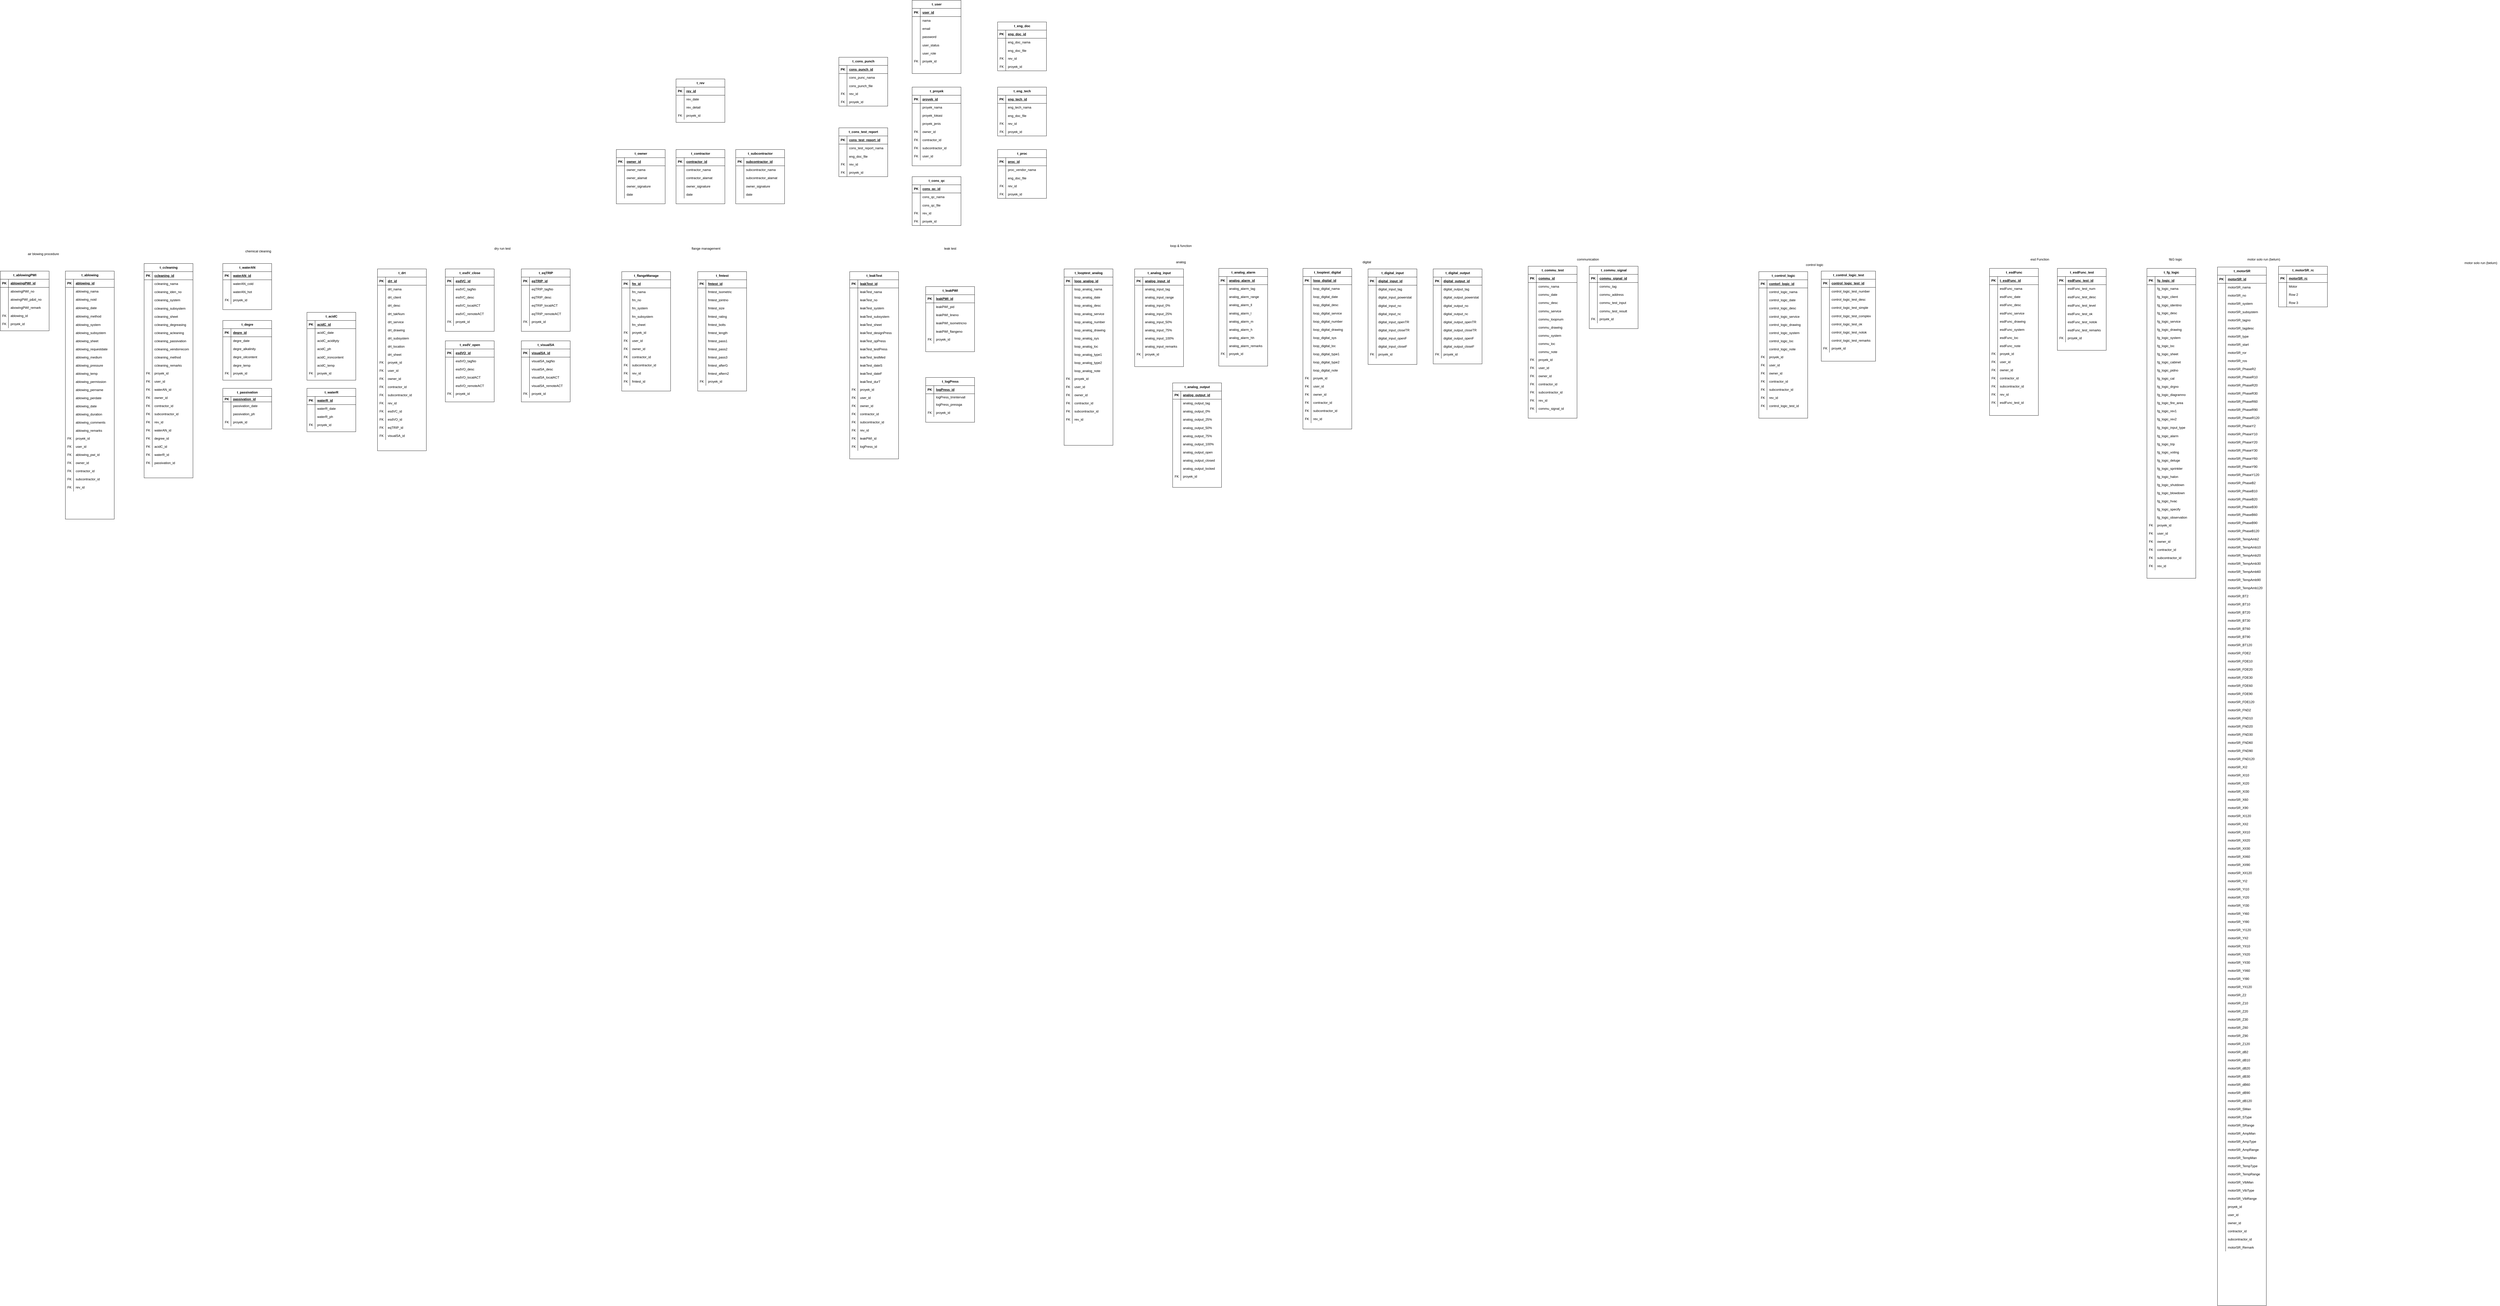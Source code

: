 <mxfile version="24.2.2" type="github">
  <diagram name="Page-1" id="oD8MVYjC0Df54EcWiSj7">
    <mxGraphModel dx="2868" dy="2660" grid="1" gridSize="10" guides="1" tooltips="1" connect="1" arrows="1" fold="1" page="1" pageScale="1" pageWidth="850" pageHeight="1100" math="0" shadow="0">
      <root>
        <mxCell id="0" />
        <mxCell id="1" parent="0" />
        <mxCell id="EUWbA6eXH7BCti3I5fz--1" value="t_proyek" style="shape=table;startSize=30;container=1;collapsible=1;childLayout=tableLayout;fixedRows=1;rowLines=0;fontStyle=1;align=center;resizeLast=1;html=1;" parent="1" vertex="1">
          <mxGeometry x="3710" y="-620" width="180" height="290" as="geometry" />
        </mxCell>
        <mxCell id="EUWbA6eXH7BCti3I5fz--2" value="" style="shape=tableRow;horizontal=0;startSize=0;swimlaneHead=0;swimlaneBody=0;fillColor=none;collapsible=0;dropTarget=0;points=[[0,0.5],[1,0.5]];portConstraint=eastwest;top=0;left=0;right=0;bottom=1;" parent="EUWbA6eXH7BCti3I5fz--1" vertex="1">
          <mxGeometry y="30" width="180" height="30" as="geometry" />
        </mxCell>
        <mxCell id="EUWbA6eXH7BCti3I5fz--3" value="PK" style="shape=partialRectangle;connectable=0;fillColor=none;top=0;left=0;bottom=0;right=0;fontStyle=1;overflow=hidden;whiteSpace=wrap;html=1;" parent="EUWbA6eXH7BCti3I5fz--2" vertex="1">
          <mxGeometry width="30" height="30" as="geometry">
            <mxRectangle width="30" height="30" as="alternateBounds" />
          </mxGeometry>
        </mxCell>
        <mxCell id="EUWbA6eXH7BCti3I5fz--4" value="proyek_id" style="shape=partialRectangle;connectable=0;fillColor=none;top=0;left=0;bottom=0;right=0;align=left;spacingLeft=6;fontStyle=5;overflow=hidden;whiteSpace=wrap;html=1;" parent="EUWbA6eXH7BCti3I5fz--2" vertex="1">
          <mxGeometry x="30" width="150" height="30" as="geometry">
            <mxRectangle width="150" height="30" as="alternateBounds" />
          </mxGeometry>
        </mxCell>
        <mxCell id="EUWbA6eXH7BCti3I5fz--5" value="" style="shape=tableRow;horizontal=0;startSize=0;swimlaneHead=0;swimlaneBody=0;fillColor=none;collapsible=0;dropTarget=0;points=[[0,0.5],[1,0.5]];portConstraint=eastwest;top=0;left=0;right=0;bottom=0;" parent="EUWbA6eXH7BCti3I5fz--1" vertex="1">
          <mxGeometry y="60" width="180" height="30" as="geometry" />
        </mxCell>
        <mxCell id="EUWbA6eXH7BCti3I5fz--6" value="" style="shape=partialRectangle;connectable=0;fillColor=none;top=0;left=0;bottom=0;right=0;editable=1;overflow=hidden;whiteSpace=wrap;html=1;" parent="EUWbA6eXH7BCti3I5fz--5" vertex="1">
          <mxGeometry width="30" height="30" as="geometry">
            <mxRectangle width="30" height="30" as="alternateBounds" />
          </mxGeometry>
        </mxCell>
        <mxCell id="EUWbA6eXH7BCti3I5fz--7" value="proyek_nama" style="shape=partialRectangle;connectable=0;fillColor=none;top=0;left=0;bottom=0;right=0;align=left;spacingLeft=6;overflow=hidden;whiteSpace=wrap;html=1;" parent="EUWbA6eXH7BCti3I5fz--5" vertex="1">
          <mxGeometry x="30" width="150" height="30" as="geometry">
            <mxRectangle width="150" height="30" as="alternateBounds" />
          </mxGeometry>
        </mxCell>
        <mxCell id="EUWbA6eXH7BCti3I5fz--8" value="" style="shape=tableRow;horizontal=0;startSize=0;swimlaneHead=0;swimlaneBody=0;fillColor=none;collapsible=0;dropTarget=0;points=[[0,0.5],[1,0.5]];portConstraint=eastwest;top=0;left=0;right=0;bottom=0;" parent="EUWbA6eXH7BCti3I5fz--1" vertex="1">
          <mxGeometry y="90" width="180" height="30" as="geometry" />
        </mxCell>
        <mxCell id="EUWbA6eXH7BCti3I5fz--9" value="" style="shape=partialRectangle;connectable=0;fillColor=none;top=0;left=0;bottom=0;right=0;editable=1;overflow=hidden;whiteSpace=wrap;html=1;" parent="EUWbA6eXH7BCti3I5fz--8" vertex="1">
          <mxGeometry width="30" height="30" as="geometry">
            <mxRectangle width="30" height="30" as="alternateBounds" />
          </mxGeometry>
        </mxCell>
        <mxCell id="EUWbA6eXH7BCti3I5fz--10" value="proyek_lokasi" style="shape=partialRectangle;connectable=0;fillColor=none;top=0;left=0;bottom=0;right=0;align=left;spacingLeft=6;overflow=hidden;whiteSpace=wrap;html=1;" parent="EUWbA6eXH7BCti3I5fz--8" vertex="1">
          <mxGeometry x="30" width="150" height="30" as="geometry">
            <mxRectangle width="150" height="30" as="alternateBounds" />
          </mxGeometry>
        </mxCell>
        <mxCell id="EUWbA6eXH7BCti3I5fz--11" value="" style="shape=tableRow;horizontal=0;startSize=0;swimlaneHead=0;swimlaneBody=0;fillColor=none;collapsible=0;dropTarget=0;points=[[0,0.5],[1,0.5]];portConstraint=eastwest;top=0;left=0;right=0;bottom=0;" parent="EUWbA6eXH7BCti3I5fz--1" vertex="1">
          <mxGeometry y="120" width="180" height="30" as="geometry" />
        </mxCell>
        <mxCell id="EUWbA6eXH7BCti3I5fz--12" value="" style="shape=partialRectangle;connectable=0;fillColor=none;top=0;left=0;bottom=0;right=0;editable=1;overflow=hidden;whiteSpace=wrap;html=1;" parent="EUWbA6eXH7BCti3I5fz--11" vertex="1">
          <mxGeometry width="30" height="30" as="geometry">
            <mxRectangle width="30" height="30" as="alternateBounds" />
          </mxGeometry>
        </mxCell>
        <mxCell id="EUWbA6eXH7BCti3I5fz--13" value="proyek_jenis" style="shape=partialRectangle;connectable=0;fillColor=none;top=0;left=0;bottom=0;right=0;align=left;spacingLeft=6;overflow=hidden;whiteSpace=wrap;html=1;" parent="EUWbA6eXH7BCti3I5fz--11" vertex="1">
          <mxGeometry x="30" width="150" height="30" as="geometry">
            <mxRectangle width="150" height="30" as="alternateBounds" />
          </mxGeometry>
        </mxCell>
        <mxCell id="1gTeEW8AKrIn--kMC0bO-4" value="" style="shape=tableRow;horizontal=0;startSize=0;swimlaneHead=0;swimlaneBody=0;fillColor=none;collapsible=0;dropTarget=0;points=[[0,0.5],[1,0.5]];portConstraint=eastwest;top=0;left=0;right=0;bottom=0;" parent="EUWbA6eXH7BCti3I5fz--1" vertex="1">
          <mxGeometry y="150" width="180" height="30" as="geometry" />
        </mxCell>
        <mxCell id="1gTeEW8AKrIn--kMC0bO-5" value="FK" style="shape=partialRectangle;connectable=0;fillColor=none;top=0;left=0;bottom=0;right=0;fontStyle=0;overflow=hidden;whiteSpace=wrap;html=1;" parent="1gTeEW8AKrIn--kMC0bO-4" vertex="1">
          <mxGeometry width="30" height="30" as="geometry">
            <mxRectangle width="30" height="30" as="alternateBounds" />
          </mxGeometry>
        </mxCell>
        <mxCell id="1gTeEW8AKrIn--kMC0bO-6" value="owner_id" style="shape=partialRectangle;connectable=0;fillColor=none;top=0;left=0;bottom=0;right=0;align=left;spacingLeft=6;fontStyle=0;overflow=hidden;whiteSpace=wrap;html=1;" parent="1gTeEW8AKrIn--kMC0bO-4" vertex="1">
          <mxGeometry x="30" width="150" height="30" as="geometry">
            <mxRectangle width="150" height="30" as="alternateBounds" />
          </mxGeometry>
        </mxCell>
        <mxCell id="lVN6W-Gb1I0mGlHmQyOE-1" value="" style="shape=tableRow;horizontal=0;startSize=0;swimlaneHead=0;swimlaneBody=0;fillColor=none;collapsible=0;dropTarget=0;points=[[0,0.5],[1,0.5]];portConstraint=eastwest;top=0;left=0;right=0;bottom=0;" parent="EUWbA6eXH7BCti3I5fz--1" vertex="1">
          <mxGeometry y="180" width="180" height="30" as="geometry" />
        </mxCell>
        <mxCell id="lVN6W-Gb1I0mGlHmQyOE-2" value="FK" style="shape=partialRectangle;connectable=0;fillColor=none;top=0;left=0;bottom=0;right=0;fontStyle=0;overflow=hidden;whiteSpace=wrap;html=1;" parent="lVN6W-Gb1I0mGlHmQyOE-1" vertex="1">
          <mxGeometry width="30" height="30" as="geometry">
            <mxRectangle width="30" height="30" as="alternateBounds" />
          </mxGeometry>
        </mxCell>
        <mxCell id="lVN6W-Gb1I0mGlHmQyOE-3" value="contractor_id" style="shape=partialRectangle;connectable=0;fillColor=none;top=0;left=0;bottom=0;right=0;align=left;spacingLeft=6;fontStyle=0;overflow=hidden;whiteSpace=wrap;html=1;" parent="lVN6W-Gb1I0mGlHmQyOE-1" vertex="1">
          <mxGeometry x="30" width="150" height="30" as="geometry">
            <mxRectangle width="150" height="30" as="alternateBounds" />
          </mxGeometry>
        </mxCell>
        <mxCell id="lVN6W-Gb1I0mGlHmQyOE-4" value="" style="shape=tableRow;horizontal=0;startSize=0;swimlaneHead=0;swimlaneBody=0;fillColor=none;collapsible=0;dropTarget=0;points=[[0,0.5],[1,0.5]];portConstraint=eastwest;top=0;left=0;right=0;bottom=0;" parent="EUWbA6eXH7BCti3I5fz--1" vertex="1">
          <mxGeometry y="210" width="180" height="30" as="geometry" />
        </mxCell>
        <mxCell id="lVN6W-Gb1I0mGlHmQyOE-5" value="FK" style="shape=partialRectangle;connectable=0;fillColor=none;top=0;left=0;bottom=0;right=0;fontStyle=0;overflow=hidden;whiteSpace=wrap;html=1;" parent="lVN6W-Gb1I0mGlHmQyOE-4" vertex="1">
          <mxGeometry width="30" height="30" as="geometry">
            <mxRectangle width="30" height="30" as="alternateBounds" />
          </mxGeometry>
        </mxCell>
        <mxCell id="lVN6W-Gb1I0mGlHmQyOE-6" value="subcontractor_id" style="shape=partialRectangle;connectable=0;fillColor=none;top=0;left=0;bottom=0;right=0;align=left;spacingLeft=6;fontStyle=0;overflow=hidden;whiteSpace=wrap;html=1;" parent="lVN6W-Gb1I0mGlHmQyOE-4" vertex="1">
          <mxGeometry x="30" width="150" height="30" as="geometry">
            <mxRectangle width="150" height="30" as="alternateBounds" />
          </mxGeometry>
        </mxCell>
        <mxCell id="SvHsmcn8wAkfC9VD8bS5-96" value="" style="shape=tableRow;horizontal=0;startSize=0;swimlaneHead=0;swimlaneBody=0;fillColor=none;collapsible=0;dropTarget=0;points=[[0,0.5],[1,0.5]];portConstraint=eastwest;top=0;left=0;right=0;bottom=0;" parent="EUWbA6eXH7BCti3I5fz--1" vertex="1">
          <mxGeometry y="240" width="180" height="30" as="geometry" />
        </mxCell>
        <mxCell id="SvHsmcn8wAkfC9VD8bS5-97" value="FK" style="shape=partialRectangle;connectable=0;fillColor=none;top=0;left=0;bottom=0;right=0;fontStyle=0;overflow=hidden;whiteSpace=wrap;html=1;" parent="SvHsmcn8wAkfC9VD8bS5-96" vertex="1">
          <mxGeometry width="30" height="30" as="geometry">
            <mxRectangle width="30" height="30" as="alternateBounds" />
          </mxGeometry>
        </mxCell>
        <mxCell id="SvHsmcn8wAkfC9VD8bS5-98" value="user_id" style="shape=partialRectangle;connectable=0;fillColor=none;top=0;left=0;bottom=0;right=0;align=left;spacingLeft=6;fontStyle=0;overflow=hidden;whiteSpace=wrap;html=1;" parent="SvHsmcn8wAkfC9VD8bS5-96" vertex="1">
          <mxGeometry x="30" width="150" height="30" as="geometry">
            <mxRectangle width="150" height="30" as="alternateBounds" />
          </mxGeometry>
        </mxCell>
        <mxCell id="EUWbA6eXH7BCti3I5fz--18" value="t_eng_doc" style="shape=table;startSize=30;container=1;collapsible=1;childLayout=tableLayout;fixedRows=1;rowLines=0;fontStyle=1;align=center;resizeLast=1;html=1;" parent="1" vertex="1">
          <mxGeometry x="4025" y="-860" width="180" height="180" as="geometry" />
        </mxCell>
        <mxCell id="EUWbA6eXH7BCti3I5fz--19" value="" style="shape=tableRow;horizontal=0;startSize=0;swimlaneHead=0;swimlaneBody=0;fillColor=none;collapsible=0;dropTarget=0;points=[[0,0.5],[1,0.5]];portConstraint=eastwest;top=0;left=0;right=0;bottom=1;" parent="EUWbA6eXH7BCti3I5fz--18" vertex="1">
          <mxGeometry y="30" width="180" height="30" as="geometry" />
        </mxCell>
        <mxCell id="EUWbA6eXH7BCti3I5fz--20" value="PK" style="shape=partialRectangle;connectable=0;fillColor=none;top=0;left=0;bottom=0;right=0;fontStyle=1;overflow=hidden;whiteSpace=wrap;html=1;" parent="EUWbA6eXH7BCti3I5fz--19" vertex="1">
          <mxGeometry width="30" height="30" as="geometry">
            <mxRectangle width="30" height="30" as="alternateBounds" />
          </mxGeometry>
        </mxCell>
        <mxCell id="EUWbA6eXH7BCti3I5fz--21" value="eng_doc_id" style="shape=partialRectangle;connectable=0;fillColor=none;top=0;left=0;bottom=0;right=0;align=left;spacingLeft=6;fontStyle=5;overflow=hidden;whiteSpace=wrap;html=1;" parent="EUWbA6eXH7BCti3I5fz--19" vertex="1">
          <mxGeometry x="30" width="150" height="30" as="geometry">
            <mxRectangle width="150" height="30" as="alternateBounds" />
          </mxGeometry>
        </mxCell>
        <mxCell id="EUWbA6eXH7BCti3I5fz--22" value="" style="shape=tableRow;horizontal=0;startSize=0;swimlaneHead=0;swimlaneBody=0;fillColor=none;collapsible=0;dropTarget=0;points=[[0,0.5],[1,0.5]];portConstraint=eastwest;top=0;left=0;right=0;bottom=0;" parent="EUWbA6eXH7BCti3I5fz--18" vertex="1">
          <mxGeometry y="60" width="180" height="30" as="geometry" />
        </mxCell>
        <mxCell id="EUWbA6eXH7BCti3I5fz--23" value="" style="shape=partialRectangle;connectable=0;fillColor=none;top=0;left=0;bottom=0;right=0;editable=1;overflow=hidden;whiteSpace=wrap;html=1;" parent="EUWbA6eXH7BCti3I5fz--22" vertex="1">
          <mxGeometry width="30" height="30" as="geometry">
            <mxRectangle width="30" height="30" as="alternateBounds" />
          </mxGeometry>
        </mxCell>
        <mxCell id="EUWbA6eXH7BCti3I5fz--24" value="eng_doc_nama" style="shape=partialRectangle;connectable=0;fillColor=none;top=0;left=0;bottom=0;right=0;align=left;spacingLeft=6;overflow=hidden;whiteSpace=wrap;html=1;" parent="EUWbA6eXH7BCti3I5fz--22" vertex="1">
          <mxGeometry x="30" width="150" height="30" as="geometry">
            <mxRectangle width="150" height="30" as="alternateBounds" />
          </mxGeometry>
        </mxCell>
        <mxCell id="snhSJoy62VrPy8PmElTH-2" value="" style="shape=tableRow;horizontal=0;startSize=0;swimlaneHead=0;swimlaneBody=0;fillColor=none;collapsible=0;dropTarget=0;points=[[0,0.5],[1,0.5]];portConstraint=eastwest;top=0;left=0;right=0;bottom=0;" parent="EUWbA6eXH7BCti3I5fz--18" vertex="1">
          <mxGeometry y="90" width="180" height="30" as="geometry" />
        </mxCell>
        <mxCell id="snhSJoy62VrPy8PmElTH-3" value="" style="shape=partialRectangle;connectable=0;fillColor=none;top=0;left=0;bottom=0;right=0;editable=1;overflow=hidden;" parent="snhSJoy62VrPy8PmElTH-2" vertex="1">
          <mxGeometry width="30" height="30" as="geometry">
            <mxRectangle width="30" height="30" as="alternateBounds" />
          </mxGeometry>
        </mxCell>
        <mxCell id="snhSJoy62VrPy8PmElTH-4" value="eng_doc_file" style="shape=partialRectangle;connectable=0;fillColor=none;top=0;left=0;bottom=0;right=0;align=left;spacingLeft=6;overflow=hidden;" parent="snhSJoy62VrPy8PmElTH-2" vertex="1">
          <mxGeometry x="30" width="150" height="30" as="geometry">
            <mxRectangle width="150" height="30" as="alternateBounds" />
          </mxGeometry>
        </mxCell>
        <mxCell id="snhSJoy62VrPy8PmElTH-8" value="" style="shape=tableRow;horizontal=0;startSize=0;swimlaneHead=0;swimlaneBody=0;fillColor=none;collapsible=0;dropTarget=0;points=[[0,0.5],[1,0.5]];portConstraint=eastwest;top=0;left=0;right=0;bottom=0;" parent="EUWbA6eXH7BCti3I5fz--18" vertex="1">
          <mxGeometry y="120" width="180" height="30" as="geometry" />
        </mxCell>
        <mxCell id="snhSJoy62VrPy8PmElTH-9" value="FK" style="shape=partialRectangle;connectable=0;fillColor=none;top=0;left=0;bottom=0;right=0;fontStyle=0;overflow=hidden;whiteSpace=wrap;html=1;" parent="snhSJoy62VrPy8PmElTH-8" vertex="1">
          <mxGeometry width="30" height="30" as="geometry">
            <mxRectangle width="30" height="30" as="alternateBounds" />
          </mxGeometry>
        </mxCell>
        <mxCell id="snhSJoy62VrPy8PmElTH-10" value="rev_id" style="shape=partialRectangle;connectable=0;fillColor=none;top=0;left=0;bottom=0;right=0;align=left;spacingLeft=6;fontStyle=0;overflow=hidden;whiteSpace=wrap;html=1;" parent="snhSJoy62VrPy8PmElTH-8" vertex="1">
          <mxGeometry x="30" width="150" height="30" as="geometry">
            <mxRectangle width="150" height="30" as="alternateBounds" />
          </mxGeometry>
        </mxCell>
        <mxCell id="EUWbA6eXH7BCti3I5fz--34" value="" style="shape=tableRow;horizontal=0;startSize=0;swimlaneHead=0;swimlaneBody=0;fillColor=none;collapsible=0;dropTarget=0;points=[[0,0.5],[1,0.5]];portConstraint=eastwest;top=0;left=0;right=0;bottom=0;" parent="EUWbA6eXH7BCti3I5fz--18" vertex="1">
          <mxGeometry y="150" width="180" height="30" as="geometry" />
        </mxCell>
        <mxCell id="EUWbA6eXH7BCti3I5fz--35" value="FK" style="shape=partialRectangle;connectable=0;fillColor=none;top=0;left=0;bottom=0;right=0;fontStyle=0;overflow=hidden;whiteSpace=wrap;html=1;" parent="EUWbA6eXH7BCti3I5fz--34" vertex="1">
          <mxGeometry width="30" height="30" as="geometry">
            <mxRectangle width="30" height="30" as="alternateBounds" />
          </mxGeometry>
        </mxCell>
        <mxCell id="EUWbA6eXH7BCti3I5fz--36" value="proyek_id" style="shape=partialRectangle;connectable=0;fillColor=none;top=0;left=0;bottom=0;right=0;align=left;spacingLeft=6;fontStyle=0;overflow=hidden;whiteSpace=wrap;html=1;" parent="EUWbA6eXH7BCti3I5fz--34" vertex="1">
          <mxGeometry x="30" width="150" height="30" as="geometry">
            <mxRectangle width="150" height="30" as="alternateBounds" />
          </mxGeometry>
        </mxCell>
        <mxCell id="EUWbA6eXH7BCti3I5fz--37" value="t_eng_tech" style="shape=table;startSize=30;container=1;collapsible=1;childLayout=tableLayout;fixedRows=1;rowLines=0;fontStyle=1;align=center;resizeLast=1;html=1;" parent="1" vertex="1">
          <mxGeometry x="4025" y="-620" width="180" height="180" as="geometry" />
        </mxCell>
        <mxCell id="EUWbA6eXH7BCti3I5fz--38" value="" style="shape=tableRow;horizontal=0;startSize=0;swimlaneHead=0;swimlaneBody=0;fillColor=none;collapsible=0;dropTarget=0;points=[[0,0.5],[1,0.5]];portConstraint=eastwest;top=0;left=0;right=0;bottom=1;" parent="EUWbA6eXH7BCti3I5fz--37" vertex="1">
          <mxGeometry y="30" width="180" height="30" as="geometry" />
        </mxCell>
        <mxCell id="EUWbA6eXH7BCti3I5fz--39" value="PK" style="shape=partialRectangle;connectable=0;fillColor=none;top=0;left=0;bottom=0;right=0;fontStyle=1;overflow=hidden;whiteSpace=wrap;html=1;" parent="EUWbA6eXH7BCti3I5fz--38" vertex="1">
          <mxGeometry width="30" height="30" as="geometry">
            <mxRectangle width="30" height="30" as="alternateBounds" />
          </mxGeometry>
        </mxCell>
        <mxCell id="EUWbA6eXH7BCti3I5fz--40" value="eng_tech_id" style="shape=partialRectangle;connectable=0;fillColor=none;top=0;left=0;bottom=0;right=0;align=left;spacingLeft=6;fontStyle=5;overflow=hidden;whiteSpace=wrap;html=1;" parent="EUWbA6eXH7BCti3I5fz--38" vertex="1">
          <mxGeometry x="30" width="150" height="30" as="geometry">
            <mxRectangle width="150" height="30" as="alternateBounds" />
          </mxGeometry>
        </mxCell>
        <mxCell id="EUWbA6eXH7BCti3I5fz--41" value="" style="shape=tableRow;horizontal=0;startSize=0;swimlaneHead=0;swimlaneBody=0;fillColor=none;collapsible=0;dropTarget=0;points=[[0,0.5],[1,0.5]];portConstraint=eastwest;top=0;left=0;right=0;bottom=0;" parent="EUWbA6eXH7BCti3I5fz--37" vertex="1">
          <mxGeometry y="60" width="180" height="30" as="geometry" />
        </mxCell>
        <mxCell id="EUWbA6eXH7BCti3I5fz--42" value="" style="shape=partialRectangle;connectable=0;fillColor=none;top=0;left=0;bottom=0;right=0;editable=1;overflow=hidden;whiteSpace=wrap;html=1;" parent="EUWbA6eXH7BCti3I5fz--41" vertex="1">
          <mxGeometry width="30" height="30" as="geometry">
            <mxRectangle width="30" height="30" as="alternateBounds" />
          </mxGeometry>
        </mxCell>
        <mxCell id="EUWbA6eXH7BCti3I5fz--43" value="eng_tech_nama" style="shape=partialRectangle;connectable=0;fillColor=none;top=0;left=0;bottom=0;right=0;align=left;spacingLeft=6;overflow=hidden;whiteSpace=wrap;html=1;" parent="EUWbA6eXH7BCti3I5fz--41" vertex="1">
          <mxGeometry x="30" width="150" height="30" as="geometry">
            <mxRectangle width="150" height="30" as="alternateBounds" />
          </mxGeometry>
        </mxCell>
        <mxCell id="snhSJoy62VrPy8PmElTH-5" value="" style="shape=tableRow;horizontal=0;startSize=0;swimlaneHead=0;swimlaneBody=0;fillColor=none;collapsible=0;dropTarget=0;points=[[0,0.5],[1,0.5]];portConstraint=eastwest;top=0;left=0;right=0;bottom=0;" parent="EUWbA6eXH7BCti3I5fz--37" vertex="1">
          <mxGeometry y="90" width="180" height="30" as="geometry" />
        </mxCell>
        <mxCell id="snhSJoy62VrPy8PmElTH-6" value="" style="shape=partialRectangle;connectable=0;fillColor=none;top=0;left=0;bottom=0;right=0;editable=1;overflow=hidden;" parent="snhSJoy62VrPy8PmElTH-5" vertex="1">
          <mxGeometry width="30" height="30" as="geometry">
            <mxRectangle width="30" height="30" as="alternateBounds" />
          </mxGeometry>
        </mxCell>
        <mxCell id="snhSJoy62VrPy8PmElTH-7" value="eng_doc_file" style="shape=partialRectangle;connectable=0;fillColor=none;top=0;left=0;bottom=0;right=0;align=left;spacingLeft=6;overflow=hidden;" parent="snhSJoy62VrPy8PmElTH-5" vertex="1">
          <mxGeometry x="30" width="150" height="30" as="geometry">
            <mxRectangle width="150" height="30" as="alternateBounds" />
          </mxGeometry>
        </mxCell>
        <mxCell id="snhSJoy62VrPy8PmElTH-11" value="" style="shape=tableRow;horizontal=0;startSize=0;swimlaneHead=0;swimlaneBody=0;fillColor=none;collapsible=0;dropTarget=0;points=[[0,0.5],[1,0.5]];portConstraint=eastwest;top=0;left=0;right=0;bottom=0;" parent="EUWbA6eXH7BCti3I5fz--37" vertex="1">
          <mxGeometry y="120" width="180" height="30" as="geometry" />
        </mxCell>
        <mxCell id="snhSJoy62VrPy8PmElTH-12" value="FK" style="shape=partialRectangle;connectable=0;fillColor=none;top=0;left=0;bottom=0;right=0;fontStyle=0;overflow=hidden;whiteSpace=wrap;html=1;" parent="snhSJoy62VrPy8PmElTH-11" vertex="1">
          <mxGeometry width="30" height="30" as="geometry">
            <mxRectangle width="30" height="30" as="alternateBounds" />
          </mxGeometry>
        </mxCell>
        <mxCell id="snhSJoy62VrPy8PmElTH-13" value="rev_id" style="shape=partialRectangle;connectable=0;fillColor=none;top=0;left=0;bottom=0;right=0;align=left;spacingLeft=6;fontStyle=0;overflow=hidden;whiteSpace=wrap;html=1;" parent="snhSJoy62VrPy8PmElTH-11" vertex="1">
          <mxGeometry x="30" width="150" height="30" as="geometry">
            <mxRectangle width="150" height="30" as="alternateBounds" />
          </mxGeometry>
        </mxCell>
        <mxCell id="EUWbA6eXH7BCti3I5fz--56" value="" style="shape=tableRow;horizontal=0;startSize=0;swimlaneHead=0;swimlaneBody=0;fillColor=none;collapsible=0;dropTarget=0;points=[[0,0.5],[1,0.5]];portConstraint=eastwest;top=0;left=0;right=0;bottom=0;" parent="EUWbA6eXH7BCti3I5fz--37" vertex="1">
          <mxGeometry y="150" width="180" height="30" as="geometry" />
        </mxCell>
        <mxCell id="EUWbA6eXH7BCti3I5fz--57" value="FK" style="shape=partialRectangle;connectable=0;fillColor=none;top=0;left=0;bottom=0;right=0;fontStyle=0;overflow=hidden;whiteSpace=wrap;html=1;" parent="EUWbA6eXH7BCti3I5fz--56" vertex="1">
          <mxGeometry width="30" height="30" as="geometry">
            <mxRectangle width="30" height="30" as="alternateBounds" />
          </mxGeometry>
        </mxCell>
        <mxCell id="EUWbA6eXH7BCti3I5fz--58" value="proyek_id" style="shape=partialRectangle;connectable=0;fillColor=none;top=0;left=0;bottom=0;right=0;align=left;spacingLeft=6;fontStyle=0;overflow=hidden;whiteSpace=wrap;html=1;" parent="EUWbA6eXH7BCti3I5fz--56" vertex="1">
          <mxGeometry x="30" width="150" height="30" as="geometry">
            <mxRectangle width="150" height="30" as="alternateBounds" />
          </mxGeometry>
        </mxCell>
        <mxCell id="EUWbA6eXH7BCti3I5fz--75" value="t_proc" style="shape=table;startSize=30;container=1;collapsible=1;childLayout=tableLayout;fixedRows=1;rowLines=0;fontStyle=1;align=center;resizeLast=1;html=1;" parent="1" vertex="1">
          <mxGeometry x="4025" y="-390" width="180" height="180" as="geometry" />
        </mxCell>
        <mxCell id="EUWbA6eXH7BCti3I5fz--76" value="" style="shape=tableRow;horizontal=0;startSize=0;swimlaneHead=0;swimlaneBody=0;fillColor=none;collapsible=0;dropTarget=0;points=[[0,0.5],[1,0.5]];portConstraint=eastwest;top=0;left=0;right=0;bottom=1;" parent="EUWbA6eXH7BCti3I5fz--75" vertex="1">
          <mxGeometry y="30" width="180" height="30" as="geometry" />
        </mxCell>
        <mxCell id="EUWbA6eXH7BCti3I5fz--77" value="PK" style="shape=partialRectangle;connectable=0;fillColor=none;top=0;left=0;bottom=0;right=0;fontStyle=1;overflow=hidden;whiteSpace=wrap;html=1;" parent="EUWbA6eXH7BCti3I5fz--76" vertex="1">
          <mxGeometry width="30" height="30" as="geometry">
            <mxRectangle width="30" height="30" as="alternateBounds" />
          </mxGeometry>
        </mxCell>
        <mxCell id="EUWbA6eXH7BCti3I5fz--78" value="proc_id" style="shape=partialRectangle;connectable=0;fillColor=none;top=0;left=0;bottom=0;right=0;align=left;spacingLeft=6;fontStyle=5;overflow=hidden;whiteSpace=wrap;html=1;" parent="EUWbA6eXH7BCti3I5fz--76" vertex="1">
          <mxGeometry x="30" width="150" height="30" as="geometry">
            <mxRectangle width="150" height="30" as="alternateBounds" />
          </mxGeometry>
        </mxCell>
        <mxCell id="EUWbA6eXH7BCti3I5fz--79" value="" style="shape=tableRow;horizontal=0;startSize=0;swimlaneHead=0;swimlaneBody=0;fillColor=none;collapsible=0;dropTarget=0;points=[[0,0.5],[1,0.5]];portConstraint=eastwest;top=0;left=0;right=0;bottom=0;" parent="EUWbA6eXH7BCti3I5fz--75" vertex="1">
          <mxGeometry y="60" width="180" height="30" as="geometry" />
        </mxCell>
        <mxCell id="EUWbA6eXH7BCti3I5fz--80" value="" style="shape=partialRectangle;connectable=0;fillColor=none;top=0;left=0;bottom=0;right=0;editable=1;overflow=hidden;whiteSpace=wrap;html=1;" parent="EUWbA6eXH7BCti3I5fz--79" vertex="1">
          <mxGeometry width="30" height="30" as="geometry">
            <mxRectangle width="30" height="30" as="alternateBounds" />
          </mxGeometry>
        </mxCell>
        <mxCell id="EUWbA6eXH7BCti3I5fz--81" value="proc_vendor_nama" style="shape=partialRectangle;connectable=0;fillColor=none;top=0;left=0;bottom=0;right=0;align=left;spacingLeft=6;overflow=hidden;whiteSpace=wrap;html=1;" parent="EUWbA6eXH7BCti3I5fz--79" vertex="1">
          <mxGeometry x="30" width="150" height="30" as="geometry">
            <mxRectangle width="150" height="30" as="alternateBounds" />
          </mxGeometry>
        </mxCell>
        <mxCell id="snhSJoy62VrPy8PmElTH-21" value="" style="shape=tableRow;horizontal=0;startSize=0;swimlaneHead=0;swimlaneBody=0;fillColor=none;collapsible=0;dropTarget=0;points=[[0,0.5],[1,0.5]];portConstraint=eastwest;top=0;left=0;right=0;bottom=0;" parent="EUWbA6eXH7BCti3I5fz--75" vertex="1">
          <mxGeometry y="90" width="180" height="30" as="geometry" />
        </mxCell>
        <mxCell id="snhSJoy62VrPy8PmElTH-22" value="" style="shape=partialRectangle;connectable=0;fillColor=none;top=0;left=0;bottom=0;right=0;editable=1;overflow=hidden;" parent="snhSJoy62VrPy8PmElTH-21" vertex="1">
          <mxGeometry width="30" height="30" as="geometry">
            <mxRectangle width="30" height="30" as="alternateBounds" />
          </mxGeometry>
        </mxCell>
        <mxCell id="snhSJoy62VrPy8PmElTH-23" value="eng_doc_file" style="shape=partialRectangle;connectable=0;fillColor=none;top=0;left=0;bottom=0;right=0;align=left;spacingLeft=6;overflow=hidden;" parent="snhSJoy62VrPy8PmElTH-21" vertex="1">
          <mxGeometry x="30" width="150" height="30" as="geometry">
            <mxRectangle width="150" height="30" as="alternateBounds" />
          </mxGeometry>
        </mxCell>
        <mxCell id="snhSJoy62VrPy8PmElTH-24" value="" style="shape=tableRow;horizontal=0;startSize=0;swimlaneHead=0;swimlaneBody=0;fillColor=none;collapsible=0;dropTarget=0;points=[[0,0.5],[1,0.5]];portConstraint=eastwest;top=0;left=0;right=0;bottom=0;" parent="EUWbA6eXH7BCti3I5fz--75" vertex="1">
          <mxGeometry y="120" width="180" height="30" as="geometry" />
        </mxCell>
        <mxCell id="snhSJoy62VrPy8PmElTH-25" value="FK" style="shape=partialRectangle;connectable=0;fillColor=none;top=0;left=0;bottom=0;right=0;fontStyle=0;overflow=hidden;whiteSpace=wrap;html=1;" parent="snhSJoy62VrPy8PmElTH-24" vertex="1">
          <mxGeometry width="30" height="30" as="geometry">
            <mxRectangle width="30" height="30" as="alternateBounds" />
          </mxGeometry>
        </mxCell>
        <mxCell id="snhSJoy62VrPy8PmElTH-26" value="rev_id" style="shape=partialRectangle;connectable=0;fillColor=none;top=0;left=0;bottom=0;right=0;align=left;spacingLeft=6;fontStyle=0;overflow=hidden;whiteSpace=wrap;html=1;" parent="snhSJoy62VrPy8PmElTH-24" vertex="1">
          <mxGeometry x="30" width="150" height="30" as="geometry">
            <mxRectangle width="150" height="30" as="alternateBounds" />
          </mxGeometry>
        </mxCell>
        <mxCell id="EUWbA6eXH7BCti3I5fz--82" value="" style="shape=tableRow;horizontal=0;startSize=0;swimlaneHead=0;swimlaneBody=0;fillColor=none;collapsible=0;dropTarget=0;points=[[0,0.5],[1,0.5]];portConstraint=eastwest;top=0;left=0;right=0;bottom=0;" parent="EUWbA6eXH7BCti3I5fz--75" vertex="1">
          <mxGeometry y="150" width="180" height="30" as="geometry" />
        </mxCell>
        <mxCell id="EUWbA6eXH7BCti3I5fz--83" value="FK" style="shape=partialRectangle;connectable=0;fillColor=none;top=0;left=0;bottom=0;right=0;fontStyle=0;overflow=hidden;whiteSpace=wrap;html=1;" parent="EUWbA6eXH7BCti3I5fz--82" vertex="1">
          <mxGeometry width="30" height="30" as="geometry">
            <mxRectangle width="30" height="30" as="alternateBounds" />
          </mxGeometry>
        </mxCell>
        <mxCell id="EUWbA6eXH7BCti3I5fz--84" value="proyek_id" style="shape=partialRectangle;connectable=0;fillColor=none;top=0;left=0;bottom=0;right=0;align=left;spacingLeft=6;fontStyle=0;overflow=hidden;whiteSpace=wrap;html=1;" parent="EUWbA6eXH7BCti3I5fz--82" vertex="1">
          <mxGeometry x="30" width="150" height="30" as="geometry">
            <mxRectangle width="150" height="30" as="alternateBounds" />
          </mxGeometry>
        </mxCell>
        <mxCell id="EUWbA6eXH7BCti3I5fz--88" value="t_cons_qc" style="shape=table;startSize=30;container=1;collapsible=1;childLayout=tableLayout;fixedRows=1;rowLines=0;fontStyle=1;align=center;resizeLast=1;html=1;" parent="1" vertex="1">
          <mxGeometry x="3710" y="-290" width="180" height="180" as="geometry" />
        </mxCell>
        <mxCell id="EUWbA6eXH7BCti3I5fz--89" value="" style="shape=tableRow;horizontal=0;startSize=0;swimlaneHead=0;swimlaneBody=0;fillColor=none;collapsible=0;dropTarget=0;points=[[0,0.5],[1,0.5]];portConstraint=eastwest;top=0;left=0;right=0;bottom=1;" parent="EUWbA6eXH7BCti3I5fz--88" vertex="1">
          <mxGeometry y="30" width="180" height="30" as="geometry" />
        </mxCell>
        <mxCell id="EUWbA6eXH7BCti3I5fz--90" value="PK" style="shape=partialRectangle;connectable=0;fillColor=none;top=0;left=0;bottom=0;right=0;fontStyle=1;overflow=hidden;whiteSpace=wrap;html=1;" parent="EUWbA6eXH7BCti3I5fz--89" vertex="1">
          <mxGeometry width="30" height="30" as="geometry">
            <mxRectangle width="30" height="30" as="alternateBounds" />
          </mxGeometry>
        </mxCell>
        <mxCell id="EUWbA6eXH7BCti3I5fz--91" value="cons_qc_id" style="shape=partialRectangle;connectable=0;fillColor=none;top=0;left=0;bottom=0;right=0;align=left;spacingLeft=6;fontStyle=5;overflow=hidden;whiteSpace=wrap;html=1;" parent="EUWbA6eXH7BCti3I5fz--89" vertex="1">
          <mxGeometry x="30" width="150" height="30" as="geometry">
            <mxRectangle width="150" height="30" as="alternateBounds" />
          </mxGeometry>
        </mxCell>
        <mxCell id="EUWbA6eXH7BCti3I5fz--92" value="" style="shape=tableRow;horizontal=0;startSize=0;swimlaneHead=0;swimlaneBody=0;fillColor=none;collapsible=0;dropTarget=0;points=[[0,0.5],[1,0.5]];portConstraint=eastwest;top=0;left=0;right=0;bottom=0;" parent="EUWbA6eXH7BCti3I5fz--88" vertex="1">
          <mxGeometry y="60" width="180" height="30" as="geometry" />
        </mxCell>
        <mxCell id="EUWbA6eXH7BCti3I5fz--93" value="" style="shape=partialRectangle;connectable=0;fillColor=none;top=0;left=0;bottom=0;right=0;editable=1;overflow=hidden;whiteSpace=wrap;html=1;" parent="EUWbA6eXH7BCti3I5fz--92" vertex="1">
          <mxGeometry width="30" height="30" as="geometry">
            <mxRectangle width="30" height="30" as="alternateBounds" />
          </mxGeometry>
        </mxCell>
        <mxCell id="EUWbA6eXH7BCti3I5fz--94" value="cons_qc_nama" style="shape=partialRectangle;connectable=0;fillColor=none;top=0;left=0;bottom=0;right=0;align=left;spacingLeft=6;overflow=hidden;whiteSpace=wrap;html=1;" parent="EUWbA6eXH7BCti3I5fz--92" vertex="1">
          <mxGeometry x="30" width="150" height="30" as="geometry">
            <mxRectangle width="150" height="30" as="alternateBounds" />
          </mxGeometry>
        </mxCell>
        <mxCell id="snhSJoy62VrPy8PmElTH-36" value="" style="shape=tableRow;horizontal=0;startSize=0;swimlaneHead=0;swimlaneBody=0;fillColor=none;collapsible=0;dropTarget=0;points=[[0,0.5],[1,0.5]];portConstraint=eastwest;top=0;left=0;right=0;bottom=0;" parent="EUWbA6eXH7BCti3I5fz--88" vertex="1">
          <mxGeometry y="90" width="180" height="30" as="geometry" />
        </mxCell>
        <mxCell id="snhSJoy62VrPy8PmElTH-37" value="" style="shape=partialRectangle;connectable=0;fillColor=none;top=0;left=0;bottom=0;right=0;editable=1;overflow=hidden;" parent="snhSJoy62VrPy8PmElTH-36" vertex="1">
          <mxGeometry width="30" height="30" as="geometry">
            <mxRectangle width="30" height="30" as="alternateBounds" />
          </mxGeometry>
        </mxCell>
        <mxCell id="snhSJoy62VrPy8PmElTH-38" value="cons_qc_file" style="shape=partialRectangle;connectable=0;fillColor=none;top=0;left=0;bottom=0;right=0;align=left;spacingLeft=6;overflow=hidden;" parent="snhSJoy62VrPy8PmElTH-36" vertex="1">
          <mxGeometry x="30" width="150" height="30" as="geometry">
            <mxRectangle width="150" height="30" as="alternateBounds" />
          </mxGeometry>
        </mxCell>
        <mxCell id="snhSJoy62VrPy8PmElTH-39" value="" style="shape=tableRow;horizontal=0;startSize=0;swimlaneHead=0;swimlaneBody=0;fillColor=none;collapsible=0;dropTarget=0;points=[[0,0.5],[1,0.5]];portConstraint=eastwest;top=0;left=0;right=0;bottom=0;" parent="EUWbA6eXH7BCti3I5fz--88" vertex="1">
          <mxGeometry y="120" width="180" height="30" as="geometry" />
        </mxCell>
        <mxCell id="snhSJoy62VrPy8PmElTH-40" value="FK" style="shape=partialRectangle;connectable=0;fillColor=none;top=0;left=0;bottom=0;right=0;fontStyle=0;overflow=hidden;whiteSpace=wrap;html=1;" parent="snhSJoy62VrPy8PmElTH-39" vertex="1">
          <mxGeometry width="30" height="30" as="geometry">
            <mxRectangle width="30" height="30" as="alternateBounds" />
          </mxGeometry>
        </mxCell>
        <mxCell id="snhSJoy62VrPy8PmElTH-41" value="rev_id" style="shape=partialRectangle;connectable=0;fillColor=none;top=0;left=0;bottom=0;right=0;align=left;spacingLeft=6;fontStyle=0;overflow=hidden;whiteSpace=wrap;html=1;" parent="snhSJoy62VrPy8PmElTH-39" vertex="1">
          <mxGeometry x="30" width="150" height="30" as="geometry">
            <mxRectangle width="150" height="30" as="alternateBounds" />
          </mxGeometry>
        </mxCell>
        <mxCell id="EUWbA6eXH7BCti3I5fz--95" value="" style="shape=tableRow;horizontal=0;startSize=0;swimlaneHead=0;swimlaneBody=0;fillColor=none;collapsible=0;dropTarget=0;points=[[0,0.5],[1,0.5]];portConstraint=eastwest;top=0;left=0;right=0;bottom=0;" parent="EUWbA6eXH7BCti3I5fz--88" vertex="1">
          <mxGeometry y="150" width="180" height="30" as="geometry" />
        </mxCell>
        <mxCell id="EUWbA6eXH7BCti3I5fz--96" value="FK" style="shape=partialRectangle;connectable=0;fillColor=none;top=0;left=0;bottom=0;right=0;fontStyle=0;overflow=hidden;whiteSpace=wrap;html=1;" parent="EUWbA6eXH7BCti3I5fz--95" vertex="1">
          <mxGeometry width="30" height="30" as="geometry">
            <mxRectangle width="30" height="30" as="alternateBounds" />
          </mxGeometry>
        </mxCell>
        <mxCell id="EUWbA6eXH7BCti3I5fz--97" value="proyek_id" style="shape=partialRectangle;connectable=0;fillColor=none;top=0;left=0;bottom=0;right=0;align=left;spacingLeft=6;fontStyle=0;overflow=hidden;whiteSpace=wrap;html=1;" parent="EUWbA6eXH7BCti3I5fz--95" vertex="1">
          <mxGeometry x="30" width="150" height="30" as="geometry">
            <mxRectangle width="150" height="30" as="alternateBounds" />
          </mxGeometry>
        </mxCell>
        <mxCell id="EUWbA6eXH7BCti3I5fz--102" value="t_cons_test_report" style="shape=table;startSize=30;container=1;collapsible=1;childLayout=tableLayout;fixedRows=1;rowLines=0;fontStyle=1;align=center;resizeLast=1;html=1;" parent="1" vertex="1">
          <mxGeometry x="3440" y="-470" width="180" height="180" as="geometry" />
        </mxCell>
        <mxCell id="EUWbA6eXH7BCti3I5fz--103" value="" style="shape=tableRow;horizontal=0;startSize=0;swimlaneHead=0;swimlaneBody=0;fillColor=none;collapsible=0;dropTarget=0;points=[[0,0.5],[1,0.5]];portConstraint=eastwest;top=0;left=0;right=0;bottom=1;" parent="EUWbA6eXH7BCti3I5fz--102" vertex="1">
          <mxGeometry y="30" width="180" height="30" as="geometry" />
        </mxCell>
        <mxCell id="EUWbA6eXH7BCti3I5fz--104" value="PK" style="shape=partialRectangle;connectable=0;fillColor=none;top=0;left=0;bottom=0;right=0;fontStyle=1;overflow=hidden;whiteSpace=wrap;html=1;" parent="EUWbA6eXH7BCti3I5fz--103" vertex="1">
          <mxGeometry width="30" height="30" as="geometry">
            <mxRectangle width="30" height="30" as="alternateBounds" />
          </mxGeometry>
        </mxCell>
        <mxCell id="EUWbA6eXH7BCti3I5fz--105" value="cons_test_report_id" style="shape=partialRectangle;connectable=0;fillColor=none;top=0;left=0;bottom=0;right=0;align=left;spacingLeft=6;fontStyle=5;overflow=hidden;whiteSpace=wrap;html=1;" parent="EUWbA6eXH7BCti3I5fz--103" vertex="1">
          <mxGeometry x="30" width="150" height="30" as="geometry">
            <mxRectangle width="150" height="30" as="alternateBounds" />
          </mxGeometry>
        </mxCell>
        <mxCell id="EUWbA6eXH7BCti3I5fz--106" value="" style="shape=tableRow;horizontal=0;startSize=0;swimlaneHead=0;swimlaneBody=0;fillColor=none;collapsible=0;dropTarget=0;points=[[0,0.5],[1,0.5]];portConstraint=eastwest;top=0;left=0;right=0;bottom=0;" parent="EUWbA6eXH7BCti3I5fz--102" vertex="1">
          <mxGeometry y="60" width="180" height="30" as="geometry" />
        </mxCell>
        <mxCell id="EUWbA6eXH7BCti3I5fz--107" value="" style="shape=partialRectangle;connectable=0;fillColor=none;top=0;left=0;bottom=0;right=0;editable=1;overflow=hidden;whiteSpace=wrap;html=1;" parent="EUWbA6eXH7BCti3I5fz--106" vertex="1">
          <mxGeometry width="30" height="30" as="geometry">
            <mxRectangle width="30" height="30" as="alternateBounds" />
          </mxGeometry>
        </mxCell>
        <mxCell id="EUWbA6eXH7BCti3I5fz--108" value="cons_test_report_nama" style="shape=partialRectangle;connectable=0;fillColor=none;top=0;left=0;bottom=0;right=0;align=left;spacingLeft=6;overflow=hidden;whiteSpace=wrap;html=1;" parent="EUWbA6eXH7BCti3I5fz--106" vertex="1">
          <mxGeometry x="30" width="150" height="30" as="geometry">
            <mxRectangle width="150" height="30" as="alternateBounds" />
          </mxGeometry>
        </mxCell>
        <mxCell id="snhSJoy62VrPy8PmElTH-27" value="" style="shape=tableRow;horizontal=0;startSize=0;swimlaneHead=0;swimlaneBody=0;fillColor=none;collapsible=0;dropTarget=0;points=[[0,0.5],[1,0.5]];portConstraint=eastwest;top=0;left=0;right=0;bottom=0;" parent="EUWbA6eXH7BCti3I5fz--102" vertex="1">
          <mxGeometry y="90" width="180" height="30" as="geometry" />
        </mxCell>
        <mxCell id="snhSJoy62VrPy8PmElTH-28" value="" style="shape=partialRectangle;connectable=0;fillColor=none;top=0;left=0;bottom=0;right=0;editable=1;overflow=hidden;" parent="snhSJoy62VrPy8PmElTH-27" vertex="1">
          <mxGeometry width="30" height="30" as="geometry">
            <mxRectangle width="30" height="30" as="alternateBounds" />
          </mxGeometry>
        </mxCell>
        <mxCell id="snhSJoy62VrPy8PmElTH-29" value="eng_doc_file" style="shape=partialRectangle;connectable=0;fillColor=none;top=0;left=0;bottom=0;right=0;align=left;spacingLeft=6;overflow=hidden;" parent="snhSJoy62VrPy8PmElTH-27" vertex="1">
          <mxGeometry x="30" width="150" height="30" as="geometry">
            <mxRectangle width="150" height="30" as="alternateBounds" />
          </mxGeometry>
        </mxCell>
        <mxCell id="snhSJoy62VrPy8PmElTH-30" value="" style="shape=tableRow;horizontal=0;startSize=0;swimlaneHead=0;swimlaneBody=0;fillColor=none;collapsible=0;dropTarget=0;points=[[0,0.5],[1,0.5]];portConstraint=eastwest;top=0;left=0;right=0;bottom=0;" parent="EUWbA6eXH7BCti3I5fz--102" vertex="1">
          <mxGeometry y="120" width="180" height="30" as="geometry" />
        </mxCell>
        <mxCell id="snhSJoy62VrPy8PmElTH-31" value="FK" style="shape=partialRectangle;connectable=0;fillColor=none;top=0;left=0;bottom=0;right=0;fontStyle=0;overflow=hidden;whiteSpace=wrap;html=1;" parent="snhSJoy62VrPy8PmElTH-30" vertex="1">
          <mxGeometry width="30" height="30" as="geometry">
            <mxRectangle width="30" height="30" as="alternateBounds" />
          </mxGeometry>
        </mxCell>
        <mxCell id="snhSJoy62VrPy8PmElTH-32" value="rev_id" style="shape=partialRectangle;connectable=0;fillColor=none;top=0;left=0;bottom=0;right=0;align=left;spacingLeft=6;fontStyle=0;overflow=hidden;whiteSpace=wrap;html=1;" parent="snhSJoy62VrPy8PmElTH-30" vertex="1">
          <mxGeometry x="30" width="150" height="30" as="geometry">
            <mxRectangle width="150" height="30" as="alternateBounds" />
          </mxGeometry>
        </mxCell>
        <mxCell id="EUWbA6eXH7BCti3I5fz--109" value="" style="shape=tableRow;horizontal=0;startSize=0;swimlaneHead=0;swimlaneBody=0;fillColor=none;collapsible=0;dropTarget=0;points=[[0,0.5],[1,0.5]];portConstraint=eastwest;top=0;left=0;right=0;bottom=0;" parent="EUWbA6eXH7BCti3I5fz--102" vertex="1">
          <mxGeometry y="150" width="180" height="30" as="geometry" />
        </mxCell>
        <mxCell id="EUWbA6eXH7BCti3I5fz--110" value="FK" style="shape=partialRectangle;connectable=0;fillColor=none;top=0;left=0;bottom=0;right=0;fontStyle=0;overflow=hidden;whiteSpace=wrap;html=1;" parent="EUWbA6eXH7BCti3I5fz--109" vertex="1">
          <mxGeometry width="30" height="30" as="geometry">
            <mxRectangle width="30" height="30" as="alternateBounds" />
          </mxGeometry>
        </mxCell>
        <mxCell id="EUWbA6eXH7BCti3I5fz--111" value="proyek_id" style="shape=partialRectangle;connectable=0;fillColor=none;top=0;left=0;bottom=0;right=0;align=left;spacingLeft=6;fontStyle=0;overflow=hidden;whiteSpace=wrap;html=1;" parent="EUWbA6eXH7BCti3I5fz--109" vertex="1">
          <mxGeometry x="30" width="150" height="30" as="geometry">
            <mxRectangle width="150" height="30" as="alternateBounds" />
          </mxGeometry>
        </mxCell>
        <mxCell id="EUWbA6eXH7BCti3I5fz--115" value="t_cons_punch" style="shape=table;startSize=30;container=1;collapsible=1;childLayout=tableLayout;fixedRows=1;rowLines=0;fontStyle=1;align=center;resizeLast=1;html=1;" parent="1" vertex="1">
          <mxGeometry x="3440" y="-730" width="180" height="180" as="geometry" />
        </mxCell>
        <mxCell id="EUWbA6eXH7BCti3I5fz--116" value="" style="shape=tableRow;horizontal=0;startSize=0;swimlaneHead=0;swimlaneBody=0;fillColor=none;collapsible=0;dropTarget=0;points=[[0,0.5],[1,0.5]];portConstraint=eastwest;top=0;left=0;right=0;bottom=1;" parent="EUWbA6eXH7BCti3I5fz--115" vertex="1">
          <mxGeometry y="30" width="180" height="30" as="geometry" />
        </mxCell>
        <mxCell id="EUWbA6eXH7BCti3I5fz--117" value="PK" style="shape=partialRectangle;connectable=0;fillColor=none;top=0;left=0;bottom=0;right=0;fontStyle=1;overflow=hidden;whiteSpace=wrap;html=1;" parent="EUWbA6eXH7BCti3I5fz--116" vertex="1">
          <mxGeometry width="30" height="30" as="geometry">
            <mxRectangle width="30" height="30" as="alternateBounds" />
          </mxGeometry>
        </mxCell>
        <mxCell id="EUWbA6eXH7BCti3I5fz--118" value="cons_punch_id" style="shape=partialRectangle;connectable=0;fillColor=none;top=0;left=0;bottom=0;right=0;align=left;spacingLeft=6;fontStyle=5;overflow=hidden;whiteSpace=wrap;html=1;" parent="EUWbA6eXH7BCti3I5fz--116" vertex="1">
          <mxGeometry x="30" width="150" height="30" as="geometry">
            <mxRectangle width="150" height="30" as="alternateBounds" />
          </mxGeometry>
        </mxCell>
        <mxCell id="EUWbA6eXH7BCti3I5fz--119" value="" style="shape=tableRow;horizontal=0;startSize=0;swimlaneHead=0;swimlaneBody=0;fillColor=none;collapsible=0;dropTarget=0;points=[[0,0.5],[1,0.5]];portConstraint=eastwest;top=0;left=0;right=0;bottom=0;" parent="EUWbA6eXH7BCti3I5fz--115" vertex="1">
          <mxGeometry y="60" width="180" height="30" as="geometry" />
        </mxCell>
        <mxCell id="EUWbA6eXH7BCti3I5fz--120" value="" style="shape=partialRectangle;connectable=0;fillColor=none;top=0;left=0;bottom=0;right=0;editable=1;overflow=hidden;whiteSpace=wrap;html=1;" parent="EUWbA6eXH7BCti3I5fz--119" vertex="1">
          <mxGeometry width="30" height="30" as="geometry">
            <mxRectangle width="30" height="30" as="alternateBounds" />
          </mxGeometry>
        </mxCell>
        <mxCell id="EUWbA6eXH7BCti3I5fz--121" value="cons_punc_nama" style="shape=partialRectangle;connectable=0;fillColor=none;top=0;left=0;bottom=0;right=0;align=left;spacingLeft=6;overflow=hidden;whiteSpace=wrap;html=1;" parent="EUWbA6eXH7BCti3I5fz--119" vertex="1">
          <mxGeometry x="30" width="150" height="30" as="geometry">
            <mxRectangle width="150" height="30" as="alternateBounds" />
          </mxGeometry>
        </mxCell>
        <mxCell id="snhSJoy62VrPy8PmElTH-33" value="" style="shape=tableRow;horizontal=0;startSize=0;swimlaneHead=0;swimlaneBody=0;fillColor=none;collapsible=0;dropTarget=0;points=[[0,0.5],[1,0.5]];portConstraint=eastwest;top=0;left=0;right=0;bottom=0;" parent="EUWbA6eXH7BCti3I5fz--115" vertex="1">
          <mxGeometry y="90" width="180" height="30" as="geometry" />
        </mxCell>
        <mxCell id="snhSJoy62VrPy8PmElTH-34" value="" style="shape=partialRectangle;connectable=0;fillColor=none;top=0;left=0;bottom=0;right=0;editable=1;overflow=hidden;" parent="snhSJoy62VrPy8PmElTH-33" vertex="1">
          <mxGeometry width="30" height="30" as="geometry">
            <mxRectangle width="30" height="30" as="alternateBounds" />
          </mxGeometry>
        </mxCell>
        <mxCell id="snhSJoy62VrPy8PmElTH-35" value="cons_punch_file" style="shape=partialRectangle;connectable=0;fillColor=none;top=0;left=0;bottom=0;right=0;align=left;spacingLeft=6;overflow=hidden;" parent="snhSJoy62VrPy8PmElTH-33" vertex="1">
          <mxGeometry x="30" width="150" height="30" as="geometry">
            <mxRectangle width="150" height="30" as="alternateBounds" />
          </mxGeometry>
        </mxCell>
        <mxCell id="snhSJoy62VrPy8PmElTH-42" value="" style="shape=tableRow;horizontal=0;startSize=0;swimlaneHead=0;swimlaneBody=0;fillColor=none;collapsible=0;dropTarget=0;points=[[0,0.5],[1,0.5]];portConstraint=eastwest;top=0;left=0;right=0;bottom=0;" parent="EUWbA6eXH7BCti3I5fz--115" vertex="1">
          <mxGeometry y="120" width="180" height="30" as="geometry" />
        </mxCell>
        <mxCell id="snhSJoy62VrPy8PmElTH-43" value="FK" style="shape=partialRectangle;connectable=0;fillColor=none;top=0;left=0;bottom=0;right=0;fontStyle=0;overflow=hidden;whiteSpace=wrap;html=1;" parent="snhSJoy62VrPy8PmElTH-42" vertex="1">
          <mxGeometry width="30" height="30" as="geometry">
            <mxRectangle width="30" height="30" as="alternateBounds" />
          </mxGeometry>
        </mxCell>
        <mxCell id="snhSJoy62VrPy8PmElTH-44" value="rev_id" style="shape=partialRectangle;connectable=0;fillColor=none;top=0;left=0;bottom=0;right=0;align=left;spacingLeft=6;fontStyle=0;overflow=hidden;whiteSpace=wrap;html=1;" parent="snhSJoy62VrPy8PmElTH-42" vertex="1">
          <mxGeometry x="30" width="150" height="30" as="geometry">
            <mxRectangle width="150" height="30" as="alternateBounds" />
          </mxGeometry>
        </mxCell>
        <mxCell id="EUWbA6eXH7BCti3I5fz--122" value="" style="shape=tableRow;horizontal=0;startSize=0;swimlaneHead=0;swimlaneBody=0;fillColor=none;collapsible=0;dropTarget=0;points=[[0,0.5],[1,0.5]];portConstraint=eastwest;top=0;left=0;right=0;bottom=0;" parent="EUWbA6eXH7BCti3I5fz--115" vertex="1">
          <mxGeometry y="150" width="180" height="30" as="geometry" />
        </mxCell>
        <mxCell id="EUWbA6eXH7BCti3I5fz--123" value="FK" style="shape=partialRectangle;connectable=0;fillColor=none;top=0;left=0;bottom=0;right=0;fontStyle=0;overflow=hidden;whiteSpace=wrap;html=1;" parent="EUWbA6eXH7BCti3I5fz--122" vertex="1">
          <mxGeometry width="30" height="30" as="geometry">
            <mxRectangle width="30" height="30" as="alternateBounds" />
          </mxGeometry>
        </mxCell>
        <mxCell id="EUWbA6eXH7BCti3I5fz--124" value="proyek_id" style="shape=partialRectangle;connectable=0;fillColor=none;top=0;left=0;bottom=0;right=0;align=left;spacingLeft=6;fontStyle=0;overflow=hidden;whiteSpace=wrap;html=1;" parent="EUWbA6eXH7BCti3I5fz--122" vertex="1">
          <mxGeometry x="30" width="150" height="30" as="geometry">
            <mxRectangle width="150" height="30" as="alternateBounds" />
          </mxGeometry>
        </mxCell>
        <mxCell id="SvHsmcn8wAkfC9VD8bS5-1" value="t_user" style="shape=table;startSize=30;container=1;collapsible=1;childLayout=tableLayout;fixedRows=1;rowLines=0;fontStyle=1;align=center;resizeLast=1;html=1;" parent="1" vertex="1">
          <mxGeometry x="3710" y="-940" width="180" height="270" as="geometry" />
        </mxCell>
        <mxCell id="SvHsmcn8wAkfC9VD8bS5-2" value="" style="shape=tableRow;horizontal=0;startSize=0;swimlaneHead=0;swimlaneBody=0;fillColor=none;collapsible=0;dropTarget=0;points=[[0,0.5],[1,0.5]];portConstraint=eastwest;top=0;left=0;right=0;bottom=1;" parent="SvHsmcn8wAkfC9VD8bS5-1" vertex="1">
          <mxGeometry y="30" width="180" height="30" as="geometry" />
        </mxCell>
        <mxCell id="SvHsmcn8wAkfC9VD8bS5-3" value="PK" style="shape=partialRectangle;connectable=0;fillColor=none;top=0;left=0;bottom=0;right=0;fontStyle=1;overflow=hidden;whiteSpace=wrap;html=1;" parent="SvHsmcn8wAkfC9VD8bS5-2" vertex="1">
          <mxGeometry width="30" height="30" as="geometry">
            <mxRectangle width="30" height="30" as="alternateBounds" />
          </mxGeometry>
        </mxCell>
        <mxCell id="SvHsmcn8wAkfC9VD8bS5-4" value="user_id" style="shape=partialRectangle;connectable=0;fillColor=none;top=0;left=0;bottom=0;right=0;align=left;spacingLeft=6;fontStyle=5;overflow=hidden;whiteSpace=wrap;html=1;" parent="SvHsmcn8wAkfC9VD8bS5-2" vertex="1">
          <mxGeometry x="30" width="150" height="30" as="geometry">
            <mxRectangle width="150" height="30" as="alternateBounds" />
          </mxGeometry>
        </mxCell>
        <mxCell id="SvHsmcn8wAkfC9VD8bS5-5" value="" style="shape=tableRow;horizontal=0;startSize=0;swimlaneHead=0;swimlaneBody=0;fillColor=none;collapsible=0;dropTarget=0;points=[[0,0.5],[1,0.5]];portConstraint=eastwest;top=0;left=0;right=0;bottom=0;" parent="SvHsmcn8wAkfC9VD8bS5-1" vertex="1">
          <mxGeometry y="60" width="180" height="30" as="geometry" />
        </mxCell>
        <mxCell id="SvHsmcn8wAkfC9VD8bS5-6" value="" style="shape=partialRectangle;connectable=0;fillColor=none;top=0;left=0;bottom=0;right=0;editable=1;overflow=hidden;whiteSpace=wrap;html=1;" parent="SvHsmcn8wAkfC9VD8bS5-5" vertex="1">
          <mxGeometry width="30" height="30" as="geometry">
            <mxRectangle width="30" height="30" as="alternateBounds" />
          </mxGeometry>
        </mxCell>
        <mxCell id="SvHsmcn8wAkfC9VD8bS5-7" value="nama" style="shape=partialRectangle;connectable=0;fillColor=none;top=0;left=0;bottom=0;right=0;align=left;spacingLeft=6;overflow=hidden;whiteSpace=wrap;html=1;" parent="SvHsmcn8wAkfC9VD8bS5-5" vertex="1">
          <mxGeometry x="30" width="150" height="30" as="geometry">
            <mxRectangle width="150" height="30" as="alternateBounds" />
          </mxGeometry>
        </mxCell>
        <mxCell id="SvHsmcn8wAkfC9VD8bS5-8" value="" style="shape=tableRow;horizontal=0;startSize=0;swimlaneHead=0;swimlaneBody=0;fillColor=none;collapsible=0;dropTarget=0;points=[[0,0.5],[1,0.5]];portConstraint=eastwest;top=0;left=0;right=0;bottom=0;" parent="SvHsmcn8wAkfC9VD8bS5-1" vertex="1">
          <mxGeometry y="90" width="180" height="30" as="geometry" />
        </mxCell>
        <mxCell id="SvHsmcn8wAkfC9VD8bS5-9" value="" style="shape=partialRectangle;connectable=0;fillColor=none;top=0;left=0;bottom=0;right=0;editable=1;overflow=hidden;whiteSpace=wrap;html=1;" parent="SvHsmcn8wAkfC9VD8bS5-8" vertex="1">
          <mxGeometry width="30" height="30" as="geometry">
            <mxRectangle width="30" height="30" as="alternateBounds" />
          </mxGeometry>
        </mxCell>
        <mxCell id="SvHsmcn8wAkfC9VD8bS5-10" value="email" style="shape=partialRectangle;connectable=0;fillColor=none;top=0;left=0;bottom=0;right=0;align=left;spacingLeft=6;overflow=hidden;whiteSpace=wrap;html=1;" parent="SvHsmcn8wAkfC9VD8bS5-8" vertex="1">
          <mxGeometry x="30" width="150" height="30" as="geometry">
            <mxRectangle width="150" height="30" as="alternateBounds" />
          </mxGeometry>
        </mxCell>
        <mxCell id="SvHsmcn8wAkfC9VD8bS5-11" value="" style="shape=tableRow;horizontal=0;startSize=0;swimlaneHead=0;swimlaneBody=0;fillColor=none;collapsible=0;dropTarget=0;points=[[0,0.5],[1,0.5]];portConstraint=eastwest;top=0;left=0;right=0;bottom=0;" parent="SvHsmcn8wAkfC9VD8bS5-1" vertex="1">
          <mxGeometry y="120" width="180" height="30" as="geometry" />
        </mxCell>
        <mxCell id="SvHsmcn8wAkfC9VD8bS5-12" value="" style="shape=partialRectangle;connectable=0;fillColor=none;top=0;left=0;bottom=0;right=0;editable=1;overflow=hidden;whiteSpace=wrap;html=1;" parent="SvHsmcn8wAkfC9VD8bS5-11" vertex="1">
          <mxGeometry width="30" height="30" as="geometry">
            <mxRectangle width="30" height="30" as="alternateBounds" />
          </mxGeometry>
        </mxCell>
        <mxCell id="SvHsmcn8wAkfC9VD8bS5-13" value="password" style="shape=partialRectangle;connectable=0;fillColor=none;top=0;left=0;bottom=0;right=0;align=left;spacingLeft=6;overflow=hidden;whiteSpace=wrap;html=1;" parent="SvHsmcn8wAkfC9VD8bS5-11" vertex="1">
          <mxGeometry x="30" width="150" height="30" as="geometry">
            <mxRectangle width="150" height="30" as="alternateBounds" />
          </mxGeometry>
        </mxCell>
        <mxCell id="SvHsmcn8wAkfC9VD8bS5-18" value="" style="shape=tableRow;horizontal=0;startSize=0;swimlaneHead=0;swimlaneBody=0;fillColor=none;collapsible=0;dropTarget=0;points=[[0,0.5],[1,0.5]];portConstraint=eastwest;top=0;left=0;right=0;bottom=0;" parent="SvHsmcn8wAkfC9VD8bS5-1" vertex="1">
          <mxGeometry y="150" width="180" height="30" as="geometry" />
        </mxCell>
        <mxCell id="SvHsmcn8wAkfC9VD8bS5-19" value="" style="shape=partialRectangle;connectable=0;fillColor=none;top=0;left=0;bottom=0;right=0;editable=1;overflow=hidden;" parent="SvHsmcn8wAkfC9VD8bS5-18" vertex="1">
          <mxGeometry width="30" height="30" as="geometry">
            <mxRectangle width="30" height="30" as="alternateBounds" />
          </mxGeometry>
        </mxCell>
        <mxCell id="SvHsmcn8wAkfC9VD8bS5-20" value="user_status" style="shape=partialRectangle;connectable=0;fillColor=none;top=0;left=0;bottom=0;right=0;align=left;spacingLeft=6;overflow=hidden;" parent="SvHsmcn8wAkfC9VD8bS5-18" vertex="1">
          <mxGeometry x="30" width="150" height="30" as="geometry">
            <mxRectangle width="150" height="30" as="alternateBounds" />
          </mxGeometry>
        </mxCell>
        <mxCell id="SvHsmcn8wAkfC9VD8bS5-21" value="" style="shape=tableRow;horizontal=0;startSize=0;swimlaneHead=0;swimlaneBody=0;fillColor=none;collapsible=0;dropTarget=0;points=[[0,0.5],[1,0.5]];portConstraint=eastwest;top=0;left=0;right=0;bottom=0;" parent="SvHsmcn8wAkfC9VD8bS5-1" vertex="1">
          <mxGeometry y="180" width="180" height="30" as="geometry" />
        </mxCell>
        <mxCell id="SvHsmcn8wAkfC9VD8bS5-22" value="" style="shape=partialRectangle;connectable=0;fillColor=none;top=0;left=0;bottom=0;right=0;editable=1;overflow=hidden;" parent="SvHsmcn8wAkfC9VD8bS5-21" vertex="1">
          <mxGeometry width="30" height="30" as="geometry">
            <mxRectangle width="30" height="30" as="alternateBounds" />
          </mxGeometry>
        </mxCell>
        <mxCell id="SvHsmcn8wAkfC9VD8bS5-23" value="user_role" style="shape=partialRectangle;connectable=0;fillColor=none;top=0;left=0;bottom=0;right=0;align=left;spacingLeft=6;overflow=hidden;" parent="SvHsmcn8wAkfC9VD8bS5-21" vertex="1">
          <mxGeometry x="30" width="150" height="30" as="geometry">
            <mxRectangle width="150" height="30" as="alternateBounds" />
          </mxGeometry>
        </mxCell>
        <mxCell id="SvHsmcn8wAkfC9VD8bS5-99" value="" style="shape=tableRow;horizontal=0;startSize=0;swimlaneHead=0;swimlaneBody=0;fillColor=none;collapsible=0;dropTarget=0;points=[[0,0.5],[1,0.5]];portConstraint=eastwest;top=0;left=0;right=0;bottom=0;" parent="SvHsmcn8wAkfC9VD8bS5-1" vertex="1">
          <mxGeometry y="210" width="180" height="30" as="geometry" />
        </mxCell>
        <mxCell id="SvHsmcn8wAkfC9VD8bS5-100" value="FK" style="shape=partialRectangle;connectable=0;fillColor=none;top=0;left=0;bottom=0;right=0;fontStyle=0;overflow=hidden;whiteSpace=wrap;html=1;" parent="SvHsmcn8wAkfC9VD8bS5-99" vertex="1">
          <mxGeometry width="30" height="30" as="geometry">
            <mxRectangle width="30" height="30" as="alternateBounds" />
          </mxGeometry>
        </mxCell>
        <mxCell id="SvHsmcn8wAkfC9VD8bS5-101" value="proyek_id" style="shape=partialRectangle;connectable=0;fillColor=none;top=0;left=0;bottom=0;right=0;align=left;spacingLeft=6;fontStyle=0;overflow=hidden;whiteSpace=wrap;html=1;" parent="SvHsmcn8wAkfC9VD8bS5-99" vertex="1">
          <mxGeometry x="30" width="150" height="30" as="geometry">
            <mxRectangle width="150" height="30" as="alternateBounds" />
          </mxGeometry>
        </mxCell>
        <mxCell id="SvHsmcn8wAkfC9VD8bS5-24" value="t_ablowing" style="shape=table;startSize=30;container=1;collapsible=1;childLayout=tableLayout;fixedRows=1;rowLines=0;fontStyle=1;align=center;resizeLast=1;html=1;" parent="1" vertex="1">
          <mxGeometry x="590" y="58" width="180" height="914" as="geometry" />
        </mxCell>
        <mxCell id="SvHsmcn8wAkfC9VD8bS5-25" value="" style="shape=tableRow;horizontal=0;startSize=0;swimlaneHead=0;swimlaneBody=0;fillColor=none;collapsible=0;dropTarget=0;points=[[0,0.5],[1,0.5]];portConstraint=eastwest;top=0;left=0;right=0;bottom=1;" parent="SvHsmcn8wAkfC9VD8bS5-24" vertex="1">
          <mxGeometry y="30" width="180" height="30" as="geometry" />
        </mxCell>
        <mxCell id="SvHsmcn8wAkfC9VD8bS5-26" value="PK" style="shape=partialRectangle;connectable=0;fillColor=none;top=0;left=0;bottom=0;right=0;fontStyle=1;overflow=hidden;whiteSpace=wrap;html=1;" parent="SvHsmcn8wAkfC9VD8bS5-25" vertex="1">
          <mxGeometry width="30" height="30" as="geometry">
            <mxRectangle width="30" height="30" as="alternateBounds" />
          </mxGeometry>
        </mxCell>
        <mxCell id="SvHsmcn8wAkfC9VD8bS5-27" value="ablowing_id" style="shape=partialRectangle;connectable=0;fillColor=none;top=0;left=0;bottom=0;right=0;align=left;spacingLeft=6;fontStyle=5;overflow=hidden;whiteSpace=wrap;html=1;" parent="SvHsmcn8wAkfC9VD8bS5-25" vertex="1">
          <mxGeometry x="30" width="150" height="30" as="geometry">
            <mxRectangle width="150" height="30" as="alternateBounds" />
          </mxGeometry>
        </mxCell>
        <mxCell id="SvHsmcn8wAkfC9VD8bS5-28" value="" style="shape=tableRow;horizontal=0;startSize=0;swimlaneHead=0;swimlaneBody=0;fillColor=none;collapsible=0;dropTarget=0;points=[[0,0.5],[1,0.5]];portConstraint=eastwest;top=0;left=0;right=0;bottom=0;" parent="SvHsmcn8wAkfC9VD8bS5-24" vertex="1">
          <mxGeometry y="60" width="180" height="30" as="geometry" />
        </mxCell>
        <mxCell id="SvHsmcn8wAkfC9VD8bS5-29" value="" style="shape=partialRectangle;connectable=0;fillColor=none;top=0;left=0;bottom=0;right=0;editable=1;overflow=hidden;whiteSpace=wrap;html=1;" parent="SvHsmcn8wAkfC9VD8bS5-28" vertex="1">
          <mxGeometry width="30" height="30" as="geometry">
            <mxRectangle width="30" height="30" as="alternateBounds" />
          </mxGeometry>
        </mxCell>
        <mxCell id="SvHsmcn8wAkfC9VD8bS5-30" value="ablowing_nama" style="shape=partialRectangle;connectable=0;fillColor=none;top=0;left=0;bottom=0;right=0;align=left;spacingLeft=6;overflow=hidden;whiteSpace=wrap;html=1;" parent="SvHsmcn8wAkfC9VD8bS5-28" vertex="1">
          <mxGeometry x="30" width="150" height="30" as="geometry">
            <mxRectangle width="150" height="30" as="alternateBounds" />
          </mxGeometry>
        </mxCell>
        <mxCell id="SvHsmcn8wAkfC9VD8bS5-31" value="" style="shape=tableRow;horizontal=0;startSize=0;swimlaneHead=0;swimlaneBody=0;fillColor=none;collapsible=0;dropTarget=0;points=[[0,0.5],[1,0.5]];portConstraint=eastwest;top=0;left=0;right=0;bottom=0;" parent="SvHsmcn8wAkfC9VD8bS5-24" vertex="1">
          <mxGeometry y="90" width="180" height="30" as="geometry" />
        </mxCell>
        <mxCell id="SvHsmcn8wAkfC9VD8bS5-32" value="" style="shape=partialRectangle;connectable=0;fillColor=none;top=0;left=0;bottom=0;right=0;editable=1;overflow=hidden;whiteSpace=wrap;html=1;" parent="SvHsmcn8wAkfC9VD8bS5-31" vertex="1">
          <mxGeometry width="30" height="30" as="geometry">
            <mxRectangle width="30" height="30" as="alternateBounds" />
          </mxGeometry>
        </mxCell>
        <mxCell id="SvHsmcn8wAkfC9VD8bS5-33" value="ablowing_noid" style="shape=partialRectangle;connectable=0;fillColor=none;top=0;left=0;bottom=0;right=0;align=left;spacingLeft=6;overflow=hidden;whiteSpace=wrap;html=1;" parent="SvHsmcn8wAkfC9VD8bS5-31" vertex="1">
          <mxGeometry x="30" width="150" height="30" as="geometry">
            <mxRectangle width="150" height="30" as="alternateBounds" />
          </mxGeometry>
        </mxCell>
        <mxCell id="XVjrL_6mrdOdF4R46VPC-110" value="" style="shape=tableRow;horizontal=0;startSize=0;swimlaneHead=0;swimlaneBody=0;fillColor=none;collapsible=0;dropTarget=0;points=[[0,0.5],[1,0.5]];portConstraint=eastwest;top=0;left=0;right=0;bottom=0;" parent="SvHsmcn8wAkfC9VD8bS5-24" vertex="1">
          <mxGeometry y="120" width="180" height="32" as="geometry" />
        </mxCell>
        <mxCell id="XVjrL_6mrdOdF4R46VPC-111" value="" style="shape=partialRectangle;connectable=0;fillColor=none;top=0;left=0;bottom=0;right=0;editable=1;overflow=hidden;whiteSpace=wrap;html=1;" parent="XVjrL_6mrdOdF4R46VPC-110" vertex="1">
          <mxGeometry width="30" height="32" as="geometry">
            <mxRectangle width="30" height="32" as="alternateBounds" />
          </mxGeometry>
        </mxCell>
        <mxCell id="XVjrL_6mrdOdF4R46VPC-112" value="ablowing_date" style="shape=partialRectangle;connectable=0;fillColor=none;top=0;left=0;bottom=0;right=0;align=left;spacingLeft=6;overflow=hidden;whiteSpace=wrap;html=1;" parent="XVjrL_6mrdOdF4R46VPC-110" vertex="1">
          <mxGeometry x="30" width="150" height="32" as="geometry">
            <mxRectangle width="150" height="32" as="alternateBounds" />
          </mxGeometry>
        </mxCell>
        <mxCell id="SvHsmcn8wAkfC9VD8bS5-34" value="" style="shape=tableRow;horizontal=0;startSize=0;swimlaneHead=0;swimlaneBody=0;fillColor=none;collapsible=0;dropTarget=0;points=[[0,0.5],[1,0.5]];portConstraint=eastwest;top=0;left=0;right=0;bottom=0;" parent="SvHsmcn8wAkfC9VD8bS5-24" vertex="1">
          <mxGeometry y="152" width="180" height="30" as="geometry" />
        </mxCell>
        <mxCell id="SvHsmcn8wAkfC9VD8bS5-35" value="" style="shape=partialRectangle;connectable=0;fillColor=none;top=0;left=0;bottom=0;right=0;editable=1;overflow=hidden;whiteSpace=wrap;html=1;" parent="SvHsmcn8wAkfC9VD8bS5-34" vertex="1">
          <mxGeometry width="30" height="30" as="geometry">
            <mxRectangle width="30" height="30" as="alternateBounds" />
          </mxGeometry>
        </mxCell>
        <mxCell id="SvHsmcn8wAkfC9VD8bS5-36" value="ablowing_method" style="shape=partialRectangle;connectable=0;fillColor=none;top=0;left=0;bottom=0;right=0;align=left;spacingLeft=6;overflow=hidden;whiteSpace=wrap;html=1;" parent="SvHsmcn8wAkfC9VD8bS5-34" vertex="1">
          <mxGeometry x="30" width="150" height="30" as="geometry">
            <mxRectangle width="150" height="30" as="alternateBounds" />
          </mxGeometry>
        </mxCell>
        <mxCell id="SvHsmcn8wAkfC9VD8bS5-37" value="" style="shape=tableRow;horizontal=0;startSize=0;swimlaneHead=0;swimlaneBody=0;fillColor=none;collapsible=0;dropTarget=0;points=[[0,0.5],[1,0.5]];portConstraint=eastwest;top=0;left=0;right=0;bottom=0;" parent="SvHsmcn8wAkfC9VD8bS5-24" vertex="1">
          <mxGeometry y="182" width="180" height="30" as="geometry" />
        </mxCell>
        <mxCell id="SvHsmcn8wAkfC9VD8bS5-38" value="" style="shape=partialRectangle;connectable=0;fillColor=none;top=0;left=0;bottom=0;right=0;editable=1;overflow=hidden;" parent="SvHsmcn8wAkfC9VD8bS5-37" vertex="1">
          <mxGeometry width="30" height="30" as="geometry">
            <mxRectangle width="30" height="30" as="alternateBounds" />
          </mxGeometry>
        </mxCell>
        <mxCell id="SvHsmcn8wAkfC9VD8bS5-39" value="ablowing_system" style="shape=partialRectangle;connectable=0;fillColor=none;top=0;left=0;bottom=0;right=0;align=left;spacingLeft=6;overflow=hidden;" parent="SvHsmcn8wAkfC9VD8bS5-37" vertex="1">
          <mxGeometry x="30" width="150" height="30" as="geometry">
            <mxRectangle width="150" height="30" as="alternateBounds" />
          </mxGeometry>
        </mxCell>
        <mxCell id="SvHsmcn8wAkfC9VD8bS5-40" value="" style="shape=tableRow;horizontal=0;startSize=0;swimlaneHead=0;swimlaneBody=0;fillColor=none;collapsible=0;dropTarget=0;points=[[0,0.5],[1,0.5]];portConstraint=eastwest;top=0;left=0;right=0;bottom=0;" parent="SvHsmcn8wAkfC9VD8bS5-24" vertex="1">
          <mxGeometry y="212" width="180" height="30" as="geometry" />
        </mxCell>
        <mxCell id="SvHsmcn8wAkfC9VD8bS5-41" value="" style="shape=partialRectangle;connectable=0;fillColor=none;top=0;left=0;bottom=0;right=0;editable=1;overflow=hidden;" parent="SvHsmcn8wAkfC9VD8bS5-40" vertex="1">
          <mxGeometry width="30" height="30" as="geometry">
            <mxRectangle width="30" height="30" as="alternateBounds" />
          </mxGeometry>
        </mxCell>
        <mxCell id="SvHsmcn8wAkfC9VD8bS5-42" value="ablowing_subsystem" style="shape=partialRectangle;connectable=0;fillColor=none;top=0;left=0;bottom=0;right=0;align=left;spacingLeft=6;overflow=hidden;" parent="SvHsmcn8wAkfC9VD8bS5-40" vertex="1">
          <mxGeometry x="30" width="150" height="30" as="geometry">
            <mxRectangle width="150" height="30" as="alternateBounds" />
          </mxGeometry>
        </mxCell>
        <mxCell id="SvHsmcn8wAkfC9VD8bS5-43" value="" style="shape=tableRow;horizontal=0;startSize=0;swimlaneHead=0;swimlaneBody=0;fillColor=none;collapsible=0;dropTarget=0;points=[[0,0.5],[1,0.5]];portConstraint=eastwest;top=0;left=0;right=0;bottom=0;" parent="SvHsmcn8wAkfC9VD8bS5-24" vertex="1">
          <mxGeometry y="242" width="180" height="30" as="geometry" />
        </mxCell>
        <mxCell id="SvHsmcn8wAkfC9VD8bS5-44" value="" style="shape=partialRectangle;connectable=0;fillColor=none;top=0;left=0;bottom=0;right=0;editable=1;overflow=hidden;" parent="SvHsmcn8wAkfC9VD8bS5-43" vertex="1">
          <mxGeometry width="30" height="30" as="geometry">
            <mxRectangle width="30" height="30" as="alternateBounds" />
          </mxGeometry>
        </mxCell>
        <mxCell id="SvHsmcn8wAkfC9VD8bS5-45" value="ablowing_sheet" style="shape=partialRectangle;connectable=0;fillColor=none;top=0;left=0;bottom=0;right=0;align=left;spacingLeft=6;overflow=hidden;" parent="SvHsmcn8wAkfC9VD8bS5-43" vertex="1">
          <mxGeometry x="30" width="150" height="30" as="geometry">
            <mxRectangle width="150" height="30" as="alternateBounds" />
          </mxGeometry>
        </mxCell>
        <mxCell id="SvHsmcn8wAkfC9VD8bS5-46" value="" style="shape=tableRow;horizontal=0;startSize=0;swimlaneHead=0;swimlaneBody=0;fillColor=none;collapsible=0;dropTarget=0;points=[[0,0.5],[1,0.5]];portConstraint=eastwest;top=0;left=0;right=0;bottom=0;" parent="SvHsmcn8wAkfC9VD8bS5-24" vertex="1">
          <mxGeometry y="272" width="180" height="30" as="geometry" />
        </mxCell>
        <mxCell id="SvHsmcn8wAkfC9VD8bS5-47" value="" style="shape=partialRectangle;connectable=0;fillColor=none;top=0;left=0;bottom=0;right=0;editable=1;overflow=hidden;" parent="SvHsmcn8wAkfC9VD8bS5-46" vertex="1">
          <mxGeometry width="30" height="30" as="geometry">
            <mxRectangle width="30" height="30" as="alternateBounds" />
          </mxGeometry>
        </mxCell>
        <mxCell id="SvHsmcn8wAkfC9VD8bS5-48" value="ablowing_requestdate" style="shape=partialRectangle;connectable=0;fillColor=none;top=0;left=0;bottom=0;right=0;align=left;spacingLeft=6;overflow=hidden;" parent="SvHsmcn8wAkfC9VD8bS5-46" vertex="1">
          <mxGeometry x="30" width="150" height="30" as="geometry">
            <mxRectangle width="150" height="30" as="alternateBounds" />
          </mxGeometry>
        </mxCell>
        <mxCell id="SvHsmcn8wAkfC9VD8bS5-58" value="" style="shape=tableRow;horizontal=0;startSize=0;swimlaneHead=0;swimlaneBody=0;fillColor=none;collapsible=0;dropTarget=0;points=[[0,0.5],[1,0.5]];portConstraint=eastwest;top=0;left=0;right=0;bottom=0;" parent="SvHsmcn8wAkfC9VD8bS5-24" vertex="1">
          <mxGeometry y="302" width="180" height="30" as="geometry" />
        </mxCell>
        <mxCell id="SvHsmcn8wAkfC9VD8bS5-59" value="" style="shape=partialRectangle;connectable=0;fillColor=none;top=0;left=0;bottom=0;right=0;editable=1;overflow=hidden;" parent="SvHsmcn8wAkfC9VD8bS5-58" vertex="1">
          <mxGeometry width="30" height="30" as="geometry">
            <mxRectangle width="30" height="30" as="alternateBounds" />
          </mxGeometry>
        </mxCell>
        <mxCell id="SvHsmcn8wAkfC9VD8bS5-60" value="ablowing_medium" style="shape=partialRectangle;connectable=0;fillColor=none;top=0;left=0;bottom=0;right=0;align=left;spacingLeft=6;overflow=hidden;" parent="SvHsmcn8wAkfC9VD8bS5-58" vertex="1">
          <mxGeometry x="30" width="150" height="30" as="geometry">
            <mxRectangle width="150" height="30" as="alternateBounds" />
          </mxGeometry>
        </mxCell>
        <mxCell id="SvHsmcn8wAkfC9VD8bS5-61" value="" style="shape=tableRow;horizontal=0;startSize=0;swimlaneHead=0;swimlaneBody=0;fillColor=none;collapsible=0;dropTarget=0;points=[[0,0.5],[1,0.5]];portConstraint=eastwest;top=0;left=0;right=0;bottom=0;" parent="SvHsmcn8wAkfC9VD8bS5-24" vertex="1">
          <mxGeometry y="332" width="180" height="30" as="geometry" />
        </mxCell>
        <mxCell id="SvHsmcn8wAkfC9VD8bS5-62" value="" style="shape=partialRectangle;connectable=0;fillColor=none;top=0;left=0;bottom=0;right=0;editable=1;overflow=hidden;" parent="SvHsmcn8wAkfC9VD8bS5-61" vertex="1">
          <mxGeometry width="30" height="30" as="geometry">
            <mxRectangle width="30" height="30" as="alternateBounds" />
          </mxGeometry>
        </mxCell>
        <mxCell id="SvHsmcn8wAkfC9VD8bS5-63" value="ablowing_pressure" style="shape=partialRectangle;connectable=0;fillColor=none;top=0;left=0;bottom=0;right=0;align=left;spacingLeft=6;overflow=hidden;" parent="SvHsmcn8wAkfC9VD8bS5-61" vertex="1">
          <mxGeometry x="30" width="150" height="30" as="geometry">
            <mxRectangle width="150" height="30" as="alternateBounds" />
          </mxGeometry>
        </mxCell>
        <mxCell id="SvHsmcn8wAkfC9VD8bS5-64" value="" style="shape=tableRow;horizontal=0;startSize=0;swimlaneHead=0;swimlaneBody=0;fillColor=none;collapsible=0;dropTarget=0;points=[[0,0.5],[1,0.5]];portConstraint=eastwest;top=0;left=0;right=0;bottom=0;" parent="SvHsmcn8wAkfC9VD8bS5-24" vertex="1">
          <mxGeometry y="362" width="180" height="30" as="geometry" />
        </mxCell>
        <mxCell id="SvHsmcn8wAkfC9VD8bS5-65" value="" style="shape=partialRectangle;connectable=0;fillColor=none;top=0;left=0;bottom=0;right=0;editable=1;overflow=hidden;" parent="SvHsmcn8wAkfC9VD8bS5-64" vertex="1">
          <mxGeometry width="30" height="30" as="geometry">
            <mxRectangle width="30" height="30" as="alternateBounds" />
          </mxGeometry>
        </mxCell>
        <mxCell id="SvHsmcn8wAkfC9VD8bS5-66" value="ablowing_temp" style="shape=partialRectangle;connectable=0;fillColor=none;top=0;left=0;bottom=0;right=0;align=left;spacingLeft=6;overflow=hidden;" parent="SvHsmcn8wAkfC9VD8bS5-64" vertex="1">
          <mxGeometry x="30" width="150" height="30" as="geometry">
            <mxRectangle width="150" height="30" as="alternateBounds" />
          </mxGeometry>
        </mxCell>
        <mxCell id="SvHsmcn8wAkfC9VD8bS5-49" value="" style="shape=tableRow;horizontal=0;startSize=0;swimlaneHead=0;swimlaneBody=0;fillColor=none;collapsible=0;dropTarget=0;points=[[0,0.5],[1,0.5]];portConstraint=eastwest;top=0;left=0;right=0;bottom=0;" parent="SvHsmcn8wAkfC9VD8bS5-24" vertex="1">
          <mxGeometry y="392" width="180" height="30" as="geometry" />
        </mxCell>
        <mxCell id="SvHsmcn8wAkfC9VD8bS5-50" value="" style="shape=partialRectangle;connectable=0;fillColor=none;top=0;left=0;bottom=0;right=0;editable=1;overflow=hidden;" parent="SvHsmcn8wAkfC9VD8bS5-49" vertex="1">
          <mxGeometry width="30" height="30" as="geometry">
            <mxRectangle width="30" height="30" as="alternateBounds" />
          </mxGeometry>
        </mxCell>
        <mxCell id="SvHsmcn8wAkfC9VD8bS5-51" value="ablowing_permission" style="shape=partialRectangle;connectable=0;fillColor=none;top=0;left=0;bottom=0;right=0;align=left;spacingLeft=6;overflow=hidden;" parent="SvHsmcn8wAkfC9VD8bS5-49" vertex="1">
          <mxGeometry x="30" width="150" height="30" as="geometry">
            <mxRectangle width="150" height="30" as="alternateBounds" />
          </mxGeometry>
        </mxCell>
        <mxCell id="SvHsmcn8wAkfC9VD8bS5-67" value="" style="shape=tableRow;horizontal=0;startSize=0;swimlaneHead=0;swimlaneBody=0;fillColor=none;collapsible=0;dropTarget=0;points=[[0,0.5],[1,0.5]];portConstraint=eastwest;top=0;left=0;right=0;bottom=0;" parent="SvHsmcn8wAkfC9VD8bS5-24" vertex="1">
          <mxGeometry y="422" width="180" height="30" as="geometry" />
        </mxCell>
        <mxCell id="SvHsmcn8wAkfC9VD8bS5-68" value="" style="shape=partialRectangle;connectable=0;fillColor=none;top=0;left=0;bottom=0;right=0;editable=1;overflow=hidden;" parent="SvHsmcn8wAkfC9VD8bS5-67" vertex="1">
          <mxGeometry width="30" height="30" as="geometry">
            <mxRectangle width="30" height="30" as="alternateBounds" />
          </mxGeometry>
        </mxCell>
        <mxCell id="SvHsmcn8wAkfC9VD8bS5-69" value="ablowing_pername" style="shape=partialRectangle;connectable=0;fillColor=none;top=0;left=0;bottom=0;right=0;align=left;spacingLeft=6;overflow=hidden;" parent="SvHsmcn8wAkfC9VD8bS5-67" vertex="1">
          <mxGeometry x="30" width="150" height="30" as="geometry">
            <mxRectangle width="150" height="30" as="alternateBounds" />
          </mxGeometry>
        </mxCell>
        <mxCell id="SvHsmcn8wAkfC9VD8bS5-52" value="" style="shape=tableRow;horizontal=0;startSize=0;swimlaneHead=0;swimlaneBody=0;fillColor=none;collapsible=0;dropTarget=0;points=[[0,0.5],[1,0.5]];portConstraint=eastwest;top=0;left=0;right=0;bottom=0;" parent="SvHsmcn8wAkfC9VD8bS5-24" vertex="1">
          <mxGeometry y="452" width="180" height="30" as="geometry" />
        </mxCell>
        <mxCell id="SvHsmcn8wAkfC9VD8bS5-53" value="" style="shape=partialRectangle;connectable=0;fillColor=none;top=0;left=0;bottom=0;right=0;editable=1;overflow=hidden;" parent="SvHsmcn8wAkfC9VD8bS5-52" vertex="1">
          <mxGeometry width="30" height="30" as="geometry">
            <mxRectangle width="30" height="30" as="alternateBounds" />
          </mxGeometry>
        </mxCell>
        <mxCell id="SvHsmcn8wAkfC9VD8bS5-54" value="ablowing_perdate" style="shape=partialRectangle;connectable=0;fillColor=none;top=0;left=0;bottom=0;right=0;align=left;spacingLeft=6;overflow=hidden;" parent="SvHsmcn8wAkfC9VD8bS5-52" vertex="1">
          <mxGeometry x="30" width="150" height="30" as="geometry">
            <mxRectangle width="150" height="30" as="alternateBounds" />
          </mxGeometry>
        </mxCell>
        <mxCell id="SvHsmcn8wAkfC9VD8bS5-55" value="" style="shape=tableRow;horizontal=0;startSize=0;swimlaneHead=0;swimlaneBody=0;fillColor=none;collapsible=0;dropTarget=0;points=[[0,0.5],[1,0.5]];portConstraint=eastwest;top=0;left=0;right=0;bottom=0;" parent="SvHsmcn8wAkfC9VD8bS5-24" vertex="1">
          <mxGeometry y="482" width="180" height="30" as="geometry" />
        </mxCell>
        <mxCell id="SvHsmcn8wAkfC9VD8bS5-56" value="" style="shape=partialRectangle;connectable=0;fillColor=none;top=0;left=0;bottom=0;right=0;editable=1;overflow=hidden;" parent="SvHsmcn8wAkfC9VD8bS5-55" vertex="1">
          <mxGeometry width="30" height="30" as="geometry">
            <mxRectangle width="30" height="30" as="alternateBounds" />
          </mxGeometry>
        </mxCell>
        <mxCell id="SvHsmcn8wAkfC9VD8bS5-57" value="ablowing_date" style="shape=partialRectangle;connectable=0;fillColor=none;top=0;left=0;bottom=0;right=0;align=left;spacingLeft=6;overflow=hidden;" parent="SvHsmcn8wAkfC9VD8bS5-55" vertex="1">
          <mxGeometry x="30" width="150" height="30" as="geometry">
            <mxRectangle width="150" height="30" as="alternateBounds" />
          </mxGeometry>
        </mxCell>
        <mxCell id="SvHsmcn8wAkfC9VD8bS5-70" value="" style="shape=tableRow;horizontal=0;startSize=0;swimlaneHead=0;swimlaneBody=0;fillColor=none;collapsible=0;dropTarget=0;points=[[0,0.5],[1,0.5]];portConstraint=eastwest;top=0;left=0;right=0;bottom=0;" parent="SvHsmcn8wAkfC9VD8bS5-24" vertex="1">
          <mxGeometry y="512" width="180" height="30" as="geometry" />
        </mxCell>
        <mxCell id="SvHsmcn8wAkfC9VD8bS5-71" value="" style="shape=partialRectangle;connectable=0;fillColor=none;top=0;left=0;bottom=0;right=0;editable=1;overflow=hidden;" parent="SvHsmcn8wAkfC9VD8bS5-70" vertex="1">
          <mxGeometry width="30" height="30" as="geometry">
            <mxRectangle width="30" height="30" as="alternateBounds" />
          </mxGeometry>
        </mxCell>
        <mxCell id="SvHsmcn8wAkfC9VD8bS5-72" value="ablowing_duration" style="shape=partialRectangle;connectable=0;fillColor=none;top=0;left=0;bottom=0;right=0;align=left;spacingLeft=6;overflow=hidden;" parent="SvHsmcn8wAkfC9VD8bS5-70" vertex="1">
          <mxGeometry x="30" width="150" height="30" as="geometry">
            <mxRectangle width="150" height="30" as="alternateBounds" />
          </mxGeometry>
        </mxCell>
        <mxCell id="SvHsmcn8wAkfC9VD8bS5-120" value="" style="shape=tableRow;horizontal=0;startSize=0;swimlaneHead=0;swimlaneBody=0;fillColor=none;collapsible=0;dropTarget=0;points=[[0,0.5],[1,0.5]];portConstraint=eastwest;top=0;left=0;right=0;bottom=0;" parent="SvHsmcn8wAkfC9VD8bS5-24" vertex="1">
          <mxGeometry y="542" width="180" height="30" as="geometry" />
        </mxCell>
        <mxCell id="SvHsmcn8wAkfC9VD8bS5-121" value="" style="shape=partialRectangle;connectable=0;fillColor=none;top=0;left=0;bottom=0;right=0;editable=1;overflow=hidden;" parent="SvHsmcn8wAkfC9VD8bS5-120" vertex="1">
          <mxGeometry width="30" height="30" as="geometry">
            <mxRectangle width="30" height="30" as="alternateBounds" />
          </mxGeometry>
        </mxCell>
        <mxCell id="SvHsmcn8wAkfC9VD8bS5-122" value="ablowing_comments" style="shape=partialRectangle;connectable=0;fillColor=none;top=0;left=0;bottom=0;right=0;align=left;spacingLeft=6;overflow=hidden;" parent="SvHsmcn8wAkfC9VD8bS5-120" vertex="1">
          <mxGeometry x="30" width="150" height="30" as="geometry">
            <mxRectangle width="150" height="30" as="alternateBounds" />
          </mxGeometry>
        </mxCell>
        <mxCell id="SvHsmcn8wAkfC9VD8bS5-123" value="" style="shape=tableRow;horizontal=0;startSize=0;swimlaneHead=0;swimlaneBody=0;fillColor=none;collapsible=0;dropTarget=0;points=[[0,0.5],[1,0.5]];portConstraint=eastwest;top=0;left=0;right=0;bottom=0;" parent="SvHsmcn8wAkfC9VD8bS5-24" vertex="1">
          <mxGeometry y="572" width="180" height="30" as="geometry" />
        </mxCell>
        <mxCell id="SvHsmcn8wAkfC9VD8bS5-124" value="" style="shape=partialRectangle;connectable=0;fillColor=none;top=0;left=0;bottom=0;right=0;editable=1;overflow=hidden;" parent="SvHsmcn8wAkfC9VD8bS5-123" vertex="1">
          <mxGeometry width="30" height="30" as="geometry">
            <mxRectangle width="30" height="30" as="alternateBounds" />
          </mxGeometry>
        </mxCell>
        <mxCell id="SvHsmcn8wAkfC9VD8bS5-125" value="ablowing_remarks" style="shape=partialRectangle;connectable=0;fillColor=none;top=0;left=0;bottom=0;right=0;align=left;spacingLeft=6;overflow=hidden;" parent="SvHsmcn8wAkfC9VD8bS5-123" vertex="1">
          <mxGeometry x="30" width="150" height="30" as="geometry">
            <mxRectangle width="150" height="30" as="alternateBounds" />
          </mxGeometry>
        </mxCell>
        <mxCell id="SvHsmcn8wAkfC9VD8bS5-89" value="" style="shape=tableRow;horizontal=0;startSize=0;swimlaneHead=0;swimlaneBody=0;fillColor=none;collapsible=0;dropTarget=0;points=[[0,0.5],[1,0.5]];portConstraint=eastwest;top=0;left=0;right=0;bottom=0;" parent="SvHsmcn8wAkfC9VD8bS5-24" vertex="1">
          <mxGeometry y="602" width="180" height="30" as="geometry" />
        </mxCell>
        <mxCell id="SvHsmcn8wAkfC9VD8bS5-90" value="FK" style="shape=partialRectangle;connectable=0;fillColor=none;top=0;left=0;bottom=0;right=0;fontStyle=0;overflow=hidden;whiteSpace=wrap;html=1;" parent="SvHsmcn8wAkfC9VD8bS5-89" vertex="1">
          <mxGeometry width="30" height="30" as="geometry">
            <mxRectangle width="30" height="30" as="alternateBounds" />
          </mxGeometry>
        </mxCell>
        <mxCell id="SvHsmcn8wAkfC9VD8bS5-91" value="proyek_id" style="shape=partialRectangle;connectable=0;fillColor=none;top=0;left=0;bottom=0;right=0;align=left;spacingLeft=6;fontStyle=0;overflow=hidden;whiteSpace=wrap;html=1;" parent="SvHsmcn8wAkfC9VD8bS5-89" vertex="1">
          <mxGeometry x="30" width="150" height="30" as="geometry">
            <mxRectangle width="150" height="30" as="alternateBounds" />
          </mxGeometry>
        </mxCell>
        <mxCell id="SvHsmcn8wAkfC9VD8bS5-92" value="" style="shape=tableRow;horizontal=0;startSize=0;swimlaneHead=0;swimlaneBody=0;fillColor=none;collapsible=0;dropTarget=0;points=[[0,0.5],[1,0.5]];portConstraint=eastwest;top=0;left=0;right=0;bottom=0;" parent="SvHsmcn8wAkfC9VD8bS5-24" vertex="1">
          <mxGeometry y="632" width="180" height="30" as="geometry" />
        </mxCell>
        <mxCell id="SvHsmcn8wAkfC9VD8bS5-93" value="FK" style="shape=partialRectangle;connectable=0;fillColor=none;top=0;left=0;bottom=0;right=0;fontStyle=0;overflow=hidden;whiteSpace=wrap;html=1;" parent="SvHsmcn8wAkfC9VD8bS5-92" vertex="1">
          <mxGeometry width="30" height="30" as="geometry">
            <mxRectangle width="30" height="30" as="alternateBounds" />
          </mxGeometry>
        </mxCell>
        <mxCell id="SvHsmcn8wAkfC9VD8bS5-94" value="user_id" style="shape=partialRectangle;connectable=0;fillColor=none;top=0;left=0;bottom=0;right=0;align=left;spacingLeft=6;fontStyle=0;overflow=hidden;whiteSpace=wrap;html=1;" parent="SvHsmcn8wAkfC9VD8bS5-92" vertex="1">
          <mxGeometry x="30" width="150" height="30" as="geometry">
            <mxRectangle width="150" height="30" as="alternateBounds" />
          </mxGeometry>
        </mxCell>
        <mxCell id="SvHsmcn8wAkfC9VD8bS5-116" value="" style="shape=tableRow;horizontal=0;startSize=0;swimlaneHead=0;swimlaneBody=0;fillColor=none;collapsible=0;dropTarget=0;points=[[0,0.5],[1,0.5]];portConstraint=eastwest;top=0;left=0;right=0;bottom=0;" parent="SvHsmcn8wAkfC9VD8bS5-24" vertex="1">
          <mxGeometry y="662" width="180" height="30" as="geometry" />
        </mxCell>
        <mxCell id="SvHsmcn8wAkfC9VD8bS5-117" value="FK" style="shape=partialRectangle;connectable=0;fillColor=none;top=0;left=0;bottom=0;right=0;fontStyle=0;overflow=hidden;whiteSpace=wrap;html=1;" parent="SvHsmcn8wAkfC9VD8bS5-116" vertex="1">
          <mxGeometry width="30" height="30" as="geometry">
            <mxRectangle width="30" height="30" as="alternateBounds" />
          </mxGeometry>
        </mxCell>
        <mxCell id="SvHsmcn8wAkfC9VD8bS5-118" value="ablowing_pwi_id" style="shape=partialRectangle;connectable=0;fillColor=none;top=0;left=0;bottom=0;right=0;align=left;spacingLeft=6;fontStyle=0;overflow=hidden;whiteSpace=wrap;html=1;" parent="SvHsmcn8wAkfC9VD8bS5-116" vertex="1">
          <mxGeometry x="30" width="150" height="30" as="geometry">
            <mxRectangle width="150" height="30" as="alternateBounds" />
          </mxGeometry>
        </mxCell>
        <mxCell id="SvHsmcn8wAkfC9VD8bS5-174" value="" style="shape=tableRow;horizontal=0;startSize=0;swimlaneHead=0;swimlaneBody=0;fillColor=none;collapsible=0;dropTarget=0;points=[[0,0.5],[1,0.5]];portConstraint=eastwest;top=0;left=0;right=0;bottom=0;" parent="SvHsmcn8wAkfC9VD8bS5-24" vertex="1">
          <mxGeometry y="692" width="180" height="30" as="geometry" />
        </mxCell>
        <mxCell id="SvHsmcn8wAkfC9VD8bS5-175" value="FK" style="shape=partialRectangle;connectable=0;fillColor=none;top=0;left=0;bottom=0;right=0;fontStyle=0;overflow=hidden;whiteSpace=wrap;html=1;" parent="SvHsmcn8wAkfC9VD8bS5-174" vertex="1">
          <mxGeometry width="30" height="30" as="geometry">
            <mxRectangle width="30" height="30" as="alternateBounds" />
          </mxGeometry>
        </mxCell>
        <mxCell id="SvHsmcn8wAkfC9VD8bS5-176" value="owner_id" style="shape=partialRectangle;connectable=0;fillColor=none;top=0;left=0;bottom=0;right=0;align=left;spacingLeft=6;fontStyle=0;overflow=hidden;whiteSpace=wrap;html=1;" parent="SvHsmcn8wAkfC9VD8bS5-174" vertex="1">
          <mxGeometry x="30" width="150" height="30" as="geometry">
            <mxRectangle width="150" height="30" as="alternateBounds" />
          </mxGeometry>
        </mxCell>
        <mxCell id="SvHsmcn8wAkfC9VD8bS5-177" value="" style="shape=tableRow;horizontal=0;startSize=0;swimlaneHead=0;swimlaneBody=0;fillColor=none;collapsible=0;dropTarget=0;points=[[0,0.5],[1,0.5]];portConstraint=eastwest;top=0;left=0;right=0;bottom=0;" parent="SvHsmcn8wAkfC9VD8bS5-24" vertex="1">
          <mxGeometry y="722" width="180" height="30" as="geometry" />
        </mxCell>
        <mxCell id="SvHsmcn8wAkfC9VD8bS5-178" value="FK" style="shape=partialRectangle;connectable=0;fillColor=none;top=0;left=0;bottom=0;right=0;fontStyle=0;overflow=hidden;whiteSpace=wrap;html=1;" parent="SvHsmcn8wAkfC9VD8bS5-177" vertex="1">
          <mxGeometry width="30" height="30" as="geometry">
            <mxRectangle width="30" height="30" as="alternateBounds" />
          </mxGeometry>
        </mxCell>
        <mxCell id="SvHsmcn8wAkfC9VD8bS5-179" value="contractor_id" style="shape=partialRectangle;connectable=0;fillColor=none;top=0;left=0;bottom=0;right=0;align=left;spacingLeft=6;fontStyle=0;overflow=hidden;whiteSpace=wrap;html=1;" parent="SvHsmcn8wAkfC9VD8bS5-177" vertex="1">
          <mxGeometry x="30" width="150" height="30" as="geometry">
            <mxRectangle width="150" height="30" as="alternateBounds" />
          </mxGeometry>
        </mxCell>
        <mxCell id="SvHsmcn8wAkfC9VD8bS5-180" value="" style="shape=tableRow;horizontal=0;startSize=0;swimlaneHead=0;swimlaneBody=0;fillColor=none;collapsible=0;dropTarget=0;points=[[0,0.5],[1,0.5]];portConstraint=eastwest;top=0;left=0;right=0;bottom=0;" parent="SvHsmcn8wAkfC9VD8bS5-24" vertex="1">
          <mxGeometry y="752" width="180" height="30" as="geometry" />
        </mxCell>
        <mxCell id="SvHsmcn8wAkfC9VD8bS5-181" value="FK" style="shape=partialRectangle;connectable=0;fillColor=none;top=0;left=0;bottom=0;right=0;fontStyle=0;overflow=hidden;whiteSpace=wrap;html=1;" parent="SvHsmcn8wAkfC9VD8bS5-180" vertex="1">
          <mxGeometry width="30" height="30" as="geometry">
            <mxRectangle width="30" height="30" as="alternateBounds" />
          </mxGeometry>
        </mxCell>
        <mxCell id="SvHsmcn8wAkfC9VD8bS5-182" value="subcontractor_id" style="shape=partialRectangle;connectable=0;fillColor=none;top=0;left=0;bottom=0;right=0;align=left;spacingLeft=6;fontStyle=0;overflow=hidden;whiteSpace=wrap;html=1;" parent="SvHsmcn8wAkfC9VD8bS5-180" vertex="1">
          <mxGeometry x="30" width="150" height="30" as="geometry">
            <mxRectangle width="150" height="30" as="alternateBounds" />
          </mxGeometry>
        </mxCell>
        <mxCell id="SvHsmcn8wAkfC9VD8bS5-293" value="" style="shape=tableRow;horizontal=0;startSize=0;swimlaneHead=0;swimlaneBody=0;fillColor=none;collapsible=0;dropTarget=0;points=[[0,0.5],[1,0.5]];portConstraint=eastwest;top=0;left=0;right=0;bottom=0;" parent="SvHsmcn8wAkfC9VD8bS5-24" vertex="1">
          <mxGeometry y="782" width="180" height="30" as="geometry" />
        </mxCell>
        <mxCell id="SvHsmcn8wAkfC9VD8bS5-294" value="FK" style="shape=partialRectangle;connectable=0;fillColor=none;top=0;left=0;bottom=0;right=0;fontStyle=0;overflow=hidden;whiteSpace=wrap;html=1;" parent="SvHsmcn8wAkfC9VD8bS5-293" vertex="1">
          <mxGeometry width="30" height="30" as="geometry">
            <mxRectangle width="30" height="30" as="alternateBounds" />
          </mxGeometry>
        </mxCell>
        <mxCell id="SvHsmcn8wAkfC9VD8bS5-295" value="rev_id" style="shape=partialRectangle;connectable=0;fillColor=none;top=0;left=0;bottom=0;right=0;align=left;spacingLeft=6;fontStyle=0;overflow=hidden;whiteSpace=wrap;html=1;" parent="SvHsmcn8wAkfC9VD8bS5-293" vertex="1">
          <mxGeometry x="30" width="150" height="30" as="geometry">
            <mxRectangle width="150" height="30" as="alternateBounds" />
          </mxGeometry>
        </mxCell>
        <mxCell id="SvHsmcn8wAkfC9VD8bS5-73" value="t_ablowingPWI" style="shape=table;startSize=30;container=1;collapsible=1;childLayout=tableLayout;fixedRows=1;rowLines=0;fontStyle=1;align=center;resizeLast=1;html=1;" parent="1" vertex="1">
          <mxGeometry x="350" y="58" width="180" height="220" as="geometry" />
        </mxCell>
        <mxCell id="SvHsmcn8wAkfC9VD8bS5-74" value="" style="shape=tableRow;horizontal=0;startSize=0;swimlaneHead=0;swimlaneBody=0;fillColor=none;collapsible=0;dropTarget=0;points=[[0,0.5],[1,0.5]];portConstraint=eastwest;top=0;left=0;right=0;bottom=1;" parent="SvHsmcn8wAkfC9VD8bS5-73" vertex="1">
          <mxGeometry y="30" width="180" height="30" as="geometry" />
        </mxCell>
        <mxCell id="SvHsmcn8wAkfC9VD8bS5-75" value="PK" style="shape=partialRectangle;connectable=0;fillColor=none;top=0;left=0;bottom=0;right=0;fontStyle=1;overflow=hidden;whiteSpace=wrap;html=1;" parent="SvHsmcn8wAkfC9VD8bS5-74" vertex="1">
          <mxGeometry width="30" height="30" as="geometry">
            <mxRectangle width="30" height="30" as="alternateBounds" />
          </mxGeometry>
        </mxCell>
        <mxCell id="SvHsmcn8wAkfC9VD8bS5-76" value="ablowingPWI_id" style="shape=partialRectangle;connectable=0;fillColor=none;top=0;left=0;bottom=0;right=0;align=left;spacingLeft=6;fontStyle=5;overflow=hidden;whiteSpace=wrap;html=1;" parent="SvHsmcn8wAkfC9VD8bS5-74" vertex="1">
          <mxGeometry x="30" width="150" height="30" as="geometry">
            <mxRectangle width="150" height="30" as="alternateBounds" />
          </mxGeometry>
        </mxCell>
        <mxCell id="SvHsmcn8wAkfC9VD8bS5-77" value="" style="shape=tableRow;horizontal=0;startSize=0;swimlaneHead=0;swimlaneBody=0;fillColor=none;collapsible=0;dropTarget=0;points=[[0,0.5],[1,0.5]];portConstraint=eastwest;top=0;left=0;right=0;bottom=0;" parent="SvHsmcn8wAkfC9VD8bS5-73" vertex="1">
          <mxGeometry y="60" width="180" height="30" as="geometry" />
        </mxCell>
        <mxCell id="SvHsmcn8wAkfC9VD8bS5-78" value="" style="shape=partialRectangle;connectable=0;fillColor=none;top=0;left=0;bottom=0;right=0;editable=1;overflow=hidden;whiteSpace=wrap;html=1;" parent="SvHsmcn8wAkfC9VD8bS5-77" vertex="1">
          <mxGeometry width="30" height="30" as="geometry">
            <mxRectangle width="30" height="30" as="alternateBounds" />
          </mxGeometry>
        </mxCell>
        <mxCell id="SvHsmcn8wAkfC9VD8bS5-79" value="abowingPWI_no" style="shape=partialRectangle;connectable=0;fillColor=none;top=0;left=0;bottom=0;right=0;align=left;spacingLeft=6;overflow=hidden;whiteSpace=wrap;html=1;" parent="SvHsmcn8wAkfC9VD8bS5-77" vertex="1">
          <mxGeometry x="30" width="150" height="30" as="geometry">
            <mxRectangle width="150" height="30" as="alternateBounds" />
          </mxGeometry>
        </mxCell>
        <mxCell id="SvHsmcn8wAkfC9VD8bS5-80" value="" style="shape=tableRow;horizontal=0;startSize=0;swimlaneHead=0;swimlaneBody=0;fillColor=none;collapsible=0;dropTarget=0;points=[[0,0.5],[1,0.5]];portConstraint=eastwest;top=0;left=0;right=0;bottom=0;" parent="SvHsmcn8wAkfC9VD8bS5-73" vertex="1">
          <mxGeometry y="90" width="180" height="30" as="geometry" />
        </mxCell>
        <mxCell id="SvHsmcn8wAkfC9VD8bS5-81" value="" style="shape=partialRectangle;connectable=0;fillColor=none;top=0;left=0;bottom=0;right=0;editable=1;overflow=hidden;whiteSpace=wrap;html=1;" parent="SvHsmcn8wAkfC9VD8bS5-80" vertex="1">
          <mxGeometry width="30" height="30" as="geometry">
            <mxRectangle width="30" height="30" as="alternateBounds" />
          </mxGeometry>
        </mxCell>
        <mxCell id="SvHsmcn8wAkfC9VD8bS5-82" value="alowingPWI_p&amp;amp;id_no" style="shape=partialRectangle;connectable=0;fillColor=none;top=0;left=0;bottom=0;right=0;align=left;spacingLeft=6;overflow=hidden;whiteSpace=wrap;html=1;" parent="SvHsmcn8wAkfC9VD8bS5-80" vertex="1">
          <mxGeometry x="30" width="150" height="30" as="geometry">
            <mxRectangle width="150" height="30" as="alternateBounds" />
          </mxGeometry>
        </mxCell>
        <mxCell id="SvHsmcn8wAkfC9VD8bS5-83" value="" style="shape=tableRow;horizontal=0;startSize=0;swimlaneHead=0;swimlaneBody=0;fillColor=none;collapsible=0;dropTarget=0;points=[[0,0.5],[1,0.5]];portConstraint=eastwest;top=0;left=0;right=0;bottom=0;" parent="SvHsmcn8wAkfC9VD8bS5-73" vertex="1">
          <mxGeometry y="120" width="180" height="30" as="geometry" />
        </mxCell>
        <mxCell id="SvHsmcn8wAkfC9VD8bS5-84" value="" style="shape=partialRectangle;connectable=0;fillColor=none;top=0;left=0;bottom=0;right=0;editable=1;overflow=hidden;whiteSpace=wrap;html=1;" parent="SvHsmcn8wAkfC9VD8bS5-83" vertex="1">
          <mxGeometry width="30" height="30" as="geometry">
            <mxRectangle width="30" height="30" as="alternateBounds" />
          </mxGeometry>
        </mxCell>
        <mxCell id="SvHsmcn8wAkfC9VD8bS5-85" value="abowingPWI_remark" style="shape=partialRectangle;connectable=0;fillColor=none;top=0;left=0;bottom=0;right=0;align=left;spacingLeft=6;overflow=hidden;whiteSpace=wrap;html=1;" parent="SvHsmcn8wAkfC9VD8bS5-83" vertex="1">
          <mxGeometry x="30" width="150" height="30" as="geometry">
            <mxRectangle width="150" height="30" as="alternateBounds" />
          </mxGeometry>
        </mxCell>
        <mxCell id="1gTeEW8AKrIn--kMC0bO-1" value="" style="shape=tableRow;horizontal=0;startSize=0;swimlaneHead=0;swimlaneBody=0;fillColor=none;collapsible=0;dropTarget=0;points=[[0,0.5],[1,0.5]];portConstraint=eastwest;top=0;left=0;right=0;bottom=0;" parent="SvHsmcn8wAkfC9VD8bS5-73" vertex="1">
          <mxGeometry y="150" width="180" height="30" as="geometry" />
        </mxCell>
        <mxCell id="1gTeEW8AKrIn--kMC0bO-2" value="FK" style="shape=partialRectangle;connectable=0;fillColor=none;top=0;left=0;bottom=0;right=0;fontStyle=0;overflow=hidden;whiteSpace=wrap;html=1;" parent="1gTeEW8AKrIn--kMC0bO-1" vertex="1">
          <mxGeometry width="30" height="30" as="geometry">
            <mxRectangle width="30" height="30" as="alternateBounds" />
          </mxGeometry>
        </mxCell>
        <mxCell id="1gTeEW8AKrIn--kMC0bO-3" value="ablowing_id" style="shape=partialRectangle;connectable=0;fillColor=none;top=0;left=0;bottom=0;right=0;align=left;spacingLeft=6;fontStyle=0;overflow=hidden;whiteSpace=wrap;html=1;" parent="1gTeEW8AKrIn--kMC0bO-1" vertex="1">
          <mxGeometry x="30" width="150" height="30" as="geometry">
            <mxRectangle width="150" height="30" as="alternateBounds" />
          </mxGeometry>
        </mxCell>
        <mxCell id="SvHsmcn8wAkfC9VD8bS5-731" value="" style="shape=tableRow;horizontal=0;startSize=0;swimlaneHead=0;swimlaneBody=0;fillColor=none;collapsible=0;dropTarget=0;points=[[0,0.5],[1,0.5]];portConstraint=eastwest;top=0;left=0;right=0;bottom=0;" parent="SvHsmcn8wAkfC9VD8bS5-73" vertex="1">
          <mxGeometry y="180" width="180" height="30" as="geometry" />
        </mxCell>
        <mxCell id="SvHsmcn8wAkfC9VD8bS5-732" value="FK" style="shape=partialRectangle;connectable=0;fillColor=none;top=0;left=0;bottom=0;right=0;fontStyle=0;overflow=hidden;whiteSpace=wrap;html=1;" parent="SvHsmcn8wAkfC9VD8bS5-731" vertex="1">
          <mxGeometry width="30" height="30" as="geometry">
            <mxRectangle width="30" height="30" as="alternateBounds" />
          </mxGeometry>
        </mxCell>
        <mxCell id="SvHsmcn8wAkfC9VD8bS5-733" value="proyek_id" style="shape=partialRectangle;connectable=0;fillColor=none;top=0;left=0;bottom=0;right=0;align=left;spacingLeft=6;fontStyle=0;overflow=hidden;whiteSpace=wrap;html=1;" parent="SvHsmcn8wAkfC9VD8bS5-731" vertex="1">
          <mxGeometry x="30" width="150" height="30" as="geometry">
            <mxRectangle width="150" height="30" as="alternateBounds" />
          </mxGeometry>
        </mxCell>
        <mxCell id="SvHsmcn8wAkfC9VD8bS5-141" value="t_owner" style="shape=table;startSize=30;container=1;collapsible=1;childLayout=tableLayout;fixedRows=1;rowLines=0;fontStyle=1;align=center;resizeLast=1;html=1;" parent="1" vertex="1">
          <mxGeometry x="2620" y="-390" width="180" height="200" as="geometry" />
        </mxCell>
        <mxCell id="SvHsmcn8wAkfC9VD8bS5-142" value="" style="shape=tableRow;horizontal=0;startSize=0;swimlaneHead=0;swimlaneBody=0;fillColor=none;collapsible=0;dropTarget=0;points=[[0,0.5],[1,0.5]];portConstraint=eastwest;top=0;left=0;right=0;bottom=1;" parent="SvHsmcn8wAkfC9VD8bS5-141" vertex="1">
          <mxGeometry y="30" width="180" height="30" as="geometry" />
        </mxCell>
        <mxCell id="SvHsmcn8wAkfC9VD8bS5-143" value="PK" style="shape=partialRectangle;connectable=0;fillColor=none;top=0;left=0;bottom=0;right=0;fontStyle=1;overflow=hidden;whiteSpace=wrap;html=1;" parent="SvHsmcn8wAkfC9VD8bS5-142" vertex="1">
          <mxGeometry width="30" height="30" as="geometry">
            <mxRectangle width="30" height="30" as="alternateBounds" />
          </mxGeometry>
        </mxCell>
        <mxCell id="SvHsmcn8wAkfC9VD8bS5-144" value="owner_id" style="shape=partialRectangle;connectable=0;fillColor=none;top=0;left=0;bottom=0;right=0;align=left;spacingLeft=6;fontStyle=5;overflow=hidden;whiteSpace=wrap;html=1;" parent="SvHsmcn8wAkfC9VD8bS5-142" vertex="1">
          <mxGeometry x="30" width="150" height="30" as="geometry">
            <mxRectangle width="150" height="30" as="alternateBounds" />
          </mxGeometry>
        </mxCell>
        <mxCell id="SvHsmcn8wAkfC9VD8bS5-145" value="" style="shape=tableRow;horizontal=0;startSize=0;swimlaneHead=0;swimlaneBody=0;fillColor=none;collapsible=0;dropTarget=0;points=[[0,0.5],[1,0.5]];portConstraint=eastwest;top=0;left=0;right=0;bottom=0;" parent="SvHsmcn8wAkfC9VD8bS5-141" vertex="1">
          <mxGeometry y="60" width="180" height="30" as="geometry" />
        </mxCell>
        <mxCell id="SvHsmcn8wAkfC9VD8bS5-146" value="" style="shape=partialRectangle;connectable=0;fillColor=none;top=0;left=0;bottom=0;right=0;editable=1;overflow=hidden;whiteSpace=wrap;html=1;" parent="SvHsmcn8wAkfC9VD8bS5-145" vertex="1">
          <mxGeometry width="30" height="30" as="geometry">
            <mxRectangle width="30" height="30" as="alternateBounds" />
          </mxGeometry>
        </mxCell>
        <mxCell id="SvHsmcn8wAkfC9VD8bS5-147" value="owner_nama" style="shape=partialRectangle;connectable=0;fillColor=none;top=0;left=0;bottom=0;right=0;align=left;spacingLeft=6;overflow=hidden;whiteSpace=wrap;html=1;" parent="SvHsmcn8wAkfC9VD8bS5-145" vertex="1">
          <mxGeometry x="30" width="150" height="30" as="geometry">
            <mxRectangle width="150" height="30" as="alternateBounds" />
          </mxGeometry>
        </mxCell>
        <mxCell id="SvHsmcn8wAkfC9VD8bS5-148" value="" style="shape=tableRow;horizontal=0;startSize=0;swimlaneHead=0;swimlaneBody=0;fillColor=none;collapsible=0;dropTarget=0;points=[[0,0.5],[1,0.5]];portConstraint=eastwest;top=0;left=0;right=0;bottom=0;" parent="SvHsmcn8wAkfC9VD8bS5-141" vertex="1">
          <mxGeometry y="90" width="180" height="30" as="geometry" />
        </mxCell>
        <mxCell id="SvHsmcn8wAkfC9VD8bS5-149" value="" style="shape=partialRectangle;connectable=0;fillColor=none;top=0;left=0;bottom=0;right=0;editable=1;overflow=hidden;whiteSpace=wrap;html=1;" parent="SvHsmcn8wAkfC9VD8bS5-148" vertex="1">
          <mxGeometry width="30" height="30" as="geometry">
            <mxRectangle width="30" height="30" as="alternateBounds" />
          </mxGeometry>
        </mxCell>
        <mxCell id="SvHsmcn8wAkfC9VD8bS5-150" value="owner_alamat" style="shape=partialRectangle;connectable=0;fillColor=none;top=0;left=0;bottom=0;right=0;align=left;spacingLeft=6;overflow=hidden;whiteSpace=wrap;html=1;" parent="SvHsmcn8wAkfC9VD8bS5-148" vertex="1">
          <mxGeometry x="30" width="150" height="30" as="geometry">
            <mxRectangle width="150" height="30" as="alternateBounds" />
          </mxGeometry>
        </mxCell>
        <mxCell id="SvHsmcn8wAkfC9VD8bS5-183" value="" style="shape=tableRow;horizontal=0;startSize=0;swimlaneHead=0;swimlaneBody=0;fillColor=none;collapsible=0;dropTarget=0;points=[[0,0.5],[1,0.5]];portConstraint=eastwest;top=0;left=0;right=0;bottom=0;" parent="SvHsmcn8wAkfC9VD8bS5-141" vertex="1">
          <mxGeometry y="120" width="180" height="30" as="geometry" />
        </mxCell>
        <mxCell id="SvHsmcn8wAkfC9VD8bS5-184" value="" style="shape=partialRectangle;connectable=0;fillColor=none;top=0;left=0;bottom=0;right=0;editable=1;overflow=hidden;" parent="SvHsmcn8wAkfC9VD8bS5-183" vertex="1">
          <mxGeometry width="30" height="30" as="geometry">
            <mxRectangle width="30" height="30" as="alternateBounds" />
          </mxGeometry>
        </mxCell>
        <mxCell id="SvHsmcn8wAkfC9VD8bS5-185" value="owner_signature" style="shape=partialRectangle;connectable=0;fillColor=none;top=0;left=0;bottom=0;right=0;align=left;spacingLeft=6;overflow=hidden;" parent="SvHsmcn8wAkfC9VD8bS5-183" vertex="1">
          <mxGeometry x="30" width="150" height="30" as="geometry">
            <mxRectangle width="150" height="30" as="alternateBounds" />
          </mxGeometry>
        </mxCell>
        <mxCell id="SvHsmcn8wAkfC9VD8bS5-192" value="" style="shape=tableRow;horizontal=0;startSize=0;swimlaneHead=0;swimlaneBody=0;fillColor=none;collapsible=0;dropTarget=0;points=[[0,0.5],[1,0.5]];portConstraint=eastwest;top=0;left=0;right=0;bottom=0;" parent="SvHsmcn8wAkfC9VD8bS5-141" vertex="1">
          <mxGeometry y="150" width="180" height="30" as="geometry" />
        </mxCell>
        <mxCell id="SvHsmcn8wAkfC9VD8bS5-193" value="" style="shape=partialRectangle;connectable=0;fillColor=none;top=0;left=0;bottom=0;right=0;editable=1;overflow=hidden;" parent="SvHsmcn8wAkfC9VD8bS5-192" vertex="1">
          <mxGeometry width="30" height="30" as="geometry">
            <mxRectangle width="30" height="30" as="alternateBounds" />
          </mxGeometry>
        </mxCell>
        <mxCell id="SvHsmcn8wAkfC9VD8bS5-194" value="date" style="shape=partialRectangle;connectable=0;fillColor=none;top=0;left=0;bottom=0;right=0;align=left;spacingLeft=6;overflow=hidden;" parent="SvHsmcn8wAkfC9VD8bS5-192" vertex="1">
          <mxGeometry x="30" width="150" height="30" as="geometry">
            <mxRectangle width="150" height="30" as="alternateBounds" />
          </mxGeometry>
        </mxCell>
        <mxCell id="SvHsmcn8wAkfC9VD8bS5-154" value="t_contractor" style="shape=table;startSize=30;container=1;collapsible=1;childLayout=tableLayout;fixedRows=1;rowLines=0;fontStyle=1;align=center;resizeLast=1;html=1;" parent="1" vertex="1">
          <mxGeometry x="2840" y="-390" width="180" height="200" as="geometry" />
        </mxCell>
        <mxCell id="SvHsmcn8wAkfC9VD8bS5-155" value="" style="shape=tableRow;horizontal=0;startSize=0;swimlaneHead=0;swimlaneBody=0;fillColor=none;collapsible=0;dropTarget=0;points=[[0,0.5],[1,0.5]];portConstraint=eastwest;top=0;left=0;right=0;bottom=1;" parent="SvHsmcn8wAkfC9VD8bS5-154" vertex="1">
          <mxGeometry y="30" width="180" height="30" as="geometry" />
        </mxCell>
        <mxCell id="SvHsmcn8wAkfC9VD8bS5-156" value="PK" style="shape=partialRectangle;connectable=0;fillColor=none;top=0;left=0;bottom=0;right=0;fontStyle=1;overflow=hidden;whiteSpace=wrap;html=1;" parent="SvHsmcn8wAkfC9VD8bS5-155" vertex="1">
          <mxGeometry width="30" height="30" as="geometry">
            <mxRectangle width="30" height="30" as="alternateBounds" />
          </mxGeometry>
        </mxCell>
        <mxCell id="SvHsmcn8wAkfC9VD8bS5-157" value="contractor_id" style="shape=partialRectangle;connectable=0;fillColor=none;top=0;left=0;bottom=0;right=0;align=left;spacingLeft=6;fontStyle=5;overflow=hidden;whiteSpace=wrap;html=1;" parent="SvHsmcn8wAkfC9VD8bS5-155" vertex="1">
          <mxGeometry x="30" width="150" height="30" as="geometry">
            <mxRectangle width="150" height="30" as="alternateBounds" />
          </mxGeometry>
        </mxCell>
        <mxCell id="SvHsmcn8wAkfC9VD8bS5-158" value="" style="shape=tableRow;horizontal=0;startSize=0;swimlaneHead=0;swimlaneBody=0;fillColor=none;collapsible=0;dropTarget=0;points=[[0,0.5],[1,0.5]];portConstraint=eastwest;top=0;left=0;right=0;bottom=0;" parent="SvHsmcn8wAkfC9VD8bS5-154" vertex="1">
          <mxGeometry y="60" width="180" height="30" as="geometry" />
        </mxCell>
        <mxCell id="SvHsmcn8wAkfC9VD8bS5-159" value="" style="shape=partialRectangle;connectable=0;fillColor=none;top=0;left=0;bottom=0;right=0;editable=1;overflow=hidden;whiteSpace=wrap;html=1;" parent="SvHsmcn8wAkfC9VD8bS5-158" vertex="1">
          <mxGeometry width="30" height="30" as="geometry">
            <mxRectangle width="30" height="30" as="alternateBounds" />
          </mxGeometry>
        </mxCell>
        <mxCell id="SvHsmcn8wAkfC9VD8bS5-160" value="contractor_nama" style="shape=partialRectangle;connectable=0;fillColor=none;top=0;left=0;bottom=0;right=0;align=left;spacingLeft=6;overflow=hidden;whiteSpace=wrap;html=1;" parent="SvHsmcn8wAkfC9VD8bS5-158" vertex="1">
          <mxGeometry x="30" width="150" height="30" as="geometry">
            <mxRectangle width="150" height="30" as="alternateBounds" />
          </mxGeometry>
        </mxCell>
        <mxCell id="SvHsmcn8wAkfC9VD8bS5-161" value="" style="shape=tableRow;horizontal=0;startSize=0;swimlaneHead=0;swimlaneBody=0;fillColor=none;collapsible=0;dropTarget=0;points=[[0,0.5],[1,0.5]];portConstraint=eastwest;top=0;left=0;right=0;bottom=0;" parent="SvHsmcn8wAkfC9VD8bS5-154" vertex="1">
          <mxGeometry y="90" width="180" height="30" as="geometry" />
        </mxCell>
        <mxCell id="SvHsmcn8wAkfC9VD8bS5-162" value="" style="shape=partialRectangle;connectable=0;fillColor=none;top=0;left=0;bottom=0;right=0;editable=1;overflow=hidden;whiteSpace=wrap;html=1;" parent="SvHsmcn8wAkfC9VD8bS5-161" vertex="1">
          <mxGeometry width="30" height="30" as="geometry">
            <mxRectangle width="30" height="30" as="alternateBounds" />
          </mxGeometry>
        </mxCell>
        <mxCell id="SvHsmcn8wAkfC9VD8bS5-163" value="contractor_alamat" style="shape=partialRectangle;connectable=0;fillColor=none;top=0;left=0;bottom=0;right=0;align=left;spacingLeft=6;overflow=hidden;whiteSpace=wrap;html=1;" parent="SvHsmcn8wAkfC9VD8bS5-161" vertex="1">
          <mxGeometry x="30" width="150" height="30" as="geometry">
            <mxRectangle width="150" height="30" as="alternateBounds" />
          </mxGeometry>
        </mxCell>
        <mxCell id="SvHsmcn8wAkfC9VD8bS5-186" value="" style="shape=tableRow;horizontal=0;startSize=0;swimlaneHead=0;swimlaneBody=0;fillColor=none;collapsible=0;dropTarget=0;points=[[0,0.5],[1,0.5]];portConstraint=eastwest;top=0;left=0;right=0;bottom=0;" parent="SvHsmcn8wAkfC9VD8bS5-154" vertex="1">
          <mxGeometry y="120" width="180" height="30" as="geometry" />
        </mxCell>
        <mxCell id="SvHsmcn8wAkfC9VD8bS5-187" value="" style="shape=partialRectangle;connectable=0;fillColor=none;top=0;left=0;bottom=0;right=0;editable=1;overflow=hidden;" parent="SvHsmcn8wAkfC9VD8bS5-186" vertex="1">
          <mxGeometry width="30" height="30" as="geometry">
            <mxRectangle width="30" height="30" as="alternateBounds" />
          </mxGeometry>
        </mxCell>
        <mxCell id="SvHsmcn8wAkfC9VD8bS5-188" value="owner_signature" style="shape=partialRectangle;connectable=0;fillColor=none;top=0;left=0;bottom=0;right=0;align=left;spacingLeft=6;overflow=hidden;" parent="SvHsmcn8wAkfC9VD8bS5-186" vertex="1">
          <mxGeometry x="30" width="150" height="30" as="geometry">
            <mxRectangle width="150" height="30" as="alternateBounds" />
          </mxGeometry>
        </mxCell>
        <mxCell id="SvHsmcn8wAkfC9VD8bS5-195" value="" style="shape=tableRow;horizontal=0;startSize=0;swimlaneHead=0;swimlaneBody=0;fillColor=none;collapsible=0;dropTarget=0;points=[[0,0.5],[1,0.5]];portConstraint=eastwest;top=0;left=0;right=0;bottom=0;" parent="SvHsmcn8wAkfC9VD8bS5-154" vertex="1">
          <mxGeometry y="150" width="180" height="30" as="geometry" />
        </mxCell>
        <mxCell id="SvHsmcn8wAkfC9VD8bS5-196" value="" style="shape=partialRectangle;connectable=0;fillColor=none;top=0;left=0;bottom=0;right=0;editable=1;overflow=hidden;" parent="SvHsmcn8wAkfC9VD8bS5-195" vertex="1">
          <mxGeometry width="30" height="30" as="geometry">
            <mxRectangle width="30" height="30" as="alternateBounds" />
          </mxGeometry>
        </mxCell>
        <mxCell id="SvHsmcn8wAkfC9VD8bS5-197" value="date" style="shape=partialRectangle;connectable=0;fillColor=none;top=0;left=0;bottom=0;right=0;align=left;spacingLeft=6;overflow=hidden;" parent="SvHsmcn8wAkfC9VD8bS5-195" vertex="1">
          <mxGeometry x="30" width="150" height="30" as="geometry">
            <mxRectangle width="150" height="30" as="alternateBounds" />
          </mxGeometry>
        </mxCell>
        <mxCell id="SvHsmcn8wAkfC9VD8bS5-164" value="t_subcontractor" style="shape=table;startSize=30;container=1;collapsible=1;childLayout=tableLayout;fixedRows=1;rowLines=0;fontStyle=1;align=center;resizeLast=1;html=1;" parent="1" vertex="1">
          <mxGeometry x="3060" y="-390" width="180" height="200" as="geometry" />
        </mxCell>
        <mxCell id="SvHsmcn8wAkfC9VD8bS5-165" value="" style="shape=tableRow;horizontal=0;startSize=0;swimlaneHead=0;swimlaneBody=0;fillColor=none;collapsible=0;dropTarget=0;points=[[0,0.5],[1,0.5]];portConstraint=eastwest;top=0;left=0;right=0;bottom=1;" parent="SvHsmcn8wAkfC9VD8bS5-164" vertex="1">
          <mxGeometry y="30" width="180" height="30" as="geometry" />
        </mxCell>
        <mxCell id="SvHsmcn8wAkfC9VD8bS5-166" value="PK" style="shape=partialRectangle;connectable=0;fillColor=none;top=0;left=0;bottom=0;right=0;fontStyle=1;overflow=hidden;whiteSpace=wrap;html=1;" parent="SvHsmcn8wAkfC9VD8bS5-165" vertex="1">
          <mxGeometry width="30" height="30" as="geometry">
            <mxRectangle width="30" height="30" as="alternateBounds" />
          </mxGeometry>
        </mxCell>
        <mxCell id="SvHsmcn8wAkfC9VD8bS5-167" value="subcontractor_id" style="shape=partialRectangle;connectable=0;fillColor=none;top=0;left=0;bottom=0;right=0;align=left;spacingLeft=6;fontStyle=5;overflow=hidden;whiteSpace=wrap;html=1;" parent="SvHsmcn8wAkfC9VD8bS5-165" vertex="1">
          <mxGeometry x="30" width="150" height="30" as="geometry">
            <mxRectangle width="150" height="30" as="alternateBounds" />
          </mxGeometry>
        </mxCell>
        <mxCell id="SvHsmcn8wAkfC9VD8bS5-168" value="" style="shape=tableRow;horizontal=0;startSize=0;swimlaneHead=0;swimlaneBody=0;fillColor=none;collapsible=0;dropTarget=0;points=[[0,0.5],[1,0.5]];portConstraint=eastwest;top=0;left=0;right=0;bottom=0;" parent="SvHsmcn8wAkfC9VD8bS5-164" vertex="1">
          <mxGeometry y="60" width="180" height="30" as="geometry" />
        </mxCell>
        <mxCell id="SvHsmcn8wAkfC9VD8bS5-169" value="" style="shape=partialRectangle;connectable=0;fillColor=none;top=0;left=0;bottom=0;right=0;editable=1;overflow=hidden;whiteSpace=wrap;html=1;" parent="SvHsmcn8wAkfC9VD8bS5-168" vertex="1">
          <mxGeometry width="30" height="30" as="geometry">
            <mxRectangle width="30" height="30" as="alternateBounds" />
          </mxGeometry>
        </mxCell>
        <mxCell id="SvHsmcn8wAkfC9VD8bS5-170" value="subcontractor_nama" style="shape=partialRectangle;connectable=0;fillColor=none;top=0;left=0;bottom=0;right=0;align=left;spacingLeft=6;overflow=hidden;whiteSpace=wrap;html=1;" parent="SvHsmcn8wAkfC9VD8bS5-168" vertex="1">
          <mxGeometry x="30" width="150" height="30" as="geometry">
            <mxRectangle width="150" height="30" as="alternateBounds" />
          </mxGeometry>
        </mxCell>
        <mxCell id="SvHsmcn8wAkfC9VD8bS5-171" value="" style="shape=tableRow;horizontal=0;startSize=0;swimlaneHead=0;swimlaneBody=0;fillColor=none;collapsible=0;dropTarget=0;points=[[0,0.5],[1,0.5]];portConstraint=eastwest;top=0;left=0;right=0;bottom=0;" parent="SvHsmcn8wAkfC9VD8bS5-164" vertex="1">
          <mxGeometry y="90" width="180" height="30" as="geometry" />
        </mxCell>
        <mxCell id="SvHsmcn8wAkfC9VD8bS5-172" value="" style="shape=partialRectangle;connectable=0;fillColor=none;top=0;left=0;bottom=0;right=0;editable=1;overflow=hidden;whiteSpace=wrap;html=1;" parent="SvHsmcn8wAkfC9VD8bS5-171" vertex="1">
          <mxGeometry width="30" height="30" as="geometry">
            <mxRectangle width="30" height="30" as="alternateBounds" />
          </mxGeometry>
        </mxCell>
        <mxCell id="SvHsmcn8wAkfC9VD8bS5-173" value="subcontractor_alamat" style="shape=partialRectangle;connectable=0;fillColor=none;top=0;left=0;bottom=0;right=0;align=left;spacingLeft=6;overflow=hidden;whiteSpace=wrap;html=1;" parent="SvHsmcn8wAkfC9VD8bS5-171" vertex="1">
          <mxGeometry x="30" width="150" height="30" as="geometry">
            <mxRectangle width="150" height="30" as="alternateBounds" />
          </mxGeometry>
        </mxCell>
        <mxCell id="SvHsmcn8wAkfC9VD8bS5-189" value="" style="shape=tableRow;horizontal=0;startSize=0;swimlaneHead=0;swimlaneBody=0;fillColor=none;collapsible=0;dropTarget=0;points=[[0,0.5],[1,0.5]];portConstraint=eastwest;top=0;left=0;right=0;bottom=0;" parent="SvHsmcn8wAkfC9VD8bS5-164" vertex="1">
          <mxGeometry y="120" width="180" height="30" as="geometry" />
        </mxCell>
        <mxCell id="SvHsmcn8wAkfC9VD8bS5-190" value="" style="shape=partialRectangle;connectable=0;fillColor=none;top=0;left=0;bottom=0;right=0;editable=1;overflow=hidden;" parent="SvHsmcn8wAkfC9VD8bS5-189" vertex="1">
          <mxGeometry width="30" height="30" as="geometry">
            <mxRectangle width="30" height="30" as="alternateBounds" />
          </mxGeometry>
        </mxCell>
        <mxCell id="SvHsmcn8wAkfC9VD8bS5-191" value="owner_signature" style="shape=partialRectangle;connectable=0;fillColor=none;top=0;left=0;bottom=0;right=0;align=left;spacingLeft=6;overflow=hidden;" parent="SvHsmcn8wAkfC9VD8bS5-189" vertex="1">
          <mxGeometry x="30" width="150" height="30" as="geometry">
            <mxRectangle width="150" height="30" as="alternateBounds" />
          </mxGeometry>
        </mxCell>
        <mxCell id="SvHsmcn8wAkfC9VD8bS5-198" value="" style="shape=tableRow;horizontal=0;startSize=0;swimlaneHead=0;swimlaneBody=0;fillColor=none;collapsible=0;dropTarget=0;points=[[0,0.5],[1,0.5]];portConstraint=eastwest;top=0;left=0;right=0;bottom=0;" parent="SvHsmcn8wAkfC9VD8bS5-164" vertex="1">
          <mxGeometry y="150" width="180" height="30" as="geometry" />
        </mxCell>
        <mxCell id="SvHsmcn8wAkfC9VD8bS5-199" value="" style="shape=partialRectangle;connectable=0;fillColor=none;top=0;left=0;bottom=0;right=0;editable=1;overflow=hidden;" parent="SvHsmcn8wAkfC9VD8bS5-198" vertex="1">
          <mxGeometry width="30" height="30" as="geometry">
            <mxRectangle width="30" height="30" as="alternateBounds" />
          </mxGeometry>
        </mxCell>
        <mxCell id="SvHsmcn8wAkfC9VD8bS5-200" value="date" style="shape=partialRectangle;connectable=0;fillColor=none;top=0;left=0;bottom=0;right=0;align=left;spacingLeft=6;overflow=hidden;" parent="SvHsmcn8wAkfC9VD8bS5-198" vertex="1">
          <mxGeometry x="30" width="150" height="30" as="geometry">
            <mxRectangle width="150" height="30" as="alternateBounds" />
          </mxGeometry>
        </mxCell>
        <mxCell id="SvHsmcn8wAkfC9VD8bS5-206" value="t_rev" style="shape=table;startSize=30;container=1;collapsible=1;childLayout=tableLayout;fixedRows=1;rowLines=0;fontStyle=1;align=center;resizeLast=1;html=1;" parent="1" vertex="1">
          <mxGeometry x="2840" y="-650" width="180" height="160" as="geometry" />
        </mxCell>
        <mxCell id="SvHsmcn8wAkfC9VD8bS5-207" value="" style="shape=tableRow;horizontal=0;startSize=0;swimlaneHead=0;swimlaneBody=0;fillColor=none;collapsible=0;dropTarget=0;points=[[0,0.5],[1,0.5]];portConstraint=eastwest;top=0;left=0;right=0;bottom=1;" parent="SvHsmcn8wAkfC9VD8bS5-206" vertex="1">
          <mxGeometry y="30" width="180" height="30" as="geometry" />
        </mxCell>
        <mxCell id="SvHsmcn8wAkfC9VD8bS5-208" value="PK" style="shape=partialRectangle;connectable=0;fillColor=none;top=0;left=0;bottom=0;right=0;fontStyle=1;overflow=hidden;whiteSpace=wrap;html=1;" parent="SvHsmcn8wAkfC9VD8bS5-207" vertex="1">
          <mxGeometry width="30" height="30" as="geometry">
            <mxRectangle width="30" height="30" as="alternateBounds" />
          </mxGeometry>
        </mxCell>
        <mxCell id="SvHsmcn8wAkfC9VD8bS5-209" value="rev_id" style="shape=partialRectangle;connectable=0;fillColor=none;top=0;left=0;bottom=0;right=0;align=left;spacingLeft=6;fontStyle=5;overflow=hidden;whiteSpace=wrap;html=1;" parent="SvHsmcn8wAkfC9VD8bS5-207" vertex="1">
          <mxGeometry x="30" width="150" height="30" as="geometry">
            <mxRectangle width="150" height="30" as="alternateBounds" />
          </mxGeometry>
        </mxCell>
        <mxCell id="SvHsmcn8wAkfC9VD8bS5-210" value="" style="shape=tableRow;horizontal=0;startSize=0;swimlaneHead=0;swimlaneBody=0;fillColor=none;collapsible=0;dropTarget=0;points=[[0,0.5],[1,0.5]];portConstraint=eastwest;top=0;left=0;right=0;bottom=0;" parent="SvHsmcn8wAkfC9VD8bS5-206" vertex="1">
          <mxGeometry y="60" width="180" height="30" as="geometry" />
        </mxCell>
        <mxCell id="SvHsmcn8wAkfC9VD8bS5-211" value="" style="shape=partialRectangle;connectable=0;fillColor=none;top=0;left=0;bottom=0;right=0;editable=1;overflow=hidden;whiteSpace=wrap;html=1;" parent="SvHsmcn8wAkfC9VD8bS5-210" vertex="1">
          <mxGeometry width="30" height="30" as="geometry">
            <mxRectangle width="30" height="30" as="alternateBounds" />
          </mxGeometry>
        </mxCell>
        <mxCell id="SvHsmcn8wAkfC9VD8bS5-212" value="rev_date" style="shape=partialRectangle;connectable=0;fillColor=none;top=0;left=0;bottom=0;right=0;align=left;spacingLeft=6;overflow=hidden;whiteSpace=wrap;html=1;" parent="SvHsmcn8wAkfC9VD8bS5-210" vertex="1">
          <mxGeometry x="30" width="150" height="30" as="geometry">
            <mxRectangle width="150" height="30" as="alternateBounds" />
          </mxGeometry>
        </mxCell>
        <mxCell id="SvHsmcn8wAkfC9VD8bS5-213" value="" style="shape=tableRow;horizontal=0;startSize=0;swimlaneHead=0;swimlaneBody=0;fillColor=none;collapsible=0;dropTarget=0;points=[[0,0.5],[1,0.5]];portConstraint=eastwest;top=0;left=0;right=0;bottom=0;" parent="SvHsmcn8wAkfC9VD8bS5-206" vertex="1">
          <mxGeometry y="90" width="180" height="30" as="geometry" />
        </mxCell>
        <mxCell id="SvHsmcn8wAkfC9VD8bS5-214" value="" style="shape=partialRectangle;connectable=0;fillColor=none;top=0;left=0;bottom=0;right=0;editable=1;overflow=hidden;whiteSpace=wrap;html=1;" parent="SvHsmcn8wAkfC9VD8bS5-213" vertex="1">
          <mxGeometry width="30" height="30" as="geometry">
            <mxRectangle width="30" height="30" as="alternateBounds" />
          </mxGeometry>
        </mxCell>
        <mxCell id="SvHsmcn8wAkfC9VD8bS5-215" value="rev_detail" style="shape=partialRectangle;connectable=0;fillColor=none;top=0;left=0;bottom=0;right=0;align=left;spacingLeft=6;overflow=hidden;whiteSpace=wrap;html=1;" parent="SvHsmcn8wAkfC9VD8bS5-213" vertex="1">
          <mxGeometry x="30" width="150" height="30" as="geometry">
            <mxRectangle width="150" height="30" as="alternateBounds" />
          </mxGeometry>
        </mxCell>
        <mxCell id="SvHsmcn8wAkfC9VD8bS5-1316" value="" style="shape=tableRow;horizontal=0;startSize=0;swimlaneHead=0;swimlaneBody=0;fillColor=none;collapsible=0;dropTarget=0;points=[[0,0.5],[1,0.5]];portConstraint=eastwest;top=0;left=0;right=0;bottom=0;" parent="SvHsmcn8wAkfC9VD8bS5-206" vertex="1">
          <mxGeometry y="120" width="180" height="30" as="geometry" />
        </mxCell>
        <mxCell id="SvHsmcn8wAkfC9VD8bS5-1317" value="FK" style="shape=partialRectangle;connectable=0;fillColor=none;top=0;left=0;bottom=0;right=0;fontStyle=0;overflow=hidden;whiteSpace=wrap;html=1;" parent="SvHsmcn8wAkfC9VD8bS5-1316" vertex="1">
          <mxGeometry width="30" height="30" as="geometry">
            <mxRectangle width="30" height="30" as="alternateBounds" />
          </mxGeometry>
        </mxCell>
        <mxCell id="SvHsmcn8wAkfC9VD8bS5-1318" value="proyek_id" style="shape=partialRectangle;connectable=0;fillColor=none;top=0;left=0;bottom=0;right=0;align=left;spacingLeft=6;fontStyle=0;overflow=hidden;whiteSpace=wrap;html=1;" parent="SvHsmcn8wAkfC9VD8bS5-1316" vertex="1">
          <mxGeometry x="30" width="150" height="30" as="geometry">
            <mxRectangle width="150" height="30" as="alternateBounds" />
          </mxGeometry>
        </mxCell>
        <mxCell id="SvHsmcn8wAkfC9VD8bS5-219" value="t_ccleaning" style="shape=table;startSize=30;container=1;collapsible=1;childLayout=tableLayout;fixedRows=1;rowLines=0;fontStyle=1;align=center;resizeLast=1;html=1;" parent="1" vertex="1">
          <mxGeometry x="880" y="30" width="180" height="790" as="geometry" />
        </mxCell>
        <mxCell id="SvHsmcn8wAkfC9VD8bS5-220" value="" style="shape=tableRow;horizontal=0;startSize=0;swimlaneHead=0;swimlaneBody=0;fillColor=none;collapsible=0;dropTarget=0;points=[[0,0.5],[1,0.5]];portConstraint=eastwest;top=0;left=0;right=0;bottom=1;" parent="SvHsmcn8wAkfC9VD8bS5-219" vertex="1">
          <mxGeometry y="30" width="180" height="30" as="geometry" />
        </mxCell>
        <mxCell id="SvHsmcn8wAkfC9VD8bS5-221" value="PK" style="shape=partialRectangle;connectable=0;fillColor=none;top=0;left=0;bottom=0;right=0;fontStyle=1;overflow=hidden;whiteSpace=wrap;html=1;" parent="SvHsmcn8wAkfC9VD8bS5-220" vertex="1">
          <mxGeometry width="30" height="30" as="geometry">
            <mxRectangle width="30" height="30" as="alternateBounds" />
          </mxGeometry>
        </mxCell>
        <mxCell id="SvHsmcn8wAkfC9VD8bS5-222" value="ccleaning_id" style="shape=partialRectangle;connectable=0;fillColor=none;top=0;left=0;bottom=0;right=0;align=left;spacingLeft=6;fontStyle=5;overflow=hidden;whiteSpace=wrap;html=1;" parent="SvHsmcn8wAkfC9VD8bS5-220" vertex="1">
          <mxGeometry x="30" width="150" height="30" as="geometry">
            <mxRectangle width="150" height="30" as="alternateBounds" />
          </mxGeometry>
        </mxCell>
        <mxCell id="SvHsmcn8wAkfC9VD8bS5-223" value="" style="shape=tableRow;horizontal=0;startSize=0;swimlaneHead=0;swimlaneBody=0;fillColor=none;collapsible=0;dropTarget=0;points=[[0,0.5],[1,0.5]];portConstraint=eastwest;top=0;left=0;right=0;bottom=0;" parent="SvHsmcn8wAkfC9VD8bS5-219" vertex="1">
          <mxGeometry y="60" width="180" height="30" as="geometry" />
        </mxCell>
        <mxCell id="SvHsmcn8wAkfC9VD8bS5-224" value="" style="shape=partialRectangle;connectable=0;fillColor=none;top=0;left=0;bottom=0;right=0;editable=1;overflow=hidden;whiteSpace=wrap;html=1;" parent="SvHsmcn8wAkfC9VD8bS5-223" vertex="1">
          <mxGeometry width="30" height="30" as="geometry">
            <mxRectangle width="30" height="30" as="alternateBounds" />
          </mxGeometry>
        </mxCell>
        <mxCell id="SvHsmcn8wAkfC9VD8bS5-225" value="ccleaning_nama" style="shape=partialRectangle;connectable=0;fillColor=none;top=0;left=0;bottom=0;right=0;align=left;spacingLeft=6;overflow=hidden;whiteSpace=wrap;html=1;" parent="SvHsmcn8wAkfC9VD8bS5-223" vertex="1">
          <mxGeometry x="30" width="150" height="30" as="geometry">
            <mxRectangle width="150" height="30" as="alternateBounds" />
          </mxGeometry>
        </mxCell>
        <mxCell id="SvHsmcn8wAkfC9VD8bS5-226" value="" style="shape=tableRow;horizontal=0;startSize=0;swimlaneHead=0;swimlaneBody=0;fillColor=none;collapsible=0;dropTarget=0;points=[[0,0.5],[1,0.5]];portConstraint=eastwest;top=0;left=0;right=0;bottom=0;" parent="SvHsmcn8wAkfC9VD8bS5-219" vertex="1">
          <mxGeometry y="90" width="180" height="30" as="geometry" />
        </mxCell>
        <mxCell id="SvHsmcn8wAkfC9VD8bS5-227" value="" style="shape=partialRectangle;connectable=0;fillColor=none;top=0;left=0;bottom=0;right=0;editable=1;overflow=hidden;whiteSpace=wrap;html=1;" parent="SvHsmcn8wAkfC9VD8bS5-226" vertex="1">
          <mxGeometry width="30" height="30" as="geometry">
            <mxRectangle width="30" height="30" as="alternateBounds" />
          </mxGeometry>
        </mxCell>
        <mxCell id="SvHsmcn8wAkfC9VD8bS5-228" value="ccleaning_iden_no" style="shape=partialRectangle;connectable=0;fillColor=none;top=0;left=0;bottom=0;right=0;align=left;spacingLeft=6;overflow=hidden;whiteSpace=wrap;html=1;" parent="SvHsmcn8wAkfC9VD8bS5-226" vertex="1">
          <mxGeometry x="30" width="150" height="30" as="geometry">
            <mxRectangle width="150" height="30" as="alternateBounds" />
          </mxGeometry>
        </mxCell>
        <mxCell id="SvHsmcn8wAkfC9VD8bS5-229" value="" style="shape=tableRow;horizontal=0;startSize=0;swimlaneHead=0;swimlaneBody=0;fillColor=none;collapsible=0;dropTarget=0;points=[[0,0.5],[1,0.5]];portConstraint=eastwest;top=0;left=0;right=0;bottom=0;" parent="SvHsmcn8wAkfC9VD8bS5-219" vertex="1">
          <mxGeometry y="120" width="180" height="30" as="geometry" />
        </mxCell>
        <mxCell id="SvHsmcn8wAkfC9VD8bS5-230" value="" style="shape=partialRectangle;connectable=0;fillColor=none;top=0;left=0;bottom=0;right=0;editable=1;overflow=hidden;whiteSpace=wrap;html=1;" parent="SvHsmcn8wAkfC9VD8bS5-229" vertex="1">
          <mxGeometry width="30" height="30" as="geometry">
            <mxRectangle width="30" height="30" as="alternateBounds" />
          </mxGeometry>
        </mxCell>
        <mxCell id="SvHsmcn8wAkfC9VD8bS5-231" value="ccleaning_system" style="shape=partialRectangle;connectable=0;fillColor=none;top=0;left=0;bottom=0;right=0;align=left;spacingLeft=6;overflow=hidden;whiteSpace=wrap;html=1;" parent="SvHsmcn8wAkfC9VD8bS5-229" vertex="1">
          <mxGeometry x="30" width="150" height="30" as="geometry">
            <mxRectangle width="150" height="30" as="alternateBounds" />
          </mxGeometry>
        </mxCell>
        <mxCell id="SvHsmcn8wAkfC9VD8bS5-232" value="" style="shape=tableRow;horizontal=0;startSize=0;swimlaneHead=0;swimlaneBody=0;fillColor=none;collapsible=0;dropTarget=0;points=[[0,0.5],[1,0.5]];portConstraint=eastwest;top=0;left=0;right=0;bottom=0;" parent="SvHsmcn8wAkfC9VD8bS5-219" vertex="1">
          <mxGeometry y="150" width="180" height="30" as="geometry" />
        </mxCell>
        <mxCell id="SvHsmcn8wAkfC9VD8bS5-233" value="" style="shape=partialRectangle;connectable=0;fillColor=none;top=0;left=0;bottom=0;right=0;editable=1;overflow=hidden;" parent="SvHsmcn8wAkfC9VD8bS5-232" vertex="1">
          <mxGeometry width="30" height="30" as="geometry">
            <mxRectangle width="30" height="30" as="alternateBounds" />
          </mxGeometry>
        </mxCell>
        <mxCell id="SvHsmcn8wAkfC9VD8bS5-234" value="ccleaning_subsystem" style="shape=partialRectangle;connectable=0;fillColor=none;top=0;left=0;bottom=0;right=0;align=left;spacingLeft=6;overflow=hidden;" parent="SvHsmcn8wAkfC9VD8bS5-232" vertex="1">
          <mxGeometry x="30" width="150" height="30" as="geometry">
            <mxRectangle width="150" height="30" as="alternateBounds" />
          </mxGeometry>
        </mxCell>
        <mxCell id="SvHsmcn8wAkfC9VD8bS5-235" value="" style="shape=tableRow;horizontal=0;startSize=0;swimlaneHead=0;swimlaneBody=0;fillColor=none;collapsible=0;dropTarget=0;points=[[0,0.5],[1,0.5]];portConstraint=eastwest;top=0;left=0;right=0;bottom=0;" parent="SvHsmcn8wAkfC9VD8bS5-219" vertex="1">
          <mxGeometry y="180" width="180" height="30" as="geometry" />
        </mxCell>
        <mxCell id="SvHsmcn8wAkfC9VD8bS5-236" value="" style="shape=partialRectangle;connectable=0;fillColor=none;top=0;left=0;bottom=0;right=0;editable=1;overflow=hidden;" parent="SvHsmcn8wAkfC9VD8bS5-235" vertex="1">
          <mxGeometry width="30" height="30" as="geometry">
            <mxRectangle width="30" height="30" as="alternateBounds" />
          </mxGeometry>
        </mxCell>
        <mxCell id="SvHsmcn8wAkfC9VD8bS5-237" value="ccleaning_sheet" style="shape=partialRectangle;connectable=0;fillColor=none;top=0;left=0;bottom=0;right=0;align=left;spacingLeft=6;overflow=hidden;" parent="SvHsmcn8wAkfC9VD8bS5-235" vertex="1">
          <mxGeometry x="30" width="150" height="30" as="geometry">
            <mxRectangle width="150" height="30" as="alternateBounds" />
          </mxGeometry>
        </mxCell>
        <mxCell id="SvHsmcn8wAkfC9VD8bS5-238" value="" style="shape=tableRow;horizontal=0;startSize=0;swimlaneHead=0;swimlaneBody=0;fillColor=none;collapsible=0;dropTarget=0;points=[[0,0.5],[1,0.5]];portConstraint=eastwest;top=0;left=0;right=0;bottom=0;" parent="SvHsmcn8wAkfC9VD8bS5-219" vertex="1">
          <mxGeometry y="210" width="180" height="30" as="geometry" />
        </mxCell>
        <mxCell id="SvHsmcn8wAkfC9VD8bS5-239" value="" style="shape=partialRectangle;connectable=0;fillColor=none;top=0;left=0;bottom=0;right=0;editable=1;overflow=hidden;" parent="SvHsmcn8wAkfC9VD8bS5-238" vertex="1">
          <mxGeometry width="30" height="30" as="geometry">
            <mxRectangle width="30" height="30" as="alternateBounds" />
          </mxGeometry>
        </mxCell>
        <mxCell id="SvHsmcn8wAkfC9VD8bS5-240" value="ccleaning_degreasing" style="shape=partialRectangle;connectable=0;fillColor=none;top=0;left=0;bottom=0;right=0;align=left;spacingLeft=6;overflow=hidden;" parent="SvHsmcn8wAkfC9VD8bS5-238" vertex="1">
          <mxGeometry x="30" width="150" height="30" as="geometry">
            <mxRectangle width="150" height="30" as="alternateBounds" />
          </mxGeometry>
        </mxCell>
        <mxCell id="SvHsmcn8wAkfC9VD8bS5-241" value="" style="shape=tableRow;horizontal=0;startSize=0;swimlaneHead=0;swimlaneBody=0;fillColor=none;collapsible=0;dropTarget=0;points=[[0,0.5],[1,0.5]];portConstraint=eastwest;top=0;left=0;right=0;bottom=0;" parent="SvHsmcn8wAkfC9VD8bS5-219" vertex="1">
          <mxGeometry y="240" width="180" height="30" as="geometry" />
        </mxCell>
        <mxCell id="SvHsmcn8wAkfC9VD8bS5-242" value="" style="shape=partialRectangle;connectable=0;fillColor=none;top=0;left=0;bottom=0;right=0;editable=1;overflow=hidden;" parent="SvHsmcn8wAkfC9VD8bS5-241" vertex="1">
          <mxGeometry width="30" height="30" as="geometry">
            <mxRectangle width="30" height="30" as="alternateBounds" />
          </mxGeometry>
        </mxCell>
        <mxCell id="SvHsmcn8wAkfC9VD8bS5-243" value="ccleaning_acleaning" style="shape=partialRectangle;connectable=0;fillColor=none;top=0;left=0;bottom=0;right=0;align=left;spacingLeft=6;overflow=hidden;" parent="SvHsmcn8wAkfC9VD8bS5-241" vertex="1">
          <mxGeometry x="30" width="150" height="30" as="geometry">
            <mxRectangle width="150" height="30" as="alternateBounds" />
          </mxGeometry>
        </mxCell>
        <mxCell id="SvHsmcn8wAkfC9VD8bS5-244" value="" style="shape=tableRow;horizontal=0;startSize=0;swimlaneHead=0;swimlaneBody=0;fillColor=none;collapsible=0;dropTarget=0;points=[[0,0.5],[1,0.5]];portConstraint=eastwest;top=0;left=0;right=0;bottom=0;" parent="SvHsmcn8wAkfC9VD8bS5-219" vertex="1">
          <mxGeometry y="270" width="180" height="30" as="geometry" />
        </mxCell>
        <mxCell id="SvHsmcn8wAkfC9VD8bS5-245" value="" style="shape=partialRectangle;connectable=0;fillColor=none;top=0;left=0;bottom=0;right=0;editable=1;overflow=hidden;" parent="SvHsmcn8wAkfC9VD8bS5-244" vertex="1">
          <mxGeometry width="30" height="30" as="geometry">
            <mxRectangle width="30" height="30" as="alternateBounds" />
          </mxGeometry>
        </mxCell>
        <mxCell id="SvHsmcn8wAkfC9VD8bS5-246" value="ccleaning_passivation" style="shape=partialRectangle;connectable=0;fillColor=none;top=0;left=0;bottom=0;right=0;align=left;spacingLeft=6;overflow=hidden;" parent="SvHsmcn8wAkfC9VD8bS5-244" vertex="1">
          <mxGeometry x="30" width="150" height="30" as="geometry">
            <mxRectangle width="150" height="30" as="alternateBounds" />
          </mxGeometry>
        </mxCell>
        <mxCell id="SvHsmcn8wAkfC9VD8bS5-247" value="" style="shape=tableRow;horizontal=0;startSize=0;swimlaneHead=0;swimlaneBody=0;fillColor=none;collapsible=0;dropTarget=0;points=[[0,0.5],[1,0.5]];portConstraint=eastwest;top=0;left=0;right=0;bottom=0;" parent="SvHsmcn8wAkfC9VD8bS5-219" vertex="1">
          <mxGeometry y="300" width="180" height="30" as="geometry" />
        </mxCell>
        <mxCell id="SvHsmcn8wAkfC9VD8bS5-248" value="" style="shape=partialRectangle;connectable=0;fillColor=none;top=0;left=0;bottom=0;right=0;editable=1;overflow=hidden;" parent="SvHsmcn8wAkfC9VD8bS5-247" vertex="1">
          <mxGeometry width="30" height="30" as="geometry">
            <mxRectangle width="30" height="30" as="alternateBounds" />
          </mxGeometry>
        </mxCell>
        <mxCell id="SvHsmcn8wAkfC9VD8bS5-249" value="ccleaning_vendorrecom" style="shape=partialRectangle;connectable=0;fillColor=none;top=0;left=0;bottom=0;right=0;align=left;spacingLeft=6;overflow=hidden;" parent="SvHsmcn8wAkfC9VD8bS5-247" vertex="1">
          <mxGeometry x="30" width="150" height="30" as="geometry">
            <mxRectangle width="150" height="30" as="alternateBounds" />
          </mxGeometry>
        </mxCell>
        <mxCell id="SvHsmcn8wAkfC9VD8bS5-250" value="" style="shape=tableRow;horizontal=0;startSize=0;swimlaneHead=0;swimlaneBody=0;fillColor=none;collapsible=0;dropTarget=0;points=[[0,0.5],[1,0.5]];portConstraint=eastwest;top=0;left=0;right=0;bottom=0;" parent="SvHsmcn8wAkfC9VD8bS5-219" vertex="1">
          <mxGeometry y="330" width="180" height="30" as="geometry" />
        </mxCell>
        <mxCell id="SvHsmcn8wAkfC9VD8bS5-251" value="" style="shape=partialRectangle;connectable=0;fillColor=none;top=0;left=0;bottom=0;right=0;editable=1;overflow=hidden;" parent="SvHsmcn8wAkfC9VD8bS5-250" vertex="1">
          <mxGeometry width="30" height="30" as="geometry">
            <mxRectangle width="30" height="30" as="alternateBounds" />
          </mxGeometry>
        </mxCell>
        <mxCell id="SvHsmcn8wAkfC9VD8bS5-252" value="ccleaning_method" style="shape=partialRectangle;connectable=0;fillColor=none;top=0;left=0;bottom=0;right=0;align=left;spacingLeft=6;overflow=hidden;" parent="SvHsmcn8wAkfC9VD8bS5-250" vertex="1">
          <mxGeometry x="30" width="150" height="30" as="geometry">
            <mxRectangle width="150" height="30" as="alternateBounds" />
          </mxGeometry>
        </mxCell>
        <mxCell id="SvHsmcn8wAkfC9VD8bS5-253" value="" style="shape=tableRow;horizontal=0;startSize=0;swimlaneHead=0;swimlaneBody=0;fillColor=none;collapsible=0;dropTarget=0;points=[[0,0.5],[1,0.5]];portConstraint=eastwest;top=0;left=0;right=0;bottom=0;" parent="SvHsmcn8wAkfC9VD8bS5-219" vertex="1">
          <mxGeometry y="360" width="180" height="30" as="geometry" />
        </mxCell>
        <mxCell id="SvHsmcn8wAkfC9VD8bS5-254" value="" style="shape=partialRectangle;connectable=0;fillColor=none;top=0;left=0;bottom=0;right=0;editable=1;overflow=hidden;" parent="SvHsmcn8wAkfC9VD8bS5-253" vertex="1">
          <mxGeometry width="30" height="30" as="geometry">
            <mxRectangle width="30" height="30" as="alternateBounds" />
          </mxGeometry>
        </mxCell>
        <mxCell id="SvHsmcn8wAkfC9VD8bS5-255" value="ccleaning_remarks" style="shape=partialRectangle;connectable=0;fillColor=none;top=0;left=0;bottom=0;right=0;align=left;spacingLeft=6;overflow=hidden;" parent="SvHsmcn8wAkfC9VD8bS5-253" vertex="1">
          <mxGeometry x="30" width="150" height="30" as="geometry">
            <mxRectangle width="150" height="30" as="alternateBounds" />
          </mxGeometry>
        </mxCell>
        <mxCell id="SvHsmcn8wAkfC9VD8bS5-256" value="" style="shape=tableRow;horizontal=0;startSize=0;swimlaneHead=0;swimlaneBody=0;fillColor=none;collapsible=0;dropTarget=0;points=[[0,0.5],[1,0.5]];portConstraint=eastwest;top=0;left=0;right=0;bottom=0;" parent="SvHsmcn8wAkfC9VD8bS5-219" vertex="1">
          <mxGeometry y="390" width="180" height="30" as="geometry" />
        </mxCell>
        <mxCell id="SvHsmcn8wAkfC9VD8bS5-257" value="FK" style="shape=partialRectangle;connectable=0;fillColor=none;top=0;left=0;bottom=0;right=0;fontStyle=0;overflow=hidden;whiteSpace=wrap;html=1;" parent="SvHsmcn8wAkfC9VD8bS5-256" vertex="1">
          <mxGeometry width="30" height="30" as="geometry">
            <mxRectangle width="30" height="30" as="alternateBounds" />
          </mxGeometry>
        </mxCell>
        <mxCell id="SvHsmcn8wAkfC9VD8bS5-258" value="proyek_id" style="shape=partialRectangle;connectable=0;fillColor=none;top=0;left=0;bottom=0;right=0;align=left;spacingLeft=6;fontStyle=0;overflow=hidden;whiteSpace=wrap;html=1;" parent="SvHsmcn8wAkfC9VD8bS5-256" vertex="1">
          <mxGeometry x="30" width="150" height="30" as="geometry">
            <mxRectangle width="150" height="30" as="alternateBounds" />
          </mxGeometry>
        </mxCell>
        <mxCell id="SvHsmcn8wAkfC9VD8bS5-259" value="" style="shape=tableRow;horizontal=0;startSize=0;swimlaneHead=0;swimlaneBody=0;fillColor=none;collapsible=0;dropTarget=0;points=[[0,0.5],[1,0.5]];portConstraint=eastwest;top=0;left=0;right=0;bottom=0;" parent="SvHsmcn8wAkfC9VD8bS5-219" vertex="1">
          <mxGeometry y="420" width="180" height="30" as="geometry" />
        </mxCell>
        <mxCell id="SvHsmcn8wAkfC9VD8bS5-260" value="FK" style="shape=partialRectangle;connectable=0;fillColor=none;top=0;left=0;bottom=0;right=0;fontStyle=0;overflow=hidden;whiteSpace=wrap;html=1;" parent="SvHsmcn8wAkfC9VD8bS5-259" vertex="1">
          <mxGeometry width="30" height="30" as="geometry">
            <mxRectangle width="30" height="30" as="alternateBounds" />
          </mxGeometry>
        </mxCell>
        <mxCell id="SvHsmcn8wAkfC9VD8bS5-261" value="user_id" style="shape=partialRectangle;connectable=0;fillColor=none;top=0;left=0;bottom=0;right=0;align=left;spacingLeft=6;fontStyle=0;overflow=hidden;whiteSpace=wrap;html=1;" parent="SvHsmcn8wAkfC9VD8bS5-259" vertex="1">
          <mxGeometry x="30" width="150" height="30" as="geometry">
            <mxRectangle width="150" height="30" as="alternateBounds" />
          </mxGeometry>
        </mxCell>
        <mxCell id="SvHsmcn8wAkfC9VD8bS5-278" value="" style="shape=tableRow;horizontal=0;startSize=0;swimlaneHead=0;swimlaneBody=0;fillColor=none;collapsible=0;dropTarget=0;points=[[0,0.5],[1,0.5]];portConstraint=eastwest;top=0;left=0;right=0;bottom=0;" parent="SvHsmcn8wAkfC9VD8bS5-219" vertex="1">
          <mxGeometry y="450" width="180" height="30" as="geometry" />
        </mxCell>
        <mxCell id="SvHsmcn8wAkfC9VD8bS5-279" value="FK" style="shape=partialRectangle;connectable=0;fillColor=none;top=0;left=0;bottom=0;right=0;fontStyle=0;overflow=hidden;whiteSpace=wrap;html=1;" parent="SvHsmcn8wAkfC9VD8bS5-278" vertex="1">
          <mxGeometry width="30" height="30" as="geometry">
            <mxRectangle width="30" height="30" as="alternateBounds" />
          </mxGeometry>
        </mxCell>
        <mxCell id="SvHsmcn8wAkfC9VD8bS5-280" value="waterAN_id" style="shape=partialRectangle;connectable=0;fillColor=none;top=0;left=0;bottom=0;right=0;align=left;spacingLeft=6;fontStyle=0;overflow=hidden;whiteSpace=wrap;html=1;" parent="SvHsmcn8wAkfC9VD8bS5-278" vertex="1">
          <mxGeometry x="30" width="150" height="30" as="geometry">
            <mxRectangle width="150" height="30" as="alternateBounds" />
          </mxGeometry>
        </mxCell>
        <mxCell id="SvHsmcn8wAkfC9VD8bS5-281" value="" style="shape=tableRow;horizontal=0;startSize=0;swimlaneHead=0;swimlaneBody=0;fillColor=none;collapsible=0;dropTarget=0;points=[[0,0.5],[1,0.5]];portConstraint=eastwest;top=0;left=0;right=0;bottom=0;" parent="SvHsmcn8wAkfC9VD8bS5-219" vertex="1">
          <mxGeometry y="480" width="180" height="30" as="geometry" />
        </mxCell>
        <mxCell id="SvHsmcn8wAkfC9VD8bS5-282" value="FK" style="shape=partialRectangle;connectable=0;fillColor=none;top=0;left=0;bottom=0;right=0;fontStyle=0;overflow=hidden;whiteSpace=wrap;html=1;" parent="SvHsmcn8wAkfC9VD8bS5-281" vertex="1">
          <mxGeometry width="30" height="30" as="geometry">
            <mxRectangle width="30" height="30" as="alternateBounds" />
          </mxGeometry>
        </mxCell>
        <mxCell id="SvHsmcn8wAkfC9VD8bS5-283" value="owner_id" style="shape=partialRectangle;connectable=0;fillColor=none;top=0;left=0;bottom=0;right=0;align=left;spacingLeft=6;fontStyle=0;overflow=hidden;whiteSpace=wrap;html=1;" parent="SvHsmcn8wAkfC9VD8bS5-281" vertex="1">
          <mxGeometry x="30" width="150" height="30" as="geometry">
            <mxRectangle width="150" height="30" as="alternateBounds" />
          </mxGeometry>
        </mxCell>
        <mxCell id="SvHsmcn8wAkfC9VD8bS5-284" value="" style="shape=tableRow;horizontal=0;startSize=0;swimlaneHead=0;swimlaneBody=0;fillColor=none;collapsible=0;dropTarget=0;points=[[0,0.5],[1,0.5]];portConstraint=eastwest;top=0;left=0;right=0;bottom=0;" parent="SvHsmcn8wAkfC9VD8bS5-219" vertex="1">
          <mxGeometry y="510" width="180" height="30" as="geometry" />
        </mxCell>
        <mxCell id="SvHsmcn8wAkfC9VD8bS5-285" value="FK" style="shape=partialRectangle;connectable=0;fillColor=none;top=0;left=0;bottom=0;right=0;fontStyle=0;overflow=hidden;whiteSpace=wrap;html=1;" parent="SvHsmcn8wAkfC9VD8bS5-284" vertex="1">
          <mxGeometry width="30" height="30" as="geometry">
            <mxRectangle width="30" height="30" as="alternateBounds" />
          </mxGeometry>
        </mxCell>
        <mxCell id="SvHsmcn8wAkfC9VD8bS5-286" value="contractor_id" style="shape=partialRectangle;connectable=0;fillColor=none;top=0;left=0;bottom=0;right=0;align=left;spacingLeft=6;fontStyle=0;overflow=hidden;whiteSpace=wrap;html=1;" parent="SvHsmcn8wAkfC9VD8bS5-284" vertex="1">
          <mxGeometry x="30" width="150" height="30" as="geometry">
            <mxRectangle width="150" height="30" as="alternateBounds" />
          </mxGeometry>
        </mxCell>
        <mxCell id="SvHsmcn8wAkfC9VD8bS5-287" value="" style="shape=tableRow;horizontal=0;startSize=0;swimlaneHead=0;swimlaneBody=0;fillColor=none;collapsible=0;dropTarget=0;points=[[0,0.5],[1,0.5]];portConstraint=eastwest;top=0;left=0;right=0;bottom=0;" parent="SvHsmcn8wAkfC9VD8bS5-219" vertex="1">
          <mxGeometry y="540" width="180" height="30" as="geometry" />
        </mxCell>
        <mxCell id="SvHsmcn8wAkfC9VD8bS5-288" value="FK" style="shape=partialRectangle;connectable=0;fillColor=none;top=0;left=0;bottom=0;right=0;fontStyle=0;overflow=hidden;whiteSpace=wrap;html=1;" parent="SvHsmcn8wAkfC9VD8bS5-287" vertex="1">
          <mxGeometry width="30" height="30" as="geometry">
            <mxRectangle width="30" height="30" as="alternateBounds" />
          </mxGeometry>
        </mxCell>
        <mxCell id="SvHsmcn8wAkfC9VD8bS5-289" value="subcontractor_id" style="shape=partialRectangle;connectable=0;fillColor=none;top=0;left=0;bottom=0;right=0;align=left;spacingLeft=6;fontStyle=0;overflow=hidden;whiteSpace=wrap;html=1;" parent="SvHsmcn8wAkfC9VD8bS5-287" vertex="1">
          <mxGeometry x="30" width="150" height="30" as="geometry">
            <mxRectangle width="150" height="30" as="alternateBounds" />
          </mxGeometry>
        </mxCell>
        <mxCell id="SvHsmcn8wAkfC9VD8bS5-290" value="" style="shape=tableRow;horizontal=0;startSize=0;swimlaneHead=0;swimlaneBody=0;fillColor=none;collapsible=0;dropTarget=0;points=[[0,0.5],[1,0.5]];portConstraint=eastwest;top=0;left=0;right=0;bottom=0;" parent="SvHsmcn8wAkfC9VD8bS5-219" vertex="1">
          <mxGeometry y="570" width="180" height="30" as="geometry" />
        </mxCell>
        <mxCell id="SvHsmcn8wAkfC9VD8bS5-291" value="FK" style="shape=partialRectangle;connectable=0;fillColor=none;top=0;left=0;bottom=0;right=0;fontStyle=0;overflow=hidden;whiteSpace=wrap;html=1;" parent="SvHsmcn8wAkfC9VD8bS5-290" vertex="1">
          <mxGeometry width="30" height="30" as="geometry">
            <mxRectangle width="30" height="30" as="alternateBounds" />
          </mxGeometry>
        </mxCell>
        <mxCell id="SvHsmcn8wAkfC9VD8bS5-292" value="rev_id" style="shape=partialRectangle;connectable=0;fillColor=none;top=0;left=0;bottom=0;right=0;align=left;spacingLeft=6;fontStyle=0;overflow=hidden;whiteSpace=wrap;html=1;" parent="SvHsmcn8wAkfC9VD8bS5-290" vertex="1">
          <mxGeometry x="30" width="150" height="30" as="geometry">
            <mxRectangle width="150" height="30" as="alternateBounds" />
          </mxGeometry>
        </mxCell>
        <mxCell id="SvHsmcn8wAkfC9VD8bS5-401" value="" style="shape=tableRow;horizontal=0;startSize=0;swimlaneHead=0;swimlaneBody=0;fillColor=none;collapsible=0;dropTarget=0;points=[[0,0.5],[1,0.5]];portConstraint=eastwest;top=0;left=0;right=0;bottom=0;" parent="SvHsmcn8wAkfC9VD8bS5-219" vertex="1">
          <mxGeometry y="600" width="180" height="30" as="geometry" />
        </mxCell>
        <mxCell id="SvHsmcn8wAkfC9VD8bS5-402" value="FK" style="shape=partialRectangle;connectable=0;fillColor=none;top=0;left=0;bottom=0;right=0;fontStyle=0;overflow=hidden;whiteSpace=wrap;html=1;" parent="SvHsmcn8wAkfC9VD8bS5-401" vertex="1">
          <mxGeometry width="30" height="30" as="geometry">
            <mxRectangle width="30" height="30" as="alternateBounds" />
          </mxGeometry>
        </mxCell>
        <mxCell id="SvHsmcn8wAkfC9VD8bS5-403" value="waterAN_id" style="shape=partialRectangle;connectable=0;fillColor=none;top=0;left=0;bottom=0;right=0;align=left;spacingLeft=6;fontStyle=0;overflow=hidden;whiteSpace=wrap;html=1;" parent="SvHsmcn8wAkfC9VD8bS5-401" vertex="1">
          <mxGeometry x="30" width="150" height="30" as="geometry">
            <mxRectangle width="150" height="30" as="alternateBounds" />
          </mxGeometry>
        </mxCell>
        <mxCell id="SvHsmcn8wAkfC9VD8bS5-398" value="" style="shape=tableRow;horizontal=0;startSize=0;swimlaneHead=0;swimlaneBody=0;fillColor=none;collapsible=0;dropTarget=0;points=[[0,0.5],[1,0.5]];portConstraint=eastwest;top=0;left=0;right=0;bottom=0;" parent="SvHsmcn8wAkfC9VD8bS5-219" vertex="1">
          <mxGeometry y="630" width="180" height="30" as="geometry" />
        </mxCell>
        <mxCell id="SvHsmcn8wAkfC9VD8bS5-399" value="FK" style="shape=partialRectangle;connectable=0;fillColor=none;top=0;left=0;bottom=0;right=0;fontStyle=0;overflow=hidden;whiteSpace=wrap;html=1;" parent="SvHsmcn8wAkfC9VD8bS5-398" vertex="1">
          <mxGeometry width="30" height="30" as="geometry">
            <mxRectangle width="30" height="30" as="alternateBounds" />
          </mxGeometry>
        </mxCell>
        <mxCell id="SvHsmcn8wAkfC9VD8bS5-400" value="degree_id" style="shape=partialRectangle;connectable=0;fillColor=none;top=0;left=0;bottom=0;right=0;align=left;spacingLeft=6;fontStyle=0;overflow=hidden;whiteSpace=wrap;html=1;" parent="SvHsmcn8wAkfC9VD8bS5-398" vertex="1">
          <mxGeometry x="30" width="150" height="30" as="geometry">
            <mxRectangle width="150" height="30" as="alternateBounds" />
          </mxGeometry>
        </mxCell>
        <mxCell id="SvHsmcn8wAkfC9VD8bS5-404" value="" style="shape=tableRow;horizontal=0;startSize=0;swimlaneHead=0;swimlaneBody=0;fillColor=none;collapsible=0;dropTarget=0;points=[[0,0.5],[1,0.5]];portConstraint=eastwest;top=0;left=0;right=0;bottom=0;" parent="SvHsmcn8wAkfC9VD8bS5-219" vertex="1">
          <mxGeometry y="660" width="180" height="30" as="geometry" />
        </mxCell>
        <mxCell id="SvHsmcn8wAkfC9VD8bS5-405" value="FK" style="shape=partialRectangle;connectable=0;fillColor=none;top=0;left=0;bottom=0;right=0;fontStyle=0;overflow=hidden;whiteSpace=wrap;html=1;" parent="SvHsmcn8wAkfC9VD8bS5-404" vertex="1">
          <mxGeometry width="30" height="30" as="geometry">
            <mxRectangle width="30" height="30" as="alternateBounds" />
          </mxGeometry>
        </mxCell>
        <mxCell id="SvHsmcn8wAkfC9VD8bS5-406" value="acidC_id" style="shape=partialRectangle;connectable=0;fillColor=none;top=0;left=0;bottom=0;right=0;align=left;spacingLeft=6;fontStyle=0;overflow=hidden;whiteSpace=wrap;html=1;" parent="SvHsmcn8wAkfC9VD8bS5-404" vertex="1">
          <mxGeometry x="30" width="150" height="30" as="geometry">
            <mxRectangle width="150" height="30" as="alternateBounds" />
          </mxGeometry>
        </mxCell>
        <mxCell id="SvHsmcn8wAkfC9VD8bS5-407" value="" style="shape=tableRow;horizontal=0;startSize=0;swimlaneHead=0;swimlaneBody=0;fillColor=none;collapsible=0;dropTarget=0;points=[[0,0.5],[1,0.5]];portConstraint=eastwest;top=0;left=0;right=0;bottom=0;" parent="SvHsmcn8wAkfC9VD8bS5-219" vertex="1">
          <mxGeometry y="690" width="180" height="30" as="geometry" />
        </mxCell>
        <mxCell id="SvHsmcn8wAkfC9VD8bS5-408" value="FK" style="shape=partialRectangle;connectable=0;fillColor=none;top=0;left=0;bottom=0;right=0;fontStyle=0;overflow=hidden;whiteSpace=wrap;html=1;" parent="SvHsmcn8wAkfC9VD8bS5-407" vertex="1">
          <mxGeometry width="30" height="30" as="geometry">
            <mxRectangle width="30" height="30" as="alternateBounds" />
          </mxGeometry>
        </mxCell>
        <mxCell id="SvHsmcn8wAkfC9VD8bS5-409" value="waterR_id" style="shape=partialRectangle;connectable=0;fillColor=none;top=0;left=0;bottom=0;right=0;align=left;spacingLeft=6;fontStyle=0;overflow=hidden;whiteSpace=wrap;html=1;" parent="SvHsmcn8wAkfC9VD8bS5-407" vertex="1">
          <mxGeometry x="30" width="150" height="30" as="geometry">
            <mxRectangle width="150" height="30" as="alternateBounds" />
          </mxGeometry>
        </mxCell>
        <mxCell id="SvHsmcn8wAkfC9VD8bS5-410" value="" style="shape=tableRow;horizontal=0;startSize=0;swimlaneHead=0;swimlaneBody=0;fillColor=none;collapsible=0;dropTarget=0;points=[[0,0.5],[1,0.5]];portConstraint=eastwest;top=0;left=0;right=0;bottom=0;" parent="SvHsmcn8wAkfC9VD8bS5-219" vertex="1">
          <mxGeometry y="720" width="180" height="30" as="geometry" />
        </mxCell>
        <mxCell id="SvHsmcn8wAkfC9VD8bS5-411" value="FK" style="shape=partialRectangle;connectable=0;fillColor=none;top=0;left=0;bottom=0;right=0;fontStyle=0;overflow=hidden;whiteSpace=wrap;html=1;" parent="SvHsmcn8wAkfC9VD8bS5-410" vertex="1">
          <mxGeometry width="30" height="30" as="geometry">
            <mxRectangle width="30" height="30" as="alternateBounds" />
          </mxGeometry>
        </mxCell>
        <mxCell id="SvHsmcn8wAkfC9VD8bS5-412" value="passivation_id" style="shape=partialRectangle;connectable=0;fillColor=none;top=0;left=0;bottom=0;right=0;align=left;spacingLeft=6;fontStyle=0;overflow=hidden;whiteSpace=wrap;html=1;" parent="SvHsmcn8wAkfC9VD8bS5-410" vertex="1">
          <mxGeometry x="30" width="150" height="30" as="geometry">
            <mxRectangle width="150" height="30" as="alternateBounds" />
          </mxGeometry>
        </mxCell>
        <mxCell id="SvHsmcn8wAkfC9VD8bS5-265" value="t_waterAN" style="shape=table;startSize=30;container=1;collapsible=1;childLayout=tableLayout;fixedRows=1;rowLines=0;fontStyle=1;align=center;resizeLast=1;html=1;" parent="1" vertex="1">
          <mxGeometry x="1170" y="30" width="180" height="170" as="geometry" />
        </mxCell>
        <mxCell id="SvHsmcn8wAkfC9VD8bS5-266" value="" style="shape=tableRow;horizontal=0;startSize=0;swimlaneHead=0;swimlaneBody=0;fillColor=none;collapsible=0;dropTarget=0;points=[[0,0.5],[1,0.5]];portConstraint=eastwest;top=0;left=0;right=0;bottom=1;" parent="SvHsmcn8wAkfC9VD8bS5-265" vertex="1">
          <mxGeometry y="30" width="180" height="30" as="geometry" />
        </mxCell>
        <mxCell id="SvHsmcn8wAkfC9VD8bS5-267" value="PK" style="shape=partialRectangle;connectable=0;fillColor=none;top=0;left=0;bottom=0;right=0;fontStyle=1;overflow=hidden;whiteSpace=wrap;html=1;" parent="SvHsmcn8wAkfC9VD8bS5-266" vertex="1">
          <mxGeometry width="30" height="30" as="geometry">
            <mxRectangle width="30" height="30" as="alternateBounds" />
          </mxGeometry>
        </mxCell>
        <mxCell id="SvHsmcn8wAkfC9VD8bS5-268" value="waterAN_id" style="shape=partialRectangle;connectable=0;fillColor=none;top=0;left=0;bottom=0;right=0;align=left;spacingLeft=6;fontStyle=5;overflow=hidden;whiteSpace=wrap;html=1;" parent="SvHsmcn8wAkfC9VD8bS5-266" vertex="1">
          <mxGeometry x="30" width="150" height="30" as="geometry">
            <mxRectangle width="150" height="30" as="alternateBounds" />
          </mxGeometry>
        </mxCell>
        <mxCell id="SvHsmcn8wAkfC9VD8bS5-269" value="" style="shape=tableRow;horizontal=0;startSize=0;swimlaneHead=0;swimlaneBody=0;fillColor=none;collapsible=0;dropTarget=0;points=[[0,0.5],[1,0.5]];portConstraint=eastwest;top=0;left=0;right=0;bottom=0;" parent="SvHsmcn8wAkfC9VD8bS5-265" vertex="1">
          <mxGeometry y="60" width="180" height="30" as="geometry" />
        </mxCell>
        <mxCell id="SvHsmcn8wAkfC9VD8bS5-270" value="" style="shape=partialRectangle;connectable=0;fillColor=none;top=0;left=0;bottom=0;right=0;editable=1;overflow=hidden;whiteSpace=wrap;html=1;" parent="SvHsmcn8wAkfC9VD8bS5-269" vertex="1">
          <mxGeometry width="30" height="30" as="geometry">
            <mxRectangle width="30" height="30" as="alternateBounds" />
          </mxGeometry>
        </mxCell>
        <mxCell id="SvHsmcn8wAkfC9VD8bS5-271" value="waterAN_cold" style="shape=partialRectangle;connectable=0;fillColor=none;top=0;left=0;bottom=0;right=0;align=left;spacingLeft=6;overflow=hidden;whiteSpace=wrap;html=1;" parent="SvHsmcn8wAkfC9VD8bS5-269" vertex="1">
          <mxGeometry x="30" width="150" height="30" as="geometry">
            <mxRectangle width="150" height="30" as="alternateBounds" />
          </mxGeometry>
        </mxCell>
        <mxCell id="SvHsmcn8wAkfC9VD8bS5-272" value="" style="shape=tableRow;horizontal=0;startSize=0;swimlaneHead=0;swimlaneBody=0;fillColor=none;collapsible=0;dropTarget=0;points=[[0,0.5],[1,0.5]];portConstraint=eastwest;top=0;left=0;right=0;bottom=0;" parent="SvHsmcn8wAkfC9VD8bS5-265" vertex="1">
          <mxGeometry y="90" width="180" height="30" as="geometry" />
        </mxCell>
        <mxCell id="SvHsmcn8wAkfC9VD8bS5-273" value="" style="shape=partialRectangle;connectable=0;fillColor=none;top=0;left=0;bottom=0;right=0;editable=1;overflow=hidden;whiteSpace=wrap;html=1;" parent="SvHsmcn8wAkfC9VD8bS5-272" vertex="1">
          <mxGeometry width="30" height="30" as="geometry">
            <mxRectangle width="30" height="30" as="alternateBounds" />
          </mxGeometry>
        </mxCell>
        <mxCell id="SvHsmcn8wAkfC9VD8bS5-274" value="waterAN_hot" style="shape=partialRectangle;connectable=0;fillColor=none;top=0;left=0;bottom=0;right=0;align=left;spacingLeft=6;overflow=hidden;whiteSpace=wrap;html=1;" parent="SvHsmcn8wAkfC9VD8bS5-272" vertex="1">
          <mxGeometry x="30" width="150" height="30" as="geometry">
            <mxRectangle width="150" height="30" as="alternateBounds" />
          </mxGeometry>
        </mxCell>
        <mxCell id="SvHsmcn8wAkfC9VD8bS5-359" value="" style="shape=tableRow;horizontal=0;startSize=0;swimlaneHead=0;swimlaneBody=0;fillColor=none;collapsible=0;dropTarget=0;points=[[0,0.5],[1,0.5]];portConstraint=eastwest;top=0;left=0;right=0;bottom=0;" parent="SvHsmcn8wAkfC9VD8bS5-265" vertex="1">
          <mxGeometry y="120" width="180" height="30" as="geometry" />
        </mxCell>
        <mxCell id="SvHsmcn8wAkfC9VD8bS5-360" value="FK" style="shape=partialRectangle;connectable=0;fillColor=none;top=0;left=0;bottom=0;right=0;fontStyle=0;overflow=hidden;whiteSpace=wrap;html=1;" parent="SvHsmcn8wAkfC9VD8bS5-359" vertex="1">
          <mxGeometry width="30" height="30" as="geometry">
            <mxRectangle width="30" height="30" as="alternateBounds" />
          </mxGeometry>
        </mxCell>
        <mxCell id="SvHsmcn8wAkfC9VD8bS5-361" value="proyek_id" style="shape=partialRectangle;connectable=0;fillColor=none;top=0;left=0;bottom=0;right=0;align=left;spacingLeft=6;fontStyle=0;overflow=hidden;whiteSpace=wrap;html=1;" parent="SvHsmcn8wAkfC9VD8bS5-359" vertex="1">
          <mxGeometry x="30" width="150" height="30" as="geometry">
            <mxRectangle width="150" height="30" as="alternateBounds" />
          </mxGeometry>
        </mxCell>
        <mxCell id="SvHsmcn8wAkfC9VD8bS5-309" value="t_degre" style="shape=table;startSize=30;container=1;collapsible=1;childLayout=tableLayout;fixedRows=1;rowLines=0;fontStyle=1;align=center;resizeLast=1;html=1;" parent="1" vertex="1">
          <mxGeometry x="1170" y="240" width="180" height="220" as="geometry" />
        </mxCell>
        <mxCell id="SvHsmcn8wAkfC9VD8bS5-310" value="" style="shape=tableRow;horizontal=0;startSize=0;swimlaneHead=0;swimlaneBody=0;fillColor=none;collapsible=0;dropTarget=0;points=[[0,0.5],[1,0.5]];portConstraint=eastwest;top=0;left=0;right=0;bottom=1;" parent="SvHsmcn8wAkfC9VD8bS5-309" vertex="1">
          <mxGeometry y="30" width="180" height="30" as="geometry" />
        </mxCell>
        <mxCell id="SvHsmcn8wAkfC9VD8bS5-311" value="PK" style="shape=partialRectangle;connectable=0;fillColor=none;top=0;left=0;bottom=0;right=0;fontStyle=1;overflow=hidden;whiteSpace=wrap;html=1;" parent="SvHsmcn8wAkfC9VD8bS5-310" vertex="1">
          <mxGeometry width="30" height="30" as="geometry">
            <mxRectangle width="30" height="30" as="alternateBounds" />
          </mxGeometry>
        </mxCell>
        <mxCell id="SvHsmcn8wAkfC9VD8bS5-312" value="degre_id" style="shape=partialRectangle;connectable=0;fillColor=none;top=0;left=0;bottom=0;right=0;align=left;spacingLeft=6;fontStyle=5;overflow=hidden;whiteSpace=wrap;html=1;" parent="SvHsmcn8wAkfC9VD8bS5-310" vertex="1">
          <mxGeometry x="30" width="150" height="30" as="geometry">
            <mxRectangle width="150" height="30" as="alternateBounds" />
          </mxGeometry>
        </mxCell>
        <mxCell id="SvHsmcn8wAkfC9VD8bS5-313" value="" style="shape=tableRow;horizontal=0;startSize=0;swimlaneHead=0;swimlaneBody=0;fillColor=none;collapsible=0;dropTarget=0;points=[[0,0.5],[1,0.5]];portConstraint=eastwest;top=0;left=0;right=0;bottom=0;" parent="SvHsmcn8wAkfC9VD8bS5-309" vertex="1">
          <mxGeometry y="60" width="180" height="30" as="geometry" />
        </mxCell>
        <mxCell id="SvHsmcn8wAkfC9VD8bS5-314" value="" style="shape=partialRectangle;connectable=0;fillColor=none;top=0;left=0;bottom=0;right=0;editable=1;overflow=hidden;whiteSpace=wrap;html=1;" parent="SvHsmcn8wAkfC9VD8bS5-313" vertex="1">
          <mxGeometry width="30" height="30" as="geometry">
            <mxRectangle width="30" height="30" as="alternateBounds" />
          </mxGeometry>
        </mxCell>
        <mxCell id="SvHsmcn8wAkfC9VD8bS5-315" value="degre_date" style="shape=partialRectangle;connectable=0;fillColor=none;top=0;left=0;bottom=0;right=0;align=left;spacingLeft=6;overflow=hidden;whiteSpace=wrap;html=1;" parent="SvHsmcn8wAkfC9VD8bS5-313" vertex="1">
          <mxGeometry x="30" width="150" height="30" as="geometry">
            <mxRectangle width="150" height="30" as="alternateBounds" />
          </mxGeometry>
        </mxCell>
        <mxCell id="SvHsmcn8wAkfC9VD8bS5-316" value="" style="shape=tableRow;horizontal=0;startSize=0;swimlaneHead=0;swimlaneBody=0;fillColor=none;collapsible=0;dropTarget=0;points=[[0,0.5],[1,0.5]];portConstraint=eastwest;top=0;left=0;right=0;bottom=0;" parent="SvHsmcn8wAkfC9VD8bS5-309" vertex="1">
          <mxGeometry y="90" width="180" height="30" as="geometry" />
        </mxCell>
        <mxCell id="SvHsmcn8wAkfC9VD8bS5-317" value="" style="shape=partialRectangle;connectable=0;fillColor=none;top=0;left=0;bottom=0;right=0;editable=1;overflow=hidden;whiteSpace=wrap;html=1;" parent="SvHsmcn8wAkfC9VD8bS5-316" vertex="1">
          <mxGeometry width="30" height="30" as="geometry">
            <mxRectangle width="30" height="30" as="alternateBounds" />
          </mxGeometry>
        </mxCell>
        <mxCell id="SvHsmcn8wAkfC9VD8bS5-318" value="degre_alkalinity" style="shape=partialRectangle;connectable=0;fillColor=none;top=0;left=0;bottom=0;right=0;align=left;spacingLeft=6;overflow=hidden;whiteSpace=wrap;html=1;" parent="SvHsmcn8wAkfC9VD8bS5-316" vertex="1">
          <mxGeometry x="30" width="150" height="30" as="geometry">
            <mxRectangle width="150" height="30" as="alternateBounds" />
          </mxGeometry>
        </mxCell>
        <mxCell id="SvHsmcn8wAkfC9VD8bS5-319" value="" style="shape=tableRow;horizontal=0;startSize=0;swimlaneHead=0;swimlaneBody=0;fillColor=none;collapsible=0;dropTarget=0;points=[[0,0.5],[1,0.5]];portConstraint=eastwest;top=0;left=0;right=0;bottom=0;" parent="SvHsmcn8wAkfC9VD8bS5-309" vertex="1">
          <mxGeometry y="120" width="180" height="30" as="geometry" />
        </mxCell>
        <mxCell id="SvHsmcn8wAkfC9VD8bS5-320" value="" style="shape=partialRectangle;connectable=0;fillColor=none;top=0;left=0;bottom=0;right=0;editable=1;overflow=hidden;whiteSpace=wrap;html=1;" parent="SvHsmcn8wAkfC9VD8bS5-319" vertex="1">
          <mxGeometry width="30" height="30" as="geometry">
            <mxRectangle width="30" height="30" as="alternateBounds" />
          </mxGeometry>
        </mxCell>
        <mxCell id="SvHsmcn8wAkfC9VD8bS5-321" value="degre_oilcontent" style="shape=partialRectangle;connectable=0;fillColor=none;top=0;left=0;bottom=0;right=0;align=left;spacingLeft=6;overflow=hidden;whiteSpace=wrap;html=1;" parent="SvHsmcn8wAkfC9VD8bS5-319" vertex="1">
          <mxGeometry x="30" width="150" height="30" as="geometry">
            <mxRectangle width="150" height="30" as="alternateBounds" />
          </mxGeometry>
        </mxCell>
        <mxCell id="SvHsmcn8wAkfC9VD8bS5-330" value="" style="shape=tableRow;horizontal=0;startSize=0;swimlaneHead=0;swimlaneBody=0;fillColor=none;collapsible=0;dropTarget=0;points=[[0,0.5],[1,0.5]];portConstraint=eastwest;top=0;left=0;right=0;bottom=0;" parent="SvHsmcn8wAkfC9VD8bS5-309" vertex="1">
          <mxGeometry y="150" width="180" height="30" as="geometry" />
        </mxCell>
        <mxCell id="SvHsmcn8wAkfC9VD8bS5-331" value="" style="shape=partialRectangle;connectable=0;fillColor=none;top=0;left=0;bottom=0;right=0;editable=1;overflow=hidden;" parent="SvHsmcn8wAkfC9VD8bS5-330" vertex="1">
          <mxGeometry width="30" height="30" as="geometry">
            <mxRectangle width="30" height="30" as="alternateBounds" />
          </mxGeometry>
        </mxCell>
        <mxCell id="SvHsmcn8wAkfC9VD8bS5-332" value="degre_temp" style="shape=partialRectangle;connectable=0;fillColor=none;top=0;left=0;bottom=0;right=0;align=left;spacingLeft=6;overflow=hidden;" parent="SvHsmcn8wAkfC9VD8bS5-330" vertex="1">
          <mxGeometry x="30" width="150" height="30" as="geometry">
            <mxRectangle width="150" height="30" as="alternateBounds" />
          </mxGeometry>
        </mxCell>
        <mxCell id="SvHsmcn8wAkfC9VD8bS5-333" value="" style="shape=tableRow;horizontal=0;startSize=0;swimlaneHead=0;swimlaneBody=0;fillColor=none;collapsible=0;dropTarget=0;points=[[0,0.5],[1,0.5]];portConstraint=eastwest;top=0;left=0;right=0;bottom=0;" parent="SvHsmcn8wAkfC9VD8bS5-309" vertex="1">
          <mxGeometry y="180" width="180" height="30" as="geometry" />
        </mxCell>
        <mxCell id="SvHsmcn8wAkfC9VD8bS5-334" value="FK" style="shape=partialRectangle;connectable=0;fillColor=none;top=0;left=0;bottom=0;right=0;fontStyle=0;overflow=hidden;whiteSpace=wrap;html=1;" parent="SvHsmcn8wAkfC9VD8bS5-333" vertex="1">
          <mxGeometry width="30" height="30" as="geometry">
            <mxRectangle width="30" height="30" as="alternateBounds" />
          </mxGeometry>
        </mxCell>
        <mxCell id="SvHsmcn8wAkfC9VD8bS5-335" value="proyek_id" style="shape=partialRectangle;connectable=0;fillColor=none;top=0;left=0;bottom=0;right=0;align=left;spacingLeft=6;fontStyle=0;overflow=hidden;whiteSpace=wrap;html=1;" parent="SvHsmcn8wAkfC9VD8bS5-333" vertex="1">
          <mxGeometry x="30" width="150" height="30" as="geometry">
            <mxRectangle width="150" height="30" as="alternateBounds" />
          </mxGeometry>
        </mxCell>
        <mxCell id="SvHsmcn8wAkfC9VD8bS5-340" value="t_acidC" style="shape=table;startSize=30;container=1;collapsible=1;childLayout=tableLayout;fixedRows=1;rowLines=0;fontStyle=1;align=center;resizeLast=1;html=1;" parent="1" vertex="1">
          <mxGeometry x="1480" y="210" width="180" height="250" as="geometry" />
        </mxCell>
        <mxCell id="SvHsmcn8wAkfC9VD8bS5-341" value="" style="shape=tableRow;horizontal=0;startSize=0;swimlaneHead=0;swimlaneBody=0;fillColor=none;collapsible=0;dropTarget=0;points=[[0,0.5],[1,0.5]];portConstraint=eastwest;top=0;left=0;right=0;bottom=1;" parent="SvHsmcn8wAkfC9VD8bS5-340" vertex="1">
          <mxGeometry y="30" width="180" height="30" as="geometry" />
        </mxCell>
        <mxCell id="SvHsmcn8wAkfC9VD8bS5-342" value="PK" style="shape=partialRectangle;connectable=0;fillColor=none;top=0;left=0;bottom=0;right=0;fontStyle=1;overflow=hidden;whiteSpace=wrap;html=1;" parent="SvHsmcn8wAkfC9VD8bS5-341" vertex="1">
          <mxGeometry width="30" height="30" as="geometry">
            <mxRectangle width="30" height="30" as="alternateBounds" />
          </mxGeometry>
        </mxCell>
        <mxCell id="SvHsmcn8wAkfC9VD8bS5-343" value="acidC_id" style="shape=partialRectangle;connectable=0;fillColor=none;top=0;left=0;bottom=0;right=0;align=left;spacingLeft=6;fontStyle=5;overflow=hidden;whiteSpace=wrap;html=1;" parent="SvHsmcn8wAkfC9VD8bS5-341" vertex="1">
          <mxGeometry x="30" width="150" height="30" as="geometry">
            <mxRectangle width="150" height="30" as="alternateBounds" />
          </mxGeometry>
        </mxCell>
        <mxCell id="SvHsmcn8wAkfC9VD8bS5-344" value="" style="shape=tableRow;horizontal=0;startSize=0;swimlaneHead=0;swimlaneBody=0;fillColor=none;collapsible=0;dropTarget=0;points=[[0,0.5],[1,0.5]];portConstraint=eastwest;top=0;left=0;right=0;bottom=0;" parent="SvHsmcn8wAkfC9VD8bS5-340" vertex="1">
          <mxGeometry y="60" width="180" height="30" as="geometry" />
        </mxCell>
        <mxCell id="SvHsmcn8wAkfC9VD8bS5-345" value="" style="shape=partialRectangle;connectable=0;fillColor=none;top=0;left=0;bottom=0;right=0;editable=1;overflow=hidden;whiteSpace=wrap;html=1;" parent="SvHsmcn8wAkfC9VD8bS5-344" vertex="1">
          <mxGeometry width="30" height="30" as="geometry">
            <mxRectangle width="30" height="30" as="alternateBounds" />
          </mxGeometry>
        </mxCell>
        <mxCell id="SvHsmcn8wAkfC9VD8bS5-346" value="acidC_date" style="shape=partialRectangle;connectable=0;fillColor=none;top=0;left=0;bottom=0;right=0;align=left;spacingLeft=6;overflow=hidden;whiteSpace=wrap;html=1;" parent="SvHsmcn8wAkfC9VD8bS5-344" vertex="1">
          <mxGeometry x="30" width="150" height="30" as="geometry">
            <mxRectangle width="150" height="30" as="alternateBounds" />
          </mxGeometry>
        </mxCell>
        <mxCell id="SvHsmcn8wAkfC9VD8bS5-347" value="" style="shape=tableRow;horizontal=0;startSize=0;swimlaneHead=0;swimlaneBody=0;fillColor=none;collapsible=0;dropTarget=0;points=[[0,0.5],[1,0.5]];portConstraint=eastwest;top=0;left=0;right=0;bottom=0;" parent="SvHsmcn8wAkfC9VD8bS5-340" vertex="1">
          <mxGeometry y="90" width="180" height="30" as="geometry" />
        </mxCell>
        <mxCell id="SvHsmcn8wAkfC9VD8bS5-348" value="" style="shape=partialRectangle;connectable=0;fillColor=none;top=0;left=0;bottom=0;right=0;editable=1;overflow=hidden;whiteSpace=wrap;html=1;" parent="SvHsmcn8wAkfC9VD8bS5-347" vertex="1">
          <mxGeometry width="30" height="30" as="geometry">
            <mxRectangle width="30" height="30" as="alternateBounds" />
          </mxGeometry>
        </mxCell>
        <mxCell id="SvHsmcn8wAkfC9VD8bS5-349" value="acidC_acidityty" style="shape=partialRectangle;connectable=0;fillColor=none;top=0;left=0;bottom=0;right=0;align=left;spacingLeft=6;overflow=hidden;whiteSpace=wrap;html=1;" parent="SvHsmcn8wAkfC9VD8bS5-347" vertex="1">
          <mxGeometry x="30" width="150" height="30" as="geometry">
            <mxRectangle width="150" height="30" as="alternateBounds" />
          </mxGeometry>
        </mxCell>
        <mxCell id="SvHsmcn8wAkfC9VD8bS5-350" value="" style="shape=tableRow;horizontal=0;startSize=0;swimlaneHead=0;swimlaneBody=0;fillColor=none;collapsible=0;dropTarget=0;points=[[0,0.5],[1,0.5]];portConstraint=eastwest;top=0;left=0;right=0;bottom=0;" parent="SvHsmcn8wAkfC9VD8bS5-340" vertex="1">
          <mxGeometry y="120" width="180" height="30" as="geometry" />
        </mxCell>
        <mxCell id="SvHsmcn8wAkfC9VD8bS5-351" value="" style="shape=partialRectangle;connectable=0;fillColor=none;top=0;left=0;bottom=0;right=0;editable=1;overflow=hidden;whiteSpace=wrap;html=1;" parent="SvHsmcn8wAkfC9VD8bS5-350" vertex="1">
          <mxGeometry width="30" height="30" as="geometry">
            <mxRectangle width="30" height="30" as="alternateBounds" />
          </mxGeometry>
        </mxCell>
        <mxCell id="SvHsmcn8wAkfC9VD8bS5-352" value="acidC_ph" style="shape=partialRectangle;connectable=0;fillColor=none;top=0;left=0;bottom=0;right=0;align=left;spacingLeft=6;overflow=hidden;whiteSpace=wrap;html=1;" parent="SvHsmcn8wAkfC9VD8bS5-350" vertex="1">
          <mxGeometry x="30" width="150" height="30" as="geometry">
            <mxRectangle width="150" height="30" as="alternateBounds" />
          </mxGeometry>
        </mxCell>
        <mxCell id="SvHsmcn8wAkfC9VD8bS5-353" value="" style="shape=tableRow;horizontal=0;startSize=0;swimlaneHead=0;swimlaneBody=0;fillColor=none;collapsible=0;dropTarget=0;points=[[0,0.5],[1,0.5]];portConstraint=eastwest;top=0;left=0;right=0;bottom=0;" parent="SvHsmcn8wAkfC9VD8bS5-340" vertex="1">
          <mxGeometry y="150" width="180" height="30" as="geometry" />
        </mxCell>
        <mxCell id="SvHsmcn8wAkfC9VD8bS5-354" value="" style="shape=partialRectangle;connectable=0;fillColor=none;top=0;left=0;bottom=0;right=0;editable=1;overflow=hidden;" parent="SvHsmcn8wAkfC9VD8bS5-353" vertex="1">
          <mxGeometry width="30" height="30" as="geometry">
            <mxRectangle width="30" height="30" as="alternateBounds" />
          </mxGeometry>
        </mxCell>
        <mxCell id="SvHsmcn8wAkfC9VD8bS5-355" value="acidC_ironcontent" style="shape=partialRectangle;connectable=0;fillColor=none;top=0;left=0;bottom=0;right=0;align=left;spacingLeft=6;overflow=hidden;" parent="SvHsmcn8wAkfC9VD8bS5-353" vertex="1">
          <mxGeometry x="30" width="150" height="30" as="geometry">
            <mxRectangle width="150" height="30" as="alternateBounds" />
          </mxGeometry>
        </mxCell>
        <mxCell id="SvHsmcn8wAkfC9VD8bS5-381" value="" style="shape=tableRow;horizontal=0;startSize=0;swimlaneHead=0;swimlaneBody=0;fillColor=none;collapsible=0;dropTarget=0;points=[[0,0.5],[1,0.5]];portConstraint=eastwest;top=0;left=0;right=0;bottom=0;" parent="SvHsmcn8wAkfC9VD8bS5-340" vertex="1">
          <mxGeometry y="180" width="180" height="30" as="geometry" />
        </mxCell>
        <mxCell id="SvHsmcn8wAkfC9VD8bS5-382" value="" style="shape=partialRectangle;connectable=0;fillColor=none;top=0;left=0;bottom=0;right=0;editable=1;overflow=hidden;" parent="SvHsmcn8wAkfC9VD8bS5-381" vertex="1">
          <mxGeometry width="30" height="30" as="geometry">
            <mxRectangle width="30" height="30" as="alternateBounds" />
          </mxGeometry>
        </mxCell>
        <mxCell id="SvHsmcn8wAkfC9VD8bS5-383" value="acidC_temp" style="shape=partialRectangle;connectable=0;fillColor=none;top=0;left=0;bottom=0;right=0;align=left;spacingLeft=6;overflow=hidden;" parent="SvHsmcn8wAkfC9VD8bS5-381" vertex="1">
          <mxGeometry x="30" width="150" height="30" as="geometry">
            <mxRectangle width="150" height="30" as="alternateBounds" />
          </mxGeometry>
        </mxCell>
        <mxCell id="SvHsmcn8wAkfC9VD8bS5-356" value="" style="shape=tableRow;horizontal=0;startSize=0;swimlaneHead=0;swimlaneBody=0;fillColor=none;collapsible=0;dropTarget=0;points=[[0,0.5],[1,0.5]];portConstraint=eastwest;top=0;left=0;right=0;bottom=0;" parent="SvHsmcn8wAkfC9VD8bS5-340" vertex="1">
          <mxGeometry y="210" width="180" height="30" as="geometry" />
        </mxCell>
        <mxCell id="SvHsmcn8wAkfC9VD8bS5-357" value="FK" style="shape=partialRectangle;connectable=0;fillColor=none;top=0;left=0;bottom=0;right=0;fontStyle=0;overflow=hidden;whiteSpace=wrap;html=1;" parent="SvHsmcn8wAkfC9VD8bS5-356" vertex="1">
          <mxGeometry width="30" height="30" as="geometry">
            <mxRectangle width="30" height="30" as="alternateBounds" />
          </mxGeometry>
        </mxCell>
        <mxCell id="SvHsmcn8wAkfC9VD8bS5-358" value="proyek_id" style="shape=partialRectangle;connectable=0;fillColor=none;top=0;left=0;bottom=0;right=0;align=left;spacingLeft=6;fontStyle=0;overflow=hidden;whiteSpace=wrap;html=1;" parent="SvHsmcn8wAkfC9VD8bS5-356" vertex="1">
          <mxGeometry x="30" width="150" height="30" as="geometry">
            <mxRectangle width="150" height="30" as="alternateBounds" />
          </mxGeometry>
        </mxCell>
        <mxCell id="SvHsmcn8wAkfC9VD8bS5-362" value="t_passivation" style="shape=table;startSize=30;container=1;collapsible=1;childLayout=tableLayout;fixedRows=1;rowLines=0;fontStyle=1;align=center;resizeLast=1;html=1;" parent="1" vertex="1">
          <mxGeometry x="1170" y="490" width="180" height="150" as="geometry" />
        </mxCell>
        <mxCell id="SvHsmcn8wAkfC9VD8bS5-363" value="" style="shape=tableRow;horizontal=0;startSize=0;swimlaneHead=0;swimlaneBody=0;fillColor=none;collapsible=0;dropTarget=0;points=[[0,0.5],[1,0.5]];portConstraint=eastwest;top=0;left=0;right=0;bottom=1;" parent="SvHsmcn8wAkfC9VD8bS5-362" vertex="1">
          <mxGeometry y="30" width="180" height="20" as="geometry" />
        </mxCell>
        <mxCell id="SvHsmcn8wAkfC9VD8bS5-364" value="PK" style="shape=partialRectangle;connectable=0;fillColor=none;top=0;left=0;bottom=0;right=0;fontStyle=1;overflow=hidden;whiteSpace=wrap;html=1;" parent="SvHsmcn8wAkfC9VD8bS5-363" vertex="1">
          <mxGeometry width="30" height="20" as="geometry">
            <mxRectangle width="30" height="20" as="alternateBounds" />
          </mxGeometry>
        </mxCell>
        <mxCell id="SvHsmcn8wAkfC9VD8bS5-365" value="passivation_id" style="shape=partialRectangle;connectable=0;fillColor=none;top=0;left=0;bottom=0;right=0;align=left;spacingLeft=6;fontStyle=5;overflow=hidden;whiteSpace=wrap;html=1;" parent="SvHsmcn8wAkfC9VD8bS5-363" vertex="1">
          <mxGeometry x="30" width="150" height="20" as="geometry">
            <mxRectangle width="150" height="20" as="alternateBounds" />
          </mxGeometry>
        </mxCell>
        <mxCell id="SvHsmcn8wAkfC9VD8bS5-366" value="" style="shape=tableRow;horizontal=0;startSize=0;swimlaneHead=0;swimlaneBody=0;fillColor=none;collapsible=0;dropTarget=0;points=[[0,0.5],[1,0.5]];portConstraint=eastwest;top=0;left=0;right=0;bottom=0;" parent="SvHsmcn8wAkfC9VD8bS5-362" vertex="1">
          <mxGeometry y="50" width="180" height="30" as="geometry" />
        </mxCell>
        <mxCell id="SvHsmcn8wAkfC9VD8bS5-367" value="" style="shape=partialRectangle;connectable=0;fillColor=none;top=0;left=0;bottom=0;right=0;editable=1;overflow=hidden;whiteSpace=wrap;html=1;" parent="SvHsmcn8wAkfC9VD8bS5-366" vertex="1">
          <mxGeometry width="30" height="30" as="geometry">
            <mxRectangle width="30" height="30" as="alternateBounds" />
          </mxGeometry>
        </mxCell>
        <mxCell id="SvHsmcn8wAkfC9VD8bS5-368" value="passivation_date" style="shape=partialRectangle;connectable=0;fillColor=none;top=0;left=0;bottom=0;right=0;align=left;spacingLeft=6;overflow=hidden;whiteSpace=wrap;html=1;" parent="SvHsmcn8wAkfC9VD8bS5-366" vertex="1">
          <mxGeometry x="30" width="150" height="30" as="geometry">
            <mxRectangle width="150" height="30" as="alternateBounds" />
          </mxGeometry>
        </mxCell>
        <mxCell id="SvHsmcn8wAkfC9VD8bS5-369" value="" style="shape=tableRow;horizontal=0;startSize=0;swimlaneHead=0;swimlaneBody=0;fillColor=none;collapsible=0;dropTarget=0;points=[[0,0.5],[1,0.5]];portConstraint=eastwest;top=0;left=0;right=0;bottom=0;" parent="SvHsmcn8wAkfC9VD8bS5-362" vertex="1">
          <mxGeometry y="80" width="180" height="30" as="geometry" />
        </mxCell>
        <mxCell id="SvHsmcn8wAkfC9VD8bS5-370" value="" style="shape=partialRectangle;connectable=0;fillColor=none;top=0;left=0;bottom=0;right=0;editable=1;overflow=hidden;whiteSpace=wrap;html=1;" parent="SvHsmcn8wAkfC9VD8bS5-369" vertex="1">
          <mxGeometry width="30" height="30" as="geometry">
            <mxRectangle width="30" height="30" as="alternateBounds" />
          </mxGeometry>
        </mxCell>
        <mxCell id="SvHsmcn8wAkfC9VD8bS5-371" value="passivation_ph" style="shape=partialRectangle;connectable=0;fillColor=none;top=0;left=0;bottom=0;right=0;align=left;spacingLeft=6;overflow=hidden;whiteSpace=wrap;html=1;" parent="SvHsmcn8wAkfC9VD8bS5-369" vertex="1">
          <mxGeometry x="30" width="150" height="30" as="geometry">
            <mxRectangle width="150" height="30" as="alternateBounds" />
          </mxGeometry>
        </mxCell>
        <mxCell id="SvHsmcn8wAkfC9VD8bS5-378" value="" style="shape=tableRow;horizontal=0;startSize=0;swimlaneHead=0;swimlaneBody=0;fillColor=none;collapsible=0;dropTarget=0;points=[[0,0.5],[1,0.5]];portConstraint=eastwest;top=0;left=0;right=0;bottom=0;" parent="SvHsmcn8wAkfC9VD8bS5-362" vertex="1">
          <mxGeometry y="110" width="180" height="30" as="geometry" />
        </mxCell>
        <mxCell id="SvHsmcn8wAkfC9VD8bS5-379" value="FK" style="shape=partialRectangle;connectable=0;fillColor=none;top=0;left=0;bottom=0;right=0;fontStyle=0;overflow=hidden;whiteSpace=wrap;html=1;" parent="SvHsmcn8wAkfC9VD8bS5-378" vertex="1">
          <mxGeometry width="30" height="30" as="geometry">
            <mxRectangle width="30" height="30" as="alternateBounds" />
          </mxGeometry>
        </mxCell>
        <mxCell id="SvHsmcn8wAkfC9VD8bS5-380" value="proyek_id" style="shape=partialRectangle;connectable=0;fillColor=none;top=0;left=0;bottom=0;right=0;align=left;spacingLeft=6;fontStyle=0;overflow=hidden;whiteSpace=wrap;html=1;" parent="SvHsmcn8wAkfC9VD8bS5-378" vertex="1">
          <mxGeometry x="30" width="150" height="30" as="geometry">
            <mxRectangle width="150" height="30" as="alternateBounds" />
          </mxGeometry>
        </mxCell>
        <mxCell id="SvHsmcn8wAkfC9VD8bS5-385" value="t_waterR" style="shape=table;startSize=30;container=1;collapsible=1;childLayout=tableLayout;fixedRows=1;rowLines=0;fontStyle=1;align=center;resizeLast=1;html=1;" parent="1" vertex="1">
          <mxGeometry x="1480" y="490" width="180" height="160" as="geometry" />
        </mxCell>
        <mxCell id="SvHsmcn8wAkfC9VD8bS5-386" value="" style="shape=tableRow;horizontal=0;startSize=0;swimlaneHead=0;swimlaneBody=0;fillColor=none;collapsible=0;dropTarget=0;points=[[0,0.5],[1,0.5]];portConstraint=eastwest;top=0;left=0;right=0;bottom=1;" parent="SvHsmcn8wAkfC9VD8bS5-385" vertex="1">
          <mxGeometry y="30" width="180" height="30" as="geometry" />
        </mxCell>
        <mxCell id="SvHsmcn8wAkfC9VD8bS5-387" value="PK" style="shape=partialRectangle;connectable=0;fillColor=none;top=0;left=0;bottom=0;right=0;fontStyle=1;overflow=hidden;whiteSpace=wrap;html=1;" parent="SvHsmcn8wAkfC9VD8bS5-386" vertex="1">
          <mxGeometry width="30" height="30" as="geometry">
            <mxRectangle width="30" height="30" as="alternateBounds" />
          </mxGeometry>
        </mxCell>
        <mxCell id="SvHsmcn8wAkfC9VD8bS5-388" value="waterR_id" style="shape=partialRectangle;connectable=0;fillColor=none;top=0;left=0;bottom=0;right=0;align=left;spacingLeft=6;fontStyle=5;overflow=hidden;whiteSpace=wrap;html=1;" parent="SvHsmcn8wAkfC9VD8bS5-386" vertex="1">
          <mxGeometry x="30" width="150" height="30" as="geometry">
            <mxRectangle width="150" height="30" as="alternateBounds" />
          </mxGeometry>
        </mxCell>
        <mxCell id="SvHsmcn8wAkfC9VD8bS5-389" value="" style="shape=tableRow;horizontal=0;startSize=0;swimlaneHead=0;swimlaneBody=0;fillColor=none;collapsible=0;dropTarget=0;points=[[0,0.5],[1,0.5]];portConstraint=eastwest;top=0;left=0;right=0;bottom=0;" parent="SvHsmcn8wAkfC9VD8bS5-385" vertex="1">
          <mxGeometry y="60" width="180" height="30" as="geometry" />
        </mxCell>
        <mxCell id="SvHsmcn8wAkfC9VD8bS5-390" value="" style="shape=partialRectangle;connectable=0;fillColor=none;top=0;left=0;bottom=0;right=0;editable=1;overflow=hidden;whiteSpace=wrap;html=1;" parent="SvHsmcn8wAkfC9VD8bS5-389" vertex="1">
          <mxGeometry width="30" height="30" as="geometry">
            <mxRectangle width="30" height="30" as="alternateBounds" />
          </mxGeometry>
        </mxCell>
        <mxCell id="SvHsmcn8wAkfC9VD8bS5-391" value="waterR_date" style="shape=partialRectangle;connectable=0;fillColor=none;top=0;left=0;bottom=0;right=0;align=left;spacingLeft=6;overflow=hidden;whiteSpace=wrap;html=1;" parent="SvHsmcn8wAkfC9VD8bS5-389" vertex="1">
          <mxGeometry x="30" width="150" height="30" as="geometry">
            <mxRectangle width="150" height="30" as="alternateBounds" />
          </mxGeometry>
        </mxCell>
        <mxCell id="SvHsmcn8wAkfC9VD8bS5-392" value="" style="shape=tableRow;horizontal=0;startSize=0;swimlaneHead=0;swimlaneBody=0;fillColor=none;collapsible=0;dropTarget=0;points=[[0,0.5],[1,0.5]];portConstraint=eastwest;top=0;left=0;right=0;bottom=0;" parent="SvHsmcn8wAkfC9VD8bS5-385" vertex="1">
          <mxGeometry y="90" width="180" height="30" as="geometry" />
        </mxCell>
        <mxCell id="SvHsmcn8wAkfC9VD8bS5-393" value="" style="shape=partialRectangle;connectable=0;fillColor=none;top=0;left=0;bottom=0;right=0;editable=1;overflow=hidden;whiteSpace=wrap;html=1;" parent="SvHsmcn8wAkfC9VD8bS5-392" vertex="1">
          <mxGeometry width="30" height="30" as="geometry">
            <mxRectangle width="30" height="30" as="alternateBounds" />
          </mxGeometry>
        </mxCell>
        <mxCell id="SvHsmcn8wAkfC9VD8bS5-394" value="waterR_ph" style="shape=partialRectangle;connectable=0;fillColor=none;top=0;left=0;bottom=0;right=0;align=left;spacingLeft=6;overflow=hidden;whiteSpace=wrap;html=1;" parent="SvHsmcn8wAkfC9VD8bS5-392" vertex="1">
          <mxGeometry x="30" width="150" height="30" as="geometry">
            <mxRectangle width="150" height="30" as="alternateBounds" />
          </mxGeometry>
        </mxCell>
        <mxCell id="SvHsmcn8wAkfC9VD8bS5-395" value="" style="shape=tableRow;horizontal=0;startSize=0;swimlaneHead=0;swimlaneBody=0;fillColor=none;collapsible=0;dropTarget=0;points=[[0,0.5],[1,0.5]];portConstraint=eastwest;top=0;left=0;right=0;bottom=0;" parent="SvHsmcn8wAkfC9VD8bS5-385" vertex="1">
          <mxGeometry y="120" width="180" height="30" as="geometry" />
        </mxCell>
        <mxCell id="SvHsmcn8wAkfC9VD8bS5-396" value="FK" style="shape=partialRectangle;connectable=0;fillColor=none;top=0;left=0;bottom=0;right=0;fontStyle=0;overflow=hidden;whiteSpace=wrap;html=1;" parent="SvHsmcn8wAkfC9VD8bS5-395" vertex="1">
          <mxGeometry width="30" height="30" as="geometry">
            <mxRectangle width="30" height="30" as="alternateBounds" />
          </mxGeometry>
        </mxCell>
        <mxCell id="SvHsmcn8wAkfC9VD8bS5-397" value="proyek_id" style="shape=partialRectangle;connectable=0;fillColor=none;top=0;left=0;bottom=0;right=0;align=left;spacingLeft=6;fontStyle=0;overflow=hidden;whiteSpace=wrap;html=1;" parent="SvHsmcn8wAkfC9VD8bS5-395" vertex="1">
          <mxGeometry x="30" width="150" height="30" as="geometry">
            <mxRectangle width="150" height="30" as="alternateBounds" />
          </mxGeometry>
        </mxCell>
        <mxCell id="SvHsmcn8wAkfC9VD8bS5-413" value="t_drt" style="shape=table;startSize=30;container=1;collapsible=1;childLayout=tableLayout;fixedRows=1;rowLines=0;fontStyle=1;align=center;resizeLast=1;html=1;" parent="1" vertex="1">
          <mxGeometry x="1740" y="50" width="180" height="670" as="geometry" />
        </mxCell>
        <mxCell id="SvHsmcn8wAkfC9VD8bS5-414" value="" style="shape=tableRow;horizontal=0;startSize=0;swimlaneHead=0;swimlaneBody=0;fillColor=none;collapsible=0;dropTarget=0;points=[[0,0.5],[1,0.5]];portConstraint=eastwest;top=0;left=0;right=0;bottom=1;" parent="SvHsmcn8wAkfC9VD8bS5-413" vertex="1">
          <mxGeometry y="30" width="180" height="30" as="geometry" />
        </mxCell>
        <mxCell id="SvHsmcn8wAkfC9VD8bS5-415" value="PK" style="shape=partialRectangle;connectable=0;fillColor=none;top=0;left=0;bottom=0;right=0;fontStyle=1;overflow=hidden;whiteSpace=wrap;html=1;" parent="SvHsmcn8wAkfC9VD8bS5-414" vertex="1">
          <mxGeometry width="30" height="30" as="geometry">
            <mxRectangle width="30" height="30" as="alternateBounds" />
          </mxGeometry>
        </mxCell>
        <mxCell id="SvHsmcn8wAkfC9VD8bS5-416" value="drt_id" style="shape=partialRectangle;connectable=0;fillColor=none;top=0;left=0;bottom=0;right=0;align=left;spacingLeft=6;fontStyle=5;overflow=hidden;whiteSpace=wrap;html=1;" parent="SvHsmcn8wAkfC9VD8bS5-414" vertex="1">
          <mxGeometry x="30" width="150" height="30" as="geometry">
            <mxRectangle width="150" height="30" as="alternateBounds" />
          </mxGeometry>
        </mxCell>
        <mxCell id="SvHsmcn8wAkfC9VD8bS5-417" value="" style="shape=tableRow;horizontal=0;startSize=0;swimlaneHead=0;swimlaneBody=0;fillColor=none;collapsible=0;dropTarget=0;points=[[0,0.5],[1,0.5]];portConstraint=eastwest;top=0;left=0;right=0;bottom=0;" parent="SvHsmcn8wAkfC9VD8bS5-413" vertex="1">
          <mxGeometry y="60" width="180" height="30" as="geometry" />
        </mxCell>
        <mxCell id="SvHsmcn8wAkfC9VD8bS5-418" value="" style="shape=partialRectangle;connectable=0;fillColor=none;top=0;left=0;bottom=0;right=0;editable=1;overflow=hidden;whiteSpace=wrap;html=1;" parent="SvHsmcn8wAkfC9VD8bS5-417" vertex="1">
          <mxGeometry width="30" height="30" as="geometry">
            <mxRectangle width="30" height="30" as="alternateBounds" />
          </mxGeometry>
        </mxCell>
        <mxCell id="SvHsmcn8wAkfC9VD8bS5-419" value="drt_nama" style="shape=partialRectangle;connectable=0;fillColor=none;top=0;left=0;bottom=0;right=0;align=left;spacingLeft=6;overflow=hidden;whiteSpace=wrap;html=1;" parent="SvHsmcn8wAkfC9VD8bS5-417" vertex="1">
          <mxGeometry x="30" width="150" height="30" as="geometry">
            <mxRectangle width="150" height="30" as="alternateBounds" />
          </mxGeometry>
        </mxCell>
        <mxCell id="SvHsmcn8wAkfC9VD8bS5-420" value="" style="shape=tableRow;horizontal=0;startSize=0;swimlaneHead=0;swimlaneBody=0;fillColor=none;collapsible=0;dropTarget=0;points=[[0,0.5],[1,0.5]];portConstraint=eastwest;top=0;left=0;right=0;bottom=0;" parent="SvHsmcn8wAkfC9VD8bS5-413" vertex="1">
          <mxGeometry y="90" width="180" height="30" as="geometry" />
        </mxCell>
        <mxCell id="SvHsmcn8wAkfC9VD8bS5-421" value="" style="shape=partialRectangle;connectable=0;fillColor=none;top=0;left=0;bottom=0;right=0;editable=1;overflow=hidden;whiteSpace=wrap;html=1;" parent="SvHsmcn8wAkfC9VD8bS5-420" vertex="1">
          <mxGeometry width="30" height="30" as="geometry">
            <mxRectangle width="30" height="30" as="alternateBounds" />
          </mxGeometry>
        </mxCell>
        <mxCell id="SvHsmcn8wAkfC9VD8bS5-422" value="drt_client" style="shape=partialRectangle;connectable=0;fillColor=none;top=0;left=0;bottom=0;right=0;align=left;spacingLeft=6;overflow=hidden;whiteSpace=wrap;html=1;" parent="SvHsmcn8wAkfC9VD8bS5-420" vertex="1">
          <mxGeometry x="30" width="150" height="30" as="geometry">
            <mxRectangle width="150" height="30" as="alternateBounds" />
          </mxGeometry>
        </mxCell>
        <mxCell id="SvHsmcn8wAkfC9VD8bS5-423" value="" style="shape=tableRow;horizontal=0;startSize=0;swimlaneHead=0;swimlaneBody=0;fillColor=none;collapsible=0;dropTarget=0;points=[[0,0.5],[1,0.5]];portConstraint=eastwest;top=0;left=0;right=0;bottom=0;" parent="SvHsmcn8wAkfC9VD8bS5-413" vertex="1">
          <mxGeometry y="120" width="180" height="30" as="geometry" />
        </mxCell>
        <mxCell id="SvHsmcn8wAkfC9VD8bS5-424" value="" style="shape=partialRectangle;connectable=0;fillColor=none;top=0;left=0;bottom=0;right=0;editable=1;overflow=hidden;whiteSpace=wrap;html=1;" parent="SvHsmcn8wAkfC9VD8bS5-423" vertex="1">
          <mxGeometry width="30" height="30" as="geometry">
            <mxRectangle width="30" height="30" as="alternateBounds" />
          </mxGeometry>
        </mxCell>
        <mxCell id="SvHsmcn8wAkfC9VD8bS5-425" value="drt_desc" style="shape=partialRectangle;connectable=0;fillColor=none;top=0;left=0;bottom=0;right=0;align=left;spacingLeft=6;overflow=hidden;whiteSpace=wrap;html=1;" parent="SvHsmcn8wAkfC9VD8bS5-423" vertex="1">
          <mxGeometry x="30" width="150" height="30" as="geometry">
            <mxRectangle width="150" height="30" as="alternateBounds" />
          </mxGeometry>
        </mxCell>
        <mxCell id="SvHsmcn8wAkfC9VD8bS5-427" value="" style="shape=tableRow;horizontal=0;startSize=0;swimlaneHead=0;swimlaneBody=0;fillColor=none;collapsible=0;dropTarget=0;points=[[0,0.5],[1,0.5]];portConstraint=eastwest;top=0;left=0;right=0;bottom=0;" parent="SvHsmcn8wAkfC9VD8bS5-413" vertex="1">
          <mxGeometry y="150" width="180" height="30" as="geometry" />
        </mxCell>
        <mxCell id="SvHsmcn8wAkfC9VD8bS5-428" value="" style="shape=partialRectangle;connectable=0;fillColor=none;top=0;left=0;bottom=0;right=0;editable=1;overflow=hidden;" parent="SvHsmcn8wAkfC9VD8bS5-427" vertex="1">
          <mxGeometry width="30" height="30" as="geometry">
            <mxRectangle width="30" height="30" as="alternateBounds" />
          </mxGeometry>
        </mxCell>
        <mxCell id="SvHsmcn8wAkfC9VD8bS5-429" value="drt_takNum" style="shape=partialRectangle;connectable=0;fillColor=none;top=0;left=0;bottom=0;right=0;align=left;spacingLeft=6;overflow=hidden;" parent="SvHsmcn8wAkfC9VD8bS5-427" vertex="1">
          <mxGeometry x="30" width="150" height="30" as="geometry">
            <mxRectangle width="150" height="30" as="alternateBounds" />
          </mxGeometry>
        </mxCell>
        <mxCell id="SvHsmcn8wAkfC9VD8bS5-430" value="" style="shape=tableRow;horizontal=0;startSize=0;swimlaneHead=0;swimlaneBody=0;fillColor=none;collapsible=0;dropTarget=0;points=[[0,0.5],[1,0.5]];portConstraint=eastwest;top=0;left=0;right=0;bottom=0;" parent="SvHsmcn8wAkfC9VD8bS5-413" vertex="1">
          <mxGeometry y="180" width="180" height="30" as="geometry" />
        </mxCell>
        <mxCell id="SvHsmcn8wAkfC9VD8bS5-431" value="" style="shape=partialRectangle;connectable=0;fillColor=none;top=0;left=0;bottom=0;right=0;editable=1;overflow=hidden;" parent="SvHsmcn8wAkfC9VD8bS5-430" vertex="1">
          <mxGeometry width="30" height="30" as="geometry">
            <mxRectangle width="30" height="30" as="alternateBounds" />
          </mxGeometry>
        </mxCell>
        <mxCell id="SvHsmcn8wAkfC9VD8bS5-432" value="drt_service" style="shape=partialRectangle;connectable=0;fillColor=none;top=0;left=0;bottom=0;right=0;align=left;spacingLeft=6;overflow=hidden;" parent="SvHsmcn8wAkfC9VD8bS5-430" vertex="1">
          <mxGeometry x="30" width="150" height="30" as="geometry">
            <mxRectangle width="150" height="30" as="alternateBounds" />
          </mxGeometry>
        </mxCell>
        <mxCell id="SvHsmcn8wAkfC9VD8bS5-433" value="" style="shape=tableRow;horizontal=0;startSize=0;swimlaneHead=0;swimlaneBody=0;fillColor=none;collapsible=0;dropTarget=0;points=[[0,0.5],[1,0.5]];portConstraint=eastwest;top=0;left=0;right=0;bottom=0;" parent="SvHsmcn8wAkfC9VD8bS5-413" vertex="1">
          <mxGeometry y="210" width="180" height="30" as="geometry" />
        </mxCell>
        <mxCell id="SvHsmcn8wAkfC9VD8bS5-434" value="" style="shape=partialRectangle;connectable=0;fillColor=none;top=0;left=0;bottom=0;right=0;editable=1;overflow=hidden;" parent="SvHsmcn8wAkfC9VD8bS5-433" vertex="1">
          <mxGeometry width="30" height="30" as="geometry">
            <mxRectangle width="30" height="30" as="alternateBounds" />
          </mxGeometry>
        </mxCell>
        <mxCell id="SvHsmcn8wAkfC9VD8bS5-435" value="drt_drawing" style="shape=partialRectangle;connectable=0;fillColor=none;top=0;left=0;bottom=0;right=0;align=left;spacingLeft=6;overflow=hidden;" parent="SvHsmcn8wAkfC9VD8bS5-433" vertex="1">
          <mxGeometry x="30" width="150" height="30" as="geometry">
            <mxRectangle width="150" height="30" as="alternateBounds" />
          </mxGeometry>
        </mxCell>
        <mxCell id="SvHsmcn8wAkfC9VD8bS5-436" value="" style="shape=tableRow;horizontal=0;startSize=0;swimlaneHead=0;swimlaneBody=0;fillColor=none;collapsible=0;dropTarget=0;points=[[0,0.5],[1,0.5]];portConstraint=eastwest;top=0;left=0;right=0;bottom=0;" parent="SvHsmcn8wAkfC9VD8bS5-413" vertex="1">
          <mxGeometry y="240" width="180" height="30" as="geometry" />
        </mxCell>
        <mxCell id="SvHsmcn8wAkfC9VD8bS5-437" value="" style="shape=partialRectangle;connectable=0;fillColor=none;top=0;left=0;bottom=0;right=0;editable=1;overflow=hidden;" parent="SvHsmcn8wAkfC9VD8bS5-436" vertex="1">
          <mxGeometry width="30" height="30" as="geometry">
            <mxRectangle width="30" height="30" as="alternateBounds" />
          </mxGeometry>
        </mxCell>
        <mxCell id="SvHsmcn8wAkfC9VD8bS5-438" value="drt_subsystem" style="shape=partialRectangle;connectable=0;fillColor=none;top=0;left=0;bottom=0;right=0;align=left;spacingLeft=6;overflow=hidden;" parent="SvHsmcn8wAkfC9VD8bS5-436" vertex="1">
          <mxGeometry x="30" width="150" height="30" as="geometry">
            <mxRectangle width="150" height="30" as="alternateBounds" />
          </mxGeometry>
        </mxCell>
        <mxCell id="SvHsmcn8wAkfC9VD8bS5-443" value="" style="shape=tableRow;horizontal=0;startSize=0;swimlaneHead=0;swimlaneBody=0;fillColor=none;collapsible=0;dropTarget=0;points=[[0,0.5],[1,0.5]];portConstraint=eastwest;top=0;left=0;right=0;bottom=0;" parent="SvHsmcn8wAkfC9VD8bS5-413" vertex="1">
          <mxGeometry y="270" width="180" height="30" as="geometry" />
        </mxCell>
        <mxCell id="SvHsmcn8wAkfC9VD8bS5-444" value="" style="shape=partialRectangle;connectable=0;fillColor=none;top=0;left=0;bottom=0;right=0;editable=1;overflow=hidden;" parent="SvHsmcn8wAkfC9VD8bS5-443" vertex="1">
          <mxGeometry width="30" height="30" as="geometry">
            <mxRectangle width="30" height="30" as="alternateBounds" />
          </mxGeometry>
        </mxCell>
        <mxCell id="SvHsmcn8wAkfC9VD8bS5-445" value="drt_location" style="shape=partialRectangle;connectable=0;fillColor=none;top=0;left=0;bottom=0;right=0;align=left;spacingLeft=6;overflow=hidden;" parent="SvHsmcn8wAkfC9VD8bS5-443" vertex="1">
          <mxGeometry x="30" width="150" height="30" as="geometry">
            <mxRectangle width="150" height="30" as="alternateBounds" />
          </mxGeometry>
        </mxCell>
        <mxCell id="SvHsmcn8wAkfC9VD8bS5-446" value="" style="shape=tableRow;horizontal=0;startSize=0;swimlaneHead=0;swimlaneBody=0;fillColor=none;collapsible=0;dropTarget=0;points=[[0,0.5],[1,0.5]];portConstraint=eastwest;top=0;left=0;right=0;bottom=0;" parent="SvHsmcn8wAkfC9VD8bS5-413" vertex="1">
          <mxGeometry y="300" width="180" height="30" as="geometry" />
        </mxCell>
        <mxCell id="SvHsmcn8wAkfC9VD8bS5-447" value="" style="shape=partialRectangle;connectable=0;fillColor=none;top=0;left=0;bottom=0;right=0;editable=1;overflow=hidden;" parent="SvHsmcn8wAkfC9VD8bS5-446" vertex="1">
          <mxGeometry width="30" height="30" as="geometry">
            <mxRectangle width="30" height="30" as="alternateBounds" />
          </mxGeometry>
        </mxCell>
        <mxCell id="SvHsmcn8wAkfC9VD8bS5-448" value="drt_sheet" style="shape=partialRectangle;connectable=0;fillColor=none;top=0;left=0;bottom=0;right=0;align=left;spacingLeft=6;overflow=hidden;" parent="SvHsmcn8wAkfC9VD8bS5-446" vertex="1">
          <mxGeometry x="30" width="150" height="30" as="geometry">
            <mxRectangle width="150" height="30" as="alternateBounds" />
          </mxGeometry>
        </mxCell>
        <mxCell id="SvHsmcn8wAkfC9VD8bS5-449" value="" style="shape=tableRow;horizontal=0;startSize=0;swimlaneHead=0;swimlaneBody=0;fillColor=none;collapsible=0;dropTarget=0;points=[[0,0.5],[1,0.5]];portConstraint=eastwest;top=0;left=0;right=0;bottom=0;" parent="SvHsmcn8wAkfC9VD8bS5-413" vertex="1">
          <mxGeometry y="330" width="180" height="30" as="geometry" />
        </mxCell>
        <mxCell id="SvHsmcn8wAkfC9VD8bS5-450" value="FK" style="shape=partialRectangle;connectable=0;fillColor=none;top=0;left=0;bottom=0;right=0;fontStyle=0;overflow=hidden;whiteSpace=wrap;html=1;" parent="SvHsmcn8wAkfC9VD8bS5-449" vertex="1">
          <mxGeometry width="30" height="30" as="geometry">
            <mxRectangle width="30" height="30" as="alternateBounds" />
          </mxGeometry>
        </mxCell>
        <mxCell id="SvHsmcn8wAkfC9VD8bS5-451" value="proyek_id" style="shape=partialRectangle;connectable=0;fillColor=none;top=0;left=0;bottom=0;right=0;align=left;spacingLeft=6;fontStyle=0;overflow=hidden;whiteSpace=wrap;html=1;" parent="SvHsmcn8wAkfC9VD8bS5-449" vertex="1">
          <mxGeometry x="30" width="150" height="30" as="geometry">
            <mxRectangle width="150" height="30" as="alternateBounds" />
          </mxGeometry>
        </mxCell>
        <mxCell id="SvHsmcn8wAkfC9VD8bS5-452" value="" style="shape=tableRow;horizontal=0;startSize=0;swimlaneHead=0;swimlaneBody=0;fillColor=none;collapsible=0;dropTarget=0;points=[[0,0.5],[1,0.5]];portConstraint=eastwest;top=0;left=0;right=0;bottom=0;" parent="SvHsmcn8wAkfC9VD8bS5-413" vertex="1">
          <mxGeometry y="360" width="180" height="30" as="geometry" />
        </mxCell>
        <mxCell id="SvHsmcn8wAkfC9VD8bS5-453" value="FK" style="shape=partialRectangle;connectable=0;fillColor=none;top=0;left=0;bottom=0;right=0;fontStyle=0;overflow=hidden;whiteSpace=wrap;html=1;" parent="SvHsmcn8wAkfC9VD8bS5-452" vertex="1">
          <mxGeometry width="30" height="30" as="geometry">
            <mxRectangle width="30" height="30" as="alternateBounds" />
          </mxGeometry>
        </mxCell>
        <mxCell id="SvHsmcn8wAkfC9VD8bS5-454" value="user_id" style="shape=partialRectangle;connectable=0;fillColor=none;top=0;left=0;bottom=0;right=0;align=left;spacingLeft=6;fontStyle=0;overflow=hidden;whiteSpace=wrap;html=1;" parent="SvHsmcn8wAkfC9VD8bS5-452" vertex="1">
          <mxGeometry x="30" width="150" height="30" as="geometry">
            <mxRectangle width="150" height="30" as="alternateBounds" />
          </mxGeometry>
        </mxCell>
        <mxCell id="SvHsmcn8wAkfC9VD8bS5-455" value="" style="shape=tableRow;horizontal=0;startSize=0;swimlaneHead=0;swimlaneBody=0;fillColor=none;collapsible=0;dropTarget=0;points=[[0,0.5],[1,0.5]];portConstraint=eastwest;top=0;left=0;right=0;bottom=0;" parent="SvHsmcn8wAkfC9VD8bS5-413" vertex="1">
          <mxGeometry y="390" width="180" height="30" as="geometry" />
        </mxCell>
        <mxCell id="SvHsmcn8wAkfC9VD8bS5-456" value="FK" style="shape=partialRectangle;connectable=0;fillColor=none;top=0;left=0;bottom=0;right=0;fontStyle=0;overflow=hidden;whiteSpace=wrap;html=1;" parent="SvHsmcn8wAkfC9VD8bS5-455" vertex="1">
          <mxGeometry width="30" height="30" as="geometry">
            <mxRectangle width="30" height="30" as="alternateBounds" />
          </mxGeometry>
        </mxCell>
        <mxCell id="SvHsmcn8wAkfC9VD8bS5-457" value="owner_id" style="shape=partialRectangle;connectable=0;fillColor=none;top=0;left=0;bottom=0;right=0;align=left;spacingLeft=6;fontStyle=0;overflow=hidden;whiteSpace=wrap;html=1;" parent="SvHsmcn8wAkfC9VD8bS5-455" vertex="1">
          <mxGeometry x="30" width="150" height="30" as="geometry">
            <mxRectangle width="150" height="30" as="alternateBounds" />
          </mxGeometry>
        </mxCell>
        <mxCell id="SvHsmcn8wAkfC9VD8bS5-458" value="" style="shape=tableRow;horizontal=0;startSize=0;swimlaneHead=0;swimlaneBody=0;fillColor=none;collapsible=0;dropTarget=0;points=[[0,0.5],[1,0.5]];portConstraint=eastwest;top=0;left=0;right=0;bottom=0;" parent="SvHsmcn8wAkfC9VD8bS5-413" vertex="1">
          <mxGeometry y="420" width="180" height="30" as="geometry" />
        </mxCell>
        <mxCell id="SvHsmcn8wAkfC9VD8bS5-459" value="FK" style="shape=partialRectangle;connectable=0;fillColor=none;top=0;left=0;bottom=0;right=0;fontStyle=0;overflow=hidden;whiteSpace=wrap;html=1;" parent="SvHsmcn8wAkfC9VD8bS5-458" vertex="1">
          <mxGeometry width="30" height="30" as="geometry">
            <mxRectangle width="30" height="30" as="alternateBounds" />
          </mxGeometry>
        </mxCell>
        <mxCell id="SvHsmcn8wAkfC9VD8bS5-460" value="contractor_id" style="shape=partialRectangle;connectable=0;fillColor=none;top=0;left=0;bottom=0;right=0;align=left;spacingLeft=6;fontStyle=0;overflow=hidden;whiteSpace=wrap;html=1;" parent="SvHsmcn8wAkfC9VD8bS5-458" vertex="1">
          <mxGeometry x="30" width="150" height="30" as="geometry">
            <mxRectangle width="150" height="30" as="alternateBounds" />
          </mxGeometry>
        </mxCell>
        <mxCell id="SvHsmcn8wAkfC9VD8bS5-461" value="" style="shape=tableRow;horizontal=0;startSize=0;swimlaneHead=0;swimlaneBody=0;fillColor=none;collapsible=0;dropTarget=0;points=[[0,0.5],[1,0.5]];portConstraint=eastwest;top=0;left=0;right=0;bottom=0;" parent="SvHsmcn8wAkfC9VD8bS5-413" vertex="1">
          <mxGeometry y="450" width="180" height="30" as="geometry" />
        </mxCell>
        <mxCell id="SvHsmcn8wAkfC9VD8bS5-462" value="FK" style="shape=partialRectangle;connectable=0;fillColor=none;top=0;left=0;bottom=0;right=0;fontStyle=0;overflow=hidden;whiteSpace=wrap;html=1;" parent="SvHsmcn8wAkfC9VD8bS5-461" vertex="1">
          <mxGeometry width="30" height="30" as="geometry">
            <mxRectangle width="30" height="30" as="alternateBounds" />
          </mxGeometry>
        </mxCell>
        <mxCell id="SvHsmcn8wAkfC9VD8bS5-463" value="subcontractor_id" style="shape=partialRectangle;connectable=0;fillColor=none;top=0;left=0;bottom=0;right=0;align=left;spacingLeft=6;fontStyle=0;overflow=hidden;whiteSpace=wrap;html=1;" parent="SvHsmcn8wAkfC9VD8bS5-461" vertex="1">
          <mxGeometry x="30" width="150" height="30" as="geometry">
            <mxRectangle width="150" height="30" as="alternateBounds" />
          </mxGeometry>
        </mxCell>
        <mxCell id="SvHsmcn8wAkfC9VD8bS5-464" value="" style="shape=tableRow;horizontal=0;startSize=0;swimlaneHead=0;swimlaneBody=0;fillColor=none;collapsible=0;dropTarget=0;points=[[0,0.5],[1,0.5]];portConstraint=eastwest;top=0;left=0;right=0;bottom=0;" parent="SvHsmcn8wAkfC9VD8bS5-413" vertex="1">
          <mxGeometry y="480" width="180" height="30" as="geometry" />
        </mxCell>
        <mxCell id="SvHsmcn8wAkfC9VD8bS5-465" value="FK" style="shape=partialRectangle;connectable=0;fillColor=none;top=0;left=0;bottom=0;right=0;fontStyle=0;overflow=hidden;whiteSpace=wrap;html=1;" parent="SvHsmcn8wAkfC9VD8bS5-464" vertex="1">
          <mxGeometry width="30" height="30" as="geometry">
            <mxRectangle width="30" height="30" as="alternateBounds" />
          </mxGeometry>
        </mxCell>
        <mxCell id="SvHsmcn8wAkfC9VD8bS5-466" value="rev_id" style="shape=partialRectangle;connectable=0;fillColor=none;top=0;left=0;bottom=0;right=0;align=left;spacingLeft=6;fontStyle=0;overflow=hidden;whiteSpace=wrap;html=1;" parent="SvHsmcn8wAkfC9VD8bS5-464" vertex="1">
          <mxGeometry x="30" width="150" height="30" as="geometry">
            <mxRectangle width="150" height="30" as="alternateBounds" />
          </mxGeometry>
        </mxCell>
        <mxCell id="SvHsmcn8wAkfC9VD8bS5-554" value="" style="shape=tableRow;horizontal=0;startSize=0;swimlaneHead=0;swimlaneBody=0;fillColor=none;collapsible=0;dropTarget=0;points=[[0,0.5],[1,0.5]];portConstraint=eastwest;top=0;left=0;right=0;bottom=0;" parent="SvHsmcn8wAkfC9VD8bS5-413" vertex="1">
          <mxGeometry y="510" width="180" height="30" as="geometry" />
        </mxCell>
        <mxCell id="SvHsmcn8wAkfC9VD8bS5-555" value="FK" style="shape=partialRectangle;connectable=0;fillColor=none;top=0;left=0;bottom=0;right=0;fontStyle=0;overflow=hidden;whiteSpace=wrap;html=1;" parent="SvHsmcn8wAkfC9VD8bS5-554" vertex="1">
          <mxGeometry width="30" height="30" as="geometry">
            <mxRectangle width="30" height="30" as="alternateBounds" />
          </mxGeometry>
        </mxCell>
        <mxCell id="SvHsmcn8wAkfC9VD8bS5-556" value="esdVC_id" style="shape=partialRectangle;connectable=0;fillColor=none;top=0;left=0;bottom=0;right=0;align=left;spacingLeft=6;fontStyle=0;overflow=hidden;whiteSpace=wrap;html=1;" parent="SvHsmcn8wAkfC9VD8bS5-554" vertex="1">
          <mxGeometry x="30" width="150" height="30" as="geometry">
            <mxRectangle width="150" height="30" as="alternateBounds" />
          </mxGeometry>
        </mxCell>
        <mxCell id="SvHsmcn8wAkfC9VD8bS5-557" value="" style="shape=tableRow;horizontal=0;startSize=0;swimlaneHead=0;swimlaneBody=0;fillColor=none;collapsible=0;dropTarget=0;points=[[0,0.5],[1,0.5]];portConstraint=eastwest;top=0;left=0;right=0;bottom=0;" parent="SvHsmcn8wAkfC9VD8bS5-413" vertex="1">
          <mxGeometry y="540" width="180" height="30" as="geometry" />
        </mxCell>
        <mxCell id="SvHsmcn8wAkfC9VD8bS5-558" value="FK" style="shape=partialRectangle;connectable=0;fillColor=none;top=0;left=0;bottom=0;right=0;fontStyle=0;overflow=hidden;whiteSpace=wrap;html=1;" parent="SvHsmcn8wAkfC9VD8bS5-557" vertex="1">
          <mxGeometry width="30" height="30" as="geometry">
            <mxRectangle width="30" height="30" as="alternateBounds" />
          </mxGeometry>
        </mxCell>
        <mxCell id="SvHsmcn8wAkfC9VD8bS5-559" value="esdVO_id" style="shape=partialRectangle;connectable=0;fillColor=none;top=0;left=0;bottom=0;right=0;align=left;spacingLeft=6;fontStyle=0;overflow=hidden;whiteSpace=wrap;html=1;" parent="SvHsmcn8wAkfC9VD8bS5-557" vertex="1">
          <mxGeometry x="30" width="150" height="30" as="geometry">
            <mxRectangle width="150" height="30" as="alternateBounds" />
          </mxGeometry>
        </mxCell>
        <mxCell id="SvHsmcn8wAkfC9VD8bS5-560" value="" style="shape=tableRow;horizontal=0;startSize=0;swimlaneHead=0;swimlaneBody=0;fillColor=none;collapsible=0;dropTarget=0;points=[[0,0.5],[1,0.5]];portConstraint=eastwest;top=0;left=0;right=0;bottom=0;" parent="SvHsmcn8wAkfC9VD8bS5-413" vertex="1">
          <mxGeometry y="570" width="180" height="30" as="geometry" />
        </mxCell>
        <mxCell id="SvHsmcn8wAkfC9VD8bS5-561" value="FK" style="shape=partialRectangle;connectable=0;fillColor=none;top=0;left=0;bottom=0;right=0;fontStyle=0;overflow=hidden;whiteSpace=wrap;html=1;" parent="SvHsmcn8wAkfC9VD8bS5-560" vertex="1">
          <mxGeometry width="30" height="30" as="geometry">
            <mxRectangle width="30" height="30" as="alternateBounds" />
          </mxGeometry>
        </mxCell>
        <mxCell id="SvHsmcn8wAkfC9VD8bS5-562" value="eqTRIP_id" style="shape=partialRectangle;connectable=0;fillColor=none;top=0;left=0;bottom=0;right=0;align=left;spacingLeft=6;fontStyle=0;overflow=hidden;whiteSpace=wrap;html=1;" parent="SvHsmcn8wAkfC9VD8bS5-560" vertex="1">
          <mxGeometry x="30" width="150" height="30" as="geometry">
            <mxRectangle width="150" height="30" as="alternateBounds" />
          </mxGeometry>
        </mxCell>
        <mxCell id="SvHsmcn8wAkfC9VD8bS5-563" value="" style="shape=tableRow;horizontal=0;startSize=0;swimlaneHead=0;swimlaneBody=0;fillColor=none;collapsible=0;dropTarget=0;points=[[0,0.5],[1,0.5]];portConstraint=eastwest;top=0;left=0;right=0;bottom=0;" parent="SvHsmcn8wAkfC9VD8bS5-413" vertex="1">
          <mxGeometry y="600" width="180" height="30" as="geometry" />
        </mxCell>
        <mxCell id="SvHsmcn8wAkfC9VD8bS5-564" value="FK" style="shape=partialRectangle;connectable=0;fillColor=none;top=0;left=0;bottom=0;right=0;fontStyle=0;overflow=hidden;whiteSpace=wrap;html=1;" parent="SvHsmcn8wAkfC9VD8bS5-563" vertex="1">
          <mxGeometry width="30" height="30" as="geometry">
            <mxRectangle width="30" height="30" as="alternateBounds" />
          </mxGeometry>
        </mxCell>
        <mxCell id="SvHsmcn8wAkfC9VD8bS5-565" value="visualSA_id" style="shape=partialRectangle;connectable=0;fillColor=none;top=0;left=0;bottom=0;right=0;align=left;spacingLeft=6;fontStyle=0;overflow=hidden;whiteSpace=wrap;html=1;" parent="SvHsmcn8wAkfC9VD8bS5-563" vertex="1">
          <mxGeometry x="30" width="150" height="30" as="geometry">
            <mxRectangle width="150" height="30" as="alternateBounds" />
          </mxGeometry>
        </mxCell>
        <mxCell id="SvHsmcn8wAkfC9VD8bS5-471" value="t_esdV_close" style="shape=table;startSize=30;container=1;collapsible=1;childLayout=tableLayout;fixedRows=1;rowLines=0;fontStyle=1;align=center;resizeLast=1;html=1;" parent="1" vertex="1">
          <mxGeometry x="1990" y="50" width="180" height="230" as="geometry" />
        </mxCell>
        <mxCell id="SvHsmcn8wAkfC9VD8bS5-472" value="" style="shape=tableRow;horizontal=0;startSize=0;swimlaneHead=0;swimlaneBody=0;fillColor=none;collapsible=0;dropTarget=0;points=[[0,0.5],[1,0.5]];portConstraint=eastwest;top=0;left=0;right=0;bottom=1;" parent="SvHsmcn8wAkfC9VD8bS5-471" vertex="1">
          <mxGeometry y="30" width="180" height="30" as="geometry" />
        </mxCell>
        <mxCell id="SvHsmcn8wAkfC9VD8bS5-473" value="PK" style="shape=partialRectangle;connectable=0;fillColor=none;top=0;left=0;bottom=0;right=0;fontStyle=1;overflow=hidden;whiteSpace=wrap;html=1;" parent="SvHsmcn8wAkfC9VD8bS5-472" vertex="1">
          <mxGeometry width="30" height="30" as="geometry">
            <mxRectangle width="30" height="30" as="alternateBounds" />
          </mxGeometry>
        </mxCell>
        <mxCell id="SvHsmcn8wAkfC9VD8bS5-474" value="esdVC_id" style="shape=partialRectangle;connectable=0;fillColor=none;top=0;left=0;bottom=0;right=0;align=left;spacingLeft=6;fontStyle=5;overflow=hidden;whiteSpace=wrap;html=1;" parent="SvHsmcn8wAkfC9VD8bS5-472" vertex="1">
          <mxGeometry x="30" width="150" height="30" as="geometry">
            <mxRectangle width="150" height="30" as="alternateBounds" />
          </mxGeometry>
        </mxCell>
        <mxCell id="SvHsmcn8wAkfC9VD8bS5-475" value="" style="shape=tableRow;horizontal=0;startSize=0;swimlaneHead=0;swimlaneBody=0;fillColor=none;collapsible=0;dropTarget=0;points=[[0,0.5],[1,0.5]];portConstraint=eastwest;top=0;left=0;right=0;bottom=0;" parent="SvHsmcn8wAkfC9VD8bS5-471" vertex="1">
          <mxGeometry y="60" width="180" height="30" as="geometry" />
        </mxCell>
        <mxCell id="SvHsmcn8wAkfC9VD8bS5-476" value="" style="shape=partialRectangle;connectable=0;fillColor=none;top=0;left=0;bottom=0;right=0;editable=1;overflow=hidden;whiteSpace=wrap;html=1;" parent="SvHsmcn8wAkfC9VD8bS5-475" vertex="1">
          <mxGeometry width="30" height="30" as="geometry">
            <mxRectangle width="30" height="30" as="alternateBounds" />
          </mxGeometry>
        </mxCell>
        <mxCell id="SvHsmcn8wAkfC9VD8bS5-477" value="esdVC_tagNo" style="shape=partialRectangle;connectable=0;fillColor=none;top=0;left=0;bottom=0;right=0;align=left;spacingLeft=6;overflow=hidden;whiteSpace=wrap;html=1;" parent="SvHsmcn8wAkfC9VD8bS5-475" vertex="1">
          <mxGeometry x="30" width="150" height="30" as="geometry">
            <mxRectangle width="150" height="30" as="alternateBounds" />
          </mxGeometry>
        </mxCell>
        <mxCell id="SvHsmcn8wAkfC9VD8bS5-478" value="" style="shape=tableRow;horizontal=0;startSize=0;swimlaneHead=0;swimlaneBody=0;fillColor=none;collapsible=0;dropTarget=0;points=[[0,0.5],[1,0.5]];portConstraint=eastwest;top=0;left=0;right=0;bottom=0;" parent="SvHsmcn8wAkfC9VD8bS5-471" vertex="1">
          <mxGeometry y="90" width="180" height="30" as="geometry" />
        </mxCell>
        <mxCell id="SvHsmcn8wAkfC9VD8bS5-479" value="" style="shape=partialRectangle;connectable=0;fillColor=none;top=0;left=0;bottom=0;right=0;editable=1;overflow=hidden;whiteSpace=wrap;html=1;" parent="SvHsmcn8wAkfC9VD8bS5-478" vertex="1">
          <mxGeometry width="30" height="30" as="geometry">
            <mxRectangle width="30" height="30" as="alternateBounds" />
          </mxGeometry>
        </mxCell>
        <mxCell id="SvHsmcn8wAkfC9VD8bS5-480" value="esdVC_desc" style="shape=partialRectangle;connectable=0;fillColor=none;top=0;left=0;bottom=0;right=0;align=left;spacingLeft=6;overflow=hidden;whiteSpace=wrap;html=1;" parent="SvHsmcn8wAkfC9VD8bS5-478" vertex="1">
          <mxGeometry x="30" width="150" height="30" as="geometry">
            <mxRectangle width="150" height="30" as="alternateBounds" />
          </mxGeometry>
        </mxCell>
        <mxCell id="SvHsmcn8wAkfC9VD8bS5-481" value="" style="shape=tableRow;horizontal=0;startSize=0;swimlaneHead=0;swimlaneBody=0;fillColor=none;collapsible=0;dropTarget=0;points=[[0,0.5],[1,0.5]];portConstraint=eastwest;top=0;left=0;right=0;bottom=0;" parent="SvHsmcn8wAkfC9VD8bS5-471" vertex="1">
          <mxGeometry y="120" width="180" height="30" as="geometry" />
        </mxCell>
        <mxCell id="SvHsmcn8wAkfC9VD8bS5-482" value="" style="shape=partialRectangle;connectable=0;fillColor=none;top=0;left=0;bottom=0;right=0;editable=1;overflow=hidden;whiteSpace=wrap;html=1;" parent="SvHsmcn8wAkfC9VD8bS5-481" vertex="1">
          <mxGeometry width="30" height="30" as="geometry">
            <mxRectangle width="30" height="30" as="alternateBounds" />
          </mxGeometry>
        </mxCell>
        <mxCell id="SvHsmcn8wAkfC9VD8bS5-483" value="esdVC_localACT" style="shape=partialRectangle;connectable=0;fillColor=none;top=0;left=0;bottom=0;right=0;align=left;spacingLeft=6;overflow=hidden;whiteSpace=wrap;html=1;" parent="SvHsmcn8wAkfC9VD8bS5-481" vertex="1">
          <mxGeometry x="30" width="150" height="30" as="geometry">
            <mxRectangle width="150" height="30" as="alternateBounds" />
          </mxGeometry>
        </mxCell>
        <mxCell id="SvHsmcn8wAkfC9VD8bS5-484" value="" style="shape=tableRow;horizontal=0;startSize=0;swimlaneHead=0;swimlaneBody=0;fillColor=none;collapsible=0;dropTarget=0;points=[[0,0.5],[1,0.5]];portConstraint=eastwest;top=0;left=0;right=0;bottom=0;" parent="SvHsmcn8wAkfC9VD8bS5-471" vertex="1">
          <mxGeometry y="150" width="180" height="30" as="geometry" />
        </mxCell>
        <mxCell id="SvHsmcn8wAkfC9VD8bS5-485" value="" style="shape=partialRectangle;connectable=0;fillColor=none;top=0;left=0;bottom=0;right=0;editable=1;overflow=hidden;" parent="SvHsmcn8wAkfC9VD8bS5-484" vertex="1">
          <mxGeometry width="30" height="30" as="geometry">
            <mxRectangle width="30" height="30" as="alternateBounds" />
          </mxGeometry>
        </mxCell>
        <mxCell id="SvHsmcn8wAkfC9VD8bS5-486" value="esdVC_remoteACT" style="shape=partialRectangle;connectable=0;fillColor=none;top=0;left=0;bottom=0;right=0;align=left;spacingLeft=6;overflow=hidden;" parent="SvHsmcn8wAkfC9VD8bS5-484" vertex="1">
          <mxGeometry x="30" width="150" height="30" as="geometry">
            <mxRectangle width="150" height="30" as="alternateBounds" />
          </mxGeometry>
        </mxCell>
        <mxCell id="SvHsmcn8wAkfC9VD8bS5-487" value="" style="shape=tableRow;horizontal=0;startSize=0;swimlaneHead=0;swimlaneBody=0;fillColor=none;collapsible=0;dropTarget=0;points=[[0,0.5],[1,0.5]];portConstraint=eastwest;top=0;left=0;right=0;bottom=0;" parent="SvHsmcn8wAkfC9VD8bS5-471" vertex="1">
          <mxGeometry y="180" width="180" height="30" as="geometry" />
        </mxCell>
        <mxCell id="SvHsmcn8wAkfC9VD8bS5-488" value="FK" style="shape=partialRectangle;connectable=0;fillColor=none;top=0;left=0;bottom=0;right=0;fontStyle=0;overflow=hidden;whiteSpace=wrap;html=1;" parent="SvHsmcn8wAkfC9VD8bS5-487" vertex="1">
          <mxGeometry width="30" height="30" as="geometry">
            <mxRectangle width="30" height="30" as="alternateBounds" />
          </mxGeometry>
        </mxCell>
        <mxCell id="SvHsmcn8wAkfC9VD8bS5-489" value="proyek_id" style="shape=partialRectangle;connectable=0;fillColor=none;top=0;left=0;bottom=0;right=0;align=left;spacingLeft=6;fontStyle=0;overflow=hidden;whiteSpace=wrap;html=1;" parent="SvHsmcn8wAkfC9VD8bS5-487" vertex="1">
          <mxGeometry x="30" width="150" height="30" as="geometry">
            <mxRectangle width="150" height="30" as="alternateBounds" />
          </mxGeometry>
        </mxCell>
        <mxCell id="SvHsmcn8wAkfC9VD8bS5-490" value="t_esdV_open" style="shape=table;startSize=30;container=1;collapsible=1;childLayout=tableLayout;fixedRows=1;rowLines=0;fontStyle=1;align=center;resizeLast=1;html=1;" parent="1" vertex="1">
          <mxGeometry x="1990" y="315" width="180" height="225" as="geometry" />
        </mxCell>
        <mxCell id="SvHsmcn8wAkfC9VD8bS5-491" value="" style="shape=tableRow;horizontal=0;startSize=0;swimlaneHead=0;swimlaneBody=0;fillColor=none;collapsible=0;dropTarget=0;points=[[0,0.5],[1,0.5]];portConstraint=eastwest;top=0;left=0;right=0;bottom=1;" parent="SvHsmcn8wAkfC9VD8bS5-490" vertex="1">
          <mxGeometry y="30" width="180" height="30" as="geometry" />
        </mxCell>
        <mxCell id="SvHsmcn8wAkfC9VD8bS5-492" value="PK" style="shape=partialRectangle;connectable=0;fillColor=none;top=0;left=0;bottom=0;right=0;fontStyle=1;overflow=hidden;whiteSpace=wrap;html=1;" parent="SvHsmcn8wAkfC9VD8bS5-491" vertex="1">
          <mxGeometry width="30" height="30" as="geometry">
            <mxRectangle width="30" height="30" as="alternateBounds" />
          </mxGeometry>
        </mxCell>
        <mxCell id="SvHsmcn8wAkfC9VD8bS5-493" value="esdVO_id" style="shape=partialRectangle;connectable=0;fillColor=none;top=0;left=0;bottom=0;right=0;align=left;spacingLeft=6;fontStyle=5;overflow=hidden;whiteSpace=wrap;html=1;" parent="SvHsmcn8wAkfC9VD8bS5-491" vertex="1">
          <mxGeometry x="30" width="150" height="30" as="geometry">
            <mxRectangle width="150" height="30" as="alternateBounds" />
          </mxGeometry>
        </mxCell>
        <mxCell id="SvHsmcn8wAkfC9VD8bS5-494" value="" style="shape=tableRow;horizontal=0;startSize=0;swimlaneHead=0;swimlaneBody=0;fillColor=none;collapsible=0;dropTarget=0;points=[[0,0.5],[1,0.5]];portConstraint=eastwest;top=0;left=0;right=0;bottom=0;" parent="SvHsmcn8wAkfC9VD8bS5-490" vertex="1">
          <mxGeometry y="60" width="180" height="30" as="geometry" />
        </mxCell>
        <mxCell id="SvHsmcn8wAkfC9VD8bS5-495" value="" style="shape=partialRectangle;connectable=0;fillColor=none;top=0;left=0;bottom=0;right=0;editable=1;overflow=hidden;whiteSpace=wrap;html=1;" parent="SvHsmcn8wAkfC9VD8bS5-494" vertex="1">
          <mxGeometry width="30" height="30" as="geometry">
            <mxRectangle width="30" height="30" as="alternateBounds" />
          </mxGeometry>
        </mxCell>
        <mxCell id="SvHsmcn8wAkfC9VD8bS5-496" value="esdVO_tagNo" style="shape=partialRectangle;connectable=0;fillColor=none;top=0;left=0;bottom=0;right=0;align=left;spacingLeft=6;overflow=hidden;whiteSpace=wrap;html=1;" parent="SvHsmcn8wAkfC9VD8bS5-494" vertex="1">
          <mxGeometry x="30" width="150" height="30" as="geometry">
            <mxRectangle width="150" height="30" as="alternateBounds" />
          </mxGeometry>
        </mxCell>
        <mxCell id="SvHsmcn8wAkfC9VD8bS5-497" value="" style="shape=tableRow;horizontal=0;startSize=0;swimlaneHead=0;swimlaneBody=0;fillColor=none;collapsible=0;dropTarget=0;points=[[0,0.5],[1,0.5]];portConstraint=eastwest;top=0;left=0;right=0;bottom=0;" parent="SvHsmcn8wAkfC9VD8bS5-490" vertex="1">
          <mxGeometry y="90" width="180" height="30" as="geometry" />
        </mxCell>
        <mxCell id="SvHsmcn8wAkfC9VD8bS5-498" value="" style="shape=partialRectangle;connectable=0;fillColor=none;top=0;left=0;bottom=0;right=0;editable=1;overflow=hidden;whiteSpace=wrap;html=1;" parent="SvHsmcn8wAkfC9VD8bS5-497" vertex="1">
          <mxGeometry width="30" height="30" as="geometry">
            <mxRectangle width="30" height="30" as="alternateBounds" />
          </mxGeometry>
        </mxCell>
        <mxCell id="SvHsmcn8wAkfC9VD8bS5-499" value="esdVO_desc" style="shape=partialRectangle;connectable=0;fillColor=none;top=0;left=0;bottom=0;right=0;align=left;spacingLeft=6;overflow=hidden;whiteSpace=wrap;html=1;" parent="SvHsmcn8wAkfC9VD8bS5-497" vertex="1">
          <mxGeometry x="30" width="150" height="30" as="geometry">
            <mxRectangle width="150" height="30" as="alternateBounds" />
          </mxGeometry>
        </mxCell>
        <mxCell id="SvHsmcn8wAkfC9VD8bS5-500" value="" style="shape=tableRow;horizontal=0;startSize=0;swimlaneHead=0;swimlaneBody=0;fillColor=none;collapsible=0;dropTarget=0;points=[[0,0.5],[1,0.5]];portConstraint=eastwest;top=0;left=0;right=0;bottom=0;" parent="SvHsmcn8wAkfC9VD8bS5-490" vertex="1">
          <mxGeometry y="120" width="180" height="30" as="geometry" />
        </mxCell>
        <mxCell id="SvHsmcn8wAkfC9VD8bS5-501" value="" style="shape=partialRectangle;connectable=0;fillColor=none;top=0;left=0;bottom=0;right=0;editable=1;overflow=hidden;whiteSpace=wrap;html=1;" parent="SvHsmcn8wAkfC9VD8bS5-500" vertex="1">
          <mxGeometry width="30" height="30" as="geometry">
            <mxRectangle width="30" height="30" as="alternateBounds" />
          </mxGeometry>
        </mxCell>
        <mxCell id="SvHsmcn8wAkfC9VD8bS5-502" value="esdVO_localACT" style="shape=partialRectangle;connectable=0;fillColor=none;top=0;left=0;bottom=0;right=0;align=left;spacingLeft=6;overflow=hidden;whiteSpace=wrap;html=1;" parent="SvHsmcn8wAkfC9VD8bS5-500" vertex="1">
          <mxGeometry x="30" width="150" height="30" as="geometry">
            <mxRectangle width="150" height="30" as="alternateBounds" />
          </mxGeometry>
        </mxCell>
        <mxCell id="SvHsmcn8wAkfC9VD8bS5-503" value="" style="shape=tableRow;horizontal=0;startSize=0;swimlaneHead=0;swimlaneBody=0;fillColor=none;collapsible=0;dropTarget=0;points=[[0,0.5],[1,0.5]];portConstraint=eastwest;top=0;left=0;right=0;bottom=0;" parent="SvHsmcn8wAkfC9VD8bS5-490" vertex="1">
          <mxGeometry y="150" width="180" height="30" as="geometry" />
        </mxCell>
        <mxCell id="SvHsmcn8wAkfC9VD8bS5-504" value="" style="shape=partialRectangle;connectable=0;fillColor=none;top=0;left=0;bottom=0;right=0;editable=1;overflow=hidden;" parent="SvHsmcn8wAkfC9VD8bS5-503" vertex="1">
          <mxGeometry width="30" height="30" as="geometry">
            <mxRectangle width="30" height="30" as="alternateBounds" />
          </mxGeometry>
        </mxCell>
        <mxCell id="SvHsmcn8wAkfC9VD8bS5-505" value="esdVO_remoteACT" style="shape=partialRectangle;connectable=0;fillColor=none;top=0;left=0;bottom=0;right=0;align=left;spacingLeft=6;overflow=hidden;" parent="SvHsmcn8wAkfC9VD8bS5-503" vertex="1">
          <mxGeometry x="30" width="150" height="30" as="geometry">
            <mxRectangle width="150" height="30" as="alternateBounds" />
          </mxGeometry>
        </mxCell>
        <mxCell id="SvHsmcn8wAkfC9VD8bS5-506" value="" style="shape=tableRow;horizontal=0;startSize=0;swimlaneHead=0;swimlaneBody=0;fillColor=none;collapsible=0;dropTarget=0;points=[[0,0.5],[1,0.5]];portConstraint=eastwest;top=0;left=0;right=0;bottom=0;" parent="SvHsmcn8wAkfC9VD8bS5-490" vertex="1">
          <mxGeometry y="180" width="180" height="30" as="geometry" />
        </mxCell>
        <mxCell id="SvHsmcn8wAkfC9VD8bS5-507" value="FK" style="shape=partialRectangle;connectable=0;fillColor=none;top=0;left=0;bottom=0;right=0;fontStyle=0;overflow=hidden;whiteSpace=wrap;html=1;" parent="SvHsmcn8wAkfC9VD8bS5-506" vertex="1">
          <mxGeometry width="30" height="30" as="geometry">
            <mxRectangle width="30" height="30" as="alternateBounds" />
          </mxGeometry>
        </mxCell>
        <mxCell id="SvHsmcn8wAkfC9VD8bS5-508" value="proyek_id" style="shape=partialRectangle;connectable=0;fillColor=none;top=0;left=0;bottom=0;right=0;align=left;spacingLeft=6;fontStyle=0;overflow=hidden;whiteSpace=wrap;html=1;" parent="SvHsmcn8wAkfC9VD8bS5-506" vertex="1">
          <mxGeometry x="30" width="150" height="30" as="geometry">
            <mxRectangle width="150" height="30" as="alternateBounds" />
          </mxGeometry>
        </mxCell>
        <mxCell id="SvHsmcn8wAkfC9VD8bS5-509" value="t_eqTRIP" style="shape=table;startSize=30;container=1;collapsible=1;childLayout=tableLayout;fixedRows=1;rowLines=0;fontStyle=1;align=center;resizeLast=1;html=1;" parent="1" vertex="1">
          <mxGeometry x="2270" y="50" width="180" height="230" as="geometry" />
        </mxCell>
        <mxCell id="SvHsmcn8wAkfC9VD8bS5-510" value="" style="shape=tableRow;horizontal=0;startSize=0;swimlaneHead=0;swimlaneBody=0;fillColor=none;collapsible=0;dropTarget=0;points=[[0,0.5],[1,0.5]];portConstraint=eastwest;top=0;left=0;right=0;bottom=1;" parent="SvHsmcn8wAkfC9VD8bS5-509" vertex="1">
          <mxGeometry y="30" width="180" height="30" as="geometry" />
        </mxCell>
        <mxCell id="SvHsmcn8wAkfC9VD8bS5-511" value="PK" style="shape=partialRectangle;connectable=0;fillColor=none;top=0;left=0;bottom=0;right=0;fontStyle=1;overflow=hidden;whiteSpace=wrap;html=1;" parent="SvHsmcn8wAkfC9VD8bS5-510" vertex="1">
          <mxGeometry width="30" height="30" as="geometry">
            <mxRectangle width="30" height="30" as="alternateBounds" />
          </mxGeometry>
        </mxCell>
        <mxCell id="SvHsmcn8wAkfC9VD8bS5-512" value="eqTRIP_id" style="shape=partialRectangle;connectable=0;fillColor=none;top=0;left=0;bottom=0;right=0;align=left;spacingLeft=6;fontStyle=5;overflow=hidden;whiteSpace=wrap;html=1;" parent="SvHsmcn8wAkfC9VD8bS5-510" vertex="1">
          <mxGeometry x="30" width="150" height="30" as="geometry">
            <mxRectangle width="150" height="30" as="alternateBounds" />
          </mxGeometry>
        </mxCell>
        <mxCell id="SvHsmcn8wAkfC9VD8bS5-513" value="" style="shape=tableRow;horizontal=0;startSize=0;swimlaneHead=0;swimlaneBody=0;fillColor=none;collapsible=0;dropTarget=0;points=[[0,0.5],[1,0.5]];portConstraint=eastwest;top=0;left=0;right=0;bottom=0;" parent="SvHsmcn8wAkfC9VD8bS5-509" vertex="1">
          <mxGeometry y="60" width="180" height="30" as="geometry" />
        </mxCell>
        <mxCell id="SvHsmcn8wAkfC9VD8bS5-514" value="" style="shape=partialRectangle;connectable=0;fillColor=none;top=0;left=0;bottom=0;right=0;editable=1;overflow=hidden;whiteSpace=wrap;html=1;" parent="SvHsmcn8wAkfC9VD8bS5-513" vertex="1">
          <mxGeometry width="30" height="30" as="geometry">
            <mxRectangle width="30" height="30" as="alternateBounds" />
          </mxGeometry>
        </mxCell>
        <mxCell id="SvHsmcn8wAkfC9VD8bS5-515" value="eqTRIP_tagNo" style="shape=partialRectangle;connectable=0;fillColor=none;top=0;left=0;bottom=0;right=0;align=left;spacingLeft=6;overflow=hidden;whiteSpace=wrap;html=1;" parent="SvHsmcn8wAkfC9VD8bS5-513" vertex="1">
          <mxGeometry x="30" width="150" height="30" as="geometry">
            <mxRectangle width="150" height="30" as="alternateBounds" />
          </mxGeometry>
        </mxCell>
        <mxCell id="SvHsmcn8wAkfC9VD8bS5-516" value="" style="shape=tableRow;horizontal=0;startSize=0;swimlaneHead=0;swimlaneBody=0;fillColor=none;collapsible=0;dropTarget=0;points=[[0,0.5],[1,0.5]];portConstraint=eastwest;top=0;left=0;right=0;bottom=0;" parent="SvHsmcn8wAkfC9VD8bS5-509" vertex="1">
          <mxGeometry y="90" width="180" height="30" as="geometry" />
        </mxCell>
        <mxCell id="SvHsmcn8wAkfC9VD8bS5-517" value="" style="shape=partialRectangle;connectable=0;fillColor=none;top=0;left=0;bottom=0;right=0;editable=1;overflow=hidden;whiteSpace=wrap;html=1;" parent="SvHsmcn8wAkfC9VD8bS5-516" vertex="1">
          <mxGeometry width="30" height="30" as="geometry">
            <mxRectangle width="30" height="30" as="alternateBounds" />
          </mxGeometry>
        </mxCell>
        <mxCell id="SvHsmcn8wAkfC9VD8bS5-518" value="eqTRIP_desc" style="shape=partialRectangle;connectable=0;fillColor=none;top=0;left=0;bottom=0;right=0;align=left;spacingLeft=6;overflow=hidden;whiteSpace=wrap;html=1;" parent="SvHsmcn8wAkfC9VD8bS5-516" vertex="1">
          <mxGeometry x="30" width="150" height="30" as="geometry">
            <mxRectangle width="150" height="30" as="alternateBounds" />
          </mxGeometry>
        </mxCell>
        <mxCell id="SvHsmcn8wAkfC9VD8bS5-519" value="" style="shape=tableRow;horizontal=0;startSize=0;swimlaneHead=0;swimlaneBody=0;fillColor=none;collapsible=0;dropTarget=0;points=[[0,0.5],[1,0.5]];portConstraint=eastwest;top=0;left=0;right=0;bottom=0;" parent="SvHsmcn8wAkfC9VD8bS5-509" vertex="1">
          <mxGeometry y="120" width="180" height="30" as="geometry" />
        </mxCell>
        <mxCell id="SvHsmcn8wAkfC9VD8bS5-520" value="" style="shape=partialRectangle;connectable=0;fillColor=none;top=0;left=0;bottom=0;right=0;editable=1;overflow=hidden;whiteSpace=wrap;html=1;" parent="SvHsmcn8wAkfC9VD8bS5-519" vertex="1">
          <mxGeometry width="30" height="30" as="geometry">
            <mxRectangle width="30" height="30" as="alternateBounds" />
          </mxGeometry>
        </mxCell>
        <mxCell id="SvHsmcn8wAkfC9VD8bS5-521" value="eqTRIP_localACT" style="shape=partialRectangle;connectable=0;fillColor=none;top=0;left=0;bottom=0;right=0;align=left;spacingLeft=6;overflow=hidden;whiteSpace=wrap;html=1;" parent="SvHsmcn8wAkfC9VD8bS5-519" vertex="1">
          <mxGeometry x="30" width="150" height="30" as="geometry">
            <mxRectangle width="150" height="30" as="alternateBounds" />
          </mxGeometry>
        </mxCell>
        <mxCell id="SvHsmcn8wAkfC9VD8bS5-522" value="" style="shape=tableRow;horizontal=0;startSize=0;swimlaneHead=0;swimlaneBody=0;fillColor=none;collapsible=0;dropTarget=0;points=[[0,0.5],[1,0.5]];portConstraint=eastwest;top=0;left=0;right=0;bottom=0;" parent="SvHsmcn8wAkfC9VD8bS5-509" vertex="1">
          <mxGeometry y="150" width="180" height="30" as="geometry" />
        </mxCell>
        <mxCell id="SvHsmcn8wAkfC9VD8bS5-523" value="" style="shape=partialRectangle;connectable=0;fillColor=none;top=0;left=0;bottom=0;right=0;editable=1;overflow=hidden;" parent="SvHsmcn8wAkfC9VD8bS5-522" vertex="1">
          <mxGeometry width="30" height="30" as="geometry">
            <mxRectangle width="30" height="30" as="alternateBounds" />
          </mxGeometry>
        </mxCell>
        <mxCell id="SvHsmcn8wAkfC9VD8bS5-524" value="eqTRIP_remoteACT" style="shape=partialRectangle;connectable=0;fillColor=none;top=0;left=0;bottom=0;right=0;align=left;spacingLeft=6;overflow=hidden;" parent="SvHsmcn8wAkfC9VD8bS5-522" vertex="1">
          <mxGeometry x="30" width="150" height="30" as="geometry">
            <mxRectangle width="150" height="30" as="alternateBounds" />
          </mxGeometry>
        </mxCell>
        <mxCell id="SvHsmcn8wAkfC9VD8bS5-528" value="" style="shape=tableRow;horizontal=0;startSize=0;swimlaneHead=0;swimlaneBody=0;fillColor=none;collapsible=0;dropTarget=0;points=[[0,0.5],[1,0.5]];portConstraint=eastwest;top=0;left=0;right=0;bottom=0;" parent="SvHsmcn8wAkfC9VD8bS5-509" vertex="1">
          <mxGeometry y="180" width="180" height="30" as="geometry" />
        </mxCell>
        <mxCell id="SvHsmcn8wAkfC9VD8bS5-529" value="FK" style="shape=partialRectangle;connectable=0;fillColor=none;top=0;left=0;bottom=0;right=0;fontStyle=0;overflow=hidden;whiteSpace=wrap;html=1;" parent="SvHsmcn8wAkfC9VD8bS5-528" vertex="1">
          <mxGeometry width="30" height="30" as="geometry">
            <mxRectangle width="30" height="30" as="alternateBounds" />
          </mxGeometry>
        </mxCell>
        <mxCell id="SvHsmcn8wAkfC9VD8bS5-530" value="proyek_id" style="shape=partialRectangle;connectable=0;fillColor=none;top=0;left=0;bottom=0;right=0;align=left;spacingLeft=6;fontStyle=0;overflow=hidden;whiteSpace=wrap;html=1;" parent="SvHsmcn8wAkfC9VD8bS5-528" vertex="1">
          <mxGeometry x="30" width="150" height="30" as="geometry">
            <mxRectangle width="150" height="30" as="alternateBounds" />
          </mxGeometry>
        </mxCell>
        <mxCell id="SvHsmcn8wAkfC9VD8bS5-531" value="t_visualSA" style="shape=table;startSize=30;container=1;collapsible=1;childLayout=tableLayout;fixedRows=1;rowLines=0;fontStyle=1;align=center;resizeLast=1;html=1;" parent="1" vertex="1">
          <mxGeometry x="2270" y="315" width="180" height="225" as="geometry" />
        </mxCell>
        <mxCell id="SvHsmcn8wAkfC9VD8bS5-532" value="" style="shape=tableRow;horizontal=0;startSize=0;swimlaneHead=0;swimlaneBody=0;fillColor=none;collapsible=0;dropTarget=0;points=[[0,0.5],[1,0.5]];portConstraint=eastwest;top=0;left=0;right=0;bottom=1;" parent="SvHsmcn8wAkfC9VD8bS5-531" vertex="1">
          <mxGeometry y="30" width="180" height="30" as="geometry" />
        </mxCell>
        <mxCell id="SvHsmcn8wAkfC9VD8bS5-533" value="PK" style="shape=partialRectangle;connectable=0;fillColor=none;top=0;left=0;bottom=0;right=0;fontStyle=1;overflow=hidden;whiteSpace=wrap;html=1;" parent="SvHsmcn8wAkfC9VD8bS5-532" vertex="1">
          <mxGeometry width="30" height="30" as="geometry">
            <mxRectangle width="30" height="30" as="alternateBounds" />
          </mxGeometry>
        </mxCell>
        <mxCell id="SvHsmcn8wAkfC9VD8bS5-534" value="visualSA_id" style="shape=partialRectangle;connectable=0;fillColor=none;top=0;left=0;bottom=0;right=0;align=left;spacingLeft=6;fontStyle=5;overflow=hidden;whiteSpace=wrap;html=1;" parent="SvHsmcn8wAkfC9VD8bS5-532" vertex="1">
          <mxGeometry x="30" width="150" height="30" as="geometry">
            <mxRectangle width="150" height="30" as="alternateBounds" />
          </mxGeometry>
        </mxCell>
        <mxCell id="SvHsmcn8wAkfC9VD8bS5-535" value="" style="shape=tableRow;horizontal=0;startSize=0;swimlaneHead=0;swimlaneBody=0;fillColor=none;collapsible=0;dropTarget=0;points=[[0,0.5],[1,0.5]];portConstraint=eastwest;top=0;left=0;right=0;bottom=0;" parent="SvHsmcn8wAkfC9VD8bS5-531" vertex="1">
          <mxGeometry y="60" width="180" height="30" as="geometry" />
        </mxCell>
        <mxCell id="SvHsmcn8wAkfC9VD8bS5-536" value="" style="shape=partialRectangle;connectable=0;fillColor=none;top=0;left=0;bottom=0;right=0;editable=1;overflow=hidden;whiteSpace=wrap;html=1;" parent="SvHsmcn8wAkfC9VD8bS5-535" vertex="1">
          <mxGeometry width="30" height="30" as="geometry">
            <mxRectangle width="30" height="30" as="alternateBounds" />
          </mxGeometry>
        </mxCell>
        <mxCell id="SvHsmcn8wAkfC9VD8bS5-537" value="visualSA_tagNo" style="shape=partialRectangle;connectable=0;fillColor=none;top=0;left=0;bottom=0;right=0;align=left;spacingLeft=6;overflow=hidden;whiteSpace=wrap;html=1;" parent="SvHsmcn8wAkfC9VD8bS5-535" vertex="1">
          <mxGeometry x="30" width="150" height="30" as="geometry">
            <mxRectangle width="150" height="30" as="alternateBounds" />
          </mxGeometry>
        </mxCell>
        <mxCell id="SvHsmcn8wAkfC9VD8bS5-538" value="" style="shape=tableRow;horizontal=0;startSize=0;swimlaneHead=0;swimlaneBody=0;fillColor=none;collapsible=0;dropTarget=0;points=[[0,0.5],[1,0.5]];portConstraint=eastwest;top=0;left=0;right=0;bottom=0;" parent="SvHsmcn8wAkfC9VD8bS5-531" vertex="1">
          <mxGeometry y="90" width="180" height="30" as="geometry" />
        </mxCell>
        <mxCell id="SvHsmcn8wAkfC9VD8bS5-539" value="" style="shape=partialRectangle;connectable=0;fillColor=none;top=0;left=0;bottom=0;right=0;editable=1;overflow=hidden;whiteSpace=wrap;html=1;" parent="SvHsmcn8wAkfC9VD8bS5-538" vertex="1">
          <mxGeometry width="30" height="30" as="geometry">
            <mxRectangle width="30" height="30" as="alternateBounds" />
          </mxGeometry>
        </mxCell>
        <mxCell id="SvHsmcn8wAkfC9VD8bS5-540" value="visualSA_desc" style="shape=partialRectangle;connectable=0;fillColor=none;top=0;left=0;bottom=0;right=0;align=left;spacingLeft=6;overflow=hidden;whiteSpace=wrap;html=1;" parent="SvHsmcn8wAkfC9VD8bS5-538" vertex="1">
          <mxGeometry x="30" width="150" height="30" as="geometry">
            <mxRectangle width="150" height="30" as="alternateBounds" />
          </mxGeometry>
        </mxCell>
        <mxCell id="SvHsmcn8wAkfC9VD8bS5-541" value="" style="shape=tableRow;horizontal=0;startSize=0;swimlaneHead=0;swimlaneBody=0;fillColor=none;collapsible=0;dropTarget=0;points=[[0,0.5],[1,0.5]];portConstraint=eastwest;top=0;left=0;right=0;bottom=0;" parent="SvHsmcn8wAkfC9VD8bS5-531" vertex="1">
          <mxGeometry y="120" width="180" height="30" as="geometry" />
        </mxCell>
        <mxCell id="SvHsmcn8wAkfC9VD8bS5-542" value="" style="shape=partialRectangle;connectable=0;fillColor=none;top=0;left=0;bottom=0;right=0;editable=1;overflow=hidden;whiteSpace=wrap;html=1;" parent="SvHsmcn8wAkfC9VD8bS5-541" vertex="1">
          <mxGeometry width="30" height="30" as="geometry">
            <mxRectangle width="30" height="30" as="alternateBounds" />
          </mxGeometry>
        </mxCell>
        <mxCell id="SvHsmcn8wAkfC9VD8bS5-543" value="visualSA_localACT" style="shape=partialRectangle;connectable=0;fillColor=none;top=0;left=0;bottom=0;right=0;align=left;spacingLeft=6;overflow=hidden;whiteSpace=wrap;html=1;" parent="SvHsmcn8wAkfC9VD8bS5-541" vertex="1">
          <mxGeometry x="30" width="150" height="30" as="geometry">
            <mxRectangle width="150" height="30" as="alternateBounds" />
          </mxGeometry>
        </mxCell>
        <mxCell id="SvHsmcn8wAkfC9VD8bS5-544" value="" style="shape=tableRow;horizontal=0;startSize=0;swimlaneHead=0;swimlaneBody=0;fillColor=none;collapsible=0;dropTarget=0;points=[[0,0.5],[1,0.5]];portConstraint=eastwest;top=0;left=0;right=0;bottom=0;" parent="SvHsmcn8wAkfC9VD8bS5-531" vertex="1">
          <mxGeometry y="150" width="180" height="30" as="geometry" />
        </mxCell>
        <mxCell id="SvHsmcn8wAkfC9VD8bS5-545" value="" style="shape=partialRectangle;connectable=0;fillColor=none;top=0;left=0;bottom=0;right=0;editable=1;overflow=hidden;" parent="SvHsmcn8wAkfC9VD8bS5-544" vertex="1">
          <mxGeometry width="30" height="30" as="geometry">
            <mxRectangle width="30" height="30" as="alternateBounds" />
          </mxGeometry>
        </mxCell>
        <mxCell id="SvHsmcn8wAkfC9VD8bS5-546" value="visualSA_remoteACT" style="shape=partialRectangle;connectable=0;fillColor=none;top=0;left=0;bottom=0;right=0;align=left;spacingLeft=6;overflow=hidden;" parent="SvHsmcn8wAkfC9VD8bS5-544" vertex="1">
          <mxGeometry x="30" width="150" height="30" as="geometry">
            <mxRectangle width="150" height="30" as="alternateBounds" />
          </mxGeometry>
        </mxCell>
        <mxCell id="SvHsmcn8wAkfC9VD8bS5-547" value="" style="shape=tableRow;horizontal=0;startSize=0;swimlaneHead=0;swimlaneBody=0;fillColor=none;collapsible=0;dropTarget=0;points=[[0,0.5],[1,0.5]];portConstraint=eastwest;top=0;left=0;right=0;bottom=0;" parent="SvHsmcn8wAkfC9VD8bS5-531" vertex="1">
          <mxGeometry y="180" width="180" height="30" as="geometry" />
        </mxCell>
        <mxCell id="SvHsmcn8wAkfC9VD8bS5-548" value="FK" style="shape=partialRectangle;connectable=0;fillColor=none;top=0;left=0;bottom=0;right=0;fontStyle=0;overflow=hidden;whiteSpace=wrap;html=1;" parent="SvHsmcn8wAkfC9VD8bS5-547" vertex="1">
          <mxGeometry width="30" height="30" as="geometry">
            <mxRectangle width="30" height="30" as="alternateBounds" />
          </mxGeometry>
        </mxCell>
        <mxCell id="SvHsmcn8wAkfC9VD8bS5-549" value="proyek_id" style="shape=partialRectangle;connectable=0;fillColor=none;top=0;left=0;bottom=0;right=0;align=left;spacingLeft=6;fontStyle=0;overflow=hidden;whiteSpace=wrap;html=1;" parent="SvHsmcn8wAkfC9VD8bS5-547" vertex="1">
          <mxGeometry x="30" width="150" height="30" as="geometry">
            <mxRectangle width="150" height="30" as="alternateBounds" />
          </mxGeometry>
        </mxCell>
        <mxCell id="SvHsmcn8wAkfC9VD8bS5-566" value="t_flangeManage" style="shape=table;startSize=30;container=1;collapsible=1;childLayout=tableLayout;fixedRows=1;rowLines=0;fontStyle=1;align=center;resizeLast=1;html=1;" parent="1" vertex="1">
          <mxGeometry x="2640" y="60" width="180" height="440" as="geometry" />
        </mxCell>
        <mxCell id="SvHsmcn8wAkfC9VD8bS5-567" value="" style="shape=tableRow;horizontal=0;startSize=0;swimlaneHead=0;swimlaneBody=0;fillColor=none;collapsible=0;dropTarget=0;points=[[0,0.5],[1,0.5]];portConstraint=eastwest;top=0;left=0;right=0;bottom=1;" parent="SvHsmcn8wAkfC9VD8bS5-566" vertex="1">
          <mxGeometry y="30" width="180" height="30" as="geometry" />
        </mxCell>
        <mxCell id="SvHsmcn8wAkfC9VD8bS5-568" value="PK" style="shape=partialRectangle;connectable=0;fillColor=none;top=0;left=0;bottom=0;right=0;fontStyle=1;overflow=hidden;whiteSpace=wrap;html=1;" parent="SvHsmcn8wAkfC9VD8bS5-567" vertex="1">
          <mxGeometry width="30" height="30" as="geometry">
            <mxRectangle width="30" height="30" as="alternateBounds" />
          </mxGeometry>
        </mxCell>
        <mxCell id="SvHsmcn8wAkfC9VD8bS5-569" value="fm_id" style="shape=partialRectangle;connectable=0;fillColor=none;top=0;left=0;bottom=0;right=0;align=left;spacingLeft=6;fontStyle=5;overflow=hidden;whiteSpace=wrap;html=1;" parent="SvHsmcn8wAkfC9VD8bS5-567" vertex="1">
          <mxGeometry x="30" width="150" height="30" as="geometry">
            <mxRectangle width="150" height="30" as="alternateBounds" />
          </mxGeometry>
        </mxCell>
        <mxCell id="SvHsmcn8wAkfC9VD8bS5-570" value="" style="shape=tableRow;horizontal=0;startSize=0;swimlaneHead=0;swimlaneBody=0;fillColor=none;collapsible=0;dropTarget=0;points=[[0,0.5],[1,0.5]];portConstraint=eastwest;top=0;left=0;right=0;bottom=0;" parent="SvHsmcn8wAkfC9VD8bS5-566" vertex="1">
          <mxGeometry y="60" width="180" height="30" as="geometry" />
        </mxCell>
        <mxCell id="SvHsmcn8wAkfC9VD8bS5-571" value="" style="shape=partialRectangle;connectable=0;fillColor=none;top=0;left=0;bottom=0;right=0;editable=1;overflow=hidden;whiteSpace=wrap;html=1;" parent="SvHsmcn8wAkfC9VD8bS5-570" vertex="1">
          <mxGeometry width="30" height="30" as="geometry">
            <mxRectangle width="30" height="30" as="alternateBounds" />
          </mxGeometry>
        </mxCell>
        <mxCell id="SvHsmcn8wAkfC9VD8bS5-572" value="fm_nama" style="shape=partialRectangle;connectable=0;fillColor=none;top=0;left=0;bottom=0;right=0;align=left;spacingLeft=6;overflow=hidden;whiteSpace=wrap;html=1;" parent="SvHsmcn8wAkfC9VD8bS5-570" vertex="1">
          <mxGeometry x="30" width="150" height="30" as="geometry">
            <mxRectangle width="150" height="30" as="alternateBounds" />
          </mxGeometry>
        </mxCell>
        <mxCell id="SvHsmcn8wAkfC9VD8bS5-573" value="" style="shape=tableRow;horizontal=0;startSize=0;swimlaneHead=0;swimlaneBody=0;fillColor=none;collapsible=0;dropTarget=0;points=[[0,0.5],[1,0.5]];portConstraint=eastwest;top=0;left=0;right=0;bottom=0;" parent="SvHsmcn8wAkfC9VD8bS5-566" vertex="1">
          <mxGeometry y="90" width="180" height="30" as="geometry" />
        </mxCell>
        <mxCell id="SvHsmcn8wAkfC9VD8bS5-574" value="" style="shape=partialRectangle;connectable=0;fillColor=none;top=0;left=0;bottom=0;right=0;editable=1;overflow=hidden;whiteSpace=wrap;html=1;" parent="SvHsmcn8wAkfC9VD8bS5-573" vertex="1">
          <mxGeometry width="30" height="30" as="geometry">
            <mxRectangle width="30" height="30" as="alternateBounds" />
          </mxGeometry>
        </mxCell>
        <mxCell id="SvHsmcn8wAkfC9VD8bS5-575" value="fm_no" style="shape=partialRectangle;connectable=0;fillColor=none;top=0;left=0;bottom=0;right=0;align=left;spacingLeft=6;overflow=hidden;whiteSpace=wrap;html=1;" parent="SvHsmcn8wAkfC9VD8bS5-573" vertex="1">
          <mxGeometry x="30" width="150" height="30" as="geometry">
            <mxRectangle width="150" height="30" as="alternateBounds" />
          </mxGeometry>
        </mxCell>
        <mxCell id="SvHsmcn8wAkfC9VD8bS5-576" value="" style="shape=tableRow;horizontal=0;startSize=0;swimlaneHead=0;swimlaneBody=0;fillColor=none;collapsible=0;dropTarget=0;points=[[0,0.5],[1,0.5]];portConstraint=eastwest;top=0;left=0;right=0;bottom=0;" parent="SvHsmcn8wAkfC9VD8bS5-566" vertex="1">
          <mxGeometry y="120" width="180" height="30" as="geometry" />
        </mxCell>
        <mxCell id="SvHsmcn8wAkfC9VD8bS5-577" value="" style="shape=partialRectangle;connectable=0;fillColor=none;top=0;left=0;bottom=0;right=0;editable=1;overflow=hidden;whiteSpace=wrap;html=1;" parent="SvHsmcn8wAkfC9VD8bS5-576" vertex="1">
          <mxGeometry width="30" height="30" as="geometry">
            <mxRectangle width="30" height="30" as="alternateBounds" />
          </mxGeometry>
        </mxCell>
        <mxCell id="SvHsmcn8wAkfC9VD8bS5-578" value="fm_system" style="shape=partialRectangle;connectable=0;fillColor=none;top=0;left=0;bottom=0;right=0;align=left;spacingLeft=6;overflow=hidden;whiteSpace=wrap;html=1;" parent="SvHsmcn8wAkfC9VD8bS5-576" vertex="1">
          <mxGeometry x="30" width="150" height="30" as="geometry">
            <mxRectangle width="150" height="30" as="alternateBounds" />
          </mxGeometry>
        </mxCell>
        <mxCell id="SvHsmcn8wAkfC9VD8bS5-579" value="" style="shape=tableRow;horizontal=0;startSize=0;swimlaneHead=0;swimlaneBody=0;fillColor=none;collapsible=0;dropTarget=0;points=[[0,0.5],[1,0.5]];portConstraint=eastwest;top=0;left=0;right=0;bottom=0;" parent="SvHsmcn8wAkfC9VD8bS5-566" vertex="1">
          <mxGeometry y="150" width="180" height="30" as="geometry" />
        </mxCell>
        <mxCell id="SvHsmcn8wAkfC9VD8bS5-580" value="" style="shape=partialRectangle;connectable=0;fillColor=none;top=0;left=0;bottom=0;right=0;editable=1;overflow=hidden;" parent="SvHsmcn8wAkfC9VD8bS5-579" vertex="1">
          <mxGeometry width="30" height="30" as="geometry">
            <mxRectangle width="30" height="30" as="alternateBounds" />
          </mxGeometry>
        </mxCell>
        <mxCell id="SvHsmcn8wAkfC9VD8bS5-581" value="fm_subsystem" style="shape=partialRectangle;connectable=0;fillColor=none;top=0;left=0;bottom=0;right=0;align=left;spacingLeft=6;overflow=hidden;" parent="SvHsmcn8wAkfC9VD8bS5-579" vertex="1">
          <mxGeometry x="30" width="150" height="30" as="geometry">
            <mxRectangle width="150" height="30" as="alternateBounds" />
          </mxGeometry>
        </mxCell>
        <mxCell id="SvHsmcn8wAkfC9VD8bS5-582" value="" style="shape=tableRow;horizontal=0;startSize=0;swimlaneHead=0;swimlaneBody=0;fillColor=none;collapsible=0;dropTarget=0;points=[[0,0.5],[1,0.5]];portConstraint=eastwest;top=0;left=0;right=0;bottom=0;" parent="SvHsmcn8wAkfC9VD8bS5-566" vertex="1">
          <mxGeometry y="180" width="180" height="30" as="geometry" />
        </mxCell>
        <mxCell id="SvHsmcn8wAkfC9VD8bS5-583" value="" style="shape=partialRectangle;connectable=0;fillColor=none;top=0;left=0;bottom=0;right=0;editable=1;overflow=hidden;" parent="SvHsmcn8wAkfC9VD8bS5-582" vertex="1">
          <mxGeometry width="30" height="30" as="geometry">
            <mxRectangle width="30" height="30" as="alternateBounds" />
          </mxGeometry>
        </mxCell>
        <mxCell id="SvHsmcn8wAkfC9VD8bS5-584" value="fm_sheet" style="shape=partialRectangle;connectable=0;fillColor=none;top=0;left=0;bottom=0;right=0;align=left;spacingLeft=6;overflow=hidden;" parent="SvHsmcn8wAkfC9VD8bS5-582" vertex="1">
          <mxGeometry x="30" width="150" height="30" as="geometry">
            <mxRectangle width="150" height="30" as="alternateBounds" />
          </mxGeometry>
        </mxCell>
        <mxCell id="SvHsmcn8wAkfC9VD8bS5-632" value="" style="shape=tableRow;horizontal=0;startSize=0;swimlaneHead=0;swimlaneBody=0;fillColor=none;collapsible=0;dropTarget=0;points=[[0,0.5],[1,0.5]];portConstraint=eastwest;top=0;left=0;right=0;bottom=0;" parent="SvHsmcn8wAkfC9VD8bS5-566" vertex="1">
          <mxGeometry y="210" width="180" height="30" as="geometry" />
        </mxCell>
        <mxCell id="SvHsmcn8wAkfC9VD8bS5-633" value="FK" style="shape=partialRectangle;connectable=0;fillColor=none;top=0;left=0;bottom=0;right=0;fontStyle=0;overflow=hidden;whiteSpace=wrap;html=1;" parent="SvHsmcn8wAkfC9VD8bS5-632" vertex="1">
          <mxGeometry width="30" height="30" as="geometry">
            <mxRectangle width="30" height="30" as="alternateBounds" />
          </mxGeometry>
        </mxCell>
        <mxCell id="SvHsmcn8wAkfC9VD8bS5-634" value="proyek_id" style="shape=partialRectangle;connectable=0;fillColor=none;top=0;left=0;bottom=0;right=0;align=left;spacingLeft=6;fontStyle=0;overflow=hidden;whiteSpace=wrap;html=1;" parent="SvHsmcn8wAkfC9VD8bS5-632" vertex="1">
          <mxGeometry x="30" width="150" height="30" as="geometry">
            <mxRectangle width="150" height="30" as="alternateBounds" />
          </mxGeometry>
        </mxCell>
        <mxCell id="SvHsmcn8wAkfC9VD8bS5-639" value="" style="shape=tableRow;horizontal=0;startSize=0;swimlaneHead=0;swimlaneBody=0;fillColor=none;collapsible=0;dropTarget=0;points=[[0,0.5],[1,0.5]];portConstraint=eastwest;top=0;left=0;right=0;bottom=0;" parent="SvHsmcn8wAkfC9VD8bS5-566" vertex="1">
          <mxGeometry y="240" width="180" height="30" as="geometry" />
        </mxCell>
        <mxCell id="SvHsmcn8wAkfC9VD8bS5-640" value="FK" style="shape=partialRectangle;connectable=0;fillColor=none;top=0;left=0;bottom=0;right=0;fontStyle=0;overflow=hidden;whiteSpace=wrap;html=1;" parent="SvHsmcn8wAkfC9VD8bS5-639" vertex="1">
          <mxGeometry width="30" height="30" as="geometry">
            <mxRectangle width="30" height="30" as="alternateBounds" />
          </mxGeometry>
        </mxCell>
        <mxCell id="SvHsmcn8wAkfC9VD8bS5-641" value="user_id" style="shape=partialRectangle;connectable=0;fillColor=none;top=0;left=0;bottom=0;right=0;align=left;spacingLeft=6;fontStyle=0;overflow=hidden;whiteSpace=wrap;html=1;" parent="SvHsmcn8wAkfC9VD8bS5-639" vertex="1">
          <mxGeometry x="30" width="150" height="30" as="geometry">
            <mxRectangle width="150" height="30" as="alternateBounds" />
          </mxGeometry>
        </mxCell>
        <mxCell id="SvHsmcn8wAkfC9VD8bS5-642" value="" style="shape=tableRow;horizontal=0;startSize=0;swimlaneHead=0;swimlaneBody=0;fillColor=none;collapsible=0;dropTarget=0;points=[[0,0.5],[1,0.5]];portConstraint=eastwest;top=0;left=0;right=0;bottom=0;" parent="SvHsmcn8wAkfC9VD8bS5-566" vertex="1">
          <mxGeometry y="270" width="180" height="30" as="geometry" />
        </mxCell>
        <mxCell id="SvHsmcn8wAkfC9VD8bS5-643" value="FK" style="shape=partialRectangle;connectable=0;fillColor=none;top=0;left=0;bottom=0;right=0;fontStyle=0;overflow=hidden;whiteSpace=wrap;html=1;" parent="SvHsmcn8wAkfC9VD8bS5-642" vertex="1">
          <mxGeometry width="30" height="30" as="geometry">
            <mxRectangle width="30" height="30" as="alternateBounds" />
          </mxGeometry>
        </mxCell>
        <mxCell id="SvHsmcn8wAkfC9VD8bS5-644" value="owner_id" style="shape=partialRectangle;connectable=0;fillColor=none;top=0;left=0;bottom=0;right=0;align=left;spacingLeft=6;fontStyle=0;overflow=hidden;whiteSpace=wrap;html=1;" parent="SvHsmcn8wAkfC9VD8bS5-642" vertex="1">
          <mxGeometry x="30" width="150" height="30" as="geometry">
            <mxRectangle width="150" height="30" as="alternateBounds" />
          </mxGeometry>
        </mxCell>
        <mxCell id="SvHsmcn8wAkfC9VD8bS5-645" value="" style="shape=tableRow;horizontal=0;startSize=0;swimlaneHead=0;swimlaneBody=0;fillColor=none;collapsible=0;dropTarget=0;points=[[0,0.5],[1,0.5]];portConstraint=eastwest;top=0;left=0;right=0;bottom=0;" parent="SvHsmcn8wAkfC9VD8bS5-566" vertex="1">
          <mxGeometry y="300" width="180" height="30" as="geometry" />
        </mxCell>
        <mxCell id="SvHsmcn8wAkfC9VD8bS5-646" value="FK" style="shape=partialRectangle;connectable=0;fillColor=none;top=0;left=0;bottom=0;right=0;fontStyle=0;overflow=hidden;whiteSpace=wrap;html=1;" parent="SvHsmcn8wAkfC9VD8bS5-645" vertex="1">
          <mxGeometry width="30" height="30" as="geometry">
            <mxRectangle width="30" height="30" as="alternateBounds" />
          </mxGeometry>
        </mxCell>
        <mxCell id="SvHsmcn8wAkfC9VD8bS5-647" value="contractor_id" style="shape=partialRectangle;connectable=0;fillColor=none;top=0;left=0;bottom=0;right=0;align=left;spacingLeft=6;fontStyle=0;overflow=hidden;whiteSpace=wrap;html=1;" parent="SvHsmcn8wAkfC9VD8bS5-645" vertex="1">
          <mxGeometry x="30" width="150" height="30" as="geometry">
            <mxRectangle width="150" height="30" as="alternateBounds" />
          </mxGeometry>
        </mxCell>
        <mxCell id="SvHsmcn8wAkfC9VD8bS5-648" value="" style="shape=tableRow;horizontal=0;startSize=0;swimlaneHead=0;swimlaneBody=0;fillColor=none;collapsible=0;dropTarget=0;points=[[0,0.5],[1,0.5]];portConstraint=eastwest;top=0;left=0;right=0;bottom=0;" parent="SvHsmcn8wAkfC9VD8bS5-566" vertex="1">
          <mxGeometry y="330" width="180" height="30" as="geometry" />
        </mxCell>
        <mxCell id="SvHsmcn8wAkfC9VD8bS5-649" value="FK" style="shape=partialRectangle;connectable=0;fillColor=none;top=0;left=0;bottom=0;right=0;fontStyle=0;overflow=hidden;whiteSpace=wrap;html=1;" parent="SvHsmcn8wAkfC9VD8bS5-648" vertex="1">
          <mxGeometry width="30" height="30" as="geometry">
            <mxRectangle width="30" height="30" as="alternateBounds" />
          </mxGeometry>
        </mxCell>
        <mxCell id="SvHsmcn8wAkfC9VD8bS5-650" value="subcontractor_id" style="shape=partialRectangle;connectable=0;fillColor=none;top=0;left=0;bottom=0;right=0;align=left;spacingLeft=6;fontStyle=0;overflow=hidden;whiteSpace=wrap;html=1;" parent="SvHsmcn8wAkfC9VD8bS5-648" vertex="1">
          <mxGeometry x="30" width="150" height="30" as="geometry">
            <mxRectangle width="150" height="30" as="alternateBounds" />
          </mxGeometry>
        </mxCell>
        <mxCell id="SvHsmcn8wAkfC9VD8bS5-651" value="" style="shape=tableRow;horizontal=0;startSize=0;swimlaneHead=0;swimlaneBody=0;fillColor=none;collapsible=0;dropTarget=0;points=[[0,0.5],[1,0.5]];portConstraint=eastwest;top=0;left=0;right=0;bottom=0;" parent="SvHsmcn8wAkfC9VD8bS5-566" vertex="1">
          <mxGeometry y="360" width="180" height="30" as="geometry" />
        </mxCell>
        <mxCell id="SvHsmcn8wAkfC9VD8bS5-652" value="FK" style="shape=partialRectangle;connectable=0;fillColor=none;top=0;left=0;bottom=0;right=0;fontStyle=0;overflow=hidden;whiteSpace=wrap;html=1;" parent="SvHsmcn8wAkfC9VD8bS5-651" vertex="1">
          <mxGeometry width="30" height="30" as="geometry">
            <mxRectangle width="30" height="30" as="alternateBounds" />
          </mxGeometry>
        </mxCell>
        <mxCell id="SvHsmcn8wAkfC9VD8bS5-653" value="rev_id" style="shape=partialRectangle;connectable=0;fillColor=none;top=0;left=0;bottom=0;right=0;align=left;spacingLeft=6;fontStyle=0;overflow=hidden;whiteSpace=wrap;html=1;" parent="SvHsmcn8wAkfC9VD8bS5-651" vertex="1">
          <mxGeometry x="30" width="150" height="30" as="geometry">
            <mxRectangle width="150" height="30" as="alternateBounds" />
          </mxGeometry>
        </mxCell>
        <mxCell id="SvHsmcn8wAkfC9VD8bS5-654" value="" style="shape=tableRow;horizontal=0;startSize=0;swimlaneHead=0;swimlaneBody=0;fillColor=none;collapsible=0;dropTarget=0;points=[[0,0.5],[1,0.5]];portConstraint=eastwest;top=0;left=0;right=0;bottom=0;" parent="SvHsmcn8wAkfC9VD8bS5-566" vertex="1">
          <mxGeometry y="390" width="180" height="30" as="geometry" />
        </mxCell>
        <mxCell id="SvHsmcn8wAkfC9VD8bS5-655" value="FK" style="shape=partialRectangle;connectable=0;fillColor=none;top=0;left=0;bottom=0;right=0;fontStyle=0;overflow=hidden;whiteSpace=wrap;html=1;" parent="SvHsmcn8wAkfC9VD8bS5-654" vertex="1">
          <mxGeometry width="30" height="30" as="geometry">
            <mxRectangle width="30" height="30" as="alternateBounds" />
          </mxGeometry>
        </mxCell>
        <mxCell id="SvHsmcn8wAkfC9VD8bS5-656" value="fmtest_id" style="shape=partialRectangle;connectable=0;fillColor=none;top=0;left=0;bottom=0;right=0;align=left;spacingLeft=6;fontStyle=0;overflow=hidden;whiteSpace=wrap;html=1;" parent="SvHsmcn8wAkfC9VD8bS5-654" vertex="1">
          <mxGeometry x="30" width="150" height="30" as="geometry">
            <mxRectangle width="150" height="30" as="alternateBounds" />
          </mxGeometry>
        </mxCell>
        <mxCell id="SvHsmcn8wAkfC9VD8bS5-585" value="t_fmtest" style="shape=table;startSize=30;container=1;collapsible=1;childLayout=tableLayout;fixedRows=1;rowLines=0;fontStyle=1;align=center;resizeLast=1;html=1;" parent="1" vertex="1">
          <mxGeometry x="2920" y="60" width="180" height="440" as="geometry" />
        </mxCell>
        <mxCell id="SvHsmcn8wAkfC9VD8bS5-586" value="" style="shape=tableRow;horizontal=0;startSize=0;swimlaneHead=0;swimlaneBody=0;fillColor=none;collapsible=0;dropTarget=0;points=[[0,0.5],[1,0.5]];portConstraint=eastwest;top=0;left=0;right=0;bottom=1;" parent="SvHsmcn8wAkfC9VD8bS5-585" vertex="1">
          <mxGeometry y="30" width="180" height="30" as="geometry" />
        </mxCell>
        <mxCell id="SvHsmcn8wAkfC9VD8bS5-587" value="PK" style="shape=partialRectangle;connectable=0;fillColor=none;top=0;left=0;bottom=0;right=0;fontStyle=1;overflow=hidden;whiteSpace=wrap;html=1;" parent="SvHsmcn8wAkfC9VD8bS5-586" vertex="1">
          <mxGeometry width="30" height="30" as="geometry">
            <mxRectangle width="30" height="30" as="alternateBounds" />
          </mxGeometry>
        </mxCell>
        <mxCell id="SvHsmcn8wAkfC9VD8bS5-588" value="fmtest_id" style="shape=partialRectangle;connectable=0;fillColor=none;top=0;left=0;bottom=0;right=0;align=left;spacingLeft=6;fontStyle=5;overflow=hidden;whiteSpace=wrap;html=1;" parent="SvHsmcn8wAkfC9VD8bS5-586" vertex="1">
          <mxGeometry x="30" width="150" height="30" as="geometry">
            <mxRectangle width="150" height="30" as="alternateBounds" />
          </mxGeometry>
        </mxCell>
        <mxCell id="SvHsmcn8wAkfC9VD8bS5-589" value="" style="shape=tableRow;horizontal=0;startSize=0;swimlaneHead=0;swimlaneBody=0;fillColor=none;collapsible=0;dropTarget=0;points=[[0,0.5],[1,0.5]];portConstraint=eastwest;top=0;left=0;right=0;bottom=0;" parent="SvHsmcn8wAkfC9VD8bS5-585" vertex="1">
          <mxGeometry y="60" width="180" height="30" as="geometry" />
        </mxCell>
        <mxCell id="SvHsmcn8wAkfC9VD8bS5-590" value="" style="shape=partialRectangle;connectable=0;fillColor=none;top=0;left=0;bottom=0;right=0;editable=1;overflow=hidden;whiteSpace=wrap;html=1;" parent="SvHsmcn8wAkfC9VD8bS5-589" vertex="1">
          <mxGeometry width="30" height="30" as="geometry">
            <mxRectangle width="30" height="30" as="alternateBounds" />
          </mxGeometry>
        </mxCell>
        <mxCell id="SvHsmcn8wAkfC9VD8bS5-591" value="fmtest_isometric" style="shape=partialRectangle;connectable=0;fillColor=none;top=0;left=0;bottom=0;right=0;align=left;spacingLeft=6;overflow=hidden;whiteSpace=wrap;html=1;" parent="SvHsmcn8wAkfC9VD8bS5-589" vertex="1">
          <mxGeometry x="30" width="150" height="30" as="geometry">
            <mxRectangle width="150" height="30" as="alternateBounds" />
          </mxGeometry>
        </mxCell>
        <mxCell id="SvHsmcn8wAkfC9VD8bS5-592" value="" style="shape=tableRow;horizontal=0;startSize=0;swimlaneHead=0;swimlaneBody=0;fillColor=none;collapsible=0;dropTarget=0;points=[[0,0.5],[1,0.5]];portConstraint=eastwest;top=0;left=0;right=0;bottom=0;" parent="SvHsmcn8wAkfC9VD8bS5-585" vertex="1">
          <mxGeometry y="90" width="180" height="30" as="geometry" />
        </mxCell>
        <mxCell id="SvHsmcn8wAkfC9VD8bS5-593" value="" style="shape=partialRectangle;connectable=0;fillColor=none;top=0;left=0;bottom=0;right=0;editable=1;overflow=hidden;whiteSpace=wrap;html=1;" parent="SvHsmcn8wAkfC9VD8bS5-592" vertex="1">
          <mxGeometry width="30" height="30" as="geometry">
            <mxRectangle width="30" height="30" as="alternateBounds" />
          </mxGeometry>
        </mxCell>
        <mxCell id="SvHsmcn8wAkfC9VD8bS5-594" value="fmtest_jointno" style="shape=partialRectangle;connectable=0;fillColor=none;top=0;left=0;bottom=0;right=0;align=left;spacingLeft=6;overflow=hidden;whiteSpace=wrap;html=1;" parent="SvHsmcn8wAkfC9VD8bS5-592" vertex="1">
          <mxGeometry x="30" width="150" height="30" as="geometry">
            <mxRectangle width="150" height="30" as="alternateBounds" />
          </mxGeometry>
        </mxCell>
        <mxCell id="SvHsmcn8wAkfC9VD8bS5-595" value="" style="shape=tableRow;horizontal=0;startSize=0;swimlaneHead=0;swimlaneBody=0;fillColor=none;collapsible=0;dropTarget=0;points=[[0,0.5],[1,0.5]];portConstraint=eastwest;top=0;left=0;right=0;bottom=0;" parent="SvHsmcn8wAkfC9VD8bS5-585" vertex="1">
          <mxGeometry y="120" width="180" height="30" as="geometry" />
        </mxCell>
        <mxCell id="SvHsmcn8wAkfC9VD8bS5-596" value="" style="shape=partialRectangle;connectable=0;fillColor=none;top=0;left=0;bottom=0;right=0;editable=1;overflow=hidden;whiteSpace=wrap;html=1;" parent="SvHsmcn8wAkfC9VD8bS5-595" vertex="1">
          <mxGeometry width="30" height="30" as="geometry">
            <mxRectangle width="30" height="30" as="alternateBounds" />
          </mxGeometry>
        </mxCell>
        <mxCell id="SvHsmcn8wAkfC9VD8bS5-597" value="fmtest_size" style="shape=partialRectangle;connectable=0;fillColor=none;top=0;left=0;bottom=0;right=0;align=left;spacingLeft=6;overflow=hidden;whiteSpace=wrap;html=1;" parent="SvHsmcn8wAkfC9VD8bS5-595" vertex="1">
          <mxGeometry x="30" width="150" height="30" as="geometry">
            <mxRectangle width="150" height="30" as="alternateBounds" />
          </mxGeometry>
        </mxCell>
        <mxCell id="SvHsmcn8wAkfC9VD8bS5-598" value="" style="shape=tableRow;horizontal=0;startSize=0;swimlaneHead=0;swimlaneBody=0;fillColor=none;collapsible=0;dropTarget=0;points=[[0,0.5],[1,0.5]];portConstraint=eastwest;top=0;left=0;right=0;bottom=0;" parent="SvHsmcn8wAkfC9VD8bS5-585" vertex="1">
          <mxGeometry y="150" width="180" height="30" as="geometry" />
        </mxCell>
        <mxCell id="SvHsmcn8wAkfC9VD8bS5-599" value="" style="shape=partialRectangle;connectable=0;fillColor=none;top=0;left=0;bottom=0;right=0;editable=1;overflow=hidden;" parent="SvHsmcn8wAkfC9VD8bS5-598" vertex="1">
          <mxGeometry width="30" height="30" as="geometry">
            <mxRectangle width="30" height="30" as="alternateBounds" />
          </mxGeometry>
        </mxCell>
        <mxCell id="SvHsmcn8wAkfC9VD8bS5-600" value="fmtest_rating" style="shape=partialRectangle;connectable=0;fillColor=none;top=0;left=0;bottom=0;right=0;align=left;spacingLeft=6;overflow=hidden;" parent="SvHsmcn8wAkfC9VD8bS5-598" vertex="1">
          <mxGeometry x="30" width="150" height="30" as="geometry">
            <mxRectangle width="150" height="30" as="alternateBounds" />
          </mxGeometry>
        </mxCell>
        <mxCell id="SvHsmcn8wAkfC9VD8bS5-601" value="" style="shape=tableRow;horizontal=0;startSize=0;swimlaneHead=0;swimlaneBody=0;fillColor=none;collapsible=0;dropTarget=0;points=[[0,0.5],[1,0.5]];portConstraint=eastwest;top=0;left=0;right=0;bottom=0;" parent="SvHsmcn8wAkfC9VD8bS5-585" vertex="1">
          <mxGeometry y="180" width="180" height="30" as="geometry" />
        </mxCell>
        <mxCell id="SvHsmcn8wAkfC9VD8bS5-602" value="" style="shape=partialRectangle;connectable=0;fillColor=none;top=0;left=0;bottom=0;right=0;editable=1;overflow=hidden;" parent="SvHsmcn8wAkfC9VD8bS5-601" vertex="1">
          <mxGeometry width="30" height="30" as="geometry">
            <mxRectangle width="30" height="30" as="alternateBounds" />
          </mxGeometry>
        </mxCell>
        <mxCell id="SvHsmcn8wAkfC9VD8bS5-603" value="fmtest_bolts" style="shape=partialRectangle;connectable=0;fillColor=none;top=0;left=0;bottom=0;right=0;align=left;spacingLeft=6;overflow=hidden;" parent="SvHsmcn8wAkfC9VD8bS5-601" vertex="1">
          <mxGeometry x="30" width="150" height="30" as="geometry">
            <mxRectangle width="150" height="30" as="alternateBounds" />
          </mxGeometry>
        </mxCell>
        <mxCell id="SvHsmcn8wAkfC9VD8bS5-604" value="" style="shape=tableRow;horizontal=0;startSize=0;swimlaneHead=0;swimlaneBody=0;fillColor=none;collapsible=0;dropTarget=0;points=[[0,0.5],[1,0.5]];portConstraint=eastwest;top=0;left=0;right=0;bottom=0;" parent="SvHsmcn8wAkfC9VD8bS5-585" vertex="1">
          <mxGeometry y="210" width="180" height="30" as="geometry" />
        </mxCell>
        <mxCell id="SvHsmcn8wAkfC9VD8bS5-605" value="" style="shape=partialRectangle;connectable=0;fillColor=none;top=0;left=0;bottom=0;right=0;editable=1;overflow=hidden;" parent="SvHsmcn8wAkfC9VD8bS5-604" vertex="1">
          <mxGeometry width="30" height="30" as="geometry">
            <mxRectangle width="30" height="30" as="alternateBounds" />
          </mxGeometry>
        </mxCell>
        <mxCell id="SvHsmcn8wAkfC9VD8bS5-606" value="fmtest_length" style="shape=partialRectangle;connectable=0;fillColor=none;top=0;left=0;bottom=0;right=0;align=left;spacingLeft=6;overflow=hidden;" parent="SvHsmcn8wAkfC9VD8bS5-604" vertex="1">
          <mxGeometry x="30" width="150" height="30" as="geometry">
            <mxRectangle width="150" height="30" as="alternateBounds" />
          </mxGeometry>
        </mxCell>
        <mxCell id="SvHsmcn8wAkfC9VD8bS5-607" value="" style="shape=tableRow;horizontal=0;startSize=0;swimlaneHead=0;swimlaneBody=0;fillColor=none;collapsible=0;dropTarget=0;points=[[0,0.5],[1,0.5]];portConstraint=eastwest;top=0;left=0;right=0;bottom=0;" parent="SvHsmcn8wAkfC9VD8bS5-585" vertex="1">
          <mxGeometry y="240" width="180" height="30" as="geometry" />
        </mxCell>
        <mxCell id="SvHsmcn8wAkfC9VD8bS5-608" value="" style="shape=partialRectangle;connectable=0;fillColor=none;top=0;left=0;bottom=0;right=0;editable=1;overflow=hidden;" parent="SvHsmcn8wAkfC9VD8bS5-607" vertex="1">
          <mxGeometry width="30" height="30" as="geometry">
            <mxRectangle width="30" height="30" as="alternateBounds" />
          </mxGeometry>
        </mxCell>
        <mxCell id="SvHsmcn8wAkfC9VD8bS5-609" value="fmtest_pass1" style="shape=partialRectangle;connectable=0;fillColor=none;top=0;left=0;bottom=0;right=0;align=left;spacingLeft=6;overflow=hidden;" parent="SvHsmcn8wAkfC9VD8bS5-607" vertex="1">
          <mxGeometry x="30" width="150" height="30" as="geometry">
            <mxRectangle width="150" height="30" as="alternateBounds" />
          </mxGeometry>
        </mxCell>
        <mxCell id="SvHsmcn8wAkfC9VD8bS5-610" value="" style="shape=tableRow;horizontal=0;startSize=0;swimlaneHead=0;swimlaneBody=0;fillColor=none;collapsible=0;dropTarget=0;points=[[0,0.5],[1,0.5]];portConstraint=eastwest;top=0;left=0;right=0;bottom=0;" parent="SvHsmcn8wAkfC9VD8bS5-585" vertex="1">
          <mxGeometry y="270" width="180" height="30" as="geometry" />
        </mxCell>
        <mxCell id="SvHsmcn8wAkfC9VD8bS5-611" value="" style="shape=partialRectangle;connectable=0;fillColor=none;top=0;left=0;bottom=0;right=0;editable=1;overflow=hidden;" parent="SvHsmcn8wAkfC9VD8bS5-610" vertex="1">
          <mxGeometry width="30" height="30" as="geometry">
            <mxRectangle width="30" height="30" as="alternateBounds" />
          </mxGeometry>
        </mxCell>
        <mxCell id="SvHsmcn8wAkfC9VD8bS5-612" value="fmtest_pass2" style="shape=partialRectangle;connectable=0;fillColor=none;top=0;left=0;bottom=0;right=0;align=left;spacingLeft=6;overflow=hidden;" parent="SvHsmcn8wAkfC9VD8bS5-610" vertex="1">
          <mxGeometry x="30" width="150" height="30" as="geometry">
            <mxRectangle width="150" height="30" as="alternateBounds" />
          </mxGeometry>
        </mxCell>
        <mxCell id="SvHsmcn8wAkfC9VD8bS5-613" value="" style="shape=tableRow;horizontal=0;startSize=0;swimlaneHead=0;swimlaneBody=0;fillColor=none;collapsible=0;dropTarget=0;points=[[0,0.5],[1,0.5]];portConstraint=eastwest;top=0;left=0;right=0;bottom=0;" parent="SvHsmcn8wAkfC9VD8bS5-585" vertex="1">
          <mxGeometry y="300" width="180" height="30" as="geometry" />
        </mxCell>
        <mxCell id="SvHsmcn8wAkfC9VD8bS5-614" value="" style="shape=partialRectangle;connectable=0;fillColor=none;top=0;left=0;bottom=0;right=0;editable=1;overflow=hidden;" parent="SvHsmcn8wAkfC9VD8bS5-613" vertex="1">
          <mxGeometry width="30" height="30" as="geometry">
            <mxRectangle width="30" height="30" as="alternateBounds" />
          </mxGeometry>
        </mxCell>
        <mxCell id="SvHsmcn8wAkfC9VD8bS5-615" value="fmtest_pass3" style="shape=partialRectangle;connectable=0;fillColor=none;top=0;left=0;bottom=0;right=0;align=left;spacingLeft=6;overflow=hidden;" parent="SvHsmcn8wAkfC9VD8bS5-613" vertex="1">
          <mxGeometry x="30" width="150" height="30" as="geometry">
            <mxRectangle width="150" height="30" as="alternateBounds" />
          </mxGeometry>
        </mxCell>
        <mxCell id="SvHsmcn8wAkfC9VD8bS5-616" value="" style="shape=tableRow;horizontal=0;startSize=0;swimlaneHead=0;swimlaneBody=0;fillColor=none;collapsible=0;dropTarget=0;points=[[0,0.5],[1,0.5]];portConstraint=eastwest;top=0;left=0;right=0;bottom=0;" parent="SvHsmcn8wAkfC9VD8bS5-585" vertex="1">
          <mxGeometry y="330" width="180" height="30" as="geometry" />
        </mxCell>
        <mxCell id="SvHsmcn8wAkfC9VD8bS5-617" value="" style="shape=partialRectangle;connectable=0;fillColor=none;top=0;left=0;bottom=0;right=0;editable=1;overflow=hidden;" parent="SvHsmcn8wAkfC9VD8bS5-616" vertex="1">
          <mxGeometry width="30" height="30" as="geometry">
            <mxRectangle width="30" height="30" as="alternateBounds" />
          </mxGeometry>
        </mxCell>
        <mxCell id="SvHsmcn8wAkfC9VD8bS5-618" value="fmtest_afterG" style="shape=partialRectangle;connectable=0;fillColor=none;top=0;left=0;bottom=0;right=0;align=left;spacingLeft=6;overflow=hidden;" parent="SvHsmcn8wAkfC9VD8bS5-616" vertex="1">
          <mxGeometry x="30" width="150" height="30" as="geometry">
            <mxRectangle width="150" height="30" as="alternateBounds" />
          </mxGeometry>
        </mxCell>
        <mxCell id="SvHsmcn8wAkfC9VD8bS5-619" value="" style="shape=tableRow;horizontal=0;startSize=0;swimlaneHead=0;swimlaneBody=0;fillColor=none;collapsible=0;dropTarget=0;points=[[0,0.5],[1,0.5]];portConstraint=eastwest;top=0;left=0;right=0;bottom=0;" parent="SvHsmcn8wAkfC9VD8bS5-585" vertex="1">
          <mxGeometry y="360" width="180" height="30" as="geometry" />
        </mxCell>
        <mxCell id="SvHsmcn8wAkfC9VD8bS5-620" value="" style="shape=partialRectangle;connectable=0;fillColor=none;top=0;left=0;bottom=0;right=0;editable=1;overflow=hidden;" parent="SvHsmcn8wAkfC9VD8bS5-619" vertex="1">
          <mxGeometry width="30" height="30" as="geometry">
            <mxRectangle width="30" height="30" as="alternateBounds" />
          </mxGeometry>
        </mxCell>
        <mxCell id="SvHsmcn8wAkfC9VD8bS5-621" value="fmtest_aftern2" style="shape=partialRectangle;connectable=0;fillColor=none;top=0;left=0;bottom=0;right=0;align=left;spacingLeft=6;overflow=hidden;" parent="SvHsmcn8wAkfC9VD8bS5-619" vertex="1">
          <mxGeometry x="30" width="150" height="30" as="geometry">
            <mxRectangle width="150" height="30" as="alternateBounds" />
          </mxGeometry>
        </mxCell>
        <mxCell id="SvHsmcn8wAkfC9VD8bS5-628" value="" style="shape=tableRow;horizontal=0;startSize=0;swimlaneHead=0;swimlaneBody=0;fillColor=none;collapsible=0;dropTarget=0;points=[[0,0.5],[1,0.5]];portConstraint=eastwest;top=0;left=0;right=0;bottom=0;" parent="SvHsmcn8wAkfC9VD8bS5-585" vertex="1">
          <mxGeometry y="390" width="180" height="30" as="geometry" />
        </mxCell>
        <mxCell id="SvHsmcn8wAkfC9VD8bS5-629" value="FK" style="shape=partialRectangle;connectable=0;fillColor=none;top=0;left=0;bottom=0;right=0;fontStyle=0;overflow=hidden;whiteSpace=wrap;html=1;" parent="SvHsmcn8wAkfC9VD8bS5-628" vertex="1">
          <mxGeometry width="30" height="30" as="geometry">
            <mxRectangle width="30" height="30" as="alternateBounds" />
          </mxGeometry>
        </mxCell>
        <mxCell id="SvHsmcn8wAkfC9VD8bS5-630" value="proyek_id" style="shape=partialRectangle;connectable=0;fillColor=none;top=0;left=0;bottom=0;right=0;align=left;spacingLeft=6;fontStyle=0;overflow=hidden;whiteSpace=wrap;html=1;" parent="SvHsmcn8wAkfC9VD8bS5-628" vertex="1">
          <mxGeometry x="30" width="150" height="30" as="geometry">
            <mxRectangle width="150" height="30" as="alternateBounds" />
          </mxGeometry>
        </mxCell>
        <mxCell id="SvHsmcn8wAkfC9VD8bS5-657" value="t_leakTest" style="shape=table;startSize=30;container=1;collapsible=1;childLayout=tableLayout;fixedRows=1;rowLines=0;fontStyle=1;align=center;resizeLast=1;html=1;" parent="1" vertex="1">
          <mxGeometry x="3480" y="60" width="180" height="690" as="geometry" />
        </mxCell>
        <mxCell id="SvHsmcn8wAkfC9VD8bS5-658" value="" style="shape=tableRow;horizontal=0;startSize=0;swimlaneHead=0;swimlaneBody=0;fillColor=none;collapsible=0;dropTarget=0;points=[[0,0.5],[1,0.5]];portConstraint=eastwest;top=0;left=0;right=0;bottom=1;" parent="SvHsmcn8wAkfC9VD8bS5-657" vertex="1">
          <mxGeometry y="30" width="180" height="30" as="geometry" />
        </mxCell>
        <mxCell id="SvHsmcn8wAkfC9VD8bS5-659" value="PK" style="shape=partialRectangle;connectable=0;fillColor=none;top=0;left=0;bottom=0;right=0;fontStyle=1;overflow=hidden;whiteSpace=wrap;html=1;" parent="SvHsmcn8wAkfC9VD8bS5-658" vertex="1">
          <mxGeometry width="30" height="30" as="geometry">
            <mxRectangle width="30" height="30" as="alternateBounds" />
          </mxGeometry>
        </mxCell>
        <mxCell id="SvHsmcn8wAkfC9VD8bS5-660" value="leakTest_id" style="shape=partialRectangle;connectable=0;fillColor=none;top=0;left=0;bottom=0;right=0;align=left;spacingLeft=6;fontStyle=5;overflow=hidden;whiteSpace=wrap;html=1;" parent="SvHsmcn8wAkfC9VD8bS5-658" vertex="1">
          <mxGeometry x="30" width="150" height="30" as="geometry">
            <mxRectangle width="150" height="30" as="alternateBounds" />
          </mxGeometry>
        </mxCell>
        <mxCell id="SvHsmcn8wAkfC9VD8bS5-661" value="" style="shape=tableRow;horizontal=0;startSize=0;swimlaneHead=0;swimlaneBody=0;fillColor=none;collapsible=0;dropTarget=0;points=[[0,0.5],[1,0.5]];portConstraint=eastwest;top=0;left=0;right=0;bottom=0;" parent="SvHsmcn8wAkfC9VD8bS5-657" vertex="1">
          <mxGeometry y="60" width="180" height="30" as="geometry" />
        </mxCell>
        <mxCell id="SvHsmcn8wAkfC9VD8bS5-662" value="" style="shape=partialRectangle;connectable=0;fillColor=none;top=0;left=0;bottom=0;right=0;editable=1;overflow=hidden;whiteSpace=wrap;html=1;" parent="SvHsmcn8wAkfC9VD8bS5-661" vertex="1">
          <mxGeometry width="30" height="30" as="geometry">
            <mxRectangle width="30" height="30" as="alternateBounds" />
          </mxGeometry>
        </mxCell>
        <mxCell id="SvHsmcn8wAkfC9VD8bS5-663" value="leakTest_nama" style="shape=partialRectangle;connectable=0;fillColor=none;top=0;left=0;bottom=0;right=0;align=left;spacingLeft=6;overflow=hidden;whiteSpace=wrap;html=1;" parent="SvHsmcn8wAkfC9VD8bS5-661" vertex="1">
          <mxGeometry x="30" width="150" height="30" as="geometry">
            <mxRectangle width="150" height="30" as="alternateBounds" />
          </mxGeometry>
        </mxCell>
        <mxCell id="SvHsmcn8wAkfC9VD8bS5-664" value="" style="shape=tableRow;horizontal=0;startSize=0;swimlaneHead=0;swimlaneBody=0;fillColor=none;collapsible=0;dropTarget=0;points=[[0,0.5],[1,0.5]];portConstraint=eastwest;top=0;left=0;right=0;bottom=0;" parent="SvHsmcn8wAkfC9VD8bS5-657" vertex="1">
          <mxGeometry y="90" width="180" height="30" as="geometry" />
        </mxCell>
        <mxCell id="SvHsmcn8wAkfC9VD8bS5-665" value="" style="shape=partialRectangle;connectable=0;fillColor=none;top=0;left=0;bottom=0;right=0;editable=1;overflow=hidden;whiteSpace=wrap;html=1;" parent="SvHsmcn8wAkfC9VD8bS5-664" vertex="1">
          <mxGeometry width="30" height="30" as="geometry">
            <mxRectangle width="30" height="30" as="alternateBounds" />
          </mxGeometry>
        </mxCell>
        <mxCell id="SvHsmcn8wAkfC9VD8bS5-666" value="leakTest_no" style="shape=partialRectangle;connectable=0;fillColor=none;top=0;left=0;bottom=0;right=0;align=left;spacingLeft=6;overflow=hidden;whiteSpace=wrap;html=1;" parent="SvHsmcn8wAkfC9VD8bS5-664" vertex="1">
          <mxGeometry x="30" width="150" height="30" as="geometry">
            <mxRectangle width="150" height="30" as="alternateBounds" />
          </mxGeometry>
        </mxCell>
        <mxCell id="SvHsmcn8wAkfC9VD8bS5-667" value="" style="shape=tableRow;horizontal=0;startSize=0;swimlaneHead=0;swimlaneBody=0;fillColor=none;collapsible=0;dropTarget=0;points=[[0,0.5],[1,0.5]];portConstraint=eastwest;top=0;left=0;right=0;bottom=0;" parent="SvHsmcn8wAkfC9VD8bS5-657" vertex="1">
          <mxGeometry y="120" width="180" height="30" as="geometry" />
        </mxCell>
        <mxCell id="SvHsmcn8wAkfC9VD8bS5-668" value="" style="shape=partialRectangle;connectable=0;fillColor=none;top=0;left=0;bottom=0;right=0;editable=1;overflow=hidden;whiteSpace=wrap;html=1;" parent="SvHsmcn8wAkfC9VD8bS5-667" vertex="1">
          <mxGeometry width="30" height="30" as="geometry">
            <mxRectangle width="30" height="30" as="alternateBounds" />
          </mxGeometry>
        </mxCell>
        <mxCell id="SvHsmcn8wAkfC9VD8bS5-669" value="leakTest_system" style="shape=partialRectangle;connectable=0;fillColor=none;top=0;left=0;bottom=0;right=0;align=left;spacingLeft=6;overflow=hidden;whiteSpace=wrap;html=1;" parent="SvHsmcn8wAkfC9VD8bS5-667" vertex="1">
          <mxGeometry x="30" width="150" height="30" as="geometry">
            <mxRectangle width="150" height="30" as="alternateBounds" />
          </mxGeometry>
        </mxCell>
        <mxCell id="SvHsmcn8wAkfC9VD8bS5-670" value="" style="shape=tableRow;horizontal=0;startSize=0;swimlaneHead=0;swimlaneBody=0;fillColor=none;collapsible=0;dropTarget=0;points=[[0,0.5],[1,0.5]];portConstraint=eastwest;top=0;left=0;right=0;bottom=0;" parent="SvHsmcn8wAkfC9VD8bS5-657" vertex="1">
          <mxGeometry y="150" width="180" height="30" as="geometry" />
        </mxCell>
        <mxCell id="SvHsmcn8wAkfC9VD8bS5-671" value="" style="shape=partialRectangle;connectable=0;fillColor=none;top=0;left=0;bottom=0;right=0;editable=1;overflow=hidden;" parent="SvHsmcn8wAkfC9VD8bS5-670" vertex="1">
          <mxGeometry width="30" height="30" as="geometry">
            <mxRectangle width="30" height="30" as="alternateBounds" />
          </mxGeometry>
        </mxCell>
        <mxCell id="SvHsmcn8wAkfC9VD8bS5-672" value="leakTest_subsystem" style="shape=partialRectangle;connectable=0;fillColor=none;top=0;left=0;bottom=0;right=0;align=left;spacingLeft=6;overflow=hidden;" parent="SvHsmcn8wAkfC9VD8bS5-670" vertex="1">
          <mxGeometry x="30" width="150" height="30" as="geometry">
            <mxRectangle width="150" height="30" as="alternateBounds" />
          </mxGeometry>
        </mxCell>
        <mxCell id="SvHsmcn8wAkfC9VD8bS5-673" value="" style="shape=tableRow;horizontal=0;startSize=0;swimlaneHead=0;swimlaneBody=0;fillColor=none;collapsible=0;dropTarget=0;points=[[0,0.5],[1,0.5]];portConstraint=eastwest;top=0;left=0;right=0;bottom=0;" parent="SvHsmcn8wAkfC9VD8bS5-657" vertex="1">
          <mxGeometry y="180" width="180" height="30" as="geometry" />
        </mxCell>
        <mxCell id="SvHsmcn8wAkfC9VD8bS5-674" value="" style="shape=partialRectangle;connectable=0;fillColor=none;top=0;left=0;bottom=0;right=0;editable=1;overflow=hidden;" parent="SvHsmcn8wAkfC9VD8bS5-673" vertex="1">
          <mxGeometry width="30" height="30" as="geometry">
            <mxRectangle width="30" height="30" as="alternateBounds" />
          </mxGeometry>
        </mxCell>
        <mxCell id="SvHsmcn8wAkfC9VD8bS5-675" value="leakTest_sheet" style="shape=partialRectangle;connectable=0;fillColor=none;top=0;left=0;bottom=0;right=0;align=left;spacingLeft=6;overflow=hidden;" parent="SvHsmcn8wAkfC9VD8bS5-673" vertex="1">
          <mxGeometry x="30" width="150" height="30" as="geometry">
            <mxRectangle width="150" height="30" as="alternateBounds" />
          </mxGeometry>
        </mxCell>
        <mxCell id="SvHsmcn8wAkfC9VD8bS5-676" value="" style="shape=tableRow;horizontal=0;startSize=0;swimlaneHead=0;swimlaneBody=0;fillColor=none;collapsible=0;dropTarget=0;points=[[0,0.5],[1,0.5]];portConstraint=eastwest;top=0;left=0;right=0;bottom=0;" parent="SvHsmcn8wAkfC9VD8bS5-657" vertex="1">
          <mxGeometry y="210" width="180" height="30" as="geometry" />
        </mxCell>
        <mxCell id="SvHsmcn8wAkfC9VD8bS5-677" value="" style="shape=partialRectangle;connectable=0;fillColor=none;top=0;left=0;bottom=0;right=0;editable=1;overflow=hidden;" parent="SvHsmcn8wAkfC9VD8bS5-676" vertex="1">
          <mxGeometry width="30" height="30" as="geometry">
            <mxRectangle width="30" height="30" as="alternateBounds" />
          </mxGeometry>
        </mxCell>
        <mxCell id="SvHsmcn8wAkfC9VD8bS5-678" value="leakTest_designPress" style="shape=partialRectangle;connectable=0;fillColor=none;top=0;left=0;bottom=0;right=0;align=left;spacingLeft=6;overflow=hidden;" parent="SvHsmcn8wAkfC9VD8bS5-676" vertex="1">
          <mxGeometry x="30" width="150" height="30" as="geometry">
            <mxRectangle width="150" height="30" as="alternateBounds" />
          </mxGeometry>
        </mxCell>
        <mxCell id="SvHsmcn8wAkfC9VD8bS5-679" value="" style="shape=tableRow;horizontal=0;startSize=0;swimlaneHead=0;swimlaneBody=0;fillColor=none;collapsible=0;dropTarget=0;points=[[0,0.5],[1,0.5]];portConstraint=eastwest;top=0;left=0;right=0;bottom=0;" parent="SvHsmcn8wAkfC9VD8bS5-657" vertex="1">
          <mxGeometry y="240" width="180" height="30" as="geometry" />
        </mxCell>
        <mxCell id="SvHsmcn8wAkfC9VD8bS5-680" value="" style="shape=partialRectangle;connectable=0;fillColor=none;top=0;left=0;bottom=0;right=0;editable=1;overflow=hidden;" parent="SvHsmcn8wAkfC9VD8bS5-679" vertex="1">
          <mxGeometry width="30" height="30" as="geometry">
            <mxRectangle width="30" height="30" as="alternateBounds" />
          </mxGeometry>
        </mxCell>
        <mxCell id="SvHsmcn8wAkfC9VD8bS5-681" value="leakTest_opPress" style="shape=partialRectangle;connectable=0;fillColor=none;top=0;left=0;bottom=0;right=0;align=left;spacingLeft=6;overflow=hidden;" parent="SvHsmcn8wAkfC9VD8bS5-679" vertex="1">
          <mxGeometry x="30" width="150" height="30" as="geometry">
            <mxRectangle width="150" height="30" as="alternateBounds" />
          </mxGeometry>
        </mxCell>
        <mxCell id="SvHsmcn8wAkfC9VD8bS5-682" value="" style="shape=tableRow;horizontal=0;startSize=0;swimlaneHead=0;swimlaneBody=0;fillColor=none;collapsible=0;dropTarget=0;points=[[0,0.5],[1,0.5]];portConstraint=eastwest;top=0;left=0;right=0;bottom=0;" parent="SvHsmcn8wAkfC9VD8bS5-657" vertex="1">
          <mxGeometry y="270" width="180" height="30" as="geometry" />
        </mxCell>
        <mxCell id="SvHsmcn8wAkfC9VD8bS5-683" value="" style="shape=partialRectangle;connectable=0;fillColor=none;top=0;left=0;bottom=0;right=0;editable=1;overflow=hidden;" parent="SvHsmcn8wAkfC9VD8bS5-682" vertex="1">
          <mxGeometry width="30" height="30" as="geometry">
            <mxRectangle width="30" height="30" as="alternateBounds" />
          </mxGeometry>
        </mxCell>
        <mxCell id="SvHsmcn8wAkfC9VD8bS5-684" value="leakTest_testPress" style="shape=partialRectangle;connectable=0;fillColor=none;top=0;left=0;bottom=0;right=0;align=left;spacingLeft=6;overflow=hidden;" parent="SvHsmcn8wAkfC9VD8bS5-682" vertex="1">
          <mxGeometry x="30" width="150" height="30" as="geometry">
            <mxRectangle width="150" height="30" as="alternateBounds" />
          </mxGeometry>
        </mxCell>
        <mxCell id="SvHsmcn8wAkfC9VD8bS5-685" value="" style="shape=tableRow;horizontal=0;startSize=0;swimlaneHead=0;swimlaneBody=0;fillColor=none;collapsible=0;dropTarget=0;points=[[0,0.5],[1,0.5]];portConstraint=eastwest;top=0;left=0;right=0;bottom=0;" parent="SvHsmcn8wAkfC9VD8bS5-657" vertex="1">
          <mxGeometry y="300" width="180" height="30" as="geometry" />
        </mxCell>
        <mxCell id="SvHsmcn8wAkfC9VD8bS5-686" value="" style="shape=partialRectangle;connectable=0;fillColor=none;top=0;left=0;bottom=0;right=0;editable=1;overflow=hidden;" parent="SvHsmcn8wAkfC9VD8bS5-685" vertex="1">
          <mxGeometry width="30" height="30" as="geometry">
            <mxRectangle width="30" height="30" as="alternateBounds" />
          </mxGeometry>
        </mxCell>
        <mxCell id="SvHsmcn8wAkfC9VD8bS5-687" value="leakTest_testMed" style="shape=partialRectangle;connectable=0;fillColor=none;top=0;left=0;bottom=0;right=0;align=left;spacingLeft=6;overflow=hidden;" parent="SvHsmcn8wAkfC9VD8bS5-685" vertex="1">
          <mxGeometry x="30" width="150" height="30" as="geometry">
            <mxRectangle width="150" height="30" as="alternateBounds" />
          </mxGeometry>
        </mxCell>
        <mxCell id="SvHsmcn8wAkfC9VD8bS5-688" value="" style="shape=tableRow;horizontal=0;startSize=0;swimlaneHead=0;swimlaneBody=0;fillColor=none;collapsible=0;dropTarget=0;points=[[0,0.5],[1,0.5]];portConstraint=eastwest;top=0;left=0;right=0;bottom=0;" parent="SvHsmcn8wAkfC9VD8bS5-657" vertex="1">
          <mxGeometry y="330" width="180" height="30" as="geometry" />
        </mxCell>
        <mxCell id="SvHsmcn8wAkfC9VD8bS5-689" value="" style="shape=partialRectangle;connectable=0;fillColor=none;top=0;left=0;bottom=0;right=0;editable=1;overflow=hidden;" parent="SvHsmcn8wAkfC9VD8bS5-688" vertex="1">
          <mxGeometry width="30" height="30" as="geometry">
            <mxRectangle width="30" height="30" as="alternateBounds" />
          </mxGeometry>
        </mxCell>
        <mxCell id="SvHsmcn8wAkfC9VD8bS5-690" value="leakTest_dateS" style="shape=partialRectangle;connectable=0;fillColor=none;top=0;left=0;bottom=0;right=0;align=left;spacingLeft=6;overflow=hidden;" parent="SvHsmcn8wAkfC9VD8bS5-688" vertex="1">
          <mxGeometry x="30" width="150" height="30" as="geometry">
            <mxRectangle width="150" height="30" as="alternateBounds" />
          </mxGeometry>
        </mxCell>
        <mxCell id="SvHsmcn8wAkfC9VD8bS5-691" value="" style="shape=tableRow;horizontal=0;startSize=0;swimlaneHead=0;swimlaneBody=0;fillColor=none;collapsible=0;dropTarget=0;points=[[0,0.5],[1,0.5]];portConstraint=eastwest;top=0;left=0;right=0;bottom=0;" parent="SvHsmcn8wAkfC9VD8bS5-657" vertex="1">
          <mxGeometry y="360" width="180" height="30" as="geometry" />
        </mxCell>
        <mxCell id="SvHsmcn8wAkfC9VD8bS5-692" value="" style="shape=partialRectangle;connectable=0;fillColor=none;top=0;left=0;bottom=0;right=0;editable=1;overflow=hidden;" parent="SvHsmcn8wAkfC9VD8bS5-691" vertex="1">
          <mxGeometry width="30" height="30" as="geometry">
            <mxRectangle width="30" height="30" as="alternateBounds" />
          </mxGeometry>
        </mxCell>
        <mxCell id="SvHsmcn8wAkfC9VD8bS5-693" value="leakTest_dateF" style="shape=partialRectangle;connectable=0;fillColor=none;top=0;left=0;bottom=0;right=0;align=left;spacingLeft=6;overflow=hidden;" parent="SvHsmcn8wAkfC9VD8bS5-691" vertex="1">
          <mxGeometry x="30" width="150" height="30" as="geometry">
            <mxRectangle width="150" height="30" as="alternateBounds" />
          </mxGeometry>
        </mxCell>
        <mxCell id="SvHsmcn8wAkfC9VD8bS5-694" value="" style="shape=tableRow;horizontal=0;startSize=0;swimlaneHead=0;swimlaneBody=0;fillColor=none;collapsible=0;dropTarget=0;points=[[0,0.5],[1,0.5]];portConstraint=eastwest;top=0;left=0;right=0;bottom=0;" parent="SvHsmcn8wAkfC9VD8bS5-657" vertex="1">
          <mxGeometry y="390" width="180" height="30" as="geometry" />
        </mxCell>
        <mxCell id="SvHsmcn8wAkfC9VD8bS5-695" value="" style="shape=partialRectangle;connectable=0;fillColor=none;top=0;left=0;bottom=0;right=0;editable=1;overflow=hidden;" parent="SvHsmcn8wAkfC9VD8bS5-694" vertex="1">
          <mxGeometry width="30" height="30" as="geometry">
            <mxRectangle width="30" height="30" as="alternateBounds" />
          </mxGeometry>
        </mxCell>
        <mxCell id="SvHsmcn8wAkfC9VD8bS5-696" value="leakTest_durT" style="shape=partialRectangle;connectable=0;fillColor=none;top=0;left=0;bottom=0;right=0;align=left;spacingLeft=6;overflow=hidden;" parent="SvHsmcn8wAkfC9VD8bS5-694" vertex="1">
          <mxGeometry x="30" width="150" height="30" as="geometry">
            <mxRectangle width="150" height="30" as="alternateBounds" />
          </mxGeometry>
        </mxCell>
        <mxCell id="SvHsmcn8wAkfC9VD8bS5-697" value="" style="shape=tableRow;horizontal=0;startSize=0;swimlaneHead=0;swimlaneBody=0;fillColor=none;collapsible=0;dropTarget=0;points=[[0,0.5],[1,0.5]];portConstraint=eastwest;top=0;left=0;right=0;bottom=0;" parent="SvHsmcn8wAkfC9VD8bS5-657" vertex="1">
          <mxGeometry y="420" width="180" height="30" as="geometry" />
        </mxCell>
        <mxCell id="SvHsmcn8wAkfC9VD8bS5-698" value="FK" style="shape=partialRectangle;connectable=0;fillColor=none;top=0;left=0;bottom=0;right=0;fontStyle=0;overflow=hidden;whiteSpace=wrap;html=1;" parent="SvHsmcn8wAkfC9VD8bS5-697" vertex="1">
          <mxGeometry width="30" height="30" as="geometry">
            <mxRectangle width="30" height="30" as="alternateBounds" />
          </mxGeometry>
        </mxCell>
        <mxCell id="SvHsmcn8wAkfC9VD8bS5-699" value="proyek_id" style="shape=partialRectangle;connectable=0;fillColor=none;top=0;left=0;bottom=0;right=0;align=left;spacingLeft=6;fontStyle=0;overflow=hidden;whiteSpace=wrap;html=1;" parent="SvHsmcn8wAkfC9VD8bS5-697" vertex="1">
          <mxGeometry x="30" width="150" height="30" as="geometry">
            <mxRectangle width="150" height="30" as="alternateBounds" />
          </mxGeometry>
        </mxCell>
        <mxCell id="SvHsmcn8wAkfC9VD8bS5-700" value="" style="shape=tableRow;horizontal=0;startSize=0;swimlaneHead=0;swimlaneBody=0;fillColor=none;collapsible=0;dropTarget=0;points=[[0,0.5],[1,0.5]];portConstraint=eastwest;top=0;left=0;right=0;bottom=0;" parent="SvHsmcn8wAkfC9VD8bS5-657" vertex="1">
          <mxGeometry y="450" width="180" height="30" as="geometry" />
        </mxCell>
        <mxCell id="SvHsmcn8wAkfC9VD8bS5-701" value="FK" style="shape=partialRectangle;connectable=0;fillColor=none;top=0;left=0;bottom=0;right=0;fontStyle=0;overflow=hidden;whiteSpace=wrap;html=1;" parent="SvHsmcn8wAkfC9VD8bS5-700" vertex="1">
          <mxGeometry width="30" height="30" as="geometry">
            <mxRectangle width="30" height="30" as="alternateBounds" />
          </mxGeometry>
        </mxCell>
        <mxCell id="SvHsmcn8wAkfC9VD8bS5-702" value="user_id" style="shape=partialRectangle;connectable=0;fillColor=none;top=0;left=0;bottom=0;right=0;align=left;spacingLeft=6;fontStyle=0;overflow=hidden;whiteSpace=wrap;html=1;" parent="SvHsmcn8wAkfC9VD8bS5-700" vertex="1">
          <mxGeometry x="30" width="150" height="30" as="geometry">
            <mxRectangle width="150" height="30" as="alternateBounds" />
          </mxGeometry>
        </mxCell>
        <mxCell id="SvHsmcn8wAkfC9VD8bS5-703" value="" style="shape=tableRow;horizontal=0;startSize=0;swimlaneHead=0;swimlaneBody=0;fillColor=none;collapsible=0;dropTarget=0;points=[[0,0.5],[1,0.5]];portConstraint=eastwest;top=0;left=0;right=0;bottom=0;" parent="SvHsmcn8wAkfC9VD8bS5-657" vertex="1">
          <mxGeometry y="480" width="180" height="30" as="geometry" />
        </mxCell>
        <mxCell id="SvHsmcn8wAkfC9VD8bS5-704" value="FK" style="shape=partialRectangle;connectable=0;fillColor=none;top=0;left=0;bottom=0;right=0;fontStyle=0;overflow=hidden;whiteSpace=wrap;html=1;" parent="SvHsmcn8wAkfC9VD8bS5-703" vertex="1">
          <mxGeometry width="30" height="30" as="geometry">
            <mxRectangle width="30" height="30" as="alternateBounds" />
          </mxGeometry>
        </mxCell>
        <mxCell id="SvHsmcn8wAkfC9VD8bS5-705" value="owner_id" style="shape=partialRectangle;connectable=0;fillColor=none;top=0;left=0;bottom=0;right=0;align=left;spacingLeft=6;fontStyle=0;overflow=hidden;whiteSpace=wrap;html=1;" parent="SvHsmcn8wAkfC9VD8bS5-703" vertex="1">
          <mxGeometry x="30" width="150" height="30" as="geometry">
            <mxRectangle width="150" height="30" as="alternateBounds" />
          </mxGeometry>
        </mxCell>
        <mxCell id="SvHsmcn8wAkfC9VD8bS5-706" value="" style="shape=tableRow;horizontal=0;startSize=0;swimlaneHead=0;swimlaneBody=0;fillColor=none;collapsible=0;dropTarget=0;points=[[0,0.5],[1,0.5]];portConstraint=eastwest;top=0;left=0;right=0;bottom=0;" parent="SvHsmcn8wAkfC9VD8bS5-657" vertex="1">
          <mxGeometry y="510" width="180" height="30" as="geometry" />
        </mxCell>
        <mxCell id="SvHsmcn8wAkfC9VD8bS5-707" value="FK" style="shape=partialRectangle;connectable=0;fillColor=none;top=0;left=0;bottom=0;right=0;fontStyle=0;overflow=hidden;whiteSpace=wrap;html=1;" parent="SvHsmcn8wAkfC9VD8bS5-706" vertex="1">
          <mxGeometry width="30" height="30" as="geometry">
            <mxRectangle width="30" height="30" as="alternateBounds" />
          </mxGeometry>
        </mxCell>
        <mxCell id="SvHsmcn8wAkfC9VD8bS5-708" value="contractor_id" style="shape=partialRectangle;connectable=0;fillColor=none;top=0;left=0;bottom=0;right=0;align=left;spacingLeft=6;fontStyle=0;overflow=hidden;whiteSpace=wrap;html=1;" parent="SvHsmcn8wAkfC9VD8bS5-706" vertex="1">
          <mxGeometry x="30" width="150" height="30" as="geometry">
            <mxRectangle width="150" height="30" as="alternateBounds" />
          </mxGeometry>
        </mxCell>
        <mxCell id="SvHsmcn8wAkfC9VD8bS5-709" value="" style="shape=tableRow;horizontal=0;startSize=0;swimlaneHead=0;swimlaneBody=0;fillColor=none;collapsible=0;dropTarget=0;points=[[0,0.5],[1,0.5]];portConstraint=eastwest;top=0;left=0;right=0;bottom=0;" parent="SvHsmcn8wAkfC9VD8bS5-657" vertex="1">
          <mxGeometry y="540" width="180" height="30" as="geometry" />
        </mxCell>
        <mxCell id="SvHsmcn8wAkfC9VD8bS5-710" value="FK" style="shape=partialRectangle;connectable=0;fillColor=none;top=0;left=0;bottom=0;right=0;fontStyle=0;overflow=hidden;whiteSpace=wrap;html=1;" parent="SvHsmcn8wAkfC9VD8bS5-709" vertex="1">
          <mxGeometry width="30" height="30" as="geometry">
            <mxRectangle width="30" height="30" as="alternateBounds" />
          </mxGeometry>
        </mxCell>
        <mxCell id="SvHsmcn8wAkfC9VD8bS5-711" value="subcontractor_id" style="shape=partialRectangle;connectable=0;fillColor=none;top=0;left=0;bottom=0;right=0;align=left;spacingLeft=6;fontStyle=0;overflow=hidden;whiteSpace=wrap;html=1;" parent="SvHsmcn8wAkfC9VD8bS5-709" vertex="1">
          <mxGeometry x="30" width="150" height="30" as="geometry">
            <mxRectangle width="150" height="30" as="alternateBounds" />
          </mxGeometry>
        </mxCell>
        <mxCell id="SvHsmcn8wAkfC9VD8bS5-712" value="" style="shape=tableRow;horizontal=0;startSize=0;swimlaneHead=0;swimlaneBody=0;fillColor=none;collapsible=0;dropTarget=0;points=[[0,0.5],[1,0.5]];portConstraint=eastwest;top=0;left=0;right=0;bottom=0;" parent="SvHsmcn8wAkfC9VD8bS5-657" vertex="1">
          <mxGeometry y="570" width="180" height="30" as="geometry" />
        </mxCell>
        <mxCell id="SvHsmcn8wAkfC9VD8bS5-713" value="FK" style="shape=partialRectangle;connectable=0;fillColor=none;top=0;left=0;bottom=0;right=0;fontStyle=0;overflow=hidden;whiteSpace=wrap;html=1;" parent="SvHsmcn8wAkfC9VD8bS5-712" vertex="1">
          <mxGeometry width="30" height="30" as="geometry">
            <mxRectangle width="30" height="30" as="alternateBounds" />
          </mxGeometry>
        </mxCell>
        <mxCell id="SvHsmcn8wAkfC9VD8bS5-714" value="rev_id" style="shape=partialRectangle;connectable=0;fillColor=none;top=0;left=0;bottom=0;right=0;align=left;spacingLeft=6;fontStyle=0;overflow=hidden;whiteSpace=wrap;html=1;" parent="SvHsmcn8wAkfC9VD8bS5-712" vertex="1">
          <mxGeometry x="30" width="150" height="30" as="geometry">
            <mxRectangle width="150" height="30" as="alternateBounds" />
          </mxGeometry>
        </mxCell>
        <mxCell id="SvHsmcn8wAkfC9VD8bS5-756" value="" style="shape=tableRow;horizontal=0;startSize=0;swimlaneHead=0;swimlaneBody=0;fillColor=none;collapsible=0;dropTarget=0;points=[[0,0.5],[1,0.5]];portConstraint=eastwest;top=0;left=0;right=0;bottom=0;" parent="SvHsmcn8wAkfC9VD8bS5-657" vertex="1">
          <mxGeometry y="600" width="180" height="30" as="geometry" />
        </mxCell>
        <mxCell id="SvHsmcn8wAkfC9VD8bS5-757" value="FK" style="shape=partialRectangle;connectable=0;fillColor=none;top=0;left=0;bottom=0;right=0;fontStyle=0;overflow=hidden;whiteSpace=wrap;html=1;" parent="SvHsmcn8wAkfC9VD8bS5-756" vertex="1">
          <mxGeometry width="30" height="30" as="geometry">
            <mxRectangle width="30" height="30" as="alternateBounds" />
          </mxGeometry>
        </mxCell>
        <mxCell id="SvHsmcn8wAkfC9VD8bS5-758" value="leakPWI_id" style="shape=partialRectangle;connectable=0;fillColor=none;top=0;left=0;bottom=0;right=0;align=left;spacingLeft=6;fontStyle=0;overflow=hidden;whiteSpace=wrap;html=1;" parent="SvHsmcn8wAkfC9VD8bS5-756" vertex="1">
          <mxGeometry x="30" width="150" height="30" as="geometry">
            <mxRectangle width="150" height="30" as="alternateBounds" />
          </mxGeometry>
        </mxCell>
        <mxCell id="SvHsmcn8wAkfC9VD8bS5-759" value="" style="shape=tableRow;horizontal=0;startSize=0;swimlaneHead=0;swimlaneBody=0;fillColor=none;collapsible=0;dropTarget=0;points=[[0,0.5],[1,0.5]];portConstraint=eastwest;top=0;left=0;right=0;bottom=0;" parent="SvHsmcn8wAkfC9VD8bS5-657" vertex="1">
          <mxGeometry y="630" width="180" height="30" as="geometry" />
        </mxCell>
        <mxCell id="SvHsmcn8wAkfC9VD8bS5-760" value="FK" style="shape=partialRectangle;connectable=0;fillColor=none;top=0;left=0;bottom=0;right=0;fontStyle=0;overflow=hidden;whiteSpace=wrap;html=1;" parent="SvHsmcn8wAkfC9VD8bS5-759" vertex="1">
          <mxGeometry width="30" height="30" as="geometry">
            <mxRectangle width="30" height="30" as="alternateBounds" />
          </mxGeometry>
        </mxCell>
        <mxCell id="SvHsmcn8wAkfC9VD8bS5-761" value="logPress_id" style="shape=partialRectangle;connectable=0;fillColor=none;top=0;left=0;bottom=0;right=0;align=left;spacingLeft=6;fontStyle=0;overflow=hidden;whiteSpace=wrap;html=1;" parent="SvHsmcn8wAkfC9VD8bS5-759" vertex="1">
          <mxGeometry x="30" width="150" height="30" as="geometry">
            <mxRectangle width="150" height="30" as="alternateBounds" />
          </mxGeometry>
        </mxCell>
        <mxCell id="SvHsmcn8wAkfC9VD8bS5-715" value="t_leakPWI" style="shape=table;startSize=30;container=1;collapsible=1;childLayout=tableLayout;fixedRows=1;rowLines=0;fontStyle=1;align=center;resizeLast=1;html=1;" parent="1" vertex="1">
          <mxGeometry x="3760" y="115" width="180" height="240" as="geometry" />
        </mxCell>
        <mxCell id="SvHsmcn8wAkfC9VD8bS5-716" value="" style="shape=tableRow;horizontal=0;startSize=0;swimlaneHead=0;swimlaneBody=0;fillColor=none;collapsible=0;dropTarget=0;points=[[0,0.5],[1,0.5]];portConstraint=eastwest;top=0;left=0;right=0;bottom=1;" parent="SvHsmcn8wAkfC9VD8bS5-715" vertex="1">
          <mxGeometry y="30" width="180" height="30" as="geometry" />
        </mxCell>
        <mxCell id="SvHsmcn8wAkfC9VD8bS5-717" value="PK" style="shape=partialRectangle;connectable=0;fillColor=none;top=0;left=0;bottom=0;right=0;fontStyle=1;overflow=hidden;whiteSpace=wrap;html=1;" parent="SvHsmcn8wAkfC9VD8bS5-716" vertex="1">
          <mxGeometry width="30" height="30" as="geometry">
            <mxRectangle width="30" height="30" as="alternateBounds" />
          </mxGeometry>
        </mxCell>
        <mxCell id="SvHsmcn8wAkfC9VD8bS5-718" value="leakPWI_id" style="shape=partialRectangle;connectable=0;fillColor=none;top=0;left=0;bottom=0;right=0;align=left;spacingLeft=6;fontStyle=5;overflow=hidden;whiteSpace=wrap;html=1;" parent="SvHsmcn8wAkfC9VD8bS5-716" vertex="1">
          <mxGeometry x="30" width="150" height="30" as="geometry">
            <mxRectangle width="150" height="30" as="alternateBounds" />
          </mxGeometry>
        </mxCell>
        <mxCell id="SvHsmcn8wAkfC9VD8bS5-719" value="" style="shape=tableRow;horizontal=0;startSize=0;swimlaneHead=0;swimlaneBody=0;fillColor=none;collapsible=0;dropTarget=0;points=[[0,0.5],[1,0.5]];portConstraint=eastwest;top=0;left=0;right=0;bottom=0;" parent="SvHsmcn8wAkfC9VD8bS5-715" vertex="1">
          <mxGeometry y="60" width="180" height="30" as="geometry" />
        </mxCell>
        <mxCell id="SvHsmcn8wAkfC9VD8bS5-720" value="" style="shape=partialRectangle;connectable=0;fillColor=none;top=0;left=0;bottom=0;right=0;editable=1;overflow=hidden;whiteSpace=wrap;html=1;" parent="SvHsmcn8wAkfC9VD8bS5-719" vertex="1">
          <mxGeometry width="30" height="30" as="geometry">
            <mxRectangle width="30" height="30" as="alternateBounds" />
          </mxGeometry>
        </mxCell>
        <mxCell id="SvHsmcn8wAkfC9VD8bS5-721" value="leakPWI_pid" style="shape=partialRectangle;connectable=0;fillColor=none;top=0;left=0;bottom=0;right=0;align=left;spacingLeft=6;overflow=hidden;whiteSpace=wrap;html=1;" parent="SvHsmcn8wAkfC9VD8bS5-719" vertex="1">
          <mxGeometry x="30" width="150" height="30" as="geometry">
            <mxRectangle width="150" height="30" as="alternateBounds" />
          </mxGeometry>
        </mxCell>
        <mxCell id="SvHsmcn8wAkfC9VD8bS5-722" value="" style="shape=tableRow;horizontal=0;startSize=0;swimlaneHead=0;swimlaneBody=0;fillColor=none;collapsible=0;dropTarget=0;points=[[0,0.5],[1,0.5]];portConstraint=eastwest;top=0;left=0;right=0;bottom=0;" parent="SvHsmcn8wAkfC9VD8bS5-715" vertex="1">
          <mxGeometry y="90" width="180" height="30" as="geometry" />
        </mxCell>
        <mxCell id="SvHsmcn8wAkfC9VD8bS5-723" value="" style="shape=partialRectangle;connectable=0;fillColor=none;top=0;left=0;bottom=0;right=0;editable=1;overflow=hidden;whiteSpace=wrap;html=1;" parent="SvHsmcn8wAkfC9VD8bS5-722" vertex="1">
          <mxGeometry width="30" height="30" as="geometry">
            <mxRectangle width="30" height="30" as="alternateBounds" />
          </mxGeometry>
        </mxCell>
        <mxCell id="SvHsmcn8wAkfC9VD8bS5-724" value="leakPWI_lineno" style="shape=partialRectangle;connectable=0;fillColor=none;top=0;left=0;bottom=0;right=0;align=left;spacingLeft=6;overflow=hidden;whiteSpace=wrap;html=1;" parent="SvHsmcn8wAkfC9VD8bS5-722" vertex="1">
          <mxGeometry x="30" width="150" height="30" as="geometry">
            <mxRectangle width="150" height="30" as="alternateBounds" />
          </mxGeometry>
        </mxCell>
        <mxCell id="SvHsmcn8wAkfC9VD8bS5-725" value="" style="shape=tableRow;horizontal=0;startSize=0;swimlaneHead=0;swimlaneBody=0;fillColor=none;collapsible=0;dropTarget=0;points=[[0,0.5],[1,0.5]];portConstraint=eastwest;top=0;left=0;right=0;bottom=0;" parent="SvHsmcn8wAkfC9VD8bS5-715" vertex="1">
          <mxGeometry y="120" width="180" height="30" as="geometry" />
        </mxCell>
        <mxCell id="SvHsmcn8wAkfC9VD8bS5-726" value="" style="shape=partialRectangle;connectable=0;fillColor=none;top=0;left=0;bottom=0;right=0;editable=1;overflow=hidden;whiteSpace=wrap;html=1;" parent="SvHsmcn8wAkfC9VD8bS5-725" vertex="1">
          <mxGeometry width="30" height="30" as="geometry">
            <mxRectangle width="30" height="30" as="alternateBounds" />
          </mxGeometry>
        </mxCell>
        <mxCell id="SvHsmcn8wAkfC9VD8bS5-727" value="leakPWI_isometricno" style="shape=partialRectangle;connectable=0;fillColor=none;top=0;left=0;bottom=0;right=0;align=left;spacingLeft=6;overflow=hidden;whiteSpace=wrap;html=1;" parent="SvHsmcn8wAkfC9VD8bS5-725" vertex="1">
          <mxGeometry x="30" width="150" height="30" as="geometry">
            <mxRectangle width="150" height="30" as="alternateBounds" />
          </mxGeometry>
        </mxCell>
        <mxCell id="SvHsmcn8wAkfC9VD8bS5-728" value="" style="shape=tableRow;horizontal=0;startSize=0;swimlaneHead=0;swimlaneBody=0;fillColor=none;collapsible=0;dropTarget=0;points=[[0,0.5],[1,0.5]];portConstraint=eastwest;top=0;left=0;right=0;bottom=0;" parent="SvHsmcn8wAkfC9VD8bS5-715" vertex="1">
          <mxGeometry y="150" width="180" height="30" as="geometry" />
        </mxCell>
        <mxCell id="SvHsmcn8wAkfC9VD8bS5-729" value="" style="shape=partialRectangle;connectable=0;fillColor=none;top=0;left=0;bottom=0;right=0;editable=1;overflow=hidden;" parent="SvHsmcn8wAkfC9VD8bS5-728" vertex="1">
          <mxGeometry width="30" height="30" as="geometry">
            <mxRectangle width="30" height="30" as="alternateBounds" />
          </mxGeometry>
        </mxCell>
        <mxCell id="SvHsmcn8wAkfC9VD8bS5-730" value="leakPWI_flangeno" style="shape=partialRectangle;connectable=0;fillColor=none;top=0;left=0;bottom=0;right=0;align=left;spacingLeft=6;overflow=hidden;" parent="SvHsmcn8wAkfC9VD8bS5-728" vertex="1">
          <mxGeometry x="30" width="150" height="30" as="geometry">
            <mxRectangle width="150" height="30" as="alternateBounds" />
          </mxGeometry>
        </mxCell>
        <mxCell id="SvHsmcn8wAkfC9VD8bS5-734" value="" style="shape=tableRow;horizontal=0;startSize=0;swimlaneHead=0;swimlaneBody=0;fillColor=none;collapsible=0;dropTarget=0;points=[[0,0.5],[1,0.5]];portConstraint=eastwest;top=0;left=0;right=0;bottom=0;" parent="SvHsmcn8wAkfC9VD8bS5-715" vertex="1">
          <mxGeometry y="180" width="180" height="30" as="geometry" />
        </mxCell>
        <mxCell id="SvHsmcn8wAkfC9VD8bS5-735" value="FK" style="shape=partialRectangle;connectable=0;fillColor=none;top=0;left=0;bottom=0;right=0;fontStyle=0;overflow=hidden;whiteSpace=wrap;html=1;" parent="SvHsmcn8wAkfC9VD8bS5-734" vertex="1">
          <mxGeometry width="30" height="30" as="geometry">
            <mxRectangle width="30" height="30" as="alternateBounds" />
          </mxGeometry>
        </mxCell>
        <mxCell id="SvHsmcn8wAkfC9VD8bS5-736" value="proyek_id" style="shape=partialRectangle;connectable=0;fillColor=none;top=0;left=0;bottom=0;right=0;align=left;spacingLeft=6;fontStyle=0;overflow=hidden;whiteSpace=wrap;html=1;" parent="SvHsmcn8wAkfC9VD8bS5-734" vertex="1">
          <mxGeometry x="30" width="150" height="30" as="geometry">
            <mxRectangle width="150" height="30" as="alternateBounds" />
          </mxGeometry>
        </mxCell>
        <mxCell id="SvHsmcn8wAkfC9VD8bS5-737" value="t_logPress" style="shape=table;startSize=30;container=1;collapsible=1;childLayout=tableLayout;fixedRows=1;rowLines=0;fontStyle=1;align=center;resizeLast=1;html=1;" parent="1" vertex="1">
          <mxGeometry x="3760" y="450" width="180" height="165" as="geometry" />
        </mxCell>
        <mxCell id="SvHsmcn8wAkfC9VD8bS5-738" value="" style="shape=tableRow;horizontal=0;startSize=0;swimlaneHead=0;swimlaneBody=0;fillColor=none;collapsible=0;dropTarget=0;points=[[0,0.5],[1,0.5]];portConstraint=eastwest;top=0;left=0;right=0;bottom=1;" parent="SvHsmcn8wAkfC9VD8bS5-737" vertex="1">
          <mxGeometry y="30" width="180" height="30" as="geometry" />
        </mxCell>
        <mxCell id="SvHsmcn8wAkfC9VD8bS5-739" value="PK" style="shape=partialRectangle;connectable=0;fillColor=none;top=0;left=0;bottom=0;right=0;fontStyle=1;overflow=hidden;whiteSpace=wrap;html=1;" parent="SvHsmcn8wAkfC9VD8bS5-738" vertex="1">
          <mxGeometry width="30" height="30" as="geometry">
            <mxRectangle width="30" height="30" as="alternateBounds" />
          </mxGeometry>
        </mxCell>
        <mxCell id="SvHsmcn8wAkfC9VD8bS5-740" value="logPress_id" style="shape=partialRectangle;connectable=0;fillColor=none;top=0;left=0;bottom=0;right=0;align=left;spacingLeft=6;fontStyle=5;overflow=hidden;whiteSpace=wrap;html=1;" parent="SvHsmcn8wAkfC9VD8bS5-738" vertex="1">
          <mxGeometry x="30" width="150" height="30" as="geometry">
            <mxRectangle width="150" height="30" as="alternateBounds" />
          </mxGeometry>
        </mxCell>
        <mxCell id="SvHsmcn8wAkfC9VD8bS5-741" value="" style="shape=tableRow;horizontal=0;startSize=0;swimlaneHead=0;swimlaneBody=0;fillColor=none;collapsible=0;dropTarget=0;points=[[0,0.5],[1,0.5]];portConstraint=eastwest;top=0;left=0;right=0;bottom=0;" parent="SvHsmcn8wAkfC9VD8bS5-737" vertex="1">
          <mxGeometry y="60" width="180" height="25" as="geometry" />
        </mxCell>
        <mxCell id="SvHsmcn8wAkfC9VD8bS5-742" value="" style="shape=partialRectangle;connectable=0;fillColor=none;top=0;left=0;bottom=0;right=0;editable=1;overflow=hidden;whiteSpace=wrap;html=1;" parent="SvHsmcn8wAkfC9VD8bS5-741" vertex="1">
          <mxGeometry width="30" height="25" as="geometry">
            <mxRectangle width="30" height="25" as="alternateBounds" />
          </mxGeometry>
        </mxCell>
        <mxCell id="SvHsmcn8wAkfC9VD8bS5-743" value="logPress_tmintervall" style="shape=partialRectangle;connectable=0;fillColor=none;top=0;left=0;bottom=0;right=0;align=left;spacingLeft=6;overflow=hidden;whiteSpace=wrap;html=1;" parent="SvHsmcn8wAkfC9VD8bS5-741" vertex="1">
          <mxGeometry x="30" width="150" height="25" as="geometry">
            <mxRectangle width="150" height="25" as="alternateBounds" />
          </mxGeometry>
        </mxCell>
        <mxCell id="SvHsmcn8wAkfC9VD8bS5-744" value="" style="shape=tableRow;horizontal=0;startSize=0;swimlaneHead=0;swimlaneBody=0;fillColor=none;collapsible=0;dropTarget=0;points=[[0,0.5],[1,0.5]];portConstraint=eastwest;top=0;left=0;right=0;bottom=0;" parent="SvHsmcn8wAkfC9VD8bS5-737" vertex="1">
          <mxGeometry y="85" width="180" height="30" as="geometry" />
        </mxCell>
        <mxCell id="SvHsmcn8wAkfC9VD8bS5-745" value="" style="shape=partialRectangle;connectable=0;fillColor=none;top=0;left=0;bottom=0;right=0;editable=1;overflow=hidden;whiteSpace=wrap;html=1;" parent="SvHsmcn8wAkfC9VD8bS5-744" vertex="1">
          <mxGeometry width="30" height="30" as="geometry">
            <mxRectangle width="30" height="30" as="alternateBounds" />
          </mxGeometry>
        </mxCell>
        <mxCell id="SvHsmcn8wAkfC9VD8bS5-746" value="logPress_pressga" style="shape=partialRectangle;connectable=0;fillColor=none;top=0;left=0;bottom=0;right=0;align=left;spacingLeft=6;overflow=hidden;whiteSpace=wrap;html=1;" parent="SvHsmcn8wAkfC9VD8bS5-744" vertex="1">
          <mxGeometry x="30" width="150" height="30" as="geometry">
            <mxRectangle width="150" height="30" as="alternateBounds" />
          </mxGeometry>
        </mxCell>
        <mxCell id="SvHsmcn8wAkfC9VD8bS5-750" value="" style="shape=tableRow;horizontal=0;startSize=0;swimlaneHead=0;swimlaneBody=0;fillColor=none;collapsible=0;dropTarget=0;points=[[0,0.5],[1,0.5]];portConstraint=eastwest;top=0;left=0;right=0;bottom=0;" parent="SvHsmcn8wAkfC9VD8bS5-737" vertex="1">
          <mxGeometry y="115" width="180" height="30" as="geometry" />
        </mxCell>
        <mxCell id="SvHsmcn8wAkfC9VD8bS5-751" value="FK" style="shape=partialRectangle;connectable=0;fillColor=none;top=0;left=0;bottom=0;right=0;fontStyle=0;overflow=hidden;whiteSpace=wrap;html=1;" parent="SvHsmcn8wAkfC9VD8bS5-750" vertex="1">
          <mxGeometry width="30" height="30" as="geometry">
            <mxRectangle width="30" height="30" as="alternateBounds" />
          </mxGeometry>
        </mxCell>
        <mxCell id="SvHsmcn8wAkfC9VD8bS5-752" value="proyek_id" style="shape=partialRectangle;connectable=0;fillColor=none;top=0;left=0;bottom=0;right=0;align=left;spacingLeft=6;fontStyle=0;overflow=hidden;whiteSpace=wrap;html=1;" parent="SvHsmcn8wAkfC9VD8bS5-750" vertex="1">
          <mxGeometry x="30" width="150" height="30" as="geometry">
            <mxRectangle width="150" height="30" as="alternateBounds" />
          </mxGeometry>
        </mxCell>
        <mxCell id="SvHsmcn8wAkfC9VD8bS5-762" value="t_looptest_analog" style="shape=table;startSize=30;container=1;collapsible=1;childLayout=tableLayout;fixedRows=1;rowLines=0;fontStyle=1;align=center;resizeLast=1;html=1;" parent="1" vertex="1">
          <mxGeometry x="4270" y="50" width="180" height="650" as="geometry" />
        </mxCell>
        <mxCell id="SvHsmcn8wAkfC9VD8bS5-763" value="" style="shape=tableRow;horizontal=0;startSize=0;swimlaneHead=0;swimlaneBody=0;fillColor=none;collapsible=0;dropTarget=0;points=[[0,0.5],[1,0.5]];portConstraint=eastwest;top=0;left=0;right=0;bottom=1;" parent="SvHsmcn8wAkfC9VD8bS5-762" vertex="1">
          <mxGeometry y="30" width="180" height="30" as="geometry" />
        </mxCell>
        <mxCell id="SvHsmcn8wAkfC9VD8bS5-764" value="PK" style="shape=partialRectangle;connectable=0;fillColor=none;top=0;left=0;bottom=0;right=0;fontStyle=1;overflow=hidden;whiteSpace=wrap;html=1;" parent="SvHsmcn8wAkfC9VD8bS5-763" vertex="1">
          <mxGeometry width="30" height="30" as="geometry">
            <mxRectangle width="30" height="30" as="alternateBounds" />
          </mxGeometry>
        </mxCell>
        <mxCell id="SvHsmcn8wAkfC9VD8bS5-765" value="loop_analog_id" style="shape=partialRectangle;connectable=0;fillColor=none;top=0;left=0;bottom=0;right=0;align=left;spacingLeft=6;fontStyle=5;overflow=hidden;whiteSpace=wrap;html=1;" parent="SvHsmcn8wAkfC9VD8bS5-763" vertex="1">
          <mxGeometry x="30" width="150" height="30" as="geometry">
            <mxRectangle width="150" height="30" as="alternateBounds" />
          </mxGeometry>
        </mxCell>
        <mxCell id="SvHsmcn8wAkfC9VD8bS5-766" value="" style="shape=tableRow;horizontal=0;startSize=0;swimlaneHead=0;swimlaneBody=0;fillColor=none;collapsible=0;dropTarget=0;points=[[0,0.5],[1,0.5]];portConstraint=eastwest;top=0;left=0;right=0;bottom=0;" parent="SvHsmcn8wAkfC9VD8bS5-762" vertex="1">
          <mxGeometry y="60" width="180" height="30" as="geometry" />
        </mxCell>
        <mxCell id="SvHsmcn8wAkfC9VD8bS5-767" value="" style="shape=partialRectangle;connectable=0;fillColor=none;top=0;left=0;bottom=0;right=0;editable=1;overflow=hidden;whiteSpace=wrap;html=1;" parent="SvHsmcn8wAkfC9VD8bS5-766" vertex="1">
          <mxGeometry width="30" height="30" as="geometry">
            <mxRectangle width="30" height="30" as="alternateBounds" />
          </mxGeometry>
        </mxCell>
        <mxCell id="SvHsmcn8wAkfC9VD8bS5-768" value="loop_analog_nama" style="shape=partialRectangle;connectable=0;fillColor=none;top=0;left=0;bottom=0;right=0;align=left;spacingLeft=6;overflow=hidden;whiteSpace=wrap;html=1;" parent="SvHsmcn8wAkfC9VD8bS5-766" vertex="1">
          <mxGeometry x="30" width="150" height="30" as="geometry">
            <mxRectangle width="150" height="30" as="alternateBounds" />
          </mxGeometry>
        </mxCell>
        <mxCell id="SvHsmcn8wAkfC9VD8bS5-769" value="" style="shape=tableRow;horizontal=0;startSize=0;swimlaneHead=0;swimlaneBody=0;fillColor=none;collapsible=0;dropTarget=0;points=[[0,0.5],[1,0.5]];portConstraint=eastwest;top=0;left=0;right=0;bottom=0;" parent="SvHsmcn8wAkfC9VD8bS5-762" vertex="1">
          <mxGeometry y="90" width="180" height="30" as="geometry" />
        </mxCell>
        <mxCell id="SvHsmcn8wAkfC9VD8bS5-770" value="" style="shape=partialRectangle;connectable=0;fillColor=none;top=0;left=0;bottom=0;right=0;editable=1;overflow=hidden;whiteSpace=wrap;html=1;" parent="SvHsmcn8wAkfC9VD8bS5-769" vertex="1">
          <mxGeometry width="30" height="30" as="geometry">
            <mxRectangle width="30" height="30" as="alternateBounds" />
          </mxGeometry>
        </mxCell>
        <mxCell id="SvHsmcn8wAkfC9VD8bS5-771" value="loop_analog_date" style="shape=partialRectangle;connectable=0;fillColor=none;top=0;left=0;bottom=0;right=0;align=left;spacingLeft=6;overflow=hidden;whiteSpace=wrap;html=1;" parent="SvHsmcn8wAkfC9VD8bS5-769" vertex="1">
          <mxGeometry x="30" width="150" height="30" as="geometry">
            <mxRectangle width="150" height="30" as="alternateBounds" />
          </mxGeometry>
        </mxCell>
        <mxCell id="SvHsmcn8wAkfC9VD8bS5-772" value="" style="shape=tableRow;horizontal=0;startSize=0;swimlaneHead=0;swimlaneBody=0;fillColor=none;collapsible=0;dropTarget=0;points=[[0,0.5],[1,0.5]];portConstraint=eastwest;top=0;left=0;right=0;bottom=0;" parent="SvHsmcn8wAkfC9VD8bS5-762" vertex="1">
          <mxGeometry y="120" width="180" height="30" as="geometry" />
        </mxCell>
        <mxCell id="SvHsmcn8wAkfC9VD8bS5-773" value="" style="shape=partialRectangle;connectable=0;fillColor=none;top=0;left=0;bottom=0;right=0;editable=1;overflow=hidden;whiteSpace=wrap;html=1;" parent="SvHsmcn8wAkfC9VD8bS5-772" vertex="1">
          <mxGeometry width="30" height="30" as="geometry">
            <mxRectangle width="30" height="30" as="alternateBounds" />
          </mxGeometry>
        </mxCell>
        <mxCell id="SvHsmcn8wAkfC9VD8bS5-774" value="loop_analog_desc" style="shape=partialRectangle;connectable=0;fillColor=none;top=0;left=0;bottom=0;right=0;align=left;spacingLeft=6;overflow=hidden;whiteSpace=wrap;html=1;" parent="SvHsmcn8wAkfC9VD8bS5-772" vertex="1">
          <mxGeometry x="30" width="150" height="30" as="geometry">
            <mxRectangle width="150" height="30" as="alternateBounds" />
          </mxGeometry>
        </mxCell>
        <mxCell id="SvHsmcn8wAkfC9VD8bS5-775" value="" style="shape=tableRow;horizontal=0;startSize=0;swimlaneHead=0;swimlaneBody=0;fillColor=none;collapsible=0;dropTarget=0;points=[[0,0.5],[1,0.5]];portConstraint=eastwest;top=0;left=0;right=0;bottom=0;" parent="SvHsmcn8wAkfC9VD8bS5-762" vertex="1">
          <mxGeometry y="150" width="180" height="30" as="geometry" />
        </mxCell>
        <mxCell id="SvHsmcn8wAkfC9VD8bS5-776" value="" style="shape=partialRectangle;connectable=0;fillColor=none;top=0;left=0;bottom=0;right=0;editable=1;overflow=hidden;" parent="SvHsmcn8wAkfC9VD8bS5-775" vertex="1">
          <mxGeometry width="30" height="30" as="geometry">
            <mxRectangle width="30" height="30" as="alternateBounds" />
          </mxGeometry>
        </mxCell>
        <mxCell id="SvHsmcn8wAkfC9VD8bS5-777" value="loop_analog_service" style="shape=partialRectangle;connectable=0;fillColor=none;top=0;left=0;bottom=0;right=0;align=left;spacingLeft=6;overflow=hidden;" parent="SvHsmcn8wAkfC9VD8bS5-775" vertex="1">
          <mxGeometry x="30" width="150" height="30" as="geometry">
            <mxRectangle width="150" height="30" as="alternateBounds" />
          </mxGeometry>
        </mxCell>
        <mxCell id="SvHsmcn8wAkfC9VD8bS5-778" value="" style="shape=tableRow;horizontal=0;startSize=0;swimlaneHead=0;swimlaneBody=0;fillColor=none;collapsible=0;dropTarget=0;points=[[0,0.5],[1,0.5]];portConstraint=eastwest;top=0;left=0;right=0;bottom=0;" parent="SvHsmcn8wAkfC9VD8bS5-762" vertex="1">
          <mxGeometry y="180" width="180" height="30" as="geometry" />
        </mxCell>
        <mxCell id="SvHsmcn8wAkfC9VD8bS5-779" value="" style="shape=partialRectangle;connectable=0;fillColor=none;top=0;left=0;bottom=0;right=0;editable=1;overflow=hidden;" parent="SvHsmcn8wAkfC9VD8bS5-778" vertex="1">
          <mxGeometry width="30" height="30" as="geometry">
            <mxRectangle width="30" height="30" as="alternateBounds" />
          </mxGeometry>
        </mxCell>
        <mxCell id="SvHsmcn8wAkfC9VD8bS5-780" value="loop_analog_number" style="shape=partialRectangle;connectable=0;fillColor=none;top=0;left=0;bottom=0;right=0;align=left;spacingLeft=6;overflow=hidden;" parent="SvHsmcn8wAkfC9VD8bS5-778" vertex="1">
          <mxGeometry x="30" width="150" height="30" as="geometry">
            <mxRectangle width="150" height="30" as="alternateBounds" />
          </mxGeometry>
        </mxCell>
        <mxCell id="SvHsmcn8wAkfC9VD8bS5-781" value="" style="shape=tableRow;horizontal=0;startSize=0;swimlaneHead=0;swimlaneBody=0;fillColor=none;collapsible=0;dropTarget=0;points=[[0,0.5],[1,0.5]];portConstraint=eastwest;top=0;left=0;right=0;bottom=0;" parent="SvHsmcn8wAkfC9VD8bS5-762" vertex="1">
          <mxGeometry y="210" width="180" height="30" as="geometry" />
        </mxCell>
        <mxCell id="SvHsmcn8wAkfC9VD8bS5-782" value="" style="shape=partialRectangle;connectable=0;fillColor=none;top=0;left=0;bottom=0;right=0;editable=1;overflow=hidden;" parent="SvHsmcn8wAkfC9VD8bS5-781" vertex="1">
          <mxGeometry width="30" height="30" as="geometry">
            <mxRectangle width="30" height="30" as="alternateBounds" />
          </mxGeometry>
        </mxCell>
        <mxCell id="SvHsmcn8wAkfC9VD8bS5-783" value="loop_analog_drawing" style="shape=partialRectangle;connectable=0;fillColor=none;top=0;left=0;bottom=0;right=0;align=left;spacingLeft=6;overflow=hidden;" parent="SvHsmcn8wAkfC9VD8bS5-781" vertex="1">
          <mxGeometry x="30" width="150" height="30" as="geometry">
            <mxRectangle width="150" height="30" as="alternateBounds" />
          </mxGeometry>
        </mxCell>
        <mxCell id="SvHsmcn8wAkfC9VD8bS5-784" value="" style="shape=tableRow;horizontal=0;startSize=0;swimlaneHead=0;swimlaneBody=0;fillColor=none;collapsible=0;dropTarget=0;points=[[0,0.5],[1,0.5]];portConstraint=eastwest;top=0;left=0;right=0;bottom=0;" parent="SvHsmcn8wAkfC9VD8bS5-762" vertex="1">
          <mxGeometry y="240" width="180" height="30" as="geometry" />
        </mxCell>
        <mxCell id="SvHsmcn8wAkfC9VD8bS5-785" value="" style="shape=partialRectangle;connectable=0;fillColor=none;top=0;left=0;bottom=0;right=0;editable=1;overflow=hidden;" parent="SvHsmcn8wAkfC9VD8bS5-784" vertex="1">
          <mxGeometry width="30" height="30" as="geometry">
            <mxRectangle width="30" height="30" as="alternateBounds" />
          </mxGeometry>
        </mxCell>
        <mxCell id="SvHsmcn8wAkfC9VD8bS5-786" value="loop_analog_sys" style="shape=partialRectangle;connectable=0;fillColor=none;top=0;left=0;bottom=0;right=0;align=left;spacingLeft=6;overflow=hidden;" parent="SvHsmcn8wAkfC9VD8bS5-784" vertex="1">
          <mxGeometry x="30" width="150" height="30" as="geometry">
            <mxRectangle width="150" height="30" as="alternateBounds" />
          </mxGeometry>
        </mxCell>
        <mxCell id="SvHsmcn8wAkfC9VD8bS5-787" value="" style="shape=tableRow;horizontal=0;startSize=0;swimlaneHead=0;swimlaneBody=0;fillColor=none;collapsible=0;dropTarget=0;points=[[0,0.5],[1,0.5]];portConstraint=eastwest;top=0;left=0;right=0;bottom=0;" parent="SvHsmcn8wAkfC9VD8bS5-762" vertex="1">
          <mxGeometry y="270" width="180" height="30" as="geometry" />
        </mxCell>
        <mxCell id="SvHsmcn8wAkfC9VD8bS5-788" value="" style="shape=partialRectangle;connectable=0;fillColor=none;top=0;left=0;bottom=0;right=0;editable=1;overflow=hidden;" parent="SvHsmcn8wAkfC9VD8bS5-787" vertex="1">
          <mxGeometry width="30" height="30" as="geometry">
            <mxRectangle width="30" height="30" as="alternateBounds" />
          </mxGeometry>
        </mxCell>
        <mxCell id="SvHsmcn8wAkfC9VD8bS5-789" value="loop_analog_loc" style="shape=partialRectangle;connectable=0;fillColor=none;top=0;left=0;bottom=0;right=0;align=left;spacingLeft=6;overflow=hidden;" parent="SvHsmcn8wAkfC9VD8bS5-787" vertex="1">
          <mxGeometry x="30" width="150" height="30" as="geometry">
            <mxRectangle width="150" height="30" as="alternateBounds" />
          </mxGeometry>
        </mxCell>
        <mxCell id="SvHsmcn8wAkfC9VD8bS5-790" value="" style="shape=tableRow;horizontal=0;startSize=0;swimlaneHead=0;swimlaneBody=0;fillColor=none;collapsible=0;dropTarget=0;points=[[0,0.5],[1,0.5]];portConstraint=eastwest;top=0;left=0;right=0;bottom=0;" parent="SvHsmcn8wAkfC9VD8bS5-762" vertex="1">
          <mxGeometry y="300" width="180" height="30" as="geometry" />
        </mxCell>
        <mxCell id="SvHsmcn8wAkfC9VD8bS5-791" value="" style="shape=partialRectangle;connectable=0;fillColor=none;top=0;left=0;bottom=0;right=0;editable=1;overflow=hidden;" parent="SvHsmcn8wAkfC9VD8bS5-790" vertex="1">
          <mxGeometry width="30" height="30" as="geometry">
            <mxRectangle width="30" height="30" as="alternateBounds" />
          </mxGeometry>
        </mxCell>
        <mxCell id="SvHsmcn8wAkfC9VD8bS5-792" value="loop_analog_type1" style="shape=partialRectangle;connectable=0;fillColor=none;top=0;left=0;bottom=0;right=0;align=left;spacingLeft=6;overflow=hidden;" parent="SvHsmcn8wAkfC9VD8bS5-790" vertex="1">
          <mxGeometry x="30" width="150" height="30" as="geometry">
            <mxRectangle width="150" height="30" as="alternateBounds" />
          </mxGeometry>
        </mxCell>
        <mxCell id="SvHsmcn8wAkfC9VD8bS5-793" value="" style="shape=tableRow;horizontal=0;startSize=0;swimlaneHead=0;swimlaneBody=0;fillColor=none;collapsible=0;dropTarget=0;points=[[0,0.5],[1,0.5]];portConstraint=eastwest;top=0;left=0;right=0;bottom=0;" parent="SvHsmcn8wAkfC9VD8bS5-762" vertex="1">
          <mxGeometry y="330" width="180" height="30" as="geometry" />
        </mxCell>
        <mxCell id="SvHsmcn8wAkfC9VD8bS5-794" value="" style="shape=partialRectangle;connectable=0;fillColor=none;top=0;left=0;bottom=0;right=0;editable=1;overflow=hidden;" parent="SvHsmcn8wAkfC9VD8bS5-793" vertex="1">
          <mxGeometry width="30" height="30" as="geometry">
            <mxRectangle width="30" height="30" as="alternateBounds" />
          </mxGeometry>
        </mxCell>
        <mxCell id="SvHsmcn8wAkfC9VD8bS5-795" value="loop_analog_type2" style="shape=partialRectangle;connectable=0;fillColor=none;top=0;left=0;bottom=0;right=0;align=left;spacingLeft=6;overflow=hidden;" parent="SvHsmcn8wAkfC9VD8bS5-793" vertex="1">
          <mxGeometry x="30" width="150" height="30" as="geometry">
            <mxRectangle width="150" height="30" as="alternateBounds" />
          </mxGeometry>
        </mxCell>
        <mxCell id="SvHsmcn8wAkfC9VD8bS5-915" value="" style="shape=tableRow;horizontal=0;startSize=0;swimlaneHead=0;swimlaneBody=0;fillColor=none;collapsible=0;dropTarget=0;points=[[0,0.5],[1,0.5]];portConstraint=eastwest;top=0;left=0;right=0;bottom=0;" parent="SvHsmcn8wAkfC9VD8bS5-762" vertex="1">
          <mxGeometry y="360" width="180" height="30" as="geometry" />
        </mxCell>
        <mxCell id="SvHsmcn8wAkfC9VD8bS5-916" value="" style="shape=partialRectangle;connectable=0;fillColor=none;top=0;left=0;bottom=0;right=0;editable=1;overflow=hidden;" parent="SvHsmcn8wAkfC9VD8bS5-915" vertex="1">
          <mxGeometry width="30" height="30" as="geometry">
            <mxRectangle width="30" height="30" as="alternateBounds" />
          </mxGeometry>
        </mxCell>
        <mxCell id="SvHsmcn8wAkfC9VD8bS5-917" value="loop_analog_note" style="shape=partialRectangle;connectable=0;fillColor=none;top=0;left=0;bottom=0;right=0;align=left;spacingLeft=6;overflow=hidden;" parent="SvHsmcn8wAkfC9VD8bS5-915" vertex="1">
          <mxGeometry x="30" width="150" height="30" as="geometry">
            <mxRectangle width="150" height="30" as="alternateBounds" />
          </mxGeometry>
        </mxCell>
        <mxCell id="SvHsmcn8wAkfC9VD8bS5-796" value="" style="shape=tableRow;horizontal=0;startSize=0;swimlaneHead=0;swimlaneBody=0;fillColor=none;collapsible=0;dropTarget=0;points=[[0,0.5],[1,0.5]];portConstraint=eastwest;top=0;left=0;right=0;bottom=0;" parent="SvHsmcn8wAkfC9VD8bS5-762" vertex="1">
          <mxGeometry y="390" width="180" height="30" as="geometry" />
        </mxCell>
        <mxCell id="SvHsmcn8wAkfC9VD8bS5-797" value="FK" style="shape=partialRectangle;connectable=0;fillColor=none;top=0;left=0;bottom=0;right=0;fontStyle=0;overflow=hidden;whiteSpace=wrap;html=1;" parent="SvHsmcn8wAkfC9VD8bS5-796" vertex="1">
          <mxGeometry width="30" height="30" as="geometry">
            <mxRectangle width="30" height="30" as="alternateBounds" />
          </mxGeometry>
        </mxCell>
        <mxCell id="SvHsmcn8wAkfC9VD8bS5-798" value="proyek_id" style="shape=partialRectangle;connectable=0;fillColor=none;top=0;left=0;bottom=0;right=0;align=left;spacingLeft=6;fontStyle=0;overflow=hidden;whiteSpace=wrap;html=1;" parent="SvHsmcn8wAkfC9VD8bS5-796" vertex="1">
          <mxGeometry x="30" width="150" height="30" as="geometry">
            <mxRectangle width="150" height="30" as="alternateBounds" />
          </mxGeometry>
        </mxCell>
        <mxCell id="SvHsmcn8wAkfC9VD8bS5-799" value="" style="shape=tableRow;horizontal=0;startSize=0;swimlaneHead=0;swimlaneBody=0;fillColor=none;collapsible=0;dropTarget=0;points=[[0,0.5],[1,0.5]];portConstraint=eastwest;top=0;left=0;right=0;bottom=0;" parent="SvHsmcn8wAkfC9VD8bS5-762" vertex="1">
          <mxGeometry y="420" width="180" height="30" as="geometry" />
        </mxCell>
        <mxCell id="SvHsmcn8wAkfC9VD8bS5-800" value="FK" style="shape=partialRectangle;connectable=0;fillColor=none;top=0;left=0;bottom=0;right=0;fontStyle=0;overflow=hidden;whiteSpace=wrap;html=1;" parent="SvHsmcn8wAkfC9VD8bS5-799" vertex="1">
          <mxGeometry width="30" height="30" as="geometry">
            <mxRectangle width="30" height="30" as="alternateBounds" />
          </mxGeometry>
        </mxCell>
        <mxCell id="SvHsmcn8wAkfC9VD8bS5-801" value="user_id" style="shape=partialRectangle;connectable=0;fillColor=none;top=0;left=0;bottom=0;right=0;align=left;spacingLeft=6;fontStyle=0;overflow=hidden;whiteSpace=wrap;html=1;" parent="SvHsmcn8wAkfC9VD8bS5-799" vertex="1">
          <mxGeometry x="30" width="150" height="30" as="geometry">
            <mxRectangle width="150" height="30" as="alternateBounds" />
          </mxGeometry>
        </mxCell>
        <mxCell id="SvHsmcn8wAkfC9VD8bS5-802" value="" style="shape=tableRow;horizontal=0;startSize=0;swimlaneHead=0;swimlaneBody=0;fillColor=none;collapsible=0;dropTarget=0;points=[[0,0.5],[1,0.5]];portConstraint=eastwest;top=0;left=0;right=0;bottom=0;" parent="SvHsmcn8wAkfC9VD8bS5-762" vertex="1">
          <mxGeometry y="450" width="180" height="30" as="geometry" />
        </mxCell>
        <mxCell id="SvHsmcn8wAkfC9VD8bS5-803" value="FK" style="shape=partialRectangle;connectable=0;fillColor=none;top=0;left=0;bottom=0;right=0;fontStyle=0;overflow=hidden;whiteSpace=wrap;html=1;" parent="SvHsmcn8wAkfC9VD8bS5-802" vertex="1">
          <mxGeometry width="30" height="30" as="geometry">
            <mxRectangle width="30" height="30" as="alternateBounds" />
          </mxGeometry>
        </mxCell>
        <mxCell id="SvHsmcn8wAkfC9VD8bS5-804" value="owner_id" style="shape=partialRectangle;connectable=0;fillColor=none;top=0;left=0;bottom=0;right=0;align=left;spacingLeft=6;fontStyle=0;overflow=hidden;whiteSpace=wrap;html=1;" parent="SvHsmcn8wAkfC9VD8bS5-802" vertex="1">
          <mxGeometry x="30" width="150" height="30" as="geometry">
            <mxRectangle width="150" height="30" as="alternateBounds" />
          </mxGeometry>
        </mxCell>
        <mxCell id="SvHsmcn8wAkfC9VD8bS5-809" value="" style="shape=tableRow;horizontal=0;startSize=0;swimlaneHead=0;swimlaneBody=0;fillColor=none;collapsible=0;dropTarget=0;points=[[0,0.5],[1,0.5]];portConstraint=eastwest;top=0;left=0;right=0;bottom=0;" parent="SvHsmcn8wAkfC9VD8bS5-762" vertex="1">
          <mxGeometry y="480" width="180" height="30" as="geometry" />
        </mxCell>
        <mxCell id="SvHsmcn8wAkfC9VD8bS5-810" value="FK" style="shape=partialRectangle;connectable=0;fillColor=none;top=0;left=0;bottom=0;right=0;fontStyle=0;overflow=hidden;whiteSpace=wrap;html=1;" parent="SvHsmcn8wAkfC9VD8bS5-809" vertex="1">
          <mxGeometry width="30" height="30" as="geometry">
            <mxRectangle width="30" height="30" as="alternateBounds" />
          </mxGeometry>
        </mxCell>
        <mxCell id="SvHsmcn8wAkfC9VD8bS5-811" value="contractor_id" style="shape=partialRectangle;connectable=0;fillColor=none;top=0;left=0;bottom=0;right=0;align=left;spacingLeft=6;fontStyle=0;overflow=hidden;whiteSpace=wrap;html=1;" parent="SvHsmcn8wAkfC9VD8bS5-809" vertex="1">
          <mxGeometry x="30" width="150" height="30" as="geometry">
            <mxRectangle width="150" height="30" as="alternateBounds" />
          </mxGeometry>
        </mxCell>
        <mxCell id="SvHsmcn8wAkfC9VD8bS5-812" value="" style="shape=tableRow;horizontal=0;startSize=0;swimlaneHead=0;swimlaneBody=0;fillColor=none;collapsible=0;dropTarget=0;points=[[0,0.5],[1,0.5]];portConstraint=eastwest;top=0;left=0;right=0;bottom=0;" parent="SvHsmcn8wAkfC9VD8bS5-762" vertex="1">
          <mxGeometry y="510" width="180" height="30" as="geometry" />
        </mxCell>
        <mxCell id="SvHsmcn8wAkfC9VD8bS5-813" value="FK" style="shape=partialRectangle;connectable=0;fillColor=none;top=0;left=0;bottom=0;right=0;fontStyle=0;overflow=hidden;whiteSpace=wrap;html=1;" parent="SvHsmcn8wAkfC9VD8bS5-812" vertex="1">
          <mxGeometry width="30" height="30" as="geometry">
            <mxRectangle width="30" height="30" as="alternateBounds" />
          </mxGeometry>
        </mxCell>
        <mxCell id="SvHsmcn8wAkfC9VD8bS5-814" value="subcontractor_id" style="shape=partialRectangle;connectable=0;fillColor=none;top=0;left=0;bottom=0;right=0;align=left;spacingLeft=6;fontStyle=0;overflow=hidden;whiteSpace=wrap;html=1;" parent="SvHsmcn8wAkfC9VD8bS5-812" vertex="1">
          <mxGeometry x="30" width="150" height="30" as="geometry">
            <mxRectangle width="150" height="30" as="alternateBounds" />
          </mxGeometry>
        </mxCell>
        <mxCell id="SvHsmcn8wAkfC9VD8bS5-815" value="" style="shape=tableRow;horizontal=0;startSize=0;swimlaneHead=0;swimlaneBody=0;fillColor=none;collapsible=0;dropTarget=0;points=[[0,0.5],[1,0.5]];portConstraint=eastwest;top=0;left=0;right=0;bottom=0;" parent="SvHsmcn8wAkfC9VD8bS5-762" vertex="1">
          <mxGeometry y="540" width="180" height="30" as="geometry" />
        </mxCell>
        <mxCell id="SvHsmcn8wAkfC9VD8bS5-816" value="FK" style="shape=partialRectangle;connectable=0;fillColor=none;top=0;left=0;bottom=0;right=0;fontStyle=0;overflow=hidden;whiteSpace=wrap;html=1;" parent="SvHsmcn8wAkfC9VD8bS5-815" vertex="1">
          <mxGeometry width="30" height="30" as="geometry">
            <mxRectangle width="30" height="30" as="alternateBounds" />
          </mxGeometry>
        </mxCell>
        <mxCell id="SvHsmcn8wAkfC9VD8bS5-817" value="rev_id" style="shape=partialRectangle;connectable=0;fillColor=none;top=0;left=0;bottom=0;right=0;align=left;spacingLeft=6;fontStyle=0;overflow=hidden;whiteSpace=wrap;html=1;" parent="SvHsmcn8wAkfC9VD8bS5-815" vertex="1">
          <mxGeometry x="30" width="150" height="30" as="geometry">
            <mxRectangle width="150" height="30" as="alternateBounds" />
          </mxGeometry>
        </mxCell>
        <mxCell id="SvHsmcn8wAkfC9VD8bS5-818" value="t_analog_input" style="shape=table;startSize=30;container=1;collapsible=1;childLayout=tableLayout;fixedRows=1;rowLines=0;fontStyle=1;align=center;resizeLast=1;html=1;" parent="1" vertex="1">
          <mxGeometry x="4530" y="50" width="180" height="360" as="geometry" />
        </mxCell>
        <mxCell id="SvHsmcn8wAkfC9VD8bS5-819" value="" style="shape=tableRow;horizontal=0;startSize=0;swimlaneHead=0;swimlaneBody=0;fillColor=none;collapsible=0;dropTarget=0;points=[[0,0.5],[1,0.5]];portConstraint=eastwest;top=0;left=0;right=0;bottom=1;" parent="SvHsmcn8wAkfC9VD8bS5-818" vertex="1">
          <mxGeometry y="30" width="180" height="30" as="geometry" />
        </mxCell>
        <mxCell id="SvHsmcn8wAkfC9VD8bS5-820" value="PK" style="shape=partialRectangle;connectable=0;fillColor=none;top=0;left=0;bottom=0;right=0;fontStyle=1;overflow=hidden;whiteSpace=wrap;html=1;" parent="SvHsmcn8wAkfC9VD8bS5-819" vertex="1">
          <mxGeometry width="30" height="30" as="geometry">
            <mxRectangle width="30" height="30" as="alternateBounds" />
          </mxGeometry>
        </mxCell>
        <mxCell id="SvHsmcn8wAkfC9VD8bS5-821" value="analog_input_id" style="shape=partialRectangle;connectable=0;fillColor=none;top=0;left=0;bottom=0;right=0;align=left;spacingLeft=6;fontStyle=5;overflow=hidden;whiteSpace=wrap;html=1;" parent="SvHsmcn8wAkfC9VD8bS5-819" vertex="1">
          <mxGeometry x="30" width="150" height="30" as="geometry">
            <mxRectangle width="150" height="30" as="alternateBounds" />
          </mxGeometry>
        </mxCell>
        <mxCell id="SvHsmcn8wAkfC9VD8bS5-822" value="" style="shape=tableRow;horizontal=0;startSize=0;swimlaneHead=0;swimlaneBody=0;fillColor=none;collapsible=0;dropTarget=0;points=[[0,0.5],[1,0.5]];portConstraint=eastwest;top=0;left=0;right=0;bottom=0;" parent="SvHsmcn8wAkfC9VD8bS5-818" vertex="1">
          <mxGeometry y="60" width="180" height="30" as="geometry" />
        </mxCell>
        <mxCell id="SvHsmcn8wAkfC9VD8bS5-823" value="" style="shape=partialRectangle;connectable=0;fillColor=none;top=0;left=0;bottom=0;right=0;editable=1;overflow=hidden;whiteSpace=wrap;html=1;" parent="SvHsmcn8wAkfC9VD8bS5-822" vertex="1">
          <mxGeometry width="30" height="30" as="geometry">
            <mxRectangle width="30" height="30" as="alternateBounds" />
          </mxGeometry>
        </mxCell>
        <mxCell id="SvHsmcn8wAkfC9VD8bS5-824" value="analog_input_tag" style="shape=partialRectangle;connectable=0;fillColor=none;top=0;left=0;bottom=0;right=0;align=left;spacingLeft=6;overflow=hidden;whiteSpace=wrap;html=1;" parent="SvHsmcn8wAkfC9VD8bS5-822" vertex="1">
          <mxGeometry x="30" width="150" height="30" as="geometry">
            <mxRectangle width="150" height="30" as="alternateBounds" />
          </mxGeometry>
        </mxCell>
        <mxCell id="SvHsmcn8wAkfC9VD8bS5-825" value="" style="shape=tableRow;horizontal=0;startSize=0;swimlaneHead=0;swimlaneBody=0;fillColor=none;collapsible=0;dropTarget=0;points=[[0,0.5],[1,0.5]];portConstraint=eastwest;top=0;left=0;right=0;bottom=0;" parent="SvHsmcn8wAkfC9VD8bS5-818" vertex="1">
          <mxGeometry y="90" width="180" height="30" as="geometry" />
        </mxCell>
        <mxCell id="SvHsmcn8wAkfC9VD8bS5-826" value="" style="shape=partialRectangle;connectable=0;fillColor=none;top=0;left=0;bottom=0;right=0;editable=1;overflow=hidden;whiteSpace=wrap;html=1;" parent="SvHsmcn8wAkfC9VD8bS5-825" vertex="1">
          <mxGeometry width="30" height="30" as="geometry">
            <mxRectangle width="30" height="30" as="alternateBounds" />
          </mxGeometry>
        </mxCell>
        <mxCell id="SvHsmcn8wAkfC9VD8bS5-827" value="analog_input_range" style="shape=partialRectangle;connectable=0;fillColor=none;top=0;left=0;bottom=0;right=0;align=left;spacingLeft=6;overflow=hidden;whiteSpace=wrap;html=1;" parent="SvHsmcn8wAkfC9VD8bS5-825" vertex="1">
          <mxGeometry x="30" width="150" height="30" as="geometry">
            <mxRectangle width="150" height="30" as="alternateBounds" />
          </mxGeometry>
        </mxCell>
        <mxCell id="SvHsmcn8wAkfC9VD8bS5-828" value="" style="shape=tableRow;horizontal=0;startSize=0;swimlaneHead=0;swimlaneBody=0;fillColor=none;collapsible=0;dropTarget=0;points=[[0,0.5],[1,0.5]];portConstraint=eastwest;top=0;left=0;right=0;bottom=0;" parent="SvHsmcn8wAkfC9VD8bS5-818" vertex="1">
          <mxGeometry y="120" width="180" height="30" as="geometry" />
        </mxCell>
        <mxCell id="SvHsmcn8wAkfC9VD8bS5-829" value="" style="shape=partialRectangle;connectable=0;fillColor=none;top=0;left=0;bottom=0;right=0;editable=1;overflow=hidden;whiteSpace=wrap;html=1;" parent="SvHsmcn8wAkfC9VD8bS5-828" vertex="1">
          <mxGeometry width="30" height="30" as="geometry">
            <mxRectangle width="30" height="30" as="alternateBounds" />
          </mxGeometry>
        </mxCell>
        <mxCell id="SvHsmcn8wAkfC9VD8bS5-830" value="analog_input_0%" style="shape=partialRectangle;connectable=0;fillColor=none;top=0;left=0;bottom=0;right=0;align=left;spacingLeft=6;overflow=hidden;whiteSpace=wrap;html=1;" parent="SvHsmcn8wAkfC9VD8bS5-828" vertex="1">
          <mxGeometry x="30" width="150" height="30" as="geometry">
            <mxRectangle width="150" height="30" as="alternateBounds" />
          </mxGeometry>
        </mxCell>
        <mxCell id="SvHsmcn8wAkfC9VD8bS5-832" value="" style="shape=tableRow;horizontal=0;startSize=0;swimlaneHead=0;swimlaneBody=0;fillColor=none;collapsible=0;dropTarget=0;points=[[0,0.5],[1,0.5]];portConstraint=eastwest;top=0;left=0;right=0;bottom=0;" parent="SvHsmcn8wAkfC9VD8bS5-818" vertex="1">
          <mxGeometry y="150" width="180" height="30" as="geometry" />
        </mxCell>
        <mxCell id="SvHsmcn8wAkfC9VD8bS5-833" value="" style="shape=partialRectangle;connectable=0;fillColor=none;top=0;left=0;bottom=0;right=0;editable=1;overflow=hidden;" parent="SvHsmcn8wAkfC9VD8bS5-832" vertex="1">
          <mxGeometry width="30" height="30" as="geometry">
            <mxRectangle width="30" height="30" as="alternateBounds" />
          </mxGeometry>
        </mxCell>
        <mxCell id="SvHsmcn8wAkfC9VD8bS5-834" value="analog_input_25%" style="shape=partialRectangle;connectable=0;fillColor=none;top=0;left=0;bottom=0;right=0;align=left;spacingLeft=6;overflow=hidden;" parent="SvHsmcn8wAkfC9VD8bS5-832" vertex="1">
          <mxGeometry x="30" width="150" height="30" as="geometry">
            <mxRectangle width="150" height="30" as="alternateBounds" />
          </mxGeometry>
        </mxCell>
        <mxCell id="SvHsmcn8wAkfC9VD8bS5-836" value="" style="shape=tableRow;horizontal=0;startSize=0;swimlaneHead=0;swimlaneBody=0;fillColor=none;collapsible=0;dropTarget=0;points=[[0,0.5],[1,0.5]];portConstraint=eastwest;top=0;left=0;right=0;bottom=0;" parent="SvHsmcn8wAkfC9VD8bS5-818" vertex="1">
          <mxGeometry y="180" width="180" height="30" as="geometry" />
        </mxCell>
        <mxCell id="SvHsmcn8wAkfC9VD8bS5-837" value="" style="shape=partialRectangle;connectable=0;fillColor=none;top=0;left=0;bottom=0;right=0;editable=1;overflow=hidden;" parent="SvHsmcn8wAkfC9VD8bS5-836" vertex="1">
          <mxGeometry width="30" height="30" as="geometry">
            <mxRectangle width="30" height="30" as="alternateBounds" />
          </mxGeometry>
        </mxCell>
        <mxCell id="SvHsmcn8wAkfC9VD8bS5-838" value="analog_input_50%" style="shape=partialRectangle;connectable=0;fillColor=none;top=0;left=0;bottom=0;right=0;align=left;spacingLeft=6;overflow=hidden;" parent="SvHsmcn8wAkfC9VD8bS5-836" vertex="1">
          <mxGeometry x="30" width="150" height="30" as="geometry">
            <mxRectangle width="150" height="30" as="alternateBounds" />
          </mxGeometry>
        </mxCell>
        <mxCell id="SvHsmcn8wAkfC9VD8bS5-840" value="" style="shape=tableRow;horizontal=0;startSize=0;swimlaneHead=0;swimlaneBody=0;fillColor=none;collapsible=0;dropTarget=0;points=[[0,0.5],[1,0.5]];portConstraint=eastwest;top=0;left=0;right=0;bottom=0;" parent="SvHsmcn8wAkfC9VD8bS5-818" vertex="1">
          <mxGeometry y="210" width="180" height="30" as="geometry" />
        </mxCell>
        <mxCell id="SvHsmcn8wAkfC9VD8bS5-841" value="" style="shape=partialRectangle;connectable=0;fillColor=none;top=0;left=0;bottom=0;right=0;editable=1;overflow=hidden;" parent="SvHsmcn8wAkfC9VD8bS5-840" vertex="1">
          <mxGeometry width="30" height="30" as="geometry">
            <mxRectangle width="30" height="30" as="alternateBounds" />
          </mxGeometry>
        </mxCell>
        <mxCell id="SvHsmcn8wAkfC9VD8bS5-842" value="analog_input_75%" style="shape=partialRectangle;connectable=0;fillColor=none;top=0;left=0;bottom=0;right=0;align=left;spacingLeft=6;overflow=hidden;" parent="SvHsmcn8wAkfC9VD8bS5-840" vertex="1">
          <mxGeometry x="30" width="150" height="30" as="geometry">
            <mxRectangle width="150" height="30" as="alternateBounds" />
          </mxGeometry>
        </mxCell>
        <mxCell id="SvHsmcn8wAkfC9VD8bS5-844" value="" style="shape=tableRow;horizontal=0;startSize=0;swimlaneHead=0;swimlaneBody=0;fillColor=none;collapsible=0;dropTarget=0;points=[[0,0.5],[1,0.5]];portConstraint=eastwest;top=0;left=0;right=0;bottom=0;" parent="SvHsmcn8wAkfC9VD8bS5-818" vertex="1">
          <mxGeometry y="240" width="180" height="30" as="geometry" />
        </mxCell>
        <mxCell id="SvHsmcn8wAkfC9VD8bS5-845" value="" style="shape=partialRectangle;connectable=0;fillColor=none;top=0;left=0;bottom=0;right=0;editable=1;overflow=hidden;" parent="SvHsmcn8wAkfC9VD8bS5-844" vertex="1">
          <mxGeometry width="30" height="30" as="geometry">
            <mxRectangle width="30" height="30" as="alternateBounds" />
          </mxGeometry>
        </mxCell>
        <mxCell id="SvHsmcn8wAkfC9VD8bS5-846" value="analog_input_100%" style="shape=partialRectangle;connectable=0;fillColor=none;top=0;left=0;bottom=0;right=0;align=left;spacingLeft=6;overflow=hidden;" parent="SvHsmcn8wAkfC9VD8bS5-844" vertex="1">
          <mxGeometry x="30" width="150" height="30" as="geometry">
            <mxRectangle width="150" height="30" as="alternateBounds" />
          </mxGeometry>
        </mxCell>
        <mxCell id="SvHsmcn8wAkfC9VD8bS5-847" value="" style="shape=tableRow;horizontal=0;startSize=0;swimlaneHead=0;swimlaneBody=0;fillColor=none;collapsible=0;dropTarget=0;points=[[0,0.5],[1,0.5]];portConstraint=eastwest;top=0;left=0;right=0;bottom=0;" parent="SvHsmcn8wAkfC9VD8bS5-818" vertex="1">
          <mxGeometry y="270" width="180" height="30" as="geometry" />
        </mxCell>
        <mxCell id="SvHsmcn8wAkfC9VD8bS5-848" value="" style="shape=partialRectangle;connectable=0;fillColor=none;top=0;left=0;bottom=0;right=0;editable=1;overflow=hidden;" parent="SvHsmcn8wAkfC9VD8bS5-847" vertex="1">
          <mxGeometry width="30" height="30" as="geometry">
            <mxRectangle width="30" height="30" as="alternateBounds" />
          </mxGeometry>
        </mxCell>
        <mxCell id="SvHsmcn8wAkfC9VD8bS5-849" value="analog_input_remarks" style="shape=partialRectangle;connectable=0;fillColor=none;top=0;left=0;bottom=0;right=0;align=left;spacingLeft=6;overflow=hidden;" parent="SvHsmcn8wAkfC9VD8bS5-847" vertex="1">
          <mxGeometry x="30" width="150" height="30" as="geometry">
            <mxRectangle width="150" height="30" as="alternateBounds" />
          </mxGeometry>
        </mxCell>
        <mxCell id="SvHsmcn8wAkfC9VD8bS5-850" value="" style="shape=tableRow;horizontal=0;startSize=0;swimlaneHead=0;swimlaneBody=0;fillColor=none;collapsible=0;dropTarget=0;points=[[0,0.5],[1,0.5]];portConstraint=eastwest;top=0;left=0;right=0;bottom=0;" parent="SvHsmcn8wAkfC9VD8bS5-818" vertex="1">
          <mxGeometry y="300" width="180" height="30" as="geometry" />
        </mxCell>
        <mxCell id="SvHsmcn8wAkfC9VD8bS5-851" value="FK" style="shape=partialRectangle;connectable=0;fillColor=none;top=0;left=0;bottom=0;right=0;fontStyle=0;overflow=hidden;whiteSpace=wrap;html=1;" parent="SvHsmcn8wAkfC9VD8bS5-850" vertex="1">
          <mxGeometry width="30" height="30" as="geometry">
            <mxRectangle width="30" height="30" as="alternateBounds" />
          </mxGeometry>
        </mxCell>
        <mxCell id="SvHsmcn8wAkfC9VD8bS5-852" value="proyek_id" style="shape=partialRectangle;connectable=0;fillColor=none;top=0;left=0;bottom=0;right=0;align=left;spacingLeft=6;fontStyle=0;overflow=hidden;whiteSpace=wrap;html=1;" parent="SvHsmcn8wAkfC9VD8bS5-850" vertex="1">
          <mxGeometry x="30" width="150" height="30" as="geometry">
            <mxRectangle width="150" height="30" as="alternateBounds" />
          </mxGeometry>
        </mxCell>
        <mxCell id="SvHsmcn8wAkfC9VD8bS5-884" value="t_analog_alarm" style="shape=table;startSize=30;container=1;collapsible=1;childLayout=tableLayout;fixedRows=1;rowLines=0;fontStyle=1;align=center;resizeLast=1;html=1;" parent="1" vertex="1">
          <mxGeometry x="4840" y="48" width="180" height="360" as="geometry" />
        </mxCell>
        <mxCell id="SvHsmcn8wAkfC9VD8bS5-885" value="" style="shape=tableRow;horizontal=0;startSize=0;swimlaneHead=0;swimlaneBody=0;fillColor=none;collapsible=0;dropTarget=0;points=[[0,0.5],[1,0.5]];portConstraint=eastwest;top=0;left=0;right=0;bottom=1;" parent="SvHsmcn8wAkfC9VD8bS5-884" vertex="1">
          <mxGeometry y="30" width="180" height="30" as="geometry" />
        </mxCell>
        <mxCell id="SvHsmcn8wAkfC9VD8bS5-886" value="PK" style="shape=partialRectangle;connectable=0;fillColor=none;top=0;left=0;bottom=0;right=0;fontStyle=1;overflow=hidden;whiteSpace=wrap;html=1;" parent="SvHsmcn8wAkfC9VD8bS5-885" vertex="1">
          <mxGeometry width="30" height="30" as="geometry">
            <mxRectangle width="30" height="30" as="alternateBounds" />
          </mxGeometry>
        </mxCell>
        <mxCell id="SvHsmcn8wAkfC9VD8bS5-887" value="analog_alarm_id" style="shape=partialRectangle;connectable=0;fillColor=none;top=0;left=0;bottom=0;right=0;align=left;spacingLeft=6;fontStyle=5;overflow=hidden;whiteSpace=wrap;html=1;" parent="SvHsmcn8wAkfC9VD8bS5-885" vertex="1">
          <mxGeometry x="30" width="150" height="30" as="geometry">
            <mxRectangle width="150" height="30" as="alternateBounds" />
          </mxGeometry>
        </mxCell>
        <mxCell id="SvHsmcn8wAkfC9VD8bS5-888" value="" style="shape=tableRow;horizontal=0;startSize=0;swimlaneHead=0;swimlaneBody=0;fillColor=none;collapsible=0;dropTarget=0;points=[[0,0.5],[1,0.5]];portConstraint=eastwest;top=0;left=0;right=0;bottom=0;" parent="SvHsmcn8wAkfC9VD8bS5-884" vertex="1">
          <mxGeometry y="60" width="180" height="30" as="geometry" />
        </mxCell>
        <mxCell id="SvHsmcn8wAkfC9VD8bS5-889" value="" style="shape=partialRectangle;connectable=0;fillColor=none;top=0;left=0;bottom=0;right=0;editable=1;overflow=hidden;whiteSpace=wrap;html=1;" parent="SvHsmcn8wAkfC9VD8bS5-888" vertex="1">
          <mxGeometry width="30" height="30" as="geometry">
            <mxRectangle width="30" height="30" as="alternateBounds" />
          </mxGeometry>
        </mxCell>
        <mxCell id="SvHsmcn8wAkfC9VD8bS5-890" value="analog_alarm_tag" style="shape=partialRectangle;connectable=0;fillColor=none;top=0;left=0;bottom=0;right=0;align=left;spacingLeft=6;overflow=hidden;whiteSpace=wrap;html=1;" parent="SvHsmcn8wAkfC9VD8bS5-888" vertex="1">
          <mxGeometry x="30" width="150" height="30" as="geometry">
            <mxRectangle width="150" height="30" as="alternateBounds" />
          </mxGeometry>
        </mxCell>
        <mxCell id="SvHsmcn8wAkfC9VD8bS5-891" value="" style="shape=tableRow;horizontal=0;startSize=0;swimlaneHead=0;swimlaneBody=0;fillColor=none;collapsible=0;dropTarget=0;points=[[0,0.5],[1,0.5]];portConstraint=eastwest;top=0;left=0;right=0;bottom=0;" parent="SvHsmcn8wAkfC9VD8bS5-884" vertex="1">
          <mxGeometry y="90" width="180" height="30" as="geometry" />
        </mxCell>
        <mxCell id="SvHsmcn8wAkfC9VD8bS5-892" value="" style="shape=partialRectangle;connectable=0;fillColor=none;top=0;left=0;bottom=0;right=0;editable=1;overflow=hidden;whiteSpace=wrap;html=1;" parent="SvHsmcn8wAkfC9VD8bS5-891" vertex="1">
          <mxGeometry width="30" height="30" as="geometry">
            <mxRectangle width="30" height="30" as="alternateBounds" />
          </mxGeometry>
        </mxCell>
        <mxCell id="SvHsmcn8wAkfC9VD8bS5-893" value="analog_alarm_range" style="shape=partialRectangle;connectable=0;fillColor=none;top=0;left=0;bottom=0;right=0;align=left;spacingLeft=6;overflow=hidden;whiteSpace=wrap;html=1;" parent="SvHsmcn8wAkfC9VD8bS5-891" vertex="1">
          <mxGeometry x="30" width="150" height="30" as="geometry">
            <mxRectangle width="150" height="30" as="alternateBounds" />
          </mxGeometry>
        </mxCell>
        <mxCell id="SvHsmcn8wAkfC9VD8bS5-894" value="" style="shape=tableRow;horizontal=0;startSize=0;swimlaneHead=0;swimlaneBody=0;fillColor=none;collapsible=0;dropTarget=0;points=[[0,0.5],[1,0.5]];portConstraint=eastwest;top=0;left=0;right=0;bottom=0;" parent="SvHsmcn8wAkfC9VD8bS5-884" vertex="1">
          <mxGeometry y="120" width="180" height="30" as="geometry" />
        </mxCell>
        <mxCell id="SvHsmcn8wAkfC9VD8bS5-895" value="" style="shape=partialRectangle;connectable=0;fillColor=none;top=0;left=0;bottom=0;right=0;editable=1;overflow=hidden;whiteSpace=wrap;html=1;" parent="SvHsmcn8wAkfC9VD8bS5-894" vertex="1">
          <mxGeometry width="30" height="30" as="geometry">
            <mxRectangle width="30" height="30" as="alternateBounds" />
          </mxGeometry>
        </mxCell>
        <mxCell id="SvHsmcn8wAkfC9VD8bS5-896" value="analog_alarm_ll" style="shape=partialRectangle;connectable=0;fillColor=none;top=0;left=0;bottom=0;right=0;align=left;spacingLeft=6;overflow=hidden;whiteSpace=wrap;html=1;" parent="SvHsmcn8wAkfC9VD8bS5-894" vertex="1">
          <mxGeometry x="30" width="150" height="30" as="geometry">
            <mxRectangle width="150" height="30" as="alternateBounds" />
          </mxGeometry>
        </mxCell>
        <mxCell id="SvHsmcn8wAkfC9VD8bS5-897" value="" style="shape=tableRow;horizontal=0;startSize=0;swimlaneHead=0;swimlaneBody=0;fillColor=none;collapsible=0;dropTarget=0;points=[[0,0.5],[1,0.5]];portConstraint=eastwest;top=0;left=0;right=0;bottom=0;" parent="SvHsmcn8wAkfC9VD8bS5-884" vertex="1">
          <mxGeometry y="150" width="180" height="30" as="geometry" />
        </mxCell>
        <mxCell id="SvHsmcn8wAkfC9VD8bS5-898" value="" style="shape=partialRectangle;connectable=0;fillColor=none;top=0;left=0;bottom=0;right=0;editable=1;overflow=hidden;" parent="SvHsmcn8wAkfC9VD8bS5-897" vertex="1">
          <mxGeometry width="30" height="30" as="geometry">
            <mxRectangle width="30" height="30" as="alternateBounds" />
          </mxGeometry>
        </mxCell>
        <mxCell id="SvHsmcn8wAkfC9VD8bS5-899" value="analog_alarm_l" style="shape=partialRectangle;connectable=0;fillColor=none;top=0;left=0;bottom=0;right=0;align=left;spacingLeft=6;overflow=hidden;" parent="SvHsmcn8wAkfC9VD8bS5-897" vertex="1">
          <mxGeometry x="30" width="150" height="30" as="geometry">
            <mxRectangle width="150" height="30" as="alternateBounds" />
          </mxGeometry>
        </mxCell>
        <mxCell id="SvHsmcn8wAkfC9VD8bS5-900" value="" style="shape=tableRow;horizontal=0;startSize=0;swimlaneHead=0;swimlaneBody=0;fillColor=none;collapsible=0;dropTarget=0;points=[[0,0.5],[1,0.5]];portConstraint=eastwest;top=0;left=0;right=0;bottom=0;" parent="SvHsmcn8wAkfC9VD8bS5-884" vertex="1">
          <mxGeometry y="180" width="180" height="30" as="geometry" />
        </mxCell>
        <mxCell id="SvHsmcn8wAkfC9VD8bS5-901" value="" style="shape=partialRectangle;connectable=0;fillColor=none;top=0;left=0;bottom=0;right=0;editable=1;overflow=hidden;" parent="SvHsmcn8wAkfC9VD8bS5-900" vertex="1">
          <mxGeometry width="30" height="30" as="geometry">
            <mxRectangle width="30" height="30" as="alternateBounds" />
          </mxGeometry>
        </mxCell>
        <mxCell id="SvHsmcn8wAkfC9VD8bS5-902" value="analog_alarm_m" style="shape=partialRectangle;connectable=0;fillColor=none;top=0;left=0;bottom=0;right=0;align=left;spacingLeft=6;overflow=hidden;" parent="SvHsmcn8wAkfC9VD8bS5-900" vertex="1">
          <mxGeometry x="30" width="150" height="30" as="geometry">
            <mxRectangle width="150" height="30" as="alternateBounds" />
          </mxGeometry>
        </mxCell>
        <mxCell id="SvHsmcn8wAkfC9VD8bS5-903" value="" style="shape=tableRow;horizontal=0;startSize=0;swimlaneHead=0;swimlaneBody=0;fillColor=none;collapsible=0;dropTarget=0;points=[[0,0.5],[1,0.5]];portConstraint=eastwest;top=0;left=0;right=0;bottom=0;" parent="SvHsmcn8wAkfC9VD8bS5-884" vertex="1">
          <mxGeometry y="210" width="180" height="30" as="geometry" />
        </mxCell>
        <mxCell id="SvHsmcn8wAkfC9VD8bS5-904" value="" style="shape=partialRectangle;connectable=0;fillColor=none;top=0;left=0;bottom=0;right=0;editable=1;overflow=hidden;" parent="SvHsmcn8wAkfC9VD8bS5-903" vertex="1">
          <mxGeometry width="30" height="30" as="geometry">
            <mxRectangle width="30" height="30" as="alternateBounds" />
          </mxGeometry>
        </mxCell>
        <mxCell id="SvHsmcn8wAkfC9VD8bS5-905" value="analog_alarm_h" style="shape=partialRectangle;connectable=0;fillColor=none;top=0;left=0;bottom=0;right=0;align=left;spacingLeft=6;overflow=hidden;" parent="SvHsmcn8wAkfC9VD8bS5-903" vertex="1">
          <mxGeometry x="30" width="150" height="30" as="geometry">
            <mxRectangle width="150" height="30" as="alternateBounds" />
          </mxGeometry>
        </mxCell>
        <mxCell id="SvHsmcn8wAkfC9VD8bS5-906" value="" style="shape=tableRow;horizontal=0;startSize=0;swimlaneHead=0;swimlaneBody=0;fillColor=none;collapsible=0;dropTarget=0;points=[[0,0.5],[1,0.5]];portConstraint=eastwest;top=0;left=0;right=0;bottom=0;" parent="SvHsmcn8wAkfC9VD8bS5-884" vertex="1">
          <mxGeometry y="240" width="180" height="30" as="geometry" />
        </mxCell>
        <mxCell id="SvHsmcn8wAkfC9VD8bS5-907" value="" style="shape=partialRectangle;connectable=0;fillColor=none;top=0;left=0;bottom=0;right=0;editable=1;overflow=hidden;" parent="SvHsmcn8wAkfC9VD8bS5-906" vertex="1">
          <mxGeometry width="30" height="30" as="geometry">
            <mxRectangle width="30" height="30" as="alternateBounds" />
          </mxGeometry>
        </mxCell>
        <mxCell id="SvHsmcn8wAkfC9VD8bS5-908" value="analog_alarm_hh" style="shape=partialRectangle;connectable=0;fillColor=none;top=0;left=0;bottom=0;right=0;align=left;spacingLeft=6;overflow=hidden;" parent="SvHsmcn8wAkfC9VD8bS5-906" vertex="1">
          <mxGeometry x="30" width="150" height="30" as="geometry">
            <mxRectangle width="150" height="30" as="alternateBounds" />
          </mxGeometry>
        </mxCell>
        <mxCell id="SvHsmcn8wAkfC9VD8bS5-909" value="" style="shape=tableRow;horizontal=0;startSize=0;swimlaneHead=0;swimlaneBody=0;fillColor=none;collapsible=0;dropTarget=0;points=[[0,0.5],[1,0.5]];portConstraint=eastwest;top=0;left=0;right=0;bottom=0;" parent="SvHsmcn8wAkfC9VD8bS5-884" vertex="1">
          <mxGeometry y="270" width="180" height="30" as="geometry" />
        </mxCell>
        <mxCell id="SvHsmcn8wAkfC9VD8bS5-910" value="" style="shape=partialRectangle;connectable=0;fillColor=none;top=0;left=0;bottom=0;right=0;editable=1;overflow=hidden;" parent="SvHsmcn8wAkfC9VD8bS5-909" vertex="1">
          <mxGeometry width="30" height="30" as="geometry">
            <mxRectangle width="30" height="30" as="alternateBounds" />
          </mxGeometry>
        </mxCell>
        <mxCell id="SvHsmcn8wAkfC9VD8bS5-911" value="analog_alarm_remarks" style="shape=partialRectangle;connectable=0;fillColor=none;top=0;left=0;bottom=0;right=0;align=left;spacingLeft=6;overflow=hidden;" parent="SvHsmcn8wAkfC9VD8bS5-909" vertex="1">
          <mxGeometry x="30" width="150" height="30" as="geometry">
            <mxRectangle width="150" height="30" as="alternateBounds" />
          </mxGeometry>
        </mxCell>
        <mxCell id="SvHsmcn8wAkfC9VD8bS5-912" value="" style="shape=tableRow;horizontal=0;startSize=0;swimlaneHead=0;swimlaneBody=0;fillColor=none;collapsible=0;dropTarget=0;points=[[0,0.5],[1,0.5]];portConstraint=eastwest;top=0;left=0;right=0;bottom=0;" parent="SvHsmcn8wAkfC9VD8bS5-884" vertex="1">
          <mxGeometry y="300" width="180" height="30" as="geometry" />
        </mxCell>
        <mxCell id="SvHsmcn8wAkfC9VD8bS5-913" value="FK" style="shape=partialRectangle;connectable=0;fillColor=none;top=0;left=0;bottom=0;right=0;fontStyle=0;overflow=hidden;whiteSpace=wrap;html=1;" parent="SvHsmcn8wAkfC9VD8bS5-912" vertex="1">
          <mxGeometry width="30" height="30" as="geometry">
            <mxRectangle width="30" height="30" as="alternateBounds" />
          </mxGeometry>
        </mxCell>
        <mxCell id="SvHsmcn8wAkfC9VD8bS5-914" value="proyek_id" style="shape=partialRectangle;connectable=0;fillColor=none;top=0;left=0;bottom=0;right=0;align=left;spacingLeft=6;fontStyle=0;overflow=hidden;whiteSpace=wrap;html=1;" parent="SvHsmcn8wAkfC9VD8bS5-912" vertex="1">
          <mxGeometry x="30" width="150" height="30" as="geometry">
            <mxRectangle width="150" height="30" as="alternateBounds" />
          </mxGeometry>
        </mxCell>
        <mxCell id="SvHsmcn8wAkfC9VD8bS5-918" value="t_analog_output" style="shape=table;startSize=30;container=1;collapsible=1;childLayout=tableLayout;fixedRows=1;rowLines=0;fontStyle=1;align=center;resizeLast=1;html=1;" parent="1" vertex="1">
          <mxGeometry x="4670" y="470" width="180" height="385" as="geometry" />
        </mxCell>
        <mxCell id="SvHsmcn8wAkfC9VD8bS5-919" value="" style="shape=tableRow;horizontal=0;startSize=0;swimlaneHead=0;swimlaneBody=0;fillColor=none;collapsible=0;dropTarget=0;points=[[0,0.5],[1,0.5]];portConstraint=eastwest;top=0;left=0;right=0;bottom=1;" parent="SvHsmcn8wAkfC9VD8bS5-918" vertex="1">
          <mxGeometry y="30" width="180" height="30" as="geometry" />
        </mxCell>
        <mxCell id="SvHsmcn8wAkfC9VD8bS5-920" value="PK" style="shape=partialRectangle;connectable=0;fillColor=none;top=0;left=0;bottom=0;right=0;fontStyle=1;overflow=hidden;whiteSpace=wrap;html=1;" parent="SvHsmcn8wAkfC9VD8bS5-919" vertex="1">
          <mxGeometry width="30" height="30" as="geometry">
            <mxRectangle width="30" height="30" as="alternateBounds" />
          </mxGeometry>
        </mxCell>
        <mxCell id="SvHsmcn8wAkfC9VD8bS5-921" value="analog_output_id" style="shape=partialRectangle;connectable=0;fillColor=none;top=0;left=0;bottom=0;right=0;align=left;spacingLeft=6;fontStyle=5;overflow=hidden;whiteSpace=wrap;html=1;" parent="SvHsmcn8wAkfC9VD8bS5-919" vertex="1">
          <mxGeometry x="30" width="150" height="30" as="geometry">
            <mxRectangle width="150" height="30" as="alternateBounds" />
          </mxGeometry>
        </mxCell>
        <mxCell id="SvHsmcn8wAkfC9VD8bS5-922" value="" style="shape=tableRow;horizontal=0;startSize=0;swimlaneHead=0;swimlaneBody=0;fillColor=none;collapsible=0;dropTarget=0;points=[[0,0.5],[1,0.5]];portConstraint=eastwest;top=0;left=0;right=0;bottom=0;" parent="SvHsmcn8wAkfC9VD8bS5-918" vertex="1">
          <mxGeometry y="60" width="180" height="30" as="geometry" />
        </mxCell>
        <mxCell id="SvHsmcn8wAkfC9VD8bS5-923" value="" style="shape=partialRectangle;connectable=0;fillColor=none;top=0;left=0;bottom=0;right=0;editable=1;overflow=hidden;whiteSpace=wrap;html=1;" parent="SvHsmcn8wAkfC9VD8bS5-922" vertex="1">
          <mxGeometry width="30" height="30" as="geometry">
            <mxRectangle width="30" height="30" as="alternateBounds" />
          </mxGeometry>
        </mxCell>
        <mxCell id="SvHsmcn8wAkfC9VD8bS5-924" value="analog_output_tag" style="shape=partialRectangle;connectable=0;fillColor=none;top=0;left=0;bottom=0;right=0;align=left;spacingLeft=6;overflow=hidden;whiteSpace=wrap;html=1;" parent="SvHsmcn8wAkfC9VD8bS5-922" vertex="1">
          <mxGeometry x="30" width="150" height="30" as="geometry">
            <mxRectangle width="150" height="30" as="alternateBounds" />
          </mxGeometry>
        </mxCell>
        <mxCell id="SvHsmcn8wAkfC9VD8bS5-925" value="" style="shape=tableRow;horizontal=0;startSize=0;swimlaneHead=0;swimlaneBody=0;fillColor=none;collapsible=0;dropTarget=0;points=[[0,0.5],[1,0.5]];portConstraint=eastwest;top=0;left=0;right=0;bottom=0;" parent="SvHsmcn8wAkfC9VD8bS5-918" vertex="1">
          <mxGeometry y="90" width="180" height="30" as="geometry" />
        </mxCell>
        <mxCell id="SvHsmcn8wAkfC9VD8bS5-926" value="" style="shape=partialRectangle;connectable=0;fillColor=none;top=0;left=0;bottom=0;right=0;editable=1;overflow=hidden;whiteSpace=wrap;html=1;" parent="SvHsmcn8wAkfC9VD8bS5-925" vertex="1">
          <mxGeometry width="30" height="30" as="geometry">
            <mxRectangle width="30" height="30" as="alternateBounds" />
          </mxGeometry>
        </mxCell>
        <mxCell id="SvHsmcn8wAkfC9VD8bS5-927" value="analog_output_0%" style="shape=partialRectangle;connectable=0;fillColor=none;top=0;left=0;bottom=0;right=0;align=left;spacingLeft=6;overflow=hidden;whiteSpace=wrap;html=1;" parent="SvHsmcn8wAkfC9VD8bS5-925" vertex="1">
          <mxGeometry x="30" width="150" height="30" as="geometry">
            <mxRectangle width="150" height="30" as="alternateBounds" />
          </mxGeometry>
        </mxCell>
        <mxCell id="SvHsmcn8wAkfC9VD8bS5-928" value="" style="shape=tableRow;horizontal=0;startSize=0;swimlaneHead=0;swimlaneBody=0;fillColor=none;collapsible=0;dropTarget=0;points=[[0,0.5],[1,0.5]];portConstraint=eastwest;top=0;left=0;right=0;bottom=0;" parent="SvHsmcn8wAkfC9VD8bS5-918" vertex="1">
          <mxGeometry y="120" width="180" height="30" as="geometry" />
        </mxCell>
        <mxCell id="SvHsmcn8wAkfC9VD8bS5-929" value="" style="shape=partialRectangle;connectable=0;fillColor=none;top=0;left=0;bottom=0;right=0;editable=1;overflow=hidden;whiteSpace=wrap;html=1;" parent="SvHsmcn8wAkfC9VD8bS5-928" vertex="1">
          <mxGeometry width="30" height="30" as="geometry">
            <mxRectangle width="30" height="30" as="alternateBounds" />
          </mxGeometry>
        </mxCell>
        <mxCell id="SvHsmcn8wAkfC9VD8bS5-930" value="analog_output_25%" style="shape=partialRectangle;connectable=0;fillColor=none;top=0;left=0;bottom=0;right=0;align=left;spacingLeft=6;overflow=hidden;whiteSpace=wrap;html=1;" parent="SvHsmcn8wAkfC9VD8bS5-928" vertex="1">
          <mxGeometry x="30" width="150" height="30" as="geometry">
            <mxRectangle width="150" height="30" as="alternateBounds" />
          </mxGeometry>
        </mxCell>
        <mxCell id="SvHsmcn8wAkfC9VD8bS5-941" value="" style="shape=tableRow;horizontal=0;startSize=0;swimlaneHead=0;swimlaneBody=0;fillColor=none;collapsible=0;dropTarget=0;points=[[0,0.5],[1,0.5]];portConstraint=eastwest;top=0;left=0;right=0;bottom=0;" parent="SvHsmcn8wAkfC9VD8bS5-918" vertex="1">
          <mxGeometry y="150" width="180" height="30" as="geometry" />
        </mxCell>
        <mxCell id="SvHsmcn8wAkfC9VD8bS5-942" value="" style="shape=partialRectangle;connectable=0;fillColor=none;top=0;left=0;bottom=0;right=0;editable=1;overflow=hidden;" parent="SvHsmcn8wAkfC9VD8bS5-941" vertex="1">
          <mxGeometry width="30" height="30" as="geometry">
            <mxRectangle width="30" height="30" as="alternateBounds" />
          </mxGeometry>
        </mxCell>
        <mxCell id="SvHsmcn8wAkfC9VD8bS5-943" value="analog_output_50%" style="shape=partialRectangle;connectable=0;fillColor=none;top=0;left=0;bottom=0;right=0;align=left;spacingLeft=6;overflow=hidden;" parent="SvHsmcn8wAkfC9VD8bS5-941" vertex="1">
          <mxGeometry x="30" width="150" height="30" as="geometry">
            <mxRectangle width="150" height="30" as="alternateBounds" />
          </mxGeometry>
        </mxCell>
        <mxCell id="SvHsmcn8wAkfC9VD8bS5-945" value="" style="shape=tableRow;horizontal=0;startSize=0;swimlaneHead=0;swimlaneBody=0;fillColor=none;collapsible=0;dropTarget=0;points=[[0,0.5],[1,0.5]];portConstraint=eastwest;top=0;left=0;right=0;bottom=0;" parent="SvHsmcn8wAkfC9VD8bS5-918" vertex="1">
          <mxGeometry y="180" width="180" height="30" as="geometry" />
        </mxCell>
        <mxCell id="SvHsmcn8wAkfC9VD8bS5-946" value="" style="shape=partialRectangle;connectable=0;fillColor=none;top=0;left=0;bottom=0;right=0;editable=1;overflow=hidden;" parent="SvHsmcn8wAkfC9VD8bS5-945" vertex="1">
          <mxGeometry width="30" height="30" as="geometry">
            <mxRectangle width="30" height="30" as="alternateBounds" />
          </mxGeometry>
        </mxCell>
        <mxCell id="SvHsmcn8wAkfC9VD8bS5-947" value="analog_output_75%" style="shape=partialRectangle;connectable=0;fillColor=none;top=0;left=0;bottom=0;right=0;align=left;spacingLeft=6;overflow=hidden;" parent="SvHsmcn8wAkfC9VD8bS5-945" vertex="1">
          <mxGeometry x="30" width="150" height="30" as="geometry">
            <mxRectangle width="150" height="30" as="alternateBounds" />
          </mxGeometry>
        </mxCell>
        <mxCell id="SvHsmcn8wAkfC9VD8bS5-949" value="" style="shape=tableRow;horizontal=0;startSize=0;swimlaneHead=0;swimlaneBody=0;fillColor=none;collapsible=0;dropTarget=0;points=[[0,0.5],[1,0.5]];portConstraint=eastwest;top=0;left=0;right=0;bottom=0;" parent="SvHsmcn8wAkfC9VD8bS5-918" vertex="1">
          <mxGeometry y="210" width="180" height="30" as="geometry" />
        </mxCell>
        <mxCell id="SvHsmcn8wAkfC9VD8bS5-950" value="" style="shape=partialRectangle;connectable=0;fillColor=none;top=0;left=0;bottom=0;right=0;editable=1;overflow=hidden;" parent="SvHsmcn8wAkfC9VD8bS5-949" vertex="1">
          <mxGeometry width="30" height="30" as="geometry">
            <mxRectangle width="30" height="30" as="alternateBounds" />
          </mxGeometry>
        </mxCell>
        <mxCell id="SvHsmcn8wAkfC9VD8bS5-951" value="analog_output_100%" style="shape=partialRectangle;connectable=0;fillColor=none;top=0;left=0;bottom=0;right=0;align=left;spacingLeft=6;overflow=hidden;" parent="SvHsmcn8wAkfC9VD8bS5-949" vertex="1">
          <mxGeometry x="30" width="150" height="30" as="geometry">
            <mxRectangle width="150" height="30" as="alternateBounds" />
          </mxGeometry>
        </mxCell>
        <mxCell id="SvHsmcn8wAkfC9VD8bS5-952" value="" style="shape=tableRow;horizontal=0;startSize=0;swimlaneHead=0;swimlaneBody=0;fillColor=none;collapsible=0;dropTarget=0;points=[[0,0.5],[1,0.5]];portConstraint=eastwest;top=0;left=0;right=0;bottom=0;" parent="SvHsmcn8wAkfC9VD8bS5-918" vertex="1">
          <mxGeometry y="240" width="180" height="30" as="geometry" />
        </mxCell>
        <mxCell id="SvHsmcn8wAkfC9VD8bS5-953" value="" style="shape=partialRectangle;connectable=0;fillColor=none;top=0;left=0;bottom=0;right=0;editable=1;overflow=hidden;" parent="SvHsmcn8wAkfC9VD8bS5-952" vertex="1">
          <mxGeometry width="30" height="30" as="geometry">
            <mxRectangle width="30" height="30" as="alternateBounds" />
          </mxGeometry>
        </mxCell>
        <mxCell id="SvHsmcn8wAkfC9VD8bS5-954" value="analog_output_open" style="shape=partialRectangle;connectable=0;fillColor=none;top=0;left=0;bottom=0;right=0;align=left;spacingLeft=6;overflow=hidden;" parent="SvHsmcn8wAkfC9VD8bS5-952" vertex="1">
          <mxGeometry x="30" width="150" height="30" as="geometry">
            <mxRectangle width="150" height="30" as="alternateBounds" />
          </mxGeometry>
        </mxCell>
        <mxCell id="SvHsmcn8wAkfC9VD8bS5-955" value="" style="shape=tableRow;horizontal=0;startSize=0;swimlaneHead=0;swimlaneBody=0;fillColor=none;collapsible=0;dropTarget=0;points=[[0,0.5],[1,0.5]];portConstraint=eastwest;top=0;left=0;right=0;bottom=0;" parent="SvHsmcn8wAkfC9VD8bS5-918" vertex="1">
          <mxGeometry y="270" width="180" height="30" as="geometry" />
        </mxCell>
        <mxCell id="SvHsmcn8wAkfC9VD8bS5-956" value="" style="shape=partialRectangle;connectable=0;fillColor=none;top=0;left=0;bottom=0;right=0;editable=1;overflow=hidden;" parent="SvHsmcn8wAkfC9VD8bS5-955" vertex="1">
          <mxGeometry width="30" height="30" as="geometry">
            <mxRectangle width="30" height="30" as="alternateBounds" />
          </mxGeometry>
        </mxCell>
        <mxCell id="SvHsmcn8wAkfC9VD8bS5-957" value="analog_output_closed" style="shape=partialRectangle;connectable=0;fillColor=none;top=0;left=0;bottom=0;right=0;align=left;spacingLeft=6;overflow=hidden;" parent="SvHsmcn8wAkfC9VD8bS5-955" vertex="1">
          <mxGeometry x="30" width="150" height="30" as="geometry">
            <mxRectangle width="150" height="30" as="alternateBounds" />
          </mxGeometry>
        </mxCell>
        <mxCell id="SvHsmcn8wAkfC9VD8bS5-958" value="" style="shape=tableRow;horizontal=0;startSize=0;swimlaneHead=0;swimlaneBody=0;fillColor=none;collapsible=0;dropTarget=0;points=[[0,0.5],[1,0.5]];portConstraint=eastwest;top=0;left=0;right=0;bottom=0;" parent="SvHsmcn8wAkfC9VD8bS5-918" vertex="1">
          <mxGeometry y="300" width="180" height="30" as="geometry" />
        </mxCell>
        <mxCell id="SvHsmcn8wAkfC9VD8bS5-959" value="" style="shape=partialRectangle;connectable=0;fillColor=none;top=0;left=0;bottom=0;right=0;editable=1;overflow=hidden;" parent="SvHsmcn8wAkfC9VD8bS5-958" vertex="1">
          <mxGeometry width="30" height="30" as="geometry">
            <mxRectangle width="30" height="30" as="alternateBounds" />
          </mxGeometry>
        </mxCell>
        <mxCell id="SvHsmcn8wAkfC9VD8bS5-960" value="analog_output_locked" style="shape=partialRectangle;connectable=0;fillColor=none;top=0;left=0;bottom=0;right=0;align=left;spacingLeft=6;overflow=hidden;" parent="SvHsmcn8wAkfC9VD8bS5-958" vertex="1">
          <mxGeometry x="30" width="150" height="30" as="geometry">
            <mxRectangle width="150" height="30" as="alternateBounds" />
          </mxGeometry>
        </mxCell>
        <mxCell id="SvHsmcn8wAkfC9VD8bS5-964" value="" style="shape=tableRow;horizontal=0;startSize=0;swimlaneHead=0;swimlaneBody=0;fillColor=none;collapsible=0;dropTarget=0;points=[[0,0.5],[1,0.5]];portConstraint=eastwest;top=0;left=0;right=0;bottom=0;" parent="SvHsmcn8wAkfC9VD8bS5-918" vertex="1">
          <mxGeometry y="330" width="180" height="30" as="geometry" />
        </mxCell>
        <mxCell id="SvHsmcn8wAkfC9VD8bS5-965" value="FK" style="shape=partialRectangle;connectable=0;fillColor=none;top=0;left=0;bottom=0;right=0;fontStyle=0;overflow=hidden;whiteSpace=wrap;html=1;" parent="SvHsmcn8wAkfC9VD8bS5-964" vertex="1">
          <mxGeometry width="30" height="30" as="geometry">
            <mxRectangle width="30" height="30" as="alternateBounds" />
          </mxGeometry>
        </mxCell>
        <mxCell id="SvHsmcn8wAkfC9VD8bS5-966" value="proyek_id" style="shape=partialRectangle;connectable=0;fillColor=none;top=0;left=0;bottom=0;right=0;align=left;spacingLeft=6;fontStyle=0;overflow=hidden;whiteSpace=wrap;html=1;" parent="SvHsmcn8wAkfC9VD8bS5-964" vertex="1">
          <mxGeometry x="30" width="150" height="30" as="geometry">
            <mxRectangle width="150" height="30" as="alternateBounds" />
          </mxGeometry>
        </mxCell>
        <mxCell id="SvHsmcn8wAkfC9VD8bS5-931" value="air blowing procedure&amp;nbsp;" style="text;html=1;align=center;verticalAlign=middle;resizable=0;points=[];autosize=1;strokeColor=none;fillColor=none;" parent="1" vertex="1">
          <mxGeometry x="440" y="-20" width="140" height="30" as="geometry" />
        </mxCell>
        <mxCell id="SvHsmcn8wAkfC9VD8bS5-932" value="chemical cleaning" style="text;html=1;align=center;verticalAlign=middle;resizable=0;points=[];autosize=1;strokeColor=none;fillColor=none;" parent="1" vertex="1">
          <mxGeometry x="1240" y="-30" width="120" height="30" as="geometry" />
        </mxCell>
        <mxCell id="SvHsmcn8wAkfC9VD8bS5-933" value="dry run test" style="text;html=1;align=center;verticalAlign=middle;resizable=0;points=[];autosize=1;strokeColor=none;fillColor=none;" parent="1" vertex="1">
          <mxGeometry x="2160" y="-40" width="80" height="30" as="geometry" />
        </mxCell>
        <mxCell id="SvHsmcn8wAkfC9VD8bS5-934" value="flange management" style="text;html=1;align=center;verticalAlign=middle;resizable=0;points=[];autosize=1;strokeColor=none;fillColor=none;" parent="1" vertex="1">
          <mxGeometry x="2885" y="-40" width="130" height="30" as="geometry" />
        </mxCell>
        <mxCell id="SvHsmcn8wAkfC9VD8bS5-935" value="leak test" style="text;html=1;align=center;verticalAlign=middle;resizable=0;points=[];autosize=1;strokeColor=none;fillColor=none;" parent="1" vertex="1">
          <mxGeometry x="3815" y="-40" width="70" height="30" as="geometry" />
        </mxCell>
        <mxCell id="SvHsmcn8wAkfC9VD8bS5-936" value="loop &amp;amp; function" style="text;html=1;align=center;verticalAlign=middle;resizable=0;points=[];autosize=1;strokeColor=none;fillColor=none;" parent="1" vertex="1">
          <mxGeometry x="4650" y="-50" width="100" height="30" as="geometry" />
        </mxCell>
        <mxCell id="SvHsmcn8wAkfC9VD8bS5-967" value="analog" style="text;html=1;align=center;verticalAlign=middle;resizable=0;points=[];autosize=1;strokeColor=none;fillColor=none;" parent="1" vertex="1">
          <mxGeometry x="4670" y="10" width="60" height="30" as="geometry" />
        </mxCell>
        <mxCell id="SvHsmcn8wAkfC9VD8bS5-968" value="digital" style="text;html=1;align=center;verticalAlign=middle;resizable=0;points=[];autosize=1;strokeColor=none;fillColor=none;" parent="1" vertex="1">
          <mxGeometry x="5360" y="10" width="50" height="30" as="geometry" />
        </mxCell>
        <mxCell id="SvHsmcn8wAkfC9VD8bS5-969" value="t_looptest_digital" style="shape=table;startSize=30;container=1;collapsible=1;childLayout=tableLayout;fixedRows=1;rowLines=0;fontStyle=1;align=center;resizeLast=1;html=1;" parent="1" vertex="1">
          <mxGeometry x="5150" y="48" width="180" height="592" as="geometry" />
        </mxCell>
        <mxCell id="SvHsmcn8wAkfC9VD8bS5-970" value="" style="shape=tableRow;horizontal=0;startSize=0;swimlaneHead=0;swimlaneBody=0;fillColor=none;collapsible=0;dropTarget=0;points=[[0,0.5],[1,0.5]];portConstraint=eastwest;top=0;left=0;right=0;bottom=1;" parent="SvHsmcn8wAkfC9VD8bS5-969" vertex="1">
          <mxGeometry y="30" width="180" height="30" as="geometry" />
        </mxCell>
        <mxCell id="SvHsmcn8wAkfC9VD8bS5-971" value="PK" style="shape=partialRectangle;connectable=0;fillColor=none;top=0;left=0;bottom=0;right=0;fontStyle=1;overflow=hidden;whiteSpace=wrap;html=1;" parent="SvHsmcn8wAkfC9VD8bS5-970" vertex="1">
          <mxGeometry width="30" height="30" as="geometry">
            <mxRectangle width="30" height="30" as="alternateBounds" />
          </mxGeometry>
        </mxCell>
        <mxCell id="SvHsmcn8wAkfC9VD8bS5-972" value="loop_digital_id" style="shape=partialRectangle;connectable=0;fillColor=none;top=0;left=0;bottom=0;right=0;align=left;spacingLeft=6;fontStyle=5;overflow=hidden;whiteSpace=wrap;html=1;" parent="SvHsmcn8wAkfC9VD8bS5-970" vertex="1">
          <mxGeometry x="30" width="150" height="30" as="geometry">
            <mxRectangle width="150" height="30" as="alternateBounds" />
          </mxGeometry>
        </mxCell>
        <mxCell id="SvHsmcn8wAkfC9VD8bS5-973" value="" style="shape=tableRow;horizontal=0;startSize=0;swimlaneHead=0;swimlaneBody=0;fillColor=none;collapsible=0;dropTarget=0;points=[[0,0.5],[1,0.5]];portConstraint=eastwest;top=0;left=0;right=0;bottom=0;" parent="SvHsmcn8wAkfC9VD8bS5-969" vertex="1">
          <mxGeometry y="60" width="180" height="30" as="geometry" />
        </mxCell>
        <mxCell id="SvHsmcn8wAkfC9VD8bS5-974" value="" style="shape=partialRectangle;connectable=0;fillColor=none;top=0;left=0;bottom=0;right=0;editable=1;overflow=hidden;whiteSpace=wrap;html=1;" parent="SvHsmcn8wAkfC9VD8bS5-973" vertex="1">
          <mxGeometry width="30" height="30" as="geometry">
            <mxRectangle width="30" height="30" as="alternateBounds" />
          </mxGeometry>
        </mxCell>
        <mxCell id="SvHsmcn8wAkfC9VD8bS5-975" value="loop_digital_nama" style="shape=partialRectangle;connectable=0;fillColor=none;top=0;left=0;bottom=0;right=0;align=left;spacingLeft=6;overflow=hidden;whiteSpace=wrap;html=1;" parent="SvHsmcn8wAkfC9VD8bS5-973" vertex="1">
          <mxGeometry x="30" width="150" height="30" as="geometry">
            <mxRectangle width="150" height="30" as="alternateBounds" />
          </mxGeometry>
        </mxCell>
        <mxCell id="SvHsmcn8wAkfC9VD8bS5-976" value="" style="shape=tableRow;horizontal=0;startSize=0;swimlaneHead=0;swimlaneBody=0;fillColor=none;collapsible=0;dropTarget=0;points=[[0,0.5],[1,0.5]];portConstraint=eastwest;top=0;left=0;right=0;bottom=0;" parent="SvHsmcn8wAkfC9VD8bS5-969" vertex="1">
          <mxGeometry y="90" width="180" height="30" as="geometry" />
        </mxCell>
        <mxCell id="SvHsmcn8wAkfC9VD8bS5-977" value="" style="shape=partialRectangle;connectable=0;fillColor=none;top=0;left=0;bottom=0;right=0;editable=1;overflow=hidden;whiteSpace=wrap;html=1;" parent="SvHsmcn8wAkfC9VD8bS5-976" vertex="1">
          <mxGeometry width="30" height="30" as="geometry">
            <mxRectangle width="30" height="30" as="alternateBounds" />
          </mxGeometry>
        </mxCell>
        <mxCell id="SvHsmcn8wAkfC9VD8bS5-978" value="loop_digital_date" style="shape=partialRectangle;connectable=0;fillColor=none;top=0;left=0;bottom=0;right=0;align=left;spacingLeft=6;overflow=hidden;whiteSpace=wrap;html=1;" parent="SvHsmcn8wAkfC9VD8bS5-976" vertex="1">
          <mxGeometry x="30" width="150" height="30" as="geometry">
            <mxRectangle width="150" height="30" as="alternateBounds" />
          </mxGeometry>
        </mxCell>
        <mxCell id="SvHsmcn8wAkfC9VD8bS5-979" value="" style="shape=tableRow;horizontal=0;startSize=0;swimlaneHead=0;swimlaneBody=0;fillColor=none;collapsible=0;dropTarget=0;points=[[0,0.5],[1,0.5]];portConstraint=eastwest;top=0;left=0;right=0;bottom=0;" parent="SvHsmcn8wAkfC9VD8bS5-969" vertex="1">
          <mxGeometry y="120" width="180" height="30" as="geometry" />
        </mxCell>
        <mxCell id="SvHsmcn8wAkfC9VD8bS5-980" value="" style="shape=partialRectangle;connectable=0;fillColor=none;top=0;left=0;bottom=0;right=0;editable=1;overflow=hidden;whiteSpace=wrap;html=1;" parent="SvHsmcn8wAkfC9VD8bS5-979" vertex="1">
          <mxGeometry width="30" height="30" as="geometry">
            <mxRectangle width="30" height="30" as="alternateBounds" />
          </mxGeometry>
        </mxCell>
        <mxCell id="SvHsmcn8wAkfC9VD8bS5-981" value="loop_digital_desc" style="shape=partialRectangle;connectable=0;fillColor=none;top=0;left=0;bottom=0;right=0;align=left;spacingLeft=6;overflow=hidden;whiteSpace=wrap;html=1;" parent="SvHsmcn8wAkfC9VD8bS5-979" vertex="1">
          <mxGeometry x="30" width="150" height="30" as="geometry">
            <mxRectangle width="150" height="30" as="alternateBounds" />
          </mxGeometry>
        </mxCell>
        <mxCell id="SvHsmcn8wAkfC9VD8bS5-982" value="" style="shape=tableRow;horizontal=0;startSize=0;swimlaneHead=0;swimlaneBody=0;fillColor=none;collapsible=0;dropTarget=0;points=[[0,0.5],[1,0.5]];portConstraint=eastwest;top=0;left=0;right=0;bottom=0;" parent="SvHsmcn8wAkfC9VD8bS5-969" vertex="1">
          <mxGeometry y="150" width="180" height="30" as="geometry" />
        </mxCell>
        <mxCell id="SvHsmcn8wAkfC9VD8bS5-983" value="" style="shape=partialRectangle;connectable=0;fillColor=none;top=0;left=0;bottom=0;right=0;editable=1;overflow=hidden;" parent="SvHsmcn8wAkfC9VD8bS5-982" vertex="1">
          <mxGeometry width="30" height="30" as="geometry">
            <mxRectangle width="30" height="30" as="alternateBounds" />
          </mxGeometry>
        </mxCell>
        <mxCell id="SvHsmcn8wAkfC9VD8bS5-984" value="loop_digital_service" style="shape=partialRectangle;connectable=0;fillColor=none;top=0;left=0;bottom=0;right=0;align=left;spacingLeft=6;overflow=hidden;" parent="SvHsmcn8wAkfC9VD8bS5-982" vertex="1">
          <mxGeometry x="30" width="150" height="30" as="geometry">
            <mxRectangle width="150" height="30" as="alternateBounds" />
          </mxGeometry>
        </mxCell>
        <mxCell id="SvHsmcn8wAkfC9VD8bS5-985" value="" style="shape=tableRow;horizontal=0;startSize=0;swimlaneHead=0;swimlaneBody=0;fillColor=none;collapsible=0;dropTarget=0;points=[[0,0.5],[1,0.5]];portConstraint=eastwest;top=0;left=0;right=0;bottom=0;" parent="SvHsmcn8wAkfC9VD8bS5-969" vertex="1">
          <mxGeometry y="180" width="180" height="30" as="geometry" />
        </mxCell>
        <mxCell id="SvHsmcn8wAkfC9VD8bS5-986" value="" style="shape=partialRectangle;connectable=0;fillColor=none;top=0;left=0;bottom=0;right=0;editable=1;overflow=hidden;" parent="SvHsmcn8wAkfC9VD8bS5-985" vertex="1">
          <mxGeometry width="30" height="30" as="geometry">
            <mxRectangle width="30" height="30" as="alternateBounds" />
          </mxGeometry>
        </mxCell>
        <mxCell id="SvHsmcn8wAkfC9VD8bS5-987" value="loop_digital_number" style="shape=partialRectangle;connectable=0;fillColor=none;top=0;left=0;bottom=0;right=0;align=left;spacingLeft=6;overflow=hidden;" parent="SvHsmcn8wAkfC9VD8bS5-985" vertex="1">
          <mxGeometry x="30" width="150" height="30" as="geometry">
            <mxRectangle width="150" height="30" as="alternateBounds" />
          </mxGeometry>
        </mxCell>
        <mxCell id="SvHsmcn8wAkfC9VD8bS5-988" value="" style="shape=tableRow;horizontal=0;startSize=0;swimlaneHead=0;swimlaneBody=0;fillColor=none;collapsible=0;dropTarget=0;points=[[0,0.5],[1,0.5]];portConstraint=eastwest;top=0;left=0;right=0;bottom=0;" parent="SvHsmcn8wAkfC9VD8bS5-969" vertex="1">
          <mxGeometry y="210" width="180" height="30" as="geometry" />
        </mxCell>
        <mxCell id="SvHsmcn8wAkfC9VD8bS5-989" value="" style="shape=partialRectangle;connectable=0;fillColor=none;top=0;left=0;bottom=0;right=0;editable=1;overflow=hidden;" parent="SvHsmcn8wAkfC9VD8bS5-988" vertex="1">
          <mxGeometry width="30" height="30" as="geometry">
            <mxRectangle width="30" height="30" as="alternateBounds" />
          </mxGeometry>
        </mxCell>
        <mxCell id="SvHsmcn8wAkfC9VD8bS5-990" value="loop_digital_drawing" style="shape=partialRectangle;connectable=0;fillColor=none;top=0;left=0;bottom=0;right=0;align=left;spacingLeft=6;overflow=hidden;" parent="SvHsmcn8wAkfC9VD8bS5-988" vertex="1">
          <mxGeometry x="30" width="150" height="30" as="geometry">
            <mxRectangle width="150" height="30" as="alternateBounds" />
          </mxGeometry>
        </mxCell>
        <mxCell id="SvHsmcn8wAkfC9VD8bS5-994" value="" style="shape=tableRow;horizontal=0;startSize=0;swimlaneHead=0;swimlaneBody=0;fillColor=none;collapsible=0;dropTarget=0;points=[[0,0.5],[1,0.5]];portConstraint=eastwest;top=0;left=0;right=0;bottom=0;" parent="SvHsmcn8wAkfC9VD8bS5-969" vertex="1">
          <mxGeometry y="240" width="180" height="30" as="geometry" />
        </mxCell>
        <mxCell id="SvHsmcn8wAkfC9VD8bS5-995" value="" style="shape=partialRectangle;connectable=0;fillColor=none;top=0;left=0;bottom=0;right=0;editable=1;overflow=hidden;" parent="SvHsmcn8wAkfC9VD8bS5-994" vertex="1">
          <mxGeometry width="30" height="30" as="geometry">
            <mxRectangle width="30" height="30" as="alternateBounds" />
          </mxGeometry>
        </mxCell>
        <mxCell id="SvHsmcn8wAkfC9VD8bS5-996" value="loop_digital_sys" style="shape=partialRectangle;connectable=0;fillColor=none;top=0;left=0;bottom=0;right=0;align=left;spacingLeft=6;overflow=hidden;" parent="SvHsmcn8wAkfC9VD8bS5-994" vertex="1">
          <mxGeometry x="30" width="150" height="30" as="geometry">
            <mxRectangle width="150" height="30" as="alternateBounds" />
          </mxGeometry>
        </mxCell>
        <mxCell id="SvHsmcn8wAkfC9VD8bS5-997" value="" style="shape=tableRow;horizontal=0;startSize=0;swimlaneHead=0;swimlaneBody=0;fillColor=none;collapsible=0;dropTarget=0;points=[[0,0.5],[1,0.5]];portConstraint=eastwest;top=0;left=0;right=0;bottom=0;" parent="SvHsmcn8wAkfC9VD8bS5-969" vertex="1">
          <mxGeometry y="270" width="180" height="30" as="geometry" />
        </mxCell>
        <mxCell id="SvHsmcn8wAkfC9VD8bS5-998" value="" style="shape=partialRectangle;connectable=0;fillColor=none;top=0;left=0;bottom=0;right=0;editable=1;overflow=hidden;" parent="SvHsmcn8wAkfC9VD8bS5-997" vertex="1">
          <mxGeometry width="30" height="30" as="geometry">
            <mxRectangle width="30" height="30" as="alternateBounds" />
          </mxGeometry>
        </mxCell>
        <mxCell id="SvHsmcn8wAkfC9VD8bS5-999" value="loop_digital_loc" style="shape=partialRectangle;connectable=0;fillColor=none;top=0;left=0;bottom=0;right=0;align=left;spacingLeft=6;overflow=hidden;" parent="SvHsmcn8wAkfC9VD8bS5-997" vertex="1">
          <mxGeometry x="30" width="150" height="30" as="geometry">
            <mxRectangle width="150" height="30" as="alternateBounds" />
          </mxGeometry>
        </mxCell>
        <mxCell id="SvHsmcn8wAkfC9VD8bS5-1000" value="" style="shape=tableRow;horizontal=0;startSize=0;swimlaneHead=0;swimlaneBody=0;fillColor=none;collapsible=0;dropTarget=0;points=[[0,0.5],[1,0.5]];portConstraint=eastwest;top=0;left=0;right=0;bottom=0;" parent="SvHsmcn8wAkfC9VD8bS5-969" vertex="1">
          <mxGeometry y="300" width="180" height="30" as="geometry" />
        </mxCell>
        <mxCell id="SvHsmcn8wAkfC9VD8bS5-1001" value="" style="shape=partialRectangle;connectable=0;fillColor=none;top=0;left=0;bottom=0;right=0;editable=1;overflow=hidden;" parent="SvHsmcn8wAkfC9VD8bS5-1000" vertex="1">
          <mxGeometry width="30" height="30" as="geometry">
            <mxRectangle width="30" height="30" as="alternateBounds" />
          </mxGeometry>
        </mxCell>
        <mxCell id="SvHsmcn8wAkfC9VD8bS5-1002" value="loop_digital_type1" style="shape=partialRectangle;connectable=0;fillColor=none;top=0;left=0;bottom=0;right=0;align=left;spacingLeft=6;overflow=hidden;" parent="SvHsmcn8wAkfC9VD8bS5-1000" vertex="1">
          <mxGeometry x="30" width="150" height="30" as="geometry">
            <mxRectangle width="150" height="30" as="alternateBounds" />
          </mxGeometry>
        </mxCell>
        <mxCell id="SvHsmcn8wAkfC9VD8bS5-1003" value="" style="shape=tableRow;horizontal=0;startSize=0;swimlaneHead=0;swimlaneBody=0;fillColor=none;collapsible=0;dropTarget=0;points=[[0,0.5],[1,0.5]];portConstraint=eastwest;top=0;left=0;right=0;bottom=0;" parent="SvHsmcn8wAkfC9VD8bS5-969" vertex="1">
          <mxGeometry y="330" width="180" height="30" as="geometry" />
        </mxCell>
        <mxCell id="SvHsmcn8wAkfC9VD8bS5-1004" value="" style="shape=partialRectangle;connectable=0;fillColor=none;top=0;left=0;bottom=0;right=0;editable=1;overflow=hidden;" parent="SvHsmcn8wAkfC9VD8bS5-1003" vertex="1">
          <mxGeometry width="30" height="30" as="geometry">
            <mxRectangle width="30" height="30" as="alternateBounds" />
          </mxGeometry>
        </mxCell>
        <mxCell id="SvHsmcn8wAkfC9VD8bS5-1005" value="loop_digital_type2" style="shape=partialRectangle;connectable=0;fillColor=none;top=0;left=0;bottom=0;right=0;align=left;spacingLeft=6;overflow=hidden;" parent="SvHsmcn8wAkfC9VD8bS5-1003" vertex="1">
          <mxGeometry x="30" width="150" height="30" as="geometry">
            <mxRectangle width="150" height="30" as="alternateBounds" />
          </mxGeometry>
        </mxCell>
        <mxCell id="SvHsmcn8wAkfC9VD8bS5-1006" value="" style="shape=tableRow;horizontal=0;startSize=0;swimlaneHead=0;swimlaneBody=0;fillColor=none;collapsible=0;dropTarget=0;points=[[0,0.5],[1,0.5]];portConstraint=eastwest;top=0;left=0;right=0;bottom=0;" parent="SvHsmcn8wAkfC9VD8bS5-969" vertex="1">
          <mxGeometry y="360" width="180" height="30" as="geometry" />
        </mxCell>
        <mxCell id="SvHsmcn8wAkfC9VD8bS5-1007" value="" style="shape=partialRectangle;connectable=0;fillColor=none;top=0;left=0;bottom=0;right=0;editable=1;overflow=hidden;" parent="SvHsmcn8wAkfC9VD8bS5-1006" vertex="1">
          <mxGeometry width="30" height="30" as="geometry">
            <mxRectangle width="30" height="30" as="alternateBounds" />
          </mxGeometry>
        </mxCell>
        <mxCell id="SvHsmcn8wAkfC9VD8bS5-1008" value="loop_digital_note" style="shape=partialRectangle;connectable=0;fillColor=none;top=0;left=0;bottom=0;right=0;align=left;spacingLeft=6;overflow=hidden;" parent="SvHsmcn8wAkfC9VD8bS5-1006" vertex="1">
          <mxGeometry x="30" width="150" height="30" as="geometry">
            <mxRectangle width="150" height="30" as="alternateBounds" />
          </mxGeometry>
        </mxCell>
        <mxCell id="SvHsmcn8wAkfC9VD8bS5-1009" value="" style="shape=tableRow;horizontal=0;startSize=0;swimlaneHead=0;swimlaneBody=0;fillColor=none;collapsible=0;dropTarget=0;points=[[0,0.5],[1,0.5]];portConstraint=eastwest;top=0;left=0;right=0;bottom=0;" parent="SvHsmcn8wAkfC9VD8bS5-969" vertex="1">
          <mxGeometry y="390" width="180" height="30" as="geometry" />
        </mxCell>
        <mxCell id="SvHsmcn8wAkfC9VD8bS5-1010" value="FK" style="shape=partialRectangle;connectable=0;fillColor=none;top=0;left=0;bottom=0;right=0;fontStyle=0;overflow=hidden;whiteSpace=wrap;html=1;" parent="SvHsmcn8wAkfC9VD8bS5-1009" vertex="1">
          <mxGeometry width="30" height="30" as="geometry">
            <mxRectangle width="30" height="30" as="alternateBounds" />
          </mxGeometry>
        </mxCell>
        <mxCell id="SvHsmcn8wAkfC9VD8bS5-1011" value="proyek_id" style="shape=partialRectangle;connectable=0;fillColor=none;top=0;left=0;bottom=0;right=0;align=left;spacingLeft=6;fontStyle=0;overflow=hidden;whiteSpace=wrap;html=1;" parent="SvHsmcn8wAkfC9VD8bS5-1009" vertex="1">
          <mxGeometry x="30" width="150" height="30" as="geometry">
            <mxRectangle width="150" height="30" as="alternateBounds" />
          </mxGeometry>
        </mxCell>
        <mxCell id="SvHsmcn8wAkfC9VD8bS5-1012" value="" style="shape=tableRow;horizontal=0;startSize=0;swimlaneHead=0;swimlaneBody=0;fillColor=none;collapsible=0;dropTarget=0;points=[[0,0.5],[1,0.5]];portConstraint=eastwest;top=0;left=0;right=0;bottom=0;" parent="SvHsmcn8wAkfC9VD8bS5-969" vertex="1">
          <mxGeometry y="420" width="180" height="30" as="geometry" />
        </mxCell>
        <mxCell id="SvHsmcn8wAkfC9VD8bS5-1013" value="FK" style="shape=partialRectangle;connectable=0;fillColor=none;top=0;left=0;bottom=0;right=0;fontStyle=0;overflow=hidden;whiteSpace=wrap;html=1;" parent="SvHsmcn8wAkfC9VD8bS5-1012" vertex="1">
          <mxGeometry width="30" height="30" as="geometry">
            <mxRectangle width="30" height="30" as="alternateBounds" />
          </mxGeometry>
        </mxCell>
        <mxCell id="SvHsmcn8wAkfC9VD8bS5-1014" value="user_id" style="shape=partialRectangle;connectable=0;fillColor=none;top=0;left=0;bottom=0;right=0;align=left;spacingLeft=6;fontStyle=0;overflow=hidden;whiteSpace=wrap;html=1;" parent="SvHsmcn8wAkfC9VD8bS5-1012" vertex="1">
          <mxGeometry x="30" width="150" height="30" as="geometry">
            <mxRectangle width="150" height="30" as="alternateBounds" />
          </mxGeometry>
        </mxCell>
        <mxCell id="SvHsmcn8wAkfC9VD8bS5-1015" value="" style="shape=tableRow;horizontal=0;startSize=0;swimlaneHead=0;swimlaneBody=0;fillColor=none;collapsible=0;dropTarget=0;points=[[0,0.5],[1,0.5]];portConstraint=eastwest;top=0;left=0;right=0;bottom=0;" parent="SvHsmcn8wAkfC9VD8bS5-969" vertex="1">
          <mxGeometry y="450" width="180" height="30" as="geometry" />
        </mxCell>
        <mxCell id="SvHsmcn8wAkfC9VD8bS5-1016" value="FK" style="shape=partialRectangle;connectable=0;fillColor=none;top=0;left=0;bottom=0;right=0;fontStyle=0;overflow=hidden;whiteSpace=wrap;html=1;" parent="SvHsmcn8wAkfC9VD8bS5-1015" vertex="1">
          <mxGeometry width="30" height="30" as="geometry">
            <mxRectangle width="30" height="30" as="alternateBounds" />
          </mxGeometry>
        </mxCell>
        <mxCell id="SvHsmcn8wAkfC9VD8bS5-1017" value="owner_id" style="shape=partialRectangle;connectable=0;fillColor=none;top=0;left=0;bottom=0;right=0;align=left;spacingLeft=6;fontStyle=0;overflow=hidden;whiteSpace=wrap;html=1;" parent="SvHsmcn8wAkfC9VD8bS5-1015" vertex="1">
          <mxGeometry x="30" width="150" height="30" as="geometry">
            <mxRectangle width="150" height="30" as="alternateBounds" />
          </mxGeometry>
        </mxCell>
        <mxCell id="SvHsmcn8wAkfC9VD8bS5-1018" value="" style="shape=tableRow;horizontal=0;startSize=0;swimlaneHead=0;swimlaneBody=0;fillColor=none;collapsible=0;dropTarget=0;points=[[0,0.5],[1,0.5]];portConstraint=eastwest;top=0;left=0;right=0;bottom=0;" parent="SvHsmcn8wAkfC9VD8bS5-969" vertex="1">
          <mxGeometry y="480" width="180" height="30" as="geometry" />
        </mxCell>
        <mxCell id="SvHsmcn8wAkfC9VD8bS5-1019" value="FK" style="shape=partialRectangle;connectable=0;fillColor=none;top=0;left=0;bottom=0;right=0;fontStyle=0;overflow=hidden;whiteSpace=wrap;html=1;" parent="SvHsmcn8wAkfC9VD8bS5-1018" vertex="1">
          <mxGeometry width="30" height="30" as="geometry">
            <mxRectangle width="30" height="30" as="alternateBounds" />
          </mxGeometry>
        </mxCell>
        <mxCell id="SvHsmcn8wAkfC9VD8bS5-1020" value="contractor_id" style="shape=partialRectangle;connectable=0;fillColor=none;top=0;left=0;bottom=0;right=0;align=left;spacingLeft=6;fontStyle=0;overflow=hidden;whiteSpace=wrap;html=1;" parent="SvHsmcn8wAkfC9VD8bS5-1018" vertex="1">
          <mxGeometry x="30" width="150" height="30" as="geometry">
            <mxRectangle width="150" height="30" as="alternateBounds" />
          </mxGeometry>
        </mxCell>
        <mxCell id="SvHsmcn8wAkfC9VD8bS5-1021" value="" style="shape=tableRow;horizontal=0;startSize=0;swimlaneHead=0;swimlaneBody=0;fillColor=none;collapsible=0;dropTarget=0;points=[[0,0.5],[1,0.5]];portConstraint=eastwest;top=0;left=0;right=0;bottom=0;" parent="SvHsmcn8wAkfC9VD8bS5-969" vertex="1">
          <mxGeometry y="510" width="180" height="30" as="geometry" />
        </mxCell>
        <mxCell id="SvHsmcn8wAkfC9VD8bS5-1022" value="FK" style="shape=partialRectangle;connectable=0;fillColor=none;top=0;left=0;bottom=0;right=0;fontStyle=0;overflow=hidden;whiteSpace=wrap;html=1;" parent="SvHsmcn8wAkfC9VD8bS5-1021" vertex="1">
          <mxGeometry width="30" height="30" as="geometry">
            <mxRectangle width="30" height="30" as="alternateBounds" />
          </mxGeometry>
        </mxCell>
        <mxCell id="SvHsmcn8wAkfC9VD8bS5-1023" value="subcontractor_id" style="shape=partialRectangle;connectable=0;fillColor=none;top=0;left=0;bottom=0;right=0;align=left;spacingLeft=6;fontStyle=0;overflow=hidden;whiteSpace=wrap;html=1;" parent="SvHsmcn8wAkfC9VD8bS5-1021" vertex="1">
          <mxGeometry x="30" width="150" height="30" as="geometry">
            <mxRectangle width="150" height="30" as="alternateBounds" />
          </mxGeometry>
        </mxCell>
        <mxCell id="SvHsmcn8wAkfC9VD8bS5-1024" value="" style="shape=tableRow;horizontal=0;startSize=0;swimlaneHead=0;swimlaneBody=0;fillColor=none;collapsible=0;dropTarget=0;points=[[0,0.5],[1,0.5]];portConstraint=eastwest;top=0;left=0;right=0;bottom=0;" parent="SvHsmcn8wAkfC9VD8bS5-969" vertex="1">
          <mxGeometry y="540" width="180" height="30" as="geometry" />
        </mxCell>
        <mxCell id="SvHsmcn8wAkfC9VD8bS5-1025" value="FK" style="shape=partialRectangle;connectable=0;fillColor=none;top=0;left=0;bottom=0;right=0;fontStyle=0;overflow=hidden;whiteSpace=wrap;html=1;" parent="SvHsmcn8wAkfC9VD8bS5-1024" vertex="1">
          <mxGeometry width="30" height="30" as="geometry">
            <mxRectangle width="30" height="30" as="alternateBounds" />
          </mxGeometry>
        </mxCell>
        <mxCell id="SvHsmcn8wAkfC9VD8bS5-1026" value="rev_id" style="shape=partialRectangle;connectable=0;fillColor=none;top=0;left=0;bottom=0;right=0;align=left;spacingLeft=6;fontStyle=0;overflow=hidden;whiteSpace=wrap;html=1;" parent="SvHsmcn8wAkfC9VD8bS5-1024" vertex="1">
          <mxGeometry x="30" width="150" height="30" as="geometry">
            <mxRectangle width="150" height="30" as="alternateBounds" />
          </mxGeometry>
        </mxCell>
        <mxCell id="SvHsmcn8wAkfC9VD8bS5-1027" value="t_digital_input" style="shape=table;startSize=30;container=1;collapsible=1;childLayout=tableLayout;fixedRows=1;rowLines=0;fontStyle=1;align=center;resizeLast=1;html=1;" parent="1" vertex="1">
          <mxGeometry x="5390" y="50" width="180" height="352" as="geometry" />
        </mxCell>
        <mxCell id="SvHsmcn8wAkfC9VD8bS5-1028" value="" style="shape=tableRow;horizontal=0;startSize=0;swimlaneHead=0;swimlaneBody=0;fillColor=none;collapsible=0;dropTarget=0;points=[[0,0.5],[1,0.5]];portConstraint=eastwest;top=0;left=0;right=0;bottom=1;" parent="SvHsmcn8wAkfC9VD8bS5-1027" vertex="1">
          <mxGeometry y="30" width="180" height="30" as="geometry" />
        </mxCell>
        <mxCell id="SvHsmcn8wAkfC9VD8bS5-1029" value="PK" style="shape=partialRectangle;connectable=0;fillColor=none;top=0;left=0;bottom=0;right=0;fontStyle=1;overflow=hidden;whiteSpace=wrap;html=1;" parent="SvHsmcn8wAkfC9VD8bS5-1028" vertex="1">
          <mxGeometry width="30" height="30" as="geometry">
            <mxRectangle width="30" height="30" as="alternateBounds" />
          </mxGeometry>
        </mxCell>
        <mxCell id="SvHsmcn8wAkfC9VD8bS5-1030" value="digital_input_id" style="shape=partialRectangle;connectable=0;fillColor=none;top=0;left=0;bottom=0;right=0;align=left;spacingLeft=6;fontStyle=5;overflow=hidden;whiteSpace=wrap;html=1;" parent="SvHsmcn8wAkfC9VD8bS5-1028" vertex="1">
          <mxGeometry x="30" width="150" height="30" as="geometry">
            <mxRectangle width="150" height="30" as="alternateBounds" />
          </mxGeometry>
        </mxCell>
        <mxCell id="SvHsmcn8wAkfC9VD8bS5-1031" value="" style="shape=tableRow;horizontal=0;startSize=0;swimlaneHead=0;swimlaneBody=0;fillColor=none;collapsible=0;dropTarget=0;points=[[0,0.5],[1,0.5]];portConstraint=eastwest;top=0;left=0;right=0;bottom=0;" parent="SvHsmcn8wAkfC9VD8bS5-1027" vertex="1">
          <mxGeometry y="60" width="180" height="30" as="geometry" />
        </mxCell>
        <mxCell id="SvHsmcn8wAkfC9VD8bS5-1032" value="" style="shape=partialRectangle;connectable=0;fillColor=none;top=0;left=0;bottom=0;right=0;editable=1;overflow=hidden;whiteSpace=wrap;html=1;" parent="SvHsmcn8wAkfC9VD8bS5-1031" vertex="1">
          <mxGeometry width="30" height="30" as="geometry">
            <mxRectangle width="30" height="30" as="alternateBounds" />
          </mxGeometry>
        </mxCell>
        <mxCell id="SvHsmcn8wAkfC9VD8bS5-1033" value="digital_input_tag" style="shape=partialRectangle;connectable=0;fillColor=none;top=0;left=0;bottom=0;right=0;align=left;spacingLeft=6;overflow=hidden;whiteSpace=wrap;html=1;" parent="SvHsmcn8wAkfC9VD8bS5-1031" vertex="1">
          <mxGeometry x="30" width="150" height="30" as="geometry">
            <mxRectangle width="150" height="30" as="alternateBounds" />
          </mxGeometry>
        </mxCell>
        <mxCell id="SvHsmcn8wAkfC9VD8bS5-1037" value="" style="shape=tableRow;horizontal=0;startSize=0;swimlaneHead=0;swimlaneBody=0;fillColor=none;collapsible=0;dropTarget=0;points=[[0,0.5],[1,0.5]];portConstraint=eastwest;top=0;left=0;right=0;bottom=0;" parent="SvHsmcn8wAkfC9VD8bS5-1027" vertex="1">
          <mxGeometry y="90" width="180" height="30" as="geometry" />
        </mxCell>
        <mxCell id="SvHsmcn8wAkfC9VD8bS5-1038" value="" style="shape=partialRectangle;connectable=0;fillColor=none;top=0;left=0;bottom=0;right=0;editable=1;overflow=hidden;whiteSpace=wrap;html=1;" parent="SvHsmcn8wAkfC9VD8bS5-1037" vertex="1">
          <mxGeometry width="30" height="30" as="geometry">
            <mxRectangle width="30" height="30" as="alternateBounds" />
          </mxGeometry>
        </mxCell>
        <mxCell id="SvHsmcn8wAkfC9VD8bS5-1039" value="digital_input_powerstat" style="shape=partialRectangle;connectable=0;fillColor=none;top=0;left=0;bottom=0;right=0;align=left;spacingLeft=6;overflow=hidden;whiteSpace=wrap;html=1;" parent="SvHsmcn8wAkfC9VD8bS5-1037" vertex="1">
          <mxGeometry x="30" width="150" height="30" as="geometry">
            <mxRectangle width="150" height="30" as="alternateBounds" />
          </mxGeometry>
        </mxCell>
        <mxCell id="SvHsmcn8wAkfC9VD8bS5-1040" value="" style="shape=tableRow;horizontal=0;startSize=0;swimlaneHead=0;swimlaneBody=0;fillColor=none;collapsible=0;dropTarget=0;points=[[0,0.5],[1,0.5]];portConstraint=eastwest;top=0;left=0;right=0;bottom=0;" parent="SvHsmcn8wAkfC9VD8bS5-1027" vertex="1">
          <mxGeometry y="120" width="180" height="30" as="geometry" />
        </mxCell>
        <mxCell id="SvHsmcn8wAkfC9VD8bS5-1041" value="" style="shape=partialRectangle;connectable=0;fillColor=none;top=0;left=0;bottom=0;right=0;editable=1;overflow=hidden;" parent="SvHsmcn8wAkfC9VD8bS5-1040" vertex="1">
          <mxGeometry width="30" height="30" as="geometry">
            <mxRectangle width="30" height="30" as="alternateBounds" />
          </mxGeometry>
        </mxCell>
        <mxCell id="SvHsmcn8wAkfC9VD8bS5-1042" value="digital_input_no" style="shape=partialRectangle;connectable=0;fillColor=none;top=0;left=0;bottom=0;right=0;align=left;spacingLeft=6;overflow=hidden;" parent="SvHsmcn8wAkfC9VD8bS5-1040" vertex="1">
          <mxGeometry x="30" width="150" height="30" as="geometry">
            <mxRectangle width="150" height="30" as="alternateBounds" />
          </mxGeometry>
        </mxCell>
        <mxCell id="SvHsmcn8wAkfC9VD8bS5-1043" value="" style="shape=tableRow;horizontal=0;startSize=0;swimlaneHead=0;swimlaneBody=0;fillColor=none;collapsible=0;dropTarget=0;points=[[0,0.5],[1,0.5]];portConstraint=eastwest;top=0;left=0;right=0;bottom=0;" parent="SvHsmcn8wAkfC9VD8bS5-1027" vertex="1">
          <mxGeometry y="150" width="180" height="30" as="geometry" />
        </mxCell>
        <mxCell id="SvHsmcn8wAkfC9VD8bS5-1044" value="" style="shape=partialRectangle;connectable=0;fillColor=none;top=0;left=0;bottom=0;right=0;editable=1;overflow=hidden;" parent="SvHsmcn8wAkfC9VD8bS5-1043" vertex="1">
          <mxGeometry width="30" height="30" as="geometry">
            <mxRectangle width="30" height="30" as="alternateBounds" />
          </mxGeometry>
        </mxCell>
        <mxCell id="SvHsmcn8wAkfC9VD8bS5-1045" value="digital_input_nc" style="shape=partialRectangle;connectable=0;fillColor=none;top=0;left=0;bottom=0;right=0;align=left;spacingLeft=6;overflow=hidden;" parent="SvHsmcn8wAkfC9VD8bS5-1043" vertex="1">
          <mxGeometry x="30" width="150" height="30" as="geometry">
            <mxRectangle width="150" height="30" as="alternateBounds" />
          </mxGeometry>
        </mxCell>
        <mxCell id="SvHsmcn8wAkfC9VD8bS5-1046" value="" style="shape=tableRow;horizontal=0;startSize=0;swimlaneHead=0;swimlaneBody=0;fillColor=none;collapsible=0;dropTarget=0;points=[[0,0.5],[1,0.5]];portConstraint=eastwest;top=0;left=0;right=0;bottom=0;" parent="SvHsmcn8wAkfC9VD8bS5-1027" vertex="1">
          <mxGeometry y="180" width="180" height="30" as="geometry" />
        </mxCell>
        <mxCell id="SvHsmcn8wAkfC9VD8bS5-1047" value="" style="shape=partialRectangle;connectable=0;fillColor=none;top=0;left=0;bottom=0;right=0;editable=1;overflow=hidden;" parent="SvHsmcn8wAkfC9VD8bS5-1046" vertex="1">
          <mxGeometry width="30" height="30" as="geometry">
            <mxRectangle width="30" height="30" as="alternateBounds" />
          </mxGeometry>
        </mxCell>
        <mxCell id="SvHsmcn8wAkfC9VD8bS5-1048" value="digital_input_openTR" style="shape=partialRectangle;connectable=0;fillColor=none;top=0;left=0;bottom=0;right=0;align=left;spacingLeft=6;overflow=hidden;" parent="SvHsmcn8wAkfC9VD8bS5-1046" vertex="1">
          <mxGeometry x="30" width="150" height="30" as="geometry">
            <mxRectangle width="150" height="30" as="alternateBounds" />
          </mxGeometry>
        </mxCell>
        <mxCell id="SvHsmcn8wAkfC9VD8bS5-1049" value="" style="shape=tableRow;horizontal=0;startSize=0;swimlaneHead=0;swimlaneBody=0;fillColor=none;collapsible=0;dropTarget=0;points=[[0,0.5],[1,0.5]];portConstraint=eastwest;top=0;left=0;right=0;bottom=0;" parent="SvHsmcn8wAkfC9VD8bS5-1027" vertex="1">
          <mxGeometry y="210" width="180" height="30" as="geometry" />
        </mxCell>
        <mxCell id="SvHsmcn8wAkfC9VD8bS5-1050" value="" style="shape=partialRectangle;connectable=0;fillColor=none;top=0;left=0;bottom=0;right=0;editable=1;overflow=hidden;" parent="SvHsmcn8wAkfC9VD8bS5-1049" vertex="1">
          <mxGeometry width="30" height="30" as="geometry">
            <mxRectangle width="30" height="30" as="alternateBounds" />
          </mxGeometry>
        </mxCell>
        <mxCell id="SvHsmcn8wAkfC9VD8bS5-1051" value="digital_input_closeTR" style="shape=partialRectangle;connectable=0;fillColor=none;top=0;left=0;bottom=0;right=0;align=left;spacingLeft=6;overflow=hidden;" parent="SvHsmcn8wAkfC9VD8bS5-1049" vertex="1">
          <mxGeometry x="30" width="150" height="30" as="geometry">
            <mxRectangle width="150" height="30" as="alternateBounds" />
          </mxGeometry>
        </mxCell>
        <mxCell id="SvHsmcn8wAkfC9VD8bS5-1052" value="" style="shape=tableRow;horizontal=0;startSize=0;swimlaneHead=0;swimlaneBody=0;fillColor=none;collapsible=0;dropTarget=0;points=[[0,0.5],[1,0.5]];portConstraint=eastwest;top=0;left=0;right=0;bottom=0;" parent="SvHsmcn8wAkfC9VD8bS5-1027" vertex="1">
          <mxGeometry y="240" width="180" height="30" as="geometry" />
        </mxCell>
        <mxCell id="SvHsmcn8wAkfC9VD8bS5-1053" value="" style="shape=partialRectangle;connectable=0;fillColor=none;top=0;left=0;bottom=0;right=0;editable=1;overflow=hidden;" parent="SvHsmcn8wAkfC9VD8bS5-1052" vertex="1">
          <mxGeometry width="30" height="30" as="geometry">
            <mxRectangle width="30" height="30" as="alternateBounds" />
          </mxGeometry>
        </mxCell>
        <mxCell id="SvHsmcn8wAkfC9VD8bS5-1054" value="digital_input_openF" style="shape=partialRectangle;connectable=0;fillColor=none;top=0;left=0;bottom=0;right=0;align=left;spacingLeft=6;overflow=hidden;" parent="SvHsmcn8wAkfC9VD8bS5-1052" vertex="1">
          <mxGeometry x="30" width="150" height="30" as="geometry">
            <mxRectangle width="150" height="30" as="alternateBounds" />
          </mxGeometry>
        </mxCell>
        <mxCell id="SvHsmcn8wAkfC9VD8bS5-1055" value="" style="shape=tableRow;horizontal=0;startSize=0;swimlaneHead=0;swimlaneBody=0;fillColor=none;collapsible=0;dropTarget=0;points=[[0,0.5],[1,0.5]];portConstraint=eastwest;top=0;left=0;right=0;bottom=0;" parent="SvHsmcn8wAkfC9VD8bS5-1027" vertex="1">
          <mxGeometry y="270" width="180" height="30" as="geometry" />
        </mxCell>
        <mxCell id="SvHsmcn8wAkfC9VD8bS5-1056" value="" style="shape=partialRectangle;connectable=0;fillColor=none;top=0;left=0;bottom=0;right=0;editable=1;overflow=hidden;" parent="SvHsmcn8wAkfC9VD8bS5-1055" vertex="1">
          <mxGeometry width="30" height="30" as="geometry">
            <mxRectangle width="30" height="30" as="alternateBounds" />
          </mxGeometry>
        </mxCell>
        <mxCell id="SvHsmcn8wAkfC9VD8bS5-1057" value="digital_input_closeF" style="shape=partialRectangle;connectable=0;fillColor=none;top=0;left=0;bottom=0;right=0;align=left;spacingLeft=6;overflow=hidden;" parent="SvHsmcn8wAkfC9VD8bS5-1055" vertex="1">
          <mxGeometry x="30" width="150" height="30" as="geometry">
            <mxRectangle width="150" height="30" as="alternateBounds" />
          </mxGeometry>
        </mxCell>
        <mxCell id="SvHsmcn8wAkfC9VD8bS5-1058" value="" style="shape=tableRow;horizontal=0;startSize=0;swimlaneHead=0;swimlaneBody=0;fillColor=none;collapsible=0;dropTarget=0;points=[[0,0.5],[1,0.5]];portConstraint=eastwest;top=0;left=0;right=0;bottom=0;" parent="SvHsmcn8wAkfC9VD8bS5-1027" vertex="1">
          <mxGeometry y="300" width="180" height="30" as="geometry" />
        </mxCell>
        <mxCell id="SvHsmcn8wAkfC9VD8bS5-1059" value="FK" style="shape=partialRectangle;connectable=0;fillColor=none;top=0;left=0;bottom=0;right=0;fontStyle=0;overflow=hidden;whiteSpace=wrap;html=1;" parent="SvHsmcn8wAkfC9VD8bS5-1058" vertex="1">
          <mxGeometry width="30" height="30" as="geometry">
            <mxRectangle width="30" height="30" as="alternateBounds" />
          </mxGeometry>
        </mxCell>
        <mxCell id="SvHsmcn8wAkfC9VD8bS5-1060" value="proyek_id" style="shape=partialRectangle;connectable=0;fillColor=none;top=0;left=0;bottom=0;right=0;align=left;spacingLeft=6;fontStyle=0;overflow=hidden;whiteSpace=wrap;html=1;" parent="SvHsmcn8wAkfC9VD8bS5-1058" vertex="1">
          <mxGeometry x="30" width="150" height="30" as="geometry">
            <mxRectangle width="150" height="30" as="alternateBounds" />
          </mxGeometry>
        </mxCell>
        <mxCell id="SvHsmcn8wAkfC9VD8bS5-1061" value="t_digital_output" style="shape=table;startSize=30;container=1;collapsible=1;childLayout=tableLayout;fixedRows=1;rowLines=0;fontStyle=1;align=center;resizeLast=1;html=1;" parent="1" vertex="1">
          <mxGeometry x="5630" y="50" width="180" height="350" as="geometry" />
        </mxCell>
        <mxCell id="SvHsmcn8wAkfC9VD8bS5-1062" value="" style="shape=tableRow;horizontal=0;startSize=0;swimlaneHead=0;swimlaneBody=0;fillColor=none;collapsible=0;dropTarget=0;points=[[0,0.5],[1,0.5]];portConstraint=eastwest;top=0;left=0;right=0;bottom=1;" parent="SvHsmcn8wAkfC9VD8bS5-1061" vertex="1">
          <mxGeometry y="30" width="180" height="30" as="geometry" />
        </mxCell>
        <mxCell id="SvHsmcn8wAkfC9VD8bS5-1063" value="PK" style="shape=partialRectangle;connectable=0;fillColor=none;top=0;left=0;bottom=0;right=0;fontStyle=1;overflow=hidden;whiteSpace=wrap;html=1;" parent="SvHsmcn8wAkfC9VD8bS5-1062" vertex="1">
          <mxGeometry width="30" height="30" as="geometry">
            <mxRectangle width="30" height="30" as="alternateBounds" />
          </mxGeometry>
        </mxCell>
        <mxCell id="SvHsmcn8wAkfC9VD8bS5-1064" value="digital_output_id" style="shape=partialRectangle;connectable=0;fillColor=none;top=0;left=0;bottom=0;right=0;align=left;spacingLeft=6;fontStyle=5;overflow=hidden;whiteSpace=wrap;html=1;" parent="SvHsmcn8wAkfC9VD8bS5-1062" vertex="1">
          <mxGeometry x="30" width="150" height="30" as="geometry">
            <mxRectangle width="150" height="30" as="alternateBounds" />
          </mxGeometry>
        </mxCell>
        <mxCell id="SvHsmcn8wAkfC9VD8bS5-1065" value="" style="shape=tableRow;horizontal=0;startSize=0;swimlaneHead=0;swimlaneBody=0;fillColor=none;collapsible=0;dropTarget=0;points=[[0,0.5],[1,0.5]];portConstraint=eastwest;top=0;left=0;right=0;bottom=0;" parent="SvHsmcn8wAkfC9VD8bS5-1061" vertex="1">
          <mxGeometry y="60" width="180" height="30" as="geometry" />
        </mxCell>
        <mxCell id="SvHsmcn8wAkfC9VD8bS5-1066" value="" style="shape=partialRectangle;connectable=0;fillColor=none;top=0;left=0;bottom=0;right=0;editable=1;overflow=hidden;whiteSpace=wrap;html=1;" parent="SvHsmcn8wAkfC9VD8bS5-1065" vertex="1">
          <mxGeometry width="30" height="30" as="geometry">
            <mxRectangle width="30" height="30" as="alternateBounds" />
          </mxGeometry>
        </mxCell>
        <mxCell id="SvHsmcn8wAkfC9VD8bS5-1067" value="digital_output_tag" style="shape=partialRectangle;connectable=0;fillColor=none;top=0;left=0;bottom=0;right=0;align=left;spacingLeft=6;overflow=hidden;whiteSpace=wrap;html=1;" parent="SvHsmcn8wAkfC9VD8bS5-1065" vertex="1">
          <mxGeometry x="30" width="150" height="30" as="geometry">
            <mxRectangle width="150" height="30" as="alternateBounds" />
          </mxGeometry>
        </mxCell>
        <mxCell id="SvHsmcn8wAkfC9VD8bS5-1071" value="" style="shape=tableRow;horizontal=0;startSize=0;swimlaneHead=0;swimlaneBody=0;fillColor=none;collapsible=0;dropTarget=0;points=[[0,0.5],[1,0.5]];portConstraint=eastwest;top=0;left=0;right=0;bottom=0;" parent="SvHsmcn8wAkfC9VD8bS5-1061" vertex="1">
          <mxGeometry y="90" width="180" height="30" as="geometry" />
        </mxCell>
        <mxCell id="SvHsmcn8wAkfC9VD8bS5-1072" value="" style="shape=partialRectangle;connectable=0;fillColor=none;top=0;left=0;bottom=0;right=0;editable=1;overflow=hidden;whiteSpace=wrap;html=1;" parent="SvHsmcn8wAkfC9VD8bS5-1071" vertex="1">
          <mxGeometry width="30" height="30" as="geometry">
            <mxRectangle width="30" height="30" as="alternateBounds" />
          </mxGeometry>
        </mxCell>
        <mxCell id="SvHsmcn8wAkfC9VD8bS5-1073" value="digital_output_powerstat" style="shape=partialRectangle;connectable=0;fillColor=none;top=0;left=0;bottom=0;right=0;align=left;spacingLeft=6;overflow=hidden;whiteSpace=wrap;html=1;" parent="SvHsmcn8wAkfC9VD8bS5-1071" vertex="1">
          <mxGeometry x="30" width="150" height="30" as="geometry">
            <mxRectangle width="150" height="30" as="alternateBounds" />
          </mxGeometry>
        </mxCell>
        <mxCell id="SvHsmcn8wAkfC9VD8bS5-1074" value="" style="shape=tableRow;horizontal=0;startSize=0;swimlaneHead=0;swimlaneBody=0;fillColor=none;collapsible=0;dropTarget=0;points=[[0,0.5],[1,0.5]];portConstraint=eastwest;top=0;left=0;right=0;bottom=0;" parent="SvHsmcn8wAkfC9VD8bS5-1061" vertex="1">
          <mxGeometry y="120" width="180" height="30" as="geometry" />
        </mxCell>
        <mxCell id="SvHsmcn8wAkfC9VD8bS5-1075" value="" style="shape=partialRectangle;connectable=0;fillColor=none;top=0;left=0;bottom=0;right=0;editable=1;overflow=hidden;" parent="SvHsmcn8wAkfC9VD8bS5-1074" vertex="1">
          <mxGeometry width="30" height="30" as="geometry">
            <mxRectangle width="30" height="30" as="alternateBounds" />
          </mxGeometry>
        </mxCell>
        <mxCell id="SvHsmcn8wAkfC9VD8bS5-1076" value="digital_output_no" style="shape=partialRectangle;connectable=0;fillColor=none;top=0;left=0;bottom=0;right=0;align=left;spacingLeft=6;overflow=hidden;" parent="SvHsmcn8wAkfC9VD8bS5-1074" vertex="1">
          <mxGeometry x="30" width="150" height="30" as="geometry">
            <mxRectangle width="150" height="30" as="alternateBounds" />
          </mxGeometry>
        </mxCell>
        <mxCell id="SvHsmcn8wAkfC9VD8bS5-1077" value="" style="shape=tableRow;horizontal=0;startSize=0;swimlaneHead=0;swimlaneBody=0;fillColor=none;collapsible=0;dropTarget=0;points=[[0,0.5],[1,0.5]];portConstraint=eastwest;top=0;left=0;right=0;bottom=0;" parent="SvHsmcn8wAkfC9VD8bS5-1061" vertex="1">
          <mxGeometry y="150" width="180" height="30" as="geometry" />
        </mxCell>
        <mxCell id="SvHsmcn8wAkfC9VD8bS5-1078" value="" style="shape=partialRectangle;connectable=0;fillColor=none;top=0;left=0;bottom=0;right=0;editable=1;overflow=hidden;" parent="SvHsmcn8wAkfC9VD8bS5-1077" vertex="1">
          <mxGeometry width="30" height="30" as="geometry">
            <mxRectangle width="30" height="30" as="alternateBounds" />
          </mxGeometry>
        </mxCell>
        <mxCell id="SvHsmcn8wAkfC9VD8bS5-1079" value="digital_output_nc" style="shape=partialRectangle;connectable=0;fillColor=none;top=0;left=0;bottom=0;right=0;align=left;spacingLeft=6;overflow=hidden;" parent="SvHsmcn8wAkfC9VD8bS5-1077" vertex="1">
          <mxGeometry x="30" width="150" height="30" as="geometry">
            <mxRectangle width="150" height="30" as="alternateBounds" />
          </mxGeometry>
        </mxCell>
        <mxCell id="SvHsmcn8wAkfC9VD8bS5-1080" value="" style="shape=tableRow;horizontal=0;startSize=0;swimlaneHead=0;swimlaneBody=0;fillColor=none;collapsible=0;dropTarget=0;points=[[0,0.5],[1,0.5]];portConstraint=eastwest;top=0;left=0;right=0;bottom=0;" parent="SvHsmcn8wAkfC9VD8bS5-1061" vertex="1">
          <mxGeometry y="180" width="180" height="30" as="geometry" />
        </mxCell>
        <mxCell id="SvHsmcn8wAkfC9VD8bS5-1081" value="" style="shape=partialRectangle;connectable=0;fillColor=none;top=0;left=0;bottom=0;right=0;editable=1;overflow=hidden;" parent="SvHsmcn8wAkfC9VD8bS5-1080" vertex="1">
          <mxGeometry width="30" height="30" as="geometry">
            <mxRectangle width="30" height="30" as="alternateBounds" />
          </mxGeometry>
        </mxCell>
        <mxCell id="SvHsmcn8wAkfC9VD8bS5-1082" value="digital_output_openTR" style="shape=partialRectangle;connectable=0;fillColor=none;top=0;left=0;bottom=0;right=0;align=left;spacingLeft=6;overflow=hidden;" parent="SvHsmcn8wAkfC9VD8bS5-1080" vertex="1">
          <mxGeometry x="30" width="150" height="30" as="geometry">
            <mxRectangle width="150" height="30" as="alternateBounds" />
          </mxGeometry>
        </mxCell>
        <mxCell id="SvHsmcn8wAkfC9VD8bS5-1083" value="" style="shape=tableRow;horizontal=0;startSize=0;swimlaneHead=0;swimlaneBody=0;fillColor=none;collapsible=0;dropTarget=0;points=[[0,0.5],[1,0.5]];portConstraint=eastwest;top=0;left=0;right=0;bottom=0;" parent="SvHsmcn8wAkfC9VD8bS5-1061" vertex="1">
          <mxGeometry y="210" width="180" height="30" as="geometry" />
        </mxCell>
        <mxCell id="SvHsmcn8wAkfC9VD8bS5-1084" value="" style="shape=partialRectangle;connectable=0;fillColor=none;top=0;left=0;bottom=0;right=0;editable=1;overflow=hidden;" parent="SvHsmcn8wAkfC9VD8bS5-1083" vertex="1">
          <mxGeometry width="30" height="30" as="geometry">
            <mxRectangle width="30" height="30" as="alternateBounds" />
          </mxGeometry>
        </mxCell>
        <mxCell id="SvHsmcn8wAkfC9VD8bS5-1085" value="digital_output_closeTR" style="shape=partialRectangle;connectable=0;fillColor=none;top=0;left=0;bottom=0;right=0;align=left;spacingLeft=6;overflow=hidden;" parent="SvHsmcn8wAkfC9VD8bS5-1083" vertex="1">
          <mxGeometry x="30" width="150" height="30" as="geometry">
            <mxRectangle width="150" height="30" as="alternateBounds" />
          </mxGeometry>
        </mxCell>
        <mxCell id="SvHsmcn8wAkfC9VD8bS5-1086" value="" style="shape=tableRow;horizontal=0;startSize=0;swimlaneHead=0;swimlaneBody=0;fillColor=none;collapsible=0;dropTarget=0;points=[[0,0.5],[1,0.5]];portConstraint=eastwest;top=0;left=0;right=0;bottom=0;" parent="SvHsmcn8wAkfC9VD8bS5-1061" vertex="1">
          <mxGeometry y="240" width="180" height="30" as="geometry" />
        </mxCell>
        <mxCell id="SvHsmcn8wAkfC9VD8bS5-1087" value="" style="shape=partialRectangle;connectable=0;fillColor=none;top=0;left=0;bottom=0;right=0;editable=1;overflow=hidden;" parent="SvHsmcn8wAkfC9VD8bS5-1086" vertex="1">
          <mxGeometry width="30" height="30" as="geometry">
            <mxRectangle width="30" height="30" as="alternateBounds" />
          </mxGeometry>
        </mxCell>
        <mxCell id="SvHsmcn8wAkfC9VD8bS5-1088" value="digital_output_openF" style="shape=partialRectangle;connectable=0;fillColor=none;top=0;left=0;bottom=0;right=0;align=left;spacingLeft=6;overflow=hidden;" parent="SvHsmcn8wAkfC9VD8bS5-1086" vertex="1">
          <mxGeometry x="30" width="150" height="30" as="geometry">
            <mxRectangle width="150" height="30" as="alternateBounds" />
          </mxGeometry>
        </mxCell>
        <mxCell id="SvHsmcn8wAkfC9VD8bS5-1089" value="" style="shape=tableRow;horizontal=0;startSize=0;swimlaneHead=0;swimlaneBody=0;fillColor=none;collapsible=0;dropTarget=0;points=[[0,0.5],[1,0.5]];portConstraint=eastwest;top=0;left=0;right=0;bottom=0;" parent="SvHsmcn8wAkfC9VD8bS5-1061" vertex="1">
          <mxGeometry y="270" width="180" height="30" as="geometry" />
        </mxCell>
        <mxCell id="SvHsmcn8wAkfC9VD8bS5-1090" value="" style="shape=partialRectangle;connectable=0;fillColor=none;top=0;left=0;bottom=0;right=0;editable=1;overflow=hidden;" parent="SvHsmcn8wAkfC9VD8bS5-1089" vertex="1">
          <mxGeometry width="30" height="30" as="geometry">
            <mxRectangle width="30" height="30" as="alternateBounds" />
          </mxGeometry>
        </mxCell>
        <mxCell id="SvHsmcn8wAkfC9VD8bS5-1091" value="digital_output_closeF" style="shape=partialRectangle;connectable=0;fillColor=none;top=0;left=0;bottom=0;right=0;align=left;spacingLeft=6;overflow=hidden;" parent="SvHsmcn8wAkfC9VD8bS5-1089" vertex="1">
          <mxGeometry x="30" width="150" height="30" as="geometry">
            <mxRectangle width="150" height="30" as="alternateBounds" />
          </mxGeometry>
        </mxCell>
        <mxCell id="SvHsmcn8wAkfC9VD8bS5-1092" value="" style="shape=tableRow;horizontal=0;startSize=0;swimlaneHead=0;swimlaneBody=0;fillColor=none;collapsible=0;dropTarget=0;points=[[0,0.5],[1,0.5]];portConstraint=eastwest;top=0;left=0;right=0;bottom=0;" parent="SvHsmcn8wAkfC9VD8bS5-1061" vertex="1">
          <mxGeometry y="300" width="180" height="30" as="geometry" />
        </mxCell>
        <mxCell id="SvHsmcn8wAkfC9VD8bS5-1093" value="FK" style="shape=partialRectangle;connectable=0;fillColor=none;top=0;left=0;bottom=0;right=0;fontStyle=0;overflow=hidden;whiteSpace=wrap;html=1;" parent="SvHsmcn8wAkfC9VD8bS5-1092" vertex="1">
          <mxGeometry width="30" height="30" as="geometry">
            <mxRectangle width="30" height="30" as="alternateBounds" />
          </mxGeometry>
        </mxCell>
        <mxCell id="SvHsmcn8wAkfC9VD8bS5-1094" value="proyek_id" style="shape=partialRectangle;connectable=0;fillColor=none;top=0;left=0;bottom=0;right=0;align=left;spacingLeft=6;fontStyle=0;overflow=hidden;whiteSpace=wrap;html=1;" parent="SvHsmcn8wAkfC9VD8bS5-1092" vertex="1">
          <mxGeometry x="30" width="150" height="30" as="geometry">
            <mxRectangle width="150" height="30" as="alternateBounds" />
          </mxGeometry>
        </mxCell>
        <mxCell id="SvHsmcn8wAkfC9VD8bS5-1095" value="t_commu_test" style="shape=table;startSize=30;container=1;collapsible=1;childLayout=tableLayout;fixedRows=1;rowLines=0;fontStyle=1;align=center;resizeLast=1;html=1;" parent="1" vertex="1">
          <mxGeometry x="5980" y="40" width="180" height="560" as="geometry" />
        </mxCell>
        <mxCell id="SvHsmcn8wAkfC9VD8bS5-1096" value="" style="shape=tableRow;horizontal=0;startSize=0;swimlaneHead=0;swimlaneBody=0;fillColor=none;collapsible=0;dropTarget=0;points=[[0,0.5],[1,0.5]];portConstraint=eastwest;top=0;left=0;right=0;bottom=1;" parent="SvHsmcn8wAkfC9VD8bS5-1095" vertex="1">
          <mxGeometry y="30" width="180" height="30" as="geometry" />
        </mxCell>
        <mxCell id="SvHsmcn8wAkfC9VD8bS5-1097" value="PK" style="shape=partialRectangle;connectable=0;fillColor=none;top=0;left=0;bottom=0;right=0;fontStyle=1;overflow=hidden;whiteSpace=wrap;html=1;" parent="SvHsmcn8wAkfC9VD8bS5-1096" vertex="1">
          <mxGeometry width="30" height="30" as="geometry">
            <mxRectangle width="30" height="30" as="alternateBounds" />
          </mxGeometry>
        </mxCell>
        <mxCell id="SvHsmcn8wAkfC9VD8bS5-1098" value="commu_id" style="shape=partialRectangle;connectable=0;fillColor=none;top=0;left=0;bottom=0;right=0;align=left;spacingLeft=6;fontStyle=5;overflow=hidden;whiteSpace=wrap;html=1;" parent="SvHsmcn8wAkfC9VD8bS5-1096" vertex="1">
          <mxGeometry x="30" width="150" height="30" as="geometry">
            <mxRectangle width="150" height="30" as="alternateBounds" />
          </mxGeometry>
        </mxCell>
        <mxCell id="SvHsmcn8wAkfC9VD8bS5-1099" value="" style="shape=tableRow;horizontal=0;startSize=0;swimlaneHead=0;swimlaneBody=0;fillColor=none;collapsible=0;dropTarget=0;points=[[0,0.5],[1,0.5]];portConstraint=eastwest;top=0;left=0;right=0;bottom=0;" parent="SvHsmcn8wAkfC9VD8bS5-1095" vertex="1">
          <mxGeometry y="60" width="180" height="30" as="geometry" />
        </mxCell>
        <mxCell id="SvHsmcn8wAkfC9VD8bS5-1100" value="" style="shape=partialRectangle;connectable=0;fillColor=none;top=0;left=0;bottom=0;right=0;editable=1;overflow=hidden;whiteSpace=wrap;html=1;" parent="SvHsmcn8wAkfC9VD8bS5-1099" vertex="1">
          <mxGeometry width="30" height="30" as="geometry">
            <mxRectangle width="30" height="30" as="alternateBounds" />
          </mxGeometry>
        </mxCell>
        <mxCell id="SvHsmcn8wAkfC9VD8bS5-1101" value="commu_nama" style="shape=partialRectangle;connectable=0;fillColor=none;top=0;left=0;bottom=0;right=0;align=left;spacingLeft=6;overflow=hidden;whiteSpace=wrap;html=1;" parent="SvHsmcn8wAkfC9VD8bS5-1099" vertex="1">
          <mxGeometry x="30" width="150" height="30" as="geometry">
            <mxRectangle width="150" height="30" as="alternateBounds" />
          </mxGeometry>
        </mxCell>
        <mxCell id="SvHsmcn8wAkfC9VD8bS5-1102" value="" style="shape=tableRow;horizontal=0;startSize=0;swimlaneHead=0;swimlaneBody=0;fillColor=none;collapsible=0;dropTarget=0;points=[[0,0.5],[1,0.5]];portConstraint=eastwest;top=0;left=0;right=0;bottom=0;" parent="SvHsmcn8wAkfC9VD8bS5-1095" vertex="1">
          <mxGeometry y="90" width="180" height="30" as="geometry" />
        </mxCell>
        <mxCell id="SvHsmcn8wAkfC9VD8bS5-1103" value="" style="shape=partialRectangle;connectable=0;fillColor=none;top=0;left=0;bottom=0;right=0;editable=1;overflow=hidden;whiteSpace=wrap;html=1;" parent="SvHsmcn8wAkfC9VD8bS5-1102" vertex="1">
          <mxGeometry width="30" height="30" as="geometry">
            <mxRectangle width="30" height="30" as="alternateBounds" />
          </mxGeometry>
        </mxCell>
        <mxCell id="SvHsmcn8wAkfC9VD8bS5-1104" value="commu_date" style="shape=partialRectangle;connectable=0;fillColor=none;top=0;left=0;bottom=0;right=0;align=left;spacingLeft=6;overflow=hidden;whiteSpace=wrap;html=1;" parent="SvHsmcn8wAkfC9VD8bS5-1102" vertex="1">
          <mxGeometry x="30" width="150" height="30" as="geometry">
            <mxRectangle width="150" height="30" as="alternateBounds" />
          </mxGeometry>
        </mxCell>
        <mxCell id="SvHsmcn8wAkfC9VD8bS5-1105" value="" style="shape=tableRow;horizontal=0;startSize=0;swimlaneHead=0;swimlaneBody=0;fillColor=none;collapsible=0;dropTarget=0;points=[[0,0.5],[1,0.5]];portConstraint=eastwest;top=0;left=0;right=0;bottom=0;" parent="SvHsmcn8wAkfC9VD8bS5-1095" vertex="1">
          <mxGeometry y="120" width="180" height="30" as="geometry" />
        </mxCell>
        <mxCell id="SvHsmcn8wAkfC9VD8bS5-1106" value="" style="shape=partialRectangle;connectable=0;fillColor=none;top=0;left=0;bottom=0;right=0;editable=1;overflow=hidden;whiteSpace=wrap;html=1;" parent="SvHsmcn8wAkfC9VD8bS5-1105" vertex="1">
          <mxGeometry width="30" height="30" as="geometry">
            <mxRectangle width="30" height="30" as="alternateBounds" />
          </mxGeometry>
        </mxCell>
        <mxCell id="SvHsmcn8wAkfC9VD8bS5-1107" value="commu_desc" style="shape=partialRectangle;connectable=0;fillColor=none;top=0;left=0;bottom=0;right=0;align=left;spacingLeft=6;overflow=hidden;whiteSpace=wrap;html=1;" parent="SvHsmcn8wAkfC9VD8bS5-1105" vertex="1">
          <mxGeometry x="30" width="150" height="30" as="geometry">
            <mxRectangle width="150" height="30" as="alternateBounds" />
          </mxGeometry>
        </mxCell>
        <mxCell id="SvHsmcn8wAkfC9VD8bS5-1109" value="" style="shape=tableRow;horizontal=0;startSize=0;swimlaneHead=0;swimlaneBody=0;fillColor=none;collapsible=0;dropTarget=0;points=[[0,0.5],[1,0.5]];portConstraint=eastwest;top=0;left=0;right=0;bottom=0;" parent="SvHsmcn8wAkfC9VD8bS5-1095" vertex="1">
          <mxGeometry y="150" width="180" height="30" as="geometry" />
        </mxCell>
        <mxCell id="SvHsmcn8wAkfC9VD8bS5-1110" value="" style="shape=partialRectangle;connectable=0;fillColor=none;top=0;left=0;bottom=0;right=0;editable=1;overflow=hidden;" parent="SvHsmcn8wAkfC9VD8bS5-1109" vertex="1">
          <mxGeometry width="30" height="30" as="geometry">
            <mxRectangle width="30" height="30" as="alternateBounds" />
          </mxGeometry>
        </mxCell>
        <mxCell id="SvHsmcn8wAkfC9VD8bS5-1111" value="commu_service" style="shape=partialRectangle;connectable=0;fillColor=none;top=0;left=0;bottom=0;right=0;align=left;spacingLeft=6;overflow=hidden;" parent="SvHsmcn8wAkfC9VD8bS5-1109" vertex="1">
          <mxGeometry x="30" width="150" height="30" as="geometry">
            <mxRectangle width="150" height="30" as="alternateBounds" />
          </mxGeometry>
        </mxCell>
        <mxCell id="SvHsmcn8wAkfC9VD8bS5-1112" value="" style="shape=tableRow;horizontal=0;startSize=0;swimlaneHead=0;swimlaneBody=0;fillColor=none;collapsible=0;dropTarget=0;points=[[0,0.5],[1,0.5]];portConstraint=eastwest;top=0;left=0;right=0;bottom=0;" parent="SvHsmcn8wAkfC9VD8bS5-1095" vertex="1">
          <mxGeometry y="180" width="180" height="30" as="geometry" />
        </mxCell>
        <mxCell id="SvHsmcn8wAkfC9VD8bS5-1113" value="" style="shape=partialRectangle;connectable=0;fillColor=none;top=0;left=0;bottom=0;right=0;editable=1;overflow=hidden;" parent="SvHsmcn8wAkfC9VD8bS5-1112" vertex="1">
          <mxGeometry width="30" height="30" as="geometry">
            <mxRectangle width="30" height="30" as="alternateBounds" />
          </mxGeometry>
        </mxCell>
        <mxCell id="SvHsmcn8wAkfC9VD8bS5-1114" value="commu_loopnum" style="shape=partialRectangle;connectable=0;fillColor=none;top=0;left=0;bottom=0;right=0;align=left;spacingLeft=6;overflow=hidden;" parent="SvHsmcn8wAkfC9VD8bS5-1112" vertex="1">
          <mxGeometry x="30" width="150" height="30" as="geometry">
            <mxRectangle width="150" height="30" as="alternateBounds" />
          </mxGeometry>
        </mxCell>
        <mxCell id="SvHsmcn8wAkfC9VD8bS5-1115" value="" style="shape=tableRow;horizontal=0;startSize=0;swimlaneHead=0;swimlaneBody=0;fillColor=none;collapsible=0;dropTarget=0;points=[[0,0.5],[1,0.5]];portConstraint=eastwest;top=0;left=0;right=0;bottom=0;" parent="SvHsmcn8wAkfC9VD8bS5-1095" vertex="1">
          <mxGeometry y="210" width="180" height="30" as="geometry" />
        </mxCell>
        <mxCell id="SvHsmcn8wAkfC9VD8bS5-1116" value="" style="shape=partialRectangle;connectable=0;fillColor=none;top=0;left=0;bottom=0;right=0;editable=1;overflow=hidden;" parent="SvHsmcn8wAkfC9VD8bS5-1115" vertex="1">
          <mxGeometry width="30" height="30" as="geometry">
            <mxRectangle width="30" height="30" as="alternateBounds" />
          </mxGeometry>
        </mxCell>
        <mxCell id="SvHsmcn8wAkfC9VD8bS5-1117" value="commu_drawing" style="shape=partialRectangle;connectable=0;fillColor=none;top=0;left=0;bottom=0;right=0;align=left;spacingLeft=6;overflow=hidden;" parent="SvHsmcn8wAkfC9VD8bS5-1115" vertex="1">
          <mxGeometry x="30" width="150" height="30" as="geometry">
            <mxRectangle width="150" height="30" as="alternateBounds" />
          </mxGeometry>
        </mxCell>
        <mxCell id="SvHsmcn8wAkfC9VD8bS5-1118" value="" style="shape=tableRow;horizontal=0;startSize=0;swimlaneHead=0;swimlaneBody=0;fillColor=none;collapsible=0;dropTarget=0;points=[[0,0.5],[1,0.5]];portConstraint=eastwest;top=0;left=0;right=0;bottom=0;" parent="SvHsmcn8wAkfC9VD8bS5-1095" vertex="1">
          <mxGeometry y="240" width="180" height="30" as="geometry" />
        </mxCell>
        <mxCell id="SvHsmcn8wAkfC9VD8bS5-1119" value="" style="shape=partialRectangle;connectable=0;fillColor=none;top=0;left=0;bottom=0;right=0;editable=1;overflow=hidden;" parent="SvHsmcn8wAkfC9VD8bS5-1118" vertex="1">
          <mxGeometry width="30" height="30" as="geometry">
            <mxRectangle width="30" height="30" as="alternateBounds" />
          </mxGeometry>
        </mxCell>
        <mxCell id="SvHsmcn8wAkfC9VD8bS5-1120" value="commu_system" style="shape=partialRectangle;connectable=0;fillColor=none;top=0;left=0;bottom=0;right=0;align=left;spacingLeft=6;overflow=hidden;" parent="SvHsmcn8wAkfC9VD8bS5-1118" vertex="1">
          <mxGeometry x="30" width="150" height="30" as="geometry">
            <mxRectangle width="150" height="30" as="alternateBounds" />
          </mxGeometry>
        </mxCell>
        <mxCell id="SvHsmcn8wAkfC9VD8bS5-1121" value="" style="shape=tableRow;horizontal=0;startSize=0;swimlaneHead=0;swimlaneBody=0;fillColor=none;collapsible=0;dropTarget=0;points=[[0,0.5],[1,0.5]];portConstraint=eastwest;top=0;left=0;right=0;bottom=0;" parent="SvHsmcn8wAkfC9VD8bS5-1095" vertex="1">
          <mxGeometry y="270" width="180" height="30" as="geometry" />
        </mxCell>
        <mxCell id="SvHsmcn8wAkfC9VD8bS5-1122" value="" style="shape=partialRectangle;connectable=0;fillColor=none;top=0;left=0;bottom=0;right=0;editable=1;overflow=hidden;" parent="SvHsmcn8wAkfC9VD8bS5-1121" vertex="1">
          <mxGeometry width="30" height="30" as="geometry">
            <mxRectangle width="30" height="30" as="alternateBounds" />
          </mxGeometry>
        </mxCell>
        <mxCell id="SvHsmcn8wAkfC9VD8bS5-1123" value="commu_loc" style="shape=partialRectangle;connectable=0;fillColor=none;top=0;left=0;bottom=0;right=0;align=left;spacingLeft=6;overflow=hidden;" parent="SvHsmcn8wAkfC9VD8bS5-1121" vertex="1">
          <mxGeometry x="30" width="150" height="30" as="geometry">
            <mxRectangle width="150" height="30" as="alternateBounds" />
          </mxGeometry>
        </mxCell>
        <mxCell id="SvHsmcn8wAkfC9VD8bS5-1127" value="" style="shape=tableRow;horizontal=0;startSize=0;swimlaneHead=0;swimlaneBody=0;fillColor=none;collapsible=0;dropTarget=0;points=[[0,0.5],[1,0.5]];portConstraint=eastwest;top=0;left=0;right=0;bottom=0;" parent="SvHsmcn8wAkfC9VD8bS5-1095" vertex="1">
          <mxGeometry y="300" width="180" height="30" as="geometry" />
        </mxCell>
        <mxCell id="SvHsmcn8wAkfC9VD8bS5-1128" value="" style="shape=partialRectangle;connectable=0;fillColor=none;top=0;left=0;bottom=0;right=0;editable=1;overflow=hidden;" parent="SvHsmcn8wAkfC9VD8bS5-1127" vertex="1">
          <mxGeometry width="30" height="30" as="geometry">
            <mxRectangle width="30" height="30" as="alternateBounds" />
          </mxGeometry>
        </mxCell>
        <mxCell id="SvHsmcn8wAkfC9VD8bS5-1129" value="commu_note" style="shape=partialRectangle;connectable=0;fillColor=none;top=0;left=0;bottom=0;right=0;align=left;spacingLeft=6;overflow=hidden;" parent="SvHsmcn8wAkfC9VD8bS5-1127" vertex="1">
          <mxGeometry x="30" width="150" height="30" as="geometry">
            <mxRectangle width="150" height="30" as="alternateBounds" />
          </mxGeometry>
        </mxCell>
        <mxCell id="SvHsmcn8wAkfC9VD8bS5-1124" value="" style="shape=tableRow;horizontal=0;startSize=0;swimlaneHead=0;swimlaneBody=0;fillColor=none;collapsible=0;dropTarget=0;points=[[0,0.5],[1,0.5]];portConstraint=eastwest;top=0;left=0;right=0;bottom=0;" parent="SvHsmcn8wAkfC9VD8bS5-1095" vertex="1">
          <mxGeometry y="330" width="180" height="30" as="geometry" />
        </mxCell>
        <mxCell id="SvHsmcn8wAkfC9VD8bS5-1125" value="FK" style="shape=partialRectangle;connectable=0;fillColor=none;top=0;left=0;bottom=0;right=0;fontStyle=0;overflow=hidden;whiteSpace=wrap;html=1;" parent="SvHsmcn8wAkfC9VD8bS5-1124" vertex="1">
          <mxGeometry width="30" height="30" as="geometry">
            <mxRectangle width="30" height="30" as="alternateBounds" />
          </mxGeometry>
        </mxCell>
        <mxCell id="SvHsmcn8wAkfC9VD8bS5-1126" value="proyek_id" style="shape=partialRectangle;connectable=0;fillColor=none;top=0;left=0;bottom=0;right=0;align=left;spacingLeft=6;fontStyle=0;overflow=hidden;whiteSpace=wrap;html=1;" parent="SvHsmcn8wAkfC9VD8bS5-1124" vertex="1">
          <mxGeometry x="30" width="150" height="30" as="geometry">
            <mxRectangle width="150" height="30" as="alternateBounds" />
          </mxGeometry>
        </mxCell>
        <mxCell id="SvHsmcn8wAkfC9VD8bS5-1133" value="" style="shape=tableRow;horizontal=0;startSize=0;swimlaneHead=0;swimlaneBody=0;fillColor=none;collapsible=0;dropTarget=0;points=[[0,0.5],[1,0.5]];portConstraint=eastwest;top=0;left=0;right=0;bottom=0;" parent="SvHsmcn8wAkfC9VD8bS5-1095" vertex="1">
          <mxGeometry y="360" width="180" height="30" as="geometry" />
        </mxCell>
        <mxCell id="SvHsmcn8wAkfC9VD8bS5-1134" value="FK" style="shape=partialRectangle;connectable=0;fillColor=none;top=0;left=0;bottom=0;right=0;fontStyle=0;overflow=hidden;whiteSpace=wrap;html=1;" parent="SvHsmcn8wAkfC9VD8bS5-1133" vertex="1">
          <mxGeometry width="30" height="30" as="geometry">
            <mxRectangle width="30" height="30" as="alternateBounds" />
          </mxGeometry>
        </mxCell>
        <mxCell id="SvHsmcn8wAkfC9VD8bS5-1135" value="user_id" style="shape=partialRectangle;connectable=0;fillColor=none;top=0;left=0;bottom=0;right=0;align=left;spacingLeft=6;fontStyle=0;overflow=hidden;whiteSpace=wrap;html=1;" parent="SvHsmcn8wAkfC9VD8bS5-1133" vertex="1">
          <mxGeometry x="30" width="150" height="30" as="geometry">
            <mxRectangle width="150" height="30" as="alternateBounds" />
          </mxGeometry>
        </mxCell>
        <mxCell id="SvHsmcn8wAkfC9VD8bS5-1136" value="" style="shape=tableRow;horizontal=0;startSize=0;swimlaneHead=0;swimlaneBody=0;fillColor=none;collapsible=0;dropTarget=0;points=[[0,0.5],[1,0.5]];portConstraint=eastwest;top=0;left=0;right=0;bottom=0;" parent="SvHsmcn8wAkfC9VD8bS5-1095" vertex="1">
          <mxGeometry y="390" width="180" height="30" as="geometry" />
        </mxCell>
        <mxCell id="SvHsmcn8wAkfC9VD8bS5-1137" value="FK" style="shape=partialRectangle;connectable=0;fillColor=none;top=0;left=0;bottom=0;right=0;fontStyle=0;overflow=hidden;whiteSpace=wrap;html=1;" parent="SvHsmcn8wAkfC9VD8bS5-1136" vertex="1">
          <mxGeometry width="30" height="30" as="geometry">
            <mxRectangle width="30" height="30" as="alternateBounds" />
          </mxGeometry>
        </mxCell>
        <mxCell id="SvHsmcn8wAkfC9VD8bS5-1138" value="owner_id" style="shape=partialRectangle;connectable=0;fillColor=none;top=0;left=0;bottom=0;right=0;align=left;spacingLeft=6;fontStyle=0;overflow=hidden;whiteSpace=wrap;html=1;" parent="SvHsmcn8wAkfC9VD8bS5-1136" vertex="1">
          <mxGeometry x="30" width="150" height="30" as="geometry">
            <mxRectangle width="150" height="30" as="alternateBounds" />
          </mxGeometry>
        </mxCell>
        <mxCell id="SvHsmcn8wAkfC9VD8bS5-1139" value="" style="shape=tableRow;horizontal=0;startSize=0;swimlaneHead=0;swimlaneBody=0;fillColor=none;collapsible=0;dropTarget=0;points=[[0,0.5],[1,0.5]];portConstraint=eastwest;top=0;left=0;right=0;bottom=0;" parent="SvHsmcn8wAkfC9VD8bS5-1095" vertex="1">
          <mxGeometry y="420" width="180" height="30" as="geometry" />
        </mxCell>
        <mxCell id="SvHsmcn8wAkfC9VD8bS5-1140" value="FK" style="shape=partialRectangle;connectable=0;fillColor=none;top=0;left=0;bottom=0;right=0;fontStyle=0;overflow=hidden;whiteSpace=wrap;html=1;" parent="SvHsmcn8wAkfC9VD8bS5-1139" vertex="1">
          <mxGeometry width="30" height="30" as="geometry">
            <mxRectangle width="30" height="30" as="alternateBounds" />
          </mxGeometry>
        </mxCell>
        <mxCell id="SvHsmcn8wAkfC9VD8bS5-1141" value="contractor_id" style="shape=partialRectangle;connectable=0;fillColor=none;top=0;left=0;bottom=0;right=0;align=left;spacingLeft=6;fontStyle=0;overflow=hidden;whiteSpace=wrap;html=1;" parent="SvHsmcn8wAkfC9VD8bS5-1139" vertex="1">
          <mxGeometry x="30" width="150" height="30" as="geometry">
            <mxRectangle width="150" height="30" as="alternateBounds" />
          </mxGeometry>
        </mxCell>
        <mxCell id="SvHsmcn8wAkfC9VD8bS5-1142" value="" style="shape=tableRow;horizontal=0;startSize=0;swimlaneHead=0;swimlaneBody=0;fillColor=none;collapsible=0;dropTarget=0;points=[[0,0.5],[1,0.5]];portConstraint=eastwest;top=0;left=0;right=0;bottom=0;" parent="SvHsmcn8wAkfC9VD8bS5-1095" vertex="1">
          <mxGeometry y="450" width="180" height="30" as="geometry" />
        </mxCell>
        <mxCell id="SvHsmcn8wAkfC9VD8bS5-1143" value="FK" style="shape=partialRectangle;connectable=0;fillColor=none;top=0;left=0;bottom=0;right=0;fontStyle=0;overflow=hidden;whiteSpace=wrap;html=1;" parent="SvHsmcn8wAkfC9VD8bS5-1142" vertex="1">
          <mxGeometry width="30" height="30" as="geometry">
            <mxRectangle width="30" height="30" as="alternateBounds" />
          </mxGeometry>
        </mxCell>
        <mxCell id="SvHsmcn8wAkfC9VD8bS5-1144" value="subcontractor_id" style="shape=partialRectangle;connectable=0;fillColor=none;top=0;left=0;bottom=0;right=0;align=left;spacingLeft=6;fontStyle=0;overflow=hidden;whiteSpace=wrap;html=1;" parent="SvHsmcn8wAkfC9VD8bS5-1142" vertex="1">
          <mxGeometry x="30" width="150" height="30" as="geometry">
            <mxRectangle width="150" height="30" as="alternateBounds" />
          </mxGeometry>
        </mxCell>
        <mxCell id="SvHsmcn8wAkfC9VD8bS5-1145" value="" style="shape=tableRow;horizontal=0;startSize=0;swimlaneHead=0;swimlaneBody=0;fillColor=none;collapsible=0;dropTarget=0;points=[[0,0.5],[1,0.5]];portConstraint=eastwest;top=0;left=0;right=0;bottom=0;" parent="SvHsmcn8wAkfC9VD8bS5-1095" vertex="1">
          <mxGeometry y="480" width="180" height="30" as="geometry" />
        </mxCell>
        <mxCell id="SvHsmcn8wAkfC9VD8bS5-1146" value="FK" style="shape=partialRectangle;connectable=0;fillColor=none;top=0;left=0;bottom=0;right=0;fontStyle=0;overflow=hidden;whiteSpace=wrap;html=1;" parent="SvHsmcn8wAkfC9VD8bS5-1145" vertex="1">
          <mxGeometry width="30" height="30" as="geometry">
            <mxRectangle width="30" height="30" as="alternateBounds" />
          </mxGeometry>
        </mxCell>
        <mxCell id="SvHsmcn8wAkfC9VD8bS5-1147" value="rev_id" style="shape=partialRectangle;connectable=0;fillColor=none;top=0;left=0;bottom=0;right=0;align=left;spacingLeft=6;fontStyle=0;overflow=hidden;whiteSpace=wrap;html=1;" parent="SvHsmcn8wAkfC9VD8bS5-1145" vertex="1">
          <mxGeometry x="30" width="150" height="30" as="geometry">
            <mxRectangle width="150" height="30" as="alternateBounds" />
          </mxGeometry>
        </mxCell>
        <mxCell id="SvHsmcn8wAkfC9VD8bS5-1206" value="" style="shape=tableRow;horizontal=0;startSize=0;swimlaneHead=0;swimlaneBody=0;fillColor=none;collapsible=0;dropTarget=0;points=[[0,0.5],[1,0.5]];portConstraint=eastwest;top=0;left=0;right=0;bottom=0;" parent="SvHsmcn8wAkfC9VD8bS5-1095" vertex="1">
          <mxGeometry y="510" width="180" height="30" as="geometry" />
        </mxCell>
        <mxCell id="SvHsmcn8wAkfC9VD8bS5-1207" value="FK" style="shape=partialRectangle;connectable=0;fillColor=none;top=0;left=0;bottom=0;right=0;fontStyle=0;overflow=hidden;whiteSpace=wrap;html=1;" parent="SvHsmcn8wAkfC9VD8bS5-1206" vertex="1">
          <mxGeometry width="30" height="30" as="geometry">
            <mxRectangle width="30" height="30" as="alternateBounds" />
          </mxGeometry>
        </mxCell>
        <mxCell id="SvHsmcn8wAkfC9VD8bS5-1208" value="commu_signal_id" style="shape=partialRectangle;connectable=0;fillColor=none;top=0;left=0;bottom=0;right=0;align=left;spacingLeft=6;fontStyle=0;overflow=hidden;whiteSpace=wrap;html=1;" parent="SvHsmcn8wAkfC9VD8bS5-1206" vertex="1">
          <mxGeometry x="30" width="150" height="30" as="geometry">
            <mxRectangle width="150" height="30" as="alternateBounds" />
          </mxGeometry>
        </mxCell>
        <mxCell id="SvHsmcn8wAkfC9VD8bS5-1108" value="communication" style="text;html=1;align=center;verticalAlign=middle;resizable=0;points=[];autosize=1;strokeColor=none;fillColor=none;" parent="1" vertex="1">
          <mxGeometry x="6150" width="100" height="30" as="geometry" />
        </mxCell>
        <mxCell id="SvHsmcn8wAkfC9VD8bS5-1187" value="t_commu_signal" style="shape=table;startSize=30;container=1;collapsible=1;childLayout=tableLayout;fixedRows=1;rowLines=0;fontStyle=1;align=center;resizeLast=1;html=1;" parent="1" vertex="1">
          <mxGeometry x="6205" y="40" width="180" height="230" as="geometry" />
        </mxCell>
        <mxCell id="SvHsmcn8wAkfC9VD8bS5-1188" value="" style="shape=tableRow;horizontal=0;startSize=0;swimlaneHead=0;swimlaneBody=0;fillColor=none;collapsible=0;dropTarget=0;points=[[0,0.5],[1,0.5]];portConstraint=eastwest;top=0;left=0;right=0;bottom=1;" parent="SvHsmcn8wAkfC9VD8bS5-1187" vertex="1">
          <mxGeometry y="30" width="180" height="30" as="geometry" />
        </mxCell>
        <mxCell id="SvHsmcn8wAkfC9VD8bS5-1189" value="PK" style="shape=partialRectangle;connectable=0;fillColor=none;top=0;left=0;bottom=0;right=0;fontStyle=1;overflow=hidden;whiteSpace=wrap;html=1;" parent="SvHsmcn8wAkfC9VD8bS5-1188" vertex="1">
          <mxGeometry width="30" height="30" as="geometry">
            <mxRectangle width="30" height="30" as="alternateBounds" />
          </mxGeometry>
        </mxCell>
        <mxCell id="SvHsmcn8wAkfC9VD8bS5-1190" value="commu_signal_id" style="shape=partialRectangle;connectable=0;fillColor=none;top=0;left=0;bottom=0;right=0;align=left;spacingLeft=6;fontStyle=5;overflow=hidden;whiteSpace=wrap;html=1;" parent="SvHsmcn8wAkfC9VD8bS5-1188" vertex="1">
          <mxGeometry x="30" width="150" height="30" as="geometry">
            <mxRectangle width="150" height="30" as="alternateBounds" />
          </mxGeometry>
        </mxCell>
        <mxCell id="SvHsmcn8wAkfC9VD8bS5-1191" value="" style="shape=tableRow;horizontal=0;startSize=0;swimlaneHead=0;swimlaneBody=0;fillColor=none;collapsible=0;dropTarget=0;points=[[0,0.5],[1,0.5]];portConstraint=eastwest;top=0;left=0;right=0;bottom=0;" parent="SvHsmcn8wAkfC9VD8bS5-1187" vertex="1">
          <mxGeometry y="60" width="180" height="30" as="geometry" />
        </mxCell>
        <mxCell id="SvHsmcn8wAkfC9VD8bS5-1192" value="" style="shape=partialRectangle;connectable=0;fillColor=none;top=0;left=0;bottom=0;right=0;editable=1;overflow=hidden;whiteSpace=wrap;html=1;" parent="SvHsmcn8wAkfC9VD8bS5-1191" vertex="1">
          <mxGeometry width="30" height="30" as="geometry">
            <mxRectangle width="30" height="30" as="alternateBounds" />
          </mxGeometry>
        </mxCell>
        <mxCell id="SvHsmcn8wAkfC9VD8bS5-1193" value="commu_tag" style="shape=partialRectangle;connectable=0;fillColor=none;top=0;left=0;bottom=0;right=0;align=left;spacingLeft=6;overflow=hidden;whiteSpace=wrap;html=1;" parent="SvHsmcn8wAkfC9VD8bS5-1191" vertex="1">
          <mxGeometry x="30" width="150" height="30" as="geometry">
            <mxRectangle width="150" height="30" as="alternateBounds" />
          </mxGeometry>
        </mxCell>
        <mxCell id="SvHsmcn8wAkfC9VD8bS5-1194" value="" style="shape=tableRow;horizontal=0;startSize=0;swimlaneHead=0;swimlaneBody=0;fillColor=none;collapsible=0;dropTarget=0;points=[[0,0.5],[1,0.5]];portConstraint=eastwest;top=0;left=0;right=0;bottom=0;" parent="SvHsmcn8wAkfC9VD8bS5-1187" vertex="1">
          <mxGeometry y="90" width="180" height="30" as="geometry" />
        </mxCell>
        <mxCell id="SvHsmcn8wAkfC9VD8bS5-1195" value="" style="shape=partialRectangle;connectable=0;fillColor=none;top=0;left=0;bottom=0;right=0;editable=1;overflow=hidden;whiteSpace=wrap;html=1;" parent="SvHsmcn8wAkfC9VD8bS5-1194" vertex="1">
          <mxGeometry width="30" height="30" as="geometry">
            <mxRectangle width="30" height="30" as="alternateBounds" />
          </mxGeometry>
        </mxCell>
        <mxCell id="SvHsmcn8wAkfC9VD8bS5-1196" value="commu_address" style="shape=partialRectangle;connectable=0;fillColor=none;top=0;left=0;bottom=0;right=0;align=left;spacingLeft=6;overflow=hidden;whiteSpace=wrap;html=1;" parent="SvHsmcn8wAkfC9VD8bS5-1194" vertex="1">
          <mxGeometry x="30" width="150" height="30" as="geometry">
            <mxRectangle width="150" height="30" as="alternateBounds" />
          </mxGeometry>
        </mxCell>
        <mxCell id="SvHsmcn8wAkfC9VD8bS5-1197" value="" style="shape=tableRow;horizontal=0;startSize=0;swimlaneHead=0;swimlaneBody=0;fillColor=none;collapsible=0;dropTarget=0;points=[[0,0.5],[1,0.5]];portConstraint=eastwest;top=0;left=0;right=0;bottom=0;" parent="SvHsmcn8wAkfC9VD8bS5-1187" vertex="1">
          <mxGeometry y="120" width="180" height="30" as="geometry" />
        </mxCell>
        <mxCell id="SvHsmcn8wAkfC9VD8bS5-1198" value="" style="shape=partialRectangle;connectable=0;fillColor=none;top=0;left=0;bottom=0;right=0;editable=1;overflow=hidden;whiteSpace=wrap;html=1;" parent="SvHsmcn8wAkfC9VD8bS5-1197" vertex="1">
          <mxGeometry width="30" height="30" as="geometry">
            <mxRectangle width="30" height="30" as="alternateBounds" />
          </mxGeometry>
        </mxCell>
        <mxCell id="SvHsmcn8wAkfC9VD8bS5-1199" value="commu_test_input" style="shape=partialRectangle;connectable=0;fillColor=none;top=0;left=0;bottom=0;right=0;align=left;spacingLeft=6;overflow=hidden;whiteSpace=wrap;html=1;" parent="SvHsmcn8wAkfC9VD8bS5-1197" vertex="1">
          <mxGeometry x="30" width="150" height="30" as="geometry">
            <mxRectangle width="150" height="30" as="alternateBounds" />
          </mxGeometry>
        </mxCell>
        <mxCell id="SvHsmcn8wAkfC9VD8bS5-1200" value="" style="shape=tableRow;horizontal=0;startSize=0;swimlaneHead=0;swimlaneBody=0;fillColor=none;collapsible=0;dropTarget=0;points=[[0,0.5],[1,0.5]];portConstraint=eastwest;top=0;left=0;right=0;bottom=0;" parent="SvHsmcn8wAkfC9VD8bS5-1187" vertex="1">
          <mxGeometry y="150" width="180" height="30" as="geometry" />
        </mxCell>
        <mxCell id="SvHsmcn8wAkfC9VD8bS5-1201" value="" style="shape=partialRectangle;connectable=0;fillColor=none;top=0;left=0;bottom=0;right=0;editable=1;overflow=hidden;" parent="SvHsmcn8wAkfC9VD8bS5-1200" vertex="1">
          <mxGeometry width="30" height="30" as="geometry">
            <mxRectangle width="30" height="30" as="alternateBounds" />
          </mxGeometry>
        </mxCell>
        <mxCell id="SvHsmcn8wAkfC9VD8bS5-1202" value="commu_test_result" style="shape=partialRectangle;connectable=0;fillColor=none;top=0;left=0;bottom=0;right=0;align=left;spacingLeft=6;overflow=hidden;" parent="SvHsmcn8wAkfC9VD8bS5-1200" vertex="1">
          <mxGeometry x="30" width="150" height="30" as="geometry">
            <mxRectangle width="150" height="30" as="alternateBounds" />
          </mxGeometry>
        </mxCell>
        <mxCell id="SvHsmcn8wAkfC9VD8bS5-1203" value="" style="shape=tableRow;horizontal=0;startSize=0;swimlaneHead=0;swimlaneBody=0;fillColor=none;collapsible=0;dropTarget=0;points=[[0,0.5],[1,0.5]];portConstraint=eastwest;top=0;left=0;right=0;bottom=0;" parent="SvHsmcn8wAkfC9VD8bS5-1187" vertex="1">
          <mxGeometry y="180" width="180" height="30" as="geometry" />
        </mxCell>
        <mxCell id="SvHsmcn8wAkfC9VD8bS5-1204" value="FK" style="shape=partialRectangle;connectable=0;fillColor=none;top=0;left=0;bottom=0;right=0;fontStyle=0;overflow=hidden;whiteSpace=wrap;html=1;" parent="SvHsmcn8wAkfC9VD8bS5-1203" vertex="1">
          <mxGeometry width="30" height="30" as="geometry">
            <mxRectangle width="30" height="30" as="alternateBounds" />
          </mxGeometry>
        </mxCell>
        <mxCell id="SvHsmcn8wAkfC9VD8bS5-1205" value="proyek_id" style="shape=partialRectangle;connectable=0;fillColor=none;top=0;left=0;bottom=0;right=0;align=left;spacingLeft=6;fontStyle=0;overflow=hidden;whiteSpace=wrap;html=1;" parent="SvHsmcn8wAkfC9VD8bS5-1203" vertex="1">
          <mxGeometry x="30" width="150" height="30" as="geometry">
            <mxRectangle width="150" height="30" as="alternateBounds" />
          </mxGeometry>
        </mxCell>
        <mxCell id="SvHsmcn8wAkfC9VD8bS5-1209" value="control logic" style="text;html=1;align=center;verticalAlign=middle;resizable=0;points=[];autosize=1;strokeColor=none;fillColor=none;" parent="1" vertex="1">
          <mxGeometry x="6990" y="20" width="90" height="30" as="geometry" />
        </mxCell>
        <mxCell id="SvHsmcn8wAkfC9VD8bS5-1210" value="t_control_logic" style="shape=table;startSize=30;container=1;collapsible=1;childLayout=tableLayout;fixedRows=1;rowLines=0;fontStyle=1;align=center;resizeLast=1;html=1;" parent="1" vertex="1">
          <mxGeometry x="6830" y="60" width="180" height="540" as="geometry" />
        </mxCell>
        <mxCell id="SvHsmcn8wAkfC9VD8bS5-1211" value="" style="shape=tableRow;horizontal=0;startSize=0;swimlaneHead=0;swimlaneBody=0;fillColor=none;collapsible=0;dropTarget=0;points=[[0,0.5],[1,0.5]];portConstraint=eastwest;top=0;left=0;right=0;bottom=1;" parent="SvHsmcn8wAkfC9VD8bS5-1210" vertex="1">
          <mxGeometry y="30" width="180" height="30" as="geometry" />
        </mxCell>
        <mxCell id="SvHsmcn8wAkfC9VD8bS5-1212" value="PK" style="shape=partialRectangle;connectable=0;fillColor=none;top=0;left=0;bottom=0;right=0;fontStyle=1;overflow=hidden;whiteSpace=wrap;html=1;" parent="SvHsmcn8wAkfC9VD8bS5-1211" vertex="1">
          <mxGeometry width="30" height="30" as="geometry">
            <mxRectangle width="30" height="30" as="alternateBounds" />
          </mxGeometry>
        </mxCell>
        <mxCell id="SvHsmcn8wAkfC9VD8bS5-1213" value="contorl_logic_id" style="shape=partialRectangle;connectable=0;fillColor=none;top=0;left=0;bottom=0;right=0;align=left;spacingLeft=6;fontStyle=5;overflow=hidden;whiteSpace=wrap;html=1;" parent="SvHsmcn8wAkfC9VD8bS5-1211" vertex="1">
          <mxGeometry x="30" width="150" height="30" as="geometry">
            <mxRectangle width="150" height="30" as="alternateBounds" />
          </mxGeometry>
        </mxCell>
        <mxCell id="SvHsmcn8wAkfC9VD8bS5-1214" value="" style="shape=tableRow;horizontal=0;startSize=0;swimlaneHead=0;swimlaneBody=0;fillColor=none;collapsible=0;dropTarget=0;points=[[0,0.5],[1,0.5]];portConstraint=eastwest;top=0;left=0;right=0;bottom=0;" parent="SvHsmcn8wAkfC9VD8bS5-1210" vertex="1">
          <mxGeometry y="60" width="180" height="30" as="geometry" />
        </mxCell>
        <mxCell id="SvHsmcn8wAkfC9VD8bS5-1215" value="" style="shape=partialRectangle;connectable=0;fillColor=none;top=0;left=0;bottom=0;right=0;editable=1;overflow=hidden;whiteSpace=wrap;html=1;" parent="SvHsmcn8wAkfC9VD8bS5-1214" vertex="1">
          <mxGeometry width="30" height="30" as="geometry">
            <mxRectangle width="30" height="30" as="alternateBounds" />
          </mxGeometry>
        </mxCell>
        <mxCell id="SvHsmcn8wAkfC9VD8bS5-1216" value="control_logic_nama" style="shape=partialRectangle;connectable=0;fillColor=none;top=0;left=0;bottom=0;right=0;align=left;spacingLeft=6;overflow=hidden;whiteSpace=wrap;html=1;" parent="SvHsmcn8wAkfC9VD8bS5-1214" vertex="1">
          <mxGeometry x="30" width="150" height="30" as="geometry">
            <mxRectangle width="150" height="30" as="alternateBounds" />
          </mxGeometry>
        </mxCell>
        <mxCell id="SvHsmcn8wAkfC9VD8bS5-1217" value="" style="shape=tableRow;horizontal=0;startSize=0;swimlaneHead=0;swimlaneBody=0;fillColor=none;collapsible=0;dropTarget=0;points=[[0,0.5],[1,0.5]];portConstraint=eastwest;top=0;left=0;right=0;bottom=0;" parent="SvHsmcn8wAkfC9VD8bS5-1210" vertex="1">
          <mxGeometry y="90" width="180" height="30" as="geometry" />
        </mxCell>
        <mxCell id="SvHsmcn8wAkfC9VD8bS5-1218" value="" style="shape=partialRectangle;connectable=0;fillColor=none;top=0;left=0;bottom=0;right=0;editable=1;overflow=hidden;whiteSpace=wrap;html=1;" parent="SvHsmcn8wAkfC9VD8bS5-1217" vertex="1">
          <mxGeometry width="30" height="30" as="geometry">
            <mxRectangle width="30" height="30" as="alternateBounds" />
          </mxGeometry>
        </mxCell>
        <mxCell id="SvHsmcn8wAkfC9VD8bS5-1219" value="control_logic_date" style="shape=partialRectangle;connectable=0;fillColor=none;top=0;left=0;bottom=0;right=0;align=left;spacingLeft=6;overflow=hidden;whiteSpace=wrap;html=1;" parent="SvHsmcn8wAkfC9VD8bS5-1217" vertex="1">
          <mxGeometry x="30" width="150" height="30" as="geometry">
            <mxRectangle width="150" height="30" as="alternateBounds" />
          </mxGeometry>
        </mxCell>
        <mxCell id="SvHsmcn8wAkfC9VD8bS5-1220" value="" style="shape=tableRow;horizontal=0;startSize=0;swimlaneHead=0;swimlaneBody=0;fillColor=none;collapsible=0;dropTarget=0;points=[[0,0.5],[1,0.5]];portConstraint=eastwest;top=0;left=0;right=0;bottom=0;" parent="SvHsmcn8wAkfC9VD8bS5-1210" vertex="1">
          <mxGeometry y="120" width="180" height="30" as="geometry" />
        </mxCell>
        <mxCell id="SvHsmcn8wAkfC9VD8bS5-1221" value="" style="shape=partialRectangle;connectable=0;fillColor=none;top=0;left=0;bottom=0;right=0;editable=1;overflow=hidden;whiteSpace=wrap;html=1;" parent="SvHsmcn8wAkfC9VD8bS5-1220" vertex="1">
          <mxGeometry width="30" height="30" as="geometry">
            <mxRectangle width="30" height="30" as="alternateBounds" />
          </mxGeometry>
        </mxCell>
        <mxCell id="SvHsmcn8wAkfC9VD8bS5-1222" value="control_logic_desc" style="shape=partialRectangle;connectable=0;fillColor=none;top=0;left=0;bottom=0;right=0;align=left;spacingLeft=6;overflow=hidden;whiteSpace=wrap;html=1;" parent="SvHsmcn8wAkfC9VD8bS5-1220" vertex="1">
          <mxGeometry x="30" width="150" height="30" as="geometry">
            <mxRectangle width="150" height="30" as="alternateBounds" />
          </mxGeometry>
        </mxCell>
        <mxCell id="SvHsmcn8wAkfC9VD8bS5-1223" value="" style="shape=tableRow;horizontal=0;startSize=0;swimlaneHead=0;swimlaneBody=0;fillColor=none;collapsible=0;dropTarget=0;points=[[0,0.5],[1,0.5]];portConstraint=eastwest;top=0;left=0;right=0;bottom=0;" parent="SvHsmcn8wAkfC9VD8bS5-1210" vertex="1">
          <mxGeometry y="150" width="180" height="30" as="geometry" />
        </mxCell>
        <mxCell id="SvHsmcn8wAkfC9VD8bS5-1224" value="" style="shape=partialRectangle;connectable=0;fillColor=none;top=0;left=0;bottom=0;right=0;editable=1;overflow=hidden;" parent="SvHsmcn8wAkfC9VD8bS5-1223" vertex="1">
          <mxGeometry width="30" height="30" as="geometry">
            <mxRectangle width="30" height="30" as="alternateBounds" />
          </mxGeometry>
        </mxCell>
        <mxCell id="SvHsmcn8wAkfC9VD8bS5-1225" value="control_logic_service" style="shape=partialRectangle;connectable=0;fillColor=none;top=0;left=0;bottom=0;right=0;align=left;spacingLeft=6;overflow=hidden;" parent="SvHsmcn8wAkfC9VD8bS5-1223" vertex="1">
          <mxGeometry x="30" width="150" height="30" as="geometry">
            <mxRectangle width="150" height="30" as="alternateBounds" />
          </mxGeometry>
        </mxCell>
        <mxCell id="SvHsmcn8wAkfC9VD8bS5-1226" value="" style="shape=tableRow;horizontal=0;startSize=0;swimlaneHead=0;swimlaneBody=0;fillColor=none;collapsible=0;dropTarget=0;points=[[0,0.5],[1,0.5]];portConstraint=eastwest;top=0;left=0;right=0;bottom=0;" parent="SvHsmcn8wAkfC9VD8bS5-1210" vertex="1">
          <mxGeometry y="180" width="180" height="30" as="geometry" />
        </mxCell>
        <mxCell id="SvHsmcn8wAkfC9VD8bS5-1227" value="" style="shape=partialRectangle;connectable=0;fillColor=none;top=0;left=0;bottom=0;right=0;editable=1;overflow=hidden;" parent="SvHsmcn8wAkfC9VD8bS5-1226" vertex="1">
          <mxGeometry width="30" height="30" as="geometry">
            <mxRectangle width="30" height="30" as="alternateBounds" />
          </mxGeometry>
        </mxCell>
        <mxCell id="SvHsmcn8wAkfC9VD8bS5-1228" value="control_logic_drawing" style="shape=partialRectangle;connectable=0;fillColor=none;top=0;left=0;bottom=0;right=0;align=left;spacingLeft=6;overflow=hidden;" parent="SvHsmcn8wAkfC9VD8bS5-1226" vertex="1">
          <mxGeometry x="30" width="150" height="30" as="geometry">
            <mxRectangle width="150" height="30" as="alternateBounds" />
          </mxGeometry>
        </mxCell>
        <mxCell id="SvHsmcn8wAkfC9VD8bS5-1229" value="" style="shape=tableRow;horizontal=0;startSize=0;swimlaneHead=0;swimlaneBody=0;fillColor=none;collapsible=0;dropTarget=0;points=[[0,0.5],[1,0.5]];portConstraint=eastwest;top=0;left=0;right=0;bottom=0;" parent="SvHsmcn8wAkfC9VD8bS5-1210" vertex="1">
          <mxGeometry y="210" width="180" height="30" as="geometry" />
        </mxCell>
        <mxCell id="SvHsmcn8wAkfC9VD8bS5-1230" value="" style="shape=partialRectangle;connectable=0;fillColor=none;top=0;left=0;bottom=0;right=0;editable=1;overflow=hidden;" parent="SvHsmcn8wAkfC9VD8bS5-1229" vertex="1">
          <mxGeometry width="30" height="30" as="geometry">
            <mxRectangle width="30" height="30" as="alternateBounds" />
          </mxGeometry>
        </mxCell>
        <mxCell id="SvHsmcn8wAkfC9VD8bS5-1231" value="control_logic_system" style="shape=partialRectangle;connectable=0;fillColor=none;top=0;left=0;bottom=0;right=0;align=left;spacingLeft=6;overflow=hidden;" parent="SvHsmcn8wAkfC9VD8bS5-1229" vertex="1">
          <mxGeometry x="30" width="150" height="30" as="geometry">
            <mxRectangle width="150" height="30" as="alternateBounds" />
          </mxGeometry>
        </mxCell>
        <mxCell id="SvHsmcn8wAkfC9VD8bS5-1232" value="" style="shape=tableRow;horizontal=0;startSize=0;swimlaneHead=0;swimlaneBody=0;fillColor=none;collapsible=0;dropTarget=0;points=[[0,0.5],[1,0.5]];portConstraint=eastwest;top=0;left=0;right=0;bottom=0;" parent="SvHsmcn8wAkfC9VD8bS5-1210" vertex="1">
          <mxGeometry y="240" width="180" height="30" as="geometry" />
        </mxCell>
        <mxCell id="SvHsmcn8wAkfC9VD8bS5-1233" value="" style="shape=partialRectangle;connectable=0;fillColor=none;top=0;left=0;bottom=0;right=0;editable=1;overflow=hidden;" parent="SvHsmcn8wAkfC9VD8bS5-1232" vertex="1">
          <mxGeometry width="30" height="30" as="geometry">
            <mxRectangle width="30" height="30" as="alternateBounds" />
          </mxGeometry>
        </mxCell>
        <mxCell id="SvHsmcn8wAkfC9VD8bS5-1234" value="control_logic_loc" style="shape=partialRectangle;connectable=0;fillColor=none;top=0;left=0;bottom=0;right=0;align=left;spacingLeft=6;overflow=hidden;" parent="SvHsmcn8wAkfC9VD8bS5-1232" vertex="1">
          <mxGeometry x="30" width="150" height="30" as="geometry">
            <mxRectangle width="150" height="30" as="alternateBounds" />
          </mxGeometry>
        </mxCell>
        <mxCell id="SvHsmcn8wAkfC9VD8bS5-1235" value="" style="shape=tableRow;horizontal=0;startSize=0;swimlaneHead=0;swimlaneBody=0;fillColor=none;collapsible=0;dropTarget=0;points=[[0,0.5],[1,0.5]];portConstraint=eastwest;top=0;left=0;right=0;bottom=0;" parent="SvHsmcn8wAkfC9VD8bS5-1210" vertex="1">
          <mxGeometry y="270" width="180" height="30" as="geometry" />
        </mxCell>
        <mxCell id="SvHsmcn8wAkfC9VD8bS5-1236" value="" style="shape=partialRectangle;connectable=0;fillColor=none;top=0;left=0;bottom=0;right=0;editable=1;overflow=hidden;" parent="SvHsmcn8wAkfC9VD8bS5-1235" vertex="1">
          <mxGeometry width="30" height="30" as="geometry">
            <mxRectangle width="30" height="30" as="alternateBounds" />
          </mxGeometry>
        </mxCell>
        <mxCell id="SvHsmcn8wAkfC9VD8bS5-1237" value="control_logic_note" style="shape=partialRectangle;connectable=0;fillColor=none;top=0;left=0;bottom=0;right=0;align=left;spacingLeft=6;overflow=hidden;" parent="SvHsmcn8wAkfC9VD8bS5-1235" vertex="1">
          <mxGeometry x="30" width="150" height="30" as="geometry">
            <mxRectangle width="150" height="30" as="alternateBounds" />
          </mxGeometry>
        </mxCell>
        <mxCell id="SvHsmcn8wAkfC9VD8bS5-1241" value="" style="shape=tableRow;horizontal=0;startSize=0;swimlaneHead=0;swimlaneBody=0;fillColor=none;collapsible=0;dropTarget=0;points=[[0,0.5],[1,0.5]];portConstraint=eastwest;top=0;left=0;right=0;bottom=0;" parent="SvHsmcn8wAkfC9VD8bS5-1210" vertex="1">
          <mxGeometry y="300" width="180" height="30" as="geometry" />
        </mxCell>
        <mxCell id="SvHsmcn8wAkfC9VD8bS5-1242" value="FK" style="shape=partialRectangle;connectable=0;fillColor=none;top=0;left=0;bottom=0;right=0;fontStyle=0;overflow=hidden;whiteSpace=wrap;html=1;" parent="SvHsmcn8wAkfC9VD8bS5-1241" vertex="1">
          <mxGeometry width="30" height="30" as="geometry">
            <mxRectangle width="30" height="30" as="alternateBounds" />
          </mxGeometry>
        </mxCell>
        <mxCell id="SvHsmcn8wAkfC9VD8bS5-1243" value="proyek_id" style="shape=partialRectangle;connectable=0;fillColor=none;top=0;left=0;bottom=0;right=0;align=left;spacingLeft=6;fontStyle=0;overflow=hidden;whiteSpace=wrap;html=1;" parent="SvHsmcn8wAkfC9VD8bS5-1241" vertex="1">
          <mxGeometry x="30" width="150" height="30" as="geometry">
            <mxRectangle width="150" height="30" as="alternateBounds" />
          </mxGeometry>
        </mxCell>
        <mxCell id="SvHsmcn8wAkfC9VD8bS5-1244" value="" style="shape=tableRow;horizontal=0;startSize=0;swimlaneHead=0;swimlaneBody=0;fillColor=none;collapsible=0;dropTarget=0;points=[[0,0.5],[1,0.5]];portConstraint=eastwest;top=0;left=0;right=0;bottom=0;" parent="SvHsmcn8wAkfC9VD8bS5-1210" vertex="1">
          <mxGeometry y="330" width="180" height="30" as="geometry" />
        </mxCell>
        <mxCell id="SvHsmcn8wAkfC9VD8bS5-1245" value="FK" style="shape=partialRectangle;connectable=0;fillColor=none;top=0;left=0;bottom=0;right=0;fontStyle=0;overflow=hidden;whiteSpace=wrap;html=1;" parent="SvHsmcn8wAkfC9VD8bS5-1244" vertex="1">
          <mxGeometry width="30" height="30" as="geometry">
            <mxRectangle width="30" height="30" as="alternateBounds" />
          </mxGeometry>
        </mxCell>
        <mxCell id="SvHsmcn8wAkfC9VD8bS5-1246" value="user_id" style="shape=partialRectangle;connectable=0;fillColor=none;top=0;left=0;bottom=0;right=0;align=left;spacingLeft=6;fontStyle=0;overflow=hidden;whiteSpace=wrap;html=1;" parent="SvHsmcn8wAkfC9VD8bS5-1244" vertex="1">
          <mxGeometry x="30" width="150" height="30" as="geometry">
            <mxRectangle width="150" height="30" as="alternateBounds" />
          </mxGeometry>
        </mxCell>
        <mxCell id="SvHsmcn8wAkfC9VD8bS5-1247" value="" style="shape=tableRow;horizontal=0;startSize=0;swimlaneHead=0;swimlaneBody=0;fillColor=none;collapsible=0;dropTarget=0;points=[[0,0.5],[1,0.5]];portConstraint=eastwest;top=0;left=0;right=0;bottom=0;" parent="SvHsmcn8wAkfC9VD8bS5-1210" vertex="1">
          <mxGeometry y="360" width="180" height="30" as="geometry" />
        </mxCell>
        <mxCell id="SvHsmcn8wAkfC9VD8bS5-1248" value="FK" style="shape=partialRectangle;connectable=0;fillColor=none;top=0;left=0;bottom=0;right=0;fontStyle=0;overflow=hidden;whiteSpace=wrap;html=1;" parent="SvHsmcn8wAkfC9VD8bS5-1247" vertex="1">
          <mxGeometry width="30" height="30" as="geometry">
            <mxRectangle width="30" height="30" as="alternateBounds" />
          </mxGeometry>
        </mxCell>
        <mxCell id="SvHsmcn8wAkfC9VD8bS5-1249" value="owner_id" style="shape=partialRectangle;connectable=0;fillColor=none;top=0;left=0;bottom=0;right=0;align=left;spacingLeft=6;fontStyle=0;overflow=hidden;whiteSpace=wrap;html=1;" parent="SvHsmcn8wAkfC9VD8bS5-1247" vertex="1">
          <mxGeometry x="30" width="150" height="30" as="geometry">
            <mxRectangle width="150" height="30" as="alternateBounds" />
          </mxGeometry>
        </mxCell>
        <mxCell id="SvHsmcn8wAkfC9VD8bS5-1250" value="" style="shape=tableRow;horizontal=0;startSize=0;swimlaneHead=0;swimlaneBody=0;fillColor=none;collapsible=0;dropTarget=0;points=[[0,0.5],[1,0.5]];portConstraint=eastwest;top=0;left=0;right=0;bottom=0;" parent="SvHsmcn8wAkfC9VD8bS5-1210" vertex="1">
          <mxGeometry y="390" width="180" height="30" as="geometry" />
        </mxCell>
        <mxCell id="SvHsmcn8wAkfC9VD8bS5-1251" value="FK" style="shape=partialRectangle;connectable=0;fillColor=none;top=0;left=0;bottom=0;right=0;fontStyle=0;overflow=hidden;whiteSpace=wrap;html=1;" parent="SvHsmcn8wAkfC9VD8bS5-1250" vertex="1">
          <mxGeometry width="30" height="30" as="geometry">
            <mxRectangle width="30" height="30" as="alternateBounds" />
          </mxGeometry>
        </mxCell>
        <mxCell id="SvHsmcn8wAkfC9VD8bS5-1252" value="contractor_id" style="shape=partialRectangle;connectable=0;fillColor=none;top=0;left=0;bottom=0;right=0;align=left;spacingLeft=6;fontStyle=0;overflow=hidden;whiteSpace=wrap;html=1;" parent="SvHsmcn8wAkfC9VD8bS5-1250" vertex="1">
          <mxGeometry x="30" width="150" height="30" as="geometry">
            <mxRectangle width="150" height="30" as="alternateBounds" />
          </mxGeometry>
        </mxCell>
        <mxCell id="SvHsmcn8wAkfC9VD8bS5-1253" value="" style="shape=tableRow;horizontal=0;startSize=0;swimlaneHead=0;swimlaneBody=0;fillColor=none;collapsible=0;dropTarget=0;points=[[0,0.5],[1,0.5]];portConstraint=eastwest;top=0;left=0;right=0;bottom=0;" parent="SvHsmcn8wAkfC9VD8bS5-1210" vertex="1">
          <mxGeometry y="420" width="180" height="30" as="geometry" />
        </mxCell>
        <mxCell id="SvHsmcn8wAkfC9VD8bS5-1254" value="FK" style="shape=partialRectangle;connectable=0;fillColor=none;top=0;left=0;bottom=0;right=0;fontStyle=0;overflow=hidden;whiteSpace=wrap;html=1;" parent="SvHsmcn8wAkfC9VD8bS5-1253" vertex="1">
          <mxGeometry width="30" height="30" as="geometry">
            <mxRectangle width="30" height="30" as="alternateBounds" />
          </mxGeometry>
        </mxCell>
        <mxCell id="SvHsmcn8wAkfC9VD8bS5-1255" value="subcontractor_id" style="shape=partialRectangle;connectable=0;fillColor=none;top=0;left=0;bottom=0;right=0;align=left;spacingLeft=6;fontStyle=0;overflow=hidden;whiteSpace=wrap;html=1;" parent="SvHsmcn8wAkfC9VD8bS5-1253" vertex="1">
          <mxGeometry x="30" width="150" height="30" as="geometry">
            <mxRectangle width="150" height="30" as="alternateBounds" />
          </mxGeometry>
        </mxCell>
        <mxCell id="SvHsmcn8wAkfC9VD8bS5-1256" value="" style="shape=tableRow;horizontal=0;startSize=0;swimlaneHead=0;swimlaneBody=0;fillColor=none;collapsible=0;dropTarget=0;points=[[0,0.5],[1,0.5]];portConstraint=eastwest;top=0;left=0;right=0;bottom=0;" parent="SvHsmcn8wAkfC9VD8bS5-1210" vertex="1">
          <mxGeometry y="450" width="180" height="30" as="geometry" />
        </mxCell>
        <mxCell id="SvHsmcn8wAkfC9VD8bS5-1257" value="FK" style="shape=partialRectangle;connectable=0;fillColor=none;top=0;left=0;bottom=0;right=0;fontStyle=0;overflow=hidden;whiteSpace=wrap;html=1;" parent="SvHsmcn8wAkfC9VD8bS5-1256" vertex="1">
          <mxGeometry width="30" height="30" as="geometry">
            <mxRectangle width="30" height="30" as="alternateBounds" />
          </mxGeometry>
        </mxCell>
        <mxCell id="SvHsmcn8wAkfC9VD8bS5-1258" value="rev_id" style="shape=partialRectangle;connectable=0;fillColor=none;top=0;left=0;bottom=0;right=0;align=left;spacingLeft=6;fontStyle=0;overflow=hidden;whiteSpace=wrap;html=1;" parent="SvHsmcn8wAkfC9VD8bS5-1256" vertex="1">
          <mxGeometry x="30" width="150" height="30" as="geometry">
            <mxRectangle width="150" height="30" as="alternateBounds" />
          </mxGeometry>
        </mxCell>
        <mxCell id="SvHsmcn8wAkfC9VD8bS5-1259" value="" style="shape=tableRow;horizontal=0;startSize=0;swimlaneHead=0;swimlaneBody=0;fillColor=none;collapsible=0;dropTarget=0;points=[[0,0.5],[1,0.5]];portConstraint=eastwest;top=0;left=0;right=0;bottom=0;" parent="SvHsmcn8wAkfC9VD8bS5-1210" vertex="1">
          <mxGeometry y="480" width="180" height="30" as="geometry" />
        </mxCell>
        <mxCell id="SvHsmcn8wAkfC9VD8bS5-1260" value="FK" style="shape=partialRectangle;connectable=0;fillColor=none;top=0;left=0;bottom=0;right=0;fontStyle=0;overflow=hidden;whiteSpace=wrap;html=1;" parent="SvHsmcn8wAkfC9VD8bS5-1259" vertex="1">
          <mxGeometry width="30" height="30" as="geometry">
            <mxRectangle width="30" height="30" as="alternateBounds" />
          </mxGeometry>
        </mxCell>
        <mxCell id="SvHsmcn8wAkfC9VD8bS5-1261" value="control_logic_test_id" style="shape=partialRectangle;connectable=0;fillColor=none;top=0;left=0;bottom=0;right=0;align=left;spacingLeft=6;fontStyle=0;overflow=hidden;whiteSpace=wrap;html=1;" parent="SvHsmcn8wAkfC9VD8bS5-1259" vertex="1">
          <mxGeometry x="30" width="150" height="30" as="geometry">
            <mxRectangle width="150" height="30" as="alternateBounds" />
          </mxGeometry>
        </mxCell>
        <mxCell id="SvHsmcn8wAkfC9VD8bS5-1275" value="t_control_logic_test" style="shape=table;startSize=30;container=1;collapsible=1;childLayout=tableLayout;fixedRows=1;rowLines=0;fontStyle=1;align=center;resizeLast=1;html=1;" parent="1" vertex="1">
          <mxGeometry x="7060" y="58" width="200" height="332" as="geometry" />
        </mxCell>
        <mxCell id="SvHsmcn8wAkfC9VD8bS5-1276" value="" style="shape=tableRow;horizontal=0;startSize=0;swimlaneHead=0;swimlaneBody=0;fillColor=none;collapsible=0;dropTarget=0;points=[[0,0.5],[1,0.5]];portConstraint=eastwest;top=0;left=0;right=0;bottom=1;" parent="SvHsmcn8wAkfC9VD8bS5-1275" vertex="1">
          <mxGeometry y="30" width="200" height="30" as="geometry" />
        </mxCell>
        <mxCell id="SvHsmcn8wAkfC9VD8bS5-1277" value="PK" style="shape=partialRectangle;connectable=0;fillColor=none;top=0;left=0;bottom=0;right=0;fontStyle=1;overflow=hidden;whiteSpace=wrap;html=1;" parent="SvHsmcn8wAkfC9VD8bS5-1276" vertex="1">
          <mxGeometry width="30" height="30" as="geometry">
            <mxRectangle width="30" height="30" as="alternateBounds" />
          </mxGeometry>
        </mxCell>
        <mxCell id="SvHsmcn8wAkfC9VD8bS5-1278" value="control_logic_test_id" style="shape=partialRectangle;connectable=0;fillColor=none;top=0;left=0;bottom=0;right=0;align=left;spacingLeft=6;fontStyle=5;overflow=hidden;whiteSpace=wrap;html=1;" parent="SvHsmcn8wAkfC9VD8bS5-1276" vertex="1">
          <mxGeometry x="30" width="170" height="30" as="geometry">
            <mxRectangle width="170" height="30" as="alternateBounds" />
          </mxGeometry>
        </mxCell>
        <mxCell id="SvHsmcn8wAkfC9VD8bS5-1279" value="" style="shape=tableRow;horizontal=0;startSize=0;swimlaneHead=0;swimlaneBody=0;fillColor=none;collapsible=0;dropTarget=0;points=[[0,0.5],[1,0.5]];portConstraint=eastwest;top=0;left=0;right=0;bottom=0;" parent="SvHsmcn8wAkfC9VD8bS5-1275" vertex="1">
          <mxGeometry y="60" width="200" height="30" as="geometry" />
        </mxCell>
        <mxCell id="SvHsmcn8wAkfC9VD8bS5-1280" value="" style="shape=partialRectangle;connectable=0;fillColor=none;top=0;left=0;bottom=0;right=0;editable=1;overflow=hidden;whiteSpace=wrap;html=1;" parent="SvHsmcn8wAkfC9VD8bS5-1279" vertex="1">
          <mxGeometry width="30" height="30" as="geometry">
            <mxRectangle width="30" height="30" as="alternateBounds" />
          </mxGeometry>
        </mxCell>
        <mxCell id="SvHsmcn8wAkfC9VD8bS5-1281" value="control_logic_test_number" style="shape=partialRectangle;connectable=0;fillColor=none;top=0;left=0;bottom=0;right=0;align=left;spacingLeft=6;overflow=hidden;whiteSpace=wrap;html=1;" parent="SvHsmcn8wAkfC9VD8bS5-1279" vertex="1">
          <mxGeometry x="30" width="170" height="30" as="geometry">
            <mxRectangle width="170" height="30" as="alternateBounds" />
          </mxGeometry>
        </mxCell>
        <mxCell id="SvHsmcn8wAkfC9VD8bS5-1282" value="" style="shape=tableRow;horizontal=0;startSize=0;swimlaneHead=0;swimlaneBody=0;fillColor=none;collapsible=0;dropTarget=0;points=[[0,0.5],[1,0.5]];portConstraint=eastwest;top=0;left=0;right=0;bottom=0;" parent="SvHsmcn8wAkfC9VD8bS5-1275" vertex="1">
          <mxGeometry y="90" width="200" height="30" as="geometry" />
        </mxCell>
        <mxCell id="SvHsmcn8wAkfC9VD8bS5-1283" value="" style="shape=partialRectangle;connectable=0;fillColor=none;top=0;left=0;bottom=0;right=0;editable=1;overflow=hidden;whiteSpace=wrap;html=1;" parent="SvHsmcn8wAkfC9VD8bS5-1282" vertex="1">
          <mxGeometry width="30" height="30" as="geometry">
            <mxRectangle width="30" height="30" as="alternateBounds" />
          </mxGeometry>
        </mxCell>
        <mxCell id="SvHsmcn8wAkfC9VD8bS5-1284" value="control_logic_test_desc" style="shape=partialRectangle;connectable=0;fillColor=none;top=0;left=0;bottom=0;right=0;align=left;spacingLeft=6;overflow=hidden;whiteSpace=wrap;html=1;" parent="SvHsmcn8wAkfC9VD8bS5-1282" vertex="1">
          <mxGeometry x="30" width="170" height="30" as="geometry">
            <mxRectangle width="170" height="30" as="alternateBounds" />
          </mxGeometry>
        </mxCell>
        <mxCell id="SvHsmcn8wAkfC9VD8bS5-1285" value="" style="shape=tableRow;horizontal=0;startSize=0;swimlaneHead=0;swimlaneBody=0;fillColor=none;collapsible=0;dropTarget=0;points=[[0,0.5],[1,0.5]];portConstraint=eastwest;top=0;left=0;right=0;bottom=0;" parent="SvHsmcn8wAkfC9VD8bS5-1275" vertex="1">
          <mxGeometry y="120" width="200" height="30" as="geometry" />
        </mxCell>
        <mxCell id="SvHsmcn8wAkfC9VD8bS5-1286" value="" style="shape=partialRectangle;connectable=0;fillColor=none;top=0;left=0;bottom=0;right=0;editable=1;overflow=hidden;whiteSpace=wrap;html=1;" parent="SvHsmcn8wAkfC9VD8bS5-1285" vertex="1">
          <mxGeometry width="30" height="30" as="geometry">
            <mxRectangle width="30" height="30" as="alternateBounds" />
          </mxGeometry>
        </mxCell>
        <mxCell id="SvHsmcn8wAkfC9VD8bS5-1287" value="control_logic_test_simple" style="shape=partialRectangle;connectable=0;fillColor=none;top=0;left=0;bottom=0;right=0;align=left;spacingLeft=6;overflow=hidden;whiteSpace=wrap;html=1;" parent="SvHsmcn8wAkfC9VD8bS5-1285" vertex="1">
          <mxGeometry x="30" width="170" height="30" as="geometry">
            <mxRectangle width="170" height="30" as="alternateBounds" />
          </mxGeometry>
        </mxCell>
        <mxCell id="SvHsmcn8wAkfC9VD8bS5-1288" value="" style="shape=tableRow;horizontal=0;startSize=0;swimlaneHead=0;swimlaneBody=0;fillColor=none;collapsible=0;dropTarget=0;points=[[0,0.5],[1,0.5]];portConstraint=eastwest;top=0;left=0;right=0;bottom=0;" parent="SvHsmcn8wAkfC9VD8bS5-1275" vertex="1">
          <mxGeometry y="150" width="200" height="30" as="geometry" />
        </mxCell>
        <mxCell id="SvHsmcn8wAkfC9VD8bS5-1289" value="" style="shape=partialRectangle;connectable=0;fillColor=none;top=0;left=0;bottom=0;right=0;editable=1;overflow=hidden;" parent="SvHsmcn8wAkfC9VD8bS5-1288" vertex="1">
          <mxGeometry width="30" height="30" as="geometry">
            <mxRectangle width="30" height="30" as="alternateBounds" />
          </mxGeometry>
        </mxCell>
        <mxCell id="SvHsmcn8wAkfC9VD8bS5-1290" value="control_logic_test_complex" style="shape=partialRectangle;connectable=0;fillColor=none;top=0;left=0;bottom=0;right=0;align=left;spacingLeft=6;overflow=hidden;" parent="SvHsmcn8wAkfC9VD8bS5-1288" vertex="1">
          <mxGeometry x="30" width="170" height="30" as="geometry">
            <mxRectangle width="170" height="30" as="alternateBounds" />
          </mxGeometry>
        </mxCell>
        <mxCell id="SvHsmcn8wAkfC9VD8bS5-1291" value="" style="shape=tableRow;horizontal=0;startSize=0;swimlaneHead=0;swimlaneBody=0;fillColor=none;collapsible=0;dropTarget=0;points=[[0,0.5],[1,0.5]];portConstraint=eastwest;top=0;left=0;right=0;bottom=0;" parent="SvHsmcn8wAkfC9VD8bS5-1275" vertex="1">
          <mxGeometry y="180" width="200" height="30" as="geometry" />
        </mxCell>
        <mxCell id="SvHsmcn8wAkfC9VD8bS5-1292" value="" style="shape=partialRectangle;connectable=0;fillColor=none;top=0;left=0;bottom=0;right=0;editable=1;overflow=hidden;" parent="SvHsmcn8wAkfC9VD8bS5-1291" vertex="1">
          <mxGeometry width="30" height="30" as="geometry">
            <mxRectangle width="30" height="30" as="alternateBounds" />
          </mxGeometry>
        </mxCell>
        <mxCell id="SvHsmcn8wAkfC9VD8bS5-1293" value="control_logic_test_ok" style="shape=partialRectangle;connectable=0;fillColor=none;top=0;left=0;bottom=0;right=0;align=left;spacingLeft=6;overflow=hidden;" parent="SvHsmcn8wAkfC9VD8bS5-1291" vertex="1">
          <mxGeometry x="30" width="170" height="30" as="geometry">
            <mxRectangle width="170" height="30" as="alternateBounds" />
          </mxGeometry>
        </mxCell>
        <mxCell id="SvHsmcn8wAkfC9VD8bS5-1294" value="" style="shape=tableRow;horizontal=0;startSize=0;swimlaneHead=0;swimlaneBody=0;fillColor=none;collapsible=0;dropTarget=0;points=[[0,0.5],[1,0.5]];portConstraint=eastwest;top=0;left=0;right=0;bottom=0;" parent="SvHsmcn8wAkfC9VD8bS5-1275" vertex="1">
          <mxGeometry y="210" width="200" height="30" as="geometry" />
        </mxCell>
        <mxCell id="SvHsmcn8wAkfC9VD8bS5-1295" value="" style="shape=partialRectangle;connectable=0;fillColor=none;top=0;left=0;bottom=0;right=0;editable=1;overflow=hidden;" parent="SvHsmcn8wAkfC9VD8bS5-1294" vertex="1">
          <mxGeometry width="30" height="30" as="geometry">
            <mxRectangle width="30" height="30" as="alternateBounds" />
          </mxGeometry>
        </mxCell>
        <mxCell id="SvHsmcn8wAkfC9VD8bS5-1296" value="control_logic_test_notok" style="shape=partialRectangle;connectable=0;fillColor=none;top=0;left=0;bottom=0;right=0;align=left;spacingLeft=6;overflow=hidden;" parent="SvHsmcn8wAkfC9VD8bS5-1294" vertex="1">
          <mxGeometry x="30" width="170" height="30" as="geometry">
            <mxRectangle width="170" height="30" as="alternateBounds" />
          </mxGeometry>
        </mxCell>
        <mxCell id="SvHsmcn8wAkfC9VD8bS5-1297" value="" style="shape=tableRow;horizontal=0;startSize=0;swimlaneHead=0;swimlaneBody=0;fillColor=none;collapsible=0;dropTarget=0;points=[[0,0.5],[1,0.5]];portConstraint=eastwest;top=0;left=0;right=0;bottom=0;" parent="SvHsmcn8wAkfC9VD8bS5-1275" vertex="1">
          <mxGeometry y="240" width="200" height="30" as="geometry" />
        </mxCell>
        <mxCell id="SvHsmcn8wAkfC9VD8bS5-1298" value="" style="shape=partialRectangle;connectable=0;fillColor=none;top=0;left=0;bottom=0;right=0;editable=1;overflow=hidden;" parent="SvHsmcn8wAkfC9VD8bS5-1297" vertex="1">
          <mxGeometry width="30" height="30" as="geometry">
            <mxRectangle width="30" height="30" as="alternateBounds" />
          </mxGeometry>
        </mxCell>
        <mxCell id="SvHsmcn8wAkfC9VD8bS5-1299" value="control_logic_test_remarks" style="shape=partialRectangle;connectable=0;fillColor=none;top=0;left=0;bottom=0;right=0;align=left;spacingLeft=6;overflow=hidden;" parent="SvHsmcn8wAkfC9VD8bS5-1297" vertex="1">
          <mxGeometry x="30" width="170" height="30" as="geometry">
            <mxRectangle width="170" height="30" as="alternateBounds" />
          </mxGeometry>
        </mxCell>
        <mxCell id="SvHsmcn8wAkfC9VD8bS5-1300" value="" style="shape=tableRow;horizontal=0;startSize=0;swimlaneHead=0;swimlaneBody=0;fillColor=none;collapsible=0;dropTarget=0;points=[[0,0.5],[1,0.5]];portConstraint=eastwest;top=0;left=0;right=0;bottom=0;" parent="SvHsmcn8wAkfC9VD8bS5-1275" vertex="1">
          <mxGeometry y="270" width="200" height="30" as="geometry" />
        </mxCell>
        <mxCell id="SvHsmcn8wAkfC9VD8bS5-1301" value="FK" style="shape=partialRectangle;connectable=0;fillColor=none;top=0;left=0;bottom=0;right=0;fontStyle=0;overflow=hidden;whiteSpace=wrap;html=1;" parent="SvHsmcn8wAkfC9VD8bS5-1300" vertex="1">
          <mxGeometry width="30" height="30" as="geometry">
            <mxRectangle width="30" height="30" as="alternateBounds" />
          </mxGeometry>
        </mxCell>
        <mxCell id="SvHsmcn8wAkfC9VD8bS5-1302" value="proyek_id" style="shape=partialRectangle;connectable=0;fillColor=none;top=0;left=0;bottom=0;right=0;align=left;spacingLeft=6;fontStyle=0;overflow=hidden;whiteSpace=wrap;html=1;" parent="SvHsmcn8wAkfC9VD8bS5-1300" vertex="1">
          <mxGeometry x="30" width="170" height="30" as="geometry">
            <mxRectangle width="170" height="30" as="alternateBounds" />
          </mxGeometry>
        </mxCell>
        <mxCell id="SvHsmcn8wAkfC9VD8bS5-1303" value="t_esdFunc" style="shape=table;startSize=30;container=1;collapsible=1;childLayout=tableLayout;fixedRows=1;rowLines=0;fontStyle=1;align=center;resizeLast=1;html=1;" parent="1" vertex="1">
          <mxGeometry x="7680" y="48" width="180" height="542" as="geometry" />
        </mxCell>
        <mxCell id="SvHsmcn8wAkfC9VD8bS5-1304" value="" style="shape=tableRow;horizontal=0;startSize=0;swimlaneHead=0;swimlaneBody=0;fillColor=none;collapsible=0;dropTarget=0;points=[[0,0.5],[1,0.5]];portConstraint=eastwest;top=0;left=0;right=0;bottom=1;" parent="SvHsmcn8wAkfC9VD8bS5-1303" vertex="1">
          <mxGeometry y="30" width="180" height="30" as="geometry" />
        </mxCell>
        <mxCell id="SvHsmcn8wAkfC9VD8bS5-1305" value="PK" style="shape=partialRectangle;connectable=0;fillColor=none;top=0;left=0;bottom=0;right=0;fontStyle=1;overflow=hidden;whiteSpace=wrap;html=1;" parent="SvHsmcn8wAkfC9VD8bS5-1304" vertex="1">
          <mxGeometry width="30" height="30" as="geometry">
            <mxRectangle width="30" height="30" as="alternateBounds" />
          </mxGeometry>
        </mxCell>
        <mxCell id="SvHsmcn8wAkfC9VD8bS5-1306" value="t_esdFunc_id" style="shape=partialRectangle;connectable=0;fillColor=none;top=0;left=0;bottom=0;right=0;align=left;spacingLeft=6;fontStyle=5;overflow=hidden;whiteSpace=wrap;html=1;" parent="SvHsmcn8wAkfC9VD8bS5-1304" vertex="1">
          <mxGeometry x="30" width="150" height="30" as="geometry">
            <mxRectangle width="150" height="30" as="alternateBounds" />
          </mxGeometry>
        </mxCell>
        <mxCell id="SvHsmcn8wAkfC9VD8bS5-1307" value="" style="shape=tableRow;horizontal=0;startSize=0;swimlaneHead=0;swimlaneBody=0;fillColor=none;collapsible=0;dropTarget=0;points=[[0,0.5],[1,0.5]];portConstraint=eastwest;top=0;left=0;right=0;bottom=0;" parent="SvHsmcn8wAkfC9VD8bS5-1303" vertex="1">
          <mxGeometry y="60" width="180" height="30" as="geometry" />
        </mxCell>
        <mxCell id="SvHsmcn8wAkfC9VD8bS5-1308" value="" style="shape=partialRectangle;connectable=0;fillColor=none;top=0;left=0;bottom=0;right=0;editable=1;overflow=hidden;whiteSpace=wrap;html=1;" parent="SvHsmcn8wAkfC9VD8bS5-1307" vertex="1">
          <mxGeometry width="30" height="30" as="geometry">
            <mxRectangle width="30" height="30" as="alternateBounds" />
          </mxGeometry>
        </mxCell>
        <mxCell id="SvHsmcn8wAkfC9VD8bS5-1309" value="esdFunc_nama" style="shape=partialRectangle;connectable=0;fillColor=none;top=0;left=0;bottom=0;right=0;align=left;spacingLeft=6;overflow=hidden;whiteSpace=wrap;html=1;" parent="SvHsmcn8wAkfC9VD8bS5-1307" vertex="1">
          <mxGeometry x="30" width="150" height="30" as="geometry">
            <mxRectangle width="150" height="30" as="alternateBounds" />
          </mxGeometry>
        </mxCell>
        <mxCell id="SvHsmcn8wAkfC9VD8bS5-1310" value="" style="shape=tableRow;horizontal=0;startSize=0;swimlaneHead=0;swimlaneBody=0;fillColor=none;collapsible=0;dropTarget=0;points=[[0,0.5],[1,0.5]];portConstraint=eastwest;top=0;left=0;right=0;bottom=0;" parent="SvHsmcn8wAkfC9VD8bS5-1303" vertex="1">
          <mxGeometry y="90" width="180" height="30" as="geometry" />
        </mxCell>
        <mxCell id="SvHsmcn8wAkfC9VD8bS5-1311" value="" style="shape=partialRectangle;connectable=0;fillColor=none;top=0;left=0;bottom=0;right=0;editable=1;overflow=hidden;whiteSpace=wrap;html=1;" parent="SvHsmcn8wAkfC9VD8bS5-1310" vertex="1">
          <mxGeometry width="30" height="30" as="geometry">
            <mxRectangle width="30" height="30" as="alternateBounds" />
          </mxGeometry>
        </mxCell>
        <mxCell id="SvHsmcn8wAkfC9VD8bS5-1312" value="esdFunc_date" style="shape=partialRectangle;connectable=0;fillColor=none;top=0;left=0;bottom=0;right=0;align=left;spacingLeft=6;overflow=hidden;whiteSpace=wrap;html=1;" parent="SvHsmcn8wAkfC9VD8bS5-1310" vertex="1">
          <mxGeometry x="30" width="150" height="30" as="geometry">
            <mxRectangle width="150" height="30" as="alternateBounds" />
          </mxGeometry>
        </mxCell>
        <mxCell id="SvHsmcn8wAkfC9VD8bS5-1313" value="" style="shape=tableRow;horizontal=0;startSize=0;swimlaneHead=0;swimlaneBody=0;fillColor=none;collapsible=0;dropTarget=0;points=[[0,0.5],[1,0.5]];portConstraint=eastwest;top=0;left=0;right=0;bottom=0;" parent="SvHsmcn8wAkfC9VD8bS5-1303" vertex="1">
          <mxGeometry y="120" width="180" height="30" as="geometry" />
        </mxCell>
        <mxCell id="SvHsmcn8wAkfC9VD8bS5-1314" value="" style="shape=partialRectangle;connectable=0;fillColor=none;top=0;left=0;bottom=0;right=0;editable=1;overflow=hidden;whiteSpace=wrap;html=1;" parent="SvHsmcn8wAkfC9VD8bS5-1313" vertex="1">
          <mxGeometry width="30" height="30" as="geometry">
            <mxRectangle width="30" height="30" as="alternateBounds" />
          </mxGeometry>
        </mxCell>
        <mxCell id="SvHsmcn8wAkfC9VD8bS5-1315" value="esdFunc_desc" style="shape=partialRectangle;connectable=0;fillColor=none;top=0;left=0;bottom=0;right=0;align=left;spacingLeft=6;overflow=hidden;whiteSpace=wrap;html=1;" parent="SvHsmcn8wAkfC9VD8bS5-1313" vertex="1">
          <mxGeometry x="30" width="150" height="30" as="geometry">
            <mxRectangle width="150" height="30" as="alternateBounds" />
          </mxGeometry>
        </mxCell>
        <mxCell id="SvHsmcn8wAkfC9VD8bS5-1331" value="" style="shape=tableRow;horizontal=0;startSize=0;swimlaneHead=0;swimlaneBody=0;fillColor=none;collapsible=0;dropTarget=0;points=[[0,0.5],[1,0.5]];portConstraint=eastwest;top=0;left=0;right=0;bottom=0;" parent="SvHsmcn8wAkfC9VD8bS5-1303" vertex="1">
          <mxGeometry y="150" width="180" height="30" as="geometry" />
        </mxCell>
        <mxCell id="SvHsmcn8wAkfC9VD8bS5-1332" value="" style="shape=partialRectangle;connectable=0;fillColor=none;top=0;left=0;bottom=0;right=0;editable=1;overflow=hidden;" parent="SvHsmcn8wAkfC9VD8bS5-1331" vertex="1">
          <mxGeometry width="30" height="30" as="geometry">
            <mxRectangle width="30" height="30" as="alternateBounds" />
          </mxGeometry>
        </mxCell>
        <mxCell id="SvHsmcn8wAkfC9VD8bS5-1333" value="esdFunc_service" style="shape=partialRectangle;connectable=0;fillColor=none;top=0;left=0;bottom=0;right=0;align=left;spacingLeft=6;overflow=hidden;" parent="SvHsmcn8wAkfC9VD8bS5-1331" vertex="1">
          <mxGeometry x="30" width="150" height="30" as="geometry">
            <mxRectangle width="150" height="30" as="alternateBounds" />
          </mxGeometry>
        </mxCell>
        <mxCell id="SvHsmcn8wAkfC9VD8bS5-1334" value="" style="shape=tableRow;horizontal=0;startSize=0;swimlaneHead=0;swimlaneBody=0;fillColor=none;collapsible=0;dropTarget=0;points=[[0,0.5],[1,0.5]];portConstraint=eastwest;top=0;left=0;right=0;bottom=0;" parent="SvHsmcn8wAkfC9VD8bS5-1303" vertex="1">
          <mxGeometry y="180" width="180" height="30" as="geometry" />
        </mxCell>
        <mxCell id="SvHsmcn8wAkfC9VD8bS5-1335" value="" style="shape=partialRectangle;connectable=0;fillColor=none;top=0;left=0;bottom=0;right=0;editable=1;overflow=hidden;" parent="SvHsmcn8wAkfC9VD8bS5-1334" vertex="1">
          <mxGeometry width="30" height="30" as="geometry">
            <mxRectangle width="30" height="30" as="alternateBounds" />
          </mxGeometry>
        </mxCell>
        <mxCell id="SvHsmcn8wAkfC9VD8bS5-1336" value="esdFunc_drawing" style="shape=partialRectangle;connectable=0;fillColor=none;top=0;left=0;bottom=0;right=0;align=left;spacingLeft=6;overflow=hidden;" parent="SvHsmcn8wAkfC9VD8bS5-1334" vertex="1">
          <mxGeometry x="30" width="150" height="30" as="geometry">
            <mxRectangle width="150" height="30" as="alternateBounds" />
          </mxGeometry>
        </mxCell>
        <mxCell id="SvHsmcn8wAkfC9VD8bS5-1337" value="" style="shape=tableRow;horizontal=0;startSize=0;swimlaneHead=0;swimlaneBody=0;fillColor=none;collapsible=0;dropTarget=0;points=[[0,0.5],[1,0.5]];portConstraint=eastwest;top=0;left=0;right=0;bottom=0;" parent="SvHsmcn8wAkfC9VD8bS5-1303" vertex="1">
          <mxGeometry y="210" width="180" height="30" as="geometry" />
        </mxCell>
        <mxCell id="SvHsmcn8wAkfC9VD8bS5-1338" value="" style="shape=partialRectangle;connectable=0;fillColor=none;top=0;left=0;bottom=0;right=0;editable=1;overflow=hidden;" parent="SvHsmcn8wAkfC9VD8bS5-1337" vertex="1">
          <mxGeometry width="30" height="30" as="geometry">
            <mxRectangle width="30" height="30" as="alternateBounds" />
          </mxGeometry>
        </mxCell>
        <mxCell id="SvHsmcn8wAkfC9VD8bS5-1339" value="esdFunc_system" style="shape=partialRectangle;connectable=0;fillColor=none;top=0;left=0;bottom=0;right=0;align=left;spacingLeft=6;overflow=hidden;" parent="SvHsmcn8wAkfC9VD8bS5-1337" vertex="1">
          <mxGeometry x="30" width="150" height="30" as="geometry">
            <mxRectangle width="150" height="30" as="alternateBounds" />
          </mxGeometry>
        </mxCell>
        <mxCell id="SvHsmcn8wAkfC9VD8bS5-1340" value="" style="shape=tableRow;horizontal=0;startSize=0;swimlaneHead=0;swimlaneBody=0;fillColor=none;collapsible=0;dropTarget=0;points=[[0,0.5],[1,0.5]];portConstraint=eastwest;top=0;left=0;right=0;bottom=0;" parent="SvHsmcn8wAkfC9VD8bS5-1303" vertex="1">
          <mxGeometry y="240" width="180" height="30" as="geometry" />
        </mxCell>
        <mxCell id="SvHsmcn8wAkfC9VD8bS5-1341" value="" style="shape=partialRectangle;connectable=0;fillColor=none;top=0;left=0;bottom=0;right=0;editable=1;overflow=hidden;" parent="SvHsmcn8wAkfC9VD8bS5-1340" vertex="1">
          <mxGeometry width="30" height="30" as="geometry">
            <mxRectangle width="30" height="30" as="alternateBounds" />
          </mxGeometry>
        </mxCell>
        <mxCell id="SvHsmcn8wAkfC9VD8bS5-1342" value="esdFunc_loc" style="shape=partialRectangle;connectable=0;fillColor=none;top=0;left=0;bottom=0;right=0;align=left;spacingLeft=6;overflow=hidden;" parent="SvHsmcn8wAkfC9VD8bS5-1340" vertex="1">
          <mxGeometry x="30" width="150" height="30" as="geometry">
            <mxRectangle width="150" height="30" as="alternateBounds" />
          </mxGeometry>
        </mxCell>
        <mxCell id="SvHsmcn8wAkfC9VD8bS5-1343" value="" style="shape=tableRow;horizontal=0;startSize=0;swimlaneHead=0;swimlaneBody=0;fillColor=none;collapsible=0;dropTarget=0;points=[[0,0.5],[1,0.5]];portConstraint=eastwest;top=0;left=0;right=0;bottom=0;" parent="SvHsmcn8wAkfC9VD8bS5-1303" vertex="1">
          <mxGeometry y="270" width="180" height="30" as="geometry" />
        </mxCell>
        <mxCell id="SvHsmcn8wAkfC9VD8bS5-1344" value="" style="shape=partialRectangle;connectable=0;fillColor=none;top=0;left=0;bottom=0;right=0;editable=1;overflow=hidden;" parent="SvHsmcn8wAkfC9VD8bS5-1343" vertex="1">
          <mxGeometry width="30" height="30" as="geometry">
            <mxRectangle width="30" height="30" as="alternateBounds" />
          </mxGeometry>
        </mxCell>
        <mxCell id="SvHsmcn8wAkfC9VD8bS5-1345" value="esdFunc_note" style="shape=partialRectangle;connectable=0;fillColor=none;top=0;left=0;bottom=0;right=0;align=left;spacingLeft=6;overflow=hidden;" parent="SvHsmcn8wAkfC9VD8bS5-1343" vertex="1">
          <mxGeometry x="30" width="150" height="30" as="geometry">
            <mxRectangle width="150" height="30" as="alternateBounds" />
          </mxGeometry>
        </mxCell>
        <mxCell id="SvHsmcn8wAkfC9VD8bS5-1346" value="" style="shape=tableRow;horizontal=0;startSize=0;swimlaneHead=0;swimlaneBody=0;fillColor=none;collapsible=0;dropTarget=0;points=[[0,0.5],[1,0.5]];portConstraint=eastwest;top=0;left=0;right=0;bottom=0;" parent="SvHsmcn8wAkfC9VD8bS5-1303" vertex="1">
          <mxGeometry y="300" width="180" height="30" as="geometry" />
        </mxCell>
        <mxCell id="SvHsmcn8wAkfC9VD8bS5-1347" value="FK" style="shape=partialRectangle;connectable=0;fillColor=none;top=0;left=0;bottom=0;right=0;fontStyle=0;overflow=hidden;whiteSpace=wrap;html=1;" parent="SvHsmcn8wAkfC9VD8bS5-1346" vertex="1">
          <mxGeometry width="30" height="30" as="geometry">
            <mxRectangle width="30" height="30" as="alternateBounds" />
          </mxGeometry>
        </mxCell>
        <mxCell id="SvHsmcn8wAkfC9VD8bS5-1348" value="proyek_id" style="shape=partialRectangle;connectable=0;fillColor=none;top=0;left=0;bottom=0;right=0;align=left;spacingLeft=6;fontStyle=0;overflow=hidden;whiteSpace=wrap;html=1;" parent="SvHsmcn8wAkfC9VD8bS5-1346" vertex="1">
          <mxGeometry x="30" width="150" height="30" as="geometry">
            <mxRectangle width="150" height="30" as="alternateBounds" />
          </mxGeometry>
        </mxCell>
        <mxCell id="SvHsmcn8wAkfC9VD8bS5-1352" value="" style="shape=tableRow;horizontal=0;startSize=0;swimlaneHead=0;swimlaneBody=0;fillColor=none;collapsible=0;dropTarget=0;points=[[0,0.5],[1,0.5]];portConstraint=eastwest;top=0;left=0;right=0;bottom=0;" parent="SvHsmcn8wAkfC9VD8bS5-1303" vertex="1">
          <mxGeometry y="330" width="180" height="30" as="geometry" />
        </mxCell>
        <mxCell id="SvHsmcn8wAkfC9VD8bS5-1353" value="FK" style="shape=partialRectangle;connectable=0;fillColor=none;top=0;left=0;bottom=0;right=0;fontStyle=0;overflow=hidden;whiteSpace=wrap;html=1;" parent="SvHsmcn8wAkfC9VD8bS5-1352" vertex="1">
          <mxGeometry width="30" height="30" as="geometry">
            <mxRectangle width="30" height="30" as="alternateBounds" />
          </mxGeometry>
        </mxCell>
        <mxCell id="SvHsmcn8wAkfC9VD8bS5-1354" value="user_id" style="shape=partialRectangle;connectable=0;fillColor=none;top=0;left=0;bottom=0;right=0;align=left;spacingLeft=6;fontStyle=0;overflow=hidden;whiteSpace=wrap;html=1;" parent="SvHsmcn8wAkfC9VD8bS5-1352" vertex="1">
          <mxGeometry x="30" width="150" height="30" as="geometry">
            <mxRectangle width="150" height="30" as="alternateBounds" />
          </mxGeometry>
        </mxCell>
        <mxCell id="SvHsmcn8wAkfC9VD8bS5-1349" value="" style="shape=tableRow;horizontal=0;startSize=0;swimlaneHead=0;swimlaneBody=0;fillColor=none;collapsible=0;dropTarget=0;points=[[0,0.5],[1,0.5]];portConstraint=eastwest;top=0;left=0;right=0;bottom=0;" parent="SvHsmcn8wAkfC9VD8bS5-1303" vertex="1">
          <mxGeometry y="360" width="180" height="30" as="geometry" />
        </mxCell>
        <mxCell id="SvHsmcn8wAkfC9VD8bS5-1350" value="FK" style="shape=partialRectangle;connectable=0;fillColor=none;top=0;left=0;bottom=0;right=0;fontStyle=0;overflow=hidden;whiteSpace=wrap;html=1;" parent="SvHsmcn8wAkfC9VD8bS5-1349" vertex="1">
          <mxGeometry width="30" height="30" as="geometry">
            <mxRectangle width="30" height="30" as="alternateBounds" />
          </mxGeometry>
        </mxCell>
        <mxCell id="SvHsmcn8wAkfC9VD8bS5-1351" value="owner_id" style="shape=partialRectangle;connectable=0;fillColor=none;top=0;left=0;bottom=0;right=0;align=left;spacingLeft=6;fontStyle=0;overflow=hidden;whiteSpace=wrap;html=1;" parent="SvHsmcn8wAkfC9VD8bS5-1349" vertex="1">
          <mxGeometry x="30" width="150" height="30" as="geometry">
            <mxRectangle width="150" height="30" as="alternateBounds" />
          </mxGeometry>
        </mxCell>
        <mxCell id="SvHsmcn8wAkfC9VD8bS5-1355" value="" style="shape=tableRow;horizontal=0;startSize=0;swimlaneHead=0;swimlaneBody=0;fillColor=none;collapsible=0;dropTarget=0;points=[[0,0.5],[1,0.5]];portConstraint=eastwest;top=0;left=0;right=0;bottom=0;" parent="SvHsmcn8wAkfC9VD8bS5-1303" vertex="1">
          <mxGeometry y="390" width="180" height="30" as="geometry" />
        </mxCell>
        <mxCell id="SvHsmcn8wAkfC9VD8bS5-1356" value="FK" style="shape=partialRectangle;connectable=0;fillColor=none;top=0;left=0;bottom=0;right=0;fontStyle=0;overflow=hidden;whiteSpace=wrap;html=1;" parent="SvHsmcn8wAkfC9VD8bS5-1355" vertex="1">
          <mxGeometry width="30" height="30" as="geometry">
            <mxRectangle width="30" height="30" as="alternateBounds" />
          </mxGeometry>
        </mxCell>
        <mxCell id="SvHsmcn8wAkfC9VD8bS5-1357" value="contractor_id" style="shape=partialRectangle;connectable=0;fillColor=none;top=0;left=0;bottom=0;right=0;align=left;spacingLeft=6;fontStyle=0;overflow=hidden;whiteSpace=wrap;html=1;" parent="SvHsmcn8wAkfC9VD8bS5-1355" vertex="1">
          <mxGeometry x="30" width="150" height="30" as="geometry">
            <mxRectangle width="150" height="30" as="alternateBounds" />
          </mxGeometry>
        </mxCell>
        <mxCell id="SvHsmcn8wAkfC9VD8bS5-1358" value="" style="shape=tableRow;horizontal=0;startSize=0;swimlaneHead=0;swimlaneBody=0;fillColor=none;collapsible=0;dropTarget=0;points=[[0,0.5],[1,0.5]];portConstraint=eastwest;top=0;left=0;right=0;bottom=0;" parent="SvHsmcn8wAkfC9VD8bS5-1303" vertex="1">
          <mxGeometry y="420" width="180" height="30" as="geometry" />
        </mxCell>
        <mxCell id="SvHsmcn8wAkfC9VD8bS5-1359" value="FK" style="shape=partialRectangle;connectable=0;fillColor=none;top=0;left=0;bottom=0;right=0;fontStyle=0;overflow=hidden;whiteSpace=wrap;html=1;" parent="SvHsmcn8wAkfC9VD8bS5-1358" vertex="1">
          <mxGeometry width="30" height="30" as="geometry">
            <mxRectangle width="30" height="30" as="alternateBounds" />
          </mxGeometry>
        </mxCell>
        <mxCell id="SvHsmcn8wAkfC9VD8bS5-1360" value="subcontractor_id" style="shape=partialRectangle;connectable=0;fillColor=none;top=0;left=0;bottom=0;right=0;align=left;spacingLeft=6;fontStyle=0;overflow=hidden;whiteSpace=wrap;html=1;" parent="SvHsmcn8wAkfC9VD8bS5-1358" vertex="1">
          <mxGeometry x="30" width="150" height="30" as="geometry">
            <mxRectangle width="150" height="30" as="alternateBounds" />
          </mxGeometry>
        </mxCell>
        <mxCell id="SvHsmcn8wAkfC9VD8bS5-1361" value="" style="shape=tableRow;horizontal=0;startSize=0;swimlaneHead=0;swimlaneBody=0;fillColor=none;collapsible=0;dropTarget=0;points=[[0,0.5],[1,0.5]];portConstraint=eastwest;top=0;left=0;right=0;bottom=0;" parent="SvHsmcn8wAkfC9VD8bS5-1303" vertex="1">
          <mxGeometry y="450" width="180" height="30" as="geometry" />
        </mxCell>
        <mxCell id="SvHsmcn8wAkfC9VD8bS5-1362" value="FK" style="shape=partialRectangle;connectable=0;fillColor=none;top=0;left=0;bottom=0;right=0;fontStyle=0;overflow=hidden;whiteSpace=wrap;html=1;" parent="SvHsmcn8wAkfC9VD8bS5-1361" vertex="1">
          <mxGeometry width="30" height="30" as="geometry">
            <mxRectangle width="30" height="30" as="alternateBounds" />
          </mxGeometry>
        </mxCell>
        <mxCell id="SvHsmcn8wAkfC9VD8bS5-1363" value="rev_id" style="shape=partialRectangle;connectable=0;fillColor=none;top=0;left=0;bottom=0;right=0;align=left;spacingLeft=6;fontStyle=0;overflow=hidden;whiteSpace=wrap;html=1;" parent="SvHsmcn8wAkfC9VD8bS5-1361" vertex="1">
          <mxGeometry x="30" width="150" height="30" as="geometry">
            <mxRectangle width="150" height="30" as="alternateBounds" />
          </mxGeometry>
        </mxCell>
        <mxCell id="SvHsmcn8wAkfC9VD8bS5-1364" value="" style="shape=tableRow;horizontal=0;startSize=0;swimlaneHead=0;swimlaneBody=0;fillColor=none;collapsible=0;dropTarget=0;points=[[0,0.5],[1,0.5]];portConstraint=eastwest;top=0;left=0;right=0;bottom=0;" parent="SvHsmcn8wAkfC9VD8bS5-1303" vertex="1">
          <mxGeometry y="480" width="180" height="30" as="geometry" />
        </mxCell>
        <mxCell id="SvHsmcn8wAkfC9VD8bS5-1365" value="FK" style="shape=partialRectangle;connectable=0;fillColor=none;top=0;left=0;bottom=0;right=0;fontStyle=0;overflow=hidden;whiteSpace=wrap;html=1;" parent="SvHsmcn8wAkfC9VD8bS5-1364" vertex="1">
          <mxGeometry width="30" height="30" as="geometry">
            <mxRectangle width="30" height="30" as="alternateBounds" />
          </mxGeometry>
        </mxCell>
        <mxCell id="SvHsmcn8wAkfC9VD8bS5-1366" value="esdFunc_test_id" style="shape=partialRectangle;connectable=0;fillColor=none;top=0;left=0;bottom=0;right=0;align=left;spacingLeft=6;fontStyle=0;overflow=hidden;whiteSpace=wrap;html=1;" parent="SvHsmcn8wAkfC9VD8bS5-1364" vertex="1">
          <mxGeometry x="30" width="150" height="30" as="geometry">
            <mxRectangle width="150" height="30" as="alternateBounds" />
          </mxGeometry>
        </mxCell>
        <mxCell id="SvHsmcn8wAkfC9VD8bS5-1330" value="esd Function" style="text;html=1;align=center;verticalAlign=middle;resizable=0;points=[];autosize=1;strokeColor=none;fillColor=none;" parent="1" vertex="1">
          <mxGeometry x="7820" width="90" height="30" as="geometry" />
        </mxCell>
        <mxCell id="SvHsmcn8wAkfC9VD8bS5-1367" value="t_esdFunc_test" style="shape=table;startSize=30;container=1;collapsible=1;childLayout=tableLayout;fixedRows=1;rowLines=0;fontStyle=1;align=center;resizeLast=1;html=1;" parent="1" vertex="1">
          <mxGeometry x="7930" y="48" width="180" height="302" as="geometry" />
        </mxCell>
        <mxCell id="SvHsmcn8wAkfC9VD8bS5-1368" value="" style="shape=tableRow;horizontal=0;startSize=0;swimlaneHead=0;swimlaneBody=0;fillColor=none;collapsible=0;dropTarget=0;points=[[0,0.5],[1,0.5]];portConstraint=eastwest;top=0;left=0;right=0;bottom=1;" parent="SvHsmcn8wAkfC9VD8bS5-1367" vertex="1">
          <mxGeometry y="30" width="180" height="30" as="geometry" />
        </mxCell>
        <mxCell id="SvHsmcn8wAkfC9VD8bS5-1369" value="PK" style="shape=partialRectangle;connectable=0;fillColor=none;top=0;left=0;bottom=0;right=0;fontStyle=1;overflow=hidden;whiteSpace=wrap;html=1;" parent="SvHsmcn8wAkfC9VD8bS5-1368" vertex="1">
          <mxGeometry width="30" height="30" as="geometry">
            <mxRectangle width="30" height="30" as="alternateBounds" />
          </mxGeometry>
        </mxCell>
        <mxCell id="SvHsmcn8wAkfC9VD8bS5-1370" value="esdFunc_test_id" style="shape=partialRectangle;connectable=0;fillColor=none;top=0;left=0;bottom=0;right=0;align=left;spacingLeft=6;fontStyle=5;overflow=hidden;whiteSpace=wrap;html=1;" parent="SvHsmcn8wAkfC9VD8bS5-1368" vertex="1">
          <mxGeometry x="30" width="150" height="30" as="geometry">
            <mxRectangle width="150" height="30" as="alternateBounds" />
          </mxGeometry>
        </mxCell>
        <mxCell id="SvHsmcn8wAkfC9VD8bS5-1371" value="" style="shape=tableRow;horizontal=0;startSize=0;swimlaneHead=0;swimlaneBody=0;fillColor=none;collapsible=0;dropTarget=0;points=[[0,0.5],[1,0.5]];portConstraint=eastwest;top=0;left=0;right=0;bottom=0;" parent="SvHsmcn8wAkfC9VD8bS5-1367" vertex="1">
          <mxGeometry y="60" width="180" height="30" as="geometry" />
        </mxCell>
        <mxCell id="SvHsmcn8wAkfC9VD8bS5-1372" value="" style="shape=partialRectangle;connectable=0;fillColor=none;top=0;left=0;bottom=0;right=0;editable=1;overflow=hidden;whiteSpace=wrap;html=1;" parent="SvHsmcn8wAkfC9VD8bS5-1371" vertex="1">
          <mxGeometry width="30" height="30" as="geometry">
            <mxRectangle width="30" height="30" as="alternateBounds" />
          </mxGeometry>
        </mxCell>
        <mxCell id="SvHsmcn8wAkfC9VD8bS5-1373" value="esdFunc_test_num" style="shape=partialRectangle;connectable=0;fillColor=none;top=0;left=0;bottom=0;right=0;align=left;spacingLeft=6;overflow=hidden;whiteSpace=wrap;html=1;" parent="SvHsmcn8wAkfC9VD8bS5-1371" vertex="1">
          <mxGeometry x="30" width="150" height="30" as="geometry">
            <mxRectangle width="150" height="30" as="alternateBounds" />
          </mxGeometry>
        </mxCell>
        <mxCell id="SvHsmcn8wAkfC9VD8bS5-1374" value="" style="shape=tableRow;horizontal=0;startSize=0;swimlaneHead=0;swimlaneBody=0;fillColor=none;collapsible=0;dropTarget=0;points=[[0,0.5],[1,0.5]];portConstraint=eastwest;top=0;left=0;right=0;bottom=0;" parent="SvHsmcn8wAkfC9VD8bS5-1367" vertex="1">
          <mxGeometry y="90" width="180" height="32" as="geometry" />
        </mxCell>
        <mxCell id="SvHsmcn8wAkfC9VD8bS5-1375" value="" style="shape=partialRectangle;connectable=0;fillColor=none;top=0;left=0;bottom=0;right=0;editable=1;overflow=hidden;whiteSpace=wrap;html=1;" parent="SvHsmcn8wAkfC9VD8bS5-1374" vertex="1">
          <mxGeometry width="30" height="32" as="geometry">
            <mxRectangle width="30" height="32" as="alternateBounds" />
          </mxGeometry>
        </mxCell>
        <mxCell id="SvHsmcn8wAkfC9VD8bS5-1376" value="esdFunc_test_desc" style="shape=partialRectangle;connectable=0;fillColor=none;top=0;left=0;bottom=0;right=0;align=left;spacingLeft=6;overflow=hidden;whiteSpace=wrap;html=1;" parent="SvHsmcn8wAkfC9VD8bS5-1374" vertex="1">
          <mxGeometry x="30" width="150" height="32" as="geometry">
            <mxRectangle width="150" height="32" as="alternateBounds" />
          </mxGeometry>
        </mxCell>
        <mxCell id="SvHsmcn8wAkfC9VD8bS5-1377" value="" style="shape=tableRow;horizontal=0;startSize=0;swimlaneHead=0;swimlaneBody=0;fillColor=none;collapsible=0;dropTarget=0;points=[[0,0.5],[1,0.5]];portConstraint=eastwest;top=0;left=0;right=0;bottom=0;" parent="SvHsmcn8wAkfC9VD8bS5-1367" vertex="1">
          <mxGeometry y="122" width="180" height="30" as="geometry" />
        </mxCell>
        <mxCell id="SvHsmcn8wAkfC9VD8bS5-1378" value="" style="shape=partialRectangle;connectable=0;fillColor=none;top=0;left=0;bottom=0;right=0;editable=1;overflow=hidden;whiteSpace=wrap;html=1;" parent="SvHsmcn8wAkfC9VD8bS5-1377" vertex="1">
          <mxGeometry width="30" height="30" as="geometry">
            <mxRectangle width="30" height="30" as="alternateBounds" />
          </mxGeometry>
        </mxCell>
        <mxCell id="SvHsmcn8wAkfC9VD8bS5-1379" value="esdFunc_test_level" style="shape=partialRectangle;connectable=0;fillColor=none;top=0;left=0;bottom=0;right=0;align=left;spacingLeft=6;overflow=hidden;whiteSpace=wrap;html=1;" parent="SvHsmcn8wAkfC9VD8bS5-1377" vertex="1">
          <mxGeometry x="30" width="150" height="30" as="geometry">
            <mxRectangle width="150" height="30" as="alternateBounds" />
          </mxGeometry>
        </mxCell>
        <mxCell id="SvHsmcn8wAkfC9VD8bS5-1380" value="" style="shape=tableRow;horizontal=0;startSize=0;swimlaneHead=0;swimlaneBody=0;fillColor=none;collapsible=0;dropTarget=0;points=[[0,0.5],[1,0.5]];portConstraint=eastwest;top=0;left=0;right=0;bottom=0;" parent="SvHsmcn8wAkfC9VD8bS5-1367" vertex="1">
          <mxGeometry y="152" width="180" height="30" as="geometry" />
        </mxCell>
        <mxCell id="SvHsmcn8wAkfC9VD8bS5-1381" value="" style="shape=partialRectangle;connectable=0;fillColor=none;top=0;left=0;bottom=0;right=0;editable=1;overflow=hidden;" parent="SvHsmcn8wAkfC9VD8bS5-1380" vertex="1">
          <mxGeometry width="30" height="30" as="geometry">
            <mxRectangle width="30" height="30" as="alternateBounds" />
          </mxGeometry>
        </mxCell>
        <mxCell id="SvHsmcn8wAkfC9VD8bS5-1382" value="esdFunc_test_ok" style="shape=partialRectangle;connectable=0;fillColor=none;top=0;left=0;bottom=0;right=0;align=left;spacingLeft=6;overflow=hidden;" parent="SvHsmcn8wAkfC9VD8bS5-1380" vertex="1">
          <mxGeometry x="30" width="150" height="30" as="geometry">
            <mxRectangle width="150" height="30" as="alternateBounds" />
          </mxGeometry>
        </mxCell>
        <mxCell id="SvHsmcn8wAkfC9VD8bS5-1383" value="" style="shape=tableRow;horizontal=0;startSize=0;swimlaneHead=0;swimlaneBody=0;fillColor=none;collapsible=0;dropTarget=0;points=[[0,0.5],[1,0.5]];portConstraint=eastwest;top=0;left=0;right=0;bottom=0;" parent="SvHsmcn8wAkfC9VD8bS5-1367" vertex="1">
          <mxGeometry y="182" width="180" height="30" as="geometry" />
        </mxCell>
        <mxCell id="SvHsmcn8wAkfC9VD8bS5-1384" value="" style="shape=partialRectangle;connectable=0;fillColor=none;top=0;left=0;bottom=0;right=0;editable=1;overflow=hidden;" parent="SvHsmcn8wAkfC9VD8bS5-1383" vertex="1">
          <mxGeometry width="30" height="30" as="geometry">
            <mxRectangle width="30" height="30" as="alternateBounds" />
          </mxGeometry>
        </mxCell>
        <mxCell id="SvHsmcn8wAkfC9VD8bS5-1385" value="esdFunc_test_notok" style="shape=partialRectangle;connectable=0;fillColor=none;top=0;left=0;bottom=0;right=0;align=left;spacingLeft=6;overflow=hidden;" parent="SvHsmcn8wAkfC9VD8bS5-1383" vertex="1">
          <mxGeometry x="30" width="150" height="30" as="geometry">
            <mxRectangle width="150" height="30" as="alternateBounds" />
          </mxGeometry>
        </mxCell>
        <mxCell id="SvHsmcn8wAkfC9VD8bS5-1386" value="" style="shape=tableRow;horizontal=0;startSize=0;swimlaneHead=0;swimlaneBody=0;fillColor=none;collapsible=0;dropTarget=0;points=[[0,0.5],[1,0.5]];portConstraint=eastwest;top=0;left=0;right=0;bottom=0;" parent="SvHsmcn8wAkfC9VD8bS5-1367" vertex="1">
          <mxGeometry y="212" width="180" height="30" as="geometry" />
        </mxCell>
        <mxCell id="SvHsmcn8wAkfC9VD8bS5-1387" value="" style="shape=partialRectangle;connectable=0;fillColor=none;top=0;left=0;bottom=0;right=0;editable=1;overflow=hidden;" parent="SvHsmcn8wAkfC9VD8bS5-1386" vertex="1">
          <mxGeometry width="30" height="30" as="geometry">
            <mxRectangle width="30" height="30" as="alternateBounds" />
          </mxGeometry>
        </mxCell>
        <mxCell id="SvHsmcn8wAkfC9VD8bS5-1388" value="esdFunc_test_remarks" style="shape=partialRectangle;connectable=0;fillColor=none;top=0;left=0;bottom=0;right=0;align=left;spacingLeft=6;overflow=hidden;" parent="SvHsmcn8wAkfC9VD8bS5-1386" vertex="1">
          <mxGeometry x="30" width="150" height="30" as="geometry">
            <mxRectangle width="150" height="30" as="alternateBounds" />
          </mxGeometry>
        </mxCell>
        <mxCell id="SvHsmcn8wAkfC9VD8bS5-1389" value="" style="shape=tableRow;horizontal=0;startSize=0;swimlaneHead=0;swimlaneBody=0;fillColor=none;collapsible=0;dropTarget=0;points=[[0,0.5],[1,0.5]];portConstraint=eastwest;top=0;left=0;right=0;bottom=0;" parent="SvHsmcn8wAkfC9VD8bS5-1367" vertex="1">
          <mxGeometry y="242" width="180" height="30" as="geometry" />
        </mxCell>
        <mxCell id="SvHsmcn8wAkfC9VD8bS5-1390" value="FK" style="shape=partialRectangle;connectable=0;fillColor=none;top=0;left=0;bottom=0;right=0;fontStyle=0;overflow=hidden;whiteSpace=wrap;html=1;" parent="SvHsmcn8wAkfC9VD8bS5-1389" vertex="1">
          <mxGeometry width="30" height="30" as="geometry">
            <mxRectangle width="30" height="30" as="alternateBounds" />
          </mxGeometry>
        </mxCell>
        <mxCell id="SvHsmcn8wAkfC9VD8bS5-1391" value="proyek_id" style="shape=partialRectangle;connectable=0;fillColor=none;top=0;left=0;bottom=0;right=0;align=left;spacingLeft=6;fontStyle=0;overflow=hidden;whiteSpace=wrap;html=1;" parent="SvHsmcn8wAkfC9VD8bS5-1389" vertex="1">
          <mxGeometry x="30" width="150" height="30" as="geometry">
            <mxRectangle width="150" height="30" as="alternateBounds" />
          </mxGeometry>
        </mxCell>
        <mxCell id="SvHsmcn8wAkfC9VD8bS5-1405" value="f&amp;amp;G logic" style="text;html=1;align=center;verticalAlign=middle;resizable=0;points=[];autosize=1;strokeColor=none;fillColor=none;" parent="1" vertex="1">
          <mxGeometry x="8330" width="70" height="30" as="geometry" />
        </mxCell>
        <mxCell id="SvHsmcn8wAkfC9VD8bS5-1406" value="t_fg_logic" style="shape=table;startSize=30;container=1;collapsible=1;childLayout=tableLayout;fixedRows=1;rowLines=0;fontStyle=1;align=center;resizeLast=1;html=1;" parent="1" vertex="1">
          <mxGeometry x="8260" y="48" width="180" height="1142" as="geometry" />
        </mxCell>
        <mxCell id="SvHsmcn8wAkfC9VD8bS5-1407" value="" style="shape=tableRow;horizontal=0;startSize=0;swimlaneHead=0;swimlaneBody=0;fillColor=none;collapsible=0;dropTarget=0;points=[[0,0.5],[1,0.5]];portConstraint=eastwest;top=0;left=0;right=0;bottom=1;" parent="SvHsmcn8wAkfC9VD8bS5-1406" vertex="1">
          <mxGeometry y="30" width="180" height="30" as="geometry" />
        </mxCell>
        <mxCell id="SvHsmcn8wAkfC9VD8bS5-1408" value="PK" style="shape=partialRectangle;connectable=0;fillColor=none;top=0;left=0;bottom=0;right=0;fontStyle=1;overflow=hidden;whiteSpace=wrap;html=1;" parent="SvHsmcn8wAkfC9VD8bS5-1407" vertex="1">
          <mxGeometry width="30" height="30" as="geometry">
            <mxRectangle width="30" height="30" as="alternateBounds" />
          </mxGeometry>
        </mxCell>
        <mxCell id="SvHsmcn8wAkfC9VD8bS5-1409" value="fg_logic_id" style="shape=partialRectangle;connectable=0;fillColor=none;top=0;left=0;bottom=0;right=0;align=left;spacingLeft=6;fontStyle=5;overflow=hidden;whiteSpace=wrap;html=1;" parent="SvHsmcn8wAkfC9VD8bS5-1407" vertex="1">
          <mxGeometry x="30" width="150" height="30" as="geometry">
            <mxRectangle width="150" height="30" as="alternateBounds" />
          </mxGeometry>
        </mxCell>
        <mxCell id="SvHsmcn8wAkfC9VD8bS5-1410" value="" style="shape=tableRow;horizontal=0;startSize=0;swimlaneHead=0;swimlaneBody=0;fillColor=none;collapsible=0;dropTarget=0;points=[[0,0.5],[1,0.5]];portConstraint=eastwest;top=0;left=0;right=0;bottom=0;" parent="SvHsmcn8wAkfC9VD8bS5-1406" vertex="1">
          <mxGeometry y="60" width="180" height="30" as="geometry" />
        </mxCell>
        <mxCell id="SvHsmcn8wAkfC9VD8bS5-1411" value="" style="shape=partialRectangle;connectable=0;fillColor=none;top=0;left=0;bottom=0;right=0;editable=1;overflow=hidden;whiteSpace=wrap;html=1;" parent="SvHsmcn8wAkfC9VD8bS5-1410" vertex="1">
          <mxGeometry width="30" height="30" as="geometry">
            <mxRectangle width="30" height="30" as="alternateBounds" />
          </mxGeometry>
        </mxCell>
        <mxCell id="SvHsmcn8wAkfC9VD8bS5-1412" value="fg_logic_nama" style="shape=partialRectangle;connectable=0;fillColor=none;top=0;left=0;bottom=0;right=0;align=left;spacingLeft=6;overflow=hidden;whiteSpace=wrap;html=1;" parent="SvHsmcn8wAkfC9VD8bS5-1410" vertex="1">
          <mxGeometry x="30" width="150" height="30" as="geometry">
            <mxRectangle width="150" height="30" as="alternateBounds" />
          </mxGeometry>
        </mxCell>
        <mxCell id="SvHsmcn8wAkfC9VD8bS5-1413" value="" style="shape=tableRow;horizontal=0;startSize=0;swimlaneHead=0;swimlaneBody=0;fillColor=none;collapsible=0;dropTarget=0;points=[[0,0.5],[1,0.5]];portConstraint=eastwest;top=0;left=0;right=0;bottom=0;" parent="SvHsmcn8wAkfC9VD8bS5-1406" vertex="1">
          <mxGeometry y="90" width="180" height="30" as="geometry" />
        </mxCell>
        <mxCell id="SvHsmcn8wAkfC9VD8bS5-1414" value="" style="shape=partialRectangle;connectable=0;fillColor=none;top=0;left=0;bottom=0;right=0;editable=1;overflow=hidden;whiteSpace=wrap;html=1;" parent="SvHsmcn8wAkfC9VD8bS5-1413" vertex="1">
          <mxGeometry width="30" height="30" as="geometry">
            <mxRectangle width="30" height="30" as="alternateBounds" />
          </mxGeometry>
        </mxCell>
        <mxCell id="SvHsmcn8wAkfC9VD8bS5-1415" value="fg_logic_client" style="shape=partialRectangle;connectable=0;fillColor=none;top=0;left=0;bottom=0;right=0;align=left;spacingLeft=6;overflow=hidden;whiteSpace=wrap;html=1;" parent="SvHsmcn8wAkfC9VD8bS5-1413" vertex="1">
          <mxGeometry x="30" width="150" height="30" as="geometry">
            <mxRectangle width="150" height="30" as="alternateBounds" />
          </mxGeometry>
        </mxCell>
        <mxCell id="SvHsmcn8wAkfC9VD8bS5-1419" value="" style="shape=tableRow;horizontal=0;startSize=0;swimlaneHead=0;swimlaneBody=0;fillColor=none;collapsible=0;dropTarget=0;points=[[0,0.5],[1,0.5]];portConstraint=eastwest;top=0;left=0;right=0;bottom=0;" parent="SvHsmcn8wAkfC9VD8bS5-1406" vertex="1">
          <mxGeometry y="120" width="180" height="30" as="geometry" />
        </mxCell>
        <mxCell id="SvHsmcn8wAkfC9VD8bS5-1420" value="" style="shape=partialRectangle;connectable=0;fillColor=none;top=0;left=0;bottom=0;right=0;editable=1;overflow=hidden;" parent="SvHsmcn8wAkfC9VD8bS5-1419" vertex="1">
          <mxGeometry width="30" height="30" as="geometry">
            <mxRectangle width="30" height="30" as="alternateBounds" />
          </mxGeometry>
        </mxCell>
        <mxCell id="SvHsmcn8wAkfC9VD8bS5-1421" value="fg_logic_identino" style="shape=partialRectangle;connectable=0;fillColor=none;top=0;left=0;bottom=0;right=0;align=left;spacingLeft=6;overflow=hidden;" parent="SvHsmcn8wAkfC9VD8bS5-1419" vertex="1">
          <mxGeometry x="30" width="150" height="30" as="geometry">
            <mxRectangle width="150" height="30" as="alternateBounds" />
          </mxGeometry>
        </mxCell>
        <mxCell id="SvHsmcn8wAkfC9VD8bS5-1416" value="" style="shape=tableRow;horizontal=0;startSize=0;swimlaneHead=0;swimlaneBody=0;fillColor=none;collapsible=0;dropTarget=0;points=[[0,0.5],[1,0.5]];portConstraint=eastwest;top=0;left=0;right=0;bottom=0;" parent="SvHsmcn8wAkfC9VD8bS5-1406" vertex="1">
          <mxGeometry y="150" width="180" height="30" as="geometry" />
        </mxCell>
        <mxCell id="SvHsmcn8wAkfC9VD8bS5-1417" value="" style="shape=partialRectangle;connectable=0;fillColor=none;top=0;left=0;bottom=0;right=0;editable=1;overflow=hidden;whiteSpace=wrap;html=1;" parent="SvHsmcn8wAkfC9VD8bS5-1416" vertex="1">
          <mxGeometry width="30" height="30" as="geometry">
            <mxRectangle width="30" height="30" as="alternateBounds" />
          </mxGeometry>
        </mxCell>
        <mxCell id="SvHsmcn8wAkfC9VD8bS5-1418" value="fg_logic_desc" style="shape=partialRectangle;connectable=0;fillColor=none;top=0;left=0;bottom=0;right=0;align=left;spacingLeft=6;overflow=hidden;whiteSpace=wrap;html=1;" parent="SvHsmcn8wAkfC9VD8bS5-1416" vertex="1">
          <mxGeometry x="30" width="150" height="30" as="geometry">
            <mxRectangle width="150" height="30" as="alternateBounds" />
          </mxGeometry>
        </mxCell>
        <mxCell id="SvHsmcn8wAkfC9VD8bS5-1423" value="" style="shape=tableRow;horizontal=0;startSize=0;swimlaneHead=0;swimlaneBody=0;fillColor=none;collapsible=0;dropTarget=0;points=[[0,0.5],[1,0.5]];portConstraint=eastwest;top=0;left=0;right=0;bottom=0;" parent="SvHsmcn8wAkfC9VD8bS5-1406" vertex="1">
          <mxGeometry y="180" width="180" height="30" as="geometry" />
        </mxCell>
        <mxCell id="SvHsmcn8wAkfC9VD8bS5-1424" value="" style="shape=partialRectangle;connectable=0;fillColor=none;top=0;left=0;bottom=0;right=0;editable=1;overflow=hidden;" parent="SvHsmcn8wAkfC9VD8bS5-1423" vertex="1">
          <mxGeometry width="30" height="30" as="geometry">
            <mxRectangle width="30" height="30" as="alternateBounds" />
          </mxGeometry>
        </mxCell>
        <mxCell id="SvHsmcn8wAkfC9VD8bS5-1425" value="fg_logic_service" style="shape=partialRectangle;connectable=0;fillColor=none;top=0;left=0;bottom=0;right=0;align=left;spacingLeft=6;overflow=hidden;" parent="SvHsmcn8wAkfC9VD8bS5-1423" vertex="1">
          <mxGeometry x="30" width="150" height="30" as="geometry">
            <mxRectangle width="150" height="30" as="alternateBounds" />
          </mxGeometry>
        </mxCell>
        <mxCell id="SvHsmcn8wAkfC9VD8bS5-1426" value="" style="shape=tableRow;horizontal=0;startSize=0;swimlaneHead=0;swimlaneBody=0;fillColor=none;collapsible=0;dropTarget=0;points=[[0,0.5],[1,0.5]];portConstraint=eastwest;top=0;left=0;right=0;bottom=0;" parent="SvHsmcn8wAkfC9VD8bS5-1406" vertex="1">
          <mxGeometry y="210" width="180" height="30" as="geometry" />
        </mxCell>
        <mxCell id="SvHsmcn8wAkfC9VD8bS5-1427" value="" style="shape=partialRectangle;connectable=0;fillColor=none;top=0;left=0;bottom=0;right=0;editable=1;overflow=hidden;" parent="SvHsmcn8wAkfC9VD8bS5-1426" vertex="1">
          <mxGeometry width="30" height="30" as="geometry">
            <mxRectangle width="30" height="30" as="alternateBounds" />
          </mxGeometry>
        </mxCell>
        <mxCell id="SvHsmcn8wAkfC9VD8bS5-1428" value="fg_logic_drawing" style="shape=partialRectangle;connectable=0;fillColor=none;top=0;left=0;bottom=0;right=0;align=left;spacingLeft=6;overflow=hidden;" parent="SvHsmcn8wAkfC9VD8bS5-1426" vertex="1">
          <mxGeometry x="30" width="150" height="30" as="geometry">
            <mxRectangle width="150" height="30" as="alternateBounds" />
          </mxGeometry>
        </mxCell>
        <mxCell id="SvHsmcn8wAkfC9VD8bS5-1429" value="" style="shape=tableRow;horizontal=0;startSize=0;swimlaneHead=0;swimlaneBody=0;fillColor=none;collapsible=0;dropTarget=0;points=[[0,0.5],[1,0.5]];portConstraint=eastwest;top=0;left=0;right=0;bottom=0;" parent="SvHsmcn8wAkfC9VD8bS5-1406" vertex="1">
          <mxGeometry y="240" width="180" height="30" as="geometry" />
        </mxCell>
        <mxCell id="SvHsmcn8wAkfC9VD8bS5-1430" value="" style="shape=partialRectangle;connectable=0;fillColor=none;top=0;left=0;bottom=0;right=0;editable=1;overflow=hidden;" parent="SvHsmcn8wAkfC9VD8bS5-1429" vertex="1">
          <mxGeometry width="30" height="30" as="geometry">
            <mxRectangle width="30" height="30" as="alternateBounds" />
          </mxGeometry>
        </mxCell>
        <mxCell id="SvHsmcn8wAkfC9VD8bS5-1431" value="fg_logic_system" style="shape=partialRectangle;connectable=0;fillColor=none;top=0;left=0;bottom=0;right=0;align=left;spacingLeft=6;overflow=hidden;" parent="SvHsmcn8wAkfC9VD8bS5-1429" vertex="1">
          <mxGeometry x="30" width="150" height="30" as="geometry">
            <mxRectangle width="150" height="30" as="alternateBounds" />
          </mxGeometry>
        </mxCell>
        <mxCell id="SvHsmcn8wAkfC9VD8bS5-1432" value="" style="shape=tableRow;horizontal=0;startSize=0;swimlaneHead=0;swimlaneBody=0;fillColor=none;collapsible=0;dropTarget=0;points=[[0,0.5],[1,0.5]];portConstraint=eastwest;top=0;left=0;right=0;bottom=0;" parent="SvHsmcn8wAkfC9VD8bS5-1406" vertex="1">
          <mxGeometry y="270" width="180" height="30" as="geometry" />
        </mxCell>
        <mxCell id="SvHsmcn8wAkfC9VD8bS5-1433" value="" style="shape=partialRectangle;connectable=0;fillColor=none;top=0;left=0;bottom=0;right=0;editable=1;overflow=hidden;" parent="SvHsmcn8wAkfC9VD8bS5-1432" vertex="1">
          <mxGeometry width="30" height="30" as="geometry">
            <mxRectangle width="30" height="30" as="alternateBounds" />
          </mxGeometry>
        </mxCell>
        <mxCell id="SvHsmcn8wAkfC9VD8bS5-1434" value="fg_logic_loc" style="shape=partialRectangle;connectable=0;fillColor=none;top=0;left=0;bottom=0;right=0;align=left;spacingLeft=6;overflow=hidden;" parent="SvHsmcn8wAkfC9VD8bS5-1432" vertex="1">
          <mxGeometry x="30" width="150" height="30" as="geometry">
            <mxRectangle width="150" height="30" as="alternateBounds" />
          </mxGeometry>
        </mxCell>
        <mxCell id="SvHsmcn8wAkfC9VD8bS5-1435" value="" style="shape=tableRow;horizontal=0;startSize=0;swimlaneHead=0;swimlaneBody=0;fillColor=none;collapsible=0;dropTarget=0;points=[[0,0.5],[1,0.5]];portConstraint=eastwest;top=0;left=0;right=0;bottom=0;" parent="SvHsmcn8wAkfC9VD8bS5-1406" vertex="1">
          <mxGeometry y="300" width="180" height="30" as="geometry" />
        </mxCell>
        <mxCell id="SvHsmcn8wAkfC9VD8bS5-1436" value="" style="shape=partialRectangle;connectable=0;fillColor=none;top=0;left=0;bottom=0;right=0;editable=1;overflow=hidden;" parent="SvHsmcn8wAkfC9VD8bS5-1435" vertex="1">
          <mxGeometry width="30" height="30" as="geometry">
            <mxRectangle width="30" height="30" as="alternateBounds" />
          </mxGeometry>
        </mxCell>
        <mxCell id="SvHsmcn8wAkfC9VD8bS5-1437" value="fg_logic_sheet" style="shape=partialRectangle;connectable=0;fillColor=none;top=0;left=0;bottom=0;right=0;align=left;spacingLeft=6;overflow=hidden;" parent="SvHsmcn8wAkfC9VD8bS5-1435" vertex="1">
          <mxGeometry x="30" width="150" height="30" as="geometry">
            <mxRectangle width="150" height="30" as="alternateBounds" />
          </mxGeometry>
        </mxCell>
        <mxCell id="SvHsmcn8wAkfC9VD8bS5-1438" value="" style="shape=tableRow;horizontal=0;startSize=0;swimlaneHead=0;swimlaneBody=0;fillColor=none;collapsible=0;dropTarget=0;points=[[0,0.5],[1,0.5]];portConstraint=eastwest;top=0;left=0;right=0;bottom=0;" parent="SvHsmcn8wAkfC9VD8bS5-1406" vertex="1">
          <mxGeometry y="330" width="180" height="30" as="geometry" />
        </mxCell>
        <mxCell id="SvHsmcn8wAkfC9VD8bS5-1439" value="" style="shape=partialRectangle;connectable=0;fillColor=none;top=0;left=0;bottom=0;right=0;editable=1;overflow=hidden;" parent="SvHsmcn8wAkfC9VD8bS5-1438" vertex="1">
          <mxGeometry width="30" height="30" as="geometry">
            <mxRectangle width="30" height="30" as="alternateBounds" />
          </mxGeometry>
        </mxCell>
        <mxCell id="SvHsmcn8wAkfC9VD8bS5-1440" value="fg_logic_cabinet" style="shape=partialRectangle;connectable=0;fillColor=none;top=0;left=0;bottom=0;right=0;align=left;spacingLeft=6;overflow=hidden;" parent="SvHsmcn8wAkfC9VD8bS5-1438" vertex="1">
          <mxGeometry x="30" width="150" height="30" as="geometry">
            <mxRectangle width="150" height="30" as="alternateBounds" />
          </mxGeometry>
        </mxCell>
        <mxCell id="SvHsmcn8wAkfC9VD8bS5-1441" value="" style="shape=tableRow;horizontal=0;startSize=0;swimlaneHead=0;swimlaneBody=0;fillColor=none;collapsible=0;dropTarget=0;points=[[0,0.5],[1,0.5]];portConstraint=eastwest;top=0;left=0;right=0;bottom=0;" parent="SvHsmcn8wAkfC9VD8bS5-1406" vertex="1">
          <mxGeometry y="360" width="180" height="30" as="geometry" />
        </mxCell>
        <mxCell id="SvHsmcn8wAkfC9VD8bS5-1442" value="" style="shape=partialRectangle;connectable=0;fillColor=none;top=0;left=0;bottom=0;right=0;editable=1;overflow=hidden;" parent="SvHsmcn8wAkfC9VD8bS5-1441" vertex="1">
          <mxGeometry width="30" height="30" as="geometry">
            <mxRectangle width="30" height="30" as="alternateBounds" />
          </mxGeometry>
        </mxCell>
        <mxCell id="SvHsmcn8wAkfC9VD8bS5-1443" value="fg_logic_pidno" style="shape=partialRectangle;connectable=0;fillColor=none;top=0;left=0;bottom=0;right=0;align=left;spacingLeft=6;overflow=hidden;" parent="SvHsmcn8wAkfC9VD8bS5-1441" vertex="1">
          <mxGeometry x="30" width="150" height="30" as="geometry">
            <mxRectangle width="150" height="30" as="alternateBounds" />
          </mxGeometry>
        </mxCell>
        <mxCell id="SvHsmcn8wAkfC9VD8bS5-1444" value="" style="shape=tableRow;horizontal=0;startSize=0;swimlaneHead=0;swimlaneBody=0;fillColor=none;collapsible=0;dropTarget=0;points=[[0,0.5],[1,0.5]];portConstraint=eastwest;top=0;left=0;right=0;bottom=0;" parent="SvHsmcn8wAkfC9VD8bS5-1406" vertex="1">
          <mxGeometry y="390" width="180" height="30" as="geometry" />
        </mxCell>
        <mxCell id="SvHsmcn8wAkfC9VD8bS5-1445" value="" style="shape=partialRectangle;connectable=0;fillColor=none;top=0;left=0;bottom=0;right=0;editable=1;overflow=hidden;" parent="SvHsmcn8wAkfC9VD8bS5-1444" vertex="1">
          <mxGeometry width="30" height="30" as="geometry">
            <mxRectangle width="30" height="30" as="alternateBounds" />
          </mxGeometry>
        </mxCell>
        <mxCell id="SvHsmcn8wAkfC9VD8bS5-1446" value="fg_logic_cal" style="shape=partialRectangle;connectable=0;fillColor=none;top=0;left=0;bottom=0;right=0;align=left;spacingLeft=6;overflow=hidden;" parent="SvHsmcn8wAkfC9VD8bS5-1444" vertex="1">
          <mxGeometry x="30" width="150" height="30" as="geometry">
            <mxRectangle width="150" height="30" as="alternateBounds" />
          </mxGeometry>
        </mxCell>
        <mxCell id="SvHsmcn8wAkfC9VD8bS5-1447" value="" style="shape=tableRow;horizontal=0;startSize=0;swimlaneHead=0;swimlaneBody=0;fillColor=none;collapsible=0;dropTarget=0;points=[[0,0.5],[1,0.5]];portConstraint=eastwest;top=0;left=0;right=0;bottom=0;" parent="SvHsmcn8wAkfC9VD8bS5-1406" vertex="1">
          <mxGeometry y="420" width="180" height="30" as="geometry" />
        </mxCell>
        <mxCell id="SvHsmcn8wAkfC9VD8bS5-1448" value="" style="shape=partialRectangle;connectable=0;fillColor=none;top=0;left=0;bottom=0;right=0;editable=1;overflow=hidden;" parent="SvHsmcn8wAkfC9VD8bS5-1447" vertex="1">
          <mxGeometry width="30" height="30" as="geometry">
            <mxRectangle width="30" height="30" as="alternateBounds" />
          </mxGeometry>
        </mxCell>
        <mxCell id="SvHsmcn8wAkfC9VD8bS5-1449" value="fg_logic_drgno" style="shape=partialRectangle;connectable=0;fillColor=none;top=0;left=0;bottom=0;right=0;align=left;spacingLeft=6;overflow=hidden;" parent="SvHsmcn8wAkfC9VD8bS5-1447" vertex="1">
          <mxGeometry x="30" width="150" height="30" as="geometry">
            <mxRectangle width="150" height="30" as="alternateBounds" />
          </mxGeometry>
        </mxCell>
        <mxCell id="SvHsmcn8wAkfC9VD8bS5-1450" value="" style="shape=tableRow;horizontal=0;startSize=0;swimlaneHead=0;swimlaneBody=0;fillColor=none;collapsible=0;dropTarget=0;points=[[0,0.5],[1,0.5]];portConstraint=eastwest;top=0;left=0;right=0;bottom=0;" parent="SvHsmcn8wAkfC9VD8bS5-1406" vertex="1">
          <mxGeometry y="450" width="180" height="30" as="geometry" />
        </mxCell>
        <mxCell id="SvHsmcn8wAkfC9VD8bS5-1451" value="" style="shape=partialRectangle;connectable=0;fillColor=none;top=0;left=0;bottom=0;right=0;editable=1;overflow=hidden;" parent="SvHsmcn8wAkfC9VD8bS5-1450" vertex="1">
          <mxGeometry width="30" height="30" as="geometry">
            <mxRectangle width="30" height="30" as="alternateBounds" />
          </mxGeometry>
        </mxCell>
        <mxCell id="SvHsmcn8wAkfC9VD8bS5-1452" value="fg_logic_diagramno" style="shape=partialRectangle;connectable=0;fillColor=none;top=0;left=0;bottom=0;right=0;align=left;spacingLeft=6;overflow=hidden;" parent="SvHsmcn8wAkfC9VD8bS5-1450" vertex="1">
          <mxGeometry x="30" width="150" height="30" as="geometry">
            <mxRectangle width="150" height="30" as="alternateBounds" />
          </mxGeometry>
        </mxCell>
        <mxCell id="SvHsmcn8wAkfC9VD8bS5-1453" value="" style="shape=tableRow;horizontal=0;startSize=0;swimlaneHead=0;swimlaneBody=0;fillColor=none;collapsible=0;dropTarget=0;points=[[0,0.5],[1,0.5]];portConstraint=eastwest;top=0;left=0;right=0;bottom=0;" parent="SvHsmcn8wAkfC9VD8bS5-1406" vertex="1">
          <mxGeometry y="480" width="180" height="30" as="geometry" />
        </mxCell>
        <mxCell id="SvHsmcn8wAkfC9VD8bS5-1454" value="" style="shape=partialRectangle;connectable=0;fillColor=none;top=0;left=0;bottom=0;right=0;editable=1;overflow=hidden;" parent="SvHsmcn8wAkfC9VD8bS5-1453" vertex="1">
          <mxGeometry width="30" height="30" as="geometry">
            <mxRectangle width="30" height="30" as="alternateBounds" />
          </mxGeometry>
        </mxCell>
        <mxCell id="SvHsmcn8wAkfC9VD8bS5-1455" value="fg_logic_fire_area" style="shape=partialRectangle;connectable=0;fillColor=none;top=0;left=0;bottom=0;right=0;align=left;spacingLeft=6;overflow=hidden;" parent="SvHsmcn8wAkfC9VD8bS5-1453" vertex="1">
          <mxGeometry x="30" width="150" height="30" as="geometry">
            <mxRectangle width="150" height="30" as="alternateBounds" />
          </mxGeometry>
        </mxCell>
        <mxCell id="SvHsmcn8wAkfC9VD8bS5-1456" value="" style="shape=tableRow;horizontal=0;startSize=0;swimlaneHead=0;swimlaneBody=0;fillColor=none;collapsible=0;dropTarget=0;points=[[0,0.5],[1,0.5]];portConstraint=eastwest;top=0;left=0;right=0;bottom=0;" parent="SvHsmcn8wAkfC9VD8bS5-1406" vertex="1">
          <mxGeometry y="510" width="180" height="30" as="geometry" />
        </mxCell>
        <mxCell id="SvHsmcn8wAkfC9VD8bS5-1457" value="" style="shape=partialRectangle;connectable=0;fillColor=none;top=0;left=0;bottom=0;right=0;editable=1;overflow=hidden;" parent="SvHsmcn8wAkfC9VD8bS5-1456" vertex="1">
          <mxGeometry width="30" height="30" as="geometry">
            <mxRectangle width="30" height="30" as="alternateBounds" />
          </mxGeometry>
        </mxCell>
        <mxCell id="SvHsmcn8wAkfC9VD8bS5-1458" value="fg_logic_rev1" style="shape=partialRectangle;connectable=0;fillColor=none;top=0;left=0;bottom=0;right=0;align=left;spacingLeft=6;overflow=hidden;" parent="SvHsmcn8wAkfC9VD8bS5-1456" vertex="1">
          <mxGeometry x="30" width="150" height="30" as="geometry">
            <mxRectangle width="150" height="30" as="alternateBounds" />
          </mxGeometry>
        </mxCell>
        <mxCell id="SvHsmcn8wAkfC9VD8bS5-1459" value="" style="shape=tableRow;horizontal=0;startSize=0;swimlaneHead=0;swimlaneBody=0;fillColor=none;collapsible=0;dropTarget=0;points=[[0,0.5],[1,0.5]];portConstraint=eastwest;top=0;left=0;right=0;bottom=0;" parent="SvHsmcn8wAkfC9VD8bS5-1406" vertex="1">
          <mxGeometry y="540" width="180" height="30" as="geometry" />
        </mxCell>
        <mxCell id="SvHsmcn8wAkfC9VD8bS5-1460" value="" style="shape=partialRectangle;connectable=0;fillColor=none;top=0;left=0;bottom=0;right=0;editable=1;overflow=hidden;" parent="SvHsmcn8wAkfC9VD8bS5-1459" vertex="1">
          <mxGeometry width="30" height="30" as="geometry">
            <mxRectangle width="30" height="30" as="alternateBounds" />
          </mxGeometry>
        </mxCell>
        <mxCell id="SvHsmcn8wAkfC9VD8bS5-1461" value="fg_logic_rev2" style="shape=partialRectangle;connectable=0;fillColor=none;top=0;left=0;bottom=0;right=0;align=left;spacingLeft=6;overflow=hidden;" parent="SvHsmcn8wAkfC9VD8bS5-1459" vertex="1">
          <mxGeometry x="30" width="150" height="30" as="geometry">
            <mxRectangle width="150" height="30" as="alternateBounds" />
          </mxGeometry>
        </mxCell>
        <mxCell id="SvHsmcn8wAkfC9VD8bS5-1462" value="" style="shape=tableRow;horizontal=0;startSize=0;swimlaneHead=0;swimlaneBody=0;fillColor=none;collapsible=0;dropTarget=0;points=[[0,0.5],[1,0.5]];portConstraint=eastwest;top=0;left=0;right=0;bottom=0;" parent="SvHsmcn8wAkfC9VD8bS5-1406" vertex="1">
          <mxGeometry y="570" width="180" height="32" as="geometry" />
        </mxCell>
        <mxCell id="SvHsmcn8wAkfC9VD8bS5-1463" value="" style="shape=partialRectangle;connectable=0;fillColor=none;top=0;left=0;bottom=0;right=0;editable=1;overflow=hidden;" parent="SvHsmcn8wAkfC9VD8bS5-1462" vertex="1">
          <mxGeometry width="30" height="32" as="geometry">
            <mxRectangle width="30" height="32" as="alternateBounds" />
          </mxGeometry>
        </mxCell>
        <mxCell id="SvHsmcn8wAkfC9VD8bS5-1464" value="fg_logic_input_type" style="shape=partialRectangle;connectable=0;fillColor=none;top=0;left=0;bottom=0;right=0;align=left;spacingLeft=6;overflow=hidden;" parent="SvHsmcn8wAkfC9VD8bS5-1462" vertex="1">
          <mxGeometry x="30" width="150" height="32" as="geometry">
            <mxRectangle width="150" height="32" as="alternateBounds" />
          </mxGeometry>
        </mxCell>
        <mxCell id="SvHsmcn8wAkfC9VD8bS5-1465" value="" style="shape=tableRow;horizontal=0;startSize=0;swimlaneHead=0;swimlaneBody=0;fillColor=none;collapsible=0;dropTarget=0;points=[[0,0.5],[1,0.5]];portConstraint=eastwest;top=0;left=0;right=0;bottom=0;" parent="SvHsmcn8wAkfC9VD8bS5-1406" vertex="1">
          <mxGeometry y="602" width="180" height="30" as="geometry" />
        </mxCell>
        <mxCell id="SvHsmcn8wAkfC9VD8bS5-1466" value="" style="shape=partialRectangle;connectable=0;fillColor=none;top=0;left=0;bottom=0;right=0;editable=1;overflow=hidden;" parent="SvHsmcn8wAkfC9VD8bS5-1465" vertex="1">
          <mxGeometry width="30" height="30" as="geometry">
            <mxRectangle width="30" height="30" as="alternateBounds" />
          </mxGeometry>
        </mxCell>
        <mxCell id="SvHsmcn8wAkfC9VD8bS5-1467" value="fg_logic_alarm" style="shape=partialRectangle;connectable=0;fillColor=none;top=0;left=0;bottom=0;right=0;align=left;spacingLeft=6;overflow=hidden;" parent="SvHsmcn8wAkfC9VD8bS5-1465" vertex="1">
          <mxGeometry x="30" width="150" height="30" as="geometry">
            <mxRectangle width="150" height="30" as="alternateBounds" />
          </mxGeometry>
        </mxCell>
        <mxCell id="SvHsmcn8wAkfC9VD8bS5-1468" value="" style="shape=tableRow;horizontal=0;startSize=0;swimlaneHead=0;swimlaneBody=0;fillColor=none;collapsible=0;dropTarget=0;points=[[0,0.5],[1,0.5]];portConstraint=eastwest;top=0;left=0;right=0;bottom=0;" parent="SvHsmcn8wAkfC9VD8bS5-1406" vertex="1">
          <mxGeometry y="632" width="180" height="30" as="geometry" />
        </mxCell>
        <mxCell id="SvHsmcn8wAkfC9VD8bS5-1469" value="" style="shape=partialRectangle;connectable=0;fillColor=none;top=0;left=0;bottom=0;right=0;editable=1;overflow=hidden;" parent="SvHsmcn8wAkfC9VD8bS5-1468" vertex="1">
          <mxGeometry width="30" height="30" as="geometry">
            <mxRectangle width="30" height="30" as="alternateBounds" />
          </mxGeometry>
        </mxCell>
        <mxCell id="SvHsmcn8wAkfC9VD8bS5-1470" value="fg_logic_trip" style="shape=partialRectangle;connectable=0;fillColor=none;top=0;left=0;bottom=0;right=0;align=left;spacingLeft=6;overflow=hidden;" parent="SvHsmcn8wAkfC9VD8bS5-1468" vertex="1">
          <mxGeometry x="30" width="150" height="30" as="geometry">
            <mxRectangle width="150" height="30" as="alternateBounds" />
          </mxGeometry>
        </mxCell>
        <mxCell id="SvHsmcn8wAkfC9VD8bS5-1471" value="" style="shape=tableRow;horizontal=0;startSize=0;swimlaneHead=0;swimlaneBody=0;fillColor=none;collapsible=0;dropTarget=0;points=[[0,0.5],[1,0.5]];portConstraint=eastwest;top=0;left=0;right=0;bottom=0;" parent="SvHsmcn8wAkfC9VD8bS5-1406" vertex="1">
          <mxGeometry y="662" width="180" height="30" as="geometry" />
        </mxCell>
        <mxCell id="SvHsmcn8wAkfC9VD8bS5-1472" value="" style="shape=partialRectangle;connectable=0;fillColor=none;top=0;left=0;bottom=0;right=0;editable=1;overflow=hidden;" parent="SvHsmcn8wAkfC9VD8bS5-1471" vertex="1">
          <mxGeometry width="30" height="30" as="geometry">
            <mxRectangle width="30" height="30" as="alternateBounds" />
          </mxGeometry>
        </mxCell>
        <mxCell id="SvHsmcn8wAkfC9VD8bS5-1473" value="fg_logic_voting" style="shape=partialRectangle;connectable=0;fillColor=none;top=0;left=0;bottom=0;right=0;align=left;spacingLeft=6;overflow=hidden;" parent="SvHsmcn8wAkfC9VD8bS5-1471" vertex="1">
          <mxGeometry x="30" width="150" height="30" as="geometry">
            <mxRectangle width="150" height="30" as="alternateBounds" />
          </mxGeometry>
        </mxCell>
        <mxCell id="SvHsmcn8wAkfC9VD8bS5-1474" value="" style="shape=tableRow;horizontal=0;startSize=0;swimlaneHead=0;swimlaneBody=0;fillColor=none;collapsible=0;dropTarget=0;points=[[0,0.5],[1,0.5]];portConstraint=eastwest;top=0;left=0;right=0;bottom=0;" parent="SvHsmcn8wAkfC9VD8bS5-1406" vertex="1">
          <mxGeometry y="692" width="180" height="30" as="geometry" />
        </mxCell>
        <mxCell id="SvHsmcn8wAkfC9VD8bS5-1475" value="" style="shape=partialRectangle;connectable=0;fillColor=none;top=0;left=0;bottom=0;right=0;editable=1;overflow=hidden;" parent="SvHsmcn8wAkfC9VD8bS5-1474" vertex="1">
          <mxGeometry width="30" height="30" as="geometry">
            <mxRectangle width="30" height="30" as="alternateBounds" />
          </mxGeometry>
        </mxCell>
        <mxCell id="SvHsmcn8wAkfC9VD8bS5-1476" value="fg_logic_deluge" style="shape=partialRectangle;connectable=0;fillColor=none;top=0;left=0;bottom=0;right=0;align=left;spacingLeft=6;overflow=hidden;" parent="SvHsmcn8wAkfC9VD8bS5-1474" vertex="1">
          <mxGeometry x="30" width="150" height="30" as="geometry">
            <mxRectangle width="150" height="30" as="alternateBounds" />
          </mxGeometry>
        </mxCell>
        <mxCell id="SvHsmcn8wAkfC9VD8bS5-1477" value="" style="shape=tableRow;horizontal=0;startSize=0;swimlaneHead=0;swimlaneBody=0;fillColor=none;collapsible=0;dropTarget=0;points=[[0,0.5],[1,0.5]];portConstraint=eastwest;top=0;left=0;right=0;bottom=0;" parent="SvHsmcn8wAkfC9VD8bS5-1406" vertex="1">
          <mxGeometry y="722" width="180" height="30" as="geometry" />
        </mxCell>
        <mxCell id="SvHsmcn8wAkfC9VD8bS5-1478" value="" style="shape=partialRectangle;connectable=0;fillColor=none;top=0;left=0;bottom=0;right=0;editable=1;overflow=hidden;" parent="SvHsmcn8wAkfC9VD8bS5-1477" vertex="1">
          <mxGeometry width="30" height="30" as="geometry">
            <mxRectangle width="30" height="30" as="alternateBounds" />
          </mxGeometry>
        </mxCell>
        <mxCell id="SvHsmcn8wAkfC9VD8bS5-1479" value="fg_logic_sprinkler" style="shape=partialRectangle;connectable=0;fillColor=none;top=0;left=0;bottom=0;right=0;align=left;spacingLeft=6;overflow=hidden;" parent="SvHsmcn8wAkfC9VD8bS5-1477" vertex="1">
          <mxGeometry x="30" width="150" height="30" as="geometry">
            <mxRectangle width="150" height="30" as="alternateBounds" />
          </mxGeometry>
        </mxCell>
        <mxCell id="SvHsmcn8wAkfC9VD8bS5-1480" value="" style="shape=tableRow;horizontal=0;startSize=0;swimlaneHead=0;swimlaneBody=0;fillColor=none;collapsible=0;dropTarget=0;points=[[0,0.5],[1,0.5]];portConstraint=eastwest;top=0;left=0;right=0;bottom=0;" parent="SvHsmcn8wAkfC9VD8bS5-1406" vertex="1">
          <mxGeometry y="752" width="180" height="30" as="geometry" />
        </mxCell>
        <mxCell id="SvHsmcn8wAkfC9VD8bS5-1481" value="" style="shape=partialRectangle;connectable=0;fillColor=none;top=0;left=0;bottom=0;right=0;editable=1;overflow=hidden;" parent="SvHsmcn8wAkfC9VD8bS5-1480" vertex="1">
          <mxGeometry width="30" height="30" as="geometry">
            <mxRectangle width="30" height="30" as="alternateBounds" />
          </mxGeometry>
        </mxCell>
        <mxCell id="SvHsmcn8wAkfC9VD8bS5-1482" value="fg_logic_halon" style="shape=partialRectangle;connectable=0;fillColor=none;top=0;left=0;bottom=0;right=0;align=left;spacingLeft=6;overflow=hidden;" parent="SvHsmcn8wAkfC9VD8bS5-1480" vertex="1">
          <mxGeometry x="30" width="150" height="30" as="geometry">
            <mxRectangle width="150" height="30" as="alternateBounds" />
          </mxGeometry>
        </mxCell>
        <mxCell id="SvHsmcn8wAkfC9VD8bS5-1483" value="" style="shape=tableRow;horizontal=0;startSize=0;swimlaneHead=0;swimlaneBody=0;fillColor=none;collapsible=0;dropTarget=0;points=[[0,0.5],[1,0.5]];portConstraint=eastwest;top=0;left=0;right=0;bottom=0;" parent="SvHsmcn8wAkfC9VD8bS5-1406" vertex="1">
          <mxGeometry y="782" width="180" height="30" as="geometry" />
        </mxCell>
        <mxCell id="SvHsmcn8wAkfC9VD8bS5-1484" value="" style="shape=partialRectangle;connectable=0;fillColor=none;top=0;left=0;bottom=0;right=0;editable=1;overflow=hidden;" parent="SvHsmcn8wAkfC9VD8bS5-1483" vertex="1">
          <mxGeometry width="30" height="30" as="geometry">
            <mxRectangle width="30" height="30" as="alternateBounds" />
          </mxGeometry>
        </mxCell>
        <mxCell id="SvHsmcn8wAkfC9VD8bS5-1485" value="fg_logic_shutdown" style="shape=partialRectangle;connectable=0;fillColor=none;top=0;left=0;bottom=0;right=0;align=left;spacingLeft=6;overflow=hidden;" parent="SvHsmcn8wAkfC9VD8bS5-1483" vertex="1">
          <mxGeometry x="30" width="150" height="30" as="geometry">
            <mxRectangle width="150" height="30" as="alternateBounds" />
          </mxGeometry>
        </mxCell>
        <mxCell id="SvHsmcn8wAkfC9VD8bS5-1486" value="" style="shape=tableRow;horizontal=0;startSize=0;swimlaneHead=0;swimlaneBody=0;fillColor=none;collapsible=0;dropTarget=0;points=[[0,0.5],[1,0.5]];portConstraint=eastwest;top=0;left=0;right=0;bottom=0;" parent="SvHsmcn8wAkfC9VD8bS5-1406" vertex="1">
          <mxGeometry y="812" width="180" height="30" as="geometry" />
        </mxCell>
        <mxCell id="SvHsmcn8wAkfC9VD8bS5-1487" value="" style="shape=partialRectangle;connectable=0;fillColor=none;top=0;left=0;bottom=0;right=0;editable=1;overflow=hidden;" parent="SvHsmcn8wAkfC9VD8bS5-1486" vertex="1">
          <mxGeometry width="30" height="30" as="geometry">
            <mxRectangle width="30" height="30" as="alternateBounds" />
          </mxGeometry>
        </mxCell>
        <mxCell id="SvHsmcn8wAkfC9VD8bS5-1488" value="fg_logic_blowdown" style="shape=partialRectangle;connectable=0;fillColor=none;top=0;left=0;bottom=0;right=0;align=left;spacingLeft=6;overflow=hidden;" parent="SvHsmcn8wAkfC9VD8bS5-1486" vertex="1">
          <mxGeometry x="30" width="150" height="30" as="geometry">
            <mxRectangle width="150" height="30" as="alternateBounds" />
          </mxGeometry>
        </mxCell>
        <mxCell id="SvHsmcn8wAkfC9VD8bS5-1489" value="" style="shape=tableRow;horizontal=0;startSize=0;swimlaneHead=0;swimlaneBody=0;fillColor=none;collapsible=0;dropTarget=0;points=[[0,0.5],[1,0.5]];portConstraint=eastwest;top=0;left=0;right=0;bottom=0;" parent="SvHsmcn8wAkfC9VD8bS5-1406" vertex="1">
          <mxGeometry y="842" width="180" height="30" as="geometry" />
        </mxCell>
        <mxCell id="SvHsmcn8wAkfC9VD8bS5-1490" value="" style="shape=partialRectangle;connectable=0;fillColor=none;top=0;left=0;bottom=0;right=0;editable=1;overflow=hidden;" parent="SvHsmcn8wAkfC9VD8bS5-1489" vertex="1">
          <mxGeometry width="30" height="30" as="geometry">
            <mxRectangle width="30" height="30" as="alternateBounds" />
          </mxGeometry>
        </mxCell>
        <mxCell id="SvHsmcn8wAkfC9VD8bS5-1491" value="fg_logic_hvac" style="shape=partialRectangle;connectable=0;fillColor=none;top=0;left=0;bottom=0;right=0;align=left;spacingLeft=6;overflow=hidden;" parent="SvHsmcn8wAkfC9VD8bS5-1489" vertex="1">
          <mxGeometry x="30" width="150" height="30" as="geometry">
            <mxRectangle width="150" height="30" as="alternateBounds" />
          </mxGeometry>
        </mxCell>
        <mxCell id="SvHsmcn8wAkfC9VD8bS5-1492" value="" style="shape=tableRow;horizontal=0;startSize=0;swimlaneHead=0;swimlaneBody=0;fillColor=none;collapsible=0;dropTarget=0;points=[[0,0.5],[1,0.5]];portConstraint=eastwest;top=0;left=0;right=0;bottom=0;" parent="SvHsmcn8wAkfC9VD8bS5-1406" vertex="1">
          <mxGeometry y="872" width="180" height="30" as="geometry" />
        </mxCell>
        <mxCell id="SvHsmcn8wAkfC9VD8bS5-1493" value="" style="shape=partialRectangle;connectable=0;fillColor=none;top=0;left=0;bottom=0;right=0;editable=1;overflow=hidden;" parent="SvHsmcn8wAkfC9VD8bS5-1492" vertex="1">
          <mxGeometry width="30" height="30" as="geometry">
            <mxRectangle width="30" height="30" as="alternateBounds" />
          </mxGeometry>
        </mxCell>
        <mxCell id="SvHsmcn8wAkfC9VD8bS5-1494" value="fg_logic_specify" style="shape=partialRectangle;connectable=0;fillColor=none;top=0;left=0;bottom=0;right=0;align=left;spacingLeft=6;overflow=hidden;" parent="SvHsmcn8wAkfC9VD8bS5-1492" vertex="1">
          <mxGeometry x="30" width="150" height="30" as="geometry">
            <mxRectangle width="150" height="30" as="alternateBounds" />
          </mxGeometry>
        </mxCell>
        <mxCell id="SvHsmcn8wAkfC9VD8bS5-1495" value="" style="shape=tableRow;horizontal=0;startSize=0;swimlaneHead=0;swimlaneBody=0;fillColor=none;collapsible=0;dropTarget=0;points=[[0,0.5],[1,0.5]];portConstraint=eastwest;top=0;left=0;right=0;bottom=0;" parent="SvHsmcn8wAkfC9VD8bS5-1406" vertex="1">
          <mxGeometry y="902" width="180" height="30" as="geometry" />
        </mxCell>
        <mxCell id="SvHsmcn8wAkfC9VD8bS5-1496" value="" style="shape=partialRectangle;connectable=0;fillColor=none;top=0;left=0;bottom=0;right=0;editable=1;overflow=hidden;" parent="SvHsmcn8wAkfC9VD8bS5-1495" vertex="1">
          <mxGeometry width="30" height="30" as="geometry">
            <mxRectangle width="30" height="30" as="alternateBounds" />
          </mxGeometry>
        </mxCell>
        <mxCell id="SvHsmcn8wAkfC9VD8bS5-1497" value="fg_logic_observation" style="shape=partialRectangle;connectable=0;fillColor=none;top=0;left=0;bottom=0;right=0;align=left;spacingLeft=6;overflow=hidden;" parent="SvHsmcn8wAkfC9VD8bS5-1495" vertex="1">
          <mxGeometry x="30" width="150" height="30" as="geometry">
            <mxRectangle width="150" height="30" as="alternateBounds" />
          </mxGeometry>
        </mxCell>
        <mxCell id="SvHsmcn8wAkfC9VD8bS5-1498" value="" style="shape=tableRow;horizontal=0;startSize=0;swimlaneHead=0;swimlaneBody=0;fillColor=none;collapsible=0;dropTarget=0;points=[[0,0.5],[1,0.5]];portConstraint=eastwest;top=0;left=0;right=0;bottom=0;" parent="SvHsmcn8wAkfC9VD8bS5-1406" vertex="1">
          <mxGeometry y="932" width="180" height="30" as="geometry" />
        </mxCell>
        <mxCell id="SvHsmcn8wAkfC9VD8bS5-1499" value="FK" style="shape=partialRectangle;connectable=0;fillColor=none;top=0;left=0;bottom=0;right=0;fontStyle=0;overflow=hidden;whiteSpace=wrap;html=1;" parent="SvHsmcn8wAkfC9VD8bS5-1498" vertex="1">
          <mxGeometry width="30" height="30" as="geometry">
            <mxRectangle width="30" height="30" as="alternateBounds" />
          </mxGeometry>
        </mxCell>
        <mxCell id="SvHsmcn8wAkfC9VD8bS5-1500" value="proyek_id" style="shape=partialRectangle;connectable=0;fillColor=none;top=0;left=0;bottom=0;right=0;align=left;spacingLeft=6;fontStyle=0;overflow=hidden;whiteSpace=wrap;html=1;" parent="SvHsmcn8wAkfC9VD8bS5-1498" vertex="1">
          <mxGeometry x="30" width="150" height="30" as="geometry">
            <mxRectangle width="150" height="30" as="alternateBounds" />
          </mxGeometry>
        </mxCell>
        <mxCell id="SvHsmcn8wAkfC9VD8bS5-1501" value="" style="shape=tableRow;horizontal=0;startSize=0;swimlaneHead=0;swimlaneBody=0;fillColor=none;collapsible=0;dropTarget=0;points=[[0,0.5],[1,0.5]];portConstraint=eastwest;top=0;left=0;right=0;bottom=0;" parent="SvHsmcn8wAkfC9VD8bS5-1406" vertex="1">
          <mxGeometry y="962" width="180" height="30" as="geometry" />
        </mxCell>
        <mxCell id="SvHsmcn8wAkfC9VD8bS5-1502" value="FK" style="shape=partialRectangle;connectable=0;fillColor=none;top=0;left=0;bottom=0;right=0;fontStyle=0;overflow=hidden;whiteSpace=wrap;html=1;" parent="SvHsmcn8wAkfC9VD8bS5-1501" vertex="1">
          <mxGeometry width="30" height="30" as="geometry">
            <mxRectangle width="30" height="30" as="alternateBounds" />
          </mxGeometry>
        </mxCell>
        <mxCell id="SvHsmcn8wAkfC9VD8bS5-1503" value="user_id" style="shape=partialRectangle;connectable=0;fillColor=none;top=0;left=0;bottom=0;right=0;align=left;spacingLeft=6;fontStyle=0;overflow=hidden;whiteSpace=wrap;html=1;" parent="SvHsmcn8wAkfC9VD8bS5-1501" vertex="1">
          <mxGeometry x="30" width="150" height="30" as="geometry">
            <mxRectangle width="150" height="30" as="alternateBounds" />
          </mxGeometry>
        </mxCell>
        <mxCell id="SvHsmcn8wAkfC9VD8bS5-1504" value="" style="shape=tableRow;horizontal=0;startSize=0;swimlaneHead=0;swimlaneBody=0;fillColor=none;collapsible=0;dropTarget=0;points=[[0,0.5],[1,0.5]];portConstraint=eastwest;top=0;left=0;right=0;bottom=0;" parent="SvHsmcn8wAkfC9VD8bS5-1406" vertex="1">
          <mxGeometry y="992" width="180" height="30" as="geometry" />
        </mxCell>
        <mxCell id="SvHsmcn8wAkfC9VD8bS5-1505" value="FK" style="shape=partialRectangle;connectable=0;fillColor=none;top=0;left=0;bottom=0;right=0;fontStyle=0;overflow=hidden;whiteSpace=wrap;html=1;" parent="SvHsmcn8wAkfC9VD8bS5-1504" vertex="1">
          <mxGeometry width="30" height="30" as="geometry">
            <mxRectangle width="30" height="30" as="alternateBounds" />
          </mxGeometry>
        </mxCell>
        <mxCell id="SvHsmcn8wAkfC9VD8bS5-1506" value="owner_id" style="shape=partialRectangle;connectable=0;fillColor=none;top=0;left=0;bottom=0;right=0;align=left;spacingLeft=6;fontStyle=0;overflow=hidden;whiteSpace=wrap;html=1;" parent="SvHsmcn8wAkfC9VD8bS5-1504" vertex="1">
          <mxGeometry x="30" width="150" height="30" as="geometry">
            <mxRectangle width="150" height="30" as="alternateBounds" />
          </mxGeometry>
        </mxCell>
        <mxCell id="SvHsmcn8wAkfC9VD8bS5-1507" value="" style="shape=tableRow;horizontal=0;startSize=0;swimlaneHead=0;swimlaneBody=0;fillColor=none;collapsible=0;dropTarget=0;points=[[0,0.5],[1,0.5]];portConstraint=eastwest;top=0;left=0;right=0;bottom=0;" parent="SvHsmcn8wAkfC9VD8bS5-1406" vertex="1">
          <mxGeometry y="1022" width="180" height="30" as="geometry" />
        </mxCell>
        <mxCell id="SvHsmcn8wAkfC9VD8bS5-1508" value="FK" style="shape=partialRectangle;connectable=0;fillColor=none;top=0;left=0;bottom=0;right=0;fontStyle=0;overflow=hidden;whiteSpace=wrap;html=1;" parent="SvHsmcn8wAkfC9VD8bS5-1507" vertex="1">
          <mxGeometry width="30" height="30" as="geometry">
            <mxRectangle width="30" height="30" as="alternateBounds" />
          </mxGeometry>
        </mxCell>
        <mxCell id="SvHsmcn8wAkfC9VD8bS5-1509" value="contractor_id" style="shape=partialRectangle;connectable=0;fillColor=none;top=0;left=0;bottom=0;right=0;align=left;spacingLeft=6;fontStyle=0;overflow=hidden;whiteSpace=wrap;html=1;" parent="SvHsmcn8wAkfC9VD8bS5-1507" vertex="1">
          <mxGeometry x="30" width="150" height="30" as="geometry">
            <mxRectangle width="150" height="30" as="alternateBounds" />
          </mxGeometry>
        </mxCell>
        <mxCell id="SvHsmcn8wAkfC9VD8bS5-1510" value="" style="shape=tableRow;horizontal=0;startSize=0;swimlaneHead=0;swimlaneBody=0;fillColor=none;collapsible=0;dropTarget=0;points=[[0,0.5],[1,0.5]];portConstraint=eastwest;top=0;left=0;right=0;bottom=0;" parent="SvHsmcn8wAkfC9VD8bS5-1406" vertex="1">
          <mxGeometry y="1052" width="180" height="30" as="geometry" />
        </mxCell>
        <mxCell id="SvHsmcn8wAkfC9VD8bS5-1511" value="FK" style="shape=partialRectangle;connectable=0;fillColor=none;top=0;left=0;bottom=0;right=0;fontStyle=0;overflow=hidden;whiteSpace=wrap;html=1;" parent="SvHsmcn8wAkfC9VD8bS5-1510" vertex="1">
          <mxGeometry width="30" height="30" as="geometry">
            <mxRectangle width="30" height="30" as="alternateBounds" />
          </mxGeometry>
        </mxCell>
        <mxCell id="SvHsmcn8wAkfC9VD8bS5-1512" value="subcontractor_id" style="shape=partialRectangle;connectable=0;fillColor=none;top=0;left=0;bottom=0;right=0;align=left;spacingLeft=6;fontStyle=0;overflow=hidden;whiteSpace=wrap;html=1;" parent="SvHsmcn8wAkfC9VD8bS5-1510" vertex="1">
          <mxGeometry x="30" width="150" height="30" as="geometry">
            <mxRectangle width="150" height="30" as="alternateBounds" />
          </mxGeometry>
        </mxCell>
        <mxCell id="SvHsmcn8wAkfC9VD8bS5-1513" value="" style="shape=tableRow;horizontal=0;startSize=0;swimlaneHead=0;swimlaneBody=0;fillColor=none;collapsible=0;dropTarget=0;points=[[0,0.5],[1,0.5]];portConstraint=eastwest;top=0;left=0;right=0;bottom=0;" parent="SvHsmcn8wAkfC9VD8bS5-1406" vertex="1">
          <mxGeometry y="1082" width="180" height="30" as="geometry" />
        </mxCell>
        <mxCell id="SvHsmcn8wAkfC9VD8bS5-1514" value="FK" style="shape=partialRectangle;connectable=0;fillColor=none;top=0;left=0;bottom=0;right=0;fontStyle=0;overflow=hidden;whiteSpace=wrap;html=1;" parent="SvHsmcn8wAkfC9VD8bS5-1513" vertex="1">
          <mxGeometry width="30" height="30" as="geometry">
            <mxRectangle width="30" height="30" as="alternateBounds" />
          </mxGeometry>
        </mxCell>
        <mxCell id="SvHsmcn8wAkfC9VD8bS5-1515" value="rev_id" style="shape=partialRectangle;connectable=0;fillColor=none;top=0;left=0;bottom=0;right=0;align=left;spacingLeft=6;fontStyle=0;overflow=hidden;whiteSpace=wrap;html=1;" parent="SvHsmcn8wAkfC9VD8bS5-1513" vertex="1">
          <mxGeometry x="30" width="150" height="30" as="geometry">
            <mxRectangle width="150" height="30" as="alternateBounds" />
          </mxGeometry>
        </mxCell>
        <mxCell id="SvHsmcn8wAkfC9VD8bS5-1516" value="motor solo run (belum)" style="text;html=1;align=center;verticalAlign=middle;resizable=0;points=[];autosize=1;strokeColor=none;fillColor=none;" parent="1" vertex="1">
          <mxGeometry x="8620" width="140" height="30" as="geometry" />
        </mxCell>
        <mxCell id="SvHsmcn8wAkfC9VD8bS5-1526" value="t_motorSR" style="shape=table;startSize=30;container=1;collapsible=1;childLayout=tableLayout;fixedRows=1;rowLines=0;fontStyle=1;align=center;resizeLast=1;html=1;" parent="1" vertex="1">
          <mxGeometry x="8520" y="43" width="180" height="3827" as="geometry" />
        </mxCell>
        <mxCell id="SvHsmcn8wAkfC9VD8bS5-1527" value="" style="shape=tableRow;horizontal=0;startSize=0;swimlaneHead=0;swimlaneBody=0;fillColor=none;collapsible=0;dropTarget=0;points=[[0,0.5],[1,0.5]];portConstraint=eastwest;top=0;left=0;right=0;bottom=1;" parent="SvHsmcn8wAkfC9VD8bS5-1526" vertex="1">
          <mxGeometry y="30" width="180" height="30" as="geometry" />
        </mxCell>
        <mxCell id="SvHsmcn8wAkfC9VD8bS5-1528" value="PK" style="shape=partialRectangle;connectable=0;fillColor=none;top=0;left=0;bottom=0;right=0;fontStyle=1;overflow=hidden;whiteSpace=wrap;html=1;" parent="SvHsmcn8wAkfC9VD8bS5-1527" vertex="1">
          <mxGeometry width="30" height="30" as="geometry">
            <mxRectangle width="30" height="30" as="alternateBounds" />
          </mxGeometry>
        </mxCell>
        <mxCell id="SvHsmcn8wAkfC9VD8bS5-1529" value="motorSR_id" style="shape=partialRectangle;connectable=0;fillColor=none;top=0;left=0;bottom=0;right=0;align=left;spacingLeft=6;fontStyle=5;overflow=hidden;whiteSpace=wrap;html=1;" parent="SvHsmcn8wAkfC9VD8bS5-1527" vertex="1">
          <mxGeometry x="30" width="150" height="30" as="geometry">
            <mxRectangle width="150" height="30" as="alternateBounds" />
          </mxGeometry>
        </mxCell>
        <mxCell id="SvHsmcn8wAkfC9VD8bS5-1530" value="" style="shape=tableRow;horizontal=0;startSize=0;swimlaneHead=0;swimlaneBody=0;fillColor=none;collapsible=0;dropTarget=0;points=[[0,0.5],[1,0.5]];portConstraint=eastwest;top=0;left=0;right=0;bottom=0;" parent="SvHsmcn8wAkfC9VD8bS5-1526" vertex="1">
          <mxGeometry y="60" width="180" height="30" as="geometry" />
        </mxCell>
        <mxCell id="SvHsmcn8wAkfC9VD8bS5-1531" value="" style="shape=partialRectangle;connectable=0;fillColor=none;top=0;left=0;bottom=0;right=0;editable=1;overflow=hidden;whiteSpace=wrap;html=1;" parent="SvHsmcn8wAkfC9VD8bS5-1530" vertex="1">
          <mxGeometry width="30" height="30" as="geometry">
            <mxRectangle width="30" height="30" as="alternateBounds" />
          </mxGeometry>
        </mxCell>
        <mxCell id="SvHsmcn8wAkfC9VD8bS5-1532" value="motorSR_nama" style="shape=partialRectangle;connectable=0;fillColor=none;top=0;left=0;bottom=0;right=0;align=left;spacingLeft=6;overflow=hidden;whiteSpace=wrap;html=1;" parent="SvHsmcn8wAkfC9VD8bS5-1530" vertex="1">
          <mxGeometry x="30" width="150" height="30" as="geometry">
            <mxRectangle width="150" height="30" as="alternateBounds" />
          </mxGeometry>
        </mxCell>
        <mxCell id="SvHsmcn8wAkfC9VD8bS5-1533" value="" style="shape=tableRow;horizontal=0;startSize=0;swimlaneHead=0;swimlaneBody=0;fillColor=none;collapsible=0;dropTarget=0;points=[[0,0.5],[1,0.5]];portConstraint=eastwest;top=0;left=0;right=0;bottom=0;" parent="SvHsmcn8wAkfC9VD8bS5-1526" vertex="1">
          <mxGeometry y="90" width="180" height="30" as="geometry" />
        </mxCell>
        <mxCell id="SvHsmcn8wAkfC9VD8bS5-1534" value="" style="shape=partialRectangle;connectable=0;fillColor=none;top=0;left=0;bottom=0;right=0;editable=1;overflow=hidden;whiteSpace=wrap;html=1;" parent="SvHsmcn8wAkfC9VD8bS5-1533" vertex="1">
          <mxGeometry width="30" height="30" as="geometry">
            <mxRectangle width="30" height="30" as="alternateBounds" />
          </mxGeometry>
        </mxCell>
        <mxCell id="SvHsmcn8wAkfC9VD8bS5-1535" value="motorSR_no" style="shape=partialRectangle;connectable=0;fillColor=none;top=0;left=0;bottom=0;right=0;align=left;spacingLeft=6;overflow=hidden;whiteSpace=wrap;html=1;" parent="SvHsmcn8wAkfC9VD8bS5-1533" vertex="1">
          <mxGeometry x="30" width="150" height="30" as="geometry">
            <mxRectangle width="150" height="30" as="alternateBounds" />
          </mxGeometry>
        </mxCell>
        <mxCell id="SvHsmcn8wAkfC9VD8bS5-1536" value="" style="shape=tableRow;horizontal=0;startSize=0;swimlaneHead=0;swimlaneBody=0;fillColor=none;collapsible=0;dropTarget=0;points=[[0,0.5],[1,0.5]];portConstraint=eastwest;top=0;left=0;right=0;bottom=0;" parent="SvHsmcn8wAkfC9VD8bS5-1526" vertex="1">
          <mxGeometry y="120" width="180" height="30" as="geometry" />
        </mxCell>
        <mxCell id="SvHsmcn8wAkfC9VD8bS5-1537" value="" style="shape=partialRectangle;connectable=0;fillColor=none;top=0;left=0;bottom=0;right=0;editable=1;overflow=hidden;whiteSpace=wrap;html=1;" parent="SvHsmcn8wAkfC9VD8bS5-1536" vertex="1">
          <mxGeometry width="30" height="30" as="geometry">
            <mxRectangle width="30" height="30" as="alternateBounds" />
          </mxGeometry>
        </mxCell>
        <mxCell id="SvHsmcn8wAkfC9VD8bS5-1538" value="motorSR_system" style="shape=partialRectangle;connectable=0;fillColor=none;top=0;left=0;bottom=0;right=0;align=left;spacingLeft=6;overflow=hidden;whiteSpace=wrap;html=1;" parent="SvHsmcn8wAkfC9VD8bS5-1536" vertex="1">
          <mxGeometry x="30" width="150" height="30" as="geometry">
            <mxRectangle width="150" height="30" as="alternateBounds" />
          </mxGeometry>
        </mxCell>
        <mxCell id="SvHsmcn8wAkfC9VD8bS5-1539" value="" style="shape=tableRow;horizontal=0;startSize=0;swimlaneHead=0;swimlaneBody=0;fillColor=none;collapsible=0;dropTarget=0;points=[[0,0.5],[1,0.5]];portConstraint=eastwest;top=0;left=0;right=0;bottom=0;" parent="SvHsmcn8wAkfC9VD8bS5-1526" vertex="1">
          <mxGeometry y="150" width="180" height="30" as="geometry" />
        </mxCell>
        <mxCell id="SvHsmcn8wAkfC9VD8bS5-1540" value="" style="shape=partialRectangle;connectable=0;fillColor=none;top=0;left=0;bottom=0;right=0;editable=1;overflow=hidden;" parent="SvHsmcn8wAkfC9VD8bS5-1539" vertex="1">
          <mxGeometry width="30" height="30" as="geometry">
            <mxRectangle width="30" height="30" as="alternateBounds" />
          </mxGeometry>
        </mxCell>
        <mxCell id="SvHsmcn8wAkfC9VD8bS5-1541" value="motorSR_subsystem" style="shape=partialRectangle;connectable=0;fillColor=none;top=0;left=0;bottom=0;right=0;align=left;spacingLeft=6;overflow=hidden;" parent="SvHsmcn8wAkfC9VD8bS5-1539" vertex="1">
          <mxGeometry x="30" width="150" height="30" as="geometry">
            <mxRectangle width="150" height="30" as="alternateBounds" />
          </mxGeometry>
        </mxCell>
        <mxCell id="SvHsmcn8wAkfC9VD8bS5-1542" value="" style="shape=tableRow;horizontal=0;startSize=0;swimlaneHead=0;swimlaneBody=0;fillColor=none;collapsible=0;dropTarget=0;points=[[0,0.5],[1,0.5]];portConstraint=eastwest;top=0;left=0;right=0;bottom=0;" parent="SvHsmcn8wAkfC9VD8bS5-1526" vertex="1">
          <mxGeometry y="180" width="180" height="30" as="geometry" />
        </mxCell>
        <mxCell id="SvHsmcn8wAkfC9VD8bS5-1543" value="" style="shape=partialRectangle;connectable=0;fillColor=none;top=0;left=0;bottom=0;right=0;editable=1;overflow=hidden;" parent="SvHsmcn8wAkfC9VD8bS5-1542" vertex="1">
          <mxGeometry width="30" height="30" as="geometry">
            <mxRectangle width="30" height="30" as="alternateBounds" />
          </mxGeometry>
        </mxCell>
        <mxCell id="SvHsmcn8wAkfC9VD8bS5-1544" value="motorSR_tagno" style="shape=partialRectangle;connectable=0;fillColor=none;top=0;left=0;bottom=0;right=0;align=left;spacingLeft=6;overflow=hidden;" parent="SvHsmcn8wAkfC9VD8bS5-1542" vertex="1">
          <mxGeometry x="30" width="150" height="30" as="geometry">
            <mxRectangle width="150" height="30" as="alternateBounds" />
          </mxGeometry>
        </mxCell>
        <mxCell id="SvHsmcn8wAkfC9VD8bS5-1545" value="" style="shape=tableRow;horizontal=0;startSize=0;swimlaneHead=0;swimlaneBody=0;fillColor=none;collapsible=0;dropTarget=0;points=[[0,0.5],[1,0.5]];portConstraint=eastwest;top=0;left=0;right=0;bottom=0;" parent="SvHsmcn8wAkfC9VD8bS5-1526" vertex="1">
          <mxGeometry y="210" width="180" height="30" as="geometry" />
        </mxCell>
        <mxCell id="SvHsmcn8wAkfC9VD8bS5-1546" value="" style="shape=partialRectangle;connectable=0;fillColor=none;top=0;left=0;bottom=0;right=0;editable=1;overflow=hidden;" parent="SvHsmcn8wAkfC9VD8bS5-1545" vertex="1">
          <mxGeometry width="30" height="30" as="geometry">
            <mxRectangle width="30" height="30" as="alternateBounds" />
          </mxGeometry>
        </mxCell>
        <mxCell id="SvHsmcn8wAkfC9VD8bS5-1547" value="motorSR_tagdesc" style="shape=partialRectangle;connectable=0;fillColor=none;top=0;left=0;bottom=0;right=0;align=left;spacingLeft=6;overflow=hidden;" parent="SvHsmcn8wAkfC9VD8bS5-1545" vertex="1">
          <mxGeometry x="30" width="150" height="30" as="geometry">
            <mxRectangle width="150" height="30" as="alternateBounds" />
          </mxGeometry>
        </mxCell>
        <mxCell id="SvHsmcn8wAkfC9VD8bS5-1548" value="" style="shape=tableRow;horizontal=0;startSize=0;swimlaneHead=0;swimlaneBody=0;fillColor=none;collapsible=0;dropTarget=0;points=[[0,0.5],[1,0.5]];portConstraint=eastwest;top=0;left=0;right=0;bottom=0;" parent="SvHsmcn8wAkfC9VD8bS5-1526" vertex="1">
          <mxGeometry y="240" width="180" height="30" as="geometry" />
        </mxCell>
        <mxCell id="SvHsmcn8wAkfC9VD8bS5-1549" value="" style="shape=partialRectangle;connectable=0;fillColor=none;top=0;left=0;bottom=0;right=0;editable=1;overflow=hidden;" parent="SvHsmcn8wAkfC9VD8bS5-1548" vertex="1">
          <mxGeometry width="30" height="30" as="geometry">
            <mxRectangle width="30" height="30" as="alternateBounds" />
          </mxGeometry>
        </mxCell>
        <mxCell id="SvHsmcn8wAkfC9VD8bS5-1550" value="motorSR_type" style="shape=partialRectangle;connectable=0;fillColor=none;top=0;left=0;bottom=0;right=0;align=left;spacingLeft=6;overflow=hidden;" parent="SvHsmcn8wAkfC9VD8bS5-1548" vertex="1">
          <mxGeometry x="30" width="150" height="30" as="geometry">
            <mxRectangle width="150" height="30" as="alternateBounds" />
          </mxGeometry>
        </mxCell>
        <mxCell id="SvHsmcn8wAkfC9VD8bS5-1551" value="" style="shape=tableRow;horizontal=0;startSize=0;swimlaneHead=0;swimlaneBody=0;fillColor=none;collapsible=0;dropTarget=0;points=[[0,0.5],[1,0.5]];portConstraint=eastwest;top=0;left=0;right=0;bottom=0;" parent="SvHsmcn8wAkfC9VD8bS5-1526" vertex="1">
          <mxGeometry y="270" width="180" height="30" as="geometry" />
        </mxCell>
        <mxCell id="SvHsmcn8wAkfC9VD8bS5-1552" value="" style="shape=partialRectangle;connectable=0;fillColor=none;top=0;left=0;bottom=0;right=0;editable=1;overflow=hidden;" parent="SvHsmcn8wAkfC9VD8bS5-1551" vertex="1">
          <mxGeometry width="30" height="30" as="geometry">
            <mxRectangle width="30" height="30" as="alternateBounds" />
          </mxGeometry>
        </mxCell>
        <mxCell id="SvHsmcn8wAkfC9VD8bS5-1553" value="motorSR_start" style="shape=partialRectangle;connectable=0;fillColor=none;top=0;left=0;bottom=0;right=0;align=left;spacingLeft=6;overflow=hidden;" parent="SvHsmcn8wAkfC9VD8bS5-1551" vertex="1">
          <mxGeometry x="30" width="150" height="30" as="geometry">
            <mxRectangle width="150" height="30" as="alternateBounds" />
          </mxGeometry>
        </mxCell>
        <mxCell id="SvHsmcn8wAkfC9VD8bS5-1554" value="" style="shape=tableRow;horizontal=0;startSize=0;swimlaneHead=0;swimlaneBody=0;fillColor=none;collapsible=0;dropTarget=0;points=[[0,0.5],[1,0.5]];portConstraint=eastwest;top=0;left=0;right=0;bottom=0;" parent="SvHsmcn8wAkfC9VD8bS5-1526" vertex="1">
          <mxGeometry y="300" width="180" height="30" as="geometry" />
        </mxCell>
        <mxCell id="SvHsmcn8wAkfC9VD8bS5-1555" value="" style="shape=partialRectangle;connectable=0;fillColor=none;top=0;left=0;bottom=0;right=0;editable=1;overflow=hidden;" parent="SvHsmcn8wAkfC9VD8bS5-1554" vertex="1">
          <mxGeometry width="30" height="30" as="geometry">
            <mxRectangle width="30" height="30" as="alternateBounds" />
          </mxGeometry>
        </mxCell>
        <mxCell id="SvHsmcn8wAkfC9VD8bS5-1556" value="motorSR_ror" style="shape=partialRectangle;connectable=0;fillColor=none;top=0;left=0;bottom=0;right=0;align=left;spacingLeft=6;overflow=hidden;" parent="SvHsmcn8wAkfC9VD8bS5-1554" vertex="1">
          <mxGeometry x="30" width="150" height="30" as="geometry">
            <mxRectangle width="150" height="30" as="alternateBounds" />
          </mxGeometry>
        </mxCell>
        <mxCell id="SvHsmcn8wAkfC9VD8bS5-1557" value="" style="shape=tableRow;horizontal=0;startSize=0;swimlaneHead=0;swimlaneBody=0;fillColor=none;collapsible=0;dropTarget=0;points=[[0,0.5],[1,0.5]];portConstraint=eastwest;top=0;left=0;right=0;bottom=0;" parent="SvHsmcn8wAkfC9VD8bS5-1526" vertex="1">
          <mxGeometry y="330" width="180" height="30" as="geometry" />
        </mxCell>
        <mxCell id="SvHsmcn8wAkfC9VD8bS5-1558" value="" style="shape=partialRectangle;connectable=0;fillColor=none;top=0;left=0;bottom=0;right=0;editable=1;overflow=hidden;" parent="SvHsmcn8wAkfC9VD8bS5-1557" vertex="1">
          <mxGeometry width="30" height="30" as="geometry">
            <mxRectangle width="30" height="30" as="alternateBounds" />
          </mxGeometry>
        </mxCell>
        <mxCell id="SvHsmcn8wAkfC9VD8bS5-1559" value="motorSR_ros" style="shape=partialRectangle;connectable=0;fillColor=none;top=0;left=0;bottom=0;right=0;align=left;spacingLeft=6;overflow=hidden;" parent="SvHsmcn8wAkfC9VD8bS5-1557" vertex="1">
          <mxGeometry x="30" width="150" height="30" as="geometry">
            <mxRectangle width="150" height="30" as="alternateBounds" />
          </mxGeometry>
        </mxCell>
        <mxCell id="XuZ6o8lwPVgqgDBbdcou-6" value="" style="shape=tableRow;horizontal=0;startSize=0;swimlaneHead=0;swimlaneBody=0;fillColor=none;collapsible=0;dropTarget=0;points=[[0,0.5],[1,0.5]];portConstraint=eastwest;top=0;left=0;right=0;bottom=0;" vertex="1" parent="SvHsmcn8wAkfC9VD8bS5-1526">
          <mxGeometry y="360" width="180" height="30" as="geometry" />
        </mxCell>
        <mxCell id="XuZ6o8lwPVgqgDBbdcou-7" value="" style="shape=partialRectangle;connectable=0;fillColor=none;top=0;left=0;bottom=0;right=0;editable=1;overflow=hidden;" vertex="1" parent="XuZ6o8lwPVgqgDBbdcou-6">
          <mxGeometry width="30" height="30" as="geometry">
            <mxRectangle width="30" height="30" as="alternateBounds" />
          </mxGeometry>
        </mxCell>
        <mxCell id="XuZ6o8lwPVgqgDBbdcou-8" value="motorSR_PhaseR2" style="shape=partialRectangle;connectable=0;fillColor=none;top=0;left=0;bottom=0;right=0;align=left;spacingLeft=6;overflow=hidden;" vertex="1" parent="XuZ6o8lwPVgqgDBbdcou-6">
          <mxGeometry x="30" width="150" height="30" as="geometry">
            <mxRectangle width="150" height="30" as="alternateBounds" />
          </mxGeometry>
        </mxCell>
        <mxCell id="XuZ6o8lwPVgqgDBbdcou-10" value="" style="shape=tableRow;horizontal=0;startSize=0;swimlaneHead=0;swimlaneBody=0;fillColor=none;collapsible=0;dropTarget=0;points=[[0,0.5],[1,0.5]];portConstraint=eastwest;top=0;left=0;right=0;bottom=0;" vertex="1" parent="SvHsmcn8wAkfC9VD8bS5-1526">
          <mxGeometry y="390" width="180" height="30" as="geometry" />
        </mxCell>
        <mxCell id="XuZ6o8lwPVgqgDBbdcou-11" value="" style="shape=partialRectangle;connectable=0;fillColor=none;top=0;left=0;bottom=0;right=0;editable=1;overflow=hidden;" vertex="1" parent="XuZ6o8lwPVgqgDBbdcou-10">
          <mxGeometry width="30" height="30" as="geometry">
            <mxRectangle width="30" height="30" as="alternateBounds" />
          </mxGeometry>
        </mxCell>
        <mxCell id="XuZ6o8lwPVgqgDBbdcou-12" value="motorSR_PhaseR10" style="shape=partialRectangle;connectable=0;fillColor=none;top=0;left=0;bottom=0;right=0;align=left;spacingLeft=6;overflow=hidden;" vertex="1" parent="XuZ6o8lwPVgqgDBbdcou-10">
          <mxGeometry x="30" width="150" height="30" as="geometry">
            <mxRectangle width="150" height="30" as="alternateBounds" />
          </mxGeometry>
        </mxCell>
        <mxCell id="XuZ6o8lwPVgqgDBbdcou-13" value="" style="shape=tableRow;horizontal=0;startSize=0;swimlaneHead=0;swimlaneBody=0;fillColor=none;collapsible=0;dropTarget=0;points=[[0,0.5],[1,0.5]];portConstraint=eastwest;top=0;left=0;right=0;bottom=0;" vertex="1" parent="SvHsmcn8wAkfC9VD8bS5-1526">
          <mxGeometry y="420" width="180" height="30" as="geometry" />
        </mxCell>
        <mxCell id="XuZ6o8lwPVgqgDBbdcou-14" value="" style="shape=partialRectangle;connectable=0;fillColor=none;top=0;left=0;bottom=0;right=0;editable=1;overflow=hidden;" vertex="1" parent="XuZ6o8lwPVgqgDBbdcou-13">
          <mxGeometry width="30" height="30" as="geometry">
            <mxRectangle width="30" height="30" as="alternateBounds" />
          </mxGeometry>
        </mxCell>
        <mxCell id="XuZ6o8lwPVgqgDBbdcou-15" value="motorSR_PhaseR20" style="shape=partialRectangle;connectable=0;fillColor=none;top=0;left=0;bottom=0;right=0;align=left;spacingLeft=6;overflow=hidden;" vertex="1" parent="XuZ6o8lwPVgqgDBbdcou-13">
          <mxGeometry x="30" width="150" height="30" as="geometry">
            <mxRectangle width="150" height="30" as="alternateBounds" />
          </mxGeometry>
        </mxCell>
        <mxCell id="XuZ6o8lwPVgqgDBbdcou-16" value="" style="shape=tableRow;horizontal=0;startSize=0;swimlaneHead=0;swimlaneBody=0;fillColor=none;collapsible=0;dropTarget=0;points=[[0,0.5],[1,0.5]];portConstraint=eastwest;top=0;left=0;right=0;bottom=0;" vertex="1" parent="SvHsmcn8wAkfC9VD8bS5-1526">
          <mxGeometry y="450" width="180" height="30" as="geometry" />
        </mxCell>
        <mxCell id="XuZ6o8lwPVgqgDBbdcou-17" value="" style="shape=partialRectangle;connectable=0;fillColor=none;top=0;left=0;bottom=0;right=0;editable=1;overflow=hidden;" vertex="1" parent="XuZ6o8lwPVgqgDBbdcou-16">
          <mxGeometry width="30" height="30" as="geometry">
            <mxRectangle width="30" height="30" as="alternateBounds" />
          </mxGeometry>
        </mxCell>
        <mxCell id="XuZ6o8lwPVgqgDBbdcou-18" value="motorSR_PhaseR30" style="shape=partialRectangle;connectable=0;fillColor=none;top=0;left=0;bottom=0;right=0;align=left;spacingLeft=6;overflow=hidden;" vertex="1" parent="XuZ6o8lwPVgqgDBbdcou-16">
          <mxGeometry x="30" width="150" height="30" as="geometry">
            <mxRectangle width="150" height="30" as="alternateBounds" />
          </mxGeometry>
        </mxCell>
        <mxCell id="XuZ6o8lwPVgqgDBbdcou-19" value="" style="shape=tableRow;horizontal=0;startSize=0;swimlaneHead=0;swimlaneBody=0;fillColor=none;collapsible=0;dropTarget=0;points=[[0,0.5],[1,0.5]];portConstraint=eastwest;top=0;left=0;right=0;bottom=0;" vertex="1" parent="SvHsmcn8wAkfC9VD8bS5-1526">
          <mxGeometry y="480" width="180" height="30" as="geometry" />
        </mxCell>
        <mxCell id="XuZ6o8lwPVgqgDBbdcou-20" value="" style="shape=partialRectangle;connectable=0;fillColor=none;top=0;left=0;bottom=0;right=0;editable=1;overflow=hidden;" vertex="1" parent="XuZ6o8lwPVgqgDBbdcou-19">
          <mxGeometry width="30" height="30" as="geometry">
            <mxRectangle width="30" height="30" as="alternateBounds" />
          </mxGeometry>
        </mxCell>
        <mxCell id="XuZ6o8lwPVgqgDBbdcou-21" value="motorSR_PhaseR60" style="shape=partialRectangle;connectable=0;fillColor=none;top=0;left=0;bottom=0;right=0;align=left;spacingLeft=6;overflow=hidden;" vertex="1" parent="XuZ6o8lwPVgqgDBbdcou-19">
          <mxGeometry x="30" width="150" height="30" as="geometry">
            <mxRectangle width="150" height="30" as="alternateBounds" />
          </mxGeometry>
        </mxCell>
        <mxCell id="XuZ6o8lwPVgqgDBbdcou-22" value="" style="shape=tableRow;horizontal=0;startSize=0;swimlaneHead=0;swimlaneBody=0;fillColor=none;collapsible=0;dropTarget=0;points=[[0,0.5],[1,0.5]];portConstraint=eastwest;top=0;left=0;right=0;bottom=0;" vertex="1" parent="SvHsmcn8wAkfC9VD8bS5-1526">
          <mxGeometry y="510" width="180" height="30" as="geometry" />
        </mxCell>
        <mxCell id="XuZ6o8lwPVgqgDBbdcou-23" value="" style="shape=partialRectangle;connectable=0;fillColor=none;top=0;left=0;bottom=0;right=0;editable=1;overflow=hidden;" vertex="1" parent="XuZ6o8lwPVgqgDBbdcou-22">
          <mxGeometry width="30" height="30" as="geometry">
            <mxRectangle width="30" height="30" as="alternateBounds" />
          </mxGeometry>
        </mxCell>
        <mxCell id="XuZ6o8lwPVgqgDBbdcou-24" value="motorSR_PhaseR90" style="shape=partialRectangle;connectable=0;fillColor=none;top=0;left=0;bottom=0;right=0;align=left;spacingLeft=6;overflow=hidden;" vertex="1" parent="XuZ6o8lwPVgqgDBbdcou-22">
          <mxGeometry x="30" width="150" height="30" as="geometry">
            <mxRectangle width="150" height="30" as="alternateBounds" />
          </mxGeometry>
        </mxCell>
        <mxCell id="XuZ6o8lwPVgqgDBbdcou-25" value="" style="shape=tableRow;horizontal=0;startSize=0;swimlaneHead=0;swimlaneBody=0;fillColor=none;collapsible=0;dropTarget=0;points=[[0,0.5],[1,0.5]];portConstraint=eastwest;top=0;left=0;right=0;bottom=0;" vertex="1" parent="SvHsmcn8wAkfC9VD8bS5-1526">
          <mxGeometry y="540" width="180" height="30" as="geometry" />
        </mxCell>
        <mxCell id="XuZ6o8lwPVgqgDBbdcou-26" value="" style="shape=partialRectangle;connectable=0;fillColor=none;top=0;left=0;bottom=0;right=0;editable=1;overflow=hidden;" vertex="1" parent="XuZ6o8lwPVgqgDBbdcou-25">
          <mxGeometry width="30" height="30" as="geometry">
            <mxRectangle width="30" height="30" as="alternateBounds" />
          </mxGeometry>
        </mxCell>
        <mxCell id="XuZ6o8lwPVgqgDBbdcou-27" value="motorSR_PhaseR120" style="shape=partialRectangle;connectable=0;fillColor=none;top=0;left=0;bottom=0;right=0;align=left;spacingLeft=6;overflow=hidden;" vertex="1" parent="XuZ6o8lwPVgqgDBbdcou-25">
          <mxGeometry x="30" width="150" height="30" as="geometry">
            <mxRectangle width="150" height="30" as="alternateBounds" />
          </mxGeometry>
        </mxCell>
        <mxCell id="XuZ6o8lwPVgqgDBbdcou-28" value="" style="shape=tableRow;horizontal=0;startSize=0;swimlaneHead=0;swimlaneBody=0;fillColor=none;collapsible=0;dropTarget=0;points=[[0,0.5],[1,0.5]];portConstraint=eastwest;top=0;left=0;right=0;bottom=0;" vertex="1" parent="SvHsmcn8wAkfC9VD8bS5-1526">
          <mxGeometry y="570" width="180" height="30" as="geometry" />
        </mxCell>
        <mxCell id="XuZ6o8lwPVgqgDBbdcou-29" value="" style="shape=partialRectangle;connectable=0;fillColor=none;top=0;left=0;bottom=0;right=0;editable=1;overflow=hidden;" vertex="1" parent="XuZ6o8lwPVgqgDBbdcou-28">
          <mxGeometry width="30" height="30" as="geometry">
            <mxRectangle width="30" height="30" as="alternateBounds" />
          </mxGeometry>
        </mxCell>
        <mxCell id="XuZ6o8lwPVgqgDBbdcou-30" value="motorSR_PhaseY2" style="shape=partialRectangle;connectable=0;fillColor=none;top=0;left=0;bottom=0;right=0;align=left;spacingLeft=6;overflow=hidden;" vertex="1" parent="XuZ6o8lwPVgqgDBbdcou-28">
          <mxGeometry x="30" width="150" height="30" as="geometry">
            <mxRectangle width="150" height="30" as="alternateBounds" />
          </mxGeometry>
        </mxCell>
        <mxCell id="XuZ6o8lwPVgqgDBbdcou-31" value="" style="shape=tableRow;horizontal=0;startSize=0;swimlaneHead=0;swimlaneBody=0;fillColor=none;collapsible=0;dropTarget=0;points=[[0,0.5],[1,0.5]];portConstraint=eastwest;top=0;left=0;right=0;bottom=0;" vertex="1" parent="SvHsmcn8wAkfC9VD8bS5-1526">
          <mxGeometry y="600" width="180" height="30" as="geometry" />
        </mxCell>
        <mxCell id="XuZ6o8lwPVgqgDBbdcou-32" value="" style="shape=partialRectangle;connectable=0;fillColor=none;top=0;left=0;bottom=0;right=0;editable=1;overflow=hidden;" vertex="1" parent="XuZ6o8lwPVgqgDBbdcou-31">
          <mxGeometry width="30" height="30" as="geometry">
            <mxRectangle width="30" height="30" as="alternateBounds" />
          </mxGeometry>
        </mxCell>
        <mxCell id="XuZ6o8lwPVgqgDBbdcou-33" value="motorSR_PhaseY10" style="shape=partialRectangle;connectable=0;fillColor=none;top=0;left=0;bottom=0;right=0;align=left;spacingLeft=6;overflow=hidden;" vertex="1" parent="XuZ6o8lwPVgqgDBbdcou-31">
          <mxGeometry x="30" width="150" height="30" as="geometry">
            <mxRectangle width="150" height="30" as="alternateBounds" />
          </mxGeometry>
        </mxCell>
        <mxCell id="XuZ6o8lwPVgqgDBbdcou-34" value="" style="shape=tableRow;horizontal=0;startSize=0;swimlaneHead=0;swimlaneBody=0;fillColor=none;collapsible=0;dropTarget=0;points=[[0,0.5],[1,0.5]];portConstraint=eastwest;top=0;left=0;right=0;bottom=0;" vertex="1" parent="SvHsmcn8wAkfC9VD8bS5-1526">
          <mxGeometry y="630" width="180" height="30" as="geometry" />
        </mxCell>
        <mxCell id="XuZ6o8lwPVgqgDBbdcou-35" value="" style="shape=partialRectangle;connectable=0;fillColor=none;top=0;left=0;bottom=0;right=0;editable=1;overflow=hidden;" vertex="1" parent="XuZ6o8lwPVgqgDBbdcou-34">
          <mxGeometry width="30" height="30" as="geometry">
            <mxRectangle width="30" height="30" as="alternateBounds" />
          </mxGeometry>
        </mxCell>
        <mxCell id="XuZ6o8lwPVgqgDBbdcou-36" value="motorSR_PhaseY20" style="shape=partialRectangle;connectable=0;fillColor=none;top=0;left=0;bottom=0;right=0;align=left;spacingLeft=6;overflow=hidden;" vertex="1" parent="XuZ6o8lwPVgqgDBbdcou-34">
          <mxGeometry x="30" width="150" height="30" as="geometry">
            <mxRectangle width="150" height="30" as="alternateBounds" />
          </mxGeometry>
        </mxCell>
        <mxCell id="XuZ6o8lwPVgqgDBbdcou-37" value="" style="shape=tableRow;horizontal=0;startSize=0;swimlaneHead=0;swimlaneBody=0;fillColor=none;collapsible=0;dropTarget=0;points=[[0,0.5],[1,0.5]];portConstraint=eastwest;top=0;left=0;right=0;bottom=0;" vertex="1" parent="SvHsmcn8wAkfC9VD8bS5-1526">
          <mxGeometry y="660" width="180" height="30" as="geometry" />
        </mxCell>
        <mxCell id="XuZ6o8lwPVgqgDBbdcou-38" value="" style="shape=partialRectangle;connectable=0;fillColor=none;top=0;left=0;bottom=0;right=0;editable=1;overflow=hidden;" vertex="1" parent="XuZ6o8lwPVgqgDBbdcou-37">
          <mxGeometry width="30" height="30" as="geometry">
            <mxRectangle width="30" height="30" as="alternateBounds" />
          </mxGeometry>
        </mxCell>
        <mxCell id="XuZ6o8lwPVgqgDBbdcou-39" value="motorSR_PhaseY30" style="shape=partialRectangle;connectable=0;fillColor=none;top=0;left=0;bottom=0;right=0;align=left;spacingLeft=6;overflow=hidden;" vertex="1" parent="XuZ6o8lwPVgqgDBbdcou-37">
          <mxGeometry x="30" width="150" height="30" as="geometry">
            <mxRectangle width="150" height="30" as="alternateBounds" />
          </mxGeometry>
        </mxCell>
        <mxCell id="XuZ6o8lwPVgqgDBbdcou-40" value="" style="shape=tableRow;horizontal=0;startSize=0;swimlaneHead=0;swimlaneBody=0;fillColor=none;collapsible=0;dropTarget=0;points=[[0,0.5],[1,0.5]];portConstraint=eastwest;top=0;left=0;right=0;bottom=0;" vertex="1" parent="SvHsmcn8wAkfC9VD8bS5-1526">
          <mxGeometry y="690" width="180" height="30" as="geometry" />
        </mxCell>
        <mxCell id="XuZ6o8lwPVgqgDBbdcou-41" value="" style="shape=partialRectangle;connectable=0;fillColor=none;top=0;left=0;bottom=0;right=0;editable=1;overflow=hidden;" vertex="1" parent="XuZ6o8lwPVgqgDBbdcou-40">
          <mxGeometry width="30" height="30" as="geometry">
            <mxRectangle width="30" height="30" as="alternateBounds" />
          </mxGeometry>
        </mxCell>
        <mxCell id="XuZ6o8lwPVgqgDBbdcou-42" value="motorSR_PhaseY60" style="shape=partialRectangle;connectable=0;fillColor=none;top=0;left=0;bottom=0;right=0;align=left;spacingLeft=6;overflow=hidden;" vertex="1" parent="XuZ6o8lwPVgqgDBbdcou-40">
          <mxGeometry x="30" width="150" height="30" as="geometry">
            <mxRectangle width="150" height="30" as="alternateBounds" />
          </mxGeometry>
        </mxCell>
        <mxCell id="XuZ6o8lwPVgqgDBbdcou-43" value="" style="shape=tableRow;horizontal=0;startSize=0;swimlaneHead=0;swimlaneBody=0;fillColor=none;collapsible=0;dropTarget=0;points=[[0,0.5],[1,0.5]];portConstraint=eastwest;top=0;left=0;right=0;bottom=0;" vertex="1" parent="SvHsmcn8wAkfC9VD8bS5-1526">
          <mxGeometry y="720" width="180" height="30" as="geometry" />
        </mxCell>
        <mxCell id="XuZ6o8lwPVgqgDBbdcou-44" value="" style="shape=partialRectangle;connectable=0;fillColor=none;top=0;left=0;bottom=0;right=0;editable=1;overflow=hidden;" vertex="1" parent="XuZ6o8lwPVgqgDBbdcou-43">
          <mxGeometry width="30" height="30" as="geometry">
            <mxRectangle width="30" height="30" as="alternateBounds" />
          </mxGeometry>
        </mxCell>
        <mxCell id="XuZ6o8lwPVgqgDBbdcou-45" value="motorSR_PhaseY90" style="shape=partialRectangle;connectable=0;fillColor=none;top=0;left=0;bottom=0;right=0;align=left;spacingLeft=6;overflow=hidden;" vertex="1" parent="XuZ6o8lwPVgqgDBbdcou-43">
          <mxGeometry x="30" width="150" height="30" as="geometry">
            <mxRectangle width="150" height="30" as="alternateBounds" />
          </mxGeometry>
        </mxCell>
        <mxCell id="XuZ6o8lwPVgqgDBbdcou-46" value="" style="shape=tableRow;horizontal=0;startSize=0;swimlaneHead=0;swimlaneBody=0;fillColor=none;collapsible=0;dropTarget=0;points=[[0,0.5],[1,0.5]];portConstraint=eastwest;top=0;left=0;right=0;bottom=0;" vertex="1" parent="SvHsmcn8wAkfC9VD8bS5-1526">
          <mxGeometry y="750" width="180" height="30" as="geometry" />
        </mxCell>
        <mxCell id="XuZ6o8lwPVgqgDBbdcou-47" value="" style="shape=partialRectangle;connectable=0;fillColor=none;top=0;left=0;bottom=0;right=0;editable=1;overflow=hidden;" vertex="1" parent="XuZ6o8lwPVgqgDBbdcou-46">
          <mxGeometry width="30" height="30" as="geometry">
            <mxRectangle width="30" height="30" as="alternateBounds" />
          </mxGeometry>
        </mxCell>
        <mxCell id="XuZ6o8lwPVgqgDBbdcou-48" value="motorSR_PhaseY120" style="shape=partialRectangle;connectable=0;fillColor=none;top=0;left=0;bottom=0;right=0;align=left;spacingLeft=6;overflow=hidden;" vertex="1" parent="XuZ6o8lwPVgqgDBbdcou-46">
          <mxGeometry x="30" width="150" height="30" as="geometry">
            <mxRectangle width="150" height="30" as="alternateBounds" />
          </mxGeometry>
        </mxCell>
        <mxCell id="XuZ6o8lwPVgqgDBbdcou-49" value="" style="shape=tableRow;horizontal=0;startSize=0;swimlaneHead=0;swimlaneBody=0;fillColor=none;collapsible=0;dropTarget=0;points=[[0,0.5],[1,0.5]];portConstraint=eastwest;top=0;left=0;right=0;bottom=0;" vertex="1" parent="SvHsmcn8wAkfC9VD8bS5-1526">
          <mxGeometry y="780" width="180" height="30" as="geometry" />
        </mxCell>
        <mxCell id="XuZ6o8lwPVgqgDBbdcou-50" value="" style="shape=partialRectangle;connectable=0;fillColor=none;top=0;left=0;bottom=0;right=0;editable=1;overflow=hidden;" vertex="1" parent="XuZ6o8lwPVgqgDBbdcou-49">
          <mxGeometry width="30" height="30" as="geometry">
            <mxRectangle width="30" height="30" as="alternateBounds" />
          </mxGeometry>
        </mxCell>
        <mxCell id="XuZ6o8lwPVgqgDBbdcou-51" value="motorSR_PhaseB2" style="shape=partialRectangle;connectable=0;fillColor=none;top=0;left=0;bottom=0;right=0;align=left;spacingLeft=6;overflow=hidden;" vertex="1" parent="XuZ6o8lwPVgqgDBbdcou-49">
          <mxGeometry x="30" width="150" height="30" as="geometry">
            <mxRectangle width="150" height="30" as="alternateBounds" />
          </mxGeometry>
        </mxCell>
        <mxCell id="XuZ6o8lwPVgqgDBbdcou-52" value="" style="shape=tableRow;horizontal=0;startSize=0;swimlaneHead=0;swimlaneBody=0;fillColor=none;collapsible=0;dropTarget=0;points=[[0,0.5],[1,0.5]];portConstraint=eastwest;top=0;left=0;right=0;bottom=0;" vertex="1" parent="SvHsmcn8wAkfC9VD8bS5-1526">
          <mxGeometry y="810" width="180" height="30" as="geometry" />
        </mxCell>
        <mxCell id="XuZ6o8lwPVgqgDBbdcou-53" value="" style="shape=partialRectangle;connectable=0;fillColor=none;top=0;left=0;bottom=0;right=0;editable=1;overflow=hidden;" vertex="1" parent="XuZ6o8lwPVgqgDBbdcou-52">
          <mxGeometry width="30" height="30" as="geometry">
            <mxRectangle width="30" height="30" as="alternateBounds" />
          </mxGeometry>
        </mxCell>
        <mxCell id="XuZ6o8lwPVgqgDBbdcou-54" value="motorSR_PhaseB10" style="shape=partialRectangle;connectable=0;fillColor=none;top=0;left=0;bottom=0;right=0;align=left;spacingLeft=6;overflow=hidden;" vertex="1" parent="XuZ6o8lwPVgqgDBbdcou-52">
          <mxGeometry x="30" width="150" height="30" as="geometry">
            <mxRectangle width="150" height="30" as="alternateBounds" />
          </mxGeometry>
        </mxCell>
        <mxCell id="XuZ6o8lwPVgqgDBbdcou-55" value="" style="shape=tableRow;horizontal=0;startSize=0;swimlaneHead=0;swimlaneBody=0;fillColor=none;collapsible=0;dropTarget=0;points=[[0,0.5],[1,0.5]];portConstraint=eastwest;top=0;left=0;right=0;bottom=0;" vertex="1" parent="SvHsmcn8wAkfC9VD8bS5-1526">
          <mxGeometry y="840" width="180" height="30" as="geometry" />
        </mxCell>
        <mxCell id="XuZ6o8lwPVgqgDBbdcou-56" value="" style="shape=partialRectangle;connectable=0;fillColor=none;top=0;left=0;bottom=0;right=0;editable=1;overflow=hidden;" vertex="1" parent="XuZ6o8lwPVgqgDBbdcou-55">
          <mxGeometry width="30" height="30" as="geometry">
            <mxRectangle width="30" height="30" as="alternateBounds" />
          </mxGeometry>
        </mxCell>
        <mxCell id="XuZ6o8lwPVgqgDBbdcou-57" value="motorSR_PhaseB20" style="shape=partialRectangle;connectable=0;fillColor=none;top=0;left=0;bottom=0;right=0;align=left;spacingLeft=6;overflow=hidden;" vertex="1" parent="XuZ6o8lwPVgqgDBbdcou-55">
          <mxGeometry x="30" width="150" height="30" as="geometry">
            <mxRectangle width="150" height="30" as="alternateBounds" />
          </mxGeometry>
        </mxCell>
        <mxCell id="XuZ6o8lwPVgqgDBbdcou-58" value="" style="shape=tableRow;horizontal=0;startSize=0;swimlaneHead=0;swimlaneBody=0;fillColor=none;collapsible=0;dropTarget=0;points=[[0,0.5],[1,0.5]];portConstraint=eastwest;top=0;left=0;right=0;bottom=0;" vertex="1" parent="SvHsmcn8wAkfC9VD8bS5-1526">
          <mxGeometry y="870" width="180" height="27" as="geometry" />
        </mxCell>
        <mxCell id="XuZ6o8lwPVgqgDBbdcou-59" value="" style="shape=partialRectangle;connectable=0;fillColor=none;top=0;left=0;bottom=0;right=0;editable=1;overflow=hidden;" vertex="1" parent="XuZ6o8lwPVgqgDBbdcou-58">
          <mxGeometry width="30" height="27" as="geometry">
            <mxRectangle width="30" height="27" as="alternateBounds" />
          </mxGeometry>
        </mxCell>
        <mxCell id="XuZ6o8lwPVgqgDBbdcou-60" value="motorSR_PhaseB30" style="shape=partialRectangle;connectable=0;fillColor=none;top=0;left=0;bottom=0;right=0;align=left;spacingLeft=6;overflow=hidden;" vertex="1" parent="XuZ6o8lwPVgqgDBbdcou-58">
          <mxGeometry x="30" width="150" height="27" as="geometry">
            <mxRectangle width="150" height="27" as="alternateBounds" />
          </mxGeometry>
        </mxCell>
        <mxCell id="XuZ6o8lwPVgqgDBbdcou-61" value="" style="shape=tableRow;horizontal=0;startSize=0;swimlaneHead=0;swimlaneBody=0;fillColor=none;collapsible=0;dropTarget=0;points=[[0,0.5],[1,0.5]];portConstraint=eastwest;top=0;left=0;right=0;bottom=0;" vertex="1" parent="SvHsmcn8wAkfC9VD8bS5-1526">
          <mxGeometry y="897" width="180" height="30" as="geometry" />
        </mxCell>
        <mxCell id="XuZ6o8lwPVgqgDBbdcou-62" value="" style="shape=partialRectangle;connectable=0;fillColor=none;top=0;left=0;bottom=0;right=0;editable=1;overflow=hidden;" vertex="1" parent="XuZ6o8lwPVgqgDBbdcou-61">
          <mxGeometry width="30" height="30" as="geometry">
            <mxRectangle width="30" height="30" as="alternateBounds" />
          </mxGeometry>
        </mxCell>
        <mxCell id="XuZ6o8lwPVgqgDBbdcou-63" value="motorSR_PhaseB60" style="shape=partialRectangle;connectable=0;fillColor=none;top=0;left=0;bottom=0;right=0;align=left;spacingLeft=6;overflow=hidden;" vertex="1" parent="XuZ6o8lwPVgqgDBbdcou-61">
          <mxGeometry x="30" width="150" height="30" as="geometry">
            <mxRectangle width="150" height="30" as="alternateBounds" />
          </mxGeometry>
        </mxCell>
        <mxCell id="XuZ6o8lwPVgqgDBbdcou-64" value="" style="shape=tableRow;horizontal=0;startSize=0;swimlaneHead=0;swimlaneBody=0;fillColor=none;collapsible=0;dropTarget=0;points=[[0,0.5],[1,0.5]];portConstraint=eastwest;top=0;left=0;right=0;bottom=0;" vertex="1" parent="SvHsmcn8wAkfC9VD8bS5-1526">
          <mxGeometry y="927" width="180" height="30" as="geometry" />
        </mxCell>
        <mxCell id="XuZ6o8lwPVgqgDBbdcou-65" value="" style="shape=partialRectangle;connectable=0;fillColor=none;top=0;left=0;bottom=0;right=0;editable=1;overflow=hidden;" vertex="1" parent="XuZ6o8lwPVgqgDBbdcou-64">
          <mxGeometry width="30" height="30" as="geometry">
            <mxRectangle width="30" height="30" as="alternateBounds" />
          </mxGeometry>
        </mxCell>
        <mxCell id="XuZ6o8lwPVgqgDBbdcou-66" value="motorSR_PhaseB90" style="shape=partialRectangle;connectable=0;fillColor=none;top=0;left=0;bottom=0;right=0;align=left;spacingLeft=6;overflow=hidden;" vertex="1" parent="XuZ6o8lwPVgqgDBbdcou-64">
          <mxGeometry x="30" width="150" height="30" as="geometry">
            <mxRectangle width="150" height="30" as="alternateBounds" />
          </mxGeometry>
        </mxCell>
        <mxCell id="XuZ6o8lwPVgqgDBbdcou-67" value="" style="shape=tableRow;horizontal=0;startSize=0;swimlaneHead=0;swimlaneBody=0;fillColor=none;collapsible=0;dropTarget=0;points=[[0,0.5],[1,0.5]];portConstraint=eastwest;top=0;left=0;right=0;bottom=0;" vertex="1" parent="SvHsmcn8wAkfC9VD8bS5-1526">
          <mxGeometry y="957" width="180" height="30" as="geometry" />
        </mxCell>
        <mxCell id="XuZ6o8lwPVgqgDBbdcou-68" value="" style="shape=partialRectangle;connectable=0;fillColor=none;top=0;left=0;bottom=0;right=0;editable=1;overflow=hidden;" vertex="1" parent="XuZ6o8lwPVgqgDBbdcou-67">
          <mxGeometry width="30" height="30" as="geometry">
            <mxRectangle width="30" height="30" as="alternateBounds" />
          </mxGeometry>
        </mxCell>
        <mxCell id="XuZ6o8lwPVgqgDBbdcou-69" value="motorSR_PhaseB120" style="shape=partialRectangle;connectable=0;fillColor=none;top=0;left=0;bottom=0;right=0;align=left;spacingLeft=6;overflow=hidden;" vertex="1" parent="XuZ6o8lwPVgqgDBbdcou-67">
          <mxGeometry x="30" width="150" height="30" as="geometry">
            <mxRectangle width="150" height="30" as="alternateBounds" />
          </mxGeometry>
        </mxCell>
        <mxCell id="XuZ6o8lwPVgqgDBbdcou-70" value="" style="shape=tableRow;horizontal=0;startSize=0;swimlaneHead=0;swimlaneBody=0;fillColor=none;collapsible=0;dropTarget=0;points=[[0,0.5],[1,0.5]];portConstraint=eastwest;top=0;left=0;right=0;bottom=0;" vertex="1" parent="SvHsmcn8wAkfC9VD8bS5-1526">
          <mxGeometry y="987" width="180" height="30" as="geometry" />
        </mxCell>
        <mxCell id="XuZ6o8lwPVgqgDBbdcou-71" value="" style="shape=partialRectangle;connectable=0;fillColor=none;top=0;left=0;bottom=0;right=0;editable=1;overflow=hidden;" vertex="1" parent="XuZ6o8lwPVgqgDBbdcou-70">
          <mxGeometry width="30" height="30" as="geometry">
            <mxRectangle width="30" height="30" as="alternateBounds" />
          </mxGeometry>
        </mxCell>
        <mxCell id="XuZ6o8lwPVgqgDBbdcou-72" value="motorSR_TempAmb2" style="shape=partialRectangle;connectable=0;fillColor=none;top=0;left=0;bottom=0;right=0;align=left;spacingLeft=6;overflow=hidden;" vertex="1" parent="XuZ6o8lwPVgqgDBbdcou-70">
          <mxGeometry x="30" width="150" height="30" as="geometry">
            <mxRectangle width="150" height="30" as="alternateBounds" />
          </mxGeometry>
        </mxCell>
        <mxCell id="XuZ6o8lwPVgqgDBbdcou-73" value="" style="shape=tableRow;horizontal=0;startSize=0;swimlaneHead=0;swimlaneBody=0;fillColor=none;collapsible=0;dropTarget=0;points=[[0,0.5],[1,0.5]];portConstraint=eastwest;top=0;left=0;right=0;bottom=0;" vertex="1" parent="SvHsmcn8wAkfC9VD8bS5-1526">
          <mxGeometry y="1017" width="180" height="30" as="geometry" />
        </mxCell>
        <mxCell id="XuZ6o8lwPVgqgDBbdcou-74" value="" style="shape=partialRectangle;connectable=0;fillColor=none;top=0;left=0;bottom=0;right=0;editable=1;overflow=hidden;" vertex="1" parent="XuZ6o8lwPVgqgDBbdcou-73">
          <mxGeometry width="30" height="30" as="geometry">
            <mxRectangle width="30" height="30" as="alternateBounds" />
          </mxGeometry>
        </mxCell>
        <mxCell id="XuZ6o8lwPVgqgDBbdcou-75" value="motorSR_TempAmb10" style="shape=partialRectangle;connectable=0;fillColor=none;top=0;left=0;bottom=0;right=0;align=left;spacingLeft=6;overflow=hidden;" vertex="1" parent="XuZ6o8lwPVgqgDBbdcou-73">
          <mxGeometry x="30" width="150" height="30" as="geometry">
            <mxRectangle width="150" height="30" as="alternateBounds" />
          </mxGeometry>
        </mxCell>
        <mxCell id="XuZ6o8lwPVgqgDBbdcou-76" value="" style="shape=tableRow;horizontal=0;startSize=0;swimlaneHead=0;swimlaneBody=0;fillColor=none;collapsible=0;dropTarget=0;points=[[0,0.5],[1,0.5]];portConstraint=eastwest;top=0;left=0;right=0;bottom=0;" vertex="1" parent="SvHsmcn8wAkfC9VD8bS5-1526">
          <mxGeometry y="1047" width="180" height="30" as="geometry" />
        </mxCell>
        <mxCell id="XuZ6o8lwPVgqgDBbdcou-77" value="" style="shape=partialRectangle;connectable=0;fillColor=none;top=0;left=0;bottom=0;right=0;editable=1;overflow=hidden;" vertex="1" parent="XuZ6o8lwPVgqgDBbdcou-76">
          <mxGeometry width="30" height="30" as="geometry">
            <mxRectangle width="30" height="30" as="alternateBounds" />
          </mxGeometry>
        </mxCell>
        <mxCell id="XuZ6o8lwPVgqgDBbdcou-78" value="motorSR_TempAmb20" style="shape=partialRectangle;connectable=0;fillColor=none;top=0;left=0;bottom=0;right=0;align=left;spacingLeft=6;overflow=hidden;" vertex="1" parent="XuZ6o8lwPVgqgDBbdcou-76">
          <mxGeometry x="30" width="150" height="30" as="geometry">
            <mxRectangle width="150" height="30" as="alternateBounds" />
          </mxGeometry>
        </mxCell>
        <mxCell id="XuZ6o8lwPVgqgDBbdcou-79" value="" style="shape=tableRow;horizontal=0;startSize=0;swimlaneHead=0;swimlaneBody=0;fillColor=none;collapsible=0;dropTarget=0;points=[[0,0.5],[1,0.5]];portConstraint=eastwest;top=0;left=0;right=0;bottom=0;" vertex="1" parent="SvHsmcn8wAkfC9VD8bS5-1526">
          <mxGeometry y="1077" width="180" height="30" as="geometry" />
        </mxCell>
        <mxCell id="XuZ6o8lwPVgqgDBbdcou-80" value="" style="shape=partialRectangle;connectable=0;fillColor=none;top=0;left=0;bottom=0;right=0;editable=1;overflow=hidden;" vertex="1" parent="XuZ6o8lwPVgqgDBbdcou-79">
          <mxGeometry width="30" height="30" as="geometry">
            <mxRectangle width="30" height="30" as="alternateBounds" />
          </mxGeometry>
        </mxCell>
        <mxCell id="XuZ6o8lwPVgqgDBbdcou-81" value="motorSR_TempAmb30" style="shape=partialRectangle;connectable=0;fillColor=none;top=0;left=0;bottom=0;right=0;align=left;spacingLeft=6;overflow=hidden;" vertex="1" parent="XuZ6o8lwPVgqgDBbdcou-79">
          <mxGeometry x="30" width="150" height="30" as="geometry">
            <mxRectangle width="150" height="30" as="alternateBounds" />
          </mxGeometry>
        </mxCell>
        <mxCell id="XuZ6o8lwPVgqgDBbdcou-82" value="" style="shape=tableRow;horizontal=0;startSize=0;swimlaneHead=0;swimlaneBody=0;fillColor=none;collapsible=0;dropTarget=0;points=[[0,0.5],[1,0.5]];portConstraint=eastwest;top=0;left=0;right=0;bottom=0;" vertex="1" parent="SvHsmcn8wAkfC9VD8bS5-1526">
          <mxGeometry y="1107" width="180" height="30" as="geometry" />
        </mxCell>
        <mxCell id="XuZ6o8lwPVgqgDBbdcou-83" value="" style="shape=partialRectangle;connectable=0;fillColor=none;top=0;left=0;bottom=0;right=0;editable=1;overflow=hidden;" vertex="1" parent="XuZ6o8lwPVgqgDBbdcou-82">
          <mxGeometry width="30" height="30" as="geometry">
            <mxRectangle width="30" height="30" as="alternateBounds" />
          </mxGeometry>
        </mxCell>
        <mxCell id="XuZ6o8lwPVgqgDBbdcou-84" value="motorSR_TempAmb60" style="shape=partialRectangle;connectable=0;fillColor=none;top=0;left=0;bottom=0;right=0;align=left;spacingLeft=6;overflow=hidden;" vertex="1" parent="XuZ6o8lwPVgqgDBbdcou-82">
          <mxGeometry x="30" width="150" height="30" as="geometry">
            <mxRectangle width="150" height="30" as="alternateBounds" />
          </mxGeometry>
        </mxCell>
        <mxCell id="XuZ6o8lwPVgqgDBbdcou-85" value="" style="shape=tableRow;horizontal=0;startSize=0;swimlaneHead=0;swimlaneBody=0;fillColor=none;collapsible=0;dropTarget=0;points=[[0,0.5],[1,0.5]];portConstraint=eastwest;top=0;left=0;right=0;bottom=0;" vertex="1" parent="SvHsmcn8wAkfC9VD8bS5-1526">
          <mxGeometry y="1137" width="180" height="30" as="geometry" />
        </mxCell>
        <mxCell id="XuZ6o8lwPVgqgDBbdcou-86" value="" style="shape=partialRectangle;connectable=0;fillColor=none;top=0;left=0;bottom=0;right=0;editable=1;overflow=hidden;" vertex="1" parent="XuZ6o8lwPVgqgDBbdcou-85">
          <mxGeometry width="30" height="30" as="geometry">
            <mxRectangle width="30" height="30" as="alternateBounds" />
          </mxGeometry>
        </mxCell>
        <mxCell id="XuZ6o8lwPVgqgDBbdcou-87" value="motorSR_TempAmb90" style="shape=partialRectangle;connectable=0;fillColor=none;top=0;left=0;bottom=0;right=0;align=left;spacingLeft=6;overflow=hidden;" vertex="1" parent="XuZ6o8lwPVgqgDBbdcou-85">
          <mxGeometry x="30" width="150" height="30" as="geometry">
            <mxRectangle width="150" height="30" as="alternateBounds" />
          </mxGeometry>
        </mxCell>
        <mxCell id="XuZ6o8lwPVgqgDBbdcou-88" value="" style="shape=tableRow;horizontal=0;startSize=0;swimlaneHead=0;swimlaneBody=0;fillColor=none;collapsible=0;dropTarget=0;points=[[0,0.5],[1,0.5]];portConstraint=eastwest;top=0;left=0;right=0;bottom=0;" vertex="1" parent="SvHsmcn8wAkfC9VD8bS5-1526">
          <mxGeometry y="1167" width="180" height="30" as="geometry" />
        </mxCell>
        <mxCell id="XuZ6o8lwPVgqgDBbdcou-89" value="" style="shape=partialRectangle;connectable=0;fillColor=none;top=0;left=0;bottom=0;right=0;editable=1;overflow=hidden;" vertex="1" parent="XuZ6o8lwPVgqgDBbdcou-88">
          <mxGeometry width="30" height="30" as="geometry">
            <mxRectangle width="30" height="30" as="alternateBounds" />
          </mxGeometry>
        </mxCell>
        <mxCell id="XuZ6o8lwPVgqgDBbdcou-90" value="motorSR_TempAmb120" style="shape=partialRectangle;connectable=0;fillColor=none;top=0;left=0;bottom=0;right=0;align=left;spacingLeft=6;overflow=hidden;" vertex="1" parent="XuZ6o8lwPVgqgDBbdcou-88">
          <mxGeometry x="30" width="150" height="30" as="geometry">
            <mxRectangle width="150" height="30" as="alternateBounds" />
          </mxGeometry>
        </mxCell>
        <mxCell id="XuZ6o8lwPVgqgDBbdcou-91" value="" style="shape=tableRow;horizontal=0;startSize=0;swimlaneHead=0;swimlaneBody=0;fillColor=none;collapsible=0;dropTarget=0;points=[[0,0.5],[1,0.5]];portConstraint=eastwest;top=0;left=0;right=0;bottom=0;" vertex="1" parent="SvHsmcn8wAkfC9VD8bS5-1526">
          <mxGeometry y="1197" width="180" height="30" as="geometry" />
        </mxCell>
        <mxCell id="XuZ6o8lwPVgqgDBbdcou-92" value="" style="shape=partialRectangle;connectable=0;fillColor=none;top=0;left=0;bottom=0;right=0;editable=1;overflow=hidden;" vertex="1" parent="XuZ6o8lwPVgqgDBbdcou-91">
          <mxGeometry width="30" height="30" as="geometry">
            <mxRectangle width="30" height="30" as="alternateBounds" />
          </mxGeometry>
        </mxCell>
        <mxCell id="XuZ6o8lwPVgqgDBbdcou-93" value="motorSR_BT2" style="shape=partialRectangle;connectable=0;fillColor=none;top=0;left=0;bottom=0;right=0;align=left;spacingLeft=6;overflow=hidden;" vertex="1" parent="XuZ6o8lwPVgqgDBbdcou-91">
          <mxGeometry x="30" width="150" height="30" as="geometry">
            <mxRectangle width="150" height="30" as="alternateBounds" />
          </mxGeometry>
        </mxCell>
        <mxCell id="XuZ6o8lwPVgqgDBbdcou-94" value="" style="shape=tableRow;horizontal=0;startSize=0;swimlaneHead=0;swimlaneBody=0;fillColor=none;collapsible=0;dropTarget=0;points=[[0,0.5],[1,0.5]];portConstraint=eastwest;top=0;left=0;right=0;bottom=0;" vertex="1" parent="SvHsmcn8wAkfC9VD8bS5-1526">
          <mxGeometry y="1227" width="180" height="30" as="geometry" />
        </mxCell>
        <mxCell id="XuZ6o8lwPVgqgDBbdcou-95" value="" style="shape=partialRectangle;connectable=0;fillColor=none;top=0;left=0;bottom=0;right=0;editable=1;overflow=hidden;" vertex="1" parent="XuZ6o8lwPVgqgDBbdcou-94">
          <mxGeometry width="30" height="30" as="geometry">
            <mxRectangle width="30" height="30" as="alternateBounds" />
          </mxGeometry>
        </mxCell>
        <mxCell id="XuZ6o8lwPVgqgDBbdcou-96" value="motorSR_BT10" style="shape=partialRectangle;connectable=0;fillColor=none;top=0;left=0;bottom=0;right=0;align=left;spacingLeft=6;overflow=hidden;" vertex="1" parent="XuZ6o8lwPVgqgDBbdcou-94">
          <mxGeometry x="30" width="150" height="30" as="geometry">
            <mxRectangle width="150" height="30" as="alternateBounds" />
          </mxGeometry>
        </mxCell>
        <mxCell id="XuZ6o8lwPVgqgDBbdcou-97" value="" style="shape=tableRow;horizontal=0;startSize=0;swimlaneHead=0;swimlaneBody=0;fillColor=none;collapsible=0;dropTarget=0;points=[[0,0.5],[1,0.5]];portConstraint=eastwest;top=0;left=0;right=0;bottom=0;" vertex="1" parent="SvHsmcn8wAkfC9VD8bS5-1526">
          <mxGeometry y="1257" width="180" height="30" as="geometry" />
        </mxCell>
        <mxCell id="XuZ6o8lwPVgqgDBbdcou-98" value="" style="shape=partialRectangle;connectable=0;fillColor=none;top=0;left=0;bottom=0;right=0;editable=1;overflow=hidden;" vertex="1" parent="XuZ6o8lwPVgqgDBbdcou-97">
          <mxGeometry width="30" height="30" as="geometry">
            <mxRectangle width="30" height="30" as="alternateBounds" />
          </mxGeometry>
        </mxCell>
        <mxCell id="XuZ6o8lwPVgqgDBbdcou-99" value="motorSR_BT20" style="shape=partialRectangle;connectable=0;fillColor=none;top=0;left=0;bottom=0;right=0;align=left;spacingLeft=6;overflow=hidden;" vertex="1" parent="XuZ6o8lwPVgqgDBbdcou-97">
          <mxGeometry x="30" width="150" height="30" as="geometry">
            <mxRectangle width="150" height="30" as="alternateBounds" />
          </mxGeometry>
        </mxCell>
        <mxCell id="XuZ6o8lwPVgqgDBbdcou-100" value="" style="shape=tableRow;horizontal=0;startSize=0;swimlaneHead=0;swimlaneBody=0;fillColor=none;collapsible=0;dropTarget=0;points=[[0,0.5],[1,0.5]];portConstraint=eastwest;top=0;left=0;right=0;bottom=0;" vertex="1" parent="SvHsmcn8wAkfC9VD8bS5-1526">
          <mxGeometry y="1287" width="180" height="30" as="geometry" />
        </mxCell>
        <mxCell id="XuZ6o8lwPVgqgDBbdcou-101" value="" style="shape=partialRectangle;connectable=0;fillColor=none;top=0;left=0;bottom=0;right=0;editable=1;overflow=hidden;" vertex="1" parent="XuZ6o8lwPVgqgDBbdcou-100">
          <mxGeometry width="30" height="30" as="geometry">
            <mxRectangle width="30" height="30" as="alternateBounds" />
          </mxGeometry>
        </mxCell>
        <mxCell id="XuZ6o8lwPVgqgDBbdcou-102" value="motorSR_BT30" style="shape=partialRectangle;connectable=0;fillColor=none;top=0;left=0;bottom=0;right=0;align=left;spacingLeft=6;overflow=hidden;" vertex="1" parent="XuZ6o8lwPVgqgDBbdcou-100">
          <mxGeometry x="30" width="150" height="30" as="geometry">
            <mxRectangle width="150" height="30" as="alternateBounds" />
          </mxGeometry>
        </mxCell>
        <mxCell id="XuZ6o8lwPVgqgDBbdcou-107" value="" style="shape=tableRow;horizontal=0;startSize=0;swimlaneHead=0;swimlaneBody=0;fillColor=none;collapsible=0;dropTarget=0;points=[[0,0.5],[1,0.5]];portConstraint=eastwest;top=0;left=0;right=0;bottom=0;" vertex="1" parent="SvHsmcn8wAkfC9VD8bS5-1526">
          <mxGeometry y="1317" width="180" height="30" as="geometry" />
        </mxCell>
        <mxCell id="XuZ6o8lwPVgqgDBbdcou-108" value="" style="shape=partialRectangle;connectable=0;fillColor=none;top=0;left=0;bottom=0;right=0;editable=1;overflow=hidden;" vertex="1" parent="XuZ6o8lwPVgqgDBbdcou-107">
          <mxGeometry width="30" height="30" as="geometry">
            <mxRectangle width="30" height="30" as="alternateBounds" />
          </mxGeometry>
        </mxCell>
        <mxCell id="XuZ6o8lwPVgqgDBbdcou-109" value="motorSR_BT60" style="shape=partialRectangle;connectable=0;fillColor=none;top=0;left=0;bottom=0;right=0;align=left;spacingLeft=6;overflow=hidden;" vertex="1" parent="XuZ6o8lwPVgqgDBbdcou-107">
          <mxGeometry x="30" width="150" height="30" as="geometry">
            <mxRectangle width="150" height="30" as="alternateBounds" />
          </mxGeometry>
        </mxCell>
        <mxCell id="XuZ6o8lwPVgqgDBbdcou-110" value="" style="shape=tableRow;horizontal=0;startSize=0;swimlaneHead=0;swimlaneBody=0;fillColor=none;collapsible=0;dropTarget=0;points=[[0,0.5],[1,0.5]];portConstraint=eastwest;top=0;left=0;right=0;bottom=0;" vertex="1" parent="SvHsmcn8wAkfC9VD8bS5-1526">
          <mxGeometry y="1347" width="180" height="30" as="geometry" />
        </mxCell>
        <mxCell id="XuZ6o8lwPVgqgDBbdcou-111" value="" style="shape=partialRectangle;connectable=0;fillColor=none;top=0;left=0;bottom=0;right=0;editable=1;overflow=hidden;" vertex="1" parent="XuZ6o8lwPVgqgDBbdcou-110">
          <mxGeometry width="30" height="30" as="geometry">
            <mxRectangle width="30" height="30" as="alternateBounds" />
          </mxGeometry>
        </mxCell>
        <mxCell id="XuZ6o8lwPVgqgDBbdcou-112" value="motorSR_BT90" style="shape=partialRectangle;connectable=0;fillColor=none;top=0;left=0;bottom=0;right=0;align=left;spacingLeft=6;overflow=hidden;" vertex="1" parent="XuZ6o8lwPVgqgDBbdcou-110">
          <mxGeometry x="30" width="150" height="30" as="geometry">
            <mxRectangle width="150" height="30" as="alternateBounds" />
          </mxGeometry>
        </mxCell>
        <mxCell id="XuZ6o8lwPVgqgDBbdcou-113" value="" style="shape=tableRow;horizontal=0;startSize=0;swimlaneHead=0;swimlaneBody=0;fillColor=none;collapsible=0;dropTarget=0;points=[[0,0.5],[1,0.5]];portConstraint=eastwest;top=0;left=0;right=0;bottom=0;" vertex="1" parent="SvHsmcn8wAkfC9VD8bS5-1526">
          <mxGeometry y="1377" width="180" height="30" as="geometry" />
        </mxCell>
        <mxCell id="XuZ6o8lwPVgqgDBbdcou-114" value="" style="shape=partialRectangle;connectable=0;fillColor=none;top=0;left=0;bottom=0;right=0;editable=1;overflow=hidden;" vertex="1" parent="XuZ6o8lwPVgqgDBbdcou-113">
          <mxGeometry width="30" height="30" as="geometry">
            <mxRectangle width="30" height="30" as="alternateBounds" />
          </mxGeometry>
        </mxCell>
        <mxCell id="XuZ6o8lwPVgqgDBbdcou-115" value="motorSR_BT120" style="shape=partialRectangle;connectable=0;fillColor=none;top=0;left=0;bottom=0;right=0;align=left;spacingLeft=6;overflow=hidden;" vertex="1" parent="XuZ6o8lwPVgqgDBbdcou-113">
          <mxGeometry x="30" width="150" height="30" as="geometry">
            <mxRectangle width="150" height="30" as="alternateBounds" />
          </mxGeometry>
        </mxCell>
        <mxCell id="XuZ6o8lwPVgqgDBbdcou-117" value="" style="shape=tableRow;horizontal=0;startSize=0;swimlaneHead=0;swimlaneBody=0;fillColor=none;collapsible=0;dropTarget=0;points=[[0,0.5],[1,0.5]];portConstraint=eastwest;top=0;left=0;right=0;bottom=0;" vertex="1" parent="SvHsmcn8wAkfC9VD8bS5-1526">
          <mxGeometry y="1407" width="180" height="30" as="geometry" />
        </mxCell>
        <mxCell id="XuZ6o8lwPVgqgDBbdcou-118" value="" style="shape=partialRectangle;connectable=0;fillColor=none;top=0;left=0;bottom=0;right=0;editable=1;overflow=hidden;" vertex="1" parent="XuZ6o8lwPVgqgDBbdcou-117">
          <mxGeometry width="30" height="30" as="geometry">
            <mxRectangle width="30" height="30" as="alternateBounds" />
          </mxGeometry>
        </mxCell>
        <mxCell id="XuZ6o8lwPVgqgDBbdcou-119" value="motorSR_FDE2" style="shape=partialRectangle;connectable=0;fillColor=none;top=0;left=0;bottom=0;right=0;align=left;spacingLeft=6;overflow=hidden;" vertex="1" parent="XuZ6o8lwPVgqgDBbdcou-117">
          <mxGeometry x="30" width="150" height="30" as="geometry">
            <mxRectangle width="150" height="30" as="alternateBounds" />
          </mxGeometry>
        </mxCell>
        <mxCell id="XuZ6o8lwPVgqgDBbdcou-125" value="" style="shape=tableRow;horizontal=0;startSize=0;swimlaneHead=0;swimlaneBody=0;fillColor=none;collapsible=0;dropTarget=0;points=[[0,0.5],[1,0.5]];portConstraint=eastwest;top=0;left=0;right=0;bottom=0;" vertex="1" parent="SvHsmcn8wAkfC9VD8bS5-1526">
          <mxGeometry y="1437" width="180" height="30" as="geometry" />
        </mxCell>
        <mxCell id="XuZ6o8lwPVgqgDBbdcou-126" value="" style="shape=partialRectangle;connectable=0;fillColor=none;top=0;left=0;bottom=0;right=0;editable=1;overflow=hidden;" vertex="1" parent="XuZ6o8lwPVgqgDBbdcou-125">
          <mxGeometry width="30" height="30" as="geometry">
            <mxRectangle width="30" height="30" as="alternateBounds" />
          </mxGeometry>
        </mxCell>
        <mxCell id="XuZ6o8lwPVgqgDBbdcou-127" value="motorSR_FDE10" style="shape=partialRectangle;connectable=0;fillColor=none;top=0;left=0;bottom=0;right=0;align=left;spacingLeft=6;overflow=hidden;" vertex="1" parent="XuZ6o8lwPVgqgDBbdcou-125">
          <mxGeometry x="30" width="150" height="30" as="geometry">
            <mxRectangle width="150" height="30" as="alternateBounds" />
          </mxGeometry>
        </mxCell>
        <mxCell id="XuZ6o8lwPVgqgDBbdcou-128" value="" style="shape=tableRow;horizontal=0;startSize=0;swimlaneHead=0;swimlaneBody=0;fillColor=none;collapsible=0;dropTarget=0;points=[[0,0.5],[1,0.5]];portConstraint=eastwest;top=0;left=0;right=0;bottom=0;" vertex="1" parent="SvHsmcn8wAkfC9VD8bS5-1526">
          <mxGeometry y="1467" width="180" height="30" as="geometry" />
        </mxCell>
        <mxCell id="XuZ6o8lwPVgqgDBbdcou-129" value="" style="shape=partialRectangle;connectable=0;fillColor=none;top=0;left=0;bottom=0;right=0;editable=1;overflow=hidden;" vertex="1" parent="XuZ6o8lwPVgqgDBbdcou-128">
          <mxGeometry width="30" height="30" as="geometry">
            <mxRectangle width="30" height="30" as="alternateBounds" />
          </mxGeometry>
        </mxCell>
        <mxCell id="XuZ6o8lwPVgqgDBbdcou-130" value="motorSR_FDE20" style="shape=partialRectangle;connectable=0;fillColor=none;top=0;left=0;bottom=0;right=0;align=left;spacingLeft=6;overflow=hidden;" vertex="1" parent="XuZ6o8lwPVgqgDBbdcou-128">
          <mxGeometry x="30" width="150" height="30" as="geometry">
            <mxRectangle width="150" height="30" as="alternateBounds" />
          </mxGeometry>
        </mxCell>
        <mxCell id="XuZ6o8lwPVgqgDBbdcou-131" value="" style="shape=tableRow;horizontal=0;startSize=0;swimlaneHead=0;swimlaneBody=0;fillColor=none;collapsible=0;dropTarget=0;points=[[0,0.5],[1,0.5]];portConstraint=eastwest;top=0;left=0;right=0;bottom=0;" vertex="1" parent="SvHsmcn8wAkfC9VD8bS5-1526">
          <mxGeometry y="1497" width="180" height="30" as="geometry" />
        </mxCell>
        <mxCell id="XuZ6o8lwPVgqgDBbdcou-132" value="" style="shape=partialRectangle;connectable=0;fillColor=none;top=0;left=0;bottom=0;right=0;editable=1;overflow=hidden;" vertex="1" parent="XuZ6o8lwPVgqgDBbdcou-131">
          <mxGeometry width="30" height="30" as="geometry">
            <mxRectangle width="30" height="30" as="alternateBounds" />
          </mxGeometry>
        </mxCell>
        <mxCell id="XuZ6o8lwPVgqgDBbdcou-133" value="motorSR_FDE30" style="shape=partialRectangle;connectable=0;fillColor=none;top=0;left=0;bottom=0;right=0;align=left;spacingLeft=6;overflow=hidden;" vertex="1" parent="XuZ6o8lwPVgqgDBbdcou-131">
          <mxGeometry x="30" width="150" height="30" as="geometry">
            <mxRectangle width="150" height="30" as="alternateBounds" />
          </mxGeometry>
        </mxCell>
        <mxCell id="XuZ6o8lwPVgqgDBbdcou-135" value="" style="shape=tableRow;horizontal=0;startSize=0;swimlaneHead=0;swimlaneBody=0;fillColor=none;collapsible=0;dropTarget=0;points=[[0,0.5],[1,0.5]];portConstraint=eastwest;top=0;left=0;right=0;bottom=0;" vertex="1" parent="SvHsmcn8wAkfC9VD8bS5-1526">
          <mxGeometry y="1527" width="180" height="30" as="geometry" />
        </mxCell>
        <mxCell id="XuZ6o8lwPVgqgDBbdcou-136" value="" style="shape=partialRectangle;connectable=0;fillColor=none;top=0;left=0;bottom=0;right=0;editable=1;overflow=hidden;" vertex="1" parent="XuZ6o8lwPVgqgDBbdcou-135">
          <mxGeometry width="30" height="30" as="geometry">
            <mxRectangle width="30" height="30" as="alternateBounds" />
          </mxGeometry>
        </mxCell>
        <mxCell id="XuZ6o8lwPVgqgDBbdcou-137" value="motorSR_FDE60" style="shape=partialRectangle;connectable=0;fillColor=none;top=0;left=0;bottom=0;right=0;align=left;spacingLeft=6;overflow=hidden;" vertex="1" parent="XuZ6o8lwPVgqgDBbdcou-135">
          <mxGeometry x="30" width="150" height="30" as="geometry">
            <mxRectangle width="150" height="30" as="alternateBounds" />
          </mxGeometry>
        </mxCell>
        <mxCell id="XuZ6o8lwPVgqgDBbdcou-138" value="" style="shape=tableRow;horizontal=0;startSize=0;swimlaneHead=0;swimlaneBody=0;fillColor=none;collapsible=0;dropTarget=0;points=[[0,0.5],[1,0.5]];portConstraint=eastwest;top=0;left=0;right=0;bottom=0;" vertex="1" parent="SvHsmcn8wAkfC9VD8bS5-1526">
          <mxGeometry y="1557" width="180" height="30" as="geometry" />
        </mxCell>
        <mxCell id="XuZ6o8lwPVgqgDBbdcou-139" value="" style="shape=partialRectangle;connectable=0;fillColor=none;top=0;left=0;bottom=0;right=0;editable=1;overflow=hidden;" vertex="1" parent="XuZ6o8lwPVgqgDBbdcou-138">
          <mxGeometry width="30" height="30" as="geometry">
            <mxRectangle width="30" height="30" as="alternateBounds" />
          </mxGeometry>
        </mxCell>
        <mxCell id="XuZ6o8lwPVgqgDBbdcou-140" value="motorSR_FDE90" style="shape=partialRectangle;connectable=0;fillColor=none;top=0;left=0;bottom=0;right=0;align=left;spacingLeft=6;overflow=hidden;" vertex="1" parent="XuZ6o8lwPVgqgDBbdcou-138">
          <mxGeometry x="30" width="150" height="30" as="geometry">
            <mxRectangle width="150" height="30" as="alternateBounds" />
          </mxGeometry>
        </mxCell>
        <mxCell id="XuZ6o8lwPVgqgDBbdcou-141" value="" style="shape=tableRow;horizontal=0;startSize=0;swimlaneHead=0;swimlaneBody=0;fillColor=none;collapsible=0;dropTarget=0;points=[[0,0.5],[1,0.5]];portConstraint=eastwest;top=0;left=0;right=0;bottom=0;" vertex="1" parent="SvHsmcn8wAkfC9VD8bS5-1526">
          <mxGeometry y="1587" width="180" height="30" as="geometry" />
        </mxCell>
        <mxCell id="XuZ6o8lwPVgqgDBbdcou-142" value="" style="shape=partialRectangle;connectable=0;fillColor=none;top=0;left=0;bottom=0;right=0;editable=1;overflow=hidden;" vertex="1" parent="XuZ6o8lwPVgqgDBbdcou-141">
          <mxGeometry width="30" height="30" as="geometry">
            <mxRectangle width="30" height="30" as="alternateBounds" />
          </mxGeometry>
        </mxCell>
        <mxCell id="XuZ6o8lwPVgqgDBbdcou-143" value="motorSR_FDE120" style="shape=partialRectangle;connectable=0;fillColor=none;top=0;left=0;bottom=0;right=0;align=left;spacingLeft=6;overflow=hidden;" vertex="1" parent="XuZ6o8lwPVgqgDBbdcou-141">
          <mxGeometry x="30" width="150" height="30" as="geometry">
            <mxRectangle width="150" height="30" as="alternateBounds" />
          </mxGeometry>
        </mxCell>
        <mxCell id="XuZ6o8lwPVgqgDBbdcou-144" value="" style="shape=tableRow;horizontal=0;startSize=0;swimlaneHead=0;swimlaneBody=0;fillColor=none;collapsible=0;dropTarget=0;points=[[0,0.5],[1,0.5]];portConstraint=eastwest;top=0;left=0;right=0;bottom=0;" vertex="1" parent="SvHsmcn8wAkfC9VD8bS5-1526">
          <mxGeometry y="1617" width="180" height="30" as="geometry" />
        </mxCell>
        <mxCell id="XuZ6o8lwPVgqgDBbdcou-145" value="" style="shape=partialRectangle;connectable=0;fillColor=none;top=0;left=0;bottom=0;right=0;editable=1;overflow=hidden;" vertex="1" parent="XuZ6o8lwPVgqgDBbdcou-144">
          <mxGeometry width="30" height="30" as="geometry">
            <mxRectangle width="30" height="30" as="alternateBounds" />
          </mxGeometry>
        </mxCell>
        <mxCell id="XuZ6o8lwPVgqgDBbdcou-146" value="motorSR_FND2" style="shape=partialRectangle;connectable=0;fillColor=none;top=0;left=0;bottom=0;right=0;align=left;spacingLeft=6;overflow=hidden;" vertex="1" parent="XuZ6o8lwPVgqgDBbdcou-144">
          <mxGeometry x="30" width="150" height="30" as="geometry">
            <mxRectangle width="150" height="30" as="alternateBounds" />
          </mxGeometry>
        </mxCell>
        <mxCell id="XuZ6o8lwPVgqgDBbdcou-147" value="" style="shape=tableRow;horizontal=0;startSize=0;swimlaneHead=0;swimlaneBody=0;fillColor=none;collapsible=0;dropTarget=0;points=[[0,0.5],[1,0.5]];portConstraint=eastwest;top=0;left=0;right=0;bottom=0;" vertex="1" parent="SvHsmcn8wAkfC9VD8bS5-1526">
          <mxGeometry y="1647" width="180" height="30" as="geometry" />
        </mxCell>
        <mxCell id="XuZ6o8lwPVgqgDBbdcou-148" value="" style="shape=partialRectangle;connectable=0;fillColor=none;top=0;left=0;bottom=0;right=0;editable=1;overflow=hidden;" vertex="1" parent="XuZ6o8lwPVgqgDBbdcou-147">
          <mxGeometry width="30" height="30" as="geometry">
            <mxRectangle width="30" height="30" as="alternateBounds" />
          </mxGeometry>
        </mxCell>
        <mxCell id="XuZ6o8lwPVgqgDBbdcou-149" value="motorSR_FND10" style="shape=partialRectangle;connectable=0;fillColor=none;top=0;left=0;bottom=0;right=0;align=left;spacingLeft=6;overflow=hidden;" vertex="1" parent="XuZ6o8lwPVgqgDBbdcou-147">
          <mxGeometry x="30" width="150" height="30" as="geometry">
            <mxRectangle width="150" height="30" as="alternateBounds" />
          </mxGeometry>
        </mxCell>
        <mxCell id="XuZ6o8lwPVgqgDBbdcou-150" value="" style="shape=tableRow;horizontal=0;startSize=0;swimlaneHead=0;swimlaneBody=0;fillColor=none;collapsible=0;dropTarget=0;points=[[0,0.5],[1,0.5]];portConstraint=eastwest;top=0;left=0;right=0;bottom=0;" vertex="1" parent="SvHsmcn8wAkfC9VD8bS5-1526">
          <mxGeometry y="1677" width="180" height="30" as="geometry" />
        </mxCell>
        <mxCell id="XuZ6o8lwPVgqgDBbdcou-151" value="" style="shape=partialRectangle;connectable=0;fillColor=none;top=0;left=0;bottom=0;right=0;editable=1;overflow=hidden;" vertex="1" parent="XuZ6o8lwPVgqgDBbdcou-150">
          <mxGeometry width="30" height="30" as="geometry">
            <mxRectangle width="30" height="30" as="alternateBounds" />
          </mxGeometry>
        </mxCell>
        <mxCell id="XuZ6o8lwPVgqgDBbdcou-152" value="motorSR_FND20" style="shape=partialRectangle;connectable=0;fillColor=none;top=0;left=0;bottom=0;right=0;align=left;spacingLeft=6;overflow=hidden;" vertex="1" parent="XuZ6o8lwPVgqgDBbdcou-150">
          <mxGeometry x="30" width="150" height="30" as="geometry">
            <mxRectangle width="150" height="30" as="alternateBounds" />
          </mxGeometry>
        </mxCell>
        <mxCell id="XuZ6o8lwPVgqgDBbdcou-153" value="" style="shape=tableRow;horizontal=0;startSize=0;swimlaneHead=0;swimlaneBody=0;fillColor=none;collapsible=0;dropTarget=0;points=[[0,0.5],[1,0.5]];portConstraint=eastwest;top=0;left=0;right=0;bottom=0;" vertex="1" parent="SvHsmcn8wAkfC9VD8bS5-1526">
          <mxGeometry y="1707" width="180" height="30" as="geometry" />
        </mxCell>
        <mxCell id="XuZ6o8lwPVgqgDBbdcou-154" value="" style="shape=partialRectangle;connectable=0;fillColor=none;top=0;left=0;bottom=0;right=0;editable=1;overflow=hidden;" vertex="1" parent="XuZ6o8lwPVgqgDBbdcou-153">
          <mxGeometry width="30" height="30" as="geometry">
            <mxRectangle width="30" height="30" as="alternateBounds" />
          </mxGeometry>
        </mxCell>
        <mxCell id="XuZ6o8lwPVgqgDBbdcou-155" value="motorSR_FND30" style="shape=partialRectangle;connectable=0;fillColor=none;top=0;left=0;bottom=0;right=0;align=left;spacingLeft=6;overflow=hidden;" vertex="1" parent="XuZ6o8lwPVgqgDBbdcou-153">
          <mxGeometry x="30" width="150" height="30" as="geometry">
            <mxRectangle width="150" height="30" as="alternateBounds" />
          </mxGeometry>
        </mxCell>
        <mxCell id="XuZ6o8lwPVgqgDBbdcou-156" value="" style="shape=tableRow;horizontal=0;startSize=0;swimlaneHead=0;swimlaneBody=0;fillColor=none;collapsible=0;dropTarget=0;points=[[0,0.5],[1,0.5]];portConstraint=eastwest;top=0;left=0;right=0;bottom=0;" vertex="1" parent="SvHsmcn8wAkfC9VD8bS5-1526">
          <mxGeometry y="1737" width="180" height="30" as="geometry" />
        </mxCell>
        <mxCell id="XuZ6o8lwPVgqgDBbdcou-157" value="" style="shape=partialRectangle;connectable=0;fillColor=none;top=0;left=0;bottom=0;right=0;editable=1;overflow=hidden;" vertex="1" parent="XuZ6o8lwPVgqgDBbdcou-156">
          <mxGeometry width="30" height="30" as="geometry">
            <mxRectangle width="30" height="30" as="alternateBounds" />
          </mxGeometry>
        </mxCell>
        <mxCell id="XuZ6o8lwPVgqgDBbdcou-158" value="motorSR_FND60" style="shape=partialRectangle;connectable=0;fillColor=none;top=0;left=0;bottom=0;right=0;align=left;spacingLeft=6;overflow=hidden;" vertex="1" parent="XuZ6o8lwPVgqgDBbdcou-156">
          <mxGeometry x="30" width="150" height="30" as="geometry">
            <mxRectangle width="150" height="30" as="alternateBounds" />
          </mxGeometry>
        </mxCell>
        <mxCell id="XuZ6o8lwPVgqgDBbdcou-159" value="" style="shape=tableRow;horizontal=0;startSize=0;swimlaneHead=0;swimlaneBody=0;fillColor=none;collapsible=0;dropTarget=0;points=[[0,0.5],[1,0.5]];portConstraint=eastwest;top=0;left=0;right=0;bottom=0;" vertex="1" parent="SvHsmcn8wAkfC9VD8bS5-1526">
          <mxGeometry y="1767" width="180" height="30" as="geometry" />
        </mxCell>
        <mxCell id="XuZ6o8lwPVgqgDBbdcou-160" value="" style="shape=partialRectangle;connectable=0;fillColor=none;top=0;left=0;bottom=0;right=0;editable=1;overflow=hidden;" vertex="1" parent="XuZ6o8lwPVgqgDBbdcou-159">
          <mxGeometry width="30" height="30" as="geometry">
            <mxRectangle width="30" height="30" as="alternateBounds" />
          </mxGeometry>
        </mxCell>
        <mxCell id="XuZ6o8lwPVgqgDBbdcou-161" value="motorSR_FND90" style="shape=partialRectangle;connectable=0;fillColor=none;top=0;left=0;bottom=0;right=0;align=left;spacingLeft=6;overflow=hidden;" vertex="1" parent="XuZ6o8lwPVgqgDBbdcou-159">
          <mxGeometry x="30" width="150" height="30" as="geometry">
            <mxRectangle width="150" height="30" as="alternateBounds" />
          </mxGeometry>
        </mxCell>
        <mxCell id="XuZ6o8lwPVgqgDBbdcou-162" value="" style="shape=tableRow;horizontal=0;startSize=0;swimlaneHead=0;swimlaneBody=0;fillColor=none;collapsible=0;dropTarget=0;points=[[0,0.5],[1,0.5]];portConstraint=eastwest;top=0;left=0;right=0;bottom=0;" vertex="1" parent="SvHsmcn8wAkfC9VD8bS5-1526">
          <mxGeometry y="1797" width="180" height="30" as="geometry" />
        </mxCell>
        <mxCell id="XuZ6o8lwPVgqgDBbdcou-163" value="" style="shape=partialRectangle;connectable=0;fillColor=none;top=0;left=0;bottom=0;right=0;editable=1;overflow=hidden;" vertex="1" parent="XuZ6o8lwPVgqgDBbdcou-162">
          <mxGeometry width="30" height="30" as="geometry">
            <mxRectangle width="30" height="30" as="alternateBounds" />
          </mxGeometry>
        </mxCell>
        <mxCell id="XuZ6o8lwPVgqgDBbdcou-164" value="motorSR_FND120" style="shape=partialRectangle;connectable=0;fillColor=none;top=0;left=0;bottom=0;right=0;align=left;spacingLeft=6;overflow=hidden;" vertex="1" parent="XuZ6o8lwPVgqgDBbdcou-162">
          <mxGeometry x="30" width="150" height="30" as="geometry">
            <mxRectangle width="150" height="30" as="alternateBounds" />
          </mxGeometry>
        </mxCell>
        <mxCell id="XuZ6o8lwPVgqgDBbdcou-165" value="" style="shape=tableRow;horizontal=0;startSize=0;swimlaneHead=0;swimlaneBody=0;fillColor=none;collapsible=0;dropTarget=0;points=[[0,0.5],[1,0.5]];portConstraint=eastwest;top=0;left=0;right=0;bottom=0;" vertex="1" parent="SvHsmcn8wAkfC9VD8bS5-1526">
          <mxGeometry y="1827" width="180" height="30" as="geometry" />
        </mxCell>
        <mxCell id="XuZ6o8lwPVgqgDBbdcou-166" value="" style="shape=partialRectangle;connectable=0;fillColor=none;top=0;left=0;bottom=0;right=0;editable=1;overflow=hidden;" vertex="1" parent="XuZ6o8lwPVgqgDBbdcou-165">
          <mxGeometry width="30" height="30" as="geometry">
            <mxRectangle width="30" height="30" as="alternateBounds" />
          </mxGeometry>
        </mxCell>
        <mxCell id="XuZ6o8lwPVgqgDBbdcou-167" value="motorSR_XI2" style="shape=partialRectangle;connectable=0;fillColor=none;top=0;left=0;bottom=0;right=0;align=left;spacingLeft=6;overflow=hidden;" vertex="1" parent="XuZ6o8lwPVgqgDBbdcou-165">
          <mxGeometry x="30" width="150" height="30" as="geometry">
            <mxRectangle width="150" height="30" as="alternateBounds" />
          </mxGeometry>
        </mxCell>
        <mxCell id="XuZ6o8lwPVgqgDBbdcou-168" value="" style="shape=tableRow;horizontal=0;startSize=0;swimlaneHead=0;swimlaneBody=0;fillColor=none;collapsible=0;dropTarget=0;points=[[0,0.5],[1,0.5]];portConstraint=eastwest;top=0;left=0;right=0;bottom=0;" vertex="1" parent="SvHsmcn8wAkfC9VD8bS5-1526">
          <mxGeometry y="1857" width="180" height="30" as="geometry" />
        </mxCell>
        <mxCell id="XuZ6o8lwPVgqgDBbdcou-169" value="" style="shape=partialRectangle;connectable=0;fillColor=none;top=0;left=0;bottom=0;right=0;editable=1;overflow=hidden;" vertex="1" parent="XuZ6o8lwPVgqgDBbdcou-168">
          <mxGeometry width="30" height="30" as="geometry">
            <mxRectangle width="30" height="30" as="alternateBounds" />
          </mxGeometry>
        </mxCell>
        <mxCell id="XuZ6o8lwPVgqgDBbdcou-170" value="motorSR_XI10" style="shape=partialRectangle;connectable=0;fillColor=none;top=0;left=0;bottom=0;right=0;align=left;spacingLeft=6;overflow=hidden;" vertex="1" parent="XuZ6o8lwPVgqgDBbdcou-168">
          <mxGeometry x="30" width="150" height="30" as="geometry">
            <mxRectangle width="150" height="30" as="alternateBounds" />
          </mxGeometry>
        </mxCell>
        <mxCell id="XuZ6o8lwPVgqgDBbdcou-171" value="" style="shape=tableRow;horizontal=0;startSize=0;swimlaneHead=0;swimlaneBody=0;fillColor=none;collapsible=0;dropTarget=0;points=[[0,0.5],[1,0.5]];portConstraint=eastwest;top=0;left=0;right=0;bottom=0;" vertex="1" parent="SvHsmcn8wAkfC9VD8bS5-1526">
          <mxGeometry y="1887" width="180" height="30" as="geometry" />
        </mxCell>
        <mxCell id="XuZ6o8lwPVgqgDBbdcou-172" value="" style="shape=partialRectangle;connectable=0;fillColor=none;top=0;left=0;bottom=0;right=0;editable=1;overflow=hidden;" vertex="1" parent="XuZ6o8lwPVgqgDBbdcou-171">
          <mxGeometry width="30" height="30" as="geometry">
            <mxRectangle width="30" height="30" as="alternateBounds" />
          </mxGeometry>
        </mxCell>
        <mxCell id="XuZ6o8lwPVgqgDBbdcou-173" value="motorSR_XI20" style="shape=partialRectangle;connectable=0;fillColor=none;top=0;left=0;bottom=0;right=0;align=left;spacingLeft=6;overflow=hidden;" vertex="1" parent="XuZ6o8lwPVgqgDBbdcou-171">
          <mxGeometry x="30" width="150" height="30" as="geometry">
            <mxRectangle width="150" height="30" as="alternateBounds" />
          </mxGeometry>
        </mxCell>
        <mxCell id="XuZ6o8lwPVgqgDBbdcou-174" value="" style="shape=tableRow;horizontal=0;startSize=0;swimlaneHead=0;swimlaneBody=0;fillColor=none;collapsible=0;dropTarget=0;points=[[0,0.5],[1,0.5]];portConstraint=eastwest;top=0;left=0;right=0;bottom=0;" vertex="1" parent="SvHsmcn8wAkfC9VD8bS5-1526">
          <mxGeometry y="1917" width="180" height="30" as="geometry" />
        </mxCell>
        <mxCell id="XuZ6o8lwPVgqgDBbdcou-175" value="" style="shape=partialRectangle;connectable=0;fillColor=none;top=0;left=0;bottom=0;right=0;editable=1;overflow=hidden;" vertex="1" parent="XuZ6o8lwPVgqgDBbdcou-174">
          <mxGeometry width="30" height="30" as="geometry">
            <mxRectangle width="30" height="30" as="alternateBounds" />
          </mxGeometry>
        </mxCell>
        <mxCell id="XuZ6o8lwPVgqgDBbdcou-176" value="motorSR_XI30" style="shape=partialRectangle;connectable=0;fillColor=none;top=0;left=0;bottom=0;right=0;align=left;spacingLeft=6;overflow=hidden;" vertex="1" parent="XuZ6o8lwPVgqgDBbdcou-174">
          <mxGeometry x="30" width="150" height="30" as="geometry">
            <mxRectangle width="150" height="30" as="alternateBounds" />
          </mxGeometry>
        </mxCell>
        <mxCell id="XuZ6o8lwPVgqgDBbdcou-177" value="" style="shape=tableRow;horizontal=0;startSize=0;swimlaneHead=0;swimlaneBody=0;fillColor=none;collapsible=0;dropTarget=0;points=[[0,0.5],[1,0.5]];portConstraint=eastwest;top=0;left=0;right=0;bottom=0;" vertex="1" parent="SvHsmcn8wAkfC9VD8bS5-1526">
          <mxGeometry y="1947" width="180" height="30" as="geometry" />
        </mxCell>
        <mxCell id="XuZ6o8lwPVgqgDBbdcou-178" value="" style="shape=partialRectangle;connectable=0;fillColor=none;top=0;left=0;bottom=0;right=0;editable=1;overflow=hidden;" vertex="1" parent="XuZ6o8lwPVgqgDBbdcou-177">
          <mxGeometry width="30" height="30" as="geometry">
            <mxRectangle width="30" height="30" as="alternateBounds" />
          </mxGeometry>
        </mxCell>
        <mxCell id="XuZ6o8lwPVgqgDBbdcou-179" value="motorSR_X60" style="shape=partialRectangle;connectable=0;fillColor=none;top=0;left=0;bottom=0;right=0;align=left;spacingLeft=6;overflow=hidden;" vertex="1" parent="XuZ6o8lwPVgqgDBbdcou-177">
          <mxGeometry x="30" width="150" height="30" as="geometry">
            <mxRectangle width="150" height="30" as="alternateBounds" />
          </mxGeometry>
        </mxCell>
        <mxCell id="XuZ6o8lwPVgqgDBbdcou-180" value="" style="shape=tableRow;horizontal=0;startSize=0;swimlaneHead=0;swimlaneBody=0;fillColor=none;collapsible=0;dropTarget=0;points=[[0,0.5],[1,0.5]];portConstraint=eastwest;top=0;left=0;right=0;bottom=0;" vertex="1" parent="SvHsmcn8wAkfC9VD8bS5-1526">
          <mxGeometry y="1977" width="180" height="30" as="geometry" />
        </mxCell>
        <mxCell id="XuZ6o8lwPVgqgDBbdcou-181" value="" style="shape=partialRectangle;connectable=0;fillColor=none;top=0;left=0;bottom=0;right=0;editable=1;overflow=hidden;" vertex="1" parent="XuZ6o8lwPVgqgDBbdcou-180">
          <mxGeometry width="30" height="30" as="geometry">
            <mxRectangle width="30" height="30" as="alternateBounds" />
          </mxGeometry>
        </mxCell>
        <mxCell id="XuZ6o8lwPVgqgDBbdcou-182" value="motorSR_X90" style="shape=partialRectangle;connectable=0;fillColor=none;top=0;left=0;bottom=0;right=0;align=left;spacingLeft=6;overflow=hidden;" vertex="1" parent="XuZ6o8lwPVgqgDBbdcou-180">
          <mxGeometry x="30" width="150" height="30" as="geometry">
            <mxRectangle width="150" height="30" as="alternateBounds" />
          </mxGeometry>
        </mxCell>
        <mxCell id="XuZ6o8lwPVgqgDBbdcou-183" value="" style="shape=tableRow;horizontal=0;startSize=0;swimlaneHead=0;swimlaneBody=0;fillColor=none;collapsible=0;dropTarget=0;points=[[0,0.5],[1,0.5]];portConstraint=eastwest;top=0;left=0;right=0;bottom=0;" vertex="1" parent="SvHsmcn8wAkfC9VD8bS5-1526">
          <mxGeometry y="2007" width="180" height="30" as="geometry" />
        </mxCell>
        <mxCell id="XuZ6o8lwPVgqgDBbdcou-184" value="" style="shape=partialRectangle;connectable=0;fillColor=none;top=0;left=0;bottom=0;right=0;editable=1;overflow=hidden;" vertex="1" parent="XuZ6o8lwPVgqgDBbdcou-183">
          <mxGeometry width="30" height="30" as="geometry">
            <mxRectangle width="30" height="30" as="alternateBounds" />
          </mxGeometry>
        </mxCell>
        <mxCell id="XuZ6o8lwPVgqgDBbdcou-185" value="motorSR_XI120" style="shape=partialRectangle;connectable=0;fillColor=none;top=0;left=0;bottom=0;right=0;align=left;spacingLeft=6;overflow=hidden;" vertex="1" parent="XuZ6o8lwPVgqgDBbdcou-183">
          <mxGeometry x="30" width="150" height="30" as="geometry">
            <mxRectangle width="150" height="30" as="alternateBounds" />
          </mxGeometry>
        </mxCell>
        <mxCell id="XuZ6o8lwPVgqgDBbdcou-186" value="" style="shape=tableRow;horizontal=0;startSize=0;swimlaneHead=0;swimlaneBody=0;fillColor=none;collapsible=0;dropTarget=0;points=[[0,0.5],[1,0.5]];portConstraint=eastwest;top=0;left=0;right=0;bottom=0;" vertex="1" parent="SvHsmcn8wAkfC9VD8bS5-1526">
          <mxGeometry y="2037" width="180" height="30" as="geometry" />
        </mxCell>
        <mxCell id="XuZ6o8lwPVgqgDBbdcou-187" value="" style="shape=partialRectangle;connectable=0;fillColor=none;top=0;left=0;bottom=0;right=0;editable=1;overflow=hidden;" vertex="1" parent="XuZ6o8lwPVgqgDBbdcou-186">
          <mxGeometry width="30" height="30" as="geometry">
            <mxRectangle width="30" height="30" as="alternateBounds" />
          </mxGeometry>
        </mxCell>
        <mxCell id="XuZ6o8lwPVgqgDBbdcou-188" value="motorSR_XII2" style="shape=partialRectangle;connectable=0;fillColor=none;top=0;left=0;bottom=0;right=0;align=left;spacingLeft=6;overflow=hidden;" vertex="1" parent="XuZ6o8lwPVgqgDBbdcou-186">
          <mxGeometry x="30" width="150" height="30" as="geometry">
            <mxRectangle width="150" height="30" as="alternateBounds" />
          </mxGeometry>
        </mxCell>
        <mxCell id="XuZ6o8lwPVgqgDBbdcou-189" value="" style="shape=tableRow;horizontal=0;startSize=0;swimlaneHead=0;swimlaneBody=0;fillColor=none;collapsible=0;dropTarget=0;points=[[0,0.5],[1,0.5]];portConstraint=eastwest;top=0;left=0;right=0;bottom=0;" vertex="1" parent="SvHsmcn8wAkfC9VD8bS5-1526">
          <mxGeometry y="2067" width="180" height="30" as="geometry" />
        </mxCell>
        <mxCell id="XuZ6o8lwPVgqgDBbdcou-190" value="" style="shape=partialRectangle;connectable=0;fillColor=none;top=0;left=0;bottom=0;right=0;editable=1;overflow=hidden;" vertex="1" parent="XuZ6o8lwPVgqgDBbdcou-189">
          <mxGeometry width="30" height="30" as="geometry">
            <mxRectangle width="30" height="30" as="alternateBounds" />
          </mxGeometry>
        </mxCell>
        <mxCell id="XuZ6o8lwPVgqgDBbdcou-191" value="motorSR_XII10" style="shape=partialRectangle;connectable=0;fillColor=none;top=0;left=0;bottom=0;right=0;align=left;spacingLeft=6;overflow=hidden;" vertex="1" parent="XuZ6o8lwPVgqgDBbdcou-189">
          <mxGeometry x="30" width="150" height="30" as="geometry">
            <mxRectangle width="150" height="30" as="alternateBounds" />
          </mxGeometry>
        </mxCell>
        <mxCell id="XuZ6o8lwPVgqgDBbdcou-192" value="" style="shape=tableRow;horizontal=0;startSize=0;swimlaneHead=0;swimlaneBody=0;fillColor=none;collapsible=0;dropTarget=0;points=[[0,0.5],[1,0.5]];portConstraint=eastwest;top=0;left=0;right=0;bottom=0;" vertex="1" parent="SvHsmcn8wAkfC9VD8bS5-1526">
          <mxGeometry y="2097" width="180" height="30" as="geometry" />
        </mxCell>
        <mxCell id="XuZ6o8lwPVgqgDBbdcou-193" value="" style="shape=partialRectangle;connectable=0;fillColor=none;top=0;left=0;bottom=0;right=0;editable=1;overflow=hidden;" vertex="1" parent="XuZ6o8lwPVgqgDBbdcou-192">
          <mxGeometry width="30" height="30" as="geometry">
            <mxRectangle width="30" height="30" as="alternateBounds" />
          </mxGeometry>
        </mxCell>
        <mxCell id="XuZ6o8lwPVgqgDBbdcou-194" value="motorSR_XII20" style="shape=partialRectangle;connectable=0;fillColor=none;top=0;left=0;bottom=0;right=0;align=left;spacingLeft=6;overflow=hidden;" vertex="1" parent="XuZ6o8lwPVgqgDBbdcou-192">
          <mxGeometry x="30" width="150" height="30" as="geometry">
            <mxRectangle width="150" height="30" as="alternateBounds" />
          </mxGeometry>
        </mxCell>
        <mxCell id="XuZ6o8lwPVgqgDBbdcou-195" value="" style="shape=tableRow;horizontal=0;startSize=0;swimlaneHead=0;swimlaneBody=0;fillColor=none;collapsible=0;dropTarget=0;points=[[0,0.5],[1,0.5]];portConstraint=eastwest;top=0;left=0;right=0;bottom=0;" vertex="1" parent="SvHsmcn8wAkfC9VD8bS5-1526">
          <mxGeometry y="2127" width="180" height="30" as="geometry" />
        </mxCell>
        <mxCell id="XuZ6o8lwPVgqgDBbdcou-196" value="" style="shape=partialRectangle;connectable=0;fillColor=none;top=0;left=0;bottom=0;right=0;editable=1;overflow=hidden;" vertex="1" parent="XuZ6o8lwPVgqgDBbdcou-195">
          <mxGeometry width="30" height="30" as="geometry">
            <mxRectangle width="30" height="30" as="alternateBounds" />
          </mxGeometry>
        </mxCell>
        <mxCell id="XuZ6o8lwPVgqgDBbdcou-197" value="motorSR_XII30" style="shape=partialRectangle;connectable=0;fillColor=none;top=0;left=0;bottom=0;right=0;align=left;spacingLeft=6;overflow=hidden;" vertex="1" parent="XuZ6o8lwPVgqgDBbdcou-195">
          <mxGeometry x="30" width="150" height="30" as="geometry">
            <mxRectangle width="150" height="30" as="alternateBounds" />
          </mxGeometry>
        </mxCell>
        <mxCell id="XuZ6o8lwPVgqgDBbdcou-198" value="" style="shape=tableRow;horizontal=0;startSize=0;swimlaneHead=0;swimlaneBody=0;fillColor=none;collapsible=0;dropTarget=0;points=[[0,0.5],[1,0.5]];portConstraint=eastwest;top=0;left=0;right=0;bottom=0;" vertex="1" parent="SvHsmcn8wAkfC9VD8bS5-1526">
          <mxGeometry y="2157" width="180" height="30" as="geometry" />
        </mxCell>
        <mxCell id="XuZ6o8lwPVgqgDBbdcou-199" value="" style="shape=partialRectangle;connectable=0;fillColor=none;top=0;left=0;bottom=0;right=0;editable=1;overflow=hidden;" vertex="1" parent="XuZ6o8lwPVgqgDBbdcou-198">
          <mxGeometry width="30" height="30" as="geometry">
            <mxRectangle width="30" height="30" as="alternateBounds" />
          </mxGeometry>
        </mxCell>
        <mxCell id="XuZ6o8lwPVgqgDBbdcou-200" value="motorSR_XII60" style="shape=partialRectangle;connectable=0;fillColor=none;top=0;left=0;bottom=0;right=0;align=left;spacingLeft=6;overflow=hidden;" vertex="1" parent="XuZ6o8lwPVgqgDBbdcou-198">
          <mxGeometry x="30" width="150" height="30" as="geometry">
            <mxRectangle width="150" height="30" as="alternateBounds" />
          </mxGeometry>
        </mxCell>
        <mxCell id="XuZ6o8lwPVgqgDBbdcou-201" value="" style="shape=tableRow;horizontal=0;startSize=0;swimlaneHead=0;swimlaneBody=0;fillColor=none;collapsible=0;dropTarget=0;points=[[0,0.5],[1,0.5]];portConstraint=eastwest;top=0;left=0;right=0;bottom=0;" vertex="1" parent="SvHsmcn8wAkfC9VD8bS5-1526">
          <mxGeometry y="2187" width="180" height="30" as="geometry" />
        </mxCell>
        <mxCell id="XuZ6o8lwPVgqgDBbdcou-202" value="" style="shape=partialRectangle;connectable=0;fillColor=none;top=0;left=0;bottom=0;right=0;editable=1;overflow=hidden;" vertex="1" parent="XuZ6o8lwPVgqgDBbdcou-201">
          <mxGeometry width="30" height="30" as="geometry">
            <mxRectangle width="30" height="30" as="alternateBounds" />
          </mxGeometry>
        </mxCell>
        <mxCell id="XuZ6o8lwPVgqgDBbdcou-203" value="motorSR_XII90" style="shape=partialRectangle;connectable=0;fillColor=none;top=0;left=0;bottom=0;right=0;align=left;spacingLeft=6;overflow=hidden;" vertex="1" parent="XuZ6o8lwPVgqgDBbdcou-201">
          <mxGeometry x="30" width="150" height="30" as="geometry">
            <mxRectangle width="150" height="30" as="alternateBounds" />
          </mxGeometry>
        </mxCell>
        <mxCell id="XuZ6o8lwPVgqgDBbdcou-204" value="" style="shape=tableRow;horizontal=0;startSize=0;swimlaneHead=0;swimlaneBody=0;fillColor=none;collapsible=0;dropTarget=0;points=[[0,0.5],[1,0.5]];portConstraint=eastwest;top=0;left=0;right=0;bottom=0;" vertex="1" parent="SvHsmcn8wAkfC9VD8bS5-1526">
          <mxGeometry y="2217" width="180" height="30" as="geometry" />
        </mxCell>
        <mxCell id="XuZ6o8lwPVgqgDBbdcou-205" value="" style="shape=partialRectangle;connectable=0;fillColor=none;top=0;left=0;bottom=0;right=0;editable=1;overflow=hidden;" vertex="1" parent="XuZ6o8lwPVgqgDBbdcou-204">
          <mxGeometry width="30" height="30" as="geometry">
            <mxRectangle width="30" height="30" as="alternateBounds" />
          </mxGeometry>
        </mxCell>
        <mxCell id="XuZ6o8lwPVgqgDBbdcou-206" value="motorSR_XII120" style="shape=partialRectangle;connectable=0;fillColor=none;top=0;left=0;bottom=0;right=0;align=left;spacingLeft=6;overflow=hidden;" vertex="1" parent="XuZ6o8lwPVgqgDBbdcou-204">
          <mxGeometry x="30" width="150" height="30" as="geometry">
            <mxRectangle width="150" height="30" as="alternateBounds" />
          </mxGeometry>
        </mxCell>
        <mxCell id="XuZ6o8lwPVgqgDBbdcou-207" value="" style="shape=tableRow;horizontal=0;startSize=0;swimlaneHead=0;swimlaneBody=0;fillColor=none;collapsible=0;dropTarget=0;points=[[0,0.5],[1,0.5]];portConstraint=eastwest;top=0;left=0;right=0;bottom=0;" vertex="1" parent="SvHsmcn8wAkfC9VD8bS5-1526">
          <mxGeometry y="2247" width="180" height="30" as="geometry" />
        </mxCell>
        <mxCell id="XuZ6o8lwPVgqgDBbdcou-208" value="" style="shape=partialRectangle;connectable=0;fillColor=none;top=0;left=0;bottom=0;right=0;editable=1;overflow=hidden;" vertex="1" parent="XuZ6o8lwPVgqgDBbdcou-207">
          <mxGeometry width="30" height="30" as="geometry">
            <mxRectangle width="30" height="30" as="alternateBounds" />
          </mxGeometry>
        </mxCell>
        <mxCell id="XuZ6o8lwPVgqgDBbdcou-209" value="motorSR_YI2" style="shape=partialRectangle;connectable=0;fillColor=none;top=0;left=0;bottom=0;right=0;align=left;spacingLeft=6;overflow=hidden;" vertex="1" parent="XuZ6o8lwPVgqgDBbdcou-207">
          <mxGeometry x="30" width="150" height="30" as="geometry">
            <mxRectangle width="150" height="30" as="alternateBounds" />
          </mxGeometry>
        </mxCell>
        <mxCell id="XuZ6o8lwPVgqgDBbdcou-210" value="" style="shape=tableRow;horizontal=0;startSize=0;swimlaneHead=0;swimlaneBody=0;fillColor=none;collapsible=0;dropTarget=0;points=[[0,0.5],[1,0.5]];portConstraint=eastwest;top=0;left=0;right=0;bottom=0;" vertex="1" parent="SvHsmcn8wAkfC9VD8bS5-1526">
          <mxGeometry y="2277" width="180" height="30" as="geometry" />
        </mxCell>
        <mxCell id="XuZ6o8lwPVgqgDBbdcou-211" value="" style="shape=partialRectangle;connectable=0;fillColor=none;top=0;left=0;bottom=0;right=0;editable=1;overflow=hidden;" vertex="1" parent="XuZ6o8lwPVgqgDBbdcou-210">
          <mxGeometry width="30" height="30" as="geometry">
            <mxRectangle width="30" height="30" as="alternateBounds" />
          </mxGeometry>
        </mxCell>
        <mxCell id="XuZ6o8lwPVgqgDBbdcou-212" value="motorSR_YI10" style="shape=partialRectangle;connectable=0;fillColor=none;top=0;left=0;bottom=0;right=0;align=left;spacingLeft=6;overflow=hidden;" vertex="1" parent="XuZ6o8lwPVgqgDBbdcou-210">
          <mxGeometry x="30" width="150" height="30" as="geometry">
            <mxRectangle width="150" height="30" as="alternateBounds" />
          </mxGeometry>
        </mxCell>
        <mxCell id="XuZ6o8lwPVgqgDBbdcou-213" value="" style="shape=tableRow;horizontal=0;startSize=0;swimlaneHead=0;swimlaneBody=0;fillColor=none;collapsible=0;dropTarget=0;points=[[0,0.5],[1,0.5]];portConstraint=eastwest;top=0;left=0;right=0;bottom=0;" vertex="1" parent="SvHsmcn8wAkfC9VD8bS5-1526">
          <mxGeometry y="2307" width="180" height="30" as="geometry" />
        </mxCell>
        <mxCell id="XuZ6o8lwPVgqgDBbdcou-214" value="" style="shape=partialRectangle;connectable=0;fillColor=none;top=0;left=0;bottom=0;right=0;editable=1;overflow=hidden;" vertex="1" parent="XuZ6o8lwPVgqgDBbdcou-213">
          <mxGeometry width="30" height="30" as="geometry">
            <mxRectangle width="30" height="30" as="alternateBounds" />
          </mxGeometry>
        </mxCell>
        <mxCell id="XuZ6o8lwPVgqgDBbdcou-215" value="motorSR_YI20" style="shape=partialRectangle;connectable=0;fillColor=none;top=0;left=0;bottom=0;right=0;align=left;spacingLeft=6;overflow=hidden;" vertex="1" parent="XuZ6o8lwPVgqgDBbdcou-213">
          <mxGeometry x="30" width="150" height="30" as="geometry">
            <mxRectangle width="150" height="30" as="alternateBounds" />
          </mxGeometry>
        </mxCell>
        <mxCell id="XuZ6o8lwPVgqgDBbdcou-216" value="" style="shape=tableRow;horizontal=0;startSize=0;swimlaneHead=0;swimlaneBody=0;fillColor=none;collapsible=0;dropTarget=0;points=[[0,0.5],[1,0.5]];portConstraint=eastwest;top=0;left=0;right=0;bottom=0;" vertex="1" parent="SvHsmcn8wAkfC9VD8bS5-1526">
          <mxGeometry y="2337" width="180" height="30" as="geometry" />
        </mxCell>
        <mxCell id="XuZ6o8lwPVgqgDBbdcou-217" value="" style="shape=partialRectangle;connectable=0;fillColor=none;top=0;left=0;bottom=0;right=0;editable=1;overflow=hidden;" vertex="1" parent="XuZ6o8lwPVgqgDBbdcou-216">
          <mxGeometry width="30" height="30" as="geometry">
            <mxRectangle width="30" height="30" as="alternateBounds" />
          </mxGeometry>
        </mxCell>
        <mxCell id="XuZ6o8lwPVgqgDBbdcou-218" value="motorSR_YI30" style="shape=partialRectangle;connectable=0;fillColor=none;top=0;left=0;bottom=0;right=0;align=left;spacingLeft=6;overflow=hidden;" vertex="1" parent="XuZ6o8lwPVgqgDBbdcou-216">
          <mxGeometry x="30" width="150" height="30" as="geometry">
            <mxRectangle width="150" height="30" as="alternateBounds" />
          </mxGeometry>
        </mxCell>
        <mxCell id="XuZ6o8lwPVgqgDBbdcou-219" value="" style="shape=tableRow;horizontal=0;startSize=0;swimlaneHead=0;swimlaneBody=0;fillColor=none;collapsible=0;dropTarget=0;points=[[0,0.5],[1,0.5]];portConstraint=eastwest;top=0;left=0;right=0;bottom=0;" vertex="1" parent="SvHsmcn8wAkfC9VD8bS5-1526">
          <mxGeometry y="2367" width="180" height="30" as="geometry" />
        </mxCell>
        <mxCell id="XuZ6o8lwPVgqgDBbdcou-220" value="" style="shape=partialRectangle;connectable=0;fillColor=none;top=0;left=0;bottom=0;right=0;editable=1;overflow=hidden;" vertex="1" parent="XuZ6o8lwPVgqgDBbdcou-219">
          <mxGeometry width="30" height="30" as="geometry">
            <mxRectangle width="30" height="30" as="alternateBounds" />
          </mxGeometry>
        </mxCell>
        <mxCell id="XuZ6o8lwPVgqgDBbdcou-221" value="motorSR_YI60" style="shape=partialRectangle;connectable=0;fillColor=none;top=0;left=0;bottom=0;right=0;align=left;spacingLeft=6;overflow=hidden;" vertex="1" parent="XuZ6o8lwPVgqgDBbdcou-219">
          <mxGeometry x="30" width="150" height="30" as="geometry">
            <mxRectangle width="150" height="30" as="alternateBounds" />
          </mxGeometry>
        </mxCell>
        <mxCell id="XuZ6o8lwPVgqgDBbdcou-222" value="" style="shape=tableRow;horizontal=0;startSize=0;swimlaneHead=0;swimlaneBody=0;fillColor=none;collapsible=0;dropTarget=0;points=[[0,0.5],[1,0.5]];portConstraint=eastwest;top=0;left=0;right=0;bottom=0;" vertex="1" parent="SvHsmcn8wAkfC9VD8bS5-1526">
          <mxGeometry y="2397" width="180" height="30" as="geometry" />
        </mxCell>
        <mxCell id="XuZ6o8lwPVgqgDBbdcou-223" value="" style="shape=partialRectangle;connectable=0;fillColor=none;top=0;left=0;bottom=0;right=0;editable=1;overflow=hidden;" vertex="1" parent="XuZ6o8lwPVgqgDBbdcou-222">
          <mxGeometry width="30" height="30" as="geometry">
            <mxRectangle width="30" height="30" as="alternateBounds" />
          </mxGeometry>
        </mxCell>
        <mxCell id="XuZ6o8lwPVgqgDBbdcou-224" value="motorSR_YI90" style="shape=partialRectangle;connectable=0;fillColor=none;top=0;left=0;bottom=0;right=0;align=left;spacingLeft=6;overflow=hidden;" vertex="1" parent="XuZ6o8lwPVgqgDBbdcou-222">
          <mxGeometry x="30" width="150" height="30" as="geometry">
            <mxRectangle width="150" height="30" as="alternateBounds" />
          </mxGeometry>
        </mxCell>
        <mxCell id="XuZ6o8lwPVgqgDBbdcou-225" value="" style="shape=tableRow;horizontal=0;startSize=0;swimlaneHead=0;swimlaneBody=0;fillColor=none;collapsible=0;dropTarget=0;points=[[0,0.5],[1,0.5]];portConstraint=eastwest;top=0;left=0;right=0;bottom=0;" vertex="1" parent="SvHsmcn8wAkfC9VD8bS5-1526">
          <mxGeometry y="2427" width="180" height="30" as="geometry" />
        </mxCell>
        <mxCell id="XuZ6o8lwPVgqgDBbdcou-226" value="" style="shape=partialRectangle;connectable=0;fillColor=none;top=0;left=0;bottom=0;right=0;editable=1;overflow=hidden;" vertex="1" parent="XuZ6o8lwPVgqgDBbdcou-225">
          <mxGeometry width="30" height="30" as="geometry">
            <mxRectangle width="30" height="30" as="alternateBounds" />
          </mxGeometry>
        </mxCell>
        <mxCell id="XuZ6o8lwPVgqgDBbdcou-227" value="motorSR_YI120" style="shape=partialRectangle;connectable=0;fillColor=none;top=0;left=0;bottom=0;right=0;align=left;spacingLeft=6;overflow=hidden;" vertex="1" parent="XuZ6o8lwPVgqgDBbdcou-225">
          <mxGeometry x="30" width="150" height="30" as="geometry">
            <mxRectangle width="150" height="30" as="alternateBounds" />
          </mxGeometry>
        </mxCell>
        <mxCell id="XuZ6o8lwPVgqgDBbdcou-228" value="" style="shape=tableRow;horizontal=0;startSize=0;swimlaneHead=0;swimlaneBody=0;fillColor=none;collapsible=0;dropTarget=0;points=[[0,0.5],[1,0.5]];portConstraint=eastwest;top=0;left=0;right=0;bottom=0;" vertex="1" parent="SvHsmcn8wAkfC9VD8bS5-1526">
          <mxGeometry y="2457" width="180" height="30" as="geometry" />
        </mxCell>
        <mxCell id="XuZ6o8lwPVgqgDBbdcou-229" value="" style="shape=partialRectangle;connectable=0;fillColor=none;top=0;left=0;bottom=0;right=0;editable=1;overflow=hidden;" vertex="1" parent="XuZ6o8lwPVgqgDBbdcou-228">
          <mxGeometry width="30" height="30" as="geometry">
            <mxRectangle width="30" height="30" as="alternateBounds" />
          </mxGeometry>
        </mxCell>
        <mxCell id="XuZ6o8lwPVgqgDBbdcou-230" value="motorSR_YII2" style="shape=partialRectangle;connectable=0;fillColor=none;top=0;left=0;bottom=0;right=0;align=left;spacingLeft=6;overflow=hidden;" vertex="1" parent="XuZ6o8lwPVgqgDBbdcou-228">
          <mxGeometry x="30" width="150" height="30" as="geometry">
            <mxRectangle width="150" height="30" as="alternateBounds" />
          </mxGeometry>
        </mxCell>
        <mxCell id="XuZ6o8lwPVgqgDBbdcou-231" value="" style="shape=tableRow;horizontal=0;startSize=0;swimlaneHead=0;swimlaneBody=0;fillColor=none;collapsible=0;dropTarget=0;points=[[0,0.5],[1,0.5]];portConstraint=eastwest;top=0;left=0;right=0;bottom=0;" vertex="1" parent="SvHsmcn8wAkfC9VD8bS5-1526">
          <mxGeometry y="2487" width="180" height="30" as="geometry" />
        </mxCell>
        <mxCell id="XuZ6o8lwPVgqgDBbdcou-232" value="" style="shape=partialRectangle;connectable=0;fillColor=none;top=0;left=0;bottom=0;right=0;editable=1;overflow=hidden;" vertex="1" parent="XuZ6o8lwPVgqgDBbdcou-231">
          <mxGeometry width="30" height="30" as="geometry">
            <mxRectangle width="30" height="30" as="alternateBounds" />
          </mxGeometry>
        </mxCell>
        <mxCell id="XuZ6o8lwPVgqgDBbdcou-233" value="motorSR_YII10" style="shape=partialRectangle;connectable=0;fillColor=none;top=0;left=0;bottom=0;right=0;align=left;spacingLeft=6;overflow=hidden;" vertex="1" parent="XuZ6o8lwPVgqgDBbdcou-231">
          <mxGeometry x="30" width="150" height="30" as="geometry">
            <mxRectangle width="150" height="30" as="alternateBounds" />
          </mxGeometry>
        </mxCell>
        <mxCell id="XuZ6o8lwPVgqgDBbdcou-234" value="" style="shape=tableRow;horizontal=0;startSize=0;swimlaneHead=0;swimlaneBody=0;fillColor=none;collapsible=0;dropTarget=0;points=[[0,0.5],[1,0.5]];portConstraint=eastwest;top=0;left=0;right=0;bottom=0;" vertex="1" parent="SvHsmcn8wAkfC9VD8bS5-1526">
          <mxGeometry y="2517" width="180" height="30" as="geometry" />
        </mxCell>
        <mxCell id="XuZ6o8lwPVgqgDBbdcou-235" value="" style="shape=partialRectangle;connectable=0;fillColor=none;top=0;left=0;bottom=0;right=0;editable=1;overflow=hidden;" vertex="1" parent="XuZ6o8lwPVgqgDBbdcou-234">
          <mxGeometry width="30" height="30" as="geometry">
            <mxRectangle width="30" height="30" as="alternateBounds" />
          </mxGeometry>
        </mxCell>
        <mxCell id="XuZ6o8lwPVgqgDBbdcou-236" value="motorSR_YII20" style="shape=partialRectangle;connectable=0;fillColor=none;top=0;left=0;bottom=0;right=0;align=left;spacingLeft=6;overflow=hidden;" vertex="1" parent="XuZ6o8lwPVgqgDBbdcou-234">
          <mxGeometry x="30" width="150" height="30" as="geometry">
            <mxRectangle width="150" height="30" as="alternateBounds" />
          </mxGeometry>
        </mxCell>
        <mxCell id="XuZ6o8lwPVgqgDBbdcou-237" value="" style="shape=tableRow;horizontal=0;startSize=0;swimlaneHead=0;swimlaneBody=0;fillColor=none;collapsible=0;dropTarget=0;points=[[0,0.5],[1,0.5]];portConstraint=eastwest;top=0;left=0;right=0;bottom=0;" vertex="1" parent="SvHsmcn8wAkfC9VD8bS5-1526">
          <mxGeometry y="2547" width="180" height="30" as="geometry" />
        </mxCell>
        <mxCell id="XuZ6o8lwPVgqgDBbdcou-238" value="" style="shape=partialRectangle;connectable=0;fillColor=none;top=0;left=0;bottom=0;right=0;editable=1;overflow=hidden;" vertex="1" parent="XuZ6o8lwPVgqgDBbdcou-237">
          <mxGeometry width="30" height="30" as="geometry">
            <mxRectangle width="30" height="30" as="alternateBounds" />
          </mxGeometry>
        </mxCell>
        <mxCell id="XuZ6o8lwPVgqgDBbdcou-239" value="motorSR_YII30" style="shape=partialRectangle;connectable=0;fillColor=none;top=0;left=0;bottom=0;right=0;align=left;spacingLeft=6;overflow=hidden;" vertex="1" parent="XuZ6o8lwPVgqgDBbdcou-237">
          <mxGeometry x="30" width="150" height="30" as="geometry">
            <mxRectangle width="150" height="30" as="alternateBounds" />
          </mxGeometry>
        </mxCell>
        <mxCell id="XuZ6o8lwPVgqgDBbdcou-240" value="" style="shape=tableRow;horizontal=0;startSize=0;swimlaneHead=0;swimlaneBody=0;fillColor=none;collapsible=0;dropTarget=0;points=[[0,0.5],[1,0.5]];portConstraint=eastwest;top=0;left=0;right=0;bottom=0;" vertex="1" parent="SvHsmcn8wAkfC9VD8bS5-1526">
          <mxGeometry y="2577" width="180" height="30" as="geometry" />
        </mxCell>
        <mxCell id="XuZ6o8lwPVgqgDBbdcou-241" value="" style="shape=partialRectangle;connectable=0;fillColor=none;top=0;left=0;bottom=0;right=0;editable=1;overflow=hidden;" vertex="1" parent="XuZ6o8lwPVgqgDBbdcou-240">
          <mxGeometry width="30" height="30" as="geometry">
            <mxRectangle width="30" height="30" as="alternateBounds" />
          </mxGeometry>
        </mxCell>
        <mxCell id="XuZ6o8lwPVgqgDBbdcou-242" value="motorSR_YII60" style="shape=partialRectangle;connectable=0;fillColor=none;top=0;left=0;bottom=0;right=0;align=left;spacingLeft=6;overflow=hidden;" vertex="1" parent="XuZ6o8lwPVgqgDBbdcou-240">
          <mxGeometry x="30" width="150" height="30" as="geometry">
            <mxRectangle width="150" height="30" as="alternateBounds" />
          </mxGeometry>
        </mxCell>
        <mxCell id="XuZ6o8lwPVgqgDBbdcou-243" value="" style="shape=tableRow;horizontal=0;startSize=0;swimlaneHead=0;swimlaneBody=0;fillColor=none;collapsible=0;dropTarget=0;points=[[0,0.5],[1,0.5]];portConstraint=eastwest;top=0;left=0;right=0;bottom=0;" vertex="1" parent="SvHsmcn8wAkfC9VD8bS5-1526">
          <mxGeometry y="2607" width="180" height="30" as="geometry" />
        </mxCell>
        <mxCell id="XuZ6o8lwPVgqgDBbdcou-244" value="" style="shape=partialRectangle;connectable=0;fillColor=none;top=0;left=0;bottom=0;right=0;editable=1;overflow=hidden;" vertex="1" parent="XuZ6o8lwPVgqgDBbdcou-243">
          <mxGeometry width="30" height="30" as="geometry">
            <mxRectangle width="30" height="30" as="alternateBounds" />
          </mxGeometry>
        </mxCell>
        <mxCell id="XuZ6o8lwPVgqgDBbdcou-245" value="motorSR_YI90" style="shape=partialRectangle;connectable=0;fillColor=none;top=0;left=0;bottom=0;right=0;align=left;spacingLeft=6;overflow=hidden;" vertex="1" parent="XuZ6o8lwPVgqgDBbdcou-243">
          <mxGeometry x="30" width="150" height="30" as="geometry">
            <mxRectangle width="150" height="30" as="alternateBounds" />
          </mxGeometry>
        </mxCell>
        <mxCell id="XuZ6o8lwPVgqgDBbdcou-246" value="" style="shape=tableRow;horizontal=0;startSize=0;swimlaneHead=0;swimlaneBody=0;fillColor=none;collapsible=0;dropTarget=0;points=[[0,0.5],[1,0.5]];portConstraint=eastwest;top=0;left=0;right=0;bottom=0;" vertex="1" parent="SvHsmcn8wAkfC9VD8bS5-1526">
          <mxGeometry y="2637" width="180" height="30" as="geometry" />
        </mxCell>
        <mxCell id="XuZ6o8lwPVgqgDBbdcou-247" value="" style="shape=partialRectangle;connectable=0;fillColor=none;top=0;left=0;bottom=0;right=0;editable=1;overflow=hidden;" vertex="1" parent="XuZ6o8lwPVgqgDBbdcou-246">
          <mxGeometry width="30" height="30" as="geometry">
            <mxRectangle width="30" height="30" as="alternateBounds" />
          </mxGeometry>
        </mxCell>
        <mxCell id="XuZ6o8lwPVgqgDBbdcou-248" value="motorSR_YII120" style="shape=partialRectangle;connectable=0;fillColor=none;top=0;left=0;bottom=0;right=0;align=left;spacingLeft=6;overflow=hidden;" vertex="1" parent="XuZ6o8lwPVgqgDBbdcou-246">
          <mxGeometry x="30" width="150" height="30" as="geometry">
            <mxRectangle width="150" height="30" as="alternateBounds" />
          </mxGeometry>
        </mxCell>
        <mxCell id="XuZ6o8lwPVgqgDBbdcou-249" value="" style="shape=tableRow;horizontal=0;startSize=0;swimlaneHead=0;swimlaneBody=0;fillColor=none;collapsible=0;dropTarget=0;points=[[0,0.5],[1,0.5]];portConstraint=eastwest;top=0;left=0;right=0;bottom=0;" vertex="1" parent="SvHsmcn8wAkfC9VD8bS5-1526">
          <mxGeometry y="2667" width="180" height="30" as="geometry" />
        </mxCell>
        <mxCell id="XuZ6o8lwPVgqgDBbdcou-250" value="" style="shape=partialRectangle;connectable=0;fillColor=none;top=0;left=0;bottom=0;right=0;editable=1;overflow=hidden;" vertex="1" parent="XuZ6o8lwPVgqgDBbdcou-249">
          <mxGeometry width="30" height="30" as="geometry">
            <mxRectangle width="30" height="30" as="alternateBounds" />
          </mxGeometry>
        </mxCell>
        <mxCell id="XuZ6o8lwPVgqgDBbdcou-251" value="motorSR_Z2" style="shape=partialRectangle;connectable=0;fillColor=none;top=0;left=0;bottom=0;right=0;align=left;spacingLeft=6;overflow=hidden;" vertex="1" parent="XuZ6o8lwPVgqgDBbdcou-249">
          <mxGeometry x="30" width="150" height="30" as="geometry">
            <mxRectangle width="150" height="30" as="alternateBounds" />
          </mxGeometry>
        </mxCell>
        <mxCell id="XuZ6o8lwPVgqgDBbdcou-252" value="" style="shape=tableRow;horizontal=0;startSize=0;swimlaneHead=0;swimlaneBody=0;fillColor=none;collapsible=0;dropTarget=0;points=[[0,0.5],[1,0.5]];portConstraint=eastwest;top=0;left=0;right=0;bottom=0;" vertex="1" parent="SvHsmcn8wAkfC9VD8bS5-1526">
          <mxGeometry y="2697" width="180" height="30" as="geometry" />
        </mxCell>
        <mxCell id="XuZ6o8lwPVgqgDBbdcou-253" value="" style="shape=partialRectangle;connectable=0;fillColor=none;top=0;left=0;bottom=0;right=0;editable=1;overflow=hidden;" vertex="1" parent="XuZ6o8lwPVgqgDBbdcou-252">
          <mxGeometry width="30" height="30" as="geometry">
            <mxRectangle width="30" height="30" as="alternateBounds" />
          </mxGeometry>
        </mxCell>
        <mxCell id="XuZ6o8lwPVgqgDBbdcou-254" value="motorSR_Z10" style="shape=partialRectangle;connectable=0;fillColor=none;top=0;left=0;bottom=0;right=0;align=left;spacingLeft=6;overflow=hidden;" vertex="1" parent="XuZ6o8lwPVgqgDBbdcou-252">
          <mxGeometry x="30" width="150" height="30" as="geometry">
            <mxRectangle width="150" height="30" as="alternateBounds" />
          </mxGeometry>
        </mxCell>
        <mxCell id="XuZ6o8lwPVgqgDBbdcou-255" value="" style="shape=tableRow;horizontal=0;startSize=0;swimlaneHead=0;swimlaneBody=0;fillColor=none;collapsible=0;dropTarget=0;points=[[0,0.5],[1,0.5]];portConstraint=eastwest;top=0;left=0;right=0;bottom=0;" vertex="1" parent="SvHsmcn8wAkfC9VD8bS5-1526">
          <mxGeometry y="2727" width="180" height="30" as="geometry" />
        </mxCell>
        <mxCell id="XuZ6o8lwPVgqgDBbdcou-256" value="" style="shape=partialRectangle;connectable=0;fillColor=none;top=0;left=0;bottom=0;right=0;editable=1;overflow=hidden;" vertex="1" parent="XuZ6o8lwPVgqgDBbdcou-255">
          <mxGeometry width="30" height="30" as="geometry">
            <mxRectangle width="30" height="30" as="alternateBounds" />
          </mxGeometry>
        </mxCell>
        <mxCell id="XuZ6o8lwPVgqgDBbdcou-257" value="motorSR_Z20" style="shape=partialRectangle;connectable=0;fillColor=none;top=0;left=0;bottom=0;right=0;align=left;spacingLeft=6;overflow=hidden;" vertex="1" parent="XuZ6o8lwPVgqgDBbdcou-255">
          <mxGeometry x="30" width="150" height="30" as="geometry">
            <mxRectangle width="150" height="30" as="alternateBounds" />
          </mxGeometry>
        </mxCell>
        <mxCell id="XuZ6o8lwPVgqgDBbdcou-258" value="" style="shape=tableRow;horizontal=0;startSize=0;swimlaneHead=0;swimlaneBody=0;fillColor=none;collapsible=0;dropTarget=0;points=[[0,0.5],[1,0.5]];portConstraint=eastwest;top=0;left=0;right=0;bottom=0;" vertex="1" parent="SvHsmcn8wAkfC9VD8bS5-1526">
          <mxGeometry y="2757" width="180" height="30" as="geometry" />
        </mxCell>
        <mxCell id="XuZ6o8lwPVgqgDBbdcou-259" value="" style="shape=partialRectangle;connectable=0;fillColor=none;top=0;left=0;bottom=0;right=0;editable=1;overflow=hidden;" vertex="1" parent="XuZ6o8lwPVgqgDBbdcou-258">
          <mxGeometry width="30" height="30" as="geometry">
            <mxRectangle width="30" height="30" as="alternateBounds" />
          </mxGeometry>
        </mxCell>
        <mxCell id="XuZ6o8lwPVgqgDBbdcou-260" value="motorSR_Z30" style="shape=partialRectangle;connectable=0;fillColor=none;top=0;left=0;bottom=0;right=0;align=left;spacingLeft=6;overflow=hidden;" vertex="1" parent="XuZ6o8lwPVgqgDBbdcou-258">
          <mxGeometry x="30" width="150" height="30" as="geometry">
            <mxRectangle width="150" height="30" as="alternateBounds" />
          </mxGeometry>
        </mxCell>
        <mxCell id="XuZ6o8lwPVgqgDBbdcou-261" value="" style="shape=tableRow;horizontal=0;startSize=0;swimlaneHead=0;swimlaneBody=0;fillColor=none;collapsible=0;dropTarget=0;points=[[0,0.5],[1,0.5]];portConstraint=eastwest;top=0;left=0;right=0;bottom=0;" vertex="1" parent="SvHsmcn8wAkfC9VD8bS5-1526">
          <mxGeometry y="2787" width="180" height="30" as="geometry" />
        </mxCell>
        <mxCell id="XuZ6o8lwPVgqgDBbdcou-262" value="" style="shape=partialRectangle;connectable=0;fillColor=none;top=0;left=0;bottom=0;right=0;editable=1;overflow=hidden;" vertex="1" parent="XuZ6o8lwPVgqgDBbdcou-261">
          <mxGeometry width="30" height="30" as="geometry">
            <mxRectangle width="30" height="30" as="alternateBounds" />
          </mxGeometry>
        </mxCell>
        <mxCell id="XuZ6o8lwPVgqgDBbdcou-263" value="motorSR_Z60" style="shape=partialRectangle;connectable=0;fillColor=none;top=0;left=0;bottom=0;right=0;align=left;spacingLeft=6;overflow=hidden;" vertex="1" parent="XuZ6o8lwPVgqgDBbdcou-261">
          <mxGeometry x="30" width="150" height="30" as="geometry">
            <mxRectangle width="150" height="30" as="alternateBounds" />
          </mxGeometry>
        </mxCell>
        <mxCell id="XuZ6o8lwPVgqgDBbdcou-264" value="" style="shape=tableRow;horizontal=0;startSize=0;swimlaneHead=0;swimlaneBody=0;fillColor=none;collapsible=0;dropTarget=0;points=[[0,0.5],[1,0.5]];portConstraint=eastwest;top=0;left=0;right=0;bottom=0;" vertex="1" parent="SvHsmcn8wAkfC9VD8bS5-1526">
          <mxGeometry y="2817" width="180" height="30" as="geometry" />
        </mxCell>
        <mxCell id="XuZ6o8lwPVgqgDBbdcou-265" value="" style="shape=partialRectangle;connectable=0;fillColor=none;top=0;left=0;bottom=0;right=0;editable=1;overflow=hidden;" vertex="1" parent="XuZ6o8lwPVgqgDBbdcou-264">
          <mxGeometry width="30" height="30" as="geometry">
            <mxRectangle width="30" height="30" as="alternateBounds" />
          </mxGeometry>
        </mxCell>
        <mxCell id="XuZ6o8lwPVgqgDBbdcou-266" value="motorSR_Z90" style="shape=partialRectangle;connectable=0;fillColor=none;top=0;left=0;bottom=0;right=0;align=left;spacingLeft=6;overflow=hidden;" vertex="1" parent="XuZ6o8lwPVgqgDBbdcou-264">
          <mxGeometry x="30" width="150" height="30" as="geometry">
            <mxRectangle width="150" height="30" as="alternateBounds" />
          </mxGeometry>
        </mxCell>
        <mxCell id="XuZ6o8lwPVgqgDBbdcou-267" value="" style="shape=tableRow;horizontal=0;startSize=0;swimlaneHead=0;swimlaneBody=0;fillColor=none;collapsible=0;dropTarget=0;points=[[0,0.5],[1,0.5]];portConstraint=eastwest;top=0;left=0;right=0;bottom=0;" vertex="1" parent="SvHsmcn8wAkfC9VD8bS5-1526">
          <mxGeometry y="2847" width="180" height="30" as="geometry" />
        </mxCell>
        <mxCell id="XuZ6o8lwPVgqgDBbdcou-268" value="" style="shape=partialRectangle;connectable=0;fillColor=none;top=0;left=0;bottom=0;right=0;editable=1;overflow=hidden;" vertex="1" parent="XuZ6o8lwPVgqgDBbdcou-267">
          <mxGeometry width="30" height="30" as="geometry">
            <mxRectangle width="30" height="30" as="alternateBounds" />
          </mxGeometry>
        </mxCell>
        <mxCell id="XuZ6o8lwPVgqgDBbdcou-269" value="motorSR_Z120" style="shape=partialRectangle;connectable=0;fillColor=none;top=0;left=0;bottom=0;right=0;align=left;spacingLeft=6;overflow=hidden;" vertex="1" parent="XuZ6o8lwPVgqgDBbdcou-267">
          <mxGeometry x="30" width="150" height="30" as="geometry">
            <mxRectangle width="150" height="30" as="alternateBounds" />
          </mxGeometry>
        </mxCell>
        <mxCell id="XuZ6o8lwPVgqgDBbdcou-270" value="" style="shape=tableRow;horizontal=0;startSize=0;swimlaneHead=0;swimlaneBody=0;fillColor=none;collapsible=0;dropTarget=0;points=[[0,0.5],[1,0.5]];portConstraint=eastwest;top=0;left=0;right=0;bottom=0;" vertex="1" parent="SvHsmcn8wAkfC9VD8bS5-1526">
          <mxGeometry y="2877" width="180" height="30" as="geometry" />
        </mxCell>
        <mxCell id="XuZ6o8lwPVgqgDBbdcou-271" value="" style="shape=partialRectangle;connectable=0;fillColor=none;top=0;left=0;bottom=0;right=0;editable=1;overflow=hidden;" vertex="1" parent="XuZ6o8lwPVgqgDBbdcou-270">
          <mxGeometry width="30" height="30" as="geometry">
            <mxRectangle width="30" height="30" as="alternateBounds" />
          </mxGeometry>
        </mxCell>
        <mxCell id="XuZ6o8lwPVgqgDBbdcou-272" value="motorSR_dB2" style="shape=partialRectangle;connectable=0;fillColor=none;top=0;left=0;bottom=0;right=0;align=left;spacingLeft=6;overflow=hidden;" vertex="1" parent="XuZ6o8lwPVgqgDBbdcou-270">
          <mxGeometry x="30" width="150" height="30" as="geometry">
            <mxRectangle width="150" height="30" as="alternateBounds" />
          </mxGeometry>
        </mxCell>
        <mxCell id="XuZ6o8lwPVgqgDBbdcou-273" value="" style="shape=tableRow;horizontal=0;startSize=0;swimlaneHead=0;swimlaneBody=0;fillColor=none;collapsible=0;dropTarget=0;points=[[0,0.5],[1,0.5]];portConstraint=eastwest;top=0;left=0;right=0;bottom=0;" vertex="1" parent="SvHsmcn8wAkfC9VD8bS5-1526">
          <mxGeometry y="2907" width="180" height="30" as="geometry" />
        </mxCell>
        <mxCell id="XuZ6o8lwPVgqgDBbdcou-274" value="" style="shape=partialRectangle;connectable=0;fillColor=none;top=0;left=0;bottom=0;right=0;editable=1;overflow=hidden;" vertex="1" parent="XuZ6o8lwPVgqgDBbdcou-273">
          <mxGeometry width="30" height="30" as="geometry">
            <mxRectangle width="30" height="30" as="alternateBounds" />
          </mxGeometry>
        </mxCell>
        <mxCell id="XuZ6o8lwPVgqgDBbdcou-275" value="motorSR_dB10" style="shape=partialRectangle;connectable=0;fillColor=none;top=0;left=0;bottom=0;right=0;align=left;spacingLeft=6;overflow=hidden;" vertex="1" parent="XuZ6o8lwPVgqgDBbdcou-273">
          <mxGeometry x="30" width="150" height="30" as="geometry">
            <mxRectangle width="150" height="30" as="alternateBounds" />
          </mxGeometry>
        </mxCell>
        <mxCell id="XuZ6o8lwPVgqgDBbdcou-276" value="" style="shape=tableRow;horizontal=0;startSize=0;swimlaneHead=0;swimlaneBody=0;fillColor=none;collapsible=0;dropTarget=0;points=[[0,0.5],[1,0.5]];portConstraint=eastwest;top=0;left=0;right=0;bottom=0;" vertex="1" parent="SvHsmcn8wAkfC9VD8bS5-1526">
          <mxGeometry y="2937" width="180" height="30" as="geometry" />
        </mxCell>
        <mxCell id="XuZ6o8lwPVgqgDBbdcou-277" value="" style="shape=partialRectangle;connectable=0;fillColor=none;top=0;left=0;bottom=0;right=0;editable=1;overflow=hidden;" vertex="1" parent="XuZ6o8lwPVgqgDBbdcou-276">
          <mxGeometry width="30" height="30" as="geometry">
            <mxRectangle width="30" height="30" as="alternateBounds" />
          </mxGeometry>
        </mxCell>
        <mxCell id="XuZ6o8lwPVgqgDBbdcou-278" value="motorSR_dB20" style="shape=partialRectangle;connectable=0;fillColor=none;top=0;left=0;bottom=0;right=0;align=left;spacingLeft=6;overflow=hidden;" vertex="1" parent="XuZ6o8lwPVgqgDBbdcou-276">
          <mxGeometry x="30" width="150" height="30" as="geometry">
            <mxRectangle width="150" height="30" as="alternateBounds" />
          </mxGeometry>
        </mxCell>
        <mxCell id="XuZ6o8lwPVgqgDBbdcou-279" value="" style="shape=tableRow;horizontal=0;startSize=0;swimlaneHead=0;swimlaneBody=0;fillColor=none;collapsible=0;dropTarget=0;points=[[0,0.5],[1,0.5]];portConstraint=eastwest;top=0;left=0;right=0;bottom=0;" vertex="1" parent="SvHsmcn8wAkfC9VD8bS5-1526">
          <mxGeometry y="2967" width="180" height="30" as="geometry" />
        </mxCell>
        <mxCell id="XuZ6o8lwPVgqgDBbdcou-280" value="" style="shape=partialRectangle;connectable=0;fillColor=none;top=0;left=0;bottom=0;right=0;editable=1;overflow=hidden;" vertex="1" parent="XuZ6o8lwPVgqgDBbdcou-279">
          <mxGeometry width="30" height="30" as="geometry">
            <mxRectangle width="30" height="30" as="alternateBounds" />
          </mxGeometry>
        </mxCell>
        <mxCell id="XuZ6o8lwPVgqgDBbdcou-281" value="motorSR_dB30" style="shape=partialRectangle;connectable=0;fillColor=none;top=0;left=0;bottom=0;right=0;align=left;spacingLeft=6;overflow=hidden;" vertex="1" parent="XuZ6o8lwPVgqgDBbdcou-279">
          <mxGeometry x="30" width="150" height="30" as="geometry">
            <mxRectangle width="150" height="30" as="alternateBounds" />
          </mxGeometry>
        </mxCell>
        <mxCell id="XuZ6o8lwPVgqgDBbdcou-282" value="" style="shape=tableRow;horizontal=0;startSize=0;swimlaneHead=0;swimlaneBody=0;fillColor=none;collapsible=0;dropTarget=0;points=[[0,0.5],[1,0.5]];portConstraint=eastwest;top=0;left=0;right=0;bottom=0;" vertex="1" parent="SvHsmcn8wAkfC9VD8bS5-1526">
          <mxGeometry y="2997" width="180" height="30" as="geometry" />
        </mxCell>
        <mxCell id="XuZ6o8lwPVgqgDBbdcou-283" value="" style="shape=partialRectangle;connectable=0;fillColor=none;top=0;left=0;bottom=0;right=0;editable=1;overflow=hidden;" vertex="1" parent="XuZ6o8lwPVgqgDBbdcou-282">
          <mxGeometry width="30" height="30" as="geometry">
            <mxRectangle width="30" height="30" as="alternateBounds" />
          </mxGeometry>
        </mxCell>
        <mxCell id="XuZ6o8lwPVgqgDBbdcou-284" value="motorSR_dB60" style="shape=partialRectangle;connectable=0;fillColor=none;top=0;left=0;bottom=0;right=0;align=left;spacingLeft=6;overflow=hidden;" vertex="1" parent="XuZ6o8lwPVgqgDBbdcou-282">
          <mxGeometry x="30" width="150" height="30" as="geometry">
            <mxRectangle width="150" height="30" as="alternateBounds" />
          </mxGeometry>
        </mxCell>
        <mxCell id="XuZ6o8lwPVgqgDBbdcou-285" value="" style="shape=tableRow;horizontal=0;startSize=0;swimlaneHead=0;swimlaneBody=0;fillColor=none;collapsible=0;dropTarget=0;points=[[0,0.5],[1,0.5]];portConstraint=eastwest;top=0;left=0;right=0;bottom=0;" vertex="1" parent="SvHsmcn8wAkfC9VD8bS5-1526">
          <mxGeometry y="3027" width="180" height="30" as="geometry" />
        </mxCell>
        <mxCell id="XuZ6o8lwPVgqgDBbdcou-286" value="" style="shape=partialRectangle;connectable=0;fillColor=none;top=0;left=0;bottom=0;right=0;editable=1;overflow=hidden;" vertex="1" parent="XuZ6o8lwPVgqgDBbdcou-285">
          <mxGeometry width="30" height="30" as="geometry">
            <mxRectangle width="30" height="30" as="alternateBounds" />
          </mxGeometry>
        </mxCell>
        <mxCell id="XuZ6o8lwPVgqgDBbdcou-287" value="motorSR_dB90" style="shape=partialRectangle;connectable=0;fillColor=none;top=0;left=0;bottom=0;right=0;align=left;spacingLeft=6;overflow=hidden;" vertex="1" parent="XuZ6o8lwPVgqgDBbdcou-285">
          <mxGeometry x="30" width="150" height="30" as="geometry">
            <mxRectangle width="150" height="30" as="alternateBounds" />
          </mxGeometry>
        </mxCell>
        <mxCell id="XuZ6o8lwPVgqgDBbdcou-288" value="" style="shape=tableRow;horizontal=0;startSize=0;swimlaneHead=0;swimlaneBody=0;fillColor=none;collapsible=0;dropTarget=0;points=[[0,0.5],[1,0.5]];portConstraint=eastwest;top=0;left=0;right=0;bottom=0;" vertex="1" parent="SvHsmcn8wAkfC9VD8bS5-1526">
          <mxGeometry y="3057" width="180" height="30" as="geometry" />
        </mxCell>
        <mxCell id="XuZ6o8lwPVgqgDBbdcou-289" value="" style="shape=partialRectangle;connectable=0;fillColor=none;top=0;left=0;bottom=0;right=0;editable=1;overflow=hidden;" vertex="1" parent="XuZ6o8lwPVgqgDBbdcou-288">
          <mxGeometry width="30" height="30" as="geometry">
            <mxRectangle width="30" height="30" as="alternateBounds" />
          </mxGeometry>
        </mxCell>
        <mxCell id="XuZ6o8lwPVgqgDBbdcou-290" value="motorSR_dB120" style="shape=partialRectangle;connectable=0;fillColor=none;top=0;left=0;bottom=0;right=0;align=left;spacingLeft=6;overflow=hidden;" vertex="1" parent="XuZ6o8lwPVgqgDBbdcou-288">
          <mxGeometry x="30" width="150" height="30" as="geometry">
            <mxRectangle width="150" height="30" as="alternateBounds" />
          </mxGeometry>
        </mxCell>
        <mxCell id="XuZ6o8lwPVgqgDBbdcou-291" value="" style="shape=tableRow;horizontal=0;startSize=0;swimlaneHead=0;swimlaneBody=0;fillColor=none;collapsible=0;dropTarget=0;points=[[0,0.5],[1,0.5]];portConstraint=eastwest;top=0;left=0;right=0;bottom=0;" vertex="1" parent="SvHsmcn8wAkfC9VD8bS5-1526">
          <mxGeometry y="3087" width="180" height="30" as="geometry" />
        </mxCell>
        <mxCell id="XuZ6o8lwPVgqgDBbdcou-292" value="" style="shape=partialRectangle;connectable=0;fillColor=none;top=0;left=0;bottom=0;right=0;editable=1;overflow=hidden;" vertex="1" parent="XuZ6o8lwPVgqgDBbdcou-291">
          <mxGeometry width="30" height="30" as="geometry">
            <mxRectangle width="30" height="30" as="alternateBounds" />
          </mxGeometry>
        </mxCell>
        <mxCell id="XuZ6o8lwPVgqgDBbdcou-293" value="motorSR_SMan" style="shape=partialRectangle;connectable=0;fillColor=none;top=0;left=0;bottom=0;right=0;align=left;spacingLeft=6;overflow=hidden;" vertex="1" parent="XuZ6o8lwPVgqgDBbdcou-291">
          <mxGeometry x="30" width="150" height="30" as="geometry">
            <mxRectangle width="150" height="30" as="alternateBounds" />
          </mxGeometry>
        </mxCell>
        <mxCell id="XuZ6o8lwPVgqgDBbdcou-294" value="" style="shape=tableRow;horizontal=0;startSize=0;swimlaneHead=0;swimlaneBody=0;fillColor=none;collapsible=0;dropTarget=0;points=[[0,0.5],[1,0.5]];portConstraint=eastwest;top=0;left=0;right=0;bottom=0;" vertex="1" parent="SvHsmcn8wAkfC9VD8bS5-1526">
          <mxGeometry y="3117" width="180" height="30" as="geometry" />
        </mxCell>
        <mxCell id="XuZ6o8lwPVgqgDBbdcou-295" value="" style="shape=partialRectangle;connectable=0;fillColor=none;top=0;left=0;bottom=0;right=0;editable=1;overflow=hidden;" vertex="1" parent="XuZ6o8lwPVgqgDBbdcou-294">
          <mxGeometry width="30" height="30" as="geometry">
            <mxRectangle width="30" height="30" as="alternateBounds" />
          </mxGeometry>
        </mxCell>
        <mxCell id="XuZ6o8lwPVgqgDBbdcou-296" value="motorSR_SType" style="shape=partialRectangle;connectable=0;fillColor=none;top=0;left=0;bottom=0;right=0;align=left;spacingLeft=6;overflow=hidden;" vertex="1" parent="XuZ6o8lwPVgqgDBbdcou-294">
          <mxGeometry x="30" width="150" height="30" as="geometry">
            <mxRectangle width="150" height="30" as="alternateBounds" />
          </mxGeometry>
        </mxCell>
        <mxCell id="XuZ6o8lwPVgqgDBbdcou-297" value="" style="shape=tableRow;horizontal=0;startSize=0;swimlaneHead=0;swimlaneBody=0;fillColor=none;collapsible=0;dropTarget=0;points=[[0,0.5],[1,0.5]];portConstraint=eastwest;top=0;left=0;right=0;bottom=0;" vertex="1" parent="SvHsmcn8wAkfC9VD8bS5-1526">
          <mxGeometry y="3147" width="180" height="30" as="geometry" />
        </mxCell>
        <mxCell id="XuZ6o8lwPVgqgDBbdcou-298" value="" style="shape=partialRectangle;connectable=0;fillColor=none;top=0;left=0;bottom=0;right=0;editable=1;overflow=hidden;" vertex="1" parent="XuZ6o8lwPVgqgDBbdcou-297">
          <mxGeometry width="30" height="30" as="geometry">
            <mxRectangle width="30" height="30" as="alternateBounds" />
          </mxGeometry>
        </mxCell>
        <mxCell id="XuZ6o8lwPVgqgDBbdcou-299" value="motorSR_SRange" style="shape=partialRectangle;connectable=0;fillColor=none;top=0;left=0;bottom=0;right=0;align=left;spacingLeft=6;overflow=hidden;" vertex="1" parent="XuZ6o8lwPVgqgDBbdcou-297">
          <mxGeometry x="30" width="150" height="30" as="geometry">
            <mxRectangle width="150" height="30" as="alternateBounds" />
          </mxGeometry>
        </mxCell>
        <mxCell id="XuZ6o8lwPVgqgDBbdcou-300" value="" style="shape=tableRow;horizontal=0;startSize=0;swimlaneHead=0;swimlaneBody=0;fillColor=none;collapsible=0;dropTarget=0;points=[[0,0.5],[1,0.5]];portConstraint=eastwest;top=0;left=0;right=0;bottom=0;" vertex="1" parent="SvHsmcn8wAkfC9VD8bS5-1526">
          <mxGeometry y="3177" width="180" height="30" as="geometry" />
        </mxCell>
        <mxCell id="XuZ6o8lwPVgqgDBbdcou-301" value="" style="shape=partialRectangle;connectable=0;fillColor=none;top=0;left=0;bottom=0;right=0;editable=1;overflow=hidden;" vertex="1" parent="XuZ6o8lwPVgqgDBbdcou-300">
          <mxGeometry width="30" height="30" as="geometry">
            <mxRectangle width="30" height="30" as="alternateBounds" />
          </mxGeometry>
        </mxCell>
        <mxCell id="XuZ6o8lwPVgqgDBbdcou-302" value="motorSR_AmpMan" style="shape=partialRectangle;connectable=0;fillColor=none;top=0;left=0;bottom=0;right=0;align=left;spacingLeft=6;overflow=hidden;" vertex="1" parent="XuZ6o8lwPVgqgDBbdcou-300">
          <mxGeometry x="30" width="150" height="30" as="geometry">
            <mxRectangle width="150" height="30" as="alternateBounds" />
          </mxGeometry>
        </mxCell>
        <mxCell id="XuZ6o8lwPVgqgDBbdcou-303" value="" style="shape=tableRow;horizontal=0;startSize=0;swimlaneHead=0;swimlaneBody=0;fillColor=none;collapsible=0;dropTarget=0;points=[[0,0.5],[1,0.5]];portConstraint=eastwest;top=0;left=0;right=0;bottom=0;" vertex="1" parent="SvHsmcn8wAkfC9VD8bS5-1526">
          <mxGeometry y="3207" width="180" height="30" as="geometry" />
        </mxCell>
        <mxCell id="XuZ6o8lwPVgqgDBbdcou-304" value="" style="shape=partialRectangle;connectable=0;fillColor=none;top=0;left=0;bottom=0;right=0;editable=1;overflow=hidden;" vertex="1" parent="XuZ6o8lwPVgqgDBbdcou-303">
          <mxGeometry width="30" height="30" as="geometry">
            <mxRectangle width="30" height="30" as="alternateBounds" />
          </mxGeometry>
        </mxCell>
        <mxCell id="XuZ6o8lwPVgqgDBbdcou-305" value="motorSR_AmpType" style="shape=partialRectangle;connectable=0;fillColor=none;top=0;left=0;bottom=0;right=0;align=left;spacingLeft=6;overflow=hidden;" vertex="1" parent="XuZ6o8lwPVgqgDBbdcou-303">
          <mxGeometry x="30" width="150" height="30" as="geometry">
            <mxRectangle width="150" height="30" as="alternateBounds" />
          </mxGeometry>
        </mxCell>
        <mxCell id="XuZ6o8lwPVgqgDBbdcou-306" value="" style="shape=tableRow;horizontal=0;startSize=0;swimlaneHead=0;swimlaneBody=0;fillColor=none;collapsible=0;dropTarget=0;points=[[0,0.5],[1,0.5]];portConstraint=eastwest;top=0;left=0;right=0;bottom=0;" vertex="1" parent="SvHsmcn8wAkfC9VD8bS5-1526">
          <mxGeometry y="3237" width="180" height="30" as="geometry" />
        </mxCell>
        <mxCell id="XuZ6o8lwPVgqgDBbdcou-307" value="" style="shape=partialRectangle;connectable=0;fillColor=none;top=0;left=0;bottom=0;right=0;editable=1;overflow=hidden;" vertex="1" parent="XuZ6o8lwPVgqgDBbdcou-306">
          <mxGeometry width="30" height="30" as="geometry">
            <mxRectangle width="30" height="30" as="alternateBounds" />
          </mxGeometry>
        </mxCell>
        <mxCell id="XuZ6o8lwPVgqgDBbdcou-308" value="motorSR_AmpRange" style="shape=partialRectangle;connectable=0;fillColor=none;top=0;left=0;bottom=0;right=0;align=left;spacingLeft=6;overflow=hidden;" vertex="1" parent="XuZ6o8lwPVgqgDBbdcou-306">
          <mxGeometry x="30" width="150" height="30" as="geometry">
            <mxRectangle width="150" height="30" as="alternateBounds" />
          </mxGeometry>
        </mxCell>
        <mxCell id="XuZ6o8lwPVgqgDBbdcou-309" value="" style="shape=tableRow;horizontal=0;startSize=0;swimlaneHead=0;swimlaneBody=0;fillColor=none;collapsible=0;dropTarget=0;points=[[0,0.5],[1,0.5]];portConstraint=eastwest;top=0;left=0;right=0;bottom=0;" vertex="1" parent="SvHsmcn8wAkfC9VD8bS5-1526">
          <mxGeometry y="3267" width="180" height="30" as="geometry" />
        </mxCell>
        <mxCell id="XuZ6o8lwPVgqgDBbdcou-310" value="" style="shape=partialRectangle;connectable=0;fillColor=none;top=0;left=0;bottom=0;right=0;editable=1;overflow=hidden;" vertex="1" parent="XuZ6o8lwPVgqgDBbdcou-309">
          <mxGeometry width="30" height="30" as="geometry">
            <mxRectangle width="30" height="30" as="alternateBounds" />
          </mxGeometry>
        </mxCell>
        <mxCell id="XuZ6o8lwPVgqgDBbdcou-311" value="motorSR_TempMan" style="shape=partialRectangle;connectable=0;fillColor=none;top=0;left=0;bottom=0;right=0;align=left;spacingLeft=6;overflow=hidden;" vertex="1" parent="XuZ6o8lwPVgqgDBbdcou-309">
          <mxGeometry x="30" width="150" height="30" as="geometry">
            <mxRectangle width="150" height="30" as="alternateBounds" />
          </mxGeometry>
        </mxCell>
        <mxCell id="XuZ6o8lwPVgqgDBbdcou-312" value="" style="shape=tableRow;horizontal=0;startSize=0;swimlaneHead=0;swimlaneBody=0;fillColor=none;collapsible=0;dropTarget=0;points=[[0,0.5],[1,0.5]];portConstraint=eastwest;top=0;left=0;right=0;bottom=0;" vertex="1" parent="SvHsmcn8wAkfC9VD8bS5-1526">
          <mxGeometry y="3297" width="180" height="30" as="geometry" />
        </mxCell>
        <mxCell id="XuZ6o8lwPVgqgDBbdcou-313" value="" style="shape=partialRectangle;connectable=0;fillColor=none;top=0;left=0;bottom=0;right=0;editable=1;overflow=hidden;" vertex="1" parent="XuZ6o8lwPVgqgDBbdcou-312">
          <mxGeometry width="30" height="30" as="geometry">
            <mxRectangle width="30" height="30" as="alternateBounds" />
          </mxGeometry>
        </mxCell>
        <mxCell id="XuZ6o8lwPVgqgDBbdcou-314" value="motorSR_TempType" style="shape=partialRectangle;connectable=0;fillColor=none;top=0;left=0;bottom=0;right=0;align=left;spacingLeft=6;overflow=hidden;" vertex="1" parent="XuZ6o8lwPVgqgDBbdcou-312">
          <mxGeometry x="30" width="150" height="30" as="geometry">
            <mxRectangle width="150" height="30" as="alternateBounds" />
          </mxGeometry>
        </mxCell>
        <mxCell id="XuZ6o8lwPVgqgDBbdcou-315" value="" style="shape=tableRow;horizontal=0;startSize=0;swimlaneHead=0;swimlaneBody=0;fillColor=none;collapsible=0;dropTarget=0;points=[[0,0.5],[1,0.5]];portConstraint=eastwest;top=0;left=0;right=0;bottom=0;" vertex="1" parent="SvHsmcn8wAkfC9VD8bS5-1526">
          <mxGeometry y="3327" width="180" height="30" as="geometry" />
        </mxCell>
        <mxCell id="XuZ6o8lwPVgqgDBbdcou-316" value="" style="shape=partialRectangle;connectable=0;fillColor=none;top=0;left=0;bottom=0;right=0;editable=1;overflow=hidden;" vertex="1" parent="XuZ6o8lwPVgqgDBbdcou-315">
          <mxGeometry width="30" height="30" as="geometry">
            <mxRectangle width="30" height="30" as="alternateBounds" />
          </mxGeometry>
        </mxCell>
        <mxCell id="XuZ6o8lwPVgqgDBbdcou-317" value="motorSR_TempRange" style="shape=partialRectangle;connectable=0;fillColor=none;top=0;left=0;bottom=0;right=0;align=left;spacingLeft=6;overflow=hidden;" vertex="1" parent="XuZ6o8lwPVgqgDBbdcou-315">
          <mxGeometry x="30" width="150" height="30" as="geometry">
            <mxRectangle width="150" height="30" as="alternateBounds" />
          </mxGeometry>
        </mxCell>
        <mxCell id="XuZ6o8lwPVgqgDBbdcou-318" value="" style="shape=tableRow;horizontal=0;startSize=0;swimlaneHead=0;swimlaneBody=0;fillColor=none;collapsible=0;dropTarget=0;points=[[0,0.5],[1,0.5]];portConstraint=eastwest;top=0;left=0;right=0;bottom=0;" vertex="1" parent="SvHsmcn8wAkfC9VD8bS5-1526">
          <mxGeometry y="3357" width="180" height="30" as="geometry" />
        </mxCell>
        <mxCell id="XuZ6o8lwPVgqgDBbdcou-319" value="" style="shape=partialRectangle;connectable=0;fillColor=none;top=0;left=0;bottom=0;right=0;editable=1;overflow=hidden;" vertex="1" parent="XuZ6o8lwPVgqgDBbdcou-318">
          <mxGeometry width="30" height="30" as="geometry">
            <mxRectangle width="30" height="30" as="alternateBounds" />
          </mxGeometry>
        </mxCell>
        <mxCell id="XuZ6o8lwPVgqgDBbdcou-320" value="motorSR_VibMan" style="shape=partialRectangle;connectable=0;fillColor=none;top=0;left=0;bottom=0;right=0;align=left;spacingLeft=6;overflow=hidden;" vertex="1" parent="XuZ6o8lwPVgqgDBbdcou-318">
          <mxGeometry x="30" width="150" height="30" as="geometry">
            <mxRectangle width="150" height="30" as="alternateBounds" />
          </mxGeometry>
        </mxCell>
        <mxCell id="XuZ6o8lwPVgqgDBbdcou-321" value="" style="shape=tableRow;horizontal=0;startSize=0;swimlaneHead=0;swimlaneBody=0;fillColor=none;collapsible=0;dropTarget=0;points=[[0,0.5],[1,0.5]];portConstraint=eastwest;top=0;left=0;right=0;bottom=0;" vertex="1" parent="SvHsmcn8wAkfC9VD8bS5-1526">
          <mxGeometry y="3387" width="180" height="30" as="geometry" />
        </mxCell>
        <mxCell id="XuZ6o8lwPVgqgDBbdcou-322" value="" style="shape=partialRectangle;connectable=0;fillColor=none;top=0;left=0;bottom=0;right=0;editable=1;overflow=hidden;" vertex="1" parent="XuZ6o8lwPVgqgDBbdcou-321">
          <mxGeometry width="30" height="30" as="geometry">
            <mxRectangle width="30" height="30" as="alternateBounds" />
          </mxGeometry>
        </mxCell>
        <mxCell id="XuZ6o8lwPVgqgDBbdcou-323" value="motorSR_VibType" style="shape=partialRectangle;connectable=0;fillColor=none;top=0;left=0;bottom=0;right=0;align=left;spacingLeft=6;overflow=hidden;" vertex="1" parent="XuZ6o8lwPVgqgDBbdcou-321">
          <mxGeometry x="30" width="150" height="30" as="geometry">
            <mxRectangle width="150" height="30" as="alternateBounds" />
          </mxGeometry>
        </mxCell>
        <mxCell id="XuZ6o8lwPVgqgDBbdcou-324" value="" style="shape=tableRow;horizontal=0;startSize=0;swimlaneHead=0;swimlaneBody=0;fillColor=none;collapsible=0;dropTarget=0;points=[[0,0.5],[1,0.5]];portConstraint=eastwest;top=0;left=0;right=0;bottom=0;" vertex="1" parent="SvHsmcn8wAkfC9VD8bS5-1526">
          <mxGeometry y="3417" width="180" height="30" as="geometry" />
        </mxCell>
        <mxCell id="XuZ6o8lwPVgqgDBbdcou-325" value="" style="shape=partialRectangle;connectable=0;fillColor=none;top=0;left=0;bottom=0;right=0;editable=1;overflow=hidden;" vertex="1" parent="XuZ6o8lwPVgqgDBbdcou-324">
          <mxGeometry width="30" height="30" as="geometry">
            <mxRectangle width="30" height="30" as="alternateBounds" />
          </mxGeometry>
        </mxCell>
        <mxCell id="XuZ6o8lwPVgqgDBbdcou-326" value="motorSR_VibRange" style="shape=partialRectangle;connectable=0;fillColor=none;top=0;left=0;bottom=0;right=0;align=left;spacingLeft=6;overflow=hidden;" vertex="1" parent="XuZ6o8lwPVgqgDBbdcou-324">
          <mxGeometry x="30" width="150" height="30" as="geometry">
            <mxRectangle width="150" height="30" as="alternateBounds" />
          </mxGeometry>
        </mxCell>
        <mxCell id="XuZ6o8lwPVgqgDBbdcou-327" value="" style="shape=tableRow;horizontal=0;startSize=0;swimlaneHead=0;swimlaneBody=0;fillColor=none;collapsible=0;dropTarget=0;points=[[0,0.5],[1,0.5]];portConstraint=eastwest;top=0;left=0;right=0;bottom=0;" vertex="1" parent="SvHsmcn8wAkfC9VD8bS5-1526">
          <mxGeometry y="3447" width="180" height="30" as="geometry" />
        </mxCell>
        <mxCell id="XuZ6o8lwPVgqgDBbdcou-328" value="" style="shape=partialRectangle;connectable=0;fillColor=none;top=0;left=0;bottom=0;right=0;editable=1;overflow=hidden;" vertex="1" parent="XuZ6o8lwPVgqgDBbdcou-327">
          <mxGeometry width="30" height="30" as="geometry">
            <mxRectangle width="30" height="30" as="alternateBounds" />
          </mxGeometry>
        </mxCell>
        <mxCell id="XuZ6o8lwPVgqgDBbdcou-329" value="proyek_id" style="shape=partialRectangle;connectable=0;fillColor=none;top=0;left=0;bottom=0;right=0;align=left;spacingLeft=6;overflow=hidden;" vertex="1" parent="XuZ6o8lwPVgqgDBbdcou-327">
          <mxGeometry x="30" width="150" height="30" as="geometry">
            <mxRectangle width="150" height="30" as="alternateBounds" />
          </mxGeometry>
        </mxCell>
        <mxCell id="XuZ6o8lwPVgqgDBbdcou-330" value="" style="shape=tableRow;horizontal=0;startSize=0;swimlaneHead=0;swimlaneBody=0;fillColor=none;collapsible=0;dropTarget=0;points=[[0,0.5],[1,0.5]];portConstraint=eastwest;top=0;left=0;right=0;bottom=0;" vertex="1" parent="SvHsmcn8wAkfC9VD8bS5-1526">
          <mxGeometry y="3477" width="180" height="30" as="geometry" />
        </mxCell>
        <mxCell id="XuZ6o8lwPVgqgDBbdcou-331" value="" style="shape=partialRectangle;connectable=0;fillColor=none;top=0;left=0;bottom=0;right=0;editable=1;overflow=hidden;" vertex="1" parent="XuZ6o8lwPVgqgDBbdcou-330">
          <mxGeometry width="30" height="30" as="geometry">
            <mxRectangle width="30" height="30" as="alternateBounds" />
          </mxGeometry>
        </mxCell>
        <mxCell id="XuZ6o8lwPVgqgDBbdcou-332" value="user_id" style="shape=partialRectangle;connectable=0;fillColor=none;top=0;left=0;bottom=0;right=0;align=left;spacingLeft=6;overflow=hidden;" vertex="1" parent="XuZ6o8lwPVgqgDBbdcou-330">
          <mxGeometry x="30" width="150" height="30" as="geometry">
            <mxRectangle width="150" height="30" as="alternateBounds" />
          </mxGeometry>
        </mxCell>
        <mxCell id="XuZ6o8lwPVgqgDBbdcou-333" value="" style="shape=tableRow;horizontal=0;startSize=0;swimlaneHead=0;swimlaneBody=0;fillColor=none;collapsible=0;dropTarget=0;points=[[0,0.5],[1,0.5]];portConstraint=eastwest;top=0;left=0;right=0;bottom=0;" vertex="1" parent="SvHsmcn8wAkfC9VD8bS5-1526">
          <mxGeometry y="3507" width="180" height="30" as="geometry" />
        </mxCell>
        <mxCell id="XuZ6o8lwPVgqgDBbdcou-334" value="" style="shape=partialRectangle;connectable=0;fillColor=none;top=0;left=0;bottom=0;right=0;editable=1;overflow=hidden;" vertex="1" parent="XuZ6o8lwPVgqgDBbdcou-333">
          <mxGeometry width="30" height="30" as="geometry">
            <mxRectangle width="30" height="30" as="alternateBounds" />
          </mxGeometry>
        </mxCell>
        <mxCell id="XuZ6o8lwPVgqgDBbdcou-335" value="owner_id" style="shape=partialRectangle;connectable=0;fillColor=none;top=0;left=0;bottom=0;right=0;align=left;spacingLeft=6;overflow=hidden;" vertex="1" parent="XuZ6o8lwPVgqgDBbdcou-333">
          <mxGeometry x="30" width="150" height="30" as="geometry">
            <mxRectangle width="150" height="30" as="alternateBounds" />
          </mxGeometry>
        </mxCell>
        <mxCell id="XuZ6o8lwPVgqgDBbdcou-336" value="" style="shape=tableRow;horizontal=0;startSize=0;swimlaneHead=0;swimlaneBody=0;fillColor=none;collapsible=0;dropTarget=0;points=[[0,0.5],[1,0.5]];portConstraint=eastwest;top=0;left=0;right=0;bottom=0;" vertex="1" parent="SvHsmcn8wAkfC9VD8bS5-1526">
          <mxGeometry y="3537" width="180" height="30" as="geometry" />
        </mxCell>
        <mxCell id="XuZ6o8lwPVgqgDBbdcou-337" value="" style="shape=partialRectangle;connectable=0;fillColor=none;top=0;left=0;bottom=0;right=0;editable=1;overflow=hidden;" vertex="1" parent="XuZ6o8lwPVgqgDBbdcou-336">
          <mxGeometry width="30" height="30" as="geometry">
            <mxRectangle width="30" height="30" as="alternateBounds" />
          </mxGeometry>
        </mxCell>
        <mxCell id="XuZ6o8lwPVgqgDBbdcou-338" value="contractor_id" style="shape=partialRectangle;connectable=0;fillColor=none;top=0;left=0;bottom=0;right=0;align=left;spacingLeft=6;overflow=hidden;" vertex="1" parent="XuZ6o8lwPVgqgDBbdcou-336">
          <mxGeometry x="30" width="150" height="30" as="geometry">
            <mxRectangle width="150" height="30" as="alternateBounds" />
          </mxGeometry>
        </mxCell>
        <mxCell id="XuZ6o8lwPVgqgDBbdcou-339" value="" style="shape=tableRow;horizontal=0;startSize=0;swimlaneHead=0;swimlaneBody=0;fillColor=none;collapsible=0;dropTarget=0;points=[[0,0.5],[1,0.5]];portConstraint=eastwest;top=0;left=0;right=0;bottom=0;" vertex="1" parent="SvHsmcn8wAkfC9VD8bS5-1526">
          <mxGeometry y="3567" width="180" height="30" as="geometry" />
        </mxCell>
        <mxCell id="XuZ6o8lwPVgqgDBbdcou-340" value="" style="shape=partialRectangle;connectable=0;fillColor=none;top=0;left=0;bottom=0;right=0;editable=1;overflow=hidden;" vertex="1" parent="XuZ6o8lwPVgqgDBbdcou-339">
          <mxGeometry width="30" height="30" as="geometry">
            <mxRectangle width="30" height="30" as="alternateBounds" />
          </mxGeometry>
        </mxCell>
        <mxCell id="XuZ6o8lwPVgqgDBbdcou-341" value="subcontractor_id" style="shape=partialRectangle;connectable=0;fillColor=none;top=0;left=0;bottom=0;right=0;align=left;spacingLeft=6;overflow=hidden;" vertex="1" parent="XuZ6o8lwPVgqgDBbdcou-339">
          <mxGeometry x="30" width="150" height="30" as="geometry">
            <mxRectangle width="150" height="30" as="alternateBounds" />
          </mxGeometry>
        </mxCell>
        <mxCell id="XuZ6o8lwPVgqgDBbdcou-342" value="" style="shape=tableRow;horizontal=0;startSize=0;swimlaneHead=0;swimlaneBody=0;fillColor=none;collapsible=0;dropTarget=0;points=[[0,0.5],[1,0.5]];portConstraint=eastwest;top=0;left=0;right=0;bottom=0;" vertex="1" parent="SvHsmcn8wAkfC9VD8bS5-1526">
          <mxGeometry y="3597" width="180" height="30" as="geometry" />
        </mxCell>
        <mxCell id="XuZ6o8lwPVgqgDBbdcou-343" value="" style="shape=partialRectangle;connectable=0;fillColor=none;top=0;left=0;bottom=0;right=0;editable=1;overflow=hidden;" vertex="1" parent="XuZ6o8lwPVgqgDBbdcou-342">
          <mxGeometry width="30" height="30" as="geometry">
            <mxRectangle width="30" height="30" as="alternateBounds" />
          </mxGeometry>
        </mxCell>
        <mxCell id="XuZ6o8lwPVgqgDBbdcou-344" value="motorSR_Remark" style="shape=partialRectangle;connectable=0;fillColor=none;top=0;left=0;bottom=0;right=0;align=left;spacingLeft=6;overflow=hidden;" vertex="1" parent="XuZ6o8lwPVgqgDBbdcou-342">
          <mxGeometry x="30" width="150" height="30" as="geometry">
            <mxRectangle width="150" height="30" as="alternateBounds" />
          </mxGeometry>
        </mxCell>
        <mxCell id="SvHsmcn8wAkfC9VD8bS5-1566" value="t_motorSR_rc" style="shape=table;startSize=30;container=1;collapsible=1;childLayout=tableLayout;fixedRows=1;rowLines=0;fontStyle=1;align=center;resizeLast=1;html=1;" parent="1" vertex="1">
          <mxGeometry x="8745" y="40" width="180" height="150" as="geometry" />
        </mxCell>
        <mxCell id="SvHsmcn8wAkfC9VD8bS5-1567" value="" style="shape=tableRow;horizontal=0;startSize=0;swimlaneHead=0;swimlaneBody=0;fillColor=none;collapsible=0;dropTarget=0;points=[[0,0.5],[1,0.5]];portConstraint=eastwest;top=0;left=0;right=0;bottom=1;" parent="SvHsmcn8wAkfC9VD8bS5-1566" vertex="1">
          <mxGeometry y="30" width="180" height="30" as="geometry" />
        </mxCell>
        <mxCell id="SvHsmcn8wAkfC9VD8bS5-1568" value="PK" style="shape=partialRectangle;connectable=0;fillColor=none;top=0;left=0;bottom=0;right=0;fontStyle=1;overflow=hidden;whiteSpace=wrap;html=1;" parent="SvHsmcn8wAkfC9VD8bS5-1567" vertex="1">
          <mxGeometry width="30" height="30" as="geometry">
            <mxRectangle width="30" height="30" as="alternateBounds" />
          </mxGeometry>
        </mxCell>
        <mxCell id="SvHsmcn8wAkfC9VD8bS5-1569" value="motorSR_rc" style="shape=partialRectangle;connectable=0;fillColor=none;top=0;left=0;bottom=0;right=0;align=left;spacingLeft=6;fontStyle=5;overflow=hidden;whiteSpace=wrap;html=1;" parent="SvHsmcn8wAkfC9VD8bS5-1567" vertex="1">
          <mxGeometry x="30" width="150" height="30" as="geometry">
            <mxRectangle width="150" height="30" as="alternateBounds" />
          </mxGeometry>
        </mxCell>
        <mxCell id="SvHsmcn8wAkfC9VD8bS5-1570" value="" style="shape=tableRow;horizontal=0;startSize=0;swimlaneHead=0;swimlaneBody=0;fillColor=none;collapsible=0;dropTarget=0;points=[[0,0.5],[1,0.5]];portConstraint=eastwest;top=0;left=0;right=0;bottom=0;" parent="SvHsmcn8wAkfC9VD8bS5-1566" vertex="1">
          <mxGeometry y="60" width="180" height="30" as="geometry" />
        </mxCell>
        <mxCell id="SvHsmcn8wAkfC9VD8bS5-1571" value="" style="shape=partialRectangle;connectable=0;fillColor=none;top=0;left=0;bottom=0;right=0;editable=1;overflow=hidden;whiteSpace=wrap;html=1;" parent="SvHsmcn8wAkfC9VD8bS5-1570" vertex="1">
          <mxGeometry width="30" height="30" as="geometry">
            <mxRectangle width="30" height="30" as="alternateBounds" />
          </mxGeometry>
        </mxCell>
        <mxCell id="SvHsmcn8wAkfC9VD8bS5-1572" value="Motor" style="shape=partialRectangle;connectable=0;fillColor=none;top=0;left=0;bottom=0;right=0;align=left;spacingLeft=6;overflow=hidden;whiteSpace=wrap;html=1;" parent="SvHsmcn8wAkfC9VD8bS5-1570" vertex="1">
          <mxGeometry x="30" width="150" height="30" as="geometry">
            <mxRectangle width="150" height="30" as="alternateBounds" />
          </mxGeometry>
        </mxCell>
        <mxCell id="SvHsmcn8wAkfC9VD8bS5-1573" value="" style="shape=tableRow;horizontal=0;startSize=0;swimlaneHead=0;swimlaneBody=0;fillColor=none;collapsible=0;dropTarget=0;points=[[0,0.5],[1,0.5]];portConstraint=eastwest;top=0;left=0;right=0;bottom=0;" parent="SvHsmcn8wAkfC9VD8bS5-1566" vertex="1">
          <mxGeometry y="90" width="180" height="30" as="geometry" />
        </mxCell>
        <mxCell id="SvHsmcn8wAkfC9VD8bS5-1574" value="" style="shape=partialRectangle;connectable=0;fillColor=none;top=0;left=0;bottom=0;right=0;editable=1;overflow=hidden;whiteSpace=wrap;html=1;" parent="SvHsmcn8wAkfC9VD8bS5-1573" vertex="1">
          <mxGeometry width="30" height="30" as="geometry">
            <mxRectangle width="30" height="30" as="alternateBounds" />
          </mxGeometry>
        </mxCell>
        <mxCell id="SvHsmcn8wAkfC9VD8bS5-1575" value="Row 2" style="shape=partialRectangle;connectable=0;fillColor=none;top=0;left=0;bottom=0;right=0;align=left;spacingLeft=6;overflow=hidden;whiteSpace=wrap;html=1;" parent="SvHsmcn8wAkfC9VD8bS5-1573" vertex="1">
          <mxGeometry x="30" width="150" height="30" as="geometry">
            <mxRectangle width="150" height="30" as="alternateBounds" />
          </mxGeometry>
        </mxCell>
        <mxCell id="SvHsmcn8wAkfC9VD8bS5-1576" value="" style="shape=tableRow;horizontal=0;startSize=0;swimlaneHead=0;swimlaneBody=0;fillColor=none;collapsible=0;dropTarget=0;points=[[0,0.5],[1,0.5]];portConstraint=eastwest;top=0;left=0;right=0;bottom=0;" parent="SvHsmcn8wAkfC9VD8bS5-1566" vertex="1">
          <mxGeometry y="120" width="180" height="30" as="geometry" />
        </mxCell>
        <mxCell id="SvHsmcn8wAkfC9VD8bS5-1577" value="" style="shape=partialRectangle;connectable=0;fillColor=none;top=0;left=0;bottom=0;right=0;editable=1;overflow=hidden;whiteSpace=wrap;html=1;" parent="SvHsmcn8wAkfC9VD8bS5-1576" vertex="1">
          <mxGeometry width="30" height="30" as="geometry">
            <mxRectangle width="30" height="30" as="alternateBounds" />
          </mxGeometry>
        </mxCell>
        <mxCell id="SvHsmcn8wAkfC9VD8bS5-1578" value="Row 3" style="shape=partialRectangle;connectable=0;fillColor=none;top=0;left=0;bottom=0;right=0;align=left;spacingLeft=6;overflow=hidden;whiteSpace=wrap;html=1;" parent="SvHsmcn8wAkfC9VD8bS5-1576" vertex="1">
          <mxGeometry x="30" width="150" height="30" as="geometry">
            <mxRectangle width="150" height="30" as="alternateBounds" />
          </mxGeometry>
        </mxCell>
        <mxCell id="SvHsmcn8wAkfC9VD8bS5-1579" value="motor solo run (belum)" style="text;html=1;align=center;verticalAlign=middle;resizable=0;points=[];autosize=1;strokeColor=none;fillColor=none;" parent="1" vertex="1">
          <mxGeometry x="9420" y="13" width="140" height="30" as="geometry" />
        </mxCell>
        <mxCell id="XVjrL_6mrdOdF4R46VPC-1" value="" style="shape=tableRow;horizontal=0;startSize=0;swimlaneHead=0;swimlaneBody=0;fillColor=none;collapsible=0;dropTarget=0;points=[[0,0.5],[1,0.5]];portConstraint=eastwest;top=0;left=0;right=0;bottom=0;" parent="1" vertex="1">
          <mxGeometry x="600" y="158" width="180" height="30" as="geometry" />
        </mxCell>
        <mxCell id="XVjrL_6mrdOdF4R46VPC-2" value="" style="shape=partialRectangle;connectable=0;fillColor=none;top=0;left=0;bottom=0;right=0;editable=1;overflow=hidden;whiteSpace=wrap;html=1;" parent="XVjrL_6mrdOdF4R46VPC-1" vertex="1">
          <mxGeometry width="30" height="30" as="geometry">
            <mxRectangle width="30" height="30" as="alternateBounds" />
          </mxGeometry>
        </mxCell>
        <mxCell id="XuZ6o8lwPVgqgDBbdcou-120" value="" style="shape=table;startSize=0;container=1;collapsible=1;childLayout=tableLayout;fixedRows=1;rowLines=0;fontStyle=0;align=center;resizeLast=1;strokeColor=none;fillColor=none;collapsible=0;whiteSpace=wrap;html=1;" vertex="1" parent="1">
          <mxGeometry x="8820" y="1370" width="180" height="30" as="geometry" />
        </mxCell>
        <mxCell id="XuZ6o8lwPVgqgDBbdcou-121" value="" style="shape=tableRow;horizontal=0;startSize=0;swimlaneHead=0;swimlaneBody=0;fillColor=none;collapsible=0;dropTarget=0;points=[[0,0.5],[1,0.5]];portConstraint=eastwest;top=0;left=0;right=0;bottom=0;" vertex="1" parent="XuZ6o8lwPVgqgDBbdcou-120">
          <mxGeometry width="180" height="30" as="geometry" />
        </mxCell>
        <mxCell id="XuZ6o8lwPVgqgDBbdcou-122" value="" style="shape=partialRectangle;connectable=0;fillColor=none;top=0;left=0;bottom=0;right=0;editable=1;overflow=hidden;" vertex="1" parent="XuZ6o8lwPVgqgDBbdcou-121">
          <mxGeometry width="30" height="30" as="geometry">
            <mxRectangle width="30" height="30" as="alternateBounds" />
          </mxGeometry>
        </mxCell>
        <mxCell id="XuZ6o8lwPVgqgDBbdcou-123" value="" style="shape=partialRectangle;connectable=0;fillColor=none;top=0;left=0;bottom=0;right=0;align=left;spacingLeft=6;overflow=hidden;" vertex="1" parent="XuZ6o8lwPVgqgDBbdcou-121">
          <mxGeometry x="30" width="150" height="30" as="geometry">
            <mxRectangle width="150" height="30" as="alternateBounds" />
          </mxGeometry>
        </mxCell>
      </root>
    </mxGraphModel>
  </diagram>
</mxfile>

